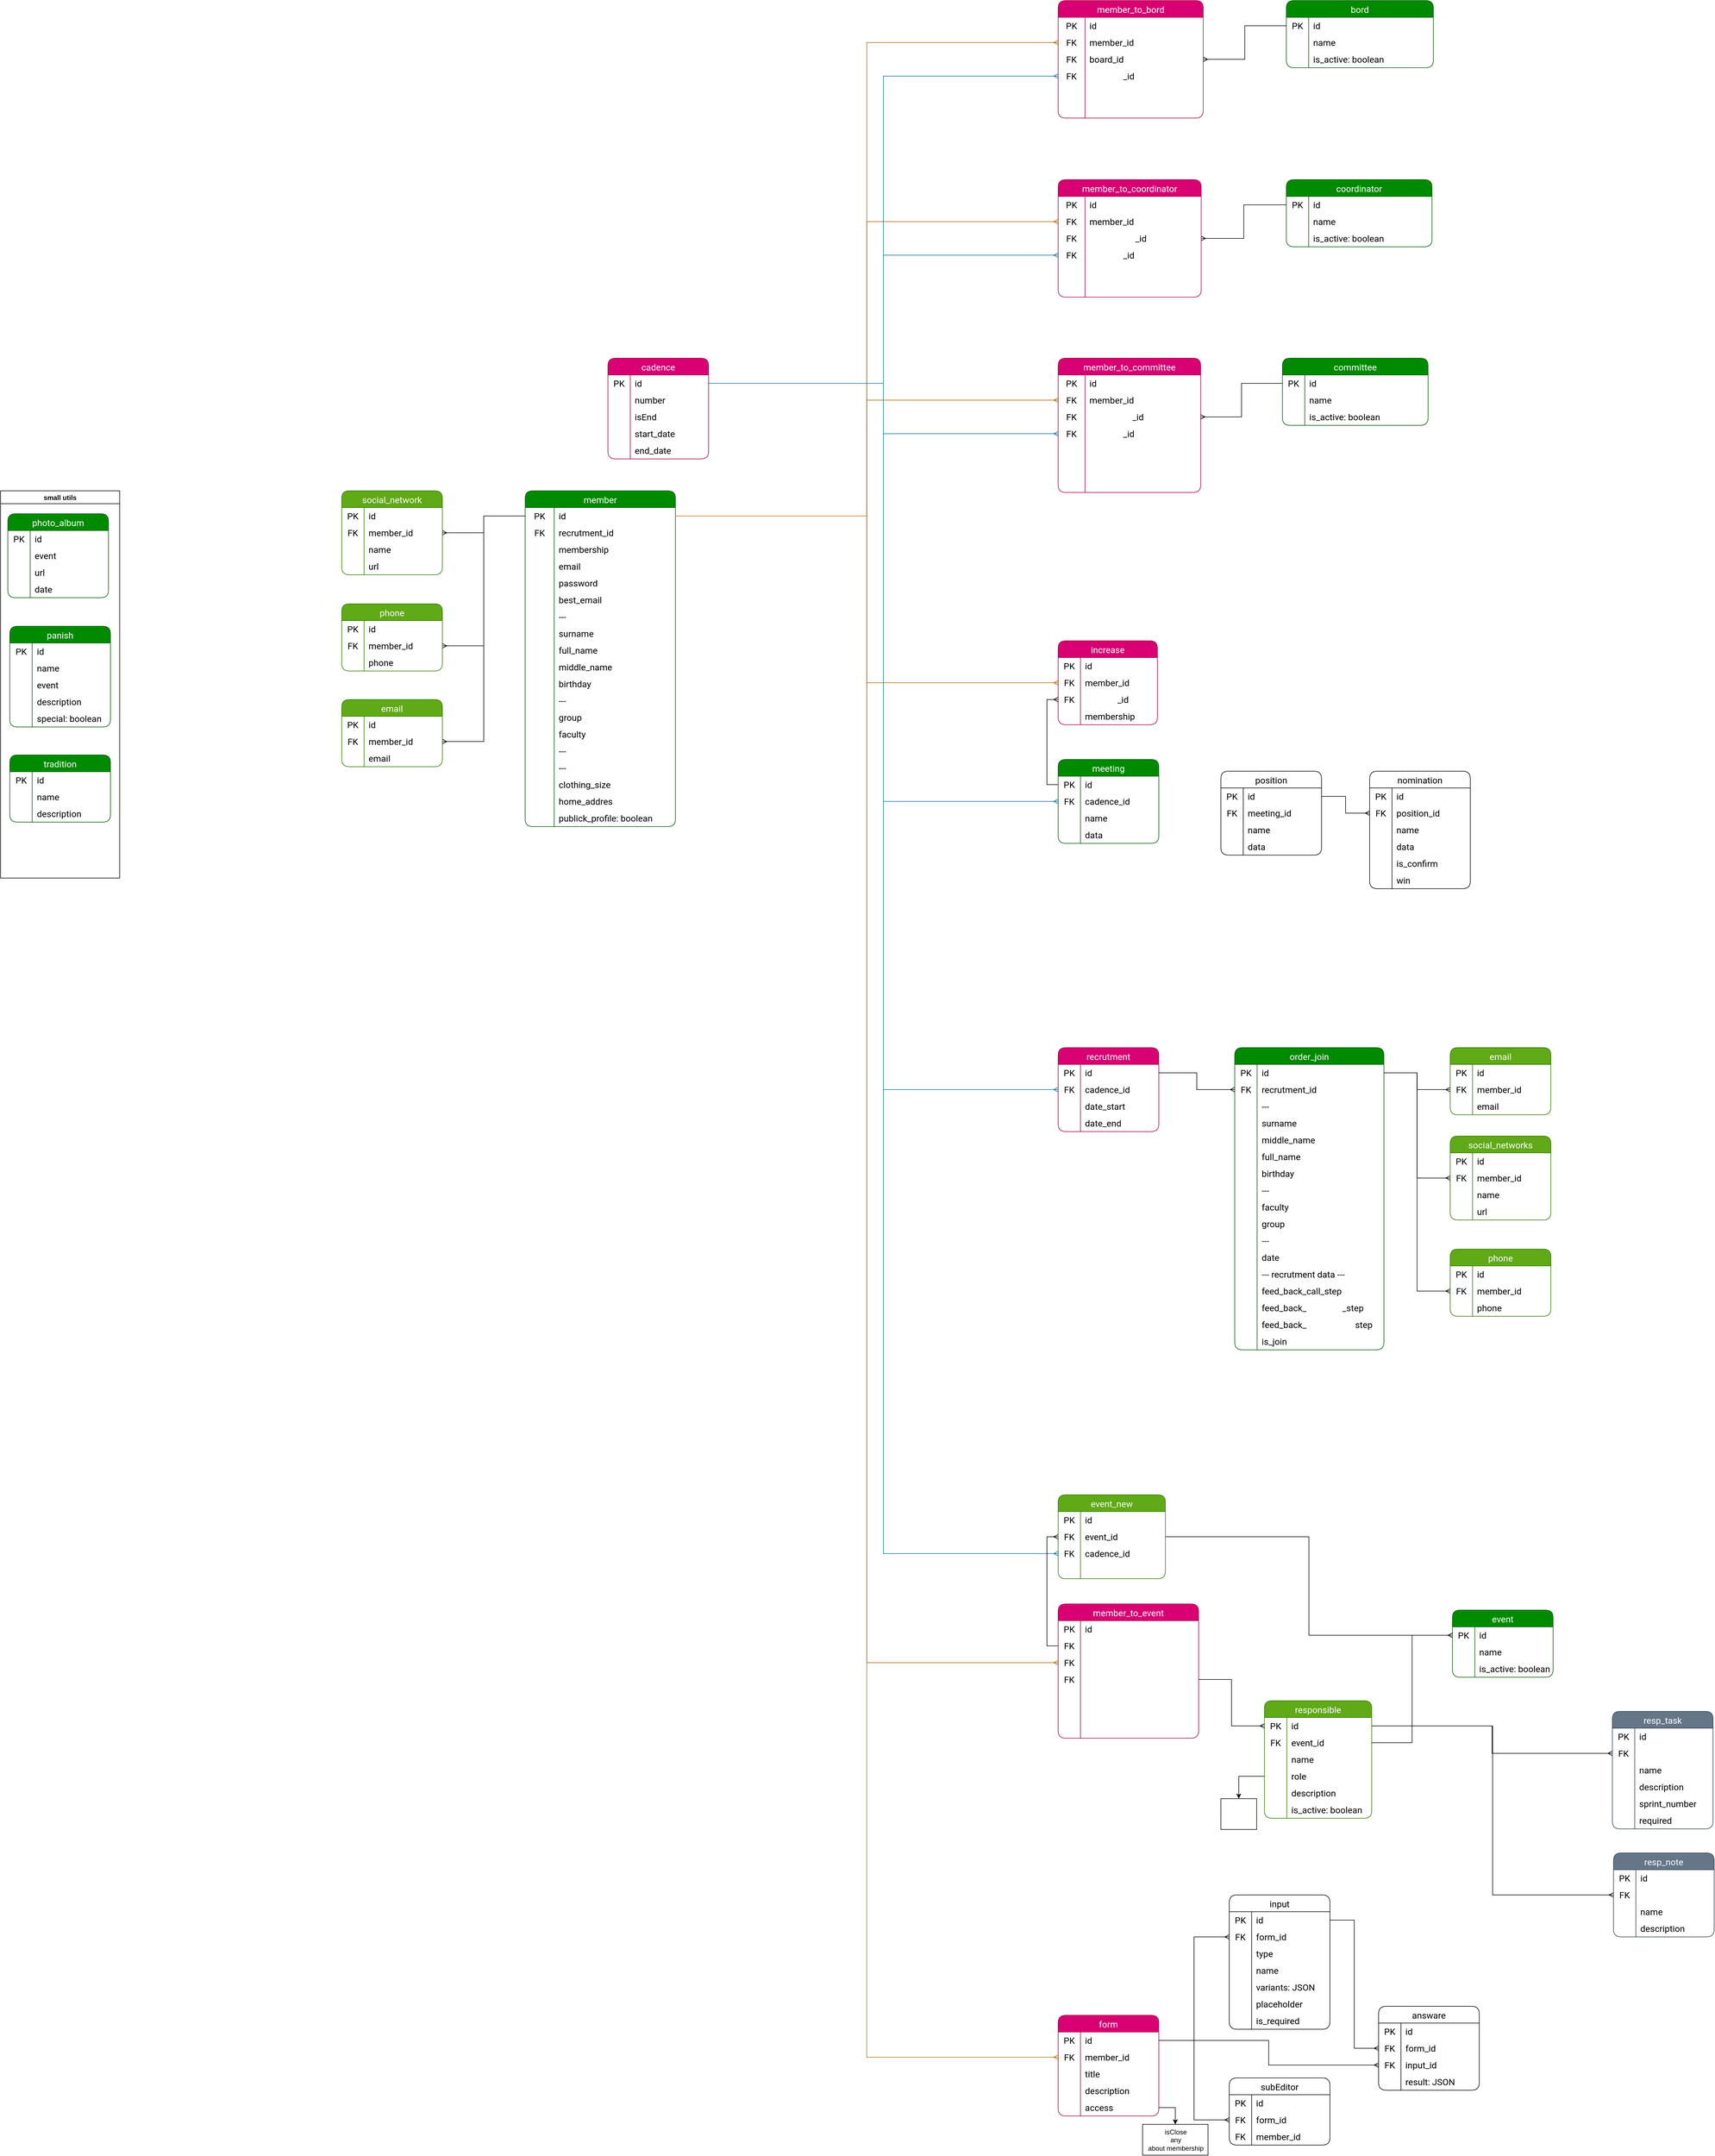 <mxfile version="20.3.0" type="device" pages="4"><diagram id="9QfQ4-OulL2GHDitcaCm" name="New DB"><mxGraphModel dx="3676" dy="4118" grid="0" gridSize="10" guides="1" tooltips="1" connect="1" arrows="1" fold="1" page="0" pageScale="1" pageWidth="827" pageHeight="1169" math="0" shadow="0"><root><mxCell id="0"/><mxCell id="1" parent="0"/><mxCell id="gzIZRad-hL9TrfMLoy2P-59" value="member" style="shape=table;startSize=30;container=1;collapsible=0;childLayout=tableLayout;fixedRows=1;rowLines=0;fontStyle=0;fontSize=16;rounded=1;swimlaneLine=1;fontFamily=Roboto;fontSource=https%3A%2F%2Ffonts.googleapis.com%2Fcss%3Ffamily%3DRoboto;fillColor=#008a00;fontColor=#ffffff;strokeColor=#005700;" parent="1" vertex="1"><mxGeometry x="-407" y="-1678" width="268.714" height="600" as="geometry"/></mxCell><mxCell id="gzIZRad-hL9TrfMLoy2P-60" value="" style="shape=tableRow;horizontal=0;startSize=0;swimlaneHead=0;swimlaneBody=0;top=0;left=0;bottom=0;right=0;collapsible=0;dropTarget=0;fillColor=none;points=[[0,0.5],[1,0.5]];portConstraint=eastwest;strokeColor=inherit;fontSize=16;fontFamily=Roboto;fontSource=https%3A%2F%2Ffonts.googleapis.com%2Fcss%3Ffamily%3DRoboto;" parent="gzIZRad-hL9TrfMLoy2P-59" vertex="1"><mxGeometry y="30" width="268.714" height="30" as="geometry"/></mxCell><mxCell id="gzIZRad-hL9TrfMLoy2P-61" value="PK" style="shape=partialRectangle;html=1;whiteSpace=wrap;connectable=0;fillColor=none;top=0;left=0;bottom=0;right=0;overflow=hidden;pointerEvents=1;strokeColor=inherit;fontSize=16;fontFamily=Roboto;fontSource=https%3A%2F%2Ffonts.googleapis.com%2Fcss%3Ffamily%3DRoboto;" parent="gzIZRad-hL9TrfMLoy2P-60" vertex="1"><mxGeometry width="52" height="30" as="geometry"><mxRectangle width="52" height="30" as="alternateBounds"/></mxGeometry></mxCell><mxCell id="gzIZRad-hL9TrfMLoy2P-62" value="id" style="shape=partialRectangle;html=1;whiteSpace=wrap;connectable=0;fillColor=none;top=0;left=0;bottom=0;right=0;align=left;spacingLeft=6;overflow=hidden;strokeColor=inherit;fontSize=16;fontFamily=Roboto;fontSource=https%3A%2F%2Ffonts.googleapis.com%2Fcss%3Ffamily%3DRoboto;" parent="gzIZRad-hL9TrfMLoy2P-60" vertex="1"><mxGeometry x="52" width="217" height="30" as="geometry"><mxRectangle width="217" height="30" as="alternateBounds"/></mxGeometry></mxCell><mxCell id="gzIZRad-hL9TrfMLoy2P-66" value="" style="shape=tableRow;horizontal=0;startSize=0;swimlaneHead=0;swimlaneBody=0;top=0;left=0;bottom=0;right=0;collapsible=0;dropTarget=0;fillColor=none;points=[[0,0.5],[1,0.5]];portConstraint=eastwest;strokeColor=inherit;fontSize=16;fontFamily=Roboto;fontSource=https%3A%2F%2Ffonts.googleapis.com%2Fcss%3Ffamily%3DRoboto;" parent="gzIZRad-hL9TrfMLoy2P-59" vertex="1"><mxGeometry y="60" width="268.714" height="30" as="geometry"/></mxCell><mxCell id="gzIZRad-hL9TrfMLoy2P-67" value="FK" style="shape=partialRectangle;html=1;whiteSpace=wrap;connectable=0;fillColor=none;top=0;left=0;bottom=0;right=0;overflow=hidden;strokeColor=inherit;fontSize=16;fontFamily=Roboto;fontSource=https%3A%2F%2Ffonts.googleapis.com%2Fcss%3Ffamily%3DRoboto;" parent="gzIZRad-hL9TrfMLoy2P-66" vertex="1"><mxGeometry width="52" height="30" as="geometry"><mxRectangle width="52" height="30" as="alternateBounds"/></mxGeometry></mxCell><mxCell id="gzIZRad-hL9TrfMLoy2P-68" value="&lt;span style=&quot;text-align: center;&quot;&gt;recrutment_id&lt;/span&gt;" style="shape=partialRectangle;html=1;whiteSpace=wrap;connectable=0;fillColor=none;top=0;left=0;bottom=0;right=0;align=left;spacingLeft=6;overflow=hidden;strokeColor=inherit;fontSize=16;fontFamily=Roboto;fontSource=https%3A%2F%2Ffonts.googleapis.com%2Fcss%3Ffamily%3DRoboto;" parent="gzIZRad-hL9TrfMLoy2P-66" vertex="1"><mxGeometry x="52" width="217" height="30" as="geometry"><mxRectangle width="217" height="30" as="alternateBounds"/></mxGeometry></mxCell><mxCell id="gzIZRad-hL9TrfMLoy2P-63" value="" style="shape=tableRow;horizontal=0;startSize=0;swimlaneHead=0;swimlaneBody=0;top=0;left=0;bottom=0;right=0;collapsible=0;dropTarget=0;fillColor=none;points=[[0,0.5],[1,0.5]];portConstraint=eastwest;strokeColor=inherit;fontSize=16;fontFamily=Roboto;fontSource=https%3A%2F%2Ffonts.googleapis.com%2Fcss%3Ffamily%3DRoboto;" parent="gzIZRad-hL9TrfMLoy2P-59" vertex="1"><mxGeometry y="90" width="268.714" height="30" as="geometry"/></mxCell><mxCell id="gzIZRad-hL9TrfMLoy2P-64" value="" style="shape=partialRectangle;html=1;whiteSpace=wrap;connectable=0;fillColor=none;top=0;left=0;bottom=0;right=0;overflow=hidden;strokeColor=inherit;fontSize=16;fontFamily=Roboto;fontSource=https%3A%2F%2Ffonts.googleapis.com%2Fcss%3Ffamily%3DRoboto;" parent="gzIZRad-hL9TrfMLoy2P-63" vertex="1"><mxGeometry width="52" height="30" as="geometry"><mxRectangle width="52" height="30" as="alternateBounds"/></mxGeometry></mxCell><mxCell id="gzIZRad-hL9TrfMLoy2P-65" value="&lt;span style=&quot;text-align: center;&quot;&gt;membership&lt;/span&gt;" style="shape=partialRectangle;html=1;whiteSpace=wrap;connectable=0;fillColor=none;top=0;left=0;bottom=0;right=0;align=left;spacingLeft=6;overflow=hidden;strokeColor=inherit;fontSize=16;fontFamily=Roboto;fontSource=https%3A%2F%2Ffonts.googleapis.com%2Fcss%3Ffamily%3DRoboto;" parent="gzIZRad-hL9TrfMLoy2P-63" vertex="1"><mxGeometry x="52" width="217" height="30" as="geometry"><mxRectangle width="217" height="30" as="alternateBounds"/></mxGeometry></mxCell><mxCell id="gzIZRad-hL9TrfMLoy2P-69" value="" style="shape=tableRow;horizontal=0;startSize=0;swimlaneHead=0;swimlaneBody=0;top=0;left=0;bottom=0;right=0;collapsible=0;dropTarget=0;fillColor=none;points=[[0,0.5],[1,0.5]];portConstraint=eastwest;strokeColor=inherit;fontSize=16;fontFamily=Roboto;fontSource=https%3A%2F%2Ffonts.googleapis.com%2Fcss%3Ffamily%3DRoboto;" parent="gzIZRad-hL9TrfMLoy2P-59" vertex="1"><mxGeometry y="120" width="268.714" height="30" as="geometry"/></mxCell><mxCell id="gzIZRad-hL9TrfMLoy2P-70" value="" style="shape=partialRectangle;html=1;whiteSpace=wrap;connectable=0;fillColor=none;top=0;left=0;bottom=0;right=0;overflow=hidden;strokeColor=inherit;fontSize=16;fontFamily=Roboto;fontSource=https%3A%2F%2Ffonts.googleapis.com%2Fcss%3Ffamily%3DRoboto;" parent="gzIZRad-hL9TrfMLoy2P-69" vertex="1"><mxGeometry width="52" height="30" as="geometry"><mxRectangle width="52" height="30" as="alternateBounds"/></mxGeometry></mxCell><mxCell id="gzIZRad-hL9TrfMLoy2P-71" value="email" style="shape=partialRectangle;html=1;whiteSpace=wrap;connectable=0;fillColor=none;top=0;left=0;bottom=0;right=0;align=left;spacingLeft=6;overflow=hidden;strokeColor=inherit;fontSize=16;fontFamily=Roboto;fontSource=https%3A%2F%2Ffonts.googleapis.com%2Fcss%3Ffamily%3DRoboto;" parent="gzIZRad-hL9TrfMLoy2P-69" vertex="1"><mxGeometry x="52" width="217" height="30" as="geometry"><mxRectangle width="217" height="30" as="alternateBounds"/></mxGeometry></mxCell><mxCell id="gzIZRad-hL9TrfMLoy2P-72" value="" style="shape=tableRow;horizontal=0;startSize=0;swimlaneHead=0;swimlaneBody=0;top=0;left=0;bottom=0;right=0;collapsible=0;dropTarget=0;fillColor=none;points=[[0,0.5],[1,0.5]];portConstraint=eastwest;strokeColor=inherit;fontSize=16;fontFamily=Roboto;fontSource=https%3A%2F%2Ffonts.googleapis.com%2Fcss%3Ffamily%3DRoboto;" parent="gzIZRad-hL9TrfMLoy2P-59" vertex="1"><mxGeometry y="150" width="268.714" height="30" as="geometry"/></mxCell><mxCell id="gzIZRad-hL9TrfMLoy2P-73" value="" style="shape=partialRectangle;html=1;whiteSpace=wrap;connectable=0;fillColor=none;top=0;left=0;bottom=0;right=0;overflow=hidden;strokeColor=inherit;fontSize=16;fontFamily=Roboto;fontSource=https%3A%2F%2Ffonts.googleapis.com%2Fcss%3Ffamily%3DRoboto;" parent="gzIZRad-hL9TrfMLoy2P-72" vertex="1"><mxGeometry width="52" height="30" as="geometry"><mxRectangle width="52" height="30" as="alternateBounds"/></mxGeometry></mxCell><mxCell id="gzIZRad-hL9TrfMLoy2P-74" value="password" style="shape=partialRectangle;html=1;whiteSpace=wrap;connectable=0;fillColor=none;top=0;left=0;bottom=0;right=0;align=left;spacingLeft=6;overflow=hidden;strokeColor=inherit;fontSize=16;fontFamily=Roboto;fontSource=https%3A%2F%2Ffonts.googleapis.com%2Fcss%3Ffamily%3DRoboto;" parent="gzIZRad-hL9TrfMLoy2P-72" vertex="1"><mxGeometry x="52" width="217" height="30" as="geometry"><mxRectangle width="217" height="30" as="alternateBounds"/></mxGeometry></mxCell><mxCell id="gzIZRad-hL9TrfMLoy2P-75" value="" style="shape=tableRow;horizontal=0;startSize=0;swimlaneHead=0;swimlaneBody=0;top=0;left=0;bottom=0;right=0;collapsible=0;dropTarget=0;fillColor=none;points=[[0,0.5],[1,0.5]];portConstraint=eastwest;strokeColor=inherit;fontSize=16;fontFamily=Roboto;fontSource=https%3A%2F%2Ffonts.googleapis.com%2Fcss%3Ffamily%3DRoboto;" parent="gzIZRad-hL9TrfMLoy2P-59" vertex="1"><mxGeometry y="180" width="268.714" height="30" as="geometry"/></mxCell><mxCell id="gzIZRad-hL9TrfMLoy2P-76" value="" style="shape=partialRectangle;html=1;whiteSpace=wrap;connectable=0;fillColor=none;top=0;left=0;bottom=0;right=0;overflow=hidden;strokeColor=inherit;fontSize=16;fontFamily=Roboto;fontSource=https%3A%2F%2Ffonts.googleapis.com%2Fcss%3Ffamily%3DRoboto;" parent="gzIZRad-hL9TrfMLoy2P-75" vertex="1"><mxGeometry width="52" height="30" as="geometry"><mxRectangle width="52" height="30" as="alternateBounds"/></mxGeometry></mxCell><mxCell id="gzIZRad-hL9TrfMLoy2P-77" value="best_email" style="shape=partialRectangle;html=1;whiteSpace=wrap;connectable=0;fillColor=none;top=0;left=0;bottom=0;right=0;align=left;spacingLeft=6;overflow=hidden;strokeColor=inherit;fontSize=16;fontFamily=Roboto;fontSource=https%3A%2F%2Ffonts.googleapis.com%2Fcss%3Ffamily%3DRoboto;" parent="gzIZRad-hL9TrfMLoy2P-75" vertex="1"><mxGeometry x="52" width="217" height="30" as="geometry"><mxRectangle width="217" height="30" as="alternateBounds"/></mxGeometry></mxCell><mxCell id="gzIZRad-hL9TrfMLoy2P-78" value="" style="shape=tableRow;horizontal=0;startSize=0;swimlaneHead=0;swimlaneBody=0;top=0;left=0;bottom=0;right=0;collapsible=0;dropTarget=0;fillColor=none;points=[[0,0.5],[1,0.5]];portConstraint=eastwest;strokeColor=inherit;fontSize=16;fontFamily=Roboto;fontSource=https%3A%2F%2Ffonts.googleapis.com%2Fcss%3Ffamily%3DRoboto;" parent="gzIZRad-hL9TrfMLoy2P-59" vertex="1"><mxGeometry y="210" width="268.714" height="30" as="geometry"/></mxCell><mxCell id="gzIZRad-hL9TrfMLoy2P-79" value="" style="shape=partialRectangle;html=1;whiteSpace=wrap;connectable=0;fillColor=none;top=0;left=0;bottom=0;right=0;overflow=hidden;strokeColor=inherit;fontSize=16;fontFamily=Roboto;fontSource=https%3A%2F%2Ffonts.googleapis.com%2Fcss%3Ffamily%3DRoboto;" parent="gzIZRad-hL9TrfMLoy2P-78" vertex="1"><mxGeometry width="52" height="30" as="geometry"><mxRectangle width="52" height="30" as="alternateBounds"/></mxGeometry></mxCell><mxCell id="gzIZRad-hL9TrfMLoy2P-80" value="---" style="shape=partialRectangle;html=1;whiteSpace=wrap;connectable=0;fillColor=none;top=0;left=0;bottom=0;right=0;align=left;spacingLeft=6;overflow=hidden;strokeColor=inherit;fontSize=16;fontFamily=Roboto;fontSource=https%3A%2F%2Ffonts.googleapis.com%2Fcss%3Ffamily%3DRoboto;" parent="gzIZRad-hL9TrfMLoy2P-78" vertex="1"><mxGeometry x="52" width="217" height="30" as="geometry"><mxRectangle width="217" height="30" as="alternateBounds"/></mxGeometry></mxCell><mxCell id="gzIZRad-hL9TrfMLoy2P-81" value="" style="shape=tableRow;horizontal=0;startSize=0;swimlaneHead=0;swimlaneBody=0;top=0;left=0;bottom=0;right=0;collapsible=0;dropTarget=0;fillColor=none;points=[[0,0.5],[1,0.5]];portConstraint=eastwest;strokeColor=inherit;fontSize=16;fontFamily=Roboto;fontSource=https%3A%2F%2Ffonts.googleapis.com%2Fcss%3Ffamily%3DRoboto;" parent="gzIZRad-hL9TrfMLoy2P-59" vertex="1"><mxGeometry y="240" width="268.714" height="30" as="geometry"/></mxCell><mxCell id="gzIZRad-hL9TrfMLoy2P-82" value="" style="shape=partialRectangle;html=1;whiteSpace=wrap;connectable=0;fillColor=none;top=0;left=0;bottom=0;right=0;overflow=hidden;strokeColor=inherit;fontSize=16;fontFamily=Roboto;fontSource=https%3A%2F%2Ffonts.googleapis.com%2Fcss%3Ffamily%3DRoboto;" parent="gzIZRad-hL9TrfMLoy2P-81" vertex="1"><mxGeometry width="52" height="30" as="geometry"><mxRectangle width="52" height="30" as="alternateBounds"/></mxGeometry></mxCell><mxCell id="gzIZRad-hL9TrfMLoy2P-83" value="surname" style="shape=partialRectangle;html=1;whiteSpace=wrap;connectable=0;fillColor=none;top=0;left=0;bottom=0;right=0;align=left;spacingLeft=6;overflow=hidden;strokeColor=inherit;fontSize=16;fontFamily=Roboto;fontSource=https%3A%2F%2Ffonts.googleapis.com%2Fcss%3Ffamily%3DRoboto;" parent="gzIZRad-hL9TrfMLoy2P-81" vertex="1"><mxGeometry x="52" width="217" height="30" as="geometry"><mxRectangle width="217" height="30" as="alternateBounds"/></mxGeometry></mxCell><mxCell id="gzIZRad-hL9TrfMLoy2P-84" value="" style="shape=tableRow;horizontal=0;startSize=0;swimlaneHead=0;swimlaneBody=0;top=0;left=0;bottom=0;right=0;collapsible=0;dropTarget=0;fillColor=none;points=[[0,0.5],[1,0.5]];portConstraint=eastwest;strokeColor=inherit;fontSize=16;fontFamily=Roboto;fontSource=https%3A%2F%2Ffonts.googleapis.com%2Fcss%3Ffamily%3DRoboto;" parent="gzIZRad-hL9TrfMLoy2P-59" vertex="1"><mxGeometry y="270" width="268.714" height="30" as="geometry"/></mxCell><mxCell id="gzIZRad-hL9TrfMLoy2P-85" value="" style="shape=partialRectangle;html=1;whiteSpace=wrap;connectable=0;fillColor=none;top=0;left=0;bottom=0;right=0;overflow=hidden;strokeColor=inherit;fontSize=16;fontFamily=Roboto;fontSource=https%3A%2F%2Ffonts.googleapis.com%2Fcss%3Ffamily%3DRoboto;" parent="gzIZRad-hL9TrfMLoy2P-84" vertex="1"><mxGeometry width="52" height="30" as="geometry"><mxRectangle width="52" height="30" as="alternateBounds"/></mxGeometry></mxCell><mxCell id="gzIZRad-hL9TrfMLoy2P-86" value="full_name" style="shape=partialRectangle;html=1;whiteSpace=wrap;connectable=0;fillColor=none;top=0;left=0;bottom=0;right=0;align=left;spacingLeft=6;overflow=hidden;strokeColor=inherit;fontSize=16;fontFamily=Roboto;fontSource=https%3A%2F%2Ffonts.googleapis.com%2Fcss%3Ffamily%3DRoboto;" parent="gzIZRad-hL9TrfMLoy2P-84" vertex="1"><mxGeometry x="52" width="217" height="30" as="geometry"><mxRectangle width="217" height="30" as="alternateBounds"/></mxGeometry></mxCell><mxCell id="gzIZRad-hL9TrfMLoy2P-87" value="" style="shape=tableRow;horizontal=0;startSize=0;swimlaneHead=0;swimlaneBody=0;top=0;left=0;bottom=0;right=0;collapsible=0;dropTarget=0;fillColor=none;points=[[0,0.5],[1,0.5]];portConstraint=eastwest;strokeColor=inherit;fontSize=16;fontFamily=Roboto;fontSource=https%3A%2F%2Ffonts.googleapis.com%2Fcss%3Ffamily%3DRoboto;" parent="gzIZRad-hL9TrfMLoy2P-59" vertex="1"><mxGeometry y="300" width="268.714" height="30" as="geometry"/></mxCell><mxCell id="gzIZRad-hL9TrfMLoy2P-88" value="" style="shape=partialRectangle;html=1;whiteSpace=wrap;connectable=0;fillColor=none;top=0;left=0;bottom=0;right=0;overflow=hidden;strokeColor=inherit;fontSize=16;fontFamily=Roboto;fontSource=https%3A%2F%2Ffonts.googleapis.com%2Fcss%3Ffamily%3DRoboto;" parent="gzIZRad-hL9TrfMLoy2P-87" vertex="1"><mxGeometry width="52" height="30" as="geometry"><mxRectangle width="52" height="30" as="alternateBounds"/></mxGeometry></mxCell><mxCell id="gzIZRad-hL9TrfMLoy2P-89" value="middle_name" style="shape=partialRectangle;html=1;whiteSpace=wrap;connectable=0;fillColor=none;top=0;left=0;bottom=0;right=0;align=left;spacingLeft=6;overflow=hidden;strokeColor=inherit;fontSize=16;fontFamily=Roboto;fontSource=https%3A%2F%2Ffonts.googleapis.com%2Fcss%3Ffamily%3DRoboto;" parent="gzIZRad-hL9TrfMLoy2P-87" vertex="1"><mxGeometry x="52" width="217" height="30" as="geometry"><mxRectangle width="217" height="30" as="alternateBounds"/></mxGeometry></mxCell><mxCell id="gzIZRad-hL9TrfMLoy2P-90" value="" style="shape=tableRow;horizontal=0;startSize=0;swimlaneHead=0;swimlaneBody=0;top=0;left=0;bottom=0;right=0;collapsible=0;dropTarget=0;fillColor=none;points=[[0,0.5],[1,0.5]];portConstraint=eastwest;strokeColor=inherit;fontSize=16;fontFamily=Roboto;fontSource=https%3A%2F%2Ffonts.googleapis.com%2Fcss%3Ffamily%3DRoboto;" parent="gzIZRad-hL9TrfMLoy2P-59" vertex="1"><mxGeometry y="330" width="268.714" height="30" as="geometry"/></mxCell><mxCell id="gzIZRad-hL9TrfMLoy2P-91" value="" style="shape=partialRectangle;html=1;whiteSpace=wrap;connectable=0;fillColor=none;top=0;left=0;bottom=0;right=0;overflow=hidden;strokeColor=inherit;fontSize=16;fontFamily=Roboto;fontSource=https%3A%2F%2Ffonts.googleapis.com%2Fcss%3Ffamily%3DRoboto;" parent="gzIZRad-hL9TrfMLoy2P-90" vertex="1"><mxGeometry width="52" height="30" as="geometry"><mxRectangle width="52" height="30" as="alternateBounds"/></mxGeometry></mxCell><mxCell id="gzIZRad-hL9TrfMLoy2P-92" value="birthday" style="shape=partialRectangle;html=1;whiteSpace=wrap;connectable=0;fillColor=none;top=0;left=0;bottom=0;right=0;align=left;spacingLeft=6;overflow=hidden;strokeColor=inherit;fontSize=16;fontFamily=Roboto;fontSource=https%3A%2F%2Ffonts.googleapis.com%2Fcss%3Ffamily%3DRoboto;" parent="gzIZRad-hL9TrfMLoy2P-90" vertex="1"><mxGeometry x="52" width="217" height="30" as="geometry"><mxRectangle width="217" height="30" as="alternateBounds"/></mxGeometry></mxCell><mxCell id="gzIZRad-hL9TrfMLoy2P-93" value="" style="shape=tableRow;horizontal=0;startSize=0;swimlaneHead=0;swimlaneBody=0;top=0;left=0;bottom=0;right=0;collapsible=0;dropTarget=0;fillColor=none;points=[[0,0.5],[1,0.5]];portConstraint=eastwest;strokeColor=inherit;fontSize=16;fontFamily=Roboto;fontSource=https%3A%2F%2Ffonts.googleapis.com%2Fcss%3Ffamily%3DRoboto;" parent="gzIZRad-hL9TrfMLoy2P-59" vertex="1"><mxGeometry y="360" width="268.714" height="30" as="geometry"/></mxCell><mxCell id="gzIZRad-hL9TrfMLoy2P-94" value="" style="shape=partialRectangle;html=1;whiteSpace=wrap;connectable=0;fillColor=none;top=0;left=0;bottom=0;right=0;overflow=hidden;strokeColor=inherit;fontSize=16;fontFamily=Roboto;fontSource=https%3A%2F%2Ffonts.googleapis.com%2Fcss%3Ffamily%3DRoboto;" parent="gzIZRad-hL9TrfMLoy2P-93" vertex="1"><mxGeometry width="52" height="30" as="geometry"><mxRectangle width="52" height="30" as="alternateBounds"/></mxGeometry></mxCell><mxCell id="gzIZRad-hL9TrfMLoy2P-95" value="---" style="shape=partialRectangle;html=1;whiteSpace=wrap;connectable=0;fillColor=none;top=0;left=0;bottom=0;right=0;align=left;spacingLeft=6;overflow=hidden;strokeColor=inherit;fontSize=16;fontFamily=Roboto;fontSource=https%3A%2F%2Ffonts.googleapis.com%2Fcss%3Ffamily%3DRoboto;" parent="gzIZRad-hL9TrfMLoy2P-93" vertex="1"><mxGeometry x="52" width="217" height="30" as="geometry"><mxRectangle width="217" height="30" as="alternateBounds"/></mxGeometry></mxCell><mxCell id="gzIZRad-hL9TrfMLoy2P-96" value="" style="shape=tableRow;horizontal=0;startSize=0;swimlaneHead=0;swimlaneBody=0;top=0;left=0;bottom=0;right=0;collapsible=0;dropTarget=0;fillColor=none;points=[[0,0.5],[1,0.5]];portConstraint=eastwest;strokeColor=inherit;fontSize=16;fontFamily=Roboto;fontSource=https%3A%2F%2Ffonts.googleapis.com%2Fcss%3Ffamily%3DRoboto;" parent="gzIZRad-hL9TrfMLoy2P-59" vertex="1"><mxGeometry y="390" width="268.714" height="30" as="geometry"/></mxCell><mxCell id="gzIZRad-hL9TrfMLoy2P-97" value="" style="shape=partialRectangle;html=1;whiteSpace=wrap;connectable=0;fillColor=none;top=0;left=0;bottom=0;right=0;overflow=hidden;strokeColor=inherit;fontSize=16;fontFamily=Roboto;fontSource=https%3A%2F%2Ffonts.googleapis.com%2Fcss%3Ffamily%3DRoboto;" parent="gzIZRad-hL9TrfMLoy2P-96" vertex="1"><mxGeometry width="52" height="30" as="geometry"><mxRectangle width="52" height="30" as="alternateBounds"/></mxGeometry></mxCell><mxCell id="gzIZRad-hL9TrfMLoy2P-98" value="group" style="shape=partialRectangle;html=1;whiteSpace=wrap;connectable=0;fillColor=none;top=0;left=0;bottom=0;right=0;align=left;spacingLeft=6;overflow=hidden;strokeColor=inherit;fontSize=16;fontFamily=Roboto;fontSource=https%3A%2F%2Ffonts.googleapis.com%2Fcss%3Ffamily%3DRoboto;" parent="gzIZRad-hL9TrfMLoy2P-96" vertex="1"><mxGeometry x="52" width="217" height="30" as="geometry"><mxRectangle width="217" height="30" as="alternateBounds"/></mxGeometry></mxCell><mxCell id="gzIZRad-hL9TrfMLoy2P-99" value="" style="shape=tableRow;horizontal=0;startSize=0;swimlaneHead=0;swimlaneBody=0;top=0;left=0;bottom=0;right=0;collapsible=0;dropTarget=0;fillColor=none;points=[[0,0.5],[1,0.5]];portConstraint=eastwest;strokeColor=inherit;fontSize=16;fontFamily=Roboto;fontSource=https%3A%2F%2Ffonts.googleapis.com%2Fcss%3Ffamily%3DRoboto;" parent="gzIZRad-hL9TrfMLoy2P-59" vertex="1"><mxGeometry y="420" width="268.714" height="30" as="geometry"/></mxCell><mxCell id="gzIZRad-hL9TrfMLoy2P-100" value="" style="shape=partialRectangle;html=1;whiteSpace=wrap;connectable=0;fillColor=none;top=0;left=0;bottom=0;right=0;overflow=hidden;strokeColor=inherit;fontSize=16;fontFamily=Roboto;fontSource=https%3A%2F%2Ffonts.googleapis.com%2Fcss%3Ffamily%3DRoboto;" parent="gzIZRad-hL9TrfMLoy2P-99" vertex="1"><mxGeometry width="52" height="30" as="geometry"><mxRectangle width="52" height="30" as="alternateBounds"/></mxGeometry></mxCell><mxCell id="gzIZRad-hL9TrfMLoy2P-101" value="faculty" style="shape=partialRectangle;html=1;whiteSpace=wrap;connectable=0;fillColor=none;top=0;left=0;bottom=0;right=0;align=left;spacingLeft=6;overflow=hidden;strokeColor=inherit;fontSize=16;fontFamily=Roboto;fontSource=https%3A%2F%2Ffonts.googleapis.com%2Fcss%3Ffamily%3DRoboto;" parent="gzIZRad-hL9TrfMLoy2P-99" vertex="1"><mxGeometry x="52" width="217" height="30" as="geometry"><mxRectangle width="217" height="30" as="alternateBounds"/></mxGeometry></mxCell><mxCell id="gzIZRad-hL9TrfMLoy2P-102" value="" style="shape=tableRow;horizontal=0;startSize=0;swimlaneHead=0;swimlaneBody=0;top=0;left=0;bottom=0;right=0;collapsible=0;dropTarget=0;fillColor=none;points=[[0,0.5],[1,0.5]];portConstraint=eastwest;strokeColor=inherit;fontSize=16;fontFamily=Roboto;fontSource=https%3A%2F%2Ffonts.googleapis.com%2Fcss%3Ffamily%3DRoboto;" parent="gzIZRad-hL9TrfMLoy2P-59" vertex="1"><mxGeometry y="450" width="268.714" height="30" as="geometry"/></mxCell><mxCell id="gzIZRad-hL9TrfMLoy2P-103" value="" style="shape=partialRectangle;html=1;whiteSpace=wrap;connectable=0;fillColor=none;top=0;left=0;bottom=0;right=0;overflow=hidden;strokeColor=inherit;fontSize=16;fontFamily=Roboto;fontSource=https%3A%2F%2Ffonts.googleapis.com%2Fcss%3Ffamily%3DRoboto;" parent="gzIZRad-hL9TrfMLoy2P-102" vertex="1"><mxGeometry width="52" height="30" as="geometry"><mxRectangle width="52" height="30" as="alternateBounds"/></mxGeometry></mxCell><mxCell id="gzIZRad-hL9TrfMLoy2P-104" value="---" style="shape=partialRectangle;html=1;whiteSpace=wrap;connectable=0;fillColor=none;top=0;left=0;bottom=0;right=0;align=left;spacingLeft=6;overflow=hidden;strokeColor=inherit;fontSize=16;fontFamily=Roboto;fontSource=https%3A%2F%2Ffonts.googleapis.com%2Fcss%3Ffamily%3DRoboto;" parent="gzIZRad-hL9TrfMLoy2P-102" vertex="1"><mxGeometry x="52" width="217" height="30" as="geometry"><mxRectangle width="217" height="30" as="alternateBounds"/></mxGeometry></mxCell><mxCell id="gzIZRad-hL9TrfMLoy2P-105" value="" style="shape=tableRow;horizontal=0;startSize=0;swimlaneHead=0;swimlaneBody=0;top=0;left=0;bottom=0;right=0;collapsible=0;dropTarget=0;fillColor=none;points=[[0,0.5],[1,0.5]];portConstraint=eastwest;strokeColor=inherit;fontSize=16;fontFamily=Roboto;fontSource=https%3A%2F%2Ffonts.googleapis.com%2Fcss%3Ffamily%3DRoboto;" parent="gzIZRad-hL9TrfMLoy2P-59" vertex="1"><mxGeometry y="480" width="268.714" height="30" as="geometry"/></mxCell><mxCell id="gzIZRad-hL9TrfMLoy2P-106" value="" style="shape=partialRectangle;html=1;whiteSpace=wrap;connectable=0;fillColor=none;top=0;left=0;bottom=0;right=0;overflow=hidden;strokeColor=inherit;fontSize=16;fontFamily=Roboto;fontSource=https%3A%2F%2Ffonts.googleapis.com%2Fcss%3Ffamily%3DRoboto;" parent="gzIZRad-hL9TrfMLoy2P-105" vertex="1"><mxGeometry width="52" height="30" as="geometry"><mxRectangle width="52" height="30" as="alternateBounds"/></mxGeometry></mxCell><mxCell id="gzIZRad-hL9TrfMLoy2P-107" value="---" style="shape=partialRectangle;html=1;whiteSpace=wrap;connectable=0;fillColor=none;top=0;left=0;bottom=0;right=0;align=left;spacingLeft=6;overflow=hidden;strokeColor=inherit;fontSize=16;fontFamily=Roboto;fontSource=https%3A%2F%2Ffonts.googleapis.com%2Fcss%3Ffamily%3DRoboto;" parent="gzIZRad-hL9TrfMLoy2P-105" vertex="1"><mxGeometry x="52" width="217" height="30" as="geometry"><mxRectangle width="217" height="30" as="alternateBounds"/></mxGeometry></mxCell><mxCell id="gzIZRad-hL9TrfMLoy2P-108" value="" style="shape=tableRow;horizontal=0;startSize=0;swimlaneHead=0;swimlaneBody=0;top=0;left=0;bottom=0;right=0;collapsible=0;dropTarget=0;fillColor=none;points=[[0,0.5],[1,0.5]];portConstraint=eastwest;strokeColor=inherit;fontSize=16;fontFamily=Roboto;fontSource=https%3A%2F%2Ffonts.googleapis.com%2Fcss%3Ffamily%3DRoboto;" parent="gzIZRad-hL9TrfMLoy2P-59" vertex="1"><mxGeometry y="510" width="268.714" height="30" as="geometry"/></mxCell><mxCell id="gzIZRad-hL9TrfMLoy2P-109" value="" style="shape=partialRectangle;html=1;whiteSpace=wrap;connectable=0;fillColor=none;top=0;left=0;bottom=0;right=0;overflow=hidden;strokeColor=inherit;fontSize=16;fontFamily=Roboto;fontSource=https%3A%2F%2Ffonts.googleapis.com%2Fcss%3Ffamily%3DRoboto;" parent="gzIZRad-hL9TrfMLoy2P-108" vertex="1"><mxGeometry width="52" height="30" as="geometry"><mxRectangle width="52" height="30" as="alternateBounds"/></mxGeometry></mxCell><mxCell id="gzIZRad-hL9TrfMLoy2P-110" value="clothing_size" style="shape=partialRectangle;html=1;whiteSpace=wrap;connectable=0;fillColor=none;top=0;left=0;bottom=0;right=0;align=left;spacingLeft=6;overflow=hidden;strokeColor=inherit;fontSize=16;fontFamily=Roboto;fontSource=https%3A%2F%2Ffonts.googleapis.com%2Fcss%3Ffamily%3DRoboto;" parent="gzIZRad-hL9TrfMLoy2P-108" vertex="1"><mxGeometry x="52" width="217" height="30" as="geometry"><mxRectangle width="217" height="30" as="alternateBounds"/></mxGeometry></mxCell><mxCell id="gzIZRad-hL9TrfMLoy2P-111" value="" style="shape=tableRow;horizontal=0;startSize=0;swimlaneHead=0;swimlaneBody=0;top=0;left=0;bottom=0;right=0;collapsible=0;dropTarget=0;fillColor=none;points=[[0,0.5],[1,0.5]];portConstraint=eastwest;strokeColor=inherit;fontSize=16;fontFamily=Roboto;fontSource=https%3A%2F%2Ffonts.googleapis.com%2Fcss%3Ffamily%3DRoboto;" parent="gzIZRad-hL9TrfMLoy2P-59" vertex="1"><mxGeometry y="540" width="268.714" height="30" as="geometry"/></mxCell><mxCell id="gzIZRad-hL9TrfMLoy2P-112" value="" style="shape=partialRectangle;html=1;whiteSpace=wrap;connectable=0;fillColor=none;top=0;left=0;bottom=0;right=0;overflow=hidden;strokeColor=inherit;fontSize=16;fontFamily=Roboto;fontSource=https%3A%2F%2Ffonts.googleapis.com%2Fcss%3Ffamily%3DRoboto;" parent="gzIZRad-hL9TrfMLoy2P-111" vertex="1"><mxGeometry width="52" height="30" as="geometry"><mxRectangle width="52" height="30" as="alternateBounds"/></mxGeometry></mxCell><mxCell id="gzIZRad-hL9TrfMLoy2P-113" value="home_addres" style="shape=partialRectangle;html=1;whiteSpace=wrap;connectable=0;fillColor=none;top=0;left=0;bottom=0;right=0;align=left;spacingLeft=6;overflow=hidden;strokeColor=inherit;fontSize=16;fontFamily=Roboto;fontSource=https%3A%2F%2Ffonts.googleapis.com%2Fcss%3Ffamily%3DRoboto;" parent="gzIZRad-hL9TrfMLoy2P-111" vertex="1"><mxGeometry x="52" width="217" height="30" as="geometry"><mxRectangle width="217" height="30" as="alternateBounds"/></mxGeometry></mxCell><mxCell id="gzIZRad-hL9TrfMLoy2P-114" value="" style="shape=tableRow;horizontal=0;startSize=0;swimlaneHead=0;swimlaneBody=0;top=0;left=0;bottom=0;right=0;collapsible=0;dropTarget=0;fillColor=none;points=[[0,0.5],[1,0.5]];portConstraint=eastwest;strokeColor=inherit;fontSize=16;fontFamily=Roboto;fontSource=https%3A%2F%2Ffonts.googleapis.com%2Fcss%3Ffamily%3DRoboto;" parent="gzIZRad-hL9TrfMLoy2P-59" vertex="1"><mxGeometry y="570" width="268.714" height="30" as="geometry"/></mxCell><mxCell id="gzIZRad-hL9TrfMLoy2P-115" value="" style="shape=partialRectangle;html=1;whiteSpace=wrap;connectable=0;fillColor=none;top=0;left=0;bottom=0;right=0;overflow=hidden;strokeColor=inherit;fontSize=16;fontFamily=Roboto;fontSource=https%3A%2F%2Ffonts.googleapis.com%2Fcss%3Ffamily%3DRoboto;" parent="gzIZRad-hL9TrfMLoy2P-114" vertex="1"><mxGeometry width="52" height="30" as="geometry"><mxRectangle width="52" height="30" as="alternateBounds"/></mxGeometry></mxCell><mxCell id="gzIZRad-hL9TrfMLoy2P-116" value="publick_profile: boolean" style="shape=partialRectangle;html=1;whiteSpace=wrap;connectable=0;fillColor=none;top=0;left=0;bottom=0;right=0;align=left;spacingLeft=6;overflow=hidden;strokeColor=inherit;fontSize=16;fontFamily=Roboto;fontSource=https%3A%2F%2Ffonts.googleapis.com%2Fcss%3Ffamily%3DRoboto;" parent="gzIZRad-hL9TrfMLoy2P-114" vertex="1"><mxGeometry x="52" width="217" height="30" as="geometry"><mxRectangle width="217" height="30" as="alternateBounds"/></mxGeometry></mxCell><mxCell id="gzIZRad-hL9TrfMLoy2P-120" value="small utils" style="swimlane;" parent="1" vertex="1"><mxGeometry x="-1345" y="-1678" width="213" height="692" as="geometry"/></mxCell><mxCell id="2x23-zcoGSxbOOCljV1s-1" value="photo_album" style="shape=table;startSize=30;container=1;collapsible=0;childLayout=tableLayout;fixedRows=1;rowLines=0;fontStyle=0;fontSize=16;rounded=1;swimlaneLine=1;fontFamily=Roboto;fontSource=https%3A%2F%2Ffonts.googleapis.com%2Fcss%3Ffamily%3DRoboto;fillColor=#008a00;fontColor=#ffffff;strokeColor=#005700;" parent="gzIZRad-hL9TrfMLoy2P-120" vertex="1"><mxGeometry x="13" y="41" width="180" height="150" as="geometry"/></mxCell><mxCell id="2x23-zcoGSxbOOCljV1s-2" value="" style="shape=tableRow;horizontal=0;startSize=0;swimlaneHead=0;swimlaneBody=0;top=0;left=0;bottom=0;right=0;collapsible=0;dropTarget=0;fillColor=none;points=[[0,0.5],[1,0.5]];portConstraint=eastwest;strokeColor=inherit;fontSize=16;fontFamily=Roboto;fontSource=https%3A%2F%2Ffonts.googleapis.com%2Fcss%3Ffamily%3DRoboto;" parent="2x23-zcoGSxbOOCljV1s-1" vertex="1"><mxGeometry y="30" width="180" height="30" as="geometry"/></mxCell><mxCell id="2x23-zcoGSxbOOCljV1s-3" value="PK" style="shape=partialRectangle;html=1;whiteSpace=wrap;connectable=0;fillColor=none;top=0;left=0;bottom=0;right=0;overflow=hidden;pointerEvents=1;strokeColor=inherit;fontSize=16;fontFamily=Roboto;fontSource=https%3A%2F%2Ffonts.googleapis.com%2Fcss%3Ffamily%3DRoboto;" parent="2x23-zcoGSxbOOCljV1s-2" vertex="1"><mxGeometry width="40" height="30" as="geometry"><mxRectangle width="40" height="30" as="alternateBounds"/></mxGeometry></mxCell><mxCell id="2x23-zcoGSxbOOCljV1s-4" value="id" style="shape=partialRectangle;html=1;whiteSpace=wrap;connectable=0;fillColor=none;top=0;left=0;bottom=0;right=0;align=left;spacingLeft=6;overflow=hidden;strokeColor=inherit;fontSize=16;fontFamily=Roboto;fontSource=https%3A%2F%2Ffonts.googleapis.com%2Fcss%3Ffamily%3DRoboto;" parent="2x23-zcoGSxbOOCljV1s-2" vertex="1"><mxGeometry x="40" width="140" height="30" as="geometry"><mxRectangle width="140" height="30" as="alternateBounds"/></mxGeometry></mxCell><mxCell id="2x23-zcoGSxbOOCljV1s-5" value="" style="shape=tableRow;horizontal=0;startSize=0;swimlaneHead=0;swimlaneBody=0;top=0;left=0;bottom=0;right=0;collapsible=0;dropTarget=0;fillColor=none;points=[[0,0.5],[1,0.5]];portConstraint=eastwest;strokeColor=inherit;fontSize=16;fontFamily=Roboto;fontSource=https%3A%2F%2Ffonts.googleapis.com%2Fcss%3Ffamily%3DRoboto;" parent="2x23-zcoGSxbOOCljV1s-1" vertex="1"><mxGeometry y="60" width="180" height="30" as="geometry"/></mxCell><mxCell id="2x23-zcoGSxbOOCljV1s-6" value="" style="shape=partialRectangle;html=1;whiteSpace=wrap;connectable=0;fillColor=none;top=0;left=0;bottom=0;right=0;overflow=hidden;strokeColor=inherit;fontSize=16;fontFamily=Roboto;fontSource=https%3A%2F%2Ffonts.googleapis.com%2Fcss%3Ffamily%3DRoboto;" parent="2x23-zcoGSxbOOCljV1s-5" vertex="1"><mxGeometry width="40" height="30" as="geometry"><mxRectangle width="40" height="30" as="alternateBounds"/></mxGeometry></mxCell><mxCell id="2x23-zcoGSxbOOCljV1s-7" value="event" style="shape=partialRectangle;html=1;whiteSpace=wrap;connectable=0;fillColor=none;top=0;left=0;bottom=0;right=0;align=left;spacingLeft=6;overflow=hidden;strokeColor=inherit;fontSize=16;fontFamily=Roboto;fontSource=https%3A%2F%2Ffonts.googleapis.com%2Fcss%3Ffamily%3DRoboto;" parent="2x23-zcoGSxbOOCljV1s-5" vertex="1"><mxGeometry x="40" width="140" height="30" as="geometry"><mxRectangle width="140" height="30" as="alternateBounds"/></mxGeometry></mxCell><mxCell id="2x23-zcoGSxbOOCljV1s-8" value="" style="shape=tableRow;horizontal=0;startSize=0;swimlaneHead=0;swimlaneBody=0;top=0;left=0;bottom=0;right=0;collapsible=0;dropTarget=0;fillColor=none;points=[[0,0.5],[1,0.5]];portConstraint=eastwest;strokeColor=inherit;fontSize=16;fontFamily=Roboto;fontSource=https%3A%2F%2Ffonts.googleapis.com%2Fcss%3Ffamily%3DRoboto;" parent="2x23-zcoGSxbOOCljV1s-1" vertex="1"><mxGeometry y="90" width="180" height="30" as="geometry"/></mxCell><mxCell id="2x23-zcoGSxbOOCljV1s-9" value="" style="shape=partialRectangle;html=1;whiteSpace=wrap;connectable=0;fillColor=none;top=0;left=0;bottom=0;right=0;overflow=hidden;strokeColor=inherit;fontSize=16;fontFamily=Roboto;fontSource=https%3A%2F%2Ffonts.googleapis.com%2Fcss%3Ffamily%3DRoboto;" parent="2x23-zcoGSxbOOCljV1s-8" vertex="1"><mxGeometry width="40" height="30" as="geometry"><mxRectangle width="40" height="30" as="alternateBounds"/></mxGeometry></mxCell><mxCell id="2x23-zcoGSxbOOCljV1s-10" value="url" style="shape=partialRectangle;html=1;whiteSpace=wrap;connectable=0;fillColor=none;top=0;left=0;bottom=0;right=0;align=left;spacingLeft=6;overflow=hidden;strokeColor=inherit;fontSize=16;fontFamily=Roboto;fontSource=https%3A%2F%2Ffonts.googleapis.com%2Fcss%3Ffamily%3DRoboto;" parent="2x23-zcoGSxbOOCljV1s-8" vertex="1"><mxGeometry x="40" width="140" height="30" as="geometry"><mxRectangle width="140" height="30" as="alternateBounds"/></mxGeometry></mxCell><mxCell id="2x23-zcoGSxbOOCljV1s-11" value="" style="shape=tableRow;horizontal=0;startSize=0;swimlaneHead=0;swimlaneBody=0;top=0;left=0;bottom=0;right=0;collapsible=0;dropTarget=0;fillColor=none;points=[[0,0.5],[1,0.5]];portConstraint=eastwest;strokeColor=inherit;fontSize=16;fontFamily=Roboto;fontSource=https%3A%2F%2Ffonts.googleapis.com%2Fcss%3Ffamily%3DRoboto;" parent="2x23-zcoGSxbOOCljV1s-1" vertex="1"><mxGeometry y="120" width="180" height="30" as="geometry"/></mxCell><mxCell id="2x23-zcoGSxbOOCljV1s-12" value="" style="shape=partialRectangle;html=1;whiteSpace=wrap;connectable=0;fillColor=none;top=0;left=0;bottom=0;right=0;overflow=hidden;strokeColor=inherit;fontSize=16;fontFamily=Roboto;fontSource=https%3A%2F%2Ffonts.googleapis.com%2Fcss%3Ffamily%3DRoboto;" parent="2x23-zcoGSxbOOCljV1s-11" vertex="1"><mxGeometry width="40" height="30" as="geometry"><mxRectangle width="40" height="30" as="alternateBounds"/></mxGeometry></mxCell><mxCell id="2x23-zcoGSxbOOCljV1s-13" value="date" style="shape=partialRectangle;html=1;whiteSpace=wrap;connectable=0;fillColor=none;top=0;left=0;bottom=0;right=0;align=left;spacingLeft=6;overflow=hidden;strokeColor=inherit;fontSize=16;fontFamily=Roboto;fontSource=https%3A%2F%2Ffonts.googleapis.com%2Fcss%3Ffamily%3DRoboto;" parent="2x23-zcoGSxbOOCljV1s-11" vertex="1"><mxGeometry x="40" width="140" height="30" as="geometry"><mxRectangle width="140" height="30" as="alternateBounds"/></mxGeometry></mxCell><mxCell id="2x23-zcoGSxbOOCljV1s-14" value="panish" style="shape=table;startSize=30;container=1;collapsible=0;childLayout=tableLayout;fixedRows=1;rowLines=0;fontStyle=0;fontSize=16;rounded=1;swimlaneLine=1;fontFamily=Roboto;fontSource=https%3A%2F%2Ffonts.googleapis.com%2Fcss%3Ffamily%3DRoboto;fillColor=#008a00;fontColor=#ffffff;strokeColor=#005700;" parent="gzIZRad-hL9TrfMLoy2P-120" vertex="1"><mxGeometry x="16.5" y="242" width="180" height="180" as="geometry"/></mxCell><mxCell id="2x23-zcoGSxbOOCljV1s-15" value="" style="shape=tableRow;horizontal=0;startSize=0;swimlaneHead=0;swimlaneBody=0;top=0;left=0;bottom=0;right=0;collapsible=0;dropTarget=0;fillColor=none;points=[[0,0.5],[1,0.5]];portConstraint=eastwest;strokeColor=inherit;fontSize=16;fontFamily=Roboto;fontSource=https%3A%2F%2Ffonts.googleapis.com%2Fcss%3Ffamily%3DRoboto;" parent="2x23-zcoGSxbOOCljV1s-14" vertex="1"><mxGeometry y="30" width="180" height="30" as="geometry"/></mxCell><mxCell id="2x23-zcoGSxbOOCljV1s-16" value="PK" style="shape=partialRectangle;html=1;whiteSpace=wrap;connectable=0;fillColor=none;top=0;left=0;bottom=0;right=0;overflow=hidden;pointerEvents=1;strokeColor=inherit;fontSize=16;fontFamily=Roboto;fontSource=https%3A%2F%2Ffonts.googleapis.com%2Fcss%3Ffamily%3DRoboto;" parent="2x23-zcoGSxbOOCljV1s-15" vertex="1"><mxGeometry width="40" height="30" as="geometry"><mxRectangle width="40" height="30" as="alternateBounds"/></mxGeometry></mxCell><mxCell id="2x23-zcoGSxbOOCljV1s-17" value="id" style="shape=partialRectangle;html=1;whiteSpace=wrap;connectable=0;fillColor=none;top=0;left=0;bottom=0;right=0;align=left;spacingLeft=6;overflow=hidden;strokeColor=inherit;fontSize=16;fontFamily=Roboto;fontSource=https%3A%2F%2Ffonts.googleapis.com%2Fcss%3Ffamily%3DRoboto;" parent="2x23-zcoGSxbOOCljV1s-15" vertex="1"><mxGeometry x="40" width="140" height="30" as="geometry"><mxRectangle width="140" height="30" as="alternateBounds"/></mxGeometry></mxCell><mxCell id="2x23-zcoGSxbOOCljV1s-18" value="" style="shape=tableRow;horizontal=0;startSize=0;swimlaneHead=0;swimlaneBody=0;top=0;left=0;bottom=0;right=0;collapsible=0;dropTarget=0;fillColor=none;points=[[0,0.5],[1,0.5]];portConstraint=eastwest;strokeColor=inherit;fontSize=16;fontFamily=Roboto;fontSource=https%3A%2F%2Ffonts.googleapis.com%2Fcss%3Ffamily%3DRoboto;" parent="2x23-zcoGSxbOOCljV1s-14" vertex="1"><mxGeometry y="60" width="180" height="30" as="geometry"/></mxCell><mxCell id="2x23-zcoGSxbOOCljV1s-19" value="" style="shape=partialRectangle;html=1;whiteSpace=wrap;connectable=0;fillColor=none;top=0;left=0;bottom=0;right=0;overflow=hidden;strokeColor=inherit;fontSize=16;fontFamily=Roboto;fontSource=https%3A%2F%2Ffonts.googleapis.com%2Fcss%3Ffamily%3DRoboto;" parent="2x23-zcoGSxbOOCljV1s-18" vertex="1"><mxGeometry width="40" height="30" as="geometry"><mxRectangle width="40" height="30" as="alternateBounds"/></mxGeometry></mxCell><mxCell id="2x23-zcoGSxbOOCljV1s-20" value="name" style="shape=partialRectangle;html=1;whiteSpace=wrap;connectable=0;fillColor=none;top=0;left=0;bottom=0;right=0;align=left;spacingLeft=6;overflow=hidden;strokeColor=inherit;fontSize=16;fontFamily=Roboto;fontSource=https%3A%2F%2Ffonts.googleapis.com%2Fcss%3Ffamily%3DRoboto;" parent="2x23-zcoGSxbOOCljV1s-18" vertex="1"><mxGeometry x="40" width="140" height="30" as="geometry"><mxRectangle width="140" height="30" as="alternateBounds"/></mxGeometry></mxCell><mxCell id="2x23-zcoGSxbOOCljV1s-21" value="" style="shape=tableRow;horizontal=0;startSize=0;swimlaneHead=0;swimlaneBody=0;top=0;left=0;bottom=0;right=0;collapsible=0;dropTarget=0;fillColor=none;points=[[0,0.5],[1,0.5]];portConstraint=eastwest;strokeColor=inherit;fontSize=16;fontFamily=Roboto;fontSource=https%3A%2F%2Ffonts.googleapis.com%2Fcss%3Ffamily%3DRoboto;" parent="2x23-zcoGSxbOOCljV1s-14" vertex="1"><mxGeometry y="90" width="180" height="30" as="geometry"/></mxCell><mxCell id="2x23-zcoGSxbOOCljV1s-22" value="" style="shape=partialRectangle;html=1;whiteSpace=wrap;connectable=0;fillColor=none;top=0;left=0;bottom=0;right=0;overflow=hidden;strokeColor=inherit;fontSize=16;fontFamily=Roboto;fontSource=https%3A%2F%2Ffonts.googleapis.com%2Fcss%3Ffamily%3DRoboto;" parent="2x23-zcoGSxbOOCljV1s-21" vertex="1"><mxGeometry width="40" height="30" as="geometry"><mxRectangle width="40" height="30" as="alternateBounds"/></mxGeometry></mxCell><mxCell id="2x23-zcoGSxbOOCljV1s-23" value="event" style="shape=partialRectangle;html=1;whiteSpace=wrap;connectable=0;fillColor=none;top=0;left=0;bottom=0;right=0;align=left;spacingLeft=6;overflow=hidden;strokeColor=inherit;fontSize=16;fontFamily=Roboto;fontSource=https%3A%2F%2Ffonts.googleapis.com%2Fcss%3Ffamily%3DRoboto;" parent="2x23-zcoGSxbOOCljV1s-21" vertex="1"><mxGeometry x="40" width="140" height="30" as="geometry"><mxRectangle width="140" height="30" as="alternateBounds"/></mxGeometry></mxCell><mxCell id="2x23-zcoGSxbOOCljV1s-24" value="" style="shape=tableRow;horizontal=0;startSize=0;swimlaneHead=0;swimlaneBody=0;top=0;left=0;bottom=0;right=0;collapsible=0;dropTarget=0;fillColor=none;points=[[0,0.5],[1,0.5]];portConstraint=eastwest;strokeColor=inherit;fontSize=16;fontFamily=Roboto;fontSource=https%3A%2F%2Ffonts.googleapis.com%2Fcss%3Ffamily%3DRoboto;" parent="2x23-zcoGSxbOOCljV1s-14" vertex="1"><mxGeometry y="120" width="180" height="30" as="geometry"/></mxCell><mxCell id="2x23-zcoGSxbOOCljV1s-25" value="" style="shape=partialRectangle;html=1;whiteSpace=wrap;connectable=0;fillColor=none;top=0;left=0;bottom=0;right=0;overflow=hidden;strokeColor=inherit;fontSize=16;fontFamily=Roboto;fontSource=https%3A%2F%2Ffonts.googleapis.com%2Fcss%3Ffamily%3DRoboto;" parent="2x23-zcoGSxbOOCljV1s-24" vertex="1"><mxGeometry width="40" height="30" as="geometry"><mxRectangle width="40" height="30" as="alternateBounds"/></mxGeometry></mxCell><mxCell id="2x23-zcoGSxbOOCljV1s-26" value="description" style="shape=partialRectangle;html=1;whiteSpace=wrap;connectable=0;fillColor=none;top=0;left=0;bottom=0;right=0;align=left;spacingLeft=6;overflow=hidden;strokeColor=inherit;fontSize=16;fontFamily=Roboto;fontSource=https%3A%2F%2Ffonts.googleapis.com%2Fcss%3Ffamily%3DRoboto;" parent="2x23-zcoGSxbOOCljV1s-24" vertex="1"><mxGeometry x="40" width="140" height="30" as="geometry"><mxRectangle width="140" height="30" as="alternateBounds"/></mxGeometry></mxCell><mxCell id="2x23-zcoGSxbOOCljV1s-27" value="" style="shape=tableRow;horizontal=0;startSize=0;swimlaneHead=0;swimlaneBody=0;top=0;left=0;bottom=0;right=0;collapsible=0;dropTarget=0;fillColor=none;points=[[0,0.5],[1,0.5]];portConstraint=eastwest;strokeColor=inherit;fontSize=16;fontFamily=Roboto;fontSource=https%3A%2F%2Ffonts.googleapis.com%2Fcss%3Ffamily%3DRoboto;" parent="2x23-zcoGSxbOOCljV1s-14" vertex="1"><mxGeometry y="150" width="180" height="30" as="geometry"/></mxCell><mxCell id="2x23-zcoGSxbOOCljV1s-28" value="" style="shape=partialRectangle;html=1;whiteSpace=wrap;connectable=0;fillColor=none;top=0;left=0;bottom=0;right=0;overflow=hidden;strokeColor=inherit;fontSize=16;fontFamily=Roboto;fontSource=https%3A%2F%2Ffonts.googleapis.com%2Fcss%3Ffamily%3DRoboto;" parent="2x23-zcoGSxbOOCljV1s-27" vertex="1"><mxGeometry width="40" height="30" as="geometry"><mxRectangle width="40" height="30" as="alternateBounds"/></mxGeometry></mxCell><mxCell id="2x23-zcoGSxbOOCljV1s-29" value="special: boolean" style="shape=partialRectangle;html=1;whiteSpace=wrap;connectable=0;fillColor=none;top=0;left=0;bottom=0;right=0;align=left;spacingLeft=6;overflow=hidden;strokeColor=inherit;fontSize=16;fontFamily=Roboto;fontSource=https%3A%2F%2Ffonts.googleapis.com%2Fcss%3Ffamily%3DRoboto;" parent="2x23-zcoGSxbOOCljV1s-27" vertex="1"><mxGeometry x="40" width="140" height="30" as="geometry"><mxRectangle width="140" height="30" as="alternateBounds"/></mxGeometry></mxCell><mxCell id="6Bha8JikSBGeLwvA_GKm-83" value="tradition" style="shape=table;startSize=30;container=1;collapsible=0;childLayout=tableLayout;fixedRows=1;rowLines=0;fontStyle=0;fontSize=16;rounded=1;swimlaneLine=1;fontFamily=Roboto;fontSource=https%3A%2F%2Ffonts.googleapis.com%2Fcss%3Ffamily%3DRoboto;fillColor=#008a00;fontColor=#ffffff;strokeColor=#005700;" parent="gzIZRad-hL9TrfMLoy2P-120" vertex="1"><mxGeometry x="16.5" y="472" width="180" height="120" as="geometry"/></mxCell><mxCell id="6Bha8JikSBGeLwvA_GKm-84" value="" style="shape=tableRow;horizontal=0;startSize=0;swimlaneHead=0;swimlaneBody=0;top=0;left=0;bottom=0;right=0;collapsible=0;dropTarget=0;fillColor=none;points=[[0,0.5],[1,0.5]];portConstraint=eastwest;strokeColor=inherit;fontSize=16;fontFamily=Roboto;fontSource=https%3A%2F%2Ffonts.googleapis.com%2Fcss%3Ffamily%3DRoboto;" parent="6Bha8JikSBGeLwvA_GKm-83" vertex="1"><mxGeometry y="30" width="180" height="30" as="geometry"/></mxCell><mxCell id="6Bha8JikSBGeLwvA_GKm-85" value="PK" style="shape=partialRectangle;html=1;whiteSpace=wrap;connectable=0;fillColor=none;top=0;left=0;bottom=0;right=0;overflow=hidden;pointerEvents=1;strokeColor=inherit;fontSize=16;fontFamily=Roboto;fontSource=https%3A%2F%2Ffonts.googleapis.com%2Fcss%3Ffamily%3DRoboto;" parent="6Bha8JikSBGeLwvA_GKm-84" vertex="1"><mxGeometry width="40" height="30" as="geometry"><mxRectangle width="40" height="30" as="alternateBounds"/></mxGeometry></mxCell><mxCell id="6Bha8JikSBGeLwvA_GKm-86" value="id" style="shape=partialRectangle;html=1;whiteSpace=wrap;connectable=0;fillColor=none;top=0;left=0;bottom=0;right=0;align=left;spacingLeft=6;overflow=hidden;strokeColor=inherit;fontSize=16;fontFamily=Roboto;fontSource=https%3A%2F%2Ffonts.googleapis.com%2Fcss%3Ffamily%3DRoboto;" parent="6Bha8JikSBGeLwvA_GKm-84" vertex="1"><mxGeometry x="40" width="140" height="30" as="geometry"><mxRectangle width="140" height="30" as="alternateBounds"/></mxGeometry></mxCell><mxCell id="6Bha8JikSBGeLwvA_GKm-87" value="" style="shape=tableRow;horizontal=0;startSize=0;swimlaneHead=0;swimlaneBody=0;top=0;left=0;bottom=0;right=0;collapsible=0;dropTarget=0;fillColor=none;points=[[0,0.5],[1,0.5]];portConstraint=eastwest;strokeColor=inherit;fontSize=16;fontFamily=Roboto;fontSource=https%3A%2F%2Ffonts.googleapis.com%2Fcss%3Ffamily%3DRoboto;" parent="6Bha8JikSBGeLwvA_GKm-83" vertex="1"><mxGeometry y="60" width="180" height="30" as="geometry"/></mxCell><mxCell id="6Bha8JikSBGeLwvA_GKm-88" value="" style="shape=partialRectangle;html=1;whiteSpace=wrap;connectable=0;fillColor=none;top=0;left=0;bottom=0;right=0;overflow=hidden;strokeColor=inherit;fontSize=16;fontFamily=Roboto;fontSource=https%3A%2F%2Ffonts.googleapis.com%2Fcss%3Ffamily%3DRoboto;" parent="6Bha8JikSBGeLwvA_GKm-87" vertex="1"><mxGeometry width="40" height="30" as="geometry"><mxRectangle width="40" height="30" as="alternateBounds"/></mxGeometry></mxCell><mxCell id="6Bha8JikSBGeLwvA_GKm-89" value="name" style="shape=partialRectangle;html=1;whiteSpace=wrap;connectable=0;fillColor=none;top=0;left=0;bottom=0;right=0;align=left;spacingLeft=6;overflow=hidden;strokeColor=inherit;fontSize=16;fontFamily=Roboto;fontSource=https%3A%2F%2Ffonts.googleapis.com%2Fcss%3Ffamily%3DRoboto;" parent="6Bha8JikSBGeLwvA_GKm-87" vertex="1"><mxGeometry x="40" width="140" height="30" as="geometry"><mxRectangle width="140" height="30" as="alternateBounds"/></mxGeometry></mxCell><mxCell id="6Bha8JikSBGeLwvA_GKm-93" value="" style="shape=tableRow;horizontal=0;startSize=0;swimlaneHead=0;swimlaneBody=0;top=0;left=0;bottom=0;right=0;collapsible=0;dropTarget=0;fillColor=none;points=[[0,0.5],[1,0.5]];portConstraint=eastwest;strokeColor=inherit;fontSize=16;fontFamily=Roboto;fontSource=https%3A%2F%2Ffonts.googleapis.com%2Fcss%3Ffamily%3DRoboto;" parent="6Bha8JikSBGeLwvA_GKm-83" vertex="1"><mxGeometry y="90" width="180" height="30" as="geometry"/></mxCell><mxCell id="6Bha8JikSBGeLwvA_GKm-94" value="" style="shape=partialRectangle;html=1;whiteSpace=wrap;connectable=0;fillColor=none;top=0;left=0;bottom=0;right=0;overflow=hidden;strokeColor=inherit;fontSize=16;fontFamily=Roboto;fontSource=https%3A%2F%2Ffonts.googleapis.com%2Fcss%3Ffamily%3DRoboto;" parent="6Bha8JikSBGeLwvA_GKm-93" vertex="1"><mxGeometry width="40" height="30" as="geometry"><mxRectangle width="40" height="30" as="alternateBounds"/></mxGeometry></mxCell><mxCell id="6Bha8JikSBGeLwvA_GKm-95" value="description" style="shape=partialRectangle;html=1;whiteSpace=wrap;connectable=0;fillColor=none;top=0;left=0;bottom=0;right=0;align=left;spacingLeft=6;overflow=hidden;strokeColor=inherit;fontSize=16;fontFamily=Roboto;fontSource=https%3A%2F%2Ffonts.googleapis.com%2Fcss%3Ffamily%3DRoboto;" parent="6Bha8JikSBGeLwvA_GKm-93" vertex="1"><mxGeometry x="40" width="140" height="30" as="geometry"><mxRectangle width="140" height="30" as="alternateBounds"/></mxGeometry></mxCell><mxCell id="qyhZBJ_lVg2ZnFdI2PiI-1" value="cadence" style="shape=table;startSize=30;container=1;collapsible=0;childLayout=tableLayout;fixedRows=1;rowLines=0;fontStyle=0;fontSize=16;rounded=1;swimlaneLine=1;fontFamily=Roboto;fontSource=https%3A%2F%2Ffonts.googleapis.com%2Fcss%3Ffamily%3DRoboto;fillColor=#d80073;fontColor=#ffffff;strokeColor=#A50040;" parent="1" vertex="1"><mxGeometry x="-259" y="-1915" width="180" height="180" as="geometry"/></mxCell><mxCell id="qyhZBJ_lVg2ZnFdI2PiI-2" value="" style="shape=tableRow;horizontal=0;startSize=0;swimlaneHead=0;swimlaneBody=0;top=0;left=0;bottom=0;right=0;collapsible=0;dropTarget=0;fillColor=none;points=[[0,0.5],[1,0.5]];portConstraint=eastwest;strokeColor=inherit;fontSize=16;fontFamily=Roboto;fontSource=https%3A%2F%2Ffonts.googleapis.com%2Fcss%3Ffamily%3DRoboto;" parent="qyhZBJ_lVg2ZnFdI2PiI-1" vertex="1"><mxGeometry y="30" width="180" height="30" as="geometry"/></mxCell><mxCell id="qyhZBJ_lVg2ZnFdI2PiI-3" value="PK" style="shape=partialRectangle;html=1;whiteSpace=wrap;connectable=0;fillColor=none;top=0;left=0;bottom=0;right=0;overflow=hidden;pointerEvents=1;strokeColor=inherit;fontSize=16;fontFamily=Roboto;fontSource=https%3A%2F%2Ffonts.googleapis.com%2Fcss%3Ffamily%3DRoboto;" parent="qyhZBJ_lVg2ZnFdI2PiI-2" vertex="1"><mxGeometry width="40" height="30" as="geometry"><mxRectangle width="40" height="30" as="alternateBounds"/></mxGeometry></mxCell><mxCell id="qyhZBJ_lVg2ZnFdI2PiI-4" value="id" style="shape=partialRectangle;html=1;whiteSpace=wrap;connectable=0;fillColor=none;top=0;left=0;bottom=0;right=0;align=left;spacingLeft=6;overflow=hidden;strokeColor=inherit;fontSize=16;fontFamily=Roboto;fontSource=https%3A%2F%2Ffonts.googleapis.com%2Fcss%3Ffamily%3DRoboto;" parent="qyhZBJ_lVg2ZnFdI2PiI-2" vertex="1"><mxGeometry x="40" width="140" height="30" as="geometry"><mxRectangle width="140" height="30" as="alternateBounds"/></mxGeometry></mxCell><mxCell id="qyhZBJ_lVg2ZnFdI2PiI-5" value="" style="shape=tableRow;horizontal=0;startSize=0;swimlaneHead=0;swimlaneBody=0;top=0;left=0;bottom=0;right=0;collapsible=0;dropTarget=0;fillColor=none;points=[[0,0.5],[1,0.5]];portConstraint=eastwest;strokeColor=inherit;fontSize=16;fontFamily=Roboto;fontSource=https%3A%2F%2Ffonts.googleapis.com%2Fcss%3Ffamily%3DRoboto;" parent="qyhZBJ_lVg2ZnFdI2PiI-1" vertex="1"><mxGeometry y="60" width="180" height="30" as="geometry"/></mxCell><mxCell id="qyhZBJ_lVg2ZnFdI2PiI-6" value="" style="shape=partialRectangle;html=1;whiteSpace=wrap;connectable=0;fillColor=none;top=0;left=0;bottom=0;right=0;overflow=hidden;strokeColor=inherit;fontSize=16;fontFamily=Roboto;fontSource=https%3A%2F%2Ffonts.googleapis.com%2Fcss%3Ffamily%3DRoboto;" parent="qyhZBJ_lVg2ZnFdI2PiI-5" vertex="1"><mxGeometry width="40" height="30" as="geometry"><mxRectangle width="40" height="30" as="alternateBounds"/></mxGeometry></mxCell><mxCell id="qyhZBJ_lVg2ZnFdI2PiI-7" value="number" style="shape=partialRectangle;html=1;whiteSpace=wrap;connectable=0;fillColor=none;top=0;left=0;bottom=0;right=0;align=left;spacingLeft=6;overflow=hidden;strokeColor=inherit;fontSize=16;fontFamily=Roboto;fontSource=https%3A%2F%2Ffonts.googleapis.com%2Fcss%3Ffamily%3DRoboto;" parent="qyhZBJ_lVg2ZnFdI2PiI-5" vertex="1"><mxGeometry x="40" width="140" height="30" as="geometry"><mxRectangle width="140" height="30" as="alternateBounds"/></mxGeometry></mxCell><mxCell id="qyhZBJ_lVg2ZnFdI2PiI-8" value="" style="shape=tableRow;horizontal=0;startSize=0;swimlaneHead=0;swimlaneBody=0;top=0;left=0;bottom=0;right=0;collapsible=0;dropTarget=0;fillColor=none;points=[[0,0.5],[1,0.5]];portConstraint=eastwest;strokeColor=inherit;fontSize=16;fontFamily=Roboto;fontSource=https%3A%2F%2Ffonts.googleapis.com%2Fcss%3Ffamily%3DRoboto;" parent="qyhZBJ_lVg2ZnFdI2PiI-1" vertex="1"><mxGeometry y="90" width="180" height="30" as="geometry"/></mxCell><mxCell id="qyhZBJ_lVg2ZnFdI2PiI-9" value="" style="shape=partialRectangle;html=1;whiteSpace=wrap;connectable=0;fillColor=none;top=0;left=0;bottom=0;right=0;overflow=hidden;strokeColor=inherit;fontSize=16;fontFamily=Roboto;fontSource=https%3A%2F%2Ffonts.googleapis.com%2Fcss%3Ffamily%3DRoboto;" parent="qyhZBJ_lVg2ZnFdI2PiI-8" vertex="1"><mxGeometry width="40" height="30" as="geometry"><mxRectangle width="40" height="30" as="alternateBounds"/></mxGeometry></mxCell><mxCell id="qyhZBJ_lVg2ZnFdI2PiI-10" value="isEnd" style="shape=partialRectangle;html=1;whiteSpace=wrap;connectable=0;fillColor=none;top=0;left=0;bottom=0;right=0;align=left;spacingLeft=6;overflow=hidden;strokeColor=inherit;fontSize=16;fontFamily=Roboto;fontSource=https%3A%2F%2Ffonts.googleapis.com%2Fcss%3Ffamily%3DRoboto;" parent="qyhZBJ_lVg2ZnFdI2PiI-8" vertex="1"><mxGeometry x="40" width="140" height="30" as="geometry"><mxRectangle width="140" height="30" as="alternateBounds"/></mxGeometry></mxCell><mxCell id="MS3CibZ29WVCeuStwzys-1" value="" style="shape=tableRow;horizontal=0;startSize=0;swimlaneHead=0;swimlaneBody=0;top=0;left=0;bottom=0;right=0;collapsible=0;dropTarget=0;fillColor=none;points=[[0,0.5],[1,0.5]];portConstraint=eastwest;strokeColor=inherit;fontSize=16;fontFamily=Roboto;fontSource=https%3A%2F%2Ffonts.googleapis.com%2Fcss%3Ffamily%3DRoboto;" parent="qyhZBJ_lVg2ZnFdI2PiI-1" vertex="1"><mxGeometry y="120" width="180" height="30" as="geometry"/></mxCell><mxCell id="MS3CibZ29WVCeuStwzys-2" value="" style="shape=partialRectangle;html=1;whiteSpace=wrap;connectable=0;fillColor=none;top=0;left=0;bottom=0;right=0;overflow=hidden;strokeColor=inherit;fontSize=16;fontFamily=Roboto;fontSource=https%3A%2F%2Ffonts.googleapis.com%2Fcss%3Ffamily%3DRoboto;" parent="MS3CibZ29WVCeuStwzys-1" vertex="1"><mxGeometry width="40" height="30" as="geometry"><mxRectangle width="40" height="30" as="alternateBounds"/></mxGeometry></mxCell><mxCell id="MS3CibZ29WVCeuStwzys-3" value="start_date" style="shape=partialRectangle;html=1;whiteSpace=wrap;connectable=0;fillColor=none;top=0;left=0;bottom=0;right=0;align=left;spacingLeft=6;overflow=hidden;strokeColor=inherit;fontSize=16;fontFamily=Roboto;fontSource=https%3A%2F%2Ffonts.googleapis.com%2Fcss%3Ffamily%3DRoboto;" parent="MS3CibZ29WVCeuStwzys-1" vertex="1"><mxGeometry x="40" width="140" height="30" as="geometry"><mxRectangle width="140" height="30" as="alternateBounds"/></mxGeometry></mxCell><mxCell id="MS3CibZ29WVCeuStwzys-4" value="" style="shape=tableRow;horizontal=0;startSize=0;swimlaneHead=0;swimlaneBody=0;top=0;left=0;bottom=0;right=0;collapsible=0;dropTarget=0;fillColor=none;points=[[0,0.5],[1,0.5]];portConstraint=eastwest;strokeColor=inherit;fontSize=16;fontFamily=Roboto;fontSource=https%3A%2F%2Ffonts.googleapis.com%2Fcss%3Ffamily%3DRoboto;" parent="qyhZBJ_lVg2ZnFdI2PiI-1" vertex="1"><mxGeometry y="150" width="180" height="30" as="geometry"/></mxCell><mxCell id="MS3CibZ29WVCeuStwzys-5" value="" style="shape=partialRectangle;html=1;whiteSpace=wrap;connectable=0;fillColor=none;top=0;left=0;bottom=0;right=0;overflow=hidden;strokeColor=inherit;fontSize=16;fontFamily=Roboto;fontSource=https%3A%2F%2Ffonts.googleapis.com%2Fcss%3Ffamily%3DRoboto;" parent="MS3CibZ29WVCeuStwzys-4" vertex="1"><mxGeometry width="40" height="30" as="geometry"><mxRectangle width="40" height="30" as="alternateBounds"/></mxGeometry></mxCell><mxCell id="MS3CibZ29WVCeuStwzys-6" value="end_date" style="shape=partialRectangle;html=1;whiteSpace=wrap;connectable=0;fillColor=none;top=0;left=0;bottom=0;right=0;align=left;spacingLeft=6;overflow=hidden;strokeColor=inherit;fontSize=16;fontFamily=Roboto;fontSource=https%3A%2F%2Ffonts.googleapis.com%2Fcss%3Ffamily%3DRoboto;" parent="MS3CibZ29WVCeuStwzys-4" vertex="1"><mxGeometry x="40" width="140" height="30" as="geometry"><mxRectangle width="140" height="30" as="alternateBounds"/></mxGeometry></mxCell><mxCell id="gi0ZRwKJGYmOi2kTccLH-1" value="member_to_committee" style="shape=table;startSize=30;container=1;collapsible=0;childLayout=tableLayout;fixedRows=1;rowLines=0;fontStyle=0;fontSize=16;rounded=1;swimlaneLine=1;fontFamily=Roboto;fontSource=https%3A%2F%2Ffonts.googleapis.com%2Fcss%3Ffamily%3DRoboto;fillColor=#d80073;fontColor=#ffffff;strokeColor=#A50040;" parent="1" vertex="1"><mxGeometry x="546" y="-1915" width="254.895" height="240" as="geometry"/></mxCell><mxCell id="gi0ZRwKJGYmOi2kTccLH-11" value="" style="shape=tableRow;horizontal=0;startSize=0;swimlaneHead=0;swimlaneBody=0;top=0;left=0;bottom=0;right=0;collapsible=0;dropTarget=0;fillColor=none;points=[[0,0.5],[1,0.5]];portConstraint=eastwest;strokeColor=inherit;fontSize=16;fontFamily=Roboto;fontSource=https%3A%2F%2Ffonts.googleapis.com%2Fcss%3Ffamily%3DRoboto;" parent="gi0ZRwKJGYmOi2kTccLH-1" vertex="1"><mxGeometry y="30" width="254.895" height="30" as="geometry"/></mxCell><mxCell id="gi0ZRwKJGYmOi2kTccLH-12" value="PK" style="shape=partialRectangle;html=1;whiteSpace=wrap;connectable=0;fillColor=none;top=0;left=0;bottom=0;right=0;overflow=hidden;pointerEvents=1;strokeColor=inherit;fontSize=16;fontFamily=Roboto;fontSource=https%3A%2F%2Ffonts.googleapis.com%2Fcss%3Ffamily%3DRoboto;" parent="gi0ZRwKJGYmOi2kTccLH-11" vertex="1"><mxGeometry width="48" height="30" as="geometry"><mxRectangle width="48" height="30" as="alternateBounds"/></mxGeometry></mxCell><mxCell id="gi0ZRwKJGYmOi2kTccLH-13" value="id" style="shape=partialRectangle;html=1;whiteSpace=wrap;connectable=0;fillColor=none;top=0;left=0;bottom=0;right=0;align=left;spacingLeft=6;overflow=hidden;strokeColor=inherit;fontSize=16;fontFamily=Roboto;fontSource=https%3A%2F%2Ffonts.googleapis.com%2Fcss%3Ffamily%3DRoboto;" parent="gi0ZRwKJGYmOi2kTccLH-11" vertex="1"><mxGeometry x="48" width="207" height="30" as="geometry"><mxRectangle width="207" height="30" as="alternateBounds"/></mxGeometry></mxCell><mxCell id="gi0ZRwKJGYmOi2kTccLH-5" value="" style="shape=tableRow;horizontal=0;startSize=0;swimlaneHead=0;swimlaneBody=0;top=0;left=0;bottom=0;right=0;collapsible=0;dropTarget=0;fillColor=none;points=[[0,0.5],[1,0.5]];portConstraint=eastwest;strokeColor=inherit;fontSize=16;fontFamily=Roboto;fontSource=https%3A%2F%2Ffonts.googleapis.com%2Fcss%3Ffamily%3DRoboto;" parent="gi0ZRwKJGYmOi2kTccLH-1" vertex="1"><mxGeometry y="60" width="254.895" height="30" as="geometry"/></mxCell><mxCell id="gi0ZRwKJGYmOi2kTccLH-6" value="FK" style="shape=partialRectangle;html=1;whiteSpace=wrap;connectable=0;fillColor=none;top=0;left=0;bottom=0;right=0;overflow=hidden;pointerEvents=1;strokeColor=inherit;fontSize=16;fontFamily=Roboto;fontSource=https%3A%2F%2Ffonts.googleapis.com%2Fcss%3Ffamily%3DRoboto;" parent="gi0ZRwKJGYmOi2kTccLH-5" vertex="1"><mxGeometry width="48" height="30" as="geometry"><mxRectangle width="48" height="30" as="alternateBounds"/></mxGeometry></mxCell><mxCell id="gi0ZRwKJGYmOi2kTccLH-7" value="member_id" style="shape=partialRectangle;html=1;whiteSpace=wrap;connectable=0;fillColor=none;top=0;left=0;bottom=0;right=0;align=left;spacingLeft=6;overflow=hidden;strokeColor=inherit;fontSize=16;fontFamily=Roboto;fontSource=https%3A%2F%2Ffonts.googleapis.com%2Fcss%3Ffamily%3DRoboto;" parent="gi0ZRwKJGYmOi2kTccLH-5" vertex="1"><mxGeometry x="48" width="207" height="30" as="geometry"><mxRectangle width="207" height="30" as="alternateBounds"/></mxGeometry></mxCell><mxCell id="gi0ZRwKJGYmOi2kTccLH-8" value="" style="shape=tableRow;horizontal=0;startSize=0;swimlaneHead=0;swimlaneBody=0;top=0;left=0;bottom=0;right=0;collapsible=0;dropTarget=0;fillColor=none;points=[[0,0.5],[1,0.5]];portConstraint=eastwest;strokeColor=inherit;fontSize=16;fontFamily=Roboto;fontSource=https%3A%2F%2Ffonts.googleapis.com%2Fcss%3Ffamily%3DRoboto;" parent="gi0ZRwKJGYmOi2kTccLH-1" vertex="1"><mxGeometry y="90" width="254.895" height="30" as="geometry"/></mxCell><mxCell id="gi0ZRwKJGYmOi2kTccLH-9" value="FK" style="shape=partialRectangle;html=1;whiteSpace=wrap;connectable=0;fillColor=none;top=0;left=0;bottom=0;right=0;overflow=hidden;strokeColor=inherit;fontSize=16;fontFamily=Roboto;fontSource=https%3A%2F%2Ffonts.googleapis.com%2Fcss%3Ffamily%3DRoboto;" parent="gi0ZRwKJGYmOi2kTccLH-8" vertex="1"><mxGeometry width="48" height="30" as="geometry"><mxRectangle width="48" height="30" as="alternateBounds"/></mxGeometry></mxCell><mxCell id="gi0ZRwKJGYmOi2kTccLH-10" value="&lt;div style=&quot;text-align: center;&quot;&gt;&lt;span style=&quot;background-color: initial;&quot;&gt;&lt;font color=&quot;#ffffff&quot;&gt;committee&lt;/font&gt;_id&lt;/span&gt;&lt;/div&gt;" style="shape=partialRectangle;html=1;whiteSpace=wrap;connectable=0;fillColor=none;top=0;left=0;bottom=0;right=0;align=left;spacingLeft=6;overflow=hidden;strokeColor=inherit;fontSize=16;fontFamily=Roboto;fontSource=https%3A%2F%2Ffonts.googleapis.com%2Fcss%3Ffamily%3DRoboto;" parent="gi0ZRwKJGYmOi2kTccLH-8" vertex="1"><mxGeometry x="48" width="207" height="30" as="geometry"><mxRectangle width="207" height="30" as="alternateBounds"/></mxGeometry></mxCell><mxCell id="gi0ZRwKJGYmOi2kTccLH-2" value="" style="shape=tableRow;horizontal=0;startSize=0;swimlaneHead=0;swimlaneBody=0;top=0;left=0;bottom=0;right=0;collapsible=0;dropTarget=0;fillColor=none;points=[[0,0.5],[1,0.5]];portConstraint=eastwest;strokeColor=inherit;fontSize=16;fontFamily=Roboto;fontSource=https%3A%2F%2Ffonts.googleapis.com%2Fcss%3Ffamily%3DRoboto;" parent="gi0ZRwKJGYmOi2kTccLH-1" vertex="1"><mxGeometry y="120" width="254.895" height="30" as="geometry"/></mxCell><mxCell id="gi0ZRwKJGYmOi2kTccLH-3" value="FK" style="shape=partialRectangle;html=1;whiteSpace=wrap;connectable=0;fillColor=none;top=0;left=0;bottom=0;right=0;overflow=hidden;strokeColor=inherit;fontSize=16;fontFamily=Roboto;fontSource=https%3A%2F%2Ffonts.googleapis.com%2Fcss%3Ffamily%3DRoboto;" parent="gi0ZRwKJGYmOi2kTccLH-2" vertex="1"><mxGeometry width="48" height="30" as="geometry"><mxRectangle width="48" height="30" as="alternateBounds"/></mxGeometry></mxCell><mxCell id="gi0ZRwKJGYmOi2kTccLH-4" value="&lt;span style=&quot;color: rgb(255, 255, 255); text-align: center;&quot;&gt;cadence&lt;/span&gt;_id" style="shape=partialRectangle;html=1;whiteSpace=wrap;connectable=0;fillColor=none;top=0;left=0;bottom=0;right=0;align=left;spacingLeft=6;overflow=hidden;strokeColor=inherit;fontSize=16;fontFamily=Roboto;fontSource=https%3A%2F%2Ffonts.googleapis.com%2Fcss%3Ffamily%3DRoboto;" parent="gi0ZRwKJGYmOi2kTccLH-2" vertex="1"><mxGeometry x="48" width="207" height="30" as="geometry"><mxRectangle width="207" height="30" as="alternateBounds"/></mxGeometry></mxCell><mxCell id="gi0ZRwKJGYmOi2kTccLH-27" value="" style="shape=tableRow;horizontal=0;startSize=0;swimlaneHead=0;swimlaneBody=0;top=0;left=0;bottom=0;right=0;collapsible=0;dropTarget=0;fillColor=none;points=[[0,0.5],[1,0.5]];portConstraint=eastwest;strokeColor=inherit;fontSize=16;fontFamily=Roboto;fontSource=https%3A%2F%2Ffonts.googleapis.com%2Fcss%3Ffamily%3DRoboto;" parent="gi0ZRwKJGYmOi2kTccLH-1" vertex="1"><mxGeometry y="150" width="254.895" height="30" as="geometry"/></mxCell><mxCell id="gi0ZRwKJGYmOi2kTccLH-28" value="" style="shape=partialRectangle;html=1;whiteSpace=wrap;connectable=0;fillColor=none;top=0;left=0;bottom=0;right=0;overflow=hidden;strokeColor=inherit;fontSize=16;fontFamily=Roboto;fontSource=https%3A%2F%2Ffonts.googleapis.com%2Fcss%3Ffamily%3DRoboto;" parent="gi0ZRwKJGYmOi2kTccLH-27" vertex="1"><mxGeometry width="48" height="30" as="geometry"><mxRectangle width="48" height="30" as="alternateBounds"/></mxGeometry></mxCell><mxCell id="gi0ZRwKJGYmOi2kTccLH-29" value="&lt;div style=&quot;text-align: center;&quot;&gt;&lt;span style=&quot;background-color: initial;&quot;&gt;&lt;font color=&quot;#ffffff&quot;&gt;is_leader&lt;/font&gt;&lt;/span&gt;&lt;/div&gt;" style="shape=partialRectangle;html=1;whiteSpace=wrap;connectable=0;fillColor=none;top=0;left=0;bottom=0;right=0;align=left;spacingLeft=6;overflow=hidden;strokeColor=inherit;fontSize=16;fontFamily=Roboto;fontSource=https%3A%2F%2Ffonts.googleapis.com%2Fcss%3Ffamily%3DRoboto;" parent="gi0ZRwKJGYmOi2kTccLH-27" vertex="1"><mxGeometry x="48" width="207" height="30" as="geometry"><mxRectangle width="207" height="30" as="alternateBounds"/></mxGeometry></mxCell><mxCell id="gi0ZRwKJGYmOi2kTccLH-45" value="" style="shape=tableRow;horizontal=0;startSize=0;swimlaneHead=0;swimlaneBody=0;top=0;left=0;bottom=0;right=0;collapsible=0;dropTarget=0;fillColor=none;points=[[0,0.5],[1,0.5]];portConstraint=eastwest;strokeColor=inherit;fontSize=16;fontFamily=Roboto;fontSource=https%3A%2F%2Ffonts.googleapis.com%2Fcss%3Ffamily%3DRoboto;" parent="gi0ZRwKJGYmOi2kTccLH-1" vertex="1"><mxGeometry y="180" width="254.895" height="30" as="geometry"/></mxCell><mxCell id="gi0ZRwKJGYmOi2kTccLH-46" value="" style="shape=partialRectangle;html=1;whiteSpace=wrap;connectable=0;fillColor=none;top=0;left=0;bottom=0;right=0;overflow=hidden;strokeColor=inherit;fontSize=16;fontFamily=Roboto;fontSource=https%3A%2F%2Ffonts.googleapis.com%2Fcss%3Ffamily%3DRoboto;" parent="gi0ZRwKJGYmOi2kTccLH-45" vertex="1"><mxGeometry width="48" height="30" as="geometry"><mxRectangle width="48" height="30" as="alternateBounds"/></mxGeometry></mxCell><mxCell id="gi0ZRwKJGYmOi2kTccLH-47" value="&lt;div style=&quot;text-align: center;&quot;&gt;&lt;span style=&quot;background-color: initial;&quot;&gt;&lt;font color=&quot;#ffffff&quot;&gt;excluded: boolean&lt;/font&gt;&lt;/span&gt;&lt;/div&gt;" style="shape=partialRectangle;html=1;whiteSpace=wrap;connectable=0;fillColor=none;top=0;left=0;bottom=0;right=0;align=left;spacingLeft=6;overflow=hidden;strokeColor=inherit;fontSize=16;fontFamily=Roboto;fontSource=https%3A%2F%2Ffonts.googleapis.com%2Fcss%3Ffamily%3DRoboto;" parent="gi0ZRwKJGYmOi2kTccLH-45" vertex="1"><mxGeometry x="48" width="207" height="30" as="geometry"><mxRectangle width="207" height="30" as="alternateBounds"/></mxGeometry></mxCell><mxCell id="gi0ZRwKJGYmOi2kTccLH-42" value="" style="shape=tableRow;horizontal=0;startSize=0;swimlaneHead=0;swimlaneBody=0;top=0;left=0;bottom=0;right=0;collapsible=0;dropTarget=0;fillColor=none;points=[[0,0.5],[1,0.5]];portConstraint=eastwest;strokeColor=inherit;fontSize=16;fontFamily=Roboto;fontSource=https%3A%2F%2Ffonts.googleapis.com%2Fcss%3Ffamily%3DRoboto;" parent="gi0ZRwKJGYmOi2kTccLH-1" vertex="1"><mxGeometry y="210" width="254.895" height="30" as="geometry"/></mxCell><mxCell id="gi0ZRwKJGYmOi2kTccLH-43" value="" style="shape=partialRectangle;html=1;whiteSpace=wrap;connectable=0;fillColor=none;top=0;left=0;bottom=0;right=0;overflow=hidden;strokeColor=inherit;fontSize=16;fontFamily=Roboto;fontSource=https%3A%2F%2Ffonts.googleapis.com%2Fcss%3Ffamily%3DRoboto;" parent="gi0ZRwKJGYmOi2kTccLH-42" vertex="1"><mxGeometry width="48" height="30" as="geometry"><mxRectangle width="48" height="30" as="alternateBounds"/></mxGeometry></mxCell><mxCell id="gi0ZRwKJGYmOi2kTccLH-44" value="&lt;div style=&quot;text-align: center;&quot;&gt;&lt;span style=&quot;background-color: initial;&quot;&gt;&lt;font color=&quot;#ffffff&quot;&gt;excluded_date: date | null&lt;/font&gt;&lt;/span&gt;&lt;/div&gt;" style="shape=partialRectangle;html=1;whiteSpace=wrap;connectable=0;fillColor=none;top=0;left=0;bottom=0;right=0;align=left;spacingLeft=6;overflow=hidden;strokeColor=inherit;fontSize=16;fontFamily=Roboto;fontSource=https%3A%2F%2Ffonts.googleapis.com%2Fcss%3Ffamily%3DRoboto;" parent="gi0ZRwKJGYmOi2kTccLH-42" vertex="1"><mxGeometry x="48" width="207" height="30" as="geometry"><mxRectangle width="207" height="30" as="alternateBounds"/></mxGeometry></mxCell><mxCell id="gi0ZRwKJGYmOi2kTccLH-17" value="committee" style="shape=table;startSize=30;container=1;collapsible=0;childLayout=tableLayout;fixedRows=1;rowLines=0;fontStyle=0;fontSize=16;rounded=1;swimlaneLine=1;fontFamily=Roboto;fontSource=https%3A%2F%2Ffonts.googleapis.com%2Fcss%3Ffamily%3DRoboto;fillColor=#008a00;fontColor=#ffffff;strokeColor=#005700;" parent="1" vertex="1"><mxGeometry x="947" y="-1915" width="260.456" height="120" as="geometry"/></mxCell><mxCell id="gi0ZRwKJGYmOi2kTccLH-18" value="" style="shape=tableRow;horizontal=0;startSize=0;swimlaneHead=0;swimlaneBody=0;top=0;left=0;bottom=0;right=0;collapsible=0;dropTarget=0;fillColor=none;points=[[0,0.5],[1,0.5]];portConstraint=eastwest;strokeColor=inherit;fontSize=16;fontFamily=Roboto;fontSource=https%3A%2F%2Ffonts.googleapis.com%2Fcss%3Ffamily%3DRoboto;" parent="gi0ZRwKJGYmOi2kTccLH-17" vertex="1"><mxGeometry y="30" width="260.456" height="30" as="geometry"/></mxCell><mxCell id="gi0ZRwKJGYmOi2kTccLH-19" value="PK" style="shape=partialRectangle;html=1;whiteSpace=wrap;connectable=0;fillColor=none;top=0;left=0;bottom=0;right=0;overflow=hidden;pointerEvents=1;strokeColor=inherit;fontSize=16;fontFamily=Roboto;fontSource=https%3A%2F%2Ffonts.googleapis.com%2Fcss%3Ffamily%3DRoboto;" parent="gi0ZRwKJGYmOi2kTccLH-18" vertex="1"><mxGeometry width="40" height="30" as="geometry"><mxRectangle width="40" height="30" as="alternateBounds"/></mxGeometry></mxCell><mxCell id="gi0ZRwKJGYmOi2kTccLH-20" value="id" style="shape=partialRectangle;html=1;whiteSpace=wrap;connectable=0;fillColor=none;top=0;left=0;bottom=0;right=0;align=left;spacingLeft=6;overflow=hidden;strokeColor=inherit;fontSize=16;fontFamily=Roboto;fontSource=https%3A%2F%2Ffonts.googleapis.com%2Fcss%3Ffamily%3DRoboto;" parent="gi0ZRwKJGYmOi2kTccLH-18" vertex="1"><mxGeometry x="40" width="220" height="30" as="geometry"><mxRectangle width="220" height="30" as="alternateBounds"/></mxGeometry></mxCell><mxCell id="gi0ZRwKJGYmOi2kTccLH-21" value="" style="shape=tableRow;horizontal=0;startSize=0;swimlaneHead=0;swimlaneBody=0;top=0;left=0;bottom=0;right=0;collapsible=0;dropTarget=0;fillColor=none;points=[[0,0.5],[1,0.5]];portConstraint=eastwest;strokeColor=inherit;fontSize=16;fontFamily=Roboto;fontSource=https%3A%2F%2Ffonts.googleapis.com%2Fcss%3Ffamily%3DRoboto;" parent="gi0ZRwKJGYmOi2kTccLH-17" vertex="1"><mxGeometry y="60" width="260.456" height="30" as="geometry"/></mxCell><mxCell id="gi0ZRwKJGYmOi2kTccLH-22" value="" style="shape=partialRectangle;html=1;whiteSpace=wrap;connectable=0;fillColor=none;top=0;left=0;bottom=0;right=0;overflow=hidden;pointerEvents=1;strokeColor=inherit;fontSize=16;fontFamily=Roboto;fontSource=https%3A%2F%2Ffonts.googleapis.com%2Fcss%3Ffamily%3DRoboto;" parent="gi0ZRwKJGYmOi2kTccLH-21" vertex="1"><mxGeometry width="40" height="30" as="geometry"><mxRectangle width="40" height="30" as="alternateBounds"/></mxGeometry></mxCell><mxCell id="gi0ZRwKJGYmOi2kTccLH-23" value="name" style="shape=partialRectangle;html=1;whiteSpace=wrap;connectable=0;fillColor=none;top=0;left=0;bottom=0;right=0;align=left;spacingLeft=6;overflow=hidden;strokeColor=inherit;fontSize=16;fontFamily=Roboto;fontSource=https%3A%2F%2Ffonts.googleapis.com%2Fcss%3Ffamily%3DRoboto;" parent="gi0ZRwKJGYmOi2kTccLH-21" vertex="1"><mxGeometry x="40" width="220" height="30" as="geometry"><mxRectangle width="220" height="30" as="alternateBounds"/></mxGeometry></mxCell><mxCell id="gi0ZRwKJGYmOi2kTccLH-24" value="" style="shape=tableRow;horizontal=0;startSize=0;swimlaneHead=0;swimlaneBody=0;top=0;left=0;bottom=0;right=0;collapsible=0;dropTarget=0;fillColor=none;points=[[0,0.5],[1,0.5]];portConstraint=eastwest;strokeColor=inherit;fontSize=16;fontFamily=Roboto;fontSource=https%3A%2F%2Ffonts.googleapis.com%2Fcss%3Ffamily%3DRoboto;" parent="gi0ZRwKJGYmOi2kTccLH-17" vertex="1"><mxGeometry y="90" width="260.456" height="30" as="geometry"/></mxCell><mxCell id="gi0ZRwKJGYmOi2kTccLH-25" value="" style="shape=partialRectangle;html=1;whiteSpace=wrap;connectable=0;fillColor=none;top=0;left=0;bottom=0;right=0;overflow=hidden;pointerEvents=1;strokeColor=inherit;fontSize=16;fontFamily=Roboto;fontSource=https%3A%2F%2Ffonts.googleapis.com%2Fcss%3Ffamily%3DRoboto;" parent="gi0ZRwKJGYmOi2kTccLH-24" vertex="1"><mxGeometry width="40" height="30" as="geometry"><mxRectangle width="40" height="30" as="alternateBounds"/></mxGeometry></mxCell><mxCell id="gi0ZRwKJGYmOi2kTccLH-26" value="is_active: boolean" style="shape=partialRectangle;html=1;whiteSpace=wrap;connectable=0;fillColor=none;top=0;left=0;bottom=0;right=0;align=left;spacingLeft=6;overflow=hidden;strokeColor=inherit;fontSize=16;fontFamily=Roboto;fontSource=https%3A%2F%2Ffonts.googleapis.com%2Fcss%3Ffamily%3DRoboto;" parent="gi0ZRwKJGYmOi2kTccLH-24" vertex="1"><mxGeometry x="40" width="220" height="30" as="geometry"><mxRectangle width="220" height="30" as="alternateBounds"/></mxGeometry></mxCell><mxCell id="un2wHiZwyGZhhYmF8P0V-4" style="edgeStyle=orthogonalEdgeStyle;rounded=0;orthogonalLoop=1;jettySize=auto;html=1;entryX=0;entryY=0.5;entryDx=0;entryDy=0;startArrow=ERmany;startFill=0;endArrow=none;endFill=0;" parent="1" source="gi0ZRwKJGYmOi2kTccLH-8" target="gi0ZRwKJGYmOi2kTccLH-18" edge="1"><mxGeometry relative="1" as="geometry"/></mxCell><mxCell id="XxkhXNMnvCQ2-VeCA56--1" value="bord" style="shape=table;startSize=30;container=1;collapsible=0;childLayout=tableLayout;fixedRows=1;rowLines=0;fontStyle=0;fontSize=16;rounded=1;swimlaneLine=1;fontFamily=Roboto;fontSource=https%3A%2F%2Ffonts.googleapis.com%2Fcss%3Ffamily%3DRoboto;fillColor=#008a00;fontColor=#ffffff;strokeColor=#005700;" parent="1" vertex="1"><mxGeometry x="954" y="-2554" width="262.952" height="120" as="geometry"/></mxCell><mxCell id="XxkhXNMnvCQ2-VeCA56--2" value="" style="shape=tableRow;horizontal=0;startSize=0;swimlaneHead=0;swimlaneBody=0;top=0;left=0;bottom=0;right=0;collapsible=0;dropTarget=0;fillColor=none;points=[[0,0.5],[1,0.5]];portConstraint=eastwest;strokeColor=inherit;fontSize=16;fontFamily=Roboto;fontSource=https%3A%2F%2Ffonts.googleapis.com%2Fcss%3Ffamily%3DRoboto;" parent="XxkhXNMnvCQ2-VeCA56--1" vertex="1"><mxGeometry y="30" width="262.952" height="30" as="geometry"/></mxCell><mxCell id="XxkhXNMnvCQ2-VeCA56--3" value="PK" style="shape=partialRectangle;html=1;whiteSpace=wrap;connectable=0;fillColor=none;top=0;left=0;bottom=0;right=0;overflow=hidden;pointerEvents=1;strokeColor=inherit;fontSize=16;fontFamily=Roboto;fontSource=https%3A%2F%2Ffonts.googleapis.com%2Fcss%3Ffamily%3DRoboto;" parent="XxkhXNMnvCQ2-VeCA56--2" vertex="1"><mxGeometry width="40" height="30" as="geometry"><mxRectangle width="40" height="30" as="alternateBounds"/></mxGeometry></mxCell><mxCell id="XxkhXNMnvCQ2-VeCA56--4" value="id" style="shape=partialRectangle;html=1;whiteSpace=wrap;connectable=0;fillColor=none;top=0;left=0;bottom=0;right=0;align=left;spacingLeft=6;overflow=hidden;strokeColor=inherit;fontSize=16;fontFamily=Roboto;fontSource=https%3A%2F%2Ffonts.googleapis.com%2Fcss%3Ffamily%3DRoboto;" parent="XxkhXNMnvCQ2-VeCA56--2" vertex="1"><mxGeometry x="40" width="223" height="30" as="geometry"><mxRectangle width="223" height="30" as="alternateBounds"/></mxGeometry></mxCell><mxCell id="XxkhXNMnvCQ2-VeCA56--5" value="" style="shape=tableRow;horizontal=0;startSize=0;swimlaneHead=0;swimlaneBody=0;top=0;left=0;bottom=0;right=0;collapsible=0;dropTarget=0;fillColor=none;points=[[0,0.5],[1,0.5]];portConstraint=eastwest;strokeColor=inherit;fontSize=16;fontFamily=Roboto;fontSource=https%3A%2F%2Ffonts.googleapis.com%2Fcss%3Ffamily%3DRoboto;" parent="XxkhXNMnvCQ2-VeCA56--1" vertex="1"><mxGeometry y="60" width="262.952" height="30" as="geometry"/></mxCell><mxCell id="XxkhXNMnvCQ2-VeCA56--6" value="" style="shape=partialRectangle;html=1;whiteSpace=wrap;connectable=0;fillColor=none;top=0;left=0;bottom=0;right=0;overflow=hidden;pointerEvents=1;strokeColor=inherit;fontSize=16;fontFamily=Roboto;fontSource=https%3A%2F%2Ffonts.googleapis.com%2Fcss%3Ffamily%3DRoboto;" parent="XxkhXNMnvCQ2-VeCA56--5" vertex="1"><mxGeometry width="40" height="30" as="geometry"><mxRectangle width="40" height="30" as="alternateBounds"/></mxGeometry></mxCell><mxCell id="XxkhXNMnvCQ2-VeCA56--7" value="name" style="shape=partialRectangle;html=1;whiteSpace=wrap;connectable=0;fillColor=none;top=0;left=0;bottom=0;right=0;align=left;spacingLeft=6;overflow=hidden;strokeColor=inherit;fontSize=16;fontFamily=Roboto;fontSource=https%3A%2F%2Ffonts.googleapis.com%2Fcss%3Ffamily%3DRoboto;" parent="XxkhXNMnvCQ2-VeCA56--5" vertex="1"><mxGeometry x="40" width="223" height="30" as="geometry"><mxRectangle width="223" height="30" as="alternateBounds"/></mxGeometry></mxCell><mxCell id="XxkhXNMnvCQ2-VeCA56--8" value="" style="shape=tableRow;horizontal=0;startSize=0;swimlaneHead=0;swimlaneBody=0;top=0;left=0;bottom=0;right=0;collapsible=0;dropTarget=0;fillColor=none;points=[[0,0.5],[1,0.5]];portConstraint=eastwest;strokeColor=inherit;fontSize=16;fontFamily=Roboto;fontSource=https%3A%2F%2Ffonts.googleapis.com%2Fcss%3Ffamily%3DRoboto;" parent="XxkhXNMnvCQ2-VeCA56--1" vertex="1"><mxGeometry y="90" width="262.952" height="30" as="geometry"/></mxCell><mxCell id="XxkhXNMnvCQ2-VeCA56--9" value="" style="shape=partialRectangle;html=1;whiteSpace=wrap;connectable=0;fillColor=none;top=0;left=0;bottom=0;right=0;overflow=hidden;pointerEvents=1;strokeColor=inherit;fontSize=16;fontFamily=Roboto;fontSource=https%3A%2F%2Ffonts.googleapis.com%2Fcss%3Ffamily%3DRoboto;" parent="XxkhXNMnvCQ2-VeCA56--8" vertex="1"><mxGeometry width="40" height="30" as="geometry"><mxRectangle width="40" height="30" as="alternateBounds"/></mxGeometry></mxCell><mxCell id="XxkhXNMnvCQ2-VeCA56--10" value="is_active: boolean" style="shape=partialRectangle;html=1;whiteSpace=wrap;connectable=0;fillColor=none;top=0;left=0;bottom=0;right=0;align=left;spacingLeft=6;overflow=hidden;strokeColor=inherit;fontSize=16;fontFamily=Roboto;fontSource=https%3A%2F%2Ffonts.googleapis.com%2Fcss%3Ffamily%3DRoboto;" parent="XxkhXNMnvCQ2-VeCA56--8" vertex="1"><mxGeometry x="40" width="223" height="30" as="geometry"><mxRectangle width="223" height="30" as="alternateBounds"/></mxGeometry></mxCell><mxCell id="wLr9wGjf_JEbH8YCJOfT-1" value="member_to_bord" style="shape=table;startSize=30;container=1;collapsible=0;childLayout=tableLayout;fixedRows=1;rowLines=0;fontStyle=0;fontSize=16;rounded=1;swimlaneLine=1;fontFamily=Roboto;fontSource=https%3A%2F%2Ffonts.googleapis.com%2Fcss%3Ffamily%3DRoboto;fillColor=#d80073;fontColor=#ffffff;strokeColor=#A50040;" parent="1" vertex="1"><mxGeometry x="546" y="-2554" width="259.446" height="210" as="geometry"/></mxCell><mxCell id="wLr9wGjf_JEbH8YCJOfT-2" value="" style="shape=tableRow;horizontal=0;startSize=0;swimlaneHead=0;swimlaneBody=0;top=0;left=0;bottom=0;right=0;collapsible=0;dropTarget=0;fillColor=none;points=[[0,0.5],[1,0.5]];portConstraint=eastwest;strokeColor=inherit;fontSize=16;fontFamily=Roboto;fontSource=https%3A%2F%2Ffonts.googleapis.com%2Fcss%3Ffamily%3DRoboto;" parent="wLr9wGjf_JEbH8YCJOfT-1" vertex="1"><mxGeometry y="30" width="259.446" height="30" as="geometry"/></mxCell><mxCell id="wLr9wGjf_JEbH8YCJOfT-3" value="PK" style="shape=partialRectangle;html=1;whiteSpace=wrap;connectable=0;fillColor=none;top=0;left=0;bottom=0;right=0;overflow=hidden;pointerEvents=1;strokeColor=inherit;fontSize=16;fontFamily=Roboto;fontSource=https%3A%2F%2Ffonts.googleapis.com%2Fcss%3Ffamily%3DRoboto;" parent="wLr9wGjf_JEbH8YCJOfT-2" vertex="1"><mxGeometry width="48" height="30" as="geometry"><mxRectangle width="48" height="30" as="alternateBounds"/></mxGeometry></mxCell><mxCell id="wLr9wGjf_JEbH8YCJOfT-4" value="id" style="shape=partialRectangle;html=1;whiteSpace=wrap;connectable=0;fillColor=none;top=0;left=0;bottom=0;right=0;align=left;spacingLeft=6;overflow=hidden;strokeColor=inherit;fontSize=16;fontFamily=Roboto;fontSource=https%3A%2F%2Ffonts.googleapis.com%2Fcss%3Ffamily%3DRoboto;" parent="wLr9wGjf_JEbH8YCJOfT-2" vertex="1"><mxGeometry x="48" width="211" height="30" as="geometry"><mxRectangle width="211" height="30" as="alternateBounds"/></mxGeometry></mxCell><mxCell id="wLr9wGjf_JEbH8YCJOfT-5" value="" style="shape=tableRow;horizontal=0;startSize=0;swimlaneHead=0;swimlaneBody=0;top=0;left=0;bottom=0;right=0;collapsible=0;dropTarget=0;fillColor=none;points=[[0,0.5],[1,0.5]];portConstraint=eastwest;strokeColor=inherit;fontSize=16;fontFamily=Roboto;fontSource=https%3A%2F%2Ffonts.googleapis.com%2Fcss%3Ffamily%3DRoboto;" parent="wLr9wGjf_JEbH8YCJOfT-1" vertex="1"><mxGeometry y="60" width="259.446" height="30" as="geometry"/></mxCell><mxCell id="wLr9wGjf_JEbH8YCJOfT-6" value="FK" style="shape=partialRectangle;html=1;whiteSpace=wrap;connectable=0;fillColor=none;top=0;left=0;bottom=0;right=0;overflow=hidden;pointerEvents=1;strokeColor=inherit;fontSize=16;fontFamily=Roboto;fontSource=https%3A%2F%2Ffonts.googleapis.com%2Fcss%3Ffamily%3DRoboto;" parent="wLr9wGjf_JEbH8YCJOfT-5" vertex="1"><mxGeometry width="48" height="30" as="geometry"><mxRectangle width="48" height="30" as="alternateBounds"/></mxGeometry></mxCell><mxCell id="wLr9wGjf_JEbH8YCJOfT-7" value="member_id" style="shape=partialRectangle;html=1;whiteSpace=wrap;connectable=0;fillColor=none;top=0;left=0;bottom=0;right=0;align=left;spacingLeft=6;overflow=hidden;strokeColor=inherit;fontSize=16;fontFamily=Roboto;fontSource=https%3A%2F%2Ffonts.googleapis.com%2Fcss%3Ffamily%3DRoboto;" parent="wLr9wGjf_JEbH8YCJOfT-5" vertex="1"><mxGeometry x="48" width="211" height="30" as="geometry"><mxRectangle width="211" height="30" as="alternateBounds"/></mxGeometry></mxCell><mxCell id="wLr9wGjf_JEbH8YCJOfT-8" value="" style="shape=tableRow;horizontal=0;startSize=0;swimlaneHead=0;swimlaneBody=0;top=0;left=0;bottom=0;right=0;collapsible=0;dropTarget=0;fillColor=none;points=[[0,0.5],[1,0.5]];portConstraint=eastwest;strokeColor=inherit;fontSize=16;fontFamily=Roboto;fontSource=https%3A%2F%2Ffonts.googleapis.com%2Fcss%3Ffamily%3DRoboto;" parent="wLr9wGjf_JEbH8YCJOfT-1" vertex="1"><mxGeometry y="90" width="259.446" height="30" as="geometry"/></mxCell><mxCell id="wLr9wGjf_JEbH8YCJOfT-9" value="FK" style="shape=partialRectangle;html=1;whiteSpace=wrap;connectable=0;fillColor=none;top=0;left=0;bottom=0;right=0;overflow=hidden;strokeColor=inherit;fontSize=16;fontFamily=Roboto;fontSource=https%3A%2F%2Ffonts.googleapis.com%2Fcss%3Ffamily%3DRoboto;" parent="wLr9wGjf_JEbH8YCJOfT-8" vertex="1"><mxGeometry width="48" height="30" as="geometry"><mxRectangle width="48" height="30" as="alternateBounds"/></mxGeometry></mxCell><mxCell id="wLr9wGjf_JEbH8YCJOfT-10" value="board_id" style="shape=partialRectangle;html=1;whiteSpace=wrap;connectable=0;fillColor=none;top=0;left=0;bottom=0;right=0;align=left;spacingLeft=6;overflow=hidden;strokeColor=inherit;fontSize=16;fontFamily=Roboto;fontSource=https%3A%2F%2Ffonts.googleapis.com%2Fcss%3Ffamily%3DRoboto;" parent="wLr9wGjf_JEbH8YCJOfT-8" vertex="1"><mxGeometry x="48" width="211" height="30" as="geometry"><mxRectangle width="211" height="30" as="alternateBounds"/></mxGeometry></mxCell><mxCell id="wLr9wGjf_JEbH8YCJOfT-11" value="" style="shape=tableRow;horizontal=0;startSize=0;swimlaneHead=0;swimlaneBody=0;top=0;left=0;bottom=0;right=0;collapsible=0;dropTarget=0;fillColor=none;points=[[0,0.5],[1,0.5]];portConstraint=eastwest;strokeColor=inherit;fontSize=16;fontFamily=Roboto;fontSource=https%3A%2F%2Ffonts.googleapis.com%2Fcss%3Ffamily%3DRoboto;" parent="wLr9wGjf_JEbH8YCJOfT-1" vertex="1"><mxGeometry y="120" width="259.446" height="30" as="geometry"/></mxCell><mxCell id="wLr9wGjf_JEbH8YCJOfT-12" value="FK" style="shape=partialRectangle;html=1;whiteSpace=wrap;connectable=0;fillColor=none;top=0;left=0;bottom=0;right=0;overflow=hidden;strokeColor=inherit;fontSize=16;fontFamily=Roboto;fontSource=https%3A%2F%2Ffonts.googleapis.com%2Fcss%3Ffamily%3DRoboto;" parent="wLr9wGjf_JEbH8YCJOfT-11" vertex="1"><mxGeometry width="48" height="30" as="geometry"><mxRectangle width="48" height="30" as="alternateBounds"/></mxGeometry></mxCell><mxCell id="wLr9wGjf_JEbH8YCJOfT-13" value="&lt;span style=&quot;color: rgb(255, 255, 255); text-align: center;&quot;&gt;cadence&lt;/span&gt;_id" style="shape=partialRectangle;html=1;whiteSpace=wrap;connectable=0;fillColor=none;top=0;left=0;bottom=0;right=0;align=left;spacingLeft=6;overflow=hidden;strokeColor=inherit;fontSize=16;fontFamily=Roboto;fontSource=https%3A%2F%2Ffonts.googleapis.com%2Fcss%3Ffamily%3DRoboto;" parent="wLr9wGjf_JEbH8YCJOfT-11" vertex="1"><mxGeometry x="48" width="211" height="30" as="geometry"><mxRectangle width="211" height="30" as="alternateBounds"/></mxGeometry></mxCell><mxCell id="gi0ZRwKJGYmOi2kTccLH-30" value="" style="shape=tableRow;horizontal=0;startSize=0;swimlaneHead=0;swimlaneBody=0;top=0;left=0;bottom=0;right=0;collapsible=0;dropTarget=0;fillColor=none;points=[[0,0.5],[1,0.5]];portConstraint=eastwest;strokeColor=inherit;fontSize=16;fontFamily=Roboto;fontSource=https%3A%2F%2Ffonts.googleapis.com%2Fcss%3Ffamily%3DRoboto;" parent="wLr9wGjf_JEbH8YCJOfT-1" vertex="1"><mxGeometry y="150" width="259.446" height="30" as="geometry"/></mxCell><mxCell id="gi0ZRwKJGYmOi2kTccLH-31" value="" style="shape=partialRectangle;html=1;whiteSpace=wrap;connectable=0;fillColor=none;top=0;left=0;bottom=0;right=0;overflow=hidden;strokeColor=inherit;fontSize=16;fontFamily=Roboto;fontSource=https%3A%2F%2Ffonts.googleapis.com%2Fcss%3Ffamily%3DRoboto;" parent="gi0ZRwKJGYmOi2kTccLH-30" vertex="1"><mxGeometry width="48" height="30" as="geometry"><mxRectangle width="48" height="30" as="alternateBounds"/></mxGeometry></mxCell><mxCell id="gi0ZRwKJGYmOi2kTccLH-32" value="&lt;div style=&quot;text-align: center;&quot;&gt;&lt;span style=&quot;background-color: initial;&quot;&gt;&lt;font color=&quot;#ffffff&quot;&gt;excluded: boolean&lt;/font&gt;&lt;/span&gt;&lt;/div&gt;" style="shape=partialRectangle;html=1;whiteSpace=wrap;connectable=0;fillColor=none;top=0;left=0;bottom=0;right=0;align=left;spacingLeft=6;overflow=hidden;strokeColor=inherit;fontSize=16;fontFamily=Roboto;fontSource=https%3A%2F%2Ffonts.googleapis.com%2Fcss%3Ffamily%3DRoboto;" parent="gi0ZRwKJGYmOi2kTccLH-30" vertex="1"><mxGeometry x="48" width="211" height="30" as="geometry"><mxRectangle width="211" height="30" as="alternateBounds"/></mxGeometry></mxCell><mxCell id="gi0ZRwKJGYmOi2kTccLH-33" value="" style="shape=tableRow;horizontal=0;startSize=0;swimlaneHead=0;swimlaneBody=0;top=0;left=0;bottom=0;right=0;collapsible=0;dropTarget=0;fillColor=none;points=[[0,0.5],[1,0.5]];portConstraint=eastwest;strokeColor=inherit;fontSize=16;fontFamily=Roboto;fontSource=https%3A%2F%2Ffonts.googleapis.com%2Fcss%3Ffamily%3DRoboto;" parent="wLr9wGjf_JEbH8YCJOfT-1" vertex="1"><mxGeometry y="180" width="259.446" height="30" as="geometry"/></mxCell><mxCell id="gi0ZRwKJGYmOi2kTccLH-34" value="" style="shape=partialRectangle;html=1;whiteSpace=wrap;connectable=0;fillColor=none;top=0;left=0;bottom=0;right=0;overflow=hidden;strokeColor=inherit;fontSize=16;fontFamily=Roboto;fontSource=https%3A%2F%2Ffonts.googleapis.com%2Fcss%3Ffamily%3DRoboto;" parent="gi0ZRwKJGYmOi2kTccLH-33" vertex="1"><mxGeometry width="48" height="30" as="geometry"><mxRectangle width="48" height="30" as="alternateBounds"/></mxGeometry></mxCell><mxCell id="gi0ZRwKJGYmOi2kTccLH-35" value="&lt;div style=&quot;text-align: center;&quot;&gt;&lt;span style=&quot;background-color: initial;&quot;&gt;&lt;font color=&quot;#ffffff&quot;&gt;excluded_date: date | null&lt;/font&gt;&lt;/span&gt;&lt;/div&gt;" style="shape=partialRectangle;html=1;whiteSpace=wrap;connectable=0;fillColor=none;top=0;left=0;bottom=0;right=0;align=left;spacingLeft=6;overflow=hidden;strokeColor=inherit;fontSize=16;fontFamily=Roboto;fontSource=https%3A%2F%2Ffonts.googleapis.com%2Fcss%3Ffamily%3DRoboto;" parent="gi0ZRwKJGYmOi2kTccLH-33" vertex="1"><mxGeometry x="48" width="211" height="30" as="geometry"><mxRectangle width="211" height="30" as="alternateBounds"/></mxGeometry></mxCell><mxCell id="Qk4xLC8DyfCT3R7_WGz2-1" value="coordinator" style="shape=table;startSize=30;container=1;collapsible=0;childLayout=tableLayout;fixedRows=1;rowLines=0;fontStyle=0;fontSize=16;rounded=1;swimlaneLine=1;fontFamily=Roboto;fontSource=https%3A%2F%2Ffonts.googleapis.com%2Fcss%3Ffamily%3DRoboto;fillColor=#008a00;fontColor=#ffffff;strokeColor=#005700;" parent="1" vertex="1"><mxGeometry x="954" y="-2234" width="260.456" height="120" as="geometry"/></mxCell><mxCell id="Qk4xLC8DyfCT3R7_WGz2-2" value="" style="shape=tableRow;horizontal=0;startSize=0;swimlaneHead=0;swimlaneBody=0;top=0;left=0;bottom=0;right=0;collapsible=0;dropTarget=0;fillColor=none;points=[[0,0.5],[1,0.5]];portConstraint=eastwest;strokeColor=inherit;fontSize=16;fontFamily=Roboto;fontSource=https%3A%2F%2Ffonts.googleapis.com%2Fcss%3Ffamily%3DRoboto;" parent="Qk4xLC8DyfCT3R7_WGz2-1" vertex="1"><mxGeometry y="30" width="260.456" height="30" as="geometry"/></mxCell><mxCell id="Qk4xLC8DyfCT3R7_WGz2-3" value="PK" style="shape=partialRectangle;html=1;whiteSpace=wrap;connectable=0;fillColor=none;top=0;left=0;bottom=0;right=0;overflow=hidden;pointerEvents=1;strokeColor=inherit;fontSize=16;fontFamily=Roboto;fontSource=https%3A%2F%2Ffonts.googleapis.com%2Fcss%3Ffamily%3DRoboto;" parent="Qk4xLC8DyfCT3R7_WGz2-2" vertex="1"><mxGeometry width="40" height="30" as="geometry"><mxRectangle width="40" height="30" as="alternateBounds"/></mxGeometry></mxCell><mxCell id="Qk4xLC8DyfCT3R7_WGz2-4" value="id" style="shape=partialRectangle;html=1;whiteSpace=wrap;connectable=0;fillColor=none;top=0;left=0;bottom=0;right=0;align=left;spacingLeft=6;overflow=hidden;strokeColor=inherit;fontSize=16;fontFamily=Roboto;fontSource=https%3A%2F%2Ffonts.googleapis.com%2Fcss%3Ffamily%3DRoboto;" parent="Qk4xLC8DyfCT3R7_WGz2-2" vertex="1"><mxGeometry x="40" width="220" height="30" as="geometry"><mxRectangle width="220" height="30" as="alternateBounds"/></mxGeometry></mxCell><mxCell id="Qk4xLC8DyfCT3R7_WGz2-5" value="" style="shape=tableRow;horizontal=0;startSize=0;swimlaneHead=0;swimlaneBody=0;top=0;left=0;bottom=0;right=0;collapsible=0;dropTarget=0;fillColor=none;points=[[0,0.5],[1,0.5]];portConstraint=eastwest;strokeColor=inherit;fontSize=16;fontFamily=Roboto;fontSource=https%3A%2F%2Ffonts.googleapis.com%2Fcss%3Ffamily%3DRoboto;" parent="Qk4xLC8DyfCT3R7_WGz2-1" vertex="1"><mxGeometry y="60" width="260.456" height="30" as="geometry"/></mxCell><mxCell id="Qk4xLC8DyfCT3R7_WGz2-6" value="" style="shape=partialRectangle;html=1;whiteSpace=wrap;connectable=0;fillColor=none;top=0;left=0;bottom=0;right=0;overflow=hidden;pointerEvents=1;strokeColor=inherit;fontSize=16;fontFamily=Roboto;fontSource=https%3A%2F%2Ffonts.googleapis.com%2Fcss%3Ffamily%3DRoboto;" parent="Qk4xLC8DyfCT3R7_WGz2-5" vertex="1"><mxGeometry width="40" height="30" as="geometry"><mxRectangle width="40" height="30" as="alternateBounds"/></mxGeometry></mxCell><mxCell id="Qk4xLC8DyfCT3R7_WGz2-7" value="name" style="shape=partialRectangle;html=1;whiteSpace=wrap;connectable=0;fillColor=none;top=0;left=0;bottom=0;right=0;align=left;spacingLeft=6;overflow=hidden;strokeColor=inherit;fontSize=16;fontFamily=Roboto;fontSource=https%3A%2F%2Ffonts.googleapis.com%2Fcss%3Ffamily%3DRoboto;" parent="Qk4xLC8DyfCT3R7_WGz2-5" vertex="1"><mxGeometry x="40" width="220" height="30" as="geometry"><mxRectangle width="220" height="30" as="alternateBounds"/></mxGeometry></mxCell><mxCell id="Qk4xLC8DyfCT3R7_WGz2-8" value="" style="shape=tableRow;horizontal=0;startSize=0;swimlaneHead=0;swimlaneBody=0;top=0;left=0;bottom=0;right=0;collapsible=0;dropTarget=0;fillColor=none;points=[[0,0.5],[1,0.5]];portConstraint=eastwest;strokeColor=inherit;fontSize=16;fontFamily=Roboto;fontSource=https%3A%2F%2Ffonts.googleapis.com%2Fcss%3Ffamily%3DRoboto;" parent="Qk4xLC8DyfCT3R7_WGz2-1" vertex="1"><mxGeometry y="90" width="260.456" height="30" as="geometry"/></mxCell><mxCell id="Qk4xLC8DyfCT3R7_WGz2-9" value="" style="shape=partialRectangle;html=1;whiteSpace=wrap;connectable=0;fillColor=none;top=0;left=0;bottom=0;right=0;overflow=hidden;pointerEvents=1;strokeColor=inherit;fontSize=16;fontFamily=Roboto;fontSource=https%3A%2F%2Ffonts.googleapis.com%2Fcss%3Ffamily%3DRoboto;" parent="Qk4xLC8DyfCT3R7_WGz2-8" vertex="1"><mxGeometry width="40" height="30" as="geometry"><mxRectangle width="40" height="30" as="alternateBounds"/></mxGeometry></mxCell><mxCell id="Qk4xLC8DyfCT3R7_WGz2-10" value="is_active: boolean" style="shape=partialRectangle;html=1;whiteSpace=wrap;connectable=0;fillColor=none;top=0;left=0;bottom=0;right=0;align=left;spacingLeft=6;overflow=hidden;strokeColor=inherit;fontSize=16;fontFamily=Roboto;fontSource=https%3A%2F%2Ffonts.googleapis.com%2Fcss%3Ffamily%3DRoboto;" parent="Qk4xLC8DyfCT3R7_WGz2-8" vertex="1"><mxGeometry x="40" width="220" height="30" as="geometry"><mxRectangle width="220" height="30" as="alternateBounds"/></mxGeometry></mxCell><mxCell id="_0oJMtYBKhiiTdTl2rNO-1" value="member_to_coordinator" style="shape=table;startSize=30;container=1;collapsible=0;childLayout=tableLayout;fixedRows=1;rowLines=0;fontStyle=0;fontSize=16;rounded=1;swimlaneLine=1;fontFamily=Roboto;fontSource=https%3A%2F%2Ffonts.googleapis.com%2Fcss%3Ffamily%3DRoboto;fillColor=#d80073;fontColor=#ffffff;strokeColor=#A50040;" parent="1" vertex="1"><mxGeometry x="546" y="-2234" width="255.791" height="210" as="geometry"/></mxCell><mxCell id="_0oJMtYBKhiiTdTl2rNO-11" value="" style="shape=tableRow;horizontal=0;startSize=0;swimlaneHead=0;swimlaneBody=0;top=0;left=0;bottom=0;right=0;collapsible=0;dropTarget=0;fillColor=none;points=[[0,0.5],[1,0.5]];portConstraint=eastwest;strokeColor=inherit;fontSize=16;fontFamily=Roboto;fontSource=https%3A%2F%2Ffonts.googleapis.com%2Fcss%3Ffamily%3DRoboto;" parent="_0oJMtYBKhiiTdTl2rNO-1" vertex="1"><mxGeometry y="30" width="255.791" height="30" as="geometry"/></mxCell><mxCell id="_0oJMtYBKhiiTdTl2rNO-12" value="PK" style="shape=partialRectangle;html=1;whiteSpace=wrap;connectable=0;fillColor=none;top=0;left=0;bottom=0;right=0;overflow=hidden;pointerEvents=1;strokeColor=inherit;fontSize=16;fontFamily=Roboto;fontSource=https%3A%2F%2Ffonts.googleapis.com%2Fcss%3Ffamily%3DRoboto;" parent="_0oJMtYBKhiiTdTl2rNO-11" vertex="1"><mxGeometry width="48" height="30" as="geometry"><mxRectangle width="48" height="30" as="alternateBounds"/></mxGeometry></mxCell><mxCell id="_0oJMtYBKhiiTdTl2rNO-13" value="id" style="shape=partialRectangle;html=1;whiteSpace=wrap;connectable=0;fillColor=none;top=0;left=0;bottom=0;right=0;align=left;spacingLeft=6;overflow=hidden;strokeColor=inherit;fontSize=16;fontFamily=Roboto;fontSource=https%3A%2F%2Ffonts.googleapis.com%2Fcss%3Ffamily%3DRoboto;" parent="_0oJMtYBKhiiTdTl2rNO-11" vertex="1"><mxGeometry x="48" width="208" height="30" as="geometry"><mxRectangle width="208" height="30" as="alternateBounds"/></mxGeometry></mxCell><mxCell id="_0oJMtYBKhiiTdTl2rNO-5" value="" style="shape=tableRow;horizontal=0;startSize=0;swimlaneHead=0;swimlaneBody=0;top=0;left=0;bottom=0;right=0;collapsible=0;dropTarget=0;fillColor=none;points=[[0,0.5],[1,0.5]];portConstraint=eastwest;strokeColor=inherit;fontSize=16;fontFamily=Roboto;fontSource=https%3A%2F%2Ffonts.googleapis.com%2Fcss%3Ffamily%3DRoboto;" parent="_0oJMtYBKhiiTdTl2rNO-1" vertex="1"><mxGeometry y="60" width="255.791" height="30" as="geometry"/></mxCell><mxCell id="_0oJMtYBKhiiTdTl2rNO-6" value="FK" style="shape=partialRectangle;html=1;whiteSpace=wrap;connectable=0;fillColor=none;top=0;left=0;bottom=0;right=0;overflow=hidden;pointerEvents=1;strokeColor=inherit;fontSize=16;fontFamily=Roboto;fontSource=https%3A%2F%2Ffonts.googleapis.com%2Fcss%3Ffamily%3DRoboto;" parent="_0oJMtYBKhiiTdTl2rNO-5" vertex="1"><mxGeometry width="48" height="30" as="geometry"><mxRectangle width="48" height="30" as="alternateBounds"/></mxGeometry></mxCell><mxCell id="_0oJMtYBKhiiTdTl2rNO-7" value="member_id" style="shape=partialRectangle;html=1;whiteSpace=wrap;connectable=0;fillColor=none;top=0;left=0;bottom=0;right=0;align=left;spacingLeft=6;overflow=hidden;strokeColor=inherit;fontSize=16;fontFamily=Roboto;fontSource=https%3A%2F%2Ffonts.googleapis.com%2Fcss%3Ffamily%3DRoboto;" parent="_0oJMtYBKhiiTdTl2rNO-5" vertex="1"><mxGeometry x="48" width="208" height="30" as="geometry"><mxRectangle width="208" height="30" as="alternateBounds"/></mxGeometry></mxCell><mxCell id="_0oJMtYBKhiiTdTl2rNO-8" value="" style="shape=tableRow;horizontal=0;startSize=0;swimlaneHead=0;swimlaneBody=0;top=0;left=0;bottom=0;right=0;collapsible=0;dropTarget=0;fillColor=none;points=[[0,0.5],[1,0.5]];portConstraint=eastwest;strokeColor=inherit;fontSize=16;fontFamily=Roboto;fontSource=https%3A%2F%2Ffonts.googleapis.com%2Fcss%3Ffamily%3DRoboto;" parent="_0oJMtYBKhiiTdTl2rNO-1" vertex="1"><mxGeometry y="90" width="255.791" height="30" as="geometry"/></mxCell><mxCell id="_0oJMtYBKhiiTdTl2rNO-9" value="FK" style="shape=partialRectangle;html=1;whiteSpace=wrap;connectable=0;fillColor=none;top=0;left=0;bottom=0;right=0;overflow=hidden;strokeColor=inherit;fontSize=16;fontFamily=Roboto;fontSource=https%3A%2F%2Ffonts.googleapis.com%2Fcss%3Ffamily%3DRoboto;" parent="_0oJMtYBKhiiTdTl2rNO-8" vertex="1"><mxGeometry width="48" height="30" as="geometry"><mxRectangle width="48" height="30" as="alternateBounds"/></mxGeometry></mxCell><mxCell id="_0oJMtYBKhiiTdTl2rNO-10" value="&lt;span style=&quot;color: rgb(255, 255, 255); text-align: center;&quot;&gt;coordinator&lt;/span&gt;_id" style="shape=partialRectangle;html=1;whiteSpace=wrap;connectable=0;fillColor=none;top=0;left=0;bottom=0;right=0;align=left;spacingLeft=6;overflow=hidden;strokeColor=inherit;fontSize=16;fontFamily=Roboto;fontSource=https%3A%2F%2Ffonts.googleapis.com%2Fcss%3Ffamily%3DRoboto;" parent="_0oJMtYBKhiiTdTl2rNO-8" vertex="1"><mxGeometry x="48" width="208" height="30" as="geometry"><mxRectangle width="208" height="30" as="alternateBounds"/></mxGeometry></mxCell><mxCell id="_0oJMtYBKhiiTdTl2rNO-2" value="" style="shape=tableRow;horizontal=0;startSize=0;swimlaneHead=0;swimlaneBody=0;top=0;left=0;bottom=0;right=0;collapsible=0;dropTarget=0;fillColor=none;points=[[0,0.5],[1,0.5]];portConstraint=eastwest;strokeColor=inherit;fontSize=16;fontFamily=Roboto;fontSource=https%3A%2F%2Ffonts.googleapis.com%2Fcss%3Ffamily%3DRoboto;" parent="_0oJMtYBKhiiTdTl2rNO-1" vertex="1"><mxGeometry y="120" width="255.791" height="30" as="geometry"/></mxCell><mxCell id="_0oJMtYBKhiiTdTl2rNO-3" value="FK" style="shape=partialRectangle;html=1;whiteSpace=wrap;connectable=0;fillColor=none;top=0;left=0;bottom=0;right=0;overflow=hidden;strokeColor=inherit;fontSize=16;fontFamily=Roboto;fontSource=https%3A%2F%2Ffonts.googleapis.com%2Fcss%3Ffamily%3DRoboto;" parent="_0oJMtYBKhiiTdTl2rNO-2" vertex="1"><mxGeometry width="48" height="30" as="geometry"><mxRectangle width="48" height="30" as="alternateBounds"/></mxGeometry></mxCell><mxCell id="_0oJMtYBKhiiTdTl2rNO-4" value="&lt;span style=&quot;color: rgb(255, 255, 255); text-align: center;&quot;&gt;cadence&lt;/span&gt;_id" style="shape=partialRectangle;html=1;whiteSpace=wrap;connectable=0;fillColor=none;top=0;left=0;bottom=0;right=0;align=left;spacingLeft=6;overflow=hidden;strokeColor=inherit;fontSize=16;fontFamily=Roboto;fontSource=https%3A%2F%2Ffonts.googleapis.com%2Fcss%3Ffamily%3DRoboto;" parent="_0oJMtYBKhiiTdTl2rNO-2" vertex="1"><mxGeometry x="48" width="208" height="30" as="geometry"><mxRectangle width="208" height="30" as="alternateBounds"/></mxGeometry></mxCell><mxCell id="gi0ZRwKJGYmOi2kTccLH-36" value="" style="shape=tableRow;horizontal=0;startSize=0;swimlaneHead=0;swimlaneBody=0;top=0;left=0;bottom=0;right=0;collapsible=0;dropTarget=0;fillColor=none;points=[[0,0.5],[1,0.5]];portConstraint=eastwest;strokeColor=inherit;fontSize=16;fontFamily=Roboto;fontSource=https%3A%2F%2Ffonts.googleapis.com%2Fcss%3Ffamily%3DRoboto;" parent="_0oJMtYBKhiiTdTl2rNO-1" vertex="1"><mxGeometry y="150" width="255.791" height="30" as="geometry"/></mxCell><mxCell id="gi0ZRwKJGYmOi2kTccLH-37" value="" style="shape=partialRectangle;html=1;whiteSpace=wrap;connectable=0;fillColor=none;top=0;left=0;bottom=0;right=0;overflow=hidden;strokeColor=inherit;fontSize=16;fontFamily=Roboto;fontSource=https%3A%2F%2Ffonts.googleapis.com%2Fcss%3Ffamily%3DRoboto;" parent="gi0ZRwKJGYmOi2kTccLH-36" vertex="1"><mxGeometry width="48" height="30" as="geometry"><mxRectangle width="48" height="30" as="alternateBounds"/></mxGeometry></mxCell><mxCell id="gi0ZRwKJGYmOi2kTccLH-38" value="&lt;div style=&quot;text-align: center;&quot;&gt;&lt;span style=&quot;background-color: initial;&quot;&gt;&lt;font color=&quot;#ffffff&quot;&gt;excluded: boolean&lt;/font&gt;&lt;/span&gt;&lt;/div&gt;" style="shape=partialRectangle;html=1;whiteSpace=wrap;connectable=0;fillColor=none;top=0;left=0;bottom=0;right=0;align=left;spacingLeft=6;overflow=hidden;strokeColor=inherit;fontSize=16;fontFamily=Roboto;fontSource=https%3A%2F%2Ffonts.googleapis.com%2Fcss%3Ffamily%3DRoboto;" parent="gi0ZRwKJGYmOi2kTccLH-36" vertex="1"><mxGeometry x="48" width="208" height="30" as="geometry"><mxRectangle width="208" height="30" as="alternateBounds"/></mxGeometry></mxCell><mxCell id="gi0ZRwKJGYmOi2kTccLH-39" value="" style="shape=tableRow;horizontal=0;startSize=0;swimlaneHead=0;swimlaneBody=0;top=0;left=0;bottom=0;right=0;collapsible=0;dropTarget=0;fillColor=none;points=[[0,0.5],[1,0.5]];portConstraint=eastwest;strokeColor=inherit;fontSize=16;fontFamily=Roboto;fontSource=https%3A%2F%2Ffonts.googleapis.com%2Fcss%3Ffamily%3DRoboto;" parent="_0oJMtYBKhiiTdTl2rNO-1" vertex="1"><mxGeometry y="180" width="255.791" height="30" as="geometry"/></mxCell><mxCell id="gi0ZRwKJGYmOi2kTccLH-40" value="" style="shape=partialRectangle;html=1;whiteSpace=wrap;connectable=0;fillColor=none;top=0;left=0;bottom=0;right=0;overflow=hidden;strokeColor=inherit;fontSize=16;fontFamily=Roboto;fontSource=https%3A%2F%2Ffonts.googleapis.com%2Fcss%3Ffamily%3DRoboto;" parent="gi0ZRwKJGYmOi2kTccLH-39" vertex="1"><mxGeometry width="48" height="30" as="geometry"><mxRectangle width="48" height="30" as="alternateBounds"/></mxGeometry></mxCell><mxCell id="gi0ZRwKJGYmOi2kTccLH-41" value="&lt;div style=&quot;text-align: center;&quot;&gt;&lt;span style=&quot;background-color: initial;&quot;&gt;&lt;font color=&quot;#ffffff&quot;&gt;excluded_date: date | null&lt;/font&gt;&lt;/span&gt;&lt;/div&gt;" style="shape=partialRectangle;html=1;whiteSpace=wrap;connectable=0;fillColor=none;top=0;left=0;bottom=0;right=0;align=left;spacingLeft=6;overflow=hidden;strokeColor=inherit;fontSize=16;fontFamily=Roboto;fontSource=https%3A%2F%2Ffonts.googleapis.com%2Fcss%3Ffamily%3DRoboto;" parent="gi0ZRwKJGYmOi2kTccLH-39" vertex="1"><mxGeometry x="48" width="208" height="30" as="geometry"><mxRectangle width="208" height="30" as="alternateBounds"/></mxGeometry></mxCell><mxCell id="un2wHiZwyGZhhYmF8P0V-1" style="edgeStyle=orthogonalEdgeStyle;rounded=0;orthogonalLoop=1;jettySize=auto;html=1;entryX=0;entryY=0.5;entryDx=0;entryDy=0;endArrow=none;endFill=0;startArrow=ERmany;startFill=0;" parent="1" source="wLr9wGjf_JEbH8YCJOfT-8" target="XxkhXNMnvCQ2-VeCA56--2" edge="1"><mxGeometry relative="1" as="geometry"/></mxCell><mxCell id="un2wHiZwyGZhhYmF8P0V-3" style="edgeStyle=orthogonalEdgeStyle;rounded=0;orthogonalLoop=1;jettySize=auto;html=1;entryX=0;entryY=0.5;entryDx=0;entryDy=0;startArrow=ERmany;startFill=0;endArrow=none;endFill=0;" parent="1" source="_0oJMtYBKhiiTdTl2rNO-8" target="Qk4xLC8DyfCT3R7_WGz2-2" edge="1"><mxGeometry relative="1" as="geometry"/></mxCell><mxCell id="un2wHiZwyGZhhYmF8P0V-5" style="edgeStyle=orthogonalEdgeStyle;rounded=0;orthogonalLoop=1;jettySize=auto;html=1;entryX=0;entryY=0.5;entryDx=0;entryDy=0;startArrow=none;startFill=0;endArrow=ERmany;endFill=0;fillColor=#fad7ac;strokeColor=#b46504;" parent="1" source="gzIZRad-hL9TrfMLoy2P-60" target="gi0ZRwKJGYmOi2kTccLH-5" edge="1"><mxGeometry relative="1" as="geometry"/></mxCell><mxCell id="un2wHiZwyGZhhYmF8P0V-6" style="edgeStyle=orthogonalEdgeStyle;rounded=0;orthogonalLoop=1;jettySize=auto;html=1;entryX=0;entryY=0.5;entryDx=0;entryDy=0;startArrow=none;startFill=0;endArrow=ERmany;endFill=0;fillColor=#fad7ac;strokeColor=#b46504;" parent="1" source="gzIZRad-hL9TrfMLoy2P-60" target="_0oJMtYBKhiiTdTl2rNO-5" edge="1"><mxGeometry relative="1" as="geometry"/></mxCell><mxCell id="un2wHiZwyGZhhYmF8P0V-7" style="edgeStyle=orthogonalEdgeStyle;rounded=0;orthogonalLoop=1;jettySize=auto;html=1;entryX=0;entryY=0.5;entryDx=0;entryDy=0;startArrow=none;startFill=0;endArrow=ERmany;endFill=0;fillColor=#fad7ac;strokeColor=#b46504;" parent="1" source="gzIZRad-hL9TrfMLoy2P-60" target="wLr9wGjf_JEbH8YCJOfT-5" edge="1"><mxGeometry relative="1" as="geometry"/></mxCell><mxCell id="un2wHiZwyGZhhYmF8P0V-8" style="edgeStyle=orthogonalEdgeStyle;rounded=0;orthogonalLoop=1;jettySize=auto;html=1;entryX=0;entryY=0.5;entryDx=0;entryDy=0;startArrow=none;startFill=0;endArrow=ERmany;endFill=0;fillColor=#b1ddf0;strokeColor=#10739e;" parent="1" source="qyhZBJ_lVg2ZnFdI2PiI-2" target="gi0ZRwKJGYmOi2kTccLH-2" edge="1"><mxGeometry relative="1" as="geometry"/></mxCell><mxCell id="un2wHiZwyGZhhYmF8P0V-9" style="edgeStyle=orthogonalEdgeStyle;rounded=0;orthogonalLoop=1;jettySize=auto;html=1;entryX=0;entryY=0.5;entryDx=0;entryDy=0;startArrow=none;startFill=0;endArrow=ERmany;endFill=0;fillColor=#b1ddf0;strokeColor=#10739e;" parent="1" source="qyhZBJ_lVg2ZnFdI2PiI-2" target="_0oJMtYBKhiiTdTl2rNO-2" edge="1"><mxGeometry relative="1" as="geometry"/></mxCell><mxCell id="un2wHiZwyGZhhYmF8P0V-10" style="edgeStyle=orthogonalEdgeStyle;rounded=0;orthogonalLoop=1;jettySize=auto;html=1;entryX=0;entryY=0.5;entryDx=0;entryDy=0;startArrow=none;startFill=0;endArrow=ERmany;endFill=0;fillColor=#b1ddf0;strokeColor=#10739e;" parent="1" source="qyhZBJ_lVg2ZnFdI2PiI-2" target="wLr9wGjf_JEbH8YCJOfT-11" edge="1"><mxGeometry relative="1" as="geometry"/></mxCell><mxCell id="Swf96ZrP-vYMmVwrhhsf-1" value="meeting" style="shape=table;startSize=30;container=1;collapsible=0;childLayout=tableLayout;fixedRows=1;rowLines=0;fontStyle=0;fontSize=16;rounded=1;swimlaneLine=1;fontFamily=Roboto;fontSource=https%3A%2F%2Ffonts.googleapis.com%2Fcss%3Ffamily%3DRoboto;fillColor=#008a00;fontColor=#ffffff;strokeColor=#005700;" parent="1" vertex="1"><mxGeometry x="546" y="-1198" width="180" height="150" as="geometry"/></mxCell><mxCell id="Swf96ZrP-vYMmVwrhhsf-2" value="" style="shape=tableRow;horizontal=0;startSize=0;swimlaneHead=0;swimlaneBody=0;top=0;left=0;bottom=0;right=0;collapsible=0;dropTarget=0;fillColor=none;points=[[0,0.5],[1,0.5]];portConstraint=eastwest;strokeColor=inherit;fontSize=16;fontFamily=Roboto;fontSource=https%3A%2F%2Ffonts.googleapis.com%2Fcss%3Ffamily%3DRoboto;" parent="Swf96ZrP-vYMmVwrhhsf-1" vertex="1"><mxGeometry y="30" width="180" height="30" as="geometry"/></mxCell><mxCell id="Swf96ZrP-vYMmVwrhhsf-3" value="PK" style="shape=partialRectangle;html=1;whiteSpace=wrap;connectable=0;fillColor=none;top=0;left=0;bottom=0;right=0;overflow=hidden;pointerEvents=1;strokeColor=inherit;fontSize=16;fontFamily=Roboto;fontSource=https%3A%2F%2Ffonts.googleapis.com%2Fcss%3Ffamily%3DRoboto;" parent="Swf96ZrP-vYMmVwrhhsf-2" vertex="1"><mxGeometry width="40" height="30" as="geometry"><mxRectangle width="40" height="30" as="alternateBounds"/></mxGeometry></mxCell><mxCell id="Swf96ZrP-vYMmVwrhhsf-4" value="id" style="shape=partialRectangle;html=1;whiteSpace=wrap;connectable=0;fillColor=none;top=0;left=0;bottom=0;right=0;align=left;spacingLeft=6;overflow=hidden;strokeColor=inherit;fontSize=16;fontFamily=Roboto;fontSource=https%3A%2F%2Ffonts.googleapis.com%2Fcss%3Ffamily%3DRoboto;" parent="Swf96ZrP-vYMmVwrhhsf-2" vertex="1"><mxGeometry x="40" width="140" height="30" as="geometry"><mxRectangle width="140" height="30" as="alternateBounds"/></mxGeometry></mxCell><mxCell id="Swf96ZrP-vYMmVwrhhsf-5" value="" style="shape=tableRow;horizontal=0;startSize=0;swimlaneHead=0;swimlaneBody=0;top=0;left=0;bottom=0;right=0;collapsible=0;dropTarget=0;fillColor=none;points=[[0,0.5],[1,0.5]];portConstraint=eastwest;strokeColor=inherit;fontSize=16;fontFamily=Roboto;fontSource=https%3A%2F%2Ffonts.googleapis.com%2Fcss%3Ffamily%3DRoboto;" parent="Swf96ZrP-vYMmVwrhhsf-1" vertex="1"><mxGeometry y="60" width="180" height="30" as="geometry"/></mxCell><mxCell id="Swf96ZrP-vYMmVwrhhsf-6" value="FK" style="shape=partialRectangle;html=1;whiteSpace=wrap;connectable=0;fillColor=none;top=0;left=0;bottom=0;right=0;overflow=hidden;strokeColor=inherit;fontSize=16;fontFamily=Roboto;fontSource=https%3A%2F%2Ffonts.googleapis.com%2Fcss%3Ffamily%3DRoboto;" parent="Swf96ZrP-vYMmVwrhhsf-5" vertex="1"><mxGeometry width="40" height="30" as="geometry"><mxRectangle width="40" height="30" as="alternateBounds"/></mxGeometry></mxCell><mxCell id="Swf96ZrP-vYMmVwrhhsf-7" value="cadence_id" style="shape=partialRectangle;html=1;whiteSpace=wrap;connectable=0;fillColor=none;top=0;left=0;bottom=0;right=0;align=left;spacingLeft=6;overflow=hidden;strokeColor=inherit;fontSize=16;fontFamily=Roboto;fontSource=https%3A%2F%2Ffonts.googleapis.com%2Fcss%3Ffamily%3DRoboto;" parent="Swf96ZrP-vYMmVwrhhsf-5" vertex="1"><mxGeometry x="40" width="140" height="30" as="geometry"><mxRectangle width="140" height="30" as="alternateBounds"/></mxGeometry></mxCell><mxCell id="Swf96ZrP-vYMmVwrhhsf-8" value="" style="shape=tableRow;horizontal=0;startSize=0;swimlaneHead=0;swimlaneBody=0;top=0;left=0;bottom=0;right=0;collapsible=0;dropTarget=0;fillColor=none;points=[[0,0.5],[1,0.5]];portConstraint=eastwest;strokeColor=inherit;fontSize=16;fontFamily=Roboto;fontSource=https%3A%2F%2Ffonts.googleapis.com%2Fcss%3Ffamily%3DRoboto;" parent="Swf96ZrP-vYMmVwrhhsf-1" vertex="1"><mxGeometry y="90" width="180" height="30" as="geometry"/></mxCell><mxCell id="Swf96ZrP-vYMmVwrhhsf-9" value="" style="shape=partialRectangle;html=1;whiteSpace=wrap;connectable=0;fillColor=none;top=0;left=0;bottom=0;right=0;overflow=hidden;strokeColor=inherit;fontSize=16;fontFamily=Roboto;fontSource=https%3A%2F%2Ffonts.googleapis.com%2Fcss%3Ffamily%3DRoboto;" parent="Swf96ZrP-vYMmVwrhhsf-8" vertex="1"><mxGeometry width="40" height="30" as="geometry"><mxRectangle width="40" height="30" as="alternateBounds"/></mxGeometry></mxCell><mxCell id="Swf96ZrP-vYMmVwrhhsf-10" value="name" style="shape=partialRectangle;html=1;whiteSpace=wrap;connectable=0;fillColor=none;top=0;left=0;bottom=0;right=0;align=left;spacingLeft=6;overflow=hidden;strokeColor=inherit;fontSize=16;fontFamily=Roboto;fontSource=https%3A%2F%2Ffonts.googleapis.com%2Fcss%3Ffamily%3DRoboto;" parent="Swf96ZrP-vYMmVwrhhsf-8" vertex="1"><mxGeometry x="40" width="140" height="30" as="geometry"><mxRectangle width="140" height="30" as="alternateBounds"/></mxGeometry></mxCell><mxCell id="Swf96ZrP-vYMmVwrhhsf-11" value="" style="shape=tableRow;horizontal=0;startSize=0;swimlaneHead=0;swimlaneBody=0;top=0;left=0;bottom=0;right=0;collapsible=0;dropTarget=0;fillColor=none;points=[[0,0.5],[1,0.5]];portConstraint=eastwest;strokeColor=inherit;fontSize=16;fontFamily=Roboto;fontSource=https%3A%2F%2Ffonts.googleapis.com%2Fcss%3Ffamily%3DRoboto;" parent="Swf96ZrP-vYMmVwrhhsf-1" vertex="1"><mxGeometry y="120" width="180" height="30" as="geometry"/></mxCell><mxCell id="Swf96ZrP-vYMmVwrhhsf-12" value="" style="shape=partialRectangle;html=1;whiteSpace=wrap;connectable=0;fillColor=none;top=0;left=0;bottom=0;right=0;overflow=hidden;strokeColor=inherit;fontSize=16;fontFamily=Roboto;fontSource=https%3A%2F%2Ffonts.googleapis.com%2Fcss%3Ffamily%3DRoboto;" parent="Swf96ZrP-vYMmVwrhhsf-11" vertex="1"><mxGeometry width="40" height="30" as="geometry"><mxRectangle width="40" height="30" as="alternateBounds"/></mxGeometry></mxCell><mxCell id="Swf96ZrP-vYMmVwrhhsf-13" value="data" style="shape=partialRectangle;html=1;whiteSpace=wrap;connectable=0;fillColor=none;top=0;left=0;bottom=0;right=0;align=left;spacingLeft=6;overflow=hidden;strokeColor=inherit;fontSize=16;fontFamily=Roboto;fontSource=https%3A%2F%2Ffonts.googleapis.com%2Fcss%3Ffamily%3DRoboto;" parent="Swf96ZrP-vYMmVwrhhsf-11" vertex="1"><mxGeometry x="40" width="140" height="30" as="geometry"><mxRectangle width="140" height="30" as="alternateBounds"/></mxGeometry></mxCell><mxCell id="HmATkSmpK5GmdIAiUHSe-13" value="increase" style="shape=table;startSize=30;container=1;collapsible=0;childLayout=tableLayout;fixedRows=1;rowLines=0;fontStyle=0;fontSize=16;rounded=1;swimlaneLine=1;fontFamily=Roboto;fontSource=https%3A%2F%2Ffonts.googleapis.com%2Fcss%3Ffamily%3DRoboto;fillColor=#d80073;fontColor=#ffffff;strokeColor=#A50040;" parent="1" vertex="1"><mxGeometry x="546" y="-1410" width="177.506" height="150" as="geometry"/></mxCell><mxCell id="HmATkSmpK5GmdIAiUHSe-14" value="" style="shape=tableRow;horizontal=0;startSize=0;swimlaneHead=0;swimlaneBody=0;top=0;left=0;bottom=0;right=0;collapsible=0;dropTarget=0;fillColor=none;points=[[0,0.5],[1,0.5]];portConstraint=eastwest;strokeColor=inherit;fontSize=16;fontFamily=Roboto;fontSource=https%3A%2F%2Ffonts.googleapis.com%2Fcss%3Ffamily%3DRoboto;" parent="HmATkSmpK5GmdIAiUHSe-13" vertex="1"><mxGeometry y="30" width="177.506" height="30" as="geometry"/></mxCell><mxCell id="HmATkSmpK5GmdIAiUHSe-15" value="PK" style="shape=partialRectangle;html=1;whiteSpace=wrap;connectable=0;fillColor=none;top=0;left=0;bottom=0;right=0;overflow=hidden;pointerEvents=1;strokeColor=inherit;fontSize=16;fontFamily=Roboto;fontSource=https%3A%2F%2Ffonts.googleapis.com%2Fcss%3Ffamily%3DRoboto;" parent="HmATkSmpK5GmdIAiUHSe-14" vertex="1"><mxGeometry width="40" height="30" as="geometry"><mxRectangle width="40" height="30" as="alternateBounds"/></mxGeometry></mxCell><mxCell id="HmATkSmpK5GmdIAiUHSe-16" value="id" style="shape=partialRectangle;html=1;whiteSpace=wrap;connectable=0;fillColor=none;top=0;left=0;bottom=0;right=0;align=left;spacingLeft=6;overflow=hidden;strokeColor=inherit;fontSize=16;fontFamily=Roboto;fontSource=https%3A%2F%2Ffonts.googleapis.com%2Fcss%3Ffamily%3DRoboto;" parent="HmATkSmpK5GmdIAiUHSe-14" vertex="1"><mxGeometry x="40" width="138" height="30" as="geometry"><mxRectangle width="138" height="30" as="alternateBounds"/></mxGeometry></mxCell><mxCell id="HmATkSmpK5GmdIAiUHSe-20" value="" style="shape=tableRow;horizontal=0;startSize=0;swimlaneHead=0;swimlaneBody=0;top=0;left=0;bottom=0;right=0;collapsible=0;dropTarget=0;fillColor=none;points=[[0,0.5],[1,0.5]];portConstraint=eastwest;strokeColor=inherit;fontSize=16;fontFamily=Roboto;fontSource=https%3A%2F%2Ffonts.googleapis.com%2Fcss%3Ffamily%3DRoboto;" parent="HmATkSmpK5GmdIAiUHSe-13" vertex="1"><mxGeometry y="60" width="177.506" height="30" as="geometry"/></mxCell><mxCell id="HmATkSmpK5GmdIAiUHSe-21" value="FK" style="shape=partialRectangle;html=1;whiteSpace=wrap;connectable=0;fillColor=none;top=0;left=0;bottom=0;right=0;overflow=hidden;strokeColor=inherit;fontSize=16;fontFamily=Roboto;fontSource=https%3A%2F%2Ffonts.googleapis.com%2Fcss%3Ffamily%3DRoboto;" parent="HmATkSmpK5GmdIAiUHSe-20" vertex="1"><mxGeometry width="40" height="30" as="geometry"><mxRectangle width="40" height="30" as="alternateBounds"/></mxGeometry></mxCell><mxCell id="HmATkSmpK5GmdIAiUHSe-22" value="member_id" style="shape=partialRectangle;html=1;whiteSpace=wrap;connectable=0;fillColor=none;top=0;left=0;bottom=0;right=0;align=left;spacingLeft=6;overflow=hidden;strokeColor=inherit;fontSize=16;fontFamily=Roboto;fontSource=https%3A%2F%2Ffonts.googleapis.com%2Fcss%3Ffamily%3DRoboto;" parent="HmATkSmpK5GmdIAiUHSe-20" vertex="1"><mxGeometry x="40" width="138" height="30" as="geometry"><mxRectangle width="138" height="30" as="alternateBounds"/></mxGeometry></mxCell><mxCell id="HmATkSmpK5GmdIAiUHSe-17" value="" style="shape=tableRow;horizontal=0;startSize=0;swimlaneHead=0;swimlaneBody=0;top=0;left=0;bottom=0;right=0;collapsible=0;dropTarget=0;fillColor=none;points=[[0,0.5],[1,0.5]];portConstraint=eastwest;strokeColor=inherit;fontSize=16;fontFamily=Roboto;fontSource=https%3A%2F%2Ffonts.googleapis.com%2Fcss%3Ffamily%3DRoboto;" parent="HmATkSmpK5GmdIAiUHSe-13" vertex="1"><mxGeometry y="90" width="177.506" height="30" as="geometry"/></mxCell><mxCell id="HmATkSmpK5GmdIAiUHSe-18" value="FK" style="shape=partialRectangle;html=1;whiteSpace=wrap;connectable=0;fillColor=none;top=0;left=0;bottom=0;right=0;overflow=hidden;strokeColor=inherit;fontSize=16;fontFamily=Roboto;fontSource=https%3A%2F%2Ffonts.googleapis.com%2Fcss%3Ffamily%3DRoboto;" parent="HmATkSmpK5GmdIAiUHSe-17" vertex="1"><mxGeometry width="40" height="30" as="geometry"><mxRectangle width="40" height="30" as="alternateBounds"/></mxGeometry></mxCell><mxCell id="HmATkSmpK5GmdIAiUHSe-19" value="&lt;span style=&quot;color: rgb(255, 255, 255); text-align: center;&quot;&gt;meeting&lt;/span&gt;_id" style="shape=partialRectangle;html=1;whiteSpace=wrap;connectable=0;fillColor=none;top=0;left=0;bottom=0;right=0;align=left;spacingLeft=6;overflow=hidden;strokeColor=inherit;fontSize=16;fontFamily=Roboto;fontSource=https%3A%2F%2Ffonts.googleapis.com%2Fcss%3Ffamily%3DRoboto;" parent="HmATkSmpK5GmdIAiUHSe-17" vertex="1"><mxGeometry x="40" width="138" height="30" as="geometry"><mxRectangle width="138" height="30" as="alternateBounds"/></mxGeometry></mxCell><mxCell id="HmATkSmpK5GmdIAiUHSe-23" value="" style="shape=tableRow;horizontal=0;startSize=0;swimlaneHead=0;swimlaneBody=0;top=0;left=0;bottom=0;right=0;collapsible=0;dropTarget=0;fillColor=none;points=[[0,0.5],[1,0.5]];portConstraint=eastwest;strokeColor=inherit;fontSize=16;fontFamily=Roboto;fontSource=https%3A%2F%2Ffonts.googleapis.com%2Fcss%3Ffamily%3DRoboto;" parent="HmATkSmpK5GmdIAiUHSe-13" vertex="1"><mxGeometry y="120" width="177.506" height="30" as="geometry"/></mxCell><mxCell id="HmATkSmpK5GmdIAiUHSe-24" value="" style="shape=partialRectangle;html=1;whiteSpace=wrap;connectable=0;fillColor=none;top=0;left=0;bottom=0;right=0;overflow=hidden;strokeColor=inherit;fontSize=16;fontFamily=Roboto;fontSource=https%3A%2F%2Ffonts.googleapis.com%2Fcss%3Ffamily%3DRoboto;" parent="HmATkSmpK5GmdIAiUHSe-23" vertex="1"><mxGeometry width="40" height="30" as="geometry"><mxRectangle width="40" height="30" as="alternateBounds"/></mxGeometry></mxCell><mxCell id="HmATkSmpK5GmdIAiUHSe-25" value="&lt;span style=&quot;text-align: center;&quot;&gt;membership&lt;/span&gt;" style="shape=partialRectangle;html=1;whiteSpace=wrap;connectable=0;fillColor=none;top=0;left=0;bottom=0;right=0;align=left;spacingLeft=6;overflow=hidden;strokeColor=inherit;fontSize=16;fontFamily=Roboto;fontSource=https%3A%2F%2Ffonts.googleapis.com%2Fcss%3Ffamily%3DRoboto;" parent="HmATkSmpK5GmdIAiUHSe-23" vertex="1"><mxGeometry x="40" width="138" height="30" as="geometry"><mxRectangle width="138" height="30" as="alternateBounds"/></mxGeometry></mxCell><mxCell id="6Bha8JikSBGeLwvA_GKm-4" value="position" style="shape=table;startSize=30;container=1;collapsible=0;childLayout=tableLayout;fixedRows=1;rowLines=0;fontStyle=0;fontSize=16;rounded=1;swimlaneLine=1;fontFamily=Roboto;fontSource=https%3A%2F%2Ffonts.googleapis.com%2Fcss%3Ffamily%3DRoboto;" parent="1" vertex="1"><mxGeometry x="837" y="-1177" width="180" height="150" as="geometry"/></mxCell><mxCell id="6Bha8JikSBGeLwvA_GKm-5" value="" style="shape=tableRow;horizontal=0;startSize=0;swimlaneHead=0;swimlaneBody=0;top=0;left=0;bottom=0;right=0;collapsible=0;dropTarget=0;fillColor=none;points=[[0,0.5],[1,0.5]];portConstraint=eastwest;strokeColor=inherit;fontSize=16;fontFamily=Roboto;fontSource=https%3A%2F%2Ffonts.googleapis.com%2Fcss%3Ffamily%3DRoboto;" parent="6Bha8JikSBGeLwvA_GKm-4" vertex="1"><mxGeometry y="30" width="180" height="30" as="geometry"/></mxCell><mxCell id="6Bha8JikSBGeLwvA_GKm-6" value="PK" style="shape=partialRectangle;html=1;whiteSpace=wrap;connectable=0;fillColor=none;top=0;left=0;bottom=0;right=0;overflow=hidden;pointerEvents=1;strokeColor=inherit;fontSize=16;fontFamily=Roboto;fontSource=https%3A%2F%2Ffonts.googleapis.com%2Fcss%3Ffamily%3DRoboto;" parent="6Bha8JikSBGeLwvA_GKm-5" vertex="1"><mxGeometry width="40" height="30" as="geometry"><mxRectangle width="40" height="30" as="alternateBounds"/></mxGeometry></mxCell><mxCell id="6Bha8JikSBGeLwvA_GKm-7" value="id" style="shape=partialRectangle;html=1;whiteSpace=wrap;connectable=0;fillColor=none;top=0;left=0;bottom=0;right=0;align=left;spacingLeft=6;overflow=hidden;strokeColor=inherit;fontSize=16;fontFamily=Roboto;fontSource=https%3A%2F%2Ffonts.googleapis.com%2Fcss%3Ffamily%3DRoboto;" parent="6Bha8JikSBGeLwvA_GKm-5" vertex="1"><mxGeometry x="40" width="140" height="30" as="geometry"><mxRectangle width="140" height="30" as="alternateBounds"/></mxGeometry></mxCell><mxCell id="6Bha8JikSBGeLwvA_GKm-80" value="" style="shape=tableRow;horizontal=0;startSize=0;swimlaneHead=0;swimlaneBody=0;top=0;left=0;bottom=0;right=0;collapsible=0;dropTarget=0;fillColor=none;points=[[0,0.5],[1,0.5]];portConstraint=eastwest;strokeColor=inherit;fontSize=16;fontFamily=Roboto;fontSource=https%3A%2F%2Ffonts.googleapis.com%2Fcss%3Ffamily%3DRoboto;" parent="6Bha8JikSBGeLwvA_GKm-4" vertex="1"><mxGeometry y="60" width="180" height="30" as="geometry"/></mxCell><mxCell id="6Bha8JikSBGeLwvA_GKm-81" value="FK" style="shape=partialRectangle;html=1;whiteSpace=wrap;connectable=0;fillColor=none;top=0;left=0;bottom=0;right=0;overflow=hidden;strokeColor=inherit;fontSize=16;fontFamily=Roboto;fontSource=https%3A%2F%2Ffonts.googleapis.com%2Fcss%3Ffamily%3DRoboto;" parent="6Bha8JikSBGeLwvA_GKm-80" vertex="1"><mxGeometry width="40" height="30" as="geometry"><mxRectangle width="40" height="30" as="alternateBounds"/></mxGeometry></mxCell><mxCell id="6Bha8JikSBGeLwvA_GKm-82" value="meeting_id" style="shape=partialRectangle;html=1;whiteSpace=wrap;connectable=0;fillColor=none;top=0;left=0;bottom=0;right=0;align=left;spacingLeft=6;overflow=hidden;strokeColor=inherit;fontSize=16;fontFamily=Roboto;fontSource=https%3A%2F%2Ffonts.googleapis.com%2Fcss%3Ffamily%3DRoboto;" parent="6Bha8JikSBGeLwvA_GKm-80" vertex="1"><mxGeometry x="40" width="140" height="30" as="geometry"><mxRectangle width="140" height="30" as="alternateBounds"/></mxGeometry></mxCell><mxCell id="6Bha8JikSBGeLwvA_GKm-11" value="" style="shape=tableRow;horizontal=0;startSize=0;swimlaneHead=0;swimlaneBody=0;top=0;left=0;bottom=0;right=0;collapsible=0;dropTarget=0;fillColor=none;points=[[0,0.5],[1,0.5]];portConstraint=eastwest;strokeColor=inherit;fontSize=16;fontFamily=Roboto;fontSource=https%3A%2F%2Ffonts.googleapis.com%2Fcss%3Ffamily%3DRoboto;" parent="6Bha8JikSBGeLwvA_GKm-4" vertex="1"><mxGeometry y="90" width="180" height="30" as="geometry"/></mxCell><mxCell id="6Bha8JikSBGeLwvA_GKm-12" value="" style="shape=partialRectangle;html=1;whiteSpace=wrap;connectable=0;fillColor=none;top=0;left=0;bottom=0;right=0;overflow=hidden;strokeColor=inherit;fontSize=16;fontFamily=Roboto;fontSource=https%3A%2F%2Ffonts.googleapis.com%2Fcss%3Ffamily%3DRoboto;" parent="6Bha8JikSBGeLwvA_GKm-11" vertex="1"><mxGeometry width="40" height="30" as="geometry"><mxRectangle width="40" height="30" as="alternateBounds"/></mxGeometry></mxCell><mxCell id="6Bha8JikSBGeLwvA_GKm-13" value="name" style="shape=partialRectangle;html=1;whiteSpace=wrap;connectable=0;fillColor=none;top=0;left=0;bottom=0;right=0;align=left;spacingLeft=6;overflow=hidden;strokeColor=inherit;fontSize=16;fontFamily=Roboto;fontSource=https%3A%2F%2Ffonts.googleapis.com%2Fcss%3Ffamily%3DRoboto;" parent="6Bha8JikSBGeLwvA_GKm-11" vertex="1"><mxGeometry x="40" width="140" height="30" as="geometry"><mxRectangle width="140" height="30" as="alternateBounds"/></mxGeometry></mxCell><mxCell id="6Bha8JikSBGeLwvA_GKm-14" value="" style="shape=tableRow;horizontal=0;startSize=0;swimlaneHead=0;swimlaneBody=0;top=0;left=0;bottom=0;right=0;collapsible=0;dropTarget=0;fillColor=none;points=[[0,0.5],[1,0.5]];portConstraint=eastwest;strokeColor=inherit;fontSize=16;fontFamily=Roboto;fontSource=https%3A%2F%2Ffonts.googleapis.com%2Fcss%3Ffamily%3DRoboto;" parent="6Bha8JikSBGeLwvA_GKm-4" vertex="1"><mxGeometry y="120" width="180" height="30" as="geometry"/></mxCell><mxCell id="6Bha8JikSBGeLwvA_GKm-15" value="" style="shape=partialRectangle;html=1;whiteSpace=wrap;connectable=0;fillColor=none;top=0;left=0;bottom=0;right=0;overflow=hidden;strokeColor=inherit;fontSize=16;fontFamily=Roboto;fontSource=https%3A%2F%2Ffonts.googleapis.com%2Fcss%3Ffamily%3DRoboto;" parent="6Bha8JikSBGeLwvA_GKm-14" vertex="1"><mxGeometry width="40" height="30" as="geometry"><mxRectangle width="40" height="30" as="alternateBounds"/></mxGeometry></mxCell><mxCell id="6Bha8JikSBGeLwvA_GKm-16" value="data" style="shape=partialRectangle;html=1;whiteSpace=wrap;connectable=0;fillColor=none;top=0;left=0;bottom=0;right=0;align=left;spacingLeft=6;overflow=hidden;strokeColor=inherit;fontSize=16;fontFamily=Roboto;fontSource=https%3A%2F%2Ffonts.googleapis.com%2Fcss%3Ffamily%3DRoboto;" parent="6Bha8JikSBGeLwvA_GKm-14" vertex="1"><mxGeometry x="40" width="140" height="30" as="geometry"><mxRectangle width="140" height="30" as="alternateBounds"/></mxGeometry></mxCell><mxCell id="6Bha8JikSBGeLwvA_GKm-67" value="nomination" style="shape=table;startSize=30;container=1;collapsible=0;childLayout=tableLayout;fixedRows=1;rowLines=0;fontStyle=0;fontSize=16;rounded=1;swimlaneLine=1;fontFamily=Roboto;fontSource=https%3A%2F%2Ffonts.googleapis.com%2Fcss%3Ffamily%3DRoboto;" parent="1" vertex="1"><mxGeometry x="1103" y="-1177" width="180" height="210" as="geometry"/></mxCell><mxCell id="6Bha8JikSBGeLwvA_GKm-68" value="" style="shape=tableRow;horizontal=0;startSize=0;swimlaneHead=0;swimlaneBody=0;top=0;left=0;bottom=0;right=0;collapsible=0;dropTarget=0;fillColor=none;points=[[0,0.5],[1,0.5]];portConstraint=eastwest;strokeColor=inherit;fontSize=16;fontFamily=Roboto;fontSource=https%3A%2F%2Ffonts.googleapis.com%2Fcss%3Ffamily%3DRoboto;" parent="6Bha8JikSBGeLwvA_GKm-67" vertex="1"><mxGeometry y="30" width="180" height="30" as="geometry"/></mxCell><mxCell id="6Bha8JikSBGeLwvA_GKm-69" value="PK" style="shape=partialRectangle;html=1;whiteSpace=wrap;connectable=0;fillColor=none;top=0;left=0;bottom=0;right=0;overflow=hidden;pointerEvents=1;strokeColor=inherit;fontSize=16;fontFamily=Roboto;fontSource=https%3A%2F%2Ffonts.googleapis.com%2Fcss%3Ffamily%3DRoboto;" parent="6Bha8JikSBGeLwvA_GKm-68" vertex="1"><mxGeometry width="40" height="30" as="geometry"><mxRectangle width="40" height="30" as="alternateBounds"/></mxGeometry></mxCell><mxCell id="6Bha8JikSBGeLwvA_GKm-70" value="id" style="shape=partialRectangle;html=1;whiteSpace=wrap;connectable=0;fillColor=none;top=0;left=0;bottom=0;right=0;align=left;spacingLeft=6;overflow=hidden;strokeColor=inherit;fontSize=16;fontFamily=Roboto;fontSource=https%3A%2F%2Ffonts.googleapis.com%2Fcss%3Ffamily%3DRoboto;" parent="6Bha8JikSBGeLwvA_GKm-68" vertex="1"><mxGeometry x="40" width="140" height="30" as="geometry"><mxRectangle width="140" height="30" as="alternateBounds"/></mxGeometry></mxCell><mxCell id="6Bha8JikSBGeLwvA_GKm-71" value="" style="shape=tableRow;horizontal=0;startSize=0;swimlaneHead=0;swimlaneBody=0;top=0;left=0;bottom=0;right=0;collapsible=0;dropTarget=0;fillColor=none;points=[[0,0.5],[1,0.5]];portConstraint=eastwest;strokeColor=inherit;fontSize=16;fontFamily=Roboto;fontSource=https%3A%2F%2Ffonts.googleapis.com%2Fcss%3Ffamily%3DRoboto;" parent="6Bha8JikSBGeLwvA_GKm-67" vertex="1"><mxGeometry y="60" width="180" height="30" as="geometry"/></mxCell><mxCell id="6Bha8JikSBGeLwvA_GKm-72" value="FK" style="shape=partialRectangle;html=1;whiteSpace=wrap;connectable=0;fillColor=none;top=0;left=0;bottom=0;right=0;overflow=hidden;strokeColor=inherit;fontSize=16;fontFamily=Roboto;fontSource=https%3A%2F%2Ffonts.googleapis.com%2Fcss%3Ffamily%3DRoboto;" parent="6Bha8JikSBGeLwvA_GKm-71" vertex="1"><mxGeometry width="40" height="30" as="geometry"><mxRectangle width="40" height="30" as="alternateBounds"/></mxGeometry></mxCell><mxCell id="6Bha8JikSBGeLwvA_GKm-73" value="position_id" style="shape=partialRectangle;html=1;whiteSpace=wrap;connectable=0;fillColor=none;top=0;left=0;bottom=0;right=0;align=left;spacingLeft=6;overflow=hidden;strokeColor=inherit;fontSize=16;fontFamily=Roboto;fontSource=https%3A%2F%2Ffonts.googleapis.com%2Fcss%3Ffamily%3DRoboto;" parent="6Bha8JikSBGeLwvA_GKm-71" vertex="1"><mxGeometry x="40" width="140" height="30" as="geometry"><mxRectangle width="140" height="30" as="alternateBounds"/></mxGeometry></mxCell><mxCell id="6Bha8JikSBGeLwvA_GKm-74" value="" style="shape=tableRow;horizontal=0;startSize=0;swimlaneHead=0;swimlaneBody=0;top=0;left=0;bottom=0;right=0;collapsible=0;dropTarget=0;fillColor=none;points=[[0,0.5],[1,0.5]];portConstraint=eastwest;strokeColor=inherit;fontSize=16;fontFamily=Roboto;fontSource=https%3A%2F%2Ffonts.googleapis.com%2Fcss%3Ffamily%3DRoboto;" parent="6Bha8JikSBGeLwvA_GKm-67" vertex="1"><mxGeometry y="90" width="180" height="30" as="geometry"/></mxCell><mxCell id="6Bha8JikSBGeLwvA_GKm-75" value="" style="shape=partialRectangle;html=1;whiteSpace=wrap;connectable=0;fillColor=none;top=0;left=0;bottom=0;right=0;overflow=hidden;strokeColor=inherit;fontSize=16;fontFamily=Roboto;fontSource=https%3A%2F%2Ffonts.googleapis.com%2Fcss%3Ffamily%3DRoboto;" parent="6Bha8JikSBGeLwvA_GKm-74" vertex="1"><mxGeometry width="40" height="30" as="geometry"><mxRectangle width="40" height="30" as="alternateBounds"/></mxGeometry></mxCell><mxCell id="6Bha8JikSBGeLwvA_GKm-76" value="name" style="shape=partialRectangle;html=1;whiteSpace=wrap;connectable=0;fillColor=none;top=0;left=0;bottom=0;right=0;align=left;spacingLeft=6;overflow=hidden;strokeColor=inherit;fontSize=16;fontFamily=Roboto;fontSource=https%3A%2F%2Ffonts.googleapis.com%2Fcss%3Ffamily%3DRoboto;" parent="6Bha8JikSBGeLwvA_GKm-74" vertex="1"><mxGeometry x="40" width="140" height="30" as="geometry"><mxRectangle width="140" height="30" as="alternateBounds"/></mxGeometry></mxCell><mxCell id="6Bha8JikSBGeLwvA_GKm-77" value="" style="shape=tableRow;horizontal=0;startSize=0;swimlaneHead=0;swimlaneBody=0;top=0;left=0;bottom=0;right=0;collapsible=0;dropTarget=0;fillColor=none;points=[[0,0.5],[1,0.5]];portConstraint=eastwest;strokeColor=inherit;fontSize=16;fontFamily=Roboto;fontSource=https%3A%2F%2Ffonts.googleapis.com%2Fcss%3Ffamily%3DRoboto;" parent="6Bha8JikSBGeLwvA_GKm-67" vertex="1"><mxGeometry y="120" width="180" height="30" as="geometry"/></mxCell><mxCell id="6Bha8JikSBGeLwvA_GKm-78" value="" style="shape=partialRectangle;html=1;whiteSpace=wrap;connectable=0;fillColor=none;top=0;left=0;bottom=0;right=0;overflow=hidden;strokeColor=inherit;fontSize=16;fontFamily=Roboto;fontSource=https%3A%2F%2Ffonts.googleapis.com%2Fcss%3Ffamily%3DRoboto;" parent="6Bha8JikSBGeLwvA_GKm-77" vertex="1"><mxGeometry width="40" height="30" as="geometry"><mxRectangle width="40" height="30" as="alternateBounds"/></mxGeometry></mxCell><mxCell id="6Bha8JikSBGeLwvA_GKm-79" value="data" style="shape=partialRectangle;html=1;whiteSpace=wrap;connectable=0;fillColor=none;top=0;left=0;bottom=0;right=0;align=left;spacingLeft=6;overflow=hidden;strokeColor=inherit;fontSize=16;fontFamily=Roboto;fontSource=https%3A%2F%2Ffonts.googleapis.com%2Fcss%3Ffamily%3DRoboto;" parent="6Bha8JikSBGeLwvA_GKm-77" vertex="1"><mxGeometry x="40" width="140" height="30" as="geometry"><mxRectangle width="140" height="30" as="alternateBounds"/></mxGeometry></mxCell><mxCell id="6Bha8JikSBGeLwvA_GKm-99" value="" style="shape=tableRow;horizontal=0;startSize=0;swimlaneHead=0;swimlaneBody=0;top=0;left=0;bottom=0;right=0;collapsible=0;dropTarget=0;fillColor=none;points=[[0,0.5],[1,0.5]];portConstraint=eastwest;strokeColor=inherit;fontSize=16;fontFamily=Roboto;fontSource=https%3A%2F%2Ffonts.googleapis.com%2Fcss%3Ffamily%3DRoboto;" parent="6Bha8JikSBGeLwvA_GKm-67" vertex="1"><mxGeometry y="150" width="180" height="30" as="geometry"/></mxCell><mxCell id="6Bha8JikSBGeLwvA_GKm-100" value="" style="shape=partialRectangle;html=1;whiteSpace=wrap;connectable=0;fillColor=none;top=0;left=0;bottom=0;right=0;overflow=hidden;strokeColor=inherit;fontSize=16;fontFamily=Roboto;fontSource=https%3A%2F%2Ffonts.googleapis.com%2Fcss%3Ffamily%3DRoboto;" parent="6Bha8JikSBGeLwvA_GKm-99" vertex="1"><mxGeometry width="40" height="30" as="geometry"><mxRectangle width="40" height="30" as="alternateBounds"/></mxGeometry></mxCell><mxCell id="6Bha8JikSBGeLwvA_GKm-101" value="is_confirm" style="shape=partialRectangle;html=1;whiteSpace=wrap;connectable=0;fillColor=none;top=0;left=0;bottom=0;right=0;align=left;spacingLeft=6;overflow=hidden;strokeColor=inherit;fontSize=16;fontFamily=Roboto;fontSource=https%3A%2F%2Ffonts.googleapis.com%2Fcss%3Ffamily%3DRoboto;" parent="6Bha8JikSBGeLwvA_GKm-99" vertex="1"><mxGeometry x="40" width="140" height="30" as="geometry"><mxRectangle width="140" height="30" as="alternateBounds"/></mxGeometry></mxCell><mxCell id="6Bha8JikSBGeLwvA_GKm-102" value="" style="shape=tableRow;horizontal=0;startSize=0;swimlaneHead=0;swimlaneBody=0;top=0;left=0;bottom=0;right=0;collapsible=0;dropTarget=0;fillColor=none;points=[[0,0.5],[1,0.5]];portConstraint=eastwest;strokeColor=inherit;fontSize=16;fontFamily=Roboto;fontSource=https%3A%2F%2Ffonts.googleapis.com%2Fcss%3Ffamily%3DRoboto;" parent="6Bha8JikSBGeLwvA_GKm-67" vertex="1"><mxGeometry y="180" width="180" height="30" as="geometry"/></mxCell><mxCell id="6Bha8JikSBGeLwvA_GKm-103" value="" style="shape=partialRectangle;html=1;whiteSpace=wrap;connectable=0;fillColor=none;top=0;left=0;bottom=0;right=0;overflow=hidden;strokeColor=inherit;fontSize=16;fontFamily=Roboto;fontSource=https%3A%2F%2Ffonts.googleapis.com%2Fcss%3Ffamily%3DRoboto;" parent="6Bha8JikSBGeLwvA_GKm-102" vertex="1"><mxGeometry width="40" height="30" as="geometry"><mxRectangle width="40" height="30" as="alternateBounds"/></mxGeometry></mxCell><mxCell id="6Bha8JikSBGeLwvA_GKm-104" value="win" style="shape=partialRectangle;html=1;whiteSpace=wrap;connectable=0;fillColor=none;top=0;left=0;bottom=0;right=0;align=left;spacingLeft=6;overflow=hidden;strokeColor=inherit;fontSize=16;fontFamily=Roboto;fontSource=https%3A%2F%2Ffonts.googleapis.com%2Fcss%3Ffamily%3DRoboto;" parent="6Bha8JikSBGeLwvA_GKm-102" vertex="1"><mxGeometry x="40" width="140" height="30" as="geometry"><mxRectangle width="140" height="30" as="alternateBounds"/></mxGeometry></mxCell><mxCell id="un2wHiZwyGZhhYmF8P0V-11" style="edgeStyle=orthogonalEdgeStyle;rounded=0;orthogonalLoop=1;jettySize=auto;html=1;entryX=0;entryY=0.5;entryDx=0;entryDy=0;startArrow=none;startFill=0;endArrow=ERmany;endFill=0;" parent="1" source="Swf96ZrP-vYMmVwrhhsf-2" target="HmATkSmpK5GmdIAiUHSe-17" edge="1"><mxGeometry relative="1" as="geometry"/></mxCell><mxCell id="un2wHiZwyGZhhYmF8P0V-13" style="edgeStyle=orthogonalEdgeStyle;rounded=0;orthogonalLoop=1;jettySize=auto;html=1;entryX=0;entryY=0.5;entryDx=0;entryDy=0;startArrow=none;startFill=0;endArrow=ERmany;endFill=0;" parent="1" source="6Bha8JikSBGeLwvA_GKm-5" target="6Bha8JikSBGeLwvA_GKm-71" edge="1"><mxGeometry relative="1" as="geometry"/></mxCell><mxCell id="un2wHiZwyGZhhYmF8P0V-14" style="edgeStyle=orthogonalEdgeStyle;rounded=0;orthogonalLoop=1;jettySize=auto;html=1;entryX=0;entryY=0.5;entryDx=0;entryDy=0;startArrow=none;startFill=0;endArrow=ERmany;endFill=0;fillColor=#b1ddf0;strokeColor=#10739e;" parent="1" source="qyhZBJ_lVg2ZnFdI2PiI-2" target="Swf96ZrP-vYMmVwrhhsf-5" edge="1"><mxGeometry relative="1" as="geometry"/></mxCell><mxCell id="un2wHiZwyGZhhYmF8P0V-15" style="edgeStyle=orthogonalEdgeStyle;rounded=0;orthogonalLoop=1;jettySize=auto;html=1;entryX=0;entryY=0.5;entryDx=0;entryDy=0;startArrow=none;startFill=0;endArrow=ERmany;endFill=0;fillColor=#fad7ac;strokeColor=#b46504;" parent="1" source="gzIZRad-hL9TrfMLoy2P-60" target="HmATkSmpK5GmdIAiUHSe-20" edge="1"><mxGeometry relative="1" as="geometry"/></mxCell><mxCell id="lvsw2lYDmZmcML4ERCXK-1" value="recrutment" style="shape=table;startSize=30;container=1;collapsible=0;childLayout=tableLayout;fixedRows=1;rowLines=0;fontStyle=0;fontSize=16;rounded=1;swimlaneLine=1;fontFamily=Roboto;fontSource=https%3A%2F%2Ffonts.googleapis.com%2Fcss%3Ffamily%3DRoboto;fillColor=#d80073;fontColor=#ffffff;strokeColor=#A50040;" parent="1" vertex="1"><mxGeometry x="546" y="-683" width="180" height="150" as="geometry"/></mxCell><mxCell id="lvsw2lYDmZmcML4ERCXK-2" value="" style="shape=tableRow;horizontal=0;startSize=0;swimlaneHead=0;swimlaneBody=0;top=0;left=0;bottom=0;right=0;collapsible=0;dropTarget=0;fillColor=none;points=[[0,0.5],[1,0.5]];portConstraint=eastwest;strokeColor=inherit;fontSize=16;fontFamily=Roboto;fontSource=https%3A%2F%2Ffonts.googleapis.com%2Fcss%3Ffamily%3DRoboto;" parent="lvsw2lYDmZmcML4ERCXK-1" vertex="1"><mxGeometry y="30" width="180" height="30" as="geometry"/></mxCell><mxCell id="lvsw2lYDmZmcML4ERCXK-3" value="PK" style="shape=partialRectangle;html=1;whiteSpace=wrap;connectable=0;fillColor=none;top=0;left=0;bottom=0;right=0;overflow=hidden;pointerEvents=1;strokeColor=inherit;fontSize=16;fontFamily=Roboto;fontSource=https%3A%2F%2Ffonts.googleapis.com%2Fcss%3Ffamily%3DRoboto;" parent="lvsw2lYDmZmcML4ERCXK-2" vertex="1"><mxGeometry width="40" height="30" as="geometry"><mxRectangle width="40" height="30" as="alternateBounds"/></mxGeometry></mxCell><mxCell id="lvsw2lYDmZmcML4ERCXK-4" value="id" style="shape=partialRectangle;html=1;whiteSpace=wrap;connectable=0;fillColor=none;top=0;left=0;bottom=0;right=0;align=left;spacingLeft=6;overflow=hidden;strokeColor=inherit;fontSize=16;fontFamily=Roboto;fontSource=https%3A%2F%2Ffonts.googleapis.com%2Fcss%3Ffamily%3DRoboto;" parent="lvsw2lYDmZmcML4ERCXK-2" vertex="1"><mxGeometry x="40" width="140" height="30" as="geometry"><mxRectangle width="140" height="30" as="alternateBounds"/></mxGeometry></mxCell><mxCell id="6Bha8JikSBGeLwvA_GKm-1" value="" style="shape=tableRow;horizontal=0;startSize=0;swimlaneHead=0;swimlaneBody=0;top=0;left=0;bottom=0;right=0;collapsible=0;dropTarget=0;fillColor=none;points=[[0,0.5],[1,0.5]];portConstraint=eastwest;strokeColor=inherit;fontSize=16;fontFamily=Roboto;fontSource=https%3A%2F%2Ffonts.googleapis.com%2Fcss%3Ffamily%3DRoboto;" parent="lvsw2lYDmZmcML4ERCXK-1" vertex="1"><mxGeometry y="60" width="180" height="30" as="geometry"/></mxCell><mxCell id="6Bha8JikSBGeLwvA_GKm-2" value="FK" style="shape=partialRectangle;html=1;whiteSpace=wrap;connectable=0;fillColor=none;top=0;left=0;bottom=0;right=0;overflow=hidden;pointerEvents=1;strokeColor=inherit;fontSize=16;fontFamily=Roboto;fontSource=https%3A%2F%2Ffonts.googleapis.com%2Fcss%3Ffamily%3DRoboto;" parent="6Bha8JikSBGeLwvA_GKm-1" vertex="1"><mxGeometry width="40" height="30" as="geometry"><mxRectangle width="40" height="30" as="alternateBounds"/></mxGeometry></mxCell><mxCell id="6Bha8JikSBGeLwvA_GKm-3" value="&lt;span style=&quot;text-align: center;&quot;&gt;cadence_id&lt;/span&gt;" style="shape=partialRectangle;html=1;whiteSpace=wrap;connectable=0;fillColor=none;top=0;left=0;bottom=0;right=0;align=left;spacingLeft=6;overflow=hidden;strokeColor=inherit;fontSize=16;fontFamily=Roboto;fontSource=https%3A%2F%2Ffonts.googleapis.com%2Fcss%3Ffamily%3DRoboto;" parent="6Bha8JikSBGeLwvA_GKm-1" vertex="1"><mxGeometry x="40" width="140" height="30" as="geometry"><mxRectangle width="140" height="30" as="alternateBounds"/></mxGeometry></mxCell><mxCell id="lvsw2lYDmZmcML4ERCXK-5" value="" style="shape=tableRow;horizontal=0;startSize=0;swimlaneHead=0;swimlaneBody=0;top=0;left=0;bottom=0;right=0;collapsible=0;dropTarget=0;fillColor=none;points=[[0,0.5],[1,0.5]];portConstraint=eastwest;strokeColor=inherit;fontSize=16;fontFamily=Roboto;fontSource=https%3A%2F%2Ffonts.googleapis.com%2Fcss%3Ffamily%3DRoboto;" parent="lvsw2lYDmZmcML4ERCXK-1" vertex="1"><mxGeometry y="90" width="180" height="30" as="geometry"/></mxCell><mxCell id="lvsw2lYDmZmcML4ERCXK-6" value="" style="shape=partialRectangle;html=1;whiteSpace=wrap;connectable=0;fillColor=none;top=0;left=0;bottom=0;right=0;overflow=hidden;strokeColor=inherit;fontSize=16;fontFamily=Roboto;fontSource=https%3A%2F%2Ffonts.googleapis.com%2Fcss%3Ffamily%3DRoboto;" parent="lvsw2lYDmZmcML4ERCXK-5" vertex="1"><mxGeometry width="40" height="30" as="geometry"><mxRectangle width="40" height="30" as="alternateBounds"/></mxGeometry></mxCell><mxCell id="lvsw2lYDmZmcML4ERCXK-7" value="date_start" style="shape=partialRectangle;html=1;whiteSpace=wrap;connectable=0;fillColor=none;top=0;left=0;bottom=0;right=0;align=left;spacingLeft=6;overflow=hidden;strokeColor=inherit;fontSize=16;fontFamily=Roboto;fontSource=https%3A%2F%2Ffonts.googleapis.com%2Fcss%3Ffamily%3DRoboto;" parent="lvsw2lYDmZmcML4ERCXK-5" vertex="1"><mxGeometry x="40" width="140" height="30" as="geometry"><mxRectangle width="140" height="30" as="alternateBounds"/></mxGeometry></mxCell><mxCell id="lvsw2lYDmZmcML4ERCXK-8" value="" style="shape=tableRow;horizontal=0;startSize=0;swimlaneHead=0;swimlaneBody=0;top=0;left=0;bottom=0;right=0;collapsible=0;dropTarget=0;fillColor=none;points=[[0,0.5],[1,0.5]];portConstraint=eastwest;strokeColor=inherit;fontSize=16;fontFamily=Roboto;fontSource=https%3A%2F%2Ffonts.googleapis.com%2Fcss%3Ffamily%3DRoboto;" parent="lvsw2lYDmZmcML4ERCXK-1" vertex="1"><mxGeometry y="120" width="180" height="30" as="geometry"/></mxCell><mxCell id="lvsw2lYDmZmcML4ERCXK-9" value="" style="shape=partialRectangle;html=1;whiteSpace=wrap;connectable=0;fillColor=none;top=0;left=0;bottom=0;right=0;overflow=hidden;strokeColor=inherit;fontSize=16;fontFamily=Roboto;fontSource=https%3A%2F%2Ffonts.googleapis.com%2Fcss%3Ffamily%3DRoboto;" parent="lvsw2lYDmZmcML4ERCXK-8" vertex="1"><mxGeometry width="40" height="30" as="geometry"><mxRectangle width="40" height="30" as="alternateBounds"/></mxGeometry></mxCell><mxCell id="lvsw2lYDmZmcML4ERCXK-10" value="date_end" style="shape=partialRectangle;html=1;whiteSpace=wrap;connectable=0;fillColor=none;top=0;left=0;bottom=0;right=0;align=left;spacingLeft=6;overflow=hidden;strokeColor=inherit;fontSize=16;fontFamily=Roboto;fontSource=https%3A%2F%2Ffonts.googleapis.com%2Fcss%3Ffamily%3DRoboto;" parent="lvsw2lYDmZmcML4ERCXK-8" vertex="1"><mxGeometry x="40" width="140" height="30" as="geometry"><mxRectangle width="140" height="30" as="alternateBounds"/></mxGeometry></mxCell><mxCell id="Q50HYS16CTiNLbQuMNW9-1" value="order_join" style="shape=table;startSize=30;container=1;collapsible=0;childLayout=tableLayout;fixedRows=1;rowLines=0;fontStyle=0;fontSize=16;rounded=1;swimlaneLine=1;fontFamily=Roboto;fontSource=https%3A%2F%2Ffonts.googleapis.com%2Fcss%3Ffamily%3DRoboto;fillColor=#008a00;fontColor=#ffffff;strokeColor=#005700;" parent="1" vertex="1"><mxGeometry x="861.76" y="-683" width="266.753" height="540" as="geometry"/></mxCell><mxCell id="Q50HYS16CTiNLbQuMNW9-2" value="" style="shape=tableRow;horizontal=0;startSize=0;swimlaneHead=0;swimlaneBody=0;top=0;left=0;bottom=0;right=0;collapsible=0;dropTarget=0;fillColor=none;points=[[0,0.5],[1,0.5]];portConstraint=eastwest;strokeColor=inherit;fontSize=16;fontFamily=Roboto;fontSource=https%3A%2F%2Ffonts.googleapis.com%2Fcss%3Ffamily%3DRoboto;" parent="Q50HYS16CTiNLbQuMNW9-1" vertex="1"><mxGeometry y="30" width="266.753" height="30" as="geometry"/></mxCell><mxCell id="Q50HYS16CTiNLbQuMNW9-3" value="PK" style="shape=partialRectangle;html=1;whiteSpace=wrap;connectable=0;fillColor=none;top=0;left=0;bottom=0;right=0;overflow=hidden;pointerEvents=1;strokeColor=inherit;fontSize=16;fontFamily=Roboto;fontSource=https%3A%2F%2Ffonts.googleapis.com%2Fcss%3Ffamily%3DRoboto;" parent="Q50HYS16CTiNLbQuMNW9-2" vertex="1"><mxGeometry width="40" height="30" as="geometry"><mxRectangle width="40" height="30" as="alternateBounds"/></mxGeometry></mxCell><mxCell id="Q50HYS16CTiNLbQuMNW9-4" value="id" style="shape=partialRectangle;html=1;whiteSpace=wrap;connectable=0;fillColor=none;top=0;left=0;bottom=0;right=0;align=left;spacingLeft=6;overflow=hidden;strokeColor=inherit;fontSize=16;fontFamily=Roboto;fontSource=https%3A%2F%2Ffonts.googleapis.com%2Fcss%3Ffamily%3DRoboto;" parent="Q50HYS16CTiNLbQuMNW9-2" vertex="1"><mxGeometry x="40" width="227" height="30" as="geometry"><mxRectangle width="227" height="30" as="alternateBounds"/></mxGeometry></mxCell><mxCell id="Q50HYS16CTiNLbQuMNW9-5" value="" style="shape=tableRow;horizontal=0;startSize=0;swimlaneHead=0;swimlaneBody=0;top=0;left=0;bottom=0;right=0;collapsible=0;dropTarget=0;fillColor=none;points=[[0,0.5],[1,0.5]];portConstraint=eastwest;strokeColor=inherit;fontSize=16;fontFamily=Roboto;fontSource=https%3A%2F%2Ffonts.googleapis.com%2Fcss%3Ffamily%3DRoboto;" parent="Q50HYS16CTiNLbQuMNW9-1" vertex="1"><mxGeometry y="60" width="266.753" height="30" as="geometry"/></mxCell><mxCell id="Q50HYS16CTiNLbQuMNW9-6" value="FK" style="shape=partialRectangle;html=1;whiteSpace=wrap;connectable=0;fillColor=none;top=0;left=0;bottom=0;right=0;overflow=hidden;pointerEvents=1;strokeColor=inherit;fontSize=16;fontFamily=Roboto;fontSource=https%3A%2F%2Ffonts.googleapis.com%2Fcss%3Ffamily%3DRoboto;" parent="Q50HYS16CTiNLbQuMNW9-5" vertex="1"><mxGeometry width="40" height="30" as="geometry"><mxRectangle width="40" height="30" as="alternateBounds"/></mxGeometry></mxCell><mxCell id="Q50HYS16CTiNLbQuMNW9-7" value="&lt;span style=&quot;text-align: center;&quot;&gt;recrutment_id&lt;/span&gt;" style="shape=partialRectangle;html=1;whiteSpace=wrap;connectable=0;fillColor=none;top=0;left=0;bottom=0;right=0;align=left;spacingLeft=6;overflow=hidden;strokeColor=inherit;fontSize=16;fontFamily=Roboto;fontSource=https%3A%2F%2Ffonts.googleapis.com%2Fcss%3Ffamily%3DRoboto;" parent="Q50HYS16CTiNLbQuMNW9-5" vertex="1"><mxGeometry x="40" width="227" height="30" as="geometry"><mxRectangle width="227" height="30" as="alternateBounds"/></mxGeometry></mxCell><mxCell id="Q50HYS16CTiNLbQuMNW9-8" value="" style="shape=tableRow;horizontal=0;startSize=0;swimlaneHead=0;swimlaneBody=0;top=0;left=0;bottom=0;right=0;collapsible=0;dropTarget=0;fillColor=none;points=[[0,0.5],[1,0.5]];portConstraint=eastwest;strokeColor=inherit;fontSize=16;fontFamily=Roboto;fontSource=https%3A%2F%2Ffonts.googleapis.com%2Fcss%3Ffamily%3DRoboto;" parent="Q50HYS16CTiNLbQuMNW9-1" vertex="1"><mxGeometry y="90" width="266.753" height="30" as="geometry"/></mxCell><mxCell id="Q50HYS16CTiNLbQuMNW9-9" value="" style="shape=partialRectangle;html=1;whiteSpace=wrap;connectable=0;fillColor=none;top=0;left=0;bottom=0;right=0;overflow=hidden;strokeColor=inherit;fontSize=16;fontFamily=Roboto;fontSource=https%3A%2F%2Ffonts.googleapis.com%2Fcss%3Ffamily%3DRoboto;" parent="Q50HYS16CTiNLbQuMNW9-8" vertex="1"><mxGeometry width="40" height="30" as="geometry"><mxRectangle width="40" height="30" as="alternateBounds"/></mxGeometry></mxCell><mxCell id="Q50HYS16CTiNLbQuMNW9-10" value="---" style="shape=partialRectangle;html=1;whiteSpace=wrap;connectable=0;fillColor=none;top=0;left=0;bottom=0;right=0;align=left;spacingLeft=6;overflow=hidden;strokeColor=inherit;fontSize=16;fontFamily=Roboto;fontSource=https%3A%2F%2Ffonts.googleapis.com%2Fcss%3Ffamily%3DRoboto;" parent="Q50HYS16CTiNLbQuMNW9-8" vertex="1"><mxGeometry x="40" width="227" height="30" as="geometry"><mxRectangle width="227" height="30" as="alternateBounds"/></mxGeometry></mxCell><mxCell id="Q50HYS16CTiNLbQuMNW9-11" value="" style="shape=tableRow;horizontal=0;startSize=0;swimlaneHead=0;swimlaneBody=0;top=0;left=0;bottom=0;right=0;collapsible=0;dropTarget=0;fillColor=none;points=[[0,0.5],[1,0.5]];portConstraint=eastwest;strokeColor=inherit;fontSize=16;fontFamily=Roboto;fontSource=https%3A%2F%2Ffonts.googleapis.com%2Fcss%3Ffamily%3DRoboto;" parent="Q50HYS16CTiNLbQuMNW9-1" vertex="1"><mxGeometry y="120" width="266.753" height="30" as="geometry"/></mxCell><mxCell id="Q50HYS16CTiNLbQuMNW9-12" value="" style="shape=partialRectangle;html=1;whiteSpace=wrap;connectable=0;fillColor=none;top=0;left=0;bottom=0;right=0;overflow=hidden;strokeColor=inherit;fontSize=16;fontFamily=Roboto;fontSource=https%3A%2F%2Ffonts.googleapis.com%2Fcss%3Ffamily%3DRoboto;" parent="Q50HYS16CTiNLbQuMNW9-11" vertex="1"><mxGeometry width="40" height="30" as="geometry"><mxRectangle width="40" height="30" as="alternateBounds"/></mxGeometry></mxCell><mxCell id="Q50HYS16CTiNLbQuMNW9-13" value="surname" style="shape=partialRectangle;html=1;whiteSpace=wrap;connectable=0;fillColor=none;top=0;left=0;bottom=0;right=0;align=left;spacingLeft=6;overflow=hidden;strokeColor=inherit;fontSize=16;fontFamily=Roboto;fontSource=https%3A%2F%2Ffonts.googleapis.com%2Fcss%3Ffamily%3DRoboto;" parent="Q50HYS16CTiNLbQuMNW9-11" vertex="1"><mxGeometry x="40" width="227" height="30" as="geometry"><mxRectangle width="227" height="30" as="alternateBounds"/></mxGeometry></mxCell><mxCell id="Q50HYS16CTiNLbQuMNW9-14" value="" style="shape=tableRow;horizontal=0;startSize=0;swimlaneHead=0;swimlaneBody=0;top=0;left=0;bottom=0;right=0;collapsible=0;dropTarget=0;fillColor=none;points=[[0,0.5],[1,0.5]];portConstraint=eastwest;strokeColor=inherit;fontSize=16;fontFamily=Roboto;fontSource=https%3A%2F%2Ffonts.googleapis.com%2Fcss%3Ffamily%3DRoboto;" parent="Q50HYS16CTiNLbQuMNW9-1" vertex="1"><mxGeometry y="150" width="266.753" height="30" as="geometry"/></mxCell><mxCell id="Q50HYS16CTiNLbQuMNW9-15" value="" style="shape=partialRectangle;html=1;whiteSpace=wrap;connectable=0;fillColor=none;top=0;left=0;bottom=0;right=0;overflow=hidden;strokeColor=inherit;fontSize=16;fontFamily=Roboto;fontSource=https%3A%2F%2Ffonts.googleapis.com%2Fcss%3Ffamily%3DRoboto;" parent="Q50HYS16CTiNLbQuMNW9-14" vertex="1"><mxGeometry width="40" height="30" as="geometry"><mxRectangle width="40" height="30" as="alternateBounds"/></mxGeometry></mxCell><mxCell id="Q50HYS16CTiNLbQuMNW9-16" value="middle_name" style="shape=partialRectangle;html=1;whiteSpace=wrap;connectable=0;fillColor=none;top=0;left=0;bottom=0;right=0;align=left;spacingLeft=6;overflow=hidden;strokeColor=inherit;fontSize=16;fontFamily=Roboto;fontSource=https%3A%2F%2Ffonts.googleapis.com%2Fcss%3Ffamily%3DRoboto;" parent="Q50HYS16CTiNLbQuMNW9-14" vertex="1"><mxGeometry x="40" width="227" height="30" as="geometry"><mxRectangle width="227" height="30" as="alternateBounds"/></mxGeometry></mxCell><mxCell id="Q50HYS16CTiNLbQuMNW9-17" value="" style="shape=tableRow;horizontal=0;startSize=0;swimlaneHead=0;swimlaneBody=0;top=0;left=0;bottom=0;right=0;collapsible=0;dropTarget=0;fillColor=none;points=[[0,0.5],[1,0.5]];portConstraint=eastwest;strokeColor=inherit;fontSize=16;fontFamily=Roboto;fontSource=https%3A%2F%2Ffonts.googleapis.com%2Fcss%3Ffamily%3DRoboto;" parent="Q50HYS16CTiNLbQuMNW9-1" vertex="1"><mxGeometry y="180" width="266.753" height="30" as="geometry"/></mxCell><mxCell id="Q50HYS16CTiNLbQuMNW9-18" value="" style="shape=partialRectangle;html=1;whiteSpace=wrap;connectable=0;fillColor=none;top=0;left=0;bottom=0;right=0;overflow=hidden;strokeColor=inherit;fontSize=16;fontFamily=Roboto;fontSource=https%3A%2F%2Ffonts.googleapis.com%2Fcss%3Ffamily%3DRoboto;" parent="Q50HYS16CTiNLbQuMNW9-17" vertex="1"><mxGeometry width="40" height="30" as="geometry"><mxRectangle width="40" height="30" as="alternateBounds"/></mxGeometry></mxCell><mxCell id="Q50HYS16CTiNLbQuMNW9-19" value="full_name" style="shape=partialRectangle;html=1;whiteSpace=wrap;connectable=0;fillColor=none;top=0;left=0;bottom=0;right=0;align=left;spacingLeft=6;overflow=hidden;strokeColor=inherit;fontSize=16;fontFamily=Roboto;fontSource=https%3A%2F%2Ffonts.googleapis.com%2Fcss%3Ffamily%3DRoboto;" parent="Q50HYS16CTiNLbQuMNW9-17" vertex="1"><mxGeometry x="40" width="227" height="30" as="geometry"><mxRectangle width="227" height="30" as="alternateBounds"/></mxGeometry></mxCell><mxCell id="Q50HYS16CTiNLbQuMNW9-20" value="" style="shape=tableRow;horizontal=0;startSize=0;swimlaneHead=0;swimlaneBody=0;top=0;left=0;bottom=0;right=0;collapsible=0;dropTarget=0;fillColor=none;points=[[0,0.5],[1,0.5]];portConstraint=eastwest;strokeColor=inherit;fontSize=16;fontFamily=Roboto;fontSource=https%3A%2F%2Ffonts.googleapis.com%2Fcss%3Ffamily%3DRoboto;" parent="Q50HYS16CTiNLbQuMNW9-1" vertex="1"><mxGeometry y="210" width="266.753" height="30" as="geometry"/></mxCell><mxCell id="Q50HYS16CTiNLbQuMNW9-21" value="" style="shape=partialRectangle;html=1;whiteSpace=wrap;connectable=0;fillColor=none;top=0;left=0;bottom=0;right=0;overflow=hidden;strokeColor=inherit;fontSize=16;fontFamily=Roboto;fontSource=https%3A%2F%2Ffonts.googleapis.com%2Fcss%3Ffamily%3DRoboto;" parent="Q50HYS16CTiNLbQuMNW9-20" vertex="1"><mxGeometry width="40" height="30" as="geometry"><mxRectangle width="40" height="30" as="alternateBounds"/></mxGeometry></mxCell><mxCell id="Q50HYS16CTiNLbQuMNW9-22" value="birthday" style="shape=partialRectangle;html=1;whiteSpace=wrap;connectable=0;fillColor=none;top=0;left=0;bottom=0;right=0;align=left;spacingLeft=6;overflow=hidden;strokeColor=inherit;fontSize=16;fontFamily=Roboto;fontSource=https%3A%2F%2Ffonts.googleapis.com%2Fcss%3Ffamily%3DRoboto;" parent="Q50HYS16CTiNLbQuMNW9-20" vertex="1"><mxGeometry x="40" width="227" height="30" as="geometry"><mxRectangle width="227" height="30" as="alternateBounds"/></mxGeometry></mxCell><mxCell id="Q50HYS16CTiNLbQuMNW9-23" value="" style="shape=tableRow;horizontal=0;startSize=0;swimlaneHead=0;swimlaneBody=0;top=0;left=0;bottom=0;right=0;collapsible=0;dropTarget=0;fillColor=none;points=[[0,0.5],[1,0.5]];portConstraint=eastwest;strokeColor=inherit;fontSize=16;fontFamily=Roboto;fontSource=https%3A%2F%2Ffonts.googleapis.com%2Fcss%3Ffamily%3DRoboto;" parent="Q50HYS16CTiNLbQuMNW9-1" vertex="1"><mxGeometry y="240" width="266.753" height="30" as="geometry"/></mxCell><mxCell id="Q50HYS16CTiNLbQuMNW9-24" value="" style="shape=partialRectangle;html=1;whiteSpace=wrap;connectable=0;fillColor=none;top=0;left=0;bottom=0;right=0;overflow=hidden;strokeColor=inherit;fontSize=16;fontFamily=Roboto;fontSource=https%3A%2F%2Ffonts.googleapis.com%2Fcss%3Ffamily%3DRoboto;" parent="Q50HYS16CTiNLbQuMNW9-23" vertex="1"><mxGeometry width="40" height="30" as="geometry"><mxRectangle width="40" height="30" as="alternateBounds"/></mxGeometry></mxCell><mxCell id="Q50HYS16CTiNLbQuMNW9-25" value="---" style="shape=partialRectangle;html=1;whiteSpace=wrap;connectable=0;fillColor=none;top=0;left=0;bottom=0;right=0;align=left;spacingLeft=6;overflow=hidden;strokeColor=inherit;fontSize=16;fontFamily=Roboto;fontSource=https%3A%2F%2Ffonts.googleapis.com%2Fcss%3Ffamily%3DRoboto;" parent="Q50HYS16CTiNLbQuMNW9-23" vertex="1"><mxGeometry x="40" width="227" height="30" as="geometry"><mxRectangle width="227" height="30" as="alternateBounds"/></mxGeometry></mxCell><mxCell id="Q50HYS16CTiNLbQuMNW9-26" value="" style="shape=tableRow;horizontal=0;startSize=0;swimlaneHead=0;swimlaneBody=0;top=0;left=0;bottom=0;right=0;collapsible=0;dropTarget=0;fillColor=none;points=[[0,0.5],[1,0.5]];portConstraint=eastwest;strokeColor=inherit;fontSize=16;fontFamily=Roboto;fontSource=https%3A%2F%2Ffonts.googleapis.com%2Fcss%3Ffamily%3DRoboto;" parent="Q50HYS16CTiNLbQuMNW9-1" vertex="1"><mxGeometry y="270" width="266.753" height="30" as="geometry"/></mxCell><mxCell id="Q50HYS16CTiNLbQuMNW9-27" value="" style="shape=partialRectangle;html=1;whiteSpace=wrap;connectable=0;fillColor=none;top=0;left=0;bottom=0;right=0;overflow=hidden;strokeColor=inherit;fontSize=16;fontFamily=Roboto;fontSource=https%3A%2F%2Ffonts.googleapis.com%2Fcss%3Ffamily%3DRoboto;" parent="Q50HYS16CTiNLbQuMNW9-26" vertex="1"><mxGeometry width="40" height="30" as="geometry"><mxRectangle width="40" height="30" as="alternateBounds"/></mxGeometry></mxCell><mxCell id="Q50HYS16CTiNLbQuMNW9-28" value="faculty" style="shape=partialRectangle;html=1;whiteSpace=wrap;connectable=0;fillColor=none;top=0;left=0;bottom=0;right=0;align=left;spacingLeft=6;overflow=hidden;strokeColor=inherit;fontSize=16;fontFamily=Roboto;fontSource=https%3A%2F%2Ffonts.googleapis.com%2Fcss%3Ffamily%3DRoboto;" parent="Q50HYS16CTiNLbQuMNW9-26" vertex="1"><mxGeometry x="40" width="227" height="30" as="geometry"><mxRectangle width="227" height="30" as="alternateBounds"/></mxGeometry></mxCell><mxCell id="Q50HYS16CTiNLbQuMNW9-29" value="" style="shape=tableRow;horizontal=0;startSize=0;swimlaneHead=0;swimlaneBody=0;top=0;left=0;bottom=0;right=0;collapsible=0;dropTarget=0;fillColor=none;points=[[0,0.5],[1,0.5]];portConstraint=eastwest;strokeColor=inherit;fontSize=16;fontFamily=Roboto;fontSource=https%3A%2F%2Ffonts.googleapis.com%2Fcss%3Ffamily%3DRoboto;" parent="Q50HYS16CTiNLbQuMNW9-1" vertex="1"><mxGeometry y="300" width="266.753" height="30" as="geometry"/></mxCell><mxCell id="Q50HYS16CTiNLbQuMNW9-30" value="" style="shape=partialRectangle;html=1;whiteSpace=wrap;connectable=0;fillColor=none;top=0;left=0;bottom=0;right=0;overflow=hidden;strokeColor=inherit;fontSize=16;fontFamily=Roboto;fontSource=https%3A%2F%2Ffonts.googleapis.com%2Fcss%3Ffamily%3DRoboto;" parent="Q50HYS16CTiNLbQuMNW9-29" vertex="1"><mxGeometry width="40" height="30" as="geometry"><mxRectangle width="40" height="30" as="alternateBounds"/></mxGeometry></mxCell><mxCell id="Q50HYS16CTiNLbQuMNW9-31" value="group" style="shape=partialRectangle;html=1;whiteSpace=wrap;connectable=0;fillColor=none;top=0;left=0;bottom=0;right=0;align=left;spacingLeft=6;overflow=hidden;strokeColor=inherit;fontSize=16;fontFamily=Roboto;fontSource=https%3A%2F%2Ffonts.googleapis.com%2Fcss%3Ffamily%3DRoboto;" parent="Q50HYS16CTiNLbQuMNW9-29" vertex="1"><mxGeometry x="40" width="227" height="30" as="geometry"><mxRectangle width="227" height="30" as="alternateBounds"/></mxGeometry></mxCell><mxCell id="Q50HYS16CTiNLbQuMNW9-32" value="" style="shape=tableRow;horizontal=0;startSize=0;swimlaneHead=0;swimlaneBody=0;top=0;left=0;bottom=0;right=0;collapsible=0;dropTarget=0;fillColor=none;points=[[0,0.5],[1,0.5]];portConstraint=eastwest;strokeColor=inherit;fontSize=16;fontFamily=Roboto;fontSource=https%3A%2F%2Ffonts.googleapis.com%2Fcss%3Ffamily%3DRoboto;" parent="Q50HYS16CTiNLbQuMNW9-1" vertex="1"><mxGeometry y="330" width="266.753" height="30" as="geometry"/></mxCell><mxCell id="Q50HYS16CTiNLbQuMNW9-33" value="" style="shape=partialRectangle;html=1;whiteSpace=wrap;connectable=0;fillColor=none;top=0;left=0;bottom=0;right=0;overflow=hidden;strokeColor=inherit;fontSize=16;fontFamily=Roboto;fontSource=https%3A%2F%2Ffonts.googleapis.com%2Fcss%3Ffamily%3DRoboto;" parent="Q50HYS16CTiNLbQuMNW9-32" vertex="1"><mxGeometry width="40" height="30" as="geometry"><mxRectangle width="40" height="30" as="alternateBounds"/></mxGeometry></mxCell><mxCell id="Q50HYS16CTiNLbQuMNW9-34" value="---" style="shape=partialRectangle;html=1;whiteSpace=wrap;connectable=0;fillColor=none;top=0;left=0;bottom=0;right=0;align=left;spacingLeft=6;overflow=hidden;strokeColor=inherit;fontSize=16;fontFamily=Roboto;fontSource=https%3A%2F%2Ffonts.googleapis.com%2Fcss%3Ffamily%3DRoboto;" parent="Q50HYS16CTiNLbQuMNW9-32" vertex="1"><mxGeometry x="40" width="227" height="30" as="geometry"><mxRectangle width="227" height="30" as="alternateBounds"/></mxGeometry></mxCell><mxCell id="Q50HYS16CTiNLbQuMNW9-35" value="" style="shape=tableRow;horizontal=0;startSize=0;swimlaneHead=0;swimlaneBody=0;top=0;left=0;bottom=0;right=0;collapsible=0;dropTarget=0;fillColor=none;points=[[0,0.5],[1,0.5]];portConstraint=eastwest;strokeColor=inherit;fontSize=16;fontFamily=Roboto;fontSource=https%3A%2F%2Ffonts.googleapis.com%2Fcss%3Ffamily%3DRoboto;" parent="Q50HYS16CTiNLbQuMNW9-1" vertex="1"><mxGeometry y="360" width="266.753" height="30" as="geometry"/></mxCell><mxCell id="Q50HYS16CTiNLbQuMNW9-36" value="" style="shape=partialRectangle;html=1;whiteSpace=wrap;connectable=0;fillColor=none;top=0;left=0;bottom=0;right=0;overflow=hidden;strokeColor=inherit;fontSize=16;fontFamily=Roboto;fontSource=https%3A%2F%2Ffonts.googleapis.com%2Fcss%3Ffamily%3DRoboto;" parent="Q50HYS16CTiNLbQuMNW9-35" vertex="1"><mxGeometry width="40" height="30" as="geometry"><mxRectangle width="40" height="30" as="alternateBounds"/></mxGeometry></mxCell><mxCell id="Q50HYS16CTiNLbQuMNW9-37" value="date" style="shape=partialRectangle;html=1;whiteSpace=wrap;connectable=0;fillColor=none;top=0;left=0;bottom=0;right=0;align=left;spacingLeft=6;overflow=hidden;strokeColor=inherit;fontSize=16;fontFamily=Roboto;fontSource=https%3A%2F%2Ffonts.googleapis.com%2Fcss%3Ffamily%3DRoboto;" parent="Q50HYS16CTiNLbQuMNW9-35" vertex="1"><mxGeometry x="40" width="227" height="30" as="geometry"><mxRectangle width="227" height="30" as="alternateBounds"/></mxGeometry></mxCell><mxCell id="URTcaOi_s07hcAtgz7Ue-1" value="" style="shape=tableRow;horizontal=0;startSize=0;swimlaneHead=0;swimlaneBody=0;top=0;left=0;bottom=0;right=0;collapsible=0;dropTarget=0;fillColor=none;points=[[0,0.5],[1,0.5]];portConstraint=eastwest;strokeColor=inherit;fontSize=16;fontFamily=Roboto;fontSource=https%3A%2F%2Ffonts.googleapis.com%2Fcss%3Ffamily%3DRoboto;" parent="Q50HYS16CTiNLbQuMNW9-1" vertex="1"><mxGeometry y="390" width="266.753" height="30" as="geometry"/></mxCell><mxCell id="URTcaOi_s07hcAtgz7Ue-2" value="" style="shape=partialRectangle;html=1;whiteSpace=wrap;connectable=0;fillColor=none;top=0;left=0;bottom=0;right=0;overflow=hidden;strokeColor=inherit;fontSize=16;fontFamily=Roboto;fontSource=https%3A%2F%2Ffonts.googleapis.com%2Fcss%3Ffamily%3DRoboto;" parent="URTcaOi_s07hcAtgz7Ue-1" vertex="1"><mxGeometry width="40" height="30" as="geometry"><mxRectangle width="40" height="30" as="alternateBounds"/></mxGeometry></mxCell><mxCell id="URTcaOi_s07hcAtgz7Ue-3" value="--- recrutment data ---" style="shape=partialRectangle;html=1;whiteSpace=wrap;connectable=0;fillColor=none;top=0;left=0;bottom=0;right=0;align=left;spacingLeft=6;overflow=hidden;strokeColor=inherit;fontSize=16;fontFamily=Roboto;fontSource=https%3A%2F%2Ffonts.googleapis.com%2Fcss%3Ffamily%3DRoboto;" parent="URTcaOi_s07hcAtgz7Ue-1" vertex="1"><mxGeometry x="40" width="227" height="30" as="geometry"><mxRectangle width="227" height="30" as="alternateBounds"/></mxGeometry></mxCell><mxCell id="URTcaOi_s07hcAtgz7Ue-4" value="" style="shape=tableRow;horizontal=0;startSize=0;swimlaneHead=0;swimlaneBody=0;top=0;left=0;bottom=0;right=0;collapsible=0;dropTarget=0;fillColor=none;points=[[0,0.5],[1,0.5]];portConstraint=eastwest;strokeColor=inherit;fontSize=16;fontFamily=Roboto;fontSource=https%3A%2F%2Ffonts.googleapis.com%2Fcss%3Ffamily%3DRoboto;" parent="Q50HYS16CTiNLbQuMNW9-1" vertex="1"><mxGeometry y="420" width="266.753" height="30" as="geometry"/></mxCell><mxCell id="URTcaOi_s07hcAtgz7Ue-5" value="" style="shape=partialRectangle;html=1;whiteSpace=wrap;connectable=0;fillColor=none;top=0;left=0;bottom=0;right=0;overflow=hidden;strokeColor=inherit;fontSize=16;fontFamily=Roboto;fontSource=https%3A%2F%2Ffonts.googleapis.com%2Fcss%3Ffamily%3DRoboto;" parent="URTcaOi_s07hcAtgz7Ue-4" vertex="1"><mxGeometry width="40" height="30" as="geometry"><mxRectangle width="40" height="30" as="alternateBounds"/></mxGeometry></mxCell><mxCell id="URTcaOi_s07hcAtgz7Ue-6" value="feed_back_call_step" style="shape=partialRectangle;html=1;whiteSpace=wrap;connectable=0;fillColor=none;top=0;left=0;bottom=0;right=0;align=left;spacingLeft=6;overflow=hidden;strokeColor=inherit;fontSize=16;fontFamily=Roboto;fontSource=https%3A%2F%2Ffonts.googleapis.com%2Fcss%3Ffamily%3DRoboto;" parent="URTcaOi_s07hcAtgz7Ue-4" vertex="1"><mxGeometry x="40" width="227" height="30" as="geometry"><mxRectangle width="227" height="30" as="alternateBounds"/></mxGeometry></mxCell><mxCell id="BmUX7ESmybdgTqoKar2P-1" value="" style="shape=tableRow;horizontal=0;startSize=0;swimlaneHead=0;swimlaneBody=0;top=0;left=0;bottom=0;right=0;collapsible=0;dropTarget=0;fillColor=none;points=[[0,0.5],[1,0.5]];portConstraint=eastwest;strokeColor=inherit;fontSize=16;fontFamily=Roboto;fontSource=https%3A%2F%2Ffonts.googleapis.com%2Fcss%3Ffamily%3DRoboto;" parent="Q50HYS16CTiNLbQuMNW9-1" vertex="1"><mxGeometry y="450" width="266.753" height="30" as="geometry"/></mxCell><mxCell id="BmUX7ESmybdgTqoKar2P-2" value="" style="shape=partialRectangle;html=1;whiteSpace=wrap;connectable=0;fillColor=none;top=0;left=0;bottom=0;right=0;overflow=hidden;strokeColor=inherit;fontSize=16;fontFamily=Roboto;fontSource=https%3A%2F%2Ffonts.googleapis.com%2Fcss%3Ffamily%3DRoboto;" parent="BmUX7ESmybdgTqoKar2P-1" vertex="1"><mxGeometry width="40" height="30" as="geometry"><mxRectangle width="40" height="30" as="alternateBounds"/></mxGeometry></mxCell><mxCell id="BmUX7ESmybdgTqoKar2P-3" value="feed_back_&lt;span style=&quot;color: rgb(255, 255, 255); text-align: center;&quot;&gt;interview&lt;/span&gt;_step" style="shape=partialRectangle;html=1;whiteSpace=wrap;connectable=0;fillColor=none;top=0;left=0;bottom=0;right=0;align=left;spacingLeft=6;overflow=hidden;strokeColor=inherit;fontSize=16;fontFamily=Roboto;fontSource=https%3A%2F%2Ffonts.googleapis.com%2Fcss%3Ffamily%3DRoboto;" parent="BmUX7ESmybdgTqoKar2P-1" vertex="1"><mxGeometry x="40" width="227" height="30" as="geometry"><mxRectangle width="227" height="30" as="alternateBounds"/></mxGeometry></mxCell><mxCell id="MLspa0xiBneI6GS63keA-1" value="" style="shape=tableRow;horizontal=0;startSize=0;swimlaneHead=0;swimlaneBody=0;top=0;left=0;bottom=0;right=0;collapsible=0;dropTarget=0;fillColor=none;points=[[0,0.5],[1,0.5]];portConstraint=eastwest;strokeColor=inherit;fontSize=16;fontFamily=Roboto;fontSource=https%3A%2F%2Ffonts.googleapis.com%2Fcss%3Ffamily%3DRoboto;" parent="Q50HYS16CTiNLbQuMNW9-1" vertex="1"><mxGeometry y="480" width="266.753" height="30" as="geometry"/></mxCell><mxCell id="MLspa0xiBneI6GS63keA-2" value="" style="shape=partialRectangle;html=1;whiteSpace=wrap;connectable=0;fillColor=none;top=0;left=0;bottom=0;right=0;overflow=hidden;strokeColor=inherit;fontSize=16;fontFamily=Roboto;fontSource=https%3A%2F%2Ffonts.googleapis.com%2Fcss%3Ffamily%3DRoboto;" parent="MLspa0xiBneI6GS63keA-1" vertex="1"><mxGeometry width="40" height="30" as="geometry"><mxRectangle width="40" height="30" as="alternateBounds"/></mxGeometry></mxCell><mxCell id="MLspa0xiBneI6GS63keA-3" value="feed_back_&lt;span style=&quot;color: rgb(255, 255, 255); text-align: center;&quot;&gt;case_study_&lt;/span&gt;step" style="shape=partialRectangle;html=1;whiteSpace=wrap;connectable=0;fillColor=none;top=0;left=0;bottom=0;right=0;align=left;spacingLeft=6;overflow=hidden;strokeColor=inherit;fontSize=16;fontFamily=Roboto;fontSource=https%3A%2F%2Ffonts.googleapis.com%2Fcss%3Ffamily%3DRoboto;" parent="MLspa0xiBneI6GS63keA-1" vertex="1"><mxGeometry x="40" width="227" height="30" as="geometry"><mxRectangle width="227" height="30" as="alternateBounds"/></mxGeometry></mxCell><mxCell id="MLspa0xiBneI6GS63keA-4" value="" style="shape=tableRow;horizontal=0;startSize=0;swimlaneHead=0;swimlaneBody=0;top=0;left=0;bottom=0;right=0;collapsible=0;dropTarget=0;fillColor=none;points=[[0,0.5],[1,0.5]];portConstraint=eastwest;strokeColor=inherit;fontSize=16;fontFamily=Roboto;fontSource=https%3A%2F%2Ffonts.googleapis.com%2Fcss%3Ffamily%3DRoboto;" parent="Q50HYS16CTiNLbQuMNW9-1" vertex="1"><mxGeometry y="510" width="266.753" height="30" as="geometry"/></mxCell><mxCell id="MLspa0xiBneI6GS63keA-5" value="" style="shape=partialRectangle;html=1;whiteSpace=wrap;connectable=0;fillColor=none;top=0;left=0;bottom=0;right=0;overflow=hidden;strokeColor=inherit;fontSize=16;fontFamily=Roboto;fontSource=https%3A%2F%2Ffonts.googleapis.com%2Fcss%3Ffamily%3DRoboto;" parent="MLspa0xiBneI6GS63keA-4" vertex="1"><mxGeometry width="40" height="30" as="geometry"><mxRectangle width="40" height="30" as="alternateBounds"/></mxGeometry></mxCell><mxCell id="MLspa0xiBneI6GS63keA-6" value="is_join" style="shape=partialRectangle;html=1;whiteSpace=wrap;connectable=0;fillColor=none;top=0;left=0;bottom=0;right=0;align=left;spacingLeft=6;overflow=hidden;strokeColor=inherit;fontSize=16;fontFamily=Roboto;fontSource=https%3A%2F%2Ffonts.googleapis.com%2Fcss%3Ffamily%3DRoboto;" parent="MLspa0xiBneI6GS63keA-4" vertex="1"><mxGeometry x="40" width="227" height="30" as="geometry"><mxRectangle width="227" height="30" as="alternateBounds"/></mxGeometry></mxCell><mxCell id="Rh3cHszQlMMjydI461eX-24" value="email" style="shape=table;startSize=30;container=1;collapsible=0;childLayout=tableLayout;fixedRows=1;rowLines=0;fontStyle=0;fontSize=16;rounded=1;swimlaneLine=1;fontFamily=Roboto;fontSource=https%3A%2F%2Ffonts.googleapis.com%2Fcss%3Ffamily%3DRoboto;fillColor=#60a917;fontColor=#ffffff;strokeColor=#2D7600;" parent="1" vertex="1"><mxGeometry x="1247" y="-683" width="180" height="120" as="geometry"/></mxCell><mxCell id="Rh3cHszQlMMjydI461eX-25" value="" style="shape=tableRow;horizontal=0;startSize=0;swimlaneHead=0;swimlaneBody=0;top=0;left=0;bottom=0;right=0;collapsible=0;dropTarget=0;fillColor=none;points=[[0,0.5],[1,0.5]];portConstraint=eastwest;strokeColor=inherit;fontSize=16;fontFamily=Roboto;fontSource=https%3A%2F%2Ffonts.googleapis.com%2Fcss%3Ffamily%3DRoboto;" parent="Rh3cHszQlMMjydI461eX-24" vertex="1"><mxGeometry y="30" width="180" height="30" as="geometry"/></mxCell><mxCell id="Rh3cHszQlMMjydI461eX-26" value="PK" style="shape=partialRectangle;html=1;whiteSpace=wrap;connectable=0;fillColor=none;top=0;left=0;bottom=0;right=0;overflow=hidden;pointerEvents=1;strokeColor=inherit;fontSize=16;fontFamily=Roboto;fontSource=https%3A%2F%2Ffonts.googleapis.com%2Fcss%3Ffamily%3DRoboto;" parent="Rh3cHszQlMMjydI461eX-25" vertex="1"><mxGeometry width="40" height="30" as="geometry"><mxRectangle width="40" height="30" as="alternateBounds"/></mxGeometry></mxCell><mxCell id="Rh3cHszQlMMjydI461eX-27" value="id" style="shape=partialRectangle;html=1;whiteSpace=wrap;connectable=0;fillColor=none;top=0;left=0;bottom=0;right=0;align=left;spacingLeft=6;overflow=hidden;strokeColor=inherit;fontSize=16;fontFamily=Roboto;fontSource=https%3A%2F%2Ffonts.googleapis.com%2Fcss%3Ffamily%3DRoboto;" parent="Rh3cHszQlMMjydI461eX-25" vertex="1"><mxGeometry x="40" width="140" height="30" as="geometry"><mxRectangle width="140" height="30" as="alternateBounds"/></mxGeometry></mxCell><mxCell id="Rh3cHszQlMMjydI461eX-28" value="" style="shape=tableRow;horizontal=0;startSize=0;swimlaneHead=0;swimlaneBody=0;top=0;left=0;bottom=0;right=0;collapsible=0;dropTarget=0;fillColor=none;points=[[0,0.5],[1,0.5]];portConstraint=eastwest;strokeColor=inherit;fontSize=16;fontFamily=Roboto;fontSource=https%3A%2F%2Ffonts.googleapis.com%2Fcss%3Ffamily%3DRoboto;" parent="Rh3cHszQlMMjydI461eX-24" vertex="1"><mxGeometry y="60" width="180" height="30" as="geometry"/></mxCell><mxCell id="Rh3cHszQlMMjydI461eX-29" value="FK" style="shape=partialRectangle;html=1;whiteSpace=wrap;connectable=0;fillColor=none;top=0;left=0;bottom=0;right=0;overflow=hidden;pointerEvents=1;strokeColor=inherit;fontSize=16;fontFamily=Roboto;fontSource=https%3A%2F%2Ffonts.googleapis.com%2Fcss%3Ffamily%3DRoboto;" parent="Rh3cHszQlMMjydI461eX-28" vertex="1"><mxGeometry width="40" height="30" as="geometry"><mxRectangle width="40" height="30" as="alternateBounds"/></mxGeometry></mxCell><mxCell id="Rh3cHszQlMMjydI461eX-30" value="member_id" style="shape=partialRectangle;html=1;whiteSpace=wrap;connectable=0;fillColor=none;top=0;left=0;bottom=0;right=0;align=left;spacingLeft=6;overflow=hidden;strokeColor=inherit;fontSize=16;fontFamily=Roboto;fontSource=https%3A%2F%2Ffonts.googleapis.com%2Fcss%3Ffamily%3DRoboto;" parent="Rh3cHszQlMMjydI461eX-28" vertex="1"><mxGeometry x="40" width="140" height="30" as="geometry"><mxRectangle width="140" height="30" as="alternateBounds"/></mxGeometry></mxCell><mxCell id="Rh3cHszQlMMjydI461eX-31" value="" style="shape=tableRow;horizontal=0;startSize=0;swimlaneHead=0;swimlaneBody=0;top=0;left=0;bottom=0;right=0;collapsible=0;dropTarget=0;fillColor=none;points=[[0,0.5],[1,0.5]];portConstraint=eastwest;strokeColor=inherit;fontSize=16;fontFamily=Roboto;fontSource=https%3A%2F%2Ffonts.googleapis.com%2Fcss%3Ffamily%3DRoboto;" parent="Rh3cHszQlMMjydI461eX-24" vertex="1"><mxGeometry y="90" width="180" height="30" as="geometry"/></mxCell><mxCell id="Rh3cHszQlMMjydI461eX-32" value="" style="shape=partialRectangle;html=1;whiteSpace=wrap;connectable=0;fillColor=none;top=0;left=0;bottom=0;right=0;overflow=hidden;strokeColor=inherit;fontSize=16;fontFamily=Roboto;fontSource=https%3A%2F%2Ffonts.googleapis.com%2Fcss%3Ffamily%3DRoboto;" parent="Rh3cHszQlMMjydI461eX-31" vertex="1"><mxGeometry width="40" height="30" as="geometry"><mxRectangle width="40" height="30" as="alternateBounds"/></mxGeometry></mxCell><mxCell id="Rh3cHszQlMMjydI461eX-33" value="email" style="shape=partialRectangle;html=1;whiteSpace=wrap;connectable=0;fillColor=none;top=0;left=0;bottom=0;right=0;align=left;spacingLeft=6;overflow=hidden;strokeColor=inherit;fontSize=16;fontFamily=Roboto;fontSource=https%3A%2F%2Ffonts.googleapis.com%2Fcss%3Ffamily%3DRoboto;" parent="Rh3cHszQlMMjydI461eX-31" vertex="1"><mxGeometry x="40" width="140" height="30" as="geometry"><mxRectangle width="140" height="30" as="alternateBounds"/></mxGeometry></mxCell><mxCell id="Rh3cHszQlMMjydI461eX-1" value="social_networks" style="shape=table;startSize=30;container=1;collapsible=0;childLayout=tableLayout;fixedRows=1;rowLines=0;fontStyle=0;fontSize=16;rounded=1;swimlaneLine=1;fontFamily=Roboto;fontSource=https%3A%2F%2Ffonts.googleapis.com%2Fcss%3Ffamily%3DRoboto;fillColor=#60a917;fontColor=#ffffff;strokeColor=#2D7600;" parent="1" vertex="1"><mxGeometry x="1247" y="-525" width="180" height="150" as="geometry"/></mxCell><mxCell id="Rh3cHszQlMMjydI461eX-2" value="" style="shape=tableRow;horizontal=0;startSize=0;swimlaneHead=0;swimlaneBody=0;top=0;left=0;bottom=0;right=0;collapsible=0;dropTarget=0;fillColor=none;points=[[0,0.5],[1,0.5]];portConstraint=eastwest;strokeColor=inherit;fontSize=16;fontFamily=Roboto;fontSource=https%3A%2F%2Ffonts.googleapis.com%2Fcss%3Ffamily%3DRoboto;" parent="Rh3cHszQlMMjydI461eX-1" vertex="1"><mxGeometry y="30" width="180" height="30" as="geometry"/></mxCell><mxCell id="Rh3cHszQlMMjydI461eX-3" value="PK" style="shape=partialRectangle;html=1;whiteSpace=wrap;connectable=0;fillColor=none;top=0;left=0;bottom=0;right=0;overflow=hidden;pointerEvents=1;strokeColor=inherit;fontSize=16;fontFamily=Roboto;fontSource=https%3A%2F%2Ffonts.googleapis.com%2Fcss%3Ffamily%3DRoboto;" parent="Rh3cHszQlMMjydI461eX-2" vertex="1"><mxGeometry width="40" height="30" as="geometry"><mxRectangle width="40" height="30" as="alternateBounds"/></mxGeometry></mxCell><mxCell id="Rh3cHszQlMMjydI461eX-4" value="id" style="shape=partialRectangle;html=1;whiteSpace=wrap;connectable=0;fillColor=none;top=0;left=0;bottom=0;right=0;align=left;spacingLeft=6;overflow=hidden;strokeColor=inherit;fontSize=16;fontFamily=Roboto;fontSource=https%3A%2F%2Ffonts.googleapis.com%2Fcss%3Ffamily%3DRoboto;" parent="Rh3cHszQlMMjydI461eX-2" vertex="1"><mxGeometry x="40" width="140" height="30" as="geometry"><mxRectangle width="140" height="30" as="alternateBounds"/></mxGeometry></mxCell><mxCell id="Rh3cHszQlMMjydI461eX-5" value="" style="shape=tableRow;horizontal=0;startSize=0;swimlaneHead=0;swimlaneBody=0;top=0;left=0;bottom=0;right=0;collapsible=0;dropTarget=0;fillColor=none;points=[[0,0.5],[1,0.5]];portConstraint=eastwest;strokeColor=inherit;fontSize=16;fontFamily=Roboto;fontSource=https%3A%2F%2Ffonts.googleapis.com%2Fcss%3Ffamily%3DRoboto;" parent="Rh3cHszQlMMjydI461eX-1" vertex="1"><mxGeometry y="60" width="180" height="30" as="geometry"/></mxCell><mxCell id="Rh3cHszQlMMjydI461eX-6" value="FK" style="shape=partialRectangle;html=1;whiteSpace=wrap;connectable=0;fillColor=none;top=0;left=0;bottom=0;right=0;overflow=hidden;pointerEvents=1;strokeColor=inherit;fontSize=16;fontFamily=Roboto;fontSource=https%3A%2F%2Ffonts.googleapis.com%2Fcss%3Ffamily%3DRoboto;" parent="Rh3cHszQlMMjydI461eX-5" vertex="1"><mxGeometry width="40" height="30" as="geometry"><mxRectangle width="40" height="30" as="alternateBounds"/></mxGeometry></mxCell><mxCell id="Rh3cHszQlMMjydI461eX-7" value="member_id" style="shape=partialRectangle;html=1;whiteSpace=wrap;connectable=0;fillColor=none;top=0;left=0;bottom=0;right=0;align=left;spacingLeft=6;overflow=hidden;strokeColor=inherit;fontSize=16;fontFamily=Roboto;fontSource=https%3A%2F%2Ffonts.googleapis.com%2Fcss%3Ffamily%3DRoboto;" parent="Rh3cHszQlMMjydI461eX-5" vertex="1"><mxGeometry x="40" width="140" height="30" as="geometry"><mxRectangle width="140" height="30" as="alternateBounds"/></mxGeometry></mxCell><mxCell id="Rh3cHszQlMMjydI461eX-8" value="" style="shape=tableRow;horizontal=0;startSize=0;swimlaneHead=0;swimlaneBody=0;top=0;left=0;bottom=0;right=0;collapsible=0;dropTarget=0;fillColor=none;points=[[0,0.5],[1,0.5]];portConstraint=eastwest;strokeColor=inherit;fontSize=16;fontFamily=Roboto;fontSource=https%3A%2F%2Ffonts.googleapis.com%2Fcss%3Ffamily%3DRoboto;" parent="Rh3cHszQlMMjydI461eX-1" vertex="1"><mxGeometry y="90" width="180" height="30" as="geometry"/></mxCell><mxCell id="Rh3cHszQlMMjydI461eX-9" value="" style="shape=partialRectangle;html=1;whiteSpace=wrap;connectable=0;fillColor=none;top=0;left=0;bottom=0;right=0;overflow=hidden;strokeColor=inherit;fontSize=16;fontFamily=Roboto;fontSource=https%3A%2F%2Ffonts.googleapis.com%2Fcss%3Ffamily%3DRoboto;" parent="Rh3cHszQlMMjydI461eX-8" vertex="1"><mxGeometry width="40" height="30" as="geometry"><mxRectangle width="40" height="30" as="alternateBounds"/></mxGeometry></mxCell><mxCell id="Rh3cHszQlMMjydI461eX-10" value="name" style="shape=partialRectangle;html=1;whiteSpace=wrap;connectable=0;fillColor=none;top=0;left=0;bottom=0;right=0;align=left;spacingLeft=6;overflow=hidden;strokeColor=inherit;fontSize=16;fontFamily=Roboto;fontSource=https%3A%2F%2Ffonts.googleapis.com%2Fcss%3Ffamily%3DRoboto;" parent="Rh3cHszQlMMjydI461eX-8" vertex="1"><mxGeometry x="40" width="140" height="30" as="geometry"><mxRectangle width="140" height="30" as="alternateBounds"/></mxGeometry></mxCell><mxCell id="Rh3cHszQlMMjydI461eX-11" value="" style="shape=tableRow;horizontal=0;startSize=0;swimlaneHead=0;swimlaneBody=0;top=0;left=0;bottom=0;right=0;collapsible=0;dropTarget=0;fillColor=none;points=[[0,0.5],[1,0.5]];portConstraint=eastwest;strokeColor=inherit;fontSize=16;fontFamily=Roboto;fontSource=https%3A%2F%2Ffonts.googleapis.com%2Fcss%3Ffamily%3DRoboto;" parent="Rh3cHszQlMMjydI461eX-1" vertex="1"><mxGeometry y="120" width="180" height="30" as="geometry"/></mxCell><mxCell id="Rh3cHszQlMMjydI461eX-12" value="" style="shape=partialRectangle;html=1;whiteSpace=wrap;connectable=0;fillColor=none;top=0;left=0;bottom=0;right=0;overflow=hidden;strokeColor=inherit;fontSize=16;fontFamily=Roboto;fontSource=https%3A%2F%2Ffonts.googleapis.com%2Fcss%3Ffamily%3DRoboto;" parent="Rh3cHszQlMMjydI461eX-11" vertex="1"><mxGeometry width="40" height="30" as="geometry"><mxRectangle width="40" height="30" as="alternateBounds"/></mxGeometry></mxCell><mxCell id="Rh3cHszQlMMjydI461eX-13" value="url" style="shape=partialRectangle;html=1;whiteSpace=wrap;connectable=0;fillColor=none;top=0;left=0;bottom=0;right=0;align=left;spacingLeft=6;overflow=hidden;strokeColor=inherit;fontSize=16;fontFamily=Roboto;fontSource=https%3A%2F%2Ffonts.googleapis.com%2Fcss%3Ffamily%3DRoboto;" parent="Rh3cHszQlMMjydI461eX-11" vertex="1"><mxGeometry x="40" width="140" height="30" as="geometry"><mxRectangle width="140" height="30" as="alternateBounds"/></mxGeometry></mxCell><mxCell id="Rh3cHszQlMMjydI461eX-14" value="phone" style="shape=table;startSize=30;container=1;collapsible=0;childLayout=tableLayout;fixedRows=1;rowLines=0;fontStyle=0;fontSize=16;rounded=1;swimlaneLine=1;fontFamily=Roboto;fontSource=https%3A%2F%2Ffonts.googleapis.com%2Fcss%3Ffamily%3DRoboto;fillColor=#60a917;fontColor=#ffffff;strokeColor=#2D7600;" parent="1" vertex="1"><mxGeometry x="1247" y="-323" width="180" height="120" as="geometry"/></mxCell><mxCell id="Rh3cHszQlMMjydI461eX-15" value="" style="shape=tableRow;horizontal=0;startSize=0;swimlaneHead=0;swimlaneBody=0;top=0;left=0;bottom=0;right=0;collapsible=0;dropTarget=0;fillColor=none;points=[[0,0.5],[1,0.5]];portConstraint=eastwest;strokeColor=inherit;fontSize=16;fontFamily=Roboto;fontSource=https%3A%2F%2Ffonts.googleapis.com%2Fcss%3Ffamily%3DRoboto;" parent="Rh3cHszQlMMjydI461eX-14" vertex="1"><mxGeometry y="30" width="180" height="30" as="geometry"/></mxCell><mxCell id="Rh3cHszQlMMjydI461eX-16" value="PK" style="shape=partialRectangle;html=1;whiteSpace=wrap;connectable=0;fillColor=none;top=0;left=0;bottom=0;right=0;overflow=hidden;pointerEvents=1;strokeColor=inherit;fontSize=16;fontFamily=Roboto;fontSource=https%3A%2F%2Ffonts.googleapis.com%2Fcss%3Ffamily%3DRoboto;" parent="Rh3cHszQlMMjydI461eX-15" vertex="1"><mxGeometry width="40" height="30" as="geometry"><mxRectangle width="40" height="30" as="alternateBounds"/></mxGeometry></mxCell><mxCell id="Rh3cHszQlMMjydI461eX-17" value="id" style="shape=partialRectangle;html=1;whiteSpace=wrap;connectable=0;fillColor=none;top=0;left=0;bottom=0;right=0;align=left;spacingLeft=6;overflow=hidden;strokeColor=inherit;fontSize=16;fontFamily=Roboto;fontSource=https%3A%2F%2Ffonts.googleapis.com%2Fcss%3Ffamily%3DRoboto;" parent="Rh3cHszQlMMjydI461eX-15" vertex="1"><mxGeometry x="40" width="140" height="30" as="geometry"><mxRectangle width="140" height="30" as="alternateBounds"/></mxGeometry></mxCell><mxCell id="Rh3cHszQlMMjydI461eX-18" value="" style="shape=tableRow;horizontal=0;startSize=0;swimlaneHead=0;swimlaneBody=0;top=0;left=0;bottom=0;right=0;collapsible=0;dropTarget=0;fillColor=none;points=[[0,0.5],[1,0.5]];portConstraint=eastwest;strokeColor=inherit;fontSize=16;fontFamily=Roboto;fontSource=https%3A%2F%2Ffonts.googleapis.com%2Fcss%3Ffamily%3DRoboto;" parent="Rh3cHszQlMMjydI461eX-14" vertex="1"><mxGeometry y="60" width="180" height="30" as="geometry"/></mxCell><mxCell id="Rh3cHszQlMMjydI461eX-19" value="FK" style="shape=partialRectangle;html=1;whiteSpace=wrap;connectable=0;fillColor=none;top=0;left=0;bottom=0;right=0;overflow=hidden;pointerEvents=1;strokeColor=inherit;fontSize=16;fontFamily=Roboto;fontSource=https%3A%2F%2Ffonts.googleapis.com%2Fcss%3Ffamily%3DRoboto;" parent="Rh3cHszQlMMjydI461eX-18" vertex="1"><mxGeometry width="40" height="30" as="geometry"><mxRectangle width="40" height="30" as="alternateBounds"/></mxGeometry></mxCell><mxCell id="Rh3cHszQlMMjydI461eX-20" value="member_id" style="shape=partialRectangle;html=1;whiteSpace=wrap;connectable=0;fillColor=none;top=0;left=0;bottom=0;right=0;align=left;spacingLeft=6;overflow=hidden;strokeColor=inherit;fontSize=16;fontFamily=Roboto;fontSource=https%3A%2F%2Ffonts.googleapis.com%2Fcss%3Ffamily%3DRoboto;" parent="Rh3cHszQlMMjydI461eX-18" vertex="1"><mxGeometry x="40" width="140" height="30" as="geometry"><mxRectangle width="140" height="30" as="alternateBounds"/></mxGeometry></mxCell><mxCell id="Rh3cHszQlMMjydI461eX-21" value="" style="shape=tableRow;horizontal=0;startSize=0;swimlaneHead=0;swimlaneBody=0;top=0;left=0;bottom=0;right=0;collapsible=0;dropTarget=0;fillColor=none;points=[[0,0.5],[1,0.5]];portConstraint=eastwest;strokeColor=inherit;fontSize=16;fontFamily=Roboto;fontSource=https%3A%2F%2Ffonts.googleapis.com%2Fcss%3Ffamily%3DRoboto;" parent="Rh3cHszQlMMjydI461eX-14" vertex="1"><mxGeometry y="90" width="180" height="30" as="geometry"/></mxCell><mxCell id="Rh3cHszQlMMjydI461eX-22" value="" style="shape=partialRectangle;html=1;whiteSpace=wrap;connectable=0;fillColor=none;top=0;left=0;bottom=0;right=0;overflow=hidden;strokeColor=inherit;fontSize=16;fontFamily=Roboto;fontSource=https%3A%2F%2Ffonts.googleapis.com%2Fcss%3Ffamily%3DRoboto;" parent="Rh3cHszQlMMjydI461eX-21" vertex="1"><mxGeometry width="40" height="30" as="geometry"><mxRectangle width="40" height="30" as="alternateBounds"/></mxGeometry></mxCell><mxCell id="Rh3cHszQlMMjydI461eX-23" value="phone" style="shape=partialRectangle;html=1;whiteSpace=wrap;connectable=0;fillColor=none;top=0;left=0;bottom=0;right=0;align=left;spacingLeft=6;overflow=hidden;strokeColor=inherit;fontSize=16;fontFamily=Roboto;fontSource=https%3A%2F%2Ffonts.googleapis.com%2Fcss%3Ffamily%3DRoboto;" parent="Rh3cHszQlMMjydI461eX-21" vertex="1"><mxGeometry x="40" width="140" height="30" as="geometry"><mxRectangle width="140" height="30" as="alternateBounds"/></mxGeometry></mxCell><mxCell id="un2wHiZwyGZhhYmF8P0V-16" style="edgeStyle=orthogonalEdgeStyle;rounded=0;orthogonalLoop=1;jettySize=auto;html=1;entryX=0;entryY=0.5;entryDx=0;entryDy=0;startArrow=none;startFill=0;endArrow=ERmany;endFill=0;" parent="1" source="Q50HYS16CTiNLbQuMNW9-2" target="Rh3cHszQlMMjydI461eX-28" edge="1"><mxGeometry relative="1" as="geometry"/></mxCell><mxCell id="un2wHiZwyGZhhYmF8P0V-17" style="edgeStyle=orthogonalEdgeStyle;rounded=0;orthogonalLoop=1;jettySize=auto;html=1;entryX=0;entryY=0.5;entryDx=0;entryDy=0;startArrow=none;startFill=0;endArrow=ERmany;endFill=0;" parent="1" source="Q50HYS16CTiNLbQuMNW9-2" target="Rh3cHszQlMMjydI461eX-5" edge="1"><mxGeometry relative="1" as="geometry"/></mxCell><mxCell id="un2wHiZwyGZhhYmF8P0V-18" style="edgeStyle=orthogonalEdgeStyle;rounded=0;orthogonalLoop=1;jettySize=auto;html=1;entryX=0;entryY=0.5;entryDx=0;entryDy=0;startArrow=none;startFill=0;endArrow=ERmany;endFill=0;" parent="1" source="Q50HYS16CTiNLbQuMNW9-2" target="Rh3cHszQlMMjydI461eX-18" edge="1"><mxGeometry relative="1" as="geometry"/></mxCell><mxCell id="un2wHiZwyGZhhYmF8P0V-19" style="edgeStyle=orthogonalEdgeStyle;rounded=0;orthogonalLoop=1;jettySize=auto;html=1;entryX=0;entryY=0.5;entryDx=0;entryDy=0;startArrow=none;startFill=0;endArrow=ERmany;endFill=0;" parent="1" source="lvsw2lYDmZmcML4ERCXK-2" target="Q50HYS16CTiNLbQuMNW9-5" edge="1"><mxGeometry relative="1" as="geometry"/></mxCell><mxCell id="un2wHiZwyGZhhYmF8P0V-20" style="edgeStyle=orthogonalEdgeStyle;rounded=0;orthogonalLoop=1;jettySize=auto;html=1;entryX=0;entryY=0.5;entryDx=0;entryDy=0;startArrow=none;startFill=0;endArrow=ERmany;endFill=0;fillColor=#b1ddf0;strokeColor=#10739e;" parent="1" source="qyhZBJ_lVg2ZnFdI2PiI-2" target="6Bha8JikSBGeLwvA_GKm-1" edge="1"><mxGeometry relative="1" as="geometry"/></mxCell><mxCell id="UMAhZr4vN5IEnmmNDIWG-1" value="event" style="shape=table;startSize=30;container=1;collapsible=0;childLayout=tableLayout;fixedRows=1;rowLines=0;fontStyle=0;fontSize=16;rounded=1;swimlaneLine=1;fontFamily=Roboto;fontSource=https%3A%2F%2Ffonts.googleapis.com%2Fcss%3Ffamily%3DRoboto;fillColor=#008a00;fontColor=#ffffff;strokeColor=#005700;" parent="1" vertex="1"><mxGeometry x="1251" y="322" width="180" height="120" as="geometry"/></mxCell><mxCell id="UMAhZr4vN5IEnmmNDIWG-2" value="" style="shape=tableRow;horizontal=0;startSize=0;swimlaneHead=0;swimlaneBody=0;top=0;left=0;bottom=0;right=0;collapsible=0;dropTarget=0;fillColor=none;points=[[0,0.5],[1,0.5]];portConstraint=eastwest;strokeColor=inherit;fontSize=16;fontFamily=Roboto;fontSource=https%3A%2F%2Ffonts.googleapis.com%2Fcss%3Ffamily%3DRoboto;" parent="UMAhZr4vN5IEnmmNDIWG-1" vertex="1"><mxGeometry y="30" width="180" height="30" as="geometry"/></mxCell><mxCell id="UMAhZr4vN5IEnmmNDIWG-3" value="PK" style="shape=partialRectangle;html=1;whiteSpace=wrap;connectable=0;fillColor=none;top=0;left=0;bottom=0;right=0;overflow=hidden;pointerEvents=1;strokeColor=inherit;fontSize=16;fontFamily=Roboto;fontSource=https%3A%2F%2Ffonts.googleapis.com%2Fcss%3Ffamily%3DRoboto;" parent="UMAhZr4vN5IEnmmNDIWG-2" vertex="1"><mxGeometry width="40" height="30" as="geometry"><mxRectangle width="40" height="30" as="alternateBounds"/></mxGeometry></mxCell><mxCell id="UMAhZr4vN5IEnmmNDIWG-4" value="id" style="shape=partialRectangle;html=1;whiteSpace=wrap;connectable=0;fillColor=none;top=0;left=0;bottom=0;right=0;align=left;spacingLeft=6;overflow=hidden;strokeColor=inherit;fontSize=16;fontFamily=Roboto;fontSource=https%3A%2F%2Ffonts.googleapis.com%2Fcss%3Ffamily%3DRoboto;" parent="UMAhZr4vN5IEnmmNDIWG-2" vertex="1"><mxGeometry x="40" width="140" height="30" as="geometry"><mxRectangle width="140" height="30" as="alternateBounds"/></mxGeometry></mxCell><mxCell id="UMAhZr4vN5IEnmmNDIWG-5" value="" style="shape=tableRow;horizontal=0;startSize=0;swimlaneHead=0;swimlaneBody=0;top=0;left=0;bottom=0;right=0;collapsible=0;dropTarget=0;fillColor=none;points=[[0,0.5],[1,0.5]];portConstraint=eastwest;strokeColor=inherit;fontSize=16;fontFamily=Roboto;fontSource=https%3A%2F%2Ffonts.googleapis.com%2Fcss%3Ffamily%3DRoboto;" parent="UMAhZr4vN5IEnmmNDIWG-1" vertex="1"><mxGeometry y="60" width="180" height="30" as="geometry"/></mxCell><mxCell id="UMAhZr4vN5IEnmmNDIWG-6" value="" style="shape=partialRectangle;html=1;whiteSpace=wrap;connectable=0;fillColor=none;top=0;left=0;bottom=0;right=0;overflow=hidden;strokeColor=inherit;fontSize=16;fontFamily=Roboto;fontSource=https%3A%2F%2Ffonts.googleapis.com%2Fcss%3Ffamily%3DRoboto;" parent="UMAhZr4vN5IEnmmNDIWG-5" vertex="1"><mxGeometry width="40" height="30" as="geometry"><mxRectangle width="40" height="30" as="alternateBounds"/></mxGeometry></mxCell><mxCell id="UMAhZr4vN5IEnmmNDIWG-7" value="name" style="shape=partialRectangle;html=1;whiteSpace=wrap;connectable=0;fillColor=none;top=0;left=0;bottom=0;right=0;align=left;spacingLeft=6;overflow=hidden;strokeColor=inherit;fontSize=16;fontFamily=Roboto;fontSource=https%3A%2F%2Ffonts.googleapis.com%2Fcss%3Ffamily%3DRoboto;" parent="UMAhZr4vN5IEnmmNDIWG-5" vertex="1"><mxGeometry x="40" width="140" height="30" as="geometry"><mxRectangle width="140" height="30" as="alternateBounds"/></mxGeometry></mxCell><mxCell id="UMAhZr4vN5IEnmmNDIWG-8" value="" style="shape=tableRow;horizontal=0;startSize=0;swimlaneHead=0;swimlaneBody=0;top=0;left=0;bottom=0;right=0;collapsible=0;dropTarget=0;fillColor=none;points=[[0,0.5],[1,0.5]];portConstraint=eastwest;strokeColor=inherit;fontSize=16;fontFamily=Roboto;fontSource=https%3A%2F%2Ffonts.googleapis.com%2Fcss%3Ffamily%3DRoboto;" parent="UMAhZr4vN5IEnmmNDIWG-1" vertex="1"><mxGeometry y="90" width="180" height="30" as="geometry"/></mxCell><mxCell id="UMAhZr4vN5IEnmmNDIWG-9" value="" style="shape=partialRectangle;html=1;whiteSpace=wrap;connectable=0;fillColor=none;top=0;left=0;bottom=0;right=0;overflow=hidden;strokeColor=inherit;fontSize=16;fontFamily=Roboto;fontSource=https%3A%2F%2Ffonts.googleapis.com%2Fcss%3Ffamily%3DRoboto;" parent="UMAhZr4vN5IEnmmNDIWG-8" vertex="1"><mxGeometry width="40" height="30" as="geometry"><mxRectangle width="40" height="30" as="alternateBounds"/></mxGeometry></mxCell><mxCell id="UMAhZr4vN5IEnmmNDIWG-10" value="is_active: boolean" style="shape=partialRectangle;html=1;whiteSpace=wrap;connectable=0;fillColor=none;top=0;left=0;bottom=0;right=0;align=left;spacingLeft=6;overflow=hidden;strokeColor=inherit;fontSize=16;fontFamily=Roboto;fontSource=https%3A%2F%2Ffonts.googleapis.com%2Fcss%3Ffamily%3DRoboto;" parent="UMAhZr4vN5IEnmmNDIWG-8" vertex="1"><mxGeometry x="40" width="140" height="30" as="geometry"><mxRectangle width="140" height="30" as="alternateBounds"/></mxGeometry></mxCell><mxCell id="6OU_0JEq0mCo7R5V01jm-1" value="member_to_event" style="shape=table;startSize=30;container=1;collapsible=0;childLayout=tableLayout;fixedRows=1;rowLines=0;fontStyle=0;fontSize=16;rounded=1;swimlaneLine=1;fontFamily=Roboto;fontSource=https%3A%2F%2Ffonts.googleapis.com%2Fcss%3Ffamily%3DRoboto;fillColor=#d80073;fontColor=#ffffff;strokeColor=#A50040;" parent="1" vertex="1"><mxGeometry x="546" y="311" width="251.188" height="240" as="geometry"/></mxCell><mxCell id="6OU_0JEq0mCo7R5V01jm-2" value="" style="shape=tableRow;horizontal=0;startSize=0;swimlaneHead=0;swimlaneBody=0;top=0;left=0;bottom=0;right=0;collapsible=0;dropTarget=0;fillColor=none;points=[[0,0.5],[1,0.5]];portConstraint=eastwest;strokeColor=inherit;fontSize=16;fontFamily=Roboto;fontSource=https%3A%2F%2Ffonts.googleapis.com%2Fcss%3Ffamily%3DRoboto;" parent="6OU_0JEq0mCo7R5V01jm-1" vertex="1"><mxGeometry y="30" width="251.188" height="30" as="geometry"/></mxCell><mxCell id="6OU_0JEq0mCo7R5V01jm-3" value="PK" style="shape=partialRectangle;html=1;whiteSpace=wrap;connectable=0;fillColor=none;top=0;left=0;bottom=0;right=0;overflow=hidden;pointerEvents=1;strokeColor=inherit;fontSize=16;fontFamily=Roboto;fontSource=https%3A%2F%2Ffonts.googleapis.com%2Fcss%3Ffamily%3DRoboto;" parent="6OU_0JEq0mCo7R5V01jm-2" vertex="1"><mxGeometry width="40" height="30" as="geometry"><mxRectangle width="40" height="30" as="alternateBounds"/></mxGeometry></mxCell><mxCell id="6OU_0JEq0mCo7R5V01jm-4" value="id" style="shape=partialRectangle;html=1;whiteSpace=wrap;connectable=0;fillColor=none;top=0;left=0;bottom=0;right=0;align=left;spacingLeft=6;overflow=hidden;strokeColor=inherit;fontSize=16;fontFamily=Roboto;fontSource=https%3A%2F%2Ffonts.googleapis.com%2Fcss%3Ffamily%3DRoboto;" parent="6OU_0JEq0mCo7R5V01jm-2" vertex="1"><mxGeometry x="40" width="211" height="30" as="geometry"><mxRectangle width="211" height="30" as="alternateBounds"/></mxGeometry></mxCell><mxCell id="6OU_0JEq0mCo7R5V01jm-8" value="" style="shape=tableRow;horizontal=0;startSize=0;swimlaneHead=0;swimlaneBody=0;top=0;left=0;bottom=0;right=0;collapsible=0;dropTarget=0;fillColor=none;points=[[0,0.5],[1,0.5]];portConstraint=eastwest;strokeColor=inherit;fontSize=16;fontFamily=Roboto;fontSource=https%3A%2F%2Ffonts.googleapis.com%2Fcss%3Ffamily%3DRoboto;" parent="6OU_0JEq0mCo7R5V01jm-1" vertex="1"><mxGeometry y="60" width="251.188" height="30" as="geometry"/></mxCell><mxCell id="6OU_0JEq0mCo7R5V01jm-9" value="FK" style="shape=partialRectangle;html=1;whiteSpace=wrap;connectable=0;fillColor=none;top=0;left=0;bottom=0;right=0;overflow=hidden;strokeColor=inherit;fontSize=16;fontFamily=Roboto;fontSource=https%3A%2F%2Ffonts.googleapis.com%2Fcss%3Ffamily%3DRoboto;" parent="6OU_0JEq0mCo7R5V01jm-8" vertex="1"><mxGeometry width="40" height="30" as="geometry"><mxRectangle width="40" height="30" as="alternateBounds"/></mxGeometry></mxCell><mxCell id="6OU_0JEq0mCo7R5V01jm-10" value="&lt;div style=&quot;text-align: center;&quot;&gt;&lt;span style=&quot;color: rgb(255, 255, 255); background-color: initial;&quot;&gt;event_new_id&lt;/span&gt;&lt;br&gt;&lt;/div&gt;" style="shape=partialRectangle;html=1;whiteSpace=wrap;connectable=0;fillColor=none;top=0;left=0;bottom=0;right=0;align=left;spacingLeft=6;overflow=hidden;strokeColor=inherit;fontSize=16;fontFamily=Roboto;fontSource=https%3A%2F%2Ffonts.googleapis.com%2Fcss%3Ffamily%3DRoboto;" parent="6OU_0JEq0mCo7R5V01jm-8" vertex="1"><mxGeometry x="40" width="211" height="30" as="geometry"><mxRectangle width="211" height="30" as="alternateBounds"/></mxGeometry></mxCell><mxCell id="6OU_0JEq0mCo7R5V01jm-11" value="" style="shape=tableRow;horizontal=0;startSize=0;swimlaneHead=0;swimlaneBody=0;top=0;left=0;bottom=0;right=0;collapsible=0;dropTarget=0;fillColor=none;points=[[0,0.5],[1,0.5]];portConstraint=eastwest;strokeColor=inherit;fontSize=16;fontFamily=Roboto;fontSource=https%3A%2F%2Ffonts.googleapis.com%2Fcss%3Ffamily%3DRoboto;" parent="6OU_0JEq0mCo7R5V01jm-1" vertex="1"><mxGeometry y="90" width="251.188" height="30" as="geometry"/></mxCell><mxCell id="6OU_0JEq0mCo7R5V01jm-12" value="FK" style="shape=partialRectangle;html=1;whiteSpace=wrap;connectable=0;fillColor=none;top=0;left=0;bottom=0;right=0;overflow=hidden;strokeColor=inherit;fontSize=16;fontFamily=Roboto;fontSource=https%3A%2F%2Ffonts.googleapis.com%2Fcss%3Ffamily%3DRoboto;" parent="6OU_0JEq0mCo7R5V01jm-11" vertex="1"><mxGeometry width="40" height="30" as="geometry"><mxRectangle width="40" height="30" as="alternateBounds"/></mxGeometry></mxCell><mxCell id="6OU_0JEq0mCo7R5V01jm-13" value="&lt;span style=&quot;color: rgb(255, 255, 255); text-align: center; background-color: initial;&quot;&gt;member_id&lt;/span&gt;&lt;span style=&quot;color: rgb(255, 255, 255); text-align: center;&quot;&gt;&lt;br&gt;&lt;/span&gt;" style="shape=partialRectangle;html=1;whiteSpace=wrap;connectable=0;fillColor=none;top=0;left=0;bottom=0;right=0;align=left;spacingLeft=6;overflow=hidden;strokeColor=inherit;fontSize=16;fontFamily=Roboto;fontSource=https%3A%2F%2Ffonts.googleapis.com%2Fcss%3Ffamily%3DRoboto;" parent="6OU_0JEq0mCo7R5V01jm-11" vertex="1"><mxGeometry x="40" width="211" height="30" as="geometry"><mxRectangle width="211" height="30" as="alternateBounds"/></mxGeometry></mxCell><mxCell id="6OU_0JEq0mCo7R5V01jm-5" value="" style="shape=tableRow;horizontal=0;startSize=0;swimlaneHead=0;swimlaneBody=0;top=0;left=0;bottom=0;right=0;collapsible=0;dropTarget=0;fillColor=none;points=[[0,0.5],[1,0.5]];portConstraint=eastwest;strokeColor=inherit;fontSize=16;fontFamily=Roboto;fontSource=https%3A%2F%2Ffonts.googleapis.com%2Fcss%3Ffamily%3DRoboto;" parent="6OU_0JEq0mCo7R5V01jm-1" vertex="1"><mxGeometry y="120" width="251.188" height="30" as="geometry"/></mxCell><mxCell id="6OU_0JEq0mCo7R5V01jm-6" value="FK" style="shape=partialRectangle;html=1;whiteSpace=wrap;connectable=0;fillColor=none;top=0;left=0;bottom=0;right=0;overflow=hidden;strokeColor=inherit;fontSize=16;fontFamily=Roboto;fontSource=https%3A%2F%2Ffonts.googleapis.com%2Fcss%3Ffamily%3DRoboto;" parent="6OU_0JEq0mCo7R5V01jm-5" vertex="1"><mxGeometry width="40" height="30" as="geometry"><mxRectangle width="40" height="30" as="alternateBounds"/></mxGeometry></mxCell><mxCell id="6OU_0JEq0mCo7R5V01jm-7" value="&lt;span style=&quot;color: rgb(255, 255, 255); text-align: center;&quot;&gt;responsible&lt;/span&gt;&lt;span style=&quot;color: rgb(255, 255, 255); text-align: center; background-color: initial;&quot;&gt;_id&lt;/span&gt;&lt;span style=&quot;color: rgb(255, 255, 255); text-align: center;&quot;&gt;&lt;br&gt;&lt;/span&gt;" style="shape=partialRectangle;html=1;whiteSpace=wrap;connectable=0;fillColor=none;top=0;left=0;bottom=0;right=0;align=left;spacingLeft=6;overflow=hidden;strokeColor=inherit;fontSize=16;fontFamily=Roboto;fontSource=https%3A%2F%2Ffonts.googleapis.com%2Fcss%3Ffamily%3DRoboto;" parent="6OU_0JEq0mCo7R5V01jm-5" vertex="1"><mxGeometry x="40" width="211" height="30" as="geometry"><mxRectangle width="211" height="30" as="alternateBounds"/></mxGeometry></mxCell><mxCell id="6OU_0JEq0mCo7R5V01jm-14" value="" style="shape=tableRow;horizontal=0;startSize=0;swimlaneHead=0;swimlaneBody=0;top=0;left=0;bottom=0;right=0;collapsible=0;dropTarget=0;fillColor=none;points=[[0,0.5],[1,0.5]];portConstraint=eastwest;strokeColor=inherit;fontSize=16;fontFamily=Roboto;fontSource=https%3A%2F%2Ffonts.googleapis.com%2Fcss%3Ffamily%3DRoboto;" parent="6OU_0JEq0mCo7R5V01jm-1" vertex="1"><mxGeometry y="150" width="251.188" height="30" as="geometry"/></mxCell><mxCell id="6OU_0JEq0mCo7R5V01jm-15" value="" style="shape=partialRectangle;html=1;whiteSpace=wrap;connectable=0;fillColor=none;top=0;left=0;bottom=0;right=0;overflow=hidden;strokeColor=inherit;fontSize=16;fontFamily=Roboto;fontSource=https%3A%2F%2Ffonts.googleapis.com%2Fcss%3Ffamily%3DRoboto;" parent="6OU_0JEq0mCo7R5V01jm-14" vertex="1"><mxGeometry width="40" height="30" as="geometry"><mxRectangle width="40" height="30" as="alternateBounds"/></mxGeometry></mxCell><mxCell id="6OU_0JEq0mCo7R5V01jm-16" value="&lt;div style=&quot;text-align: center;&quot;&gt;&lt;font color=&quot;#ffffff&quot;&gt;date&lt;/font&gt;&lt;/div&gt;" style="shape=partialRectangle;html=1;whiteSpace=wrap;connectable=0;fillColor=none;top=0;left=0;bottom=0;right=0;align=left;spacingLeft=6;overflow=hidden;strokeColor=inherit;fontSize=16;fontFamily=Roboto;fontSource=https%3A%2F%2Ffonts.googleapis.com%2Fcss%3Ffamily%3DRoboto;" parent="6OU_0JEq0mCo7R5V01jm-14" vertex="1"><mxGeometry x="40" width="211" height="30" as="geometry"><mxRectangle width="211" height="30" as="alternateBounds"/></mxGeometry></mxCell><mxCell id="6Bha8JikSBGeLwvA_GKm-105" value="" style="shape=tableRow;horizontal=0;startSize=0;swimlaneHead=0;swimlaneBody=0;top=0;left=0;bottom=0;right=0;collapsible=0;dropTarget=0;fillColor=none;points=[[0,0.5],[1,0.5]];portConstraint=eastwest;strokeColor=inherit;fontSize=16;fontFamily=Roboto;fontSource=https%3A%2F%2Ffonts.googleapis.com%2Fcss%3Ffamily%3DRoboto;" parent="6OU_0JEq0mCo7R5V01jm-1" vertex="1"><mxGeometry y="180" width="251.188" height="30" as="geometry"/></mxCell><mxCell id="6Bha8JikSBGeLwvA_GKm-106" value="" style="shape=partialRectangle;html=1;whiteSpace=wrap;connectable=0;fillColor=none;top=0;left=0;bottom=0;right=0;overflow=hidden;strokeColor=inherit;fontSize=16;fontFamily=Roboto;fontSource=https%3A%2F%2Ffonts.googleapis.com%2Fcss%3Ffamily%3DRoboto;" parent="6Bha8JikSBGeLwvA_GKm-105" vertex="1"><mxGeometry width="40" height="30" as="geometry"><mxRectangle width="40" height="30" as="alternateBounds"/></mxGeometry></mxCell><mxCell id="6Bha8JikSBGeLwvA_GKm-107" value="&lt;div style=&quot;text-align: center;&quot;&gt;&lt;span style=&quot;background-color: initial;&quot;&gt;&lt;font color=&quot;#ffffff&quot;&gt;excluded: boolean&lt;/font&gt;&lt;/span&gt;&lt;/div&gt;" style="shape=partialRectangle;html=1;whiteSpace=wrap;connectable=0;fillColor=none;top=0;left=0;bottom=0;right=0;align=left;spacingLeft=6;overflow=hidden;strokeColor=inherit;fontSize=16;fontFamily=Roboto;fontSource=https%3A%2F%2Ffonts.googleapis.com%2Fcss%3Ffamily%3DRoboto;" parent="6Bha8JikSBGeLwvA_GKm-105" vertex="1"><mxGeometry x="40" width="211" height="30" as="geometry"><mxRectangle width="211" height="30" as="alternateBounds"/></mxGeometry></mxCell><mxCell id="6Bha8JikSBGeLwvA_GKm-108" value="" style="shape=tableRow;horizontal=0;startSize=0;swimlaneHead=0;swimlaneBody=0;top=0;left=0;bottom=0;right=0;collapsible=0;dropTarget=0;fillColor=none;points=[[0,0.5],[1,0.5]];portConstraint=eastwest;strokeColor=inherit;fontSize=16;fontFamily=Roboto;fontSource=https%3A%2F%2Ffonts.googleapis.com%2Fcss%3Ffamily%3DRoboto;" parent="6OU_0JEq0mCo7R5V01jm-1" vertex="1"><mxGeometry y="210" width="251.188" height="30" as="geometry"/></mxCell><mxCell id="6Bha8JikSBGeLwvA_GKm-109" value="" style="shape=partialRectangle;html=1;whiteSpace=wrap;connectable=0;fillColor=none;top=0;left=0;bottom=0;right=0;overflow=hidden;strokeColor=inherit;fontSize=16;fontFamily=Roboto;fontSource=https%3A%2F%2Ffonts.googleapis.com%2Fcss%3Ffamily%3DRoboto;" parent="6Bha8JikSBGeLwvA_GKm-108" vertex="1"><mxGeometry width="40" height="30" as="geometry"><mxRectangle width="40" height="30" as="alternateBounds"/></mxGeometry></mxCell><mxCell id="6Bha8JikSBGeLwvA_GKm-110" value="&lt;div style=&quot;text-align: center;&quot;&gt;&lt;span style=&quot;background-color: initial;&quot;&gt;&lt;font color=&quot;#ffffff&quot;&gt;excluded_date: date | null&lt;/font&gt;&lt;/span&gt;&lt;/div&gt;" style="shape=partialRectangle;html=1;whiteSpace=wrap;connectable=0;fillColor=none;top=0;left=0;bottom=0;right=0;align=left;spacingLeft=6;overflow=hidden;strokeColor=inherit;fontSize=16;fontFamily=Roboto;fontSource=https%3A%2F%2Ffonts.googleapis.com%2Fcss%3Ffamily%3DRoboto;" parent="6Bha8JikSBGeLwvA_GKm-108" vertex="1"><mxGeometry x="40" width="211" height="30" as="geometry"><mxRectangle width="211" height="30" as="alternateBounds"/></mxGeometry></mxCell><mxCell id="C1vxQzekEjszdjSpFBbk-1" value="responsible" style="shape=table;startSize=30;container=1;collapsible=0;childLayout=tableLayout;fixedRows=1;rowLines=0;fontStyle=0;fontSize=16;rounded=1;swimlaneLine=1;fontFamily=Roboto;fontSource=https%3A%2F%2Ffonts.googleapis.com%2Fcss%3Ffamily%3DRoboto;fillColor=#60a917;fontColor=#ffffff;strokeColor=#2D7600;" parent="1" vertex="1"><mxGeometry x="914.84" y="484" width="191.852" height="210" as="geometry"/></mxCell><mxCell id="C1vxQzekEjszdjSpFBbk-2" value="" style="shape=tableRow;horizontal=0;startSize=0;swimlaneHead=0;swimlaneBody=0;top=0;left=0;bottom=0;right=0;collapsible=0;dropTarget=0;fillColor=none;points=[[0,0.5],[1,0.5]];portConstraint=eastwest;strokeColor=inherit;fontSize=16;fontFamily=Roboto;fontSource=https%3A%2F%2Ffonts.googleapis.com%2Fcss%3Ffamily%3DRoboto;" parent="C1vxQzekEjszdjSpFBbk-1" vertex="1"><mxGeometry y="30" width="191.852" height="30" as="geometry"/></mxCell><mxCell id="C1vxQzekEjszdjSpFBbk-3" value="PK" style="shape=partialRectangle;html=1;whiteSpace=wrap;connectable=0;fillColor=none;top=0;left=0;bottom=0;right=0;overflow=hidden;pointerEvents=1;strokeColor=inherit;fontSize=16;fontFamily=Roboto;fontSource=https%3A%2F%2Ffonts.googleapis.com%2Fcss%3Ffamily%3DRoboto;" parent="C1vxQzekEjszdjSpFBbk-2" vertex="1"><mxGeometry width="40" height="30" as="geometry"><mxRectangle width="40" height="30" as="alternateBounds"/></mxGeometry></mxCell><mxCell id="C1vxQzekEjszdjSpFBbk-4" value="id" style="shape=partialRectangle;html=1;whiteSpace=wrap;connectable=0;fillColor=none;top=0;left=0;bottom=0;right=0;align=left;spacingLeft=6;overflow=hidden;strokeColor=inherit;fontSize=16;fontFamily=Roboto;fontSource=https%3A%2F%2Ffonts.googleapis.com%2Fcss%3Ffamily%3DRoboto;" parent="C1vxQzekEjszdjSpFBbk-2" vertex="1"><mxGeometry x="40" width="152" height="30" as="geometry"><mxRectangle width="152" height="30" as="alternateBounds"/></mxGeometry></mxCell><mxCell id="C1vxQzekEjszdjSpFBbk-5" value="" style="shape=tableRow;horizontal=0;startSize=0;swimlaneHead=0;swimlaneBody=0;top=0;left=0;bottom=0;right=0;collapsible=0;dropTarget=0;fillColor=none;points=[[0,0.5],[1,0.5]];portConstraint=eastwest;strokeColor=inherit;fontSize=16;fontFamily=Roboto;fontSource=https%3A%2F%2Ffonts.googleapis.com%2Fcss%3Ffamily%3DRoboto;" parent="C1vxQzekEjszdjSpFBbk-1" vertex="1"><mxGeometry y="60" width="191.852" height="30" as="geometry"/></mxCell><mxCell id="C1vxQzekEjszdjSpFBbk-6" value="FK" style="shape=partialRectangle;html=1;whiteSpace=wrap;connectable=0;fillColor=none;top=0;left=0;bottom=0;right=0;overflow=hidden;pointerEvents=1;strokeColor=inherit;fontSize=16;fontFamily=Roboto;fontSource=https%3A%2F%2Ffonts.googleapis.com%2Fcss%3Ffamily%3DRoboto;" parent="C1vxQzekEjszdjSpFBbk-5" vertex="1"><mxGeometry width="40" height="30" as="geometry"><mxRectangle width="40" height="30" as="alternateBounds"/></mxGeometry></mxCell><mxCell id="C1vxQzekEjszdjSpFBbk-7" value="event_id" style="shape=partialRectangle;html=1;whiteSpace=wrap;connectable=0;fillColor=none;top=0;left=0;bottom=0;right=0;align=left;spacingLeft=6;overflow=hidden;strokeColor=inherit;fontSize=16;fontFamily=Roboto;fontSource=https%3A%2F%2Ffonts.googleapis.com%2Fcss%3Ffamily%3DRoboto;" parent="C1vxQzekEjszdjSpFBbk-5" vertex="1"><mxGeometry x="40" width="152" height="30" as="geometry"><mxRectangle width="152" height="30" as="alternateBounds"/></mxGeometry></mxCell><mxCell id="C1vxQzekEjszdjSpFBbk-8" value="" style="shape=tableRow;horizontal=0;startSize=0;swimlaneHead=0;swimlaneBody=0;top=0;left=0;bottom=0;right=0;collapsible=0;dropTarget=0;fillColor=none;points=[[0,0.5],[1,0.5]];portConstraint=eastwest;strokeColor=inherit;fontSize=16;fontFamily=Roboto;fontSource=https%3A%2F%2Ffonts.googleapis.com%2Fcss%3Ffamily%3DRoboto;" parent="C1vxQzekEjszdjSpFBbk-1" vertex="1"><mxGeometry y="90" width="191.852" height="30" as="geometry"/></mxCell><mxCell id="C1vxQzekEjszdjSpFBbk-9" value="" style="shape=partialRectangle;html=1;whiteSpace=wrap;connectable=0;fillColor=none;top=0;left=0;bottom=0;right=0;overflow=hidden;strokeColor=inherit;fontSize=16;fontFamily=Roboto;fontSource=https%3A%2F%2Ffonts.googleapis.com%2Fcss%3Ffamily%3DRoboto;" parent="C1vxQzekEjszdjSpFBbk-8" vertex="1"><mxGeometry width="40" height="30" as="geometry"><mxRectangle width="40" height="30" as="alternateBounds"/></mxGeometry></mxCell><mxCell id="C1vxQzekEjszdjSpFBbk-10" value="name" style="shape=partialRectangle;html=1;whiteSpace=wrap;connectable=0;fillColor=none;top=0;left=0;bottom=0;right=0;align=left;spacingLeft=6;overflow=hidden;strokeColor=inherit;fontSize=16;fontFamily=Roboto;fontSource=https%3A%2F%2Ffonts.googleapis.com%2Fcss%3Ffamily%3DRoboto;" parent="C1vxQzekEjszdjSpFBbk-8" vertex="1"><mxGeometry x="40" width="152" height="30" as="geometry"><mxRectangle width="152" height="30" as="alternateBounds"/></mxGeometry></mxCell><mxCell id="C1vxQzekEjszdjSpFBbk-11" value="" style="shape=tableRow;horizontal=0;startSize=0;swimlaneHead=0;swimlaneBody=0;top=0;left=0;bottom=0;right=0;collapsible=0;dropTarget=0;fillColor=none;points=[[0,0.5],[1,0.5]];portConstraint=eastwest;strokeColor=inherit;fontSize=16;fontFamily=Roboto;fontSource=https%3A%2F%2Ffonts.googleapis.com%2Fcss%3Ffamily%3DRoboto;" parent="C1vxQzekEjszdjSpFBbk-1" vertex="1"><mxGeometry y="120" width="191.852" height="30" as="geometry"/></mxCell><mxCell id="C1vxQzekEjszdjSpFBbk-12" value="" style="shape=partialRectangle;html=1;whiteSpace=wrap;connectable=0;fillColor=none;top=0;left=0;bottom=0;right=0;overflow=hidden;strokeColor=inherit;fontSize=16;fontFamily=Roboto;fontSource=https%3A%2F%2Ffonts.googleapis.com%2Fcss%3Ffamily%3DRoboto;" parent="C1vxQzekEjszdjSpFBbk-11" vertex="1"><mxGeometry width="40" height="30" as="geometry"><mxRectangle width="40" height="30" as="alternateBounds"/></mxGeometry></mxCell><mxCell id="C1vxQzekEjszdjSpFBbk-13" value="role" style="shape=partialRectangle;html=1;whiteSpace=wrap;connectable=0;fillColor=none;top=0;left=0;bottom=0;right=0;align=left;spacingLeft=6;overflow=hidden;strokeColor=inherit;fontSize=16;fontFamily=Roboto;fontSource=https%3A%2F%2Ffonts.googleapis.com%2Fcss%3Ffamily%3DRoboto;" parent="C1vxQzekEjszdjSpFBbk-11" vertex="1"><mxGeometry x="40" width="152" height="30" as="geometry"><mxRectangle width="152" height="30" as="alternateBounds"/></mxGeometry></mxCell><mxCell id="C1vxQzekEjszdjSpFBbk-14" value="" style="shape=tableRow;horizontal=0;startSize=0;swimlaneHead=0;swimlaneBody=0;top=0;left=0;bottom=0;right=0;collapsible=0;dropTarget=0;fillColor=none;points=[[0,0.5],[1,0.5]];portConstraint=eastwest;strokeColor=inherit;fontSize=16;fontFamily=Roboto;fontSource=https%3A%2F%2Ffonts.googleapis.com%2Fcss%3Ffamily%3DRoboto;" parent="C1vxQzekEjszdjSpFBbk-1" vertex="1"><mxGeometry y="150" width="191.852" height="30" as="geometry"/></mxCell><mxCell id="C1vxQzekEjszdjSpFBbk-15" value="" style="shape=partialRectangle;html=1;whiteSpace=wrap;connectable=0;fillColor=none;top=0;left=0;bottom=0;right=0;overflow=hidden;strokeColor=inherit;fontSize=16;fontFamily=Roboto;fontSource=https%3A%2F%2Ffonts.googleapis.com%2Fcss%3Ffamily%3DRoboto;" parent="C1vxQzekEjszdjSpFBbk-14" vertex="1"><mxGeometry width="40" height="30" as="geometry"><mxRectangle width="40" height="30" as="alternateBounds"/></mxGeometry></mxCell><mxCell id="C1vxQzekEjszdjSpFBbk-16" value="description" style="shape=partialRectangle;html=1;whiteSpace=wrap;connectable=0;fillColor=none;top=0;left=0;bottom=0;right=0;align=left;spacingLeft=6;overflow=hidden;strokeColor=inherit;fontSize=16;fontFamily=Roboto;fontSource=https%3A%2F%2Ffonts.googleapis.com%2Fcss%3Ffamily%3DRoboto;" parent="C1vxQzekEjszdjSpFBbk-14" vertex="1"><mxGeometry x="40" width="152" height="30" as="geometry"><mxRectangle width="152" height="30" as="alternateBounds"/></mxGeometry></mxCell><mxCell id="C1vxQzekEjszdjSpFBbk-17" value="" style="shape=tableRow;horizontal=0;startSize=0;swimlaneHead=0;swimlaneBody=0;top=0;left=0;bottom=0;right=0;collapsible=0;dropTarget=0;fillColor=none;points=[[0,0.5],[1,0.5]];portConstraint=eastwest;strokeColor=inherit;fontSize=16;fontFamily=Roboto;fontSource=https%3A%2F%2Ffonts.googleapis.com%2Fcss%3Ffamily%3DRoboto;" parent="C1vxQzekEjszdjSpFBbk-1" vertex="1"><mxGeometry y="180" width="191.852" height="30" as="geometry"/></mxCell><mxCell id="C1vxQzekEjszdjSpFBbk-18" value="" style="shape=partialRectangle;html=1;whiteSpace=wrap;connectable=0;fillColor=none;top=0;left=0;bottom=0;right=0;overflow=hidden;strokeColor=inherit;fontSize=16;fontFamily=Roboto;fontSource=https%3A%2F%2Ffonts.googleapis.com%2Fcss%3Ffamily%3DRoboto;" parent="C1vxQzekEjszdjSpFBbk-17" vertex="1"><mxGeometry width="40" height="30" as="geometry"><mxRectangle width="40" height="30" as="alternateBounds"/></mxGeometry></mxCell><mxCell id="C1vxQzekEjszdjSpFBbk-19" value="is_active: boolean" style="shape=partialRectangle;html=1;whiteSpace=wrap;connectable=0;fillColor=none;top=0;left=0;bottom=0;right=0;align=left;spacingLeft=6;overflow=hidden;strokeColor=inherit;fontSize=16;fontFamily=Roboto;fontSource=https%3A%2F%2Ffonts.googleapis.com%2Fcss%3Ffamily%3DRoboto;" parent="C1vxQzekEjszdjSpFBbk-17" vertex="1"><mxGeometry x="40" width="152" height="30" as="geometry"><mxRectangle width="152" height="30" as="alternateBounds"/></mxGeometry></mxCell><mxCell id="C1vxQzekEjszdjSpFBbk-20" value="event_new" style="shape=table;startSize=30;container=1;collapsible=0;childLayout=tableLayout;fixedRows=1;rowLines=0;fontStyle=0;fontSize=16;rounded=1;swimlaneLine=1;fontFamily=Roboto;fontSource=https%3A%2F%2Ffonts.googleapis.com%2Fcss%3Ffamily%3DRoboto;fillColor=#60a917;fontColor=#ffffff;strokeColor=#2D7600;" parent="1" vertex="1"><mxGeometry x="546" y="116" width="191.778" height="150" as="geometry"/></mxCell><mxCell id="C1vxQzekEjszdjSpFBbk-21" value="" style="shape=tableRow;horizontal=0;startSize=0;swimlaneHead=0;swimlaneBody=0;top=0;left=0;bottom=0;right=0;collapsible=0;dropTarget=0;fillColor=none;points=[[0,0.5],[1,0.5]];portConstraint=eastwest;strokeColor=inherit;fontSize=16;fontFamily=Roboto;fontSource=https%3A%2F%2Ffonts.googleapis.com%2Fcss%3Ffamily%3DRoboto;" parent="C1vxQzekEjszdjSpFBbk-20" vertex="1"><mxGeometry y="30" width="191.778" height="30" as="geometry"/></mxCell><mxCell id="C1vxQzekEjszdjSpFBbk-22" value="PK" style="shape=partialRectangle;html=1;whiteSpace=wrap;connectable=0;fillColor=none;top=0;left=0;bottom=0;right=0;overflow=hidden;pointerEvents=1;strokeColor=inherit;fontSize=16;fontFamily=Roboto;fontSource=https%3A%2F%2Ffonts.googleapis.com%2Fcss%3Ffamily%3DRoboto;" parent="C1vxQzekEjszdjSpFBbk-21" vertex="1"><mxGeometry width="40" height="30" as="geometry"><mxRectangle width="40" height="30" as="alternateBounds"/></mxGeometry></mxCell><mxCell id="C1vxQzekEjszdjSpFBbk-23" value="id" style="shape=partialRectangle;html=1;whiteSpace=wrap;connectable=0;fillColor=none;top=0;left=0;bottom=0;right=0;align=left;spacingLeft=6;overflow=hidden;strokeColor=inherit;fontSize=16;fontFamily=Roboto;fontSource=https%3A%2F%2Ffonts.googleapis.com%2Fcss%3Ffamily%3DRoboto;" parent="C1vxQzekEjszdjSpFBbk-21" vertex="1"><mxGeometry x="40" width="152" height="30" as="geometry"><mxRectangle width="152" height="30" as="alternateBounds"/></mxGeometry></mxCell><mxCell id="C1vxQzekEjszdjSpFBbk-24" value="" style="shape=tableRow;horizontal=0;startSize=0;swimlaneHead=0;swimlaneBody=0;top=0;left=0;bottom=0;right=0;collapsible=0;dropTarget=0;fillColor=none;points=[[0,0.5],[1,0.5]];portConstraint=eastwest;strokeColor=inherit;fontSize=16;fontFamily=Roboto;fontSource=https%3A%2F%2Ffonts.googleapis.com%2Fcss%3Ffamily%3DRoboto;" parent="C1vxQzekEjszdjSpFBbk-20" vertex="1"><mxGeometry y="60" width="191.778" height="30" as="geometry"/></mxCell><mxCell id="C1vxQzekEjszdjSpFBbk-25" value="FK" style="shape=partialRectangle;html=1;whiteSpace=wrap;connectable=0;fillColor=none;top=0;left=0;bottom=0;right=0;overflow=hidden;pointerEvents=1;strokeColor=inherit;fontSize=16;fontFamily=Roboto;fontSource=https%3A%2F%2Ffonts.googleapis.com%2Fcss%3Ffamily%3DRoboto;" parent="C1vxQzekEjszdjSpFBbk-24" vertex="1"><mxGeometry width="40" height="30" as="geometry"><mxRectangle width="40" height="30" as="alternateBounds"/></mxGeometry></mxCell><mxCell id="C1vxQzekEjszdjSpFBbk-26" value="event_id" style="shape=partialRectangle;html=1;whiteSpace=wrap;connectable=0;fillColor=none;top=0;left=0;bottom=0;right=0;align=left;spacingLeft=6;overflow=hidden;strokeColor=inherit;fontSize=16;fontFamily=Roboto;fontSource=https%3A%2F%2Ffonts.googleapis.com%2Fcss%3Ffamily%3DRoboto;" parent="C1vxQzekEjszdjSpFBbk-24" vertex="1"><mxGeometry x="40" width="152" height="30" as="geometry"><mxRectangle width="152" height="30" as="alternateBounds"/></mxGeometry></mxCell><mxCell id="MULhZ0GMv8AVRwX5iatN-14" value="" style="shape=tableRow;horizontal=0;startSize=0;swimlaneHead=0;swimlaneBody=0;top=0;left=0;bottom=0;right=0;collapsible=0;dropTarget=0;fillColor=none;points=[[0,0.5],[1,0.5]];portConstraint=eastwest;strokeColor=inherit;fontSize=16;fontFamily=Roboto;fontSource=https%3A%2F%2Ffonts.googleapis.com%2Fcss%3Ffamily%3DRoboto;" parent="C1vxQzekEjszdjSpFBbk-20" vertex="1"><mxGeometry y="90" width="191.778" height="30" as="geometry"/></mxCell><mxCell id="MULhZ0GMv8AVRwX5iatN-15" value="FK" style="shape=partialRectangle;html=1;whiteSpace=wrap;connectable=0;fillColor=none;top=0;left=0;bottom=0;right=0;overflow=hidden;strokeColor=inherit;fontSize=16;fontFamily=Roboto;fontSource=https%3A%2F%2Ffonts.googleapis.com%2Fcss%3Ffamily%3DRoboto;" parent="MULhZ0GMv8AVRwX5iatN-14" vertex="1"><mxGeometry width="40" height="30" as="geometry"><mxRectangle width="40" height="30" as="alternateBounds"/></mxGeometry></mxCell><mxCell id="MULhZ0GMv8AVRwX5iatN-16" value="cadence_id" style="shape=partialRectangle;html=1;whiteSpace=wrap;connectable=0;fillColor=none;top=0;left=0;bottom=0;right=0;align=left;spacingLeft=6;overflow=hidden;strokeColor=inherit;fontSize=16;fontFamily=Roboto;fontSource=https%3A%2F%2Ffonts.googleapis.com%2Fcss%3Ffamily%3DRoboto;" parent="MULhZ0GMv8AVRwX5iatN-14" vertex="1"><mxGeometry x="40" width="152" height="30" as="geometry"><mxRectangle width="152" height="30" as="alternateBounds"/></mxGeometry></mxCell><mxCell id="C1vxQzekEjszdjSpFBbk-40" value="" style="shape=tableRow;horizontal=0;startSize=0;swimlaneHead=0;swimlaneBody=0;top=0;left=0;bottom=0;right=0;collapsible=0;dropTarget=0;fillColor=none;points=[[0,0.5],[1,0.5]];portConstraint=eastwest;strokeColor=inherit;fontSize=16;fontFamily=Roboto;fontSource=https%3A%2F%2Ffonts.googleapis.com%2Fcss%3Ffamily%3DRoboto;" parent="C1vxQzekEjszdjSpFBbk-20" vertex="1"><mxGeometry y="120" width="191.778" height="30" as="geometry"/></mxCell><mxCell id="C1vxQzekEjszdjSpFBbk-41" value="" style="shape=partialRectangle;html=1;whiteSpace=wrap;connectable=0;fillColor=none;top=0;left=0;bottom=0;right=0;overflow=hidden;strokeColor=inherit;fontSize=16;fontFamily=Roboto;fontSource=https%3A%2F%2Ffonts.googleapis.com%2Fcss%3Ffamily%3DRoboto;" parent="C1vxQzekEjszdjSpFBbk-40" vertex="1"><mxGeometry width="40" height="30" as="geometry"><mxRectangle width="40" height="30" as="alternateBounds"/></mxGeometry></mxCell><mxCell id="C1vxQzekEjszdjSpFBbk-42" value="&lt;div style=&quot;text-align: center;&quot;&gt;&lt;font color=&quot;#ffffff&quot;&gt;date&lt;/font&gt;&lt;/div&gt;" style="shape=partialRectangle;html=1;whiteSpace=wrap;connectable=0;fillColor=none;top=0;left=0;bottom=0;right=0;align=left;spacingLeft=6;overflow=hidden;strokeColor=inherit;fontSize=16;fontFamily=Roboto;fontSource=https%3A%2F%2Ffonts.googleapis.com%2Fcss%3Ffamily%3DRoboto;" parent="C1vxQzekEjszdjSpFBbk-40" vertex="1"><mxGeometry x="40" width="152" height="30" as="geometry"><mxRectangle width="152" height="30" as="alternateBounds"/></mxGeometry></mxCell><mxCell id="RGb6gLzeQLlxpWzT4yCd-1" value="&lt;div style=&quot;text-align: left;&quot;&gt;&lt;font face=&quot;Titillium Web, sans-serif&quot; color=&quot;#ffffff&quot;&gt;resp&lt;/font&gt;&lt;/div&gt;&lt;div style=&quot;text-align: left;&quot;&gt;&lt;font face=&quot;Titillium Web, sans-serif&quot; color=&quot;#ffffff&quot;&gt;wg&lt;/font&gt;&lt;/div&gt;&lt;div style=&quot;text-align: left;&quot;&gt;&lt;font face=&quot;Titillium Web, sans-serif&quot; color=&quot;#ffffff&quot;&gt;day resp&lt;/font&gt;&lt;/div&gt;" style="text;html=1;align=center;verticalAlign=middle;resizable=0;points=[];autosize=1;strokeColor=default;fillColor=none;" parent="1" vertex="1"><mxGeometry x="837" y="659" width="64" height="55" as="geometry"/></mxCell><mxCell id="RGb6gLzeQLlxpWzT4yCd-2" style="edgeStyle=orthogonalEdgeStyle;rounded=0;orthogonalLoop=1;jettySize=auto;html=1;" parent="1" source="C1vxQzekEjszdjSpFBbk-11" target="RGb6gLzeQLlxpWzT4yCd-1" edge="1"><mxGeometry relative="1" as="geometry"/></mxCell><mxCell id="un2wHiZwyGZhhYmF8P0V-22" style="edgeStyle=orthogonalEdgeStyle;rounded=0;orthogonalLoop=1;jettySize=auto;html=1;entryX=0;entryY=0.5;entryDx=0;entryDy=0;startArrow=none;startFill=0;endArrow=ERmany;endFill=0;" parent="1" source="C1vxQzekEjszdjSpFBbk-24" target="UMAhZr4vN5IEnmmNDIWG-2" edge="1"><mxGeometry relative="1" as="geometry"/></mxCell><mxCell id="un2wHiZwyGZhhYmF8P0V-23" style="edgeStyle=orthogonalEdgeStyle;rounded=0;orthogonalLoop=1;jettySize=auto;html=1;entryX=0;entryY=0.5;entryDx=0;entryDy=0;startArrow=none;startFill=0;endArrow=ERmany;endFill=0;" parent="1" source="C1vxQzekEjszdjSpFBbk-5" target="UMAhZr4vN5IEnmmNDIWG-2" edge="1"><mxGeometry relative="1" as="geometry"/></mxCell><mxCell id="un2wHiZwyGZhhYmF8P0V-24" style="edgeStyle=orthogonalEdgeStyle;rounded=0;orthogonalLoop=1;jettySize=auto;html=1;entryX=0;entryY=0.5;entryDx=0;entryDy=0;startArrow=none;startFill=0;endArrow=ERmany;endFill=0;" parent="1" source="6OU_0JEq0mCo7R5V01jm-5" target="C1vxQzekEjszdjSpFBbk-2" edge="1"><mxGeometry relative="1" as="geometry"/></mxCell><mxCell id="un2wHiZwyGZhhYmF8P0V-25" style="edgeStyle=orthogonalEdgeStyle;rounded=0;orthogonalLoop=1;jettySize=auto;html=1;entryX=0;entryY=0.5;entryDx=0;entryDy=0;startArrow=none;startFill=0;endArrow=ERmany;endFill=0;fillColor=#fad7ac;strokeColor=#b46504;" parent="1" source="gzIZRad-hL9TrfMLoy2P-60" target="6OU_0JEq0mCo7R5V01jm-11" edge="1"><mxGeometry relative="1" as="geometry"/></mxCell><mxCell id="un2wHiZwyGZhhYmF8P0V-26" style="edgeStyle=orthogonalEdgeStyle;rounded=0;orthogonalLoop=1;jettySize=auto;html=1;entryX=0;entryY=0.5;entryDx=0;entryDy=0;startArrow=none;startFill=0;endArrow=ERmany;endFill=0;fillColor=#b1ddf0;strokeColor=#10739e;" parent="1" source="qyhZBJ_lVg2ZnFdI2PiI-2" target="MULhZ0GMv8AVRwX5iatN-14" edge="1"><mxGeometry relative="1" as="geometry"/></mxCell><mxCell id="W5naKJseZzj5IsI2hZC1-1" value="social_network" style="shape=table;startSize=30;container=1;collapsible=0;childLayout=tableLayout;fixedRows=1;rowLines=0;fontStyle=0;fontSize=16;rounded=1;swimlaneLine=1;fontFamily=Roboto;fontSource=https%3A%2F%2Ffonts.googleapis.com%2Fcss%3Ffamily%3DRoboto;fillColor=#60a917;fontColor=#ffffff;strokeColor=#2D7600;" parent="1" vertex="1"><mxGeometry x="-735" y="-1678" width="180" height="150" as="geometry"/></mxCell><mxCell id="W5naKJseZzj5IsI2hZC1-2" value="" style="shape=tableRow;horizontal=0;startSize=0;swimlaneHead=0;swimlaneBody=0;top=0;left=0;bottom=0;right=0;collapsible=0;dropTarget=0;fillColor=none;points=[[0,0.5],[1,0.5]];portConstraint=eastwest;strokeColor=inherit;fontSize=16;fontFamily=Roboto;fontSource=https%3A%2F%2Ffonts.googleapis.com%2Fcss%3Ffamily%3DRoboto;" parent="W5naKJseZzj5IsI2hZC1-1" vertex="1"><mxGeometry y="30" width="180" height="30" as="geometry"/></mxCell><mxCell id="W5naKJseZzj5IsI2hZC1-3" value="PK" style="shape=partialRectangle;html=1;whiteSpace=wrap;connectable=0;fillColor=none;top=0;left=0;bottom=0;right=0;overflow=hidden;pointerEvents=1;strokeColor=inherit;fontSize=16;fontFamily=Roboto;fontSource=https%3A%2F%2Ffonts.googleapis.com%2Fcss%3Ffamily%3DRoboto;" parent="W5naKJseZzj5IsI2hZC1-2" vertex="1"><mxGeometry width="40" height="30" as="geometry"><mxRectangle width="40" height="30" as="alternateBounds"/></mxGeometry></mxCell><mxCell id="W5naKJseZzj5IsI2hZC1-4" value="id" style="shape=partialRectangle;html=1;whiteSpace=wrap;connectable=0;fillColor=none;top=0;left=0;bottom=0;right=0;align=left;spacingLeft=6;overflow=hidden;strokeColor=inherit;fontSize=16;fontFamily=Roboto;fontSource=https%3A%2F%2Ffonts.googleapis.com%2Fcss%3Ffamily%3DRoboto;" parent="W5naKJseZzj5IsI2hZC1-2" vertex="1"><mxGeometry x="40" width="140" height="30" as="geometry"><mxRectangle width="140" height="30" as="alternateBounds"/></mxGeometry></mxCell><mxCell id="W5naKJseZzj5IsI2hZC1-5" value="" style="shape=tableRow;horizontal=0;startSize=0;swimlaneHead=0;swimlaneBody=0;top=0;left=0;bottom=0;right=0;collapsible=0;dropTarget=0;fillColor=none;points=[[0,0.5],[1,0.5]];portConstraint=eastwest;strokeColor=inherit;fontSize=16;fontFamily=Roboto;fontSource=https%3A%2F%2Ffonts.googleapis.com%2Fcss%3Ffamily%3DRoboto;" parent="W5naKJseZzj5IsI2hZC1-1" vertex="1"><mxGeometry y="60" width="180" height="30" as="geometry"/></mxCell><mxCell id="W5naKJseZzj5IsI2hZC1-6" value="FK" style="shape=partialRectangle;html=1;whiteSpace=wrap;connectable=0;fillColor=none;top=0;left=0;bottom=0;right=0;overflow=hidden;pointerEvents=1;strokeColor=inherit;fontSize=16;fontFamily=Roboto;fontSource=https%3A%2F%2Ffonts.googleapis.com%2Fcss%3Ffamily%3DRoboto;" parent="W5naKJseZzj5IsI2hZC1-5" vertex="1"><mxGeometry width="40" height="30" as="geometry"><mxRectangle width="40" height="30" as="alternateBounds"/></mxGeometry></mxCell><mxCell id="W5naKJseZzj5IsI2hZC1-7" value="member_id" style="shape=partialRectangle;html=1;whiteSpace=wrap;connectable=0;fillColor=none;top=0;left=0;bottom=0;right=0;align=left;spacingLeft=6;overflow=hidden;strokeColor=inherit;fontSize=16;fontFamily=Roboto;fontSource=https%3A%2F%2Ffonts.googleapis.com%2Fcss%3Ffamily%3DRoboto;" parent="W5naKJseZzj5IsI2hZC1-5" vertex="1"><mxGeometry x="40" width="140" height="30" as="geometry"><mxRectangle width="140" height="30" as="alternateBounds"/></mxGeometry></mxCell><mxCell id="W5naKJseZzj5IsI2hZC1-8" value="" style="shape=tableRow;horizontal=0;startSize=0;swimlaneHead=0;swimlaneBody=0;top=0;left=0;bottom=0;right=0;collapsible=0;dropTarget=0;fillColor=none;points=[[0,0.5],[1,0.5]];portConstraint=eastwest;strokeColor=inherit;fontSize=16;fontFamily=Roboto;fontSource=https%3A%2F%2Ffonts.googleapis.com%2Fcss%3Ffamily%3DRoboto;" parent="W5naKJseZzj5IsI2hZC1-1" vertex="1"><mxGeometry y="90" width="180" height="30" as="geometry"/></mxCell><mxCell id="W5naKJseZzj5IsI2hZC1-9" value="" style="shape=partialRectangle;html=1;whiteSpace=wrap;connectable=0;fillColor=none;top=0;left=0;bottom=0;right=0;overflow=hidden;strokeColor=inherit;fontSize=16;fontFamily=Roboto;fontSource=https%3A%2F%2Ffonts.googleapis.com%2Fcss%3Ffamily%3DRoboto;" parent="W5naKJseZzj5IsI2hZC1-8" vertex="1"><mxGeometry width="40" height="30" as="geometry"><mxRectangle width="40" height="30" as="alternateBounds"/></mxGeometry></mxCell><mxCell id="W5naKJseZzj5IsI2hZC1-10" value="name" style="shape=partialRectangle;html=1;whiteSpace=wrap;connectable=0;fillColor=none;top=0;left=0;bottom=0;right=0;align=left;spacingLeft=6;overflow=hidden;strokeColor=inherit;fontSize=16;fontFamily=Roboto;fontSource=https%3A%2F%2Ffonts.googleapis.com%2Fcss%3Ffamily%3DRoboto;" parent="W5naKJseZzj5IsI2hZC1-8" vertex="1"><mxGeometry x="40" width="140" height="30" as="geometry"><mxRectangle width="140" height="30" as="alternateBounds"/></mxGeometry></mxCell><mxCell id="W5naKJseZzj5IsI2hZC1-11" value="" style="shape=tableRow;horizontal=0;startSize=0;swimlaneHead=0;swimlaneBody=0;top=0;left=0;bottom=0;right=0;collapsible=0;dropTarget=0;fillColor=none;points=[[0,0.5],[1,0.5]];portConstraint=eastwest;strokeColor=inherit;fontSize=16;fontFamily=Roboto;fontSource=https%3A%2F%2Ffonts.googleapis.com%2Fcss%3Ffamily%3DRoboto;" parent="W5naKJseZzj5IsI2hZC1-1" vertex="1"><mxGeometry y="120" width="180" height="30" as="geometry"/></mxCell><mxCell id="W5naKJseZzj5IsI2hZC1-12" value="" style="shape=partialRectangle;html=1;whiteSpace=wrap;connectable=0;fillColor=none;top=0;left=0;bottom=0;right=0;overflow=hidden;strokeColor=inherit;fontSize=16;fontFamily=Roboto;fontSource=https%3A%2F%2Ffonts.googleapis.com%2Fcss%3Ffamily%3DRoboto;" parent="W5naKJseZzj5IsI2hZC1-11" vertex="1"><mxGeometry width="40" height="30" as="geometry"><mxRectangle width="40" height="30" as="alternateBounds"/></mxGeometry></mxCell><mxCell id="W5naKJseZzj5IsI2hZC1-13" value="url" style="shape=partialRectangle;html=1;whiteSpace=wrap;connectable=0;fillColor=none;top=0;left=0;bottom=0;right=0;align=left;spacingLeft=6;overflow=hidden;strokeColor=inherit;fontSize=16;fontFamily=Roboto;fontSource=https%3A%2F%2Ffonts.googleapis.com%2Fcss%3Ffamily%3DRoboto;" parent="W5naKJseZzj5IsI2hZC1-11" vertex="1"><mxGeometry x="40" width="140" height="30" as="geometry"><mxRectangle width="140" height="30" as="alternateBounds"/></mxGeometry></mxCell><mxCell id="W5naKJseZzj5IsI2hZC1-14" value="phone" style="shape=table;startSize=30;container=1;collapsible=0;childLayout=tableLayout;fixedRows=1;rowLines=0;fontStyle=0;fontSize=16;rounded=1;swimlaneLine=1;fontFamily=Roboto;fontSource=https%3A%2F%2Ffonts.googleapis.com%2Fcss%3Ffamily%3DRoboto;fillColor=#60a917;fontColor=#ffffff;strokeColor=#2D7600;" parent="1" vertex="1"><mxGeometry x="-735" y="-1476" width="180" height="120" as="geometry"/></mxCell><mxCell id="W5naKJseZzj5IsI2hZC1-15" value="" style="shape=tableRow;horizontal=0;startSize=0;swimlaneHead=0;swimlaneBody=0;top=0;left=0;bottom=0;right=0;collapsible=0;dropTarget=0;fillColor=none;points=[[0,0.5],[1,0.5]];portConstraint=eastwest;strokeColor=inherit;fontSize=16;fontFamily=Roboto;fontSource=https%3A%2F%2Ffonts.googleapis.com%2Fcss%3Ffamily%3DRoboto;" parent="W5naKJseZzj5IsI2hZC1-14" vertex="1"><mxGeometry y="30" width="180" height="30" as="geometry"/></mxCell><mxCell id="W5naKJseZzj5IsI2hZC1-16" value="PK" style="shape=partialRectangle;html=1;whiteSpace=wrap;connectable=0;fillColor=none;top=0;left=0;bottom=0;right=0;overflow=hidden;pointerEvents=1;strokeColor=inherit;fontSize=16;fontFamily=Roboto;fontSource=https%3A%2F%2Ffonts.googleapis.com%2Fcss%3Ffamily%3DRoboto;" parent="W5naKJseZzj5IsI2hZC1-15" vertex="1"><mxGeometry width="40" height="30" as="geometry"><mxRectangle width="40" height="30" as="alternateBounds"/></mxGeometry></mxCell><mxCell id="W5naKJseZzj5IsI2hZC1-17" value="id" style="shape=partialRectangle;html=1;whiteSpace=wrap;connectable=0;fillColor=none;top=0;left=0;bottom=0;right=0;align=left;spacingLeft=6;overflow=hidden;strokeColor=inherit;fontSize=16;fontFamily=Roboto;fontSource=https%3A%2F%2Ffonts.googleapis.com%2Fcss%3Ffamily%3DRoboto;" parent="W5naKJseZzj5IsI2hZC1-15" vertex="1"><mxGeometry x="40" width="140" height="30" as="geometry"><mxRectangle width="140" height="30" as="alternateBounds"/></mxGeometry></mxCell><mxCell id="W5naKJseZzj5IsI2hZC1-18" value="" style="shape=tableRow;horizontal=0;startSize=0;swimlaneHead=0;swimlaneBody=0;top=0;left=0;bottom=0;right=0;collapsible=0;dropTarget=0;fillColor=none;points=[[0,0.5],[1,0.5]];portConstraint=eastwest;strokeColor=inherit;fontSize=16;fontFamily=Roboto;fontSource=https%3A%2F%2Ffonts.googleapis.com%2Fcss%3Ffamily%3DRoboto;" parent="W5naKJseZzj5IsI2hZC1-14" vertex="1"><mxGeometry y="60" width="180" height="30" as="geometry"/></mxCell><mxCell id="W5naKJseZzj5IsI2hZC1-19" value="FK" style="shape=partialRectangle;html=1;whiteSpace=wrap;connectable=0;fillColor=none;top=0;left=0;bottom=0;right=0;overflow=hidden;pointerEvents=1;strokeColor=inherit;fontSize=16;fontFamily=Roboto;fontSource=https%3A%2F%2Ffonts.googleapis.com%2Fcss%3Ffamily%3DRoboto;" parent="W5naKJseZzj5IsI2hZC1-18" vertex="1"><mxGeometry width="40" height="30" as="geometry"><mxRectangle width="40" height="30" as="alternateBounds"/></mxGeometry></mxCell><mxCell id="W5naKJseZzj5IsI2hZC1-20" value="member_id" style="shape=partialRectangle;html=1;whiteSpace=wrap;connectable=0;fillColor=none;top=0;left=0;bottom=0;right=0;align=left;spacingLeft=6;overflow=hidden;strokeColor=inherit;fontSize=16;fontFamily=Roboto;fontSource=https%3A%2F%2Ffonts.googleapis.com%2Fcss%3Ffamily%3DRoboto;" parent="W5naKJseZzj5IsI2hZC1-18" vertex="1"><mxGeometry x="40" width="140" height="30" as="geometry"><mxRectangle width="140" height="30" as="alternateBounds"/></mxGeometry></mxCell><mxCell id="W5naKJseZzj5IsI2hZC1-21" value="" style="shape=tableRow;horizontal=0;startSize=0;swimlaneHead=0;swimlaneBody=0;top=0;left=0;bottom=0;right=0;collapsible=0;dropTarget=0;fillColor=none;points=[[0,0.5],[1,0.5]];portConstraint=eastwest;strokeColor=inherit;fontSize=16;fontFamily=Roboto;fontSource=https%3A%2F%2Ffonts.googleapis.com%2Fcss%3Ffamily%3DRoboto;" parent="W5naKJseZzj5IsI2hZC1-14" vertex="1"><mxGeometry y="90" width="180" height="30" as="geometry"/></mxCell><mxCell id="W5naKJseZzj5IsI2hZC1-22" value="" style="shape=partialRectangle;html=1;whiteSpace=wrap;connectable=0;fillColor=none;top=0;left=0;bottom=0;right=0;overflow=hidden;strokeColor=inherit;fontSize=16;fontFamily=Roboto;fontSource=https%3A%2F%2Ffonts.googleapis.com%2Fcss%3Ffamily%3DRoboto;" parent="W5naKJseZzj5IsI2hZC1-21" vertex="1"><mxGeometry width="40" height="30" as="geometry"><mxRectangle width="40" height="30" as="alternateBounds"/></mxGeometry></mxCell><mxCell id="W5naKJseZzj5IsI2hZC1-23" value="phone" style="shape=partialRectangle;html=1;whiteSpace=wrap;connectable=0;fillColor=none;top=0;left=0;bottom=0;right=0;align=left;spacingLeft=6;overflow=hidden;strokeColor=inherit;fontSize=16;fontFamily=Roboto;fontSource=https%3A%2F%2Ffonts.googleapis.com%2Fcss%3Ffamily%3DRoboto;" parent="W5naKJseZzj5IsI2hZC1-21" vertex="1"><mxGeometry x="40" width="140" height="30" as="geometry"><mxRectangle width="140" height="30" as="alternateBounds"/></mxGeometry></mxCell><mxCell id="W5naKJseZzj5IsI2hZC1-24" value="email" style="shape=table;startSize=30;container=1;collapsible=0;childLayout=tableLayout;fixedRows=1;rowLines=0;fontStyle=0;fontSize=16;rounded=1;swimlaneLine=1;fontFamily=Roboto;fontSource=https%3A%2F%2Ffonts.googleapis.com%2Fcss%3Ffamily%3DRoboto;fillColor=#60a917;fontColor=#ffffff;strokeColor=#2D7600;" parent="1" vertex="1"><mxGeometry x="-735" y="-1305" width="180" height="120" as="geometry"/></mxCell><mxCell id="W5naKJseZzj5IsI2hZC1-25" value="" style="shape=tableRow;horizontal=0;startSize=0;swimlaneHead=0;swimlaneBody=0;top=0;left=0;bottom=0;right=0;collapsible=0;dropTarget=0;fillColor=none;points=[[0,0.5],[1,0.5]];portConstraint=eastwest;strokeColor=inherit;fontSize=16;fontFamily=Roboto;fontSource=https%3A%2F%2Ffonts.googleapis.com%2Fcss%3Ffamily%3DRoboto;" parent="W5naKJseZzj5IsI2hZC1-24" vertex="1"><mxGeometry y="30" width="180" height="30" as="geometry"/></mxCell><mxCell id="W5naKJseZzj5IsI2hZC1-26" value="PK" style="shape=partialRectangle;html=1;whiteSpace=wrap;connectable=0;fillColor=none;top=0;left=0;bottom=0;right=0;overflow=hidden;pointerEvents=1;strokeColor=inherit;fontSize=16;fontFamily=Roboto;fontSource=https%3A%2F%2Ffonts.googleapis.com%2Fcss%3Ffamily%3DRoboto;" parent="W5naKJseZzj5IsI2hZC1-25" vertex="1"><mxGeometry width="40" height="30" as="geometry"><mxRectangle width="40" height="30" as="alternateBounds"/></mxGeometry></mxCell><mxCell id="W5naKJseZzj5IsI2hZC1-27" value="id" style="shape=partialRectangle;html=1;whiteSpace=wrap;connectable=0;fillColor=none;top=0;left=0;bottom=0;right=0;align=left;spacingLeft=6;overflow=hidden;strokeColor=inherit;fontSize=16;fontFamily=Roboto;fontSource=https%3A%2F%2Ffonts.googleapis.com%2Fcss%3Ffamily%3DRoboto;" parent="W5naKJseZzj5IsI2hZC1-25" vertex="1"><mxGeometry x="40" width="140" height="30" as="geometry"><mxRectangle width="140" height="30" as="alternateBounds"/></mxGeometry></mxCell><mxCell id="W5naKJseZzj5IsI2hZC1-28" value="" style="shape=tableRow;horizontal=0;startSize=0;swimlaneHead=0;swimlaneBody=0;top=0;left=0;bottom=0;right=0;collapsible=0;dropTarget=0;fillColor=none;points=[[0,0.5],[1,0.5]];portConstraint=eastwest;strokeColor=inherit;fontSize=16;fontFamily=Roboto;fontSource=https%3A%2F%2Ffonts.googleapis.com%2Fcss%3Ffamily%3DRoboto;" parent="W5naKJseZzj5IsI2hZC1-24" vertex="1"><mxGeometry y="60" width="180" height="30" as="geometry"/></mxCell><mxCell id="W5naKJseZzj5IsI2hZC1-29" value="FK" style="shape=partialRectangle;html=1;whiteSpace=wrap;connectable=0;fillColor=none;top=0;left=0;bottom=0;right=0;overflow=hidden;pointerEvents=1;strokeColor=inherit;fontSize=16;fontFamily=Roboto;fontSource=https%3A%2F%2Ffonts.googleapis.com%2Fcss%3Ffamily%3DRoboto;" parent="W5naKJseZzj5IsI2hZC1-28" vertex="1"><mxGeometry width="40" height="30" as="geometry"><mxRectangle width="40" height="30" as="alternateBounds"/></mxGeometry></mxCell><mxCell id="W5naKJseZzj5IsI2hZC1-30" value="member_id" style="shape=partialRectangle;html=1;whiteSpace=wrap;connectable=0;fillColor=none;top=0;left=0;bottom=0;right=0;align=left;spacingLeft=6;overflow=hidden;strokeColor=inherit;fontSize=16;fontFamily=Roboto;fontSource=https%3A%2F%2Ffonts.googleapis.com%2Fcss%3Ffamily%3DRoboto;" parent="W5naKJseZzj5IsI2hZC1-28" vertex="1"><mxGeometry x="40" width="140" height="30" as="geometry"><mxRectangle width="140" height="30" as="alternateBounds"/></mxGeometry></mxCell><mxCell id="W5naKJseZzj5IsI2hZC1-31" value="" style="shape=tableRow;horizontal=0;startSize=0;swimlaneHead=0;swimlaneBody=0;top=0;left=0;bottom=0;right=0;collapsible=0;dropTarget=0;fillColor=none;points=[[0,0.5],[1,0.5]];portConstraint=eastwest;strokeColor=inherit;fontSize=16;fontFamily=Roboto;fontSource=https%3A%2F%2Ffonts.googleapis.com%2Fcss%3Ffamily%3DRoboto;" parent="W5naKJseZzj5IsI2hZC1-24" vertex="1"><mxGeometry y="90" width="180" height="30" as="geometry"/></mxCell><mxCell id="W5naKJseZzj5IsI2hZC1-32" value="" style="shape=partialRectangle;html=1;whiteSpace=wrap;connectable=0;fillColor=none;top=0;left=0;bottom=0;right=0;overflow=hidden;strokeColor=inherit;fontSize=16;fontFamily=Roboto;fontSource=https%3A%2F%2Ffonts.googleapis.com%2Fcss%3Ffamily%3DRoboto;" parent="W5naKJseZzj5IsI2hZC1-31" vertex="1"><mxGeometry width="40" height="30" as="geometry"><mxRectangle width="40" height="30" as="alternateBounds"/></mxGeometry></mxCell><mxCell id="W5naKJseZzj5IsI2hZC1-33" value="email" style="shape=partialRectangle;html=1;whiteSpace=wrap;connectable=0;fillColor=none;top=0;left=0;bottom=0;right=0;align=left;spacingLeft=6;overflow=hidden;strokeColor=inherit;fontSize=16;fontFamily=Roboto;fontSource=https%3A%2F%2Ffonts.googleapis.com%2Fcss%3Ffamily%3DRoboto;" parent="W5naKJseZzj5IsI2hZC1-31" vertex="1"><mxGeometry x="40" width="140" height="30" as="geometry"><mxRectangle width="140" height="30" as="alternateBounds"/></mxGeometry></mxCell><mxCell id="un2wHiZwyGZhhYmF8P0V-27" style="edgeStyle=orthogonalEdgeStyle;rounded=0;orthogonalLoop=1;jettySize=auto;html=1;startArrow=none;startFill=0;endArrow=ERmany;endFill=0;exitX=0;exitY=0.5;exitDx=0;exitDy=0;" parent="1" source="gzIZRad-hL9TrfMLoy2P-60" target="W5naKJseZzj5IsI2hZC1-5" edge="1"><mxGeometry relative="1" as="geometry"/></mxCell><mxCell id="un2wHiZwyGZhhYmF8P0V-28" style="edgeStyle=orthogonalEdgeStyle;rounded=0;orthogonalLoop=1;jettySize=auto;html=1;startArrow=none;startFill=0;endArrow=ERmany;endFill=0;exitX=0;exitY=0.5;exitDx=0;exitDy=0;" parent="1" source="gzIZRad-hL9TrfMLoy2P-60" target="W5naKJseZzj5IsI2hZC1-18" edge="1"><mxGeometry relative="1" as="geometry"/></mxCell><mxCell id="un2wHiZwyGZhhYmF8P0V-29" style="edgeStyle=orthogonalEdgeStyle;rounded=0;orthogonalLoop=1;jettySize=auto;html=1;startArrow=none;startFill=0;endArrow=ERmany;endFill=0;exitX=0;exitY=0.5;exitDx=0;exitDy=0;" parent="1" source="gzIZRad-hL9TrfMLoy2P-60" target="W5naKJseZzj5IsI2hZC1-28" edge="1"><mxGeometry relative="1" as="geometry"/></mxCell><mxCell id="un2wHiZwyGZhhYmF8P0V-30" style="edgeStyle=orthogonalEdgeStyle;rounded=0;orthogonalLoop=1;jettySize=auto;html=1;entryX=0;entryY=0.5;entryDx=0;entryDy=0;startArrow=none;startFill=0;endArrow=ERmany;endFill=0;" parent="1" source="6OU_0JEq0mCo7R5V01jm-8" target="C1vxQzekEjszdjSpFBbk-24" edge="1"><mxGeometry relative="1" as="geometry"/></mxCell><mxCell id="eh247JiACEGxinrfElbr-1" value="resp_task" style="shape=table;startSize=30;container=1;collapsible=0;childLayout=tableLayout;fixedRows=1;rowLines=0;fontStyle=0;fontSize=16;rounded=1;swimlaneLine=1;fontFamily=Roboto;fontSource=https%3A%2F%2Ffonts.googleapis.com%2Fcss%3Ffamily%3DRoboto;fillColor=#647687;fontColor=#ffffff;strokeColor=#314354;" parent="1" vertex="1"><mxGeometry x="1537" y="503" width="180" height="210" as="geometry"/></mxCell><mxCell id="eh247JiACEGxinrfElbr-2" value="" style="shape=tableRow;horizontal=0;startSize=0;swimlaneHead=0;swimlaneBody=0;top=0;left=0;bottom=0;right=0;collapsible=0;dropTarget=0;fillColor=none;points=[[0,0.5],[1,0.5]];portConstraint=eastwest;strokeColor=inherit;fontSize=16;fontFamily=Roboto;fontSource=https%3A%2F%2Ffonts.googleapis.com%2Fcss%3Ffamily%3DRoboto;" parent="eh247JiACEGxinrfElbr-1" vertex="1"><mxGeometry y="30" width="180" height="30" as="geometry"/></mxCell><mxCell id="eh247JiACEGxinrfElbr-3" value="PK" style="shape=partialRectangle;html=1;whiteSpace=wrap;connectable=0;fillColor=none;top=0;left=0;bottom=0;right=0;overflow=hidden;pointerEvents=1;strokeColor=inherit;fontSize=16;fontFamily=Roboto;fontSource=https%3A%2F%2Ffonts.googleapis.com%2Fcss%3Ffamily%3DRoboto;" parent="eh247JiACEGxinrfElbr-2" vertex="1"><mxGeometry width="40" height="30" as="geometry"><mxRectangle width="40" height="30" as="alternateBounds"/></mxGeometry></mxCell><mxCell id="eh247JiACEGxinrfElbr-4" value="id" style="shape=partialRectangle;html=1;whiteSpace=wrap;connectable=0;fillColor=none;top=0;left=0;bottom=0;right=0;align=left;spacingLeft=6;overflow=hidden;strokeColor=inherit;fontSize=16;fontFamily=Roboto;fontSource=https%3A%2F%2Ffonts.googleapis.com%2Fcss%3Ffamily%3DRoboto;" parent="eh247JiACEGxinrfElbr-2" vertex="1"><mxGeometry x="40" width="140" height="30" as="geometry"><mxRectangle width="140" height="30" as="alternateBounds"/></mxGeometry></mxCell><mxCell id="eh247JiACEGxinrfElbr-5" value="" style="shape=tableRow;horizontal=0;startSize=0;swimlaneHead=0;swimlaneBody=0;top=0;left=0;bottom=0;right=0;collapsible=0;dropTarget=0;fillColor=none;points=[[0,0.5],[1,0.5]];portConstraint=eastwest;strokeColor=inherit;fontSize=16;fontFamily=Roboto;fontSource=https%3A%2F%2Ffonts.googleapis.com%2Fcss%3Ffamily%3DRoboto;" parent="eh247JiACEGxinrfElbr-1" vertex="1"><mxGeometry y="60" width="180" height="30" as="geometry"/></mxCell><mxCell id="eh247JiACEGxinrfElbr-6" value="FK" style="shape=partialRectangle;html=1;whiteSpace=wrap;connectable=0;fillColor=none;top=0;left=0;bottom=0;right=0;overflow=hidden;pointerEvents=1;strokeColor=inherit;fontSize=16;fontFamily=Roboto;fontSource=https%3A%2F%2Ffonts.googleapis.com%2Fcss%3Ffamily%3DRoboto;" parent="eh247JiACEGxinrfElbr-5" vertex="1"><mxGeometry width="40" height="30" as="geometry"><mxRectangle width="40" height="30" as="alternateBounds"/></mxGeometry></mxCell><mxCell id="eh247JiACEGxinrfElbr-7" value="&lt;span style=&quot;color: rgb(255, 255, 255); text-align: center;&quot;&gt;responsible_id&lt;/span&gt;" style="shape=partialRectangle;html=1;whiteSpace=wrap;connectable=0;fillColor=none;top=0;left=0;bottom=0;right=0;align=left;spacingLeft=6;overflow=hidden;strokeColor=inherit;fontSize=16;fontFamily=Roboto;fontSource=https%3A%2F%2Ffonts.googleapis.com%2Fcss%3Ffamily%3DRoboto;" parent="eh247JiACEGxinrfElbr-5" vertex="1"><mxGeometry x="40" width="140" height="30" as="geometry"><mxRectangle width="140" height="30" as="alternateBounds"/></mxGeometry></mxCell><mxCell id="eh247JiACEGxinrfElbr-8" value="" style="shape=tableRow;horizontal=0;startSize=0;swimlaneHead=0;swimlaneBody=0;top=0;left=0;bottom=0;right=0;collapsible=0;dropTarget=0;fillColor=none;points=[[0,0.5],[1,0.5]];portConstraint=eastwest;strokeColor=inherit;fontSize=16;fontFamily=Roboto;fontSource=https%3A%2F%2Ffonts.googleapis.com%2Fcss%3Ffamily%3DRoboto;" parent="eh247JiACEGxinrfElbr-1" vertex="1"><mxGeometry y="90" width="180" height="30" as="geometry"/></mxCell><mxCell id="eh247JiACEGxinrfElbr-9" value="" style="shape=partialRectangle;html=1;whiteSpace=wrap;connectable=0;fillColor=none;top=0;left=0;bottom=0;right=0;overflow=hidden;strokeColor=inherit;fontSize=16;fontFamily=Roboto;fontSource=https%3A%2F%2Ffonts.googleapis.com%2Fcss%3Ffamily%3DRoboto;" parent="eh247JiACEGxinrfElbr-8" vertex="1"><mxGeometry width="40" height="30" as="geometry"><mxRectangle width="40" height="30" as="alternateBounds"/></mxGeometry></mxCell><mxCell id="eh247JiACEGxinrfElbr-10" value="name" style="shape=partialRectangle;html=1;whiteSpace=wrap;connectable=0;fillColor=none;top=0;left=0;bottom=0;right=0;align=left;spacingLeft=6;overflow=hidden;strokeColor=inherit;fontSize=16;fontFamily=Roboto;fontSource=https%3A%2F%2Ffonts.googleapis.com%2Fcss%3Ffamily%3DRoboto;" parent="eh247JiACEGxinrfElbr-8" vertex="1"><mxGeometry x="40" width="140" height="30" as="geometry"><mxRectangle width="140" height="30" as="alternateBounds"/></mxGeometry></mxCell><mxCell id="eh247JiACEGxinrfElbr-11" value="" style="shape=tableRow;horizontal=0;startSize=0;swimlaneHead=0;swimlaneBody=0;top=0;left=0;bottom=0;right=0;collapsible=0;dropTarget=0;fillColor=none;points=[[0,0.5],[1,0.5]];portConstraint=eastwest;strokeColor=inherit;fontSize=16;fontFamily=Roboto;fontSource=https%3A%2F%2Ffonts.googleapis.com%2Fcss%3Ffamily%3DRoboto;" parent="eh247JiACEGxinrfElbr-1" vertex="1"><mxGeometry y="120" width="180" height="30" as="geometry"/></mxCell><mxCell id="eh247JiACEGxinrfElbr-12" value="" style="shape=partialRectangle;html=1;whiteSpace=wrap;connectable=0;fillColor=none;top=0;left=0;bottom=0;right=0;overflow=hidden;strokeColor=inherit;fontSize=16;fontFamily=Roboto;fontSource=https%3A%2F%2Ffonts.googleapis.com%2Fcss%3Ffamily%3DRoboto;" parent="eh247JiACEGxinrfElbr-11" vertex="1"><mxGeometry width="40" height="30" as="geometry"><mxRectangle width="40" height="30" as="alternateBounds"/></mxGeometry></mxCell><mxCell id="eh247JiACEGxinrfElbr-13" value="description" style="shape=partialRectangle;html=1;whiteSpace=wrap;connectable=0;fillColor=none;top=0;left=0;bottom=0;right=0;align=left;spacingLeft=6;overflow=hidden;strokeColor=inherit;fontSize=16;fontFamily=Roboto;fontSource=https%3A%2F%2Ffonts.googleapis.com%2Fcss%3Ffamily%3DRoboto;" parent="eh247JiACEGxinrfElbr-11" vertex="1"><mxGeometry x="40" width="140" height="30" as="geometry"><mxRectangle width="140" height="30" as="alternateBounds"/></mxGeometry></mxCell><mxCell id="eh247JiACEGxinrfElbr-14" value="" style="shape=tableRow;horizontal=0;startSize=0;swimlaneHead=0;swimlaneBody=0;top=0;left=0;bottom=0;right=0;collapsible=0;dropTarget=0;fillColor=none;points=[[0,0.5],[1,0.5]];portConstraint=eastwest;strokeColor=inherit;fontSize=16;fontFamily=Roboto;fontSource=https%3A%2F%2Ffonts.googleapis.com%2Fcss%3Ffamily%3DRoboto;" parent="eh247JiACEGxinrfElbr-1" vertex="1"><mxGeometry y="150" width="180" height="30" as="geometry"/></mxCell><mxCell id="eh247JiACEGxinrfElbr-15" value="" style="shape=partialRectangle;html=1;whiteSpace=wrap;connectable=0;fillColor=none;top=0;left=0;bottom=0;right=0;overflow=hidden;strokeColor=inherit;fontSize=16;fontFamily=Roboto;fontSource=https%3A%2F%2Ffonts.googleapis.com%2Fcss%3Ffamily%3DRoboto;" parent="eh247JiACEGxinrfElbr-14" vertex="1"><mxGeometry width="40" height="30" as="geometry"><mxRectangle width="40" height="30" as="alternateBounds"/></mxGeometry></mxCell><mxCell id="eh247JiACEGxinrfElbr-16" value="sprint_number" style="shape=partialRectangle;html=1;whiteSpace=wrap;connectable=0;fillColor=none;top=0;left=0;bottom=0;right=0;align=left;spacingLeft=6;overflow=hidden;strokeColor=inherit;fontSize=16;fontFamily=Roboto;fontSource=https%3A%2F%2Ffonts.googleapis.com%2Fcss%3Ffamily%3DRoboto;" parent="eh247JiACEGxinrfElbr-14" vertex="1"><mxGeometry x="40" width="140" height="30" as="geometry"><mxRectangle width="140" height="30" as="alternateBounds"/></mxGeometry></mxCell><mxCell id="eh247JiACEGxinrfElbr-17" value="" style="shape=tableRow;horizontal=0;startSize=0;swimlaneHead=0;swimlaneBody=0;top=0;left=0;bottom=0;right=0;collapsible=0;dropTarget=0;fillColor=none;points=[[0,0.5],[1,0.5]];portConstraint=eastwest;strokeColor=inherit;fontSize=16;fontFamily=Roboto;fontSource=https%3A%2F%2Ffonts.googleapis.com%2Fcss%3Ffamily%3DRoboto;" parent="eh247JiACEGxinrfElbr-1" vertex="1"><mxGeometry y="180" width="180" height="30" as="geometry"/></mxCell><mxCell id="eh247JiACEGxinrfElbr-18" value="" style="shape=partialRectangle;html=1;whiteSpace=wrap;connectable=0;fillColor=none;top=0;left=0;bottom=0;right=0;overflow=hidden;strokeColor=inherit;fontSize=16;fontFamily=Roboto;fontSource=https%3A%2F%2Ffonts.googleapis.com%2Fcss%3Ffamily%3DRoboto;" parent="eh247JiACEGxinrfElbr-17" vertex="1"><mxGeometry width="40" height="30" as="geometry"><mxRectangle width="40" height="30" as="alternateBounds"/></mxGeometry></mxCell><mxCell id="eh247JiACEGxinrfElbr-19" value="required" style="shape=partialRectangle;html=1;whiteSpace=wrap;connectable=0;fillColor=none;top=0;left=0;bottom=0;right=0;align=left;spacingLeft=6;overflow=hidden;strokeColor=inherit;fontSize=16;fontFamily=Roboto;fontSource=https%3A%2F%2Ffonts.googleapis.com%2Fcss%3Ffamily%3DRoboto;" parent="eh247JiACEGxinrfElbr-17" vertex="1"><mxGeometry x="40" width="140" height="30" as="geometry"><mxRectangle width="140" height="30" as="alternateBounds"/></mxGeometry></mxCell><mxCell id="eh247JiACEGxinrfElbr-20" value="resp_note" style="shape=table;startSize=30;container=1;collapsible=0;childLayout=tableLayout;fixedRows=1;rowLines=0;fontStyle=0;fontSize=16;rounded=1;swimlaneLine=1;fontFamily=Roboto;fontSource=https%3A%2F%2Ffonts.googleapis.com%2Fcss%3Ffamily%3DRoboto;fillColor=#647687;fontColor=#ffffff;strokeColor=#314354;" parent="1" vertex="1"><mxGeometry x="1539" y="756" width="180" height="150" as="geometry"/></mxCell><mxCell id="eh247JiACEGxinrfElbr-21" value="" style="shape=tableRow;horizontal=0;startSize=0;swimlaneHead=0;swimlaneBody=0;top=0;left=0;bottom=0;right=0;collapsible=0;dropTarget=0;fillColor=none;points=[[0,0.5],[1,0.5]];portConstraint=eastwest;strokeColor=inherit;fontSize=16;fontFamily=Roboto;fontSource=https%3A%2F%2Ffonts.googleapis.com%2Fcss%3Ffamily%3DRoboto;" parent="eh247JiACEGxinrfElbr-20" vertex="1"><mxGeometry y="30" width="180" height="30" as="geometry"/></mxCell><mxCell id="eh247JiACEGxinrfElbr-22" value="PK" style="shape=partialRectangle;html=1;whiteSpace=wrap;connectable=0;fillColor=none;top=0;left=0;bottom=0;right=0;overflow=hidden;pointerEvents=1;strokeColor=inherit;fontSize=16;fontFamily=Roboto;fontSource=https%3A%2F%2Ffonts.googleapis.com%2Fcss%3Ffamily%3DRoboto;" parent="eh247JiACEGxinrfElbr-21" vertex="1"><mxGeometry width="40" height="30" as="geometry"><mxRectangle width="40" height="30" as="alternateBounds"/></mxGeometry></mxCell><mxCell id="eh247JiACEGxinrfElbr-23" value="id" style="shape=partialRectangle;html=1;whiteSpace=wrap;connectable=0;fillColor=none;top=0;left=0;bottom=0;right=0;align=left;spacingLeft=6;overflow=hidden;strokeColor=inherit;fontSize=16;fontFamily=Roboto;fontSource=https%3A%2F%2Ffonts.googleapis.com%2Fcss%3Ffamily%3DRoboto;" parent="eh247JiACEGxinrfElbr-21" vertex="1"><mxGeometry x="40" width="140" height="30" as="geometry"><mxRectangle width="140" height="30" as="alternateBounds"/></mxGeometry></mxCell><mxCell id="eh247JiACEGxinrfElbr-24" value="" style="shape=tableRow;horizontal=0;startSize=0;swimlaneHead=0;swimlaneBody=0;top=0;left=0;bottom=0;right=0;collapsible=0;dropTarget=0;fillColor=none;points=[[0,0.5],[1,0.5]];portConstraint=eastwest;strokeColor=inherit;fontSize=16;fontFamily=Roboto;fontSource=https%3A%2F%2Ffonts.googleapis.com%2Fcss%3Ffamily%3DRoboto;" parent="eh247JiACEGxinrfElbr-20" vertex="1"><mxGeometry y="60" width="180" height="30" as="geometry"/></mxCell><mxCell id="eh247JiACEGxinrfElbr-25" value="FK" style="shape=partialRectangle;html=1;whiteSpace=wrap;connectable=0;fillColor=none;top=0;left=0;bottom=0;right=0;overflow=hidden;pointerEvents=1;strokeColor=inherit;fontSize=16;fontFamily=Roboto;fontSource=https%3A%2F%2Ffonts.googleapis.com%2Fcss%3Ffamily%3DRoboto;" parent="eh247JiACEGxinrfElbr-24" vertex="1"><mxGeometry width="40" height="30" as="geometry"><mxRectangle width="40" height="30" as="alternateBounds"/></mxGeometry></mxCell><mxCell id="eh247JiACEGxinrfElbr-26" value="&lt;span style=&quot;color: rgb(255, 255, 255); text-align: center;&quot;&gt;responsible_id&lt;/span&gt;" style="shape=partialRectangle;html=1;whiteSpace=wrap;connectable=0;fillColor=none;top=0;left=0;bottom=0;right=0;align=left;spacingLeft=6;overflow=hidden;strokeColor=inherit;fontSize=16;fontFamily=Roboto;fontSource=https%3A%2F%2Ffonts.googleapis.com%2Fcss%3Ffamily%3DRoboto;" parent="eh247JiACEGxinrfElbr-24" vertex="1"><mxGeometry x="40" width="140" height="30" as="geometry"><mxRectangle width="140" height="30" as="alternateBounds"/></mxGeometry></mxCell><mxCell id="eh247JiACEGxinrfElbr-27" value="" style="shape=tableRow;horizontal=0;startSize=0;swimlaneHead=0;swimlaneBody=0;top=0;left=0;bottom=0;right=0;collapsible=0;dropTarget=0;fillColor=none;points=[[0,0.5],[1,0.5]];portConstraint=eastwest;strokeColor=inherit;fontSize=16;fontFamily=Roboto;fontSource=https%3A%2F%2Ffonts.googleapis.com%2Fcss%3Ffamily%3DRoboto;" parent="eh247JiACEGxinrfElbr-20" vertex="1"><mxGeometry y="90" width="180" height="30" as="geometry"/></mxCell><mxCell id="eh247JiACEGxinrfElbr-28" value="" style="shape=partialRectangle;html=1;whiteSpace=wrap;connectable=0;fillColor=none;top=0;left=0;bottom=0;right=0;overflow=hidden;strokeColor=inherit;fontSize=16;fontFamily=Roboto;fontSource=https%3A%2F%2Ffonts.googleapis.com%2Fcss%3Ffamily%3DRoboto;" parent="eh247JiACEGxinrfElbr-27" vertex="1"><mxGeometry width="40" height="30" as="geometry"><mxRectangle width="40" height="30" as="alternateBounds"/></mxGeometry></mxCell><mxCell id="eh247JiACEGxinrfElbr-29" value="name" style="shape=partialRectangle;html=1;whiteSpace=wrap;connectable=0;fillColor=none;top=0;left=0;bottom=0;right=0;align=left;spacingLeft=6;overflow=hidden;strokeColor=inherit;fontSize=16;fontFamily=Roboto;fontSource=https%3A%2F%2Ffonts.googleapis.com%2Fcss%3Ffamily%3DRoboto;" parent="eh247JiACEGxinrfElbr-27" vertex="1"><mxGeometry x="40" width="140" height="30" as="geometry"><mxRectangle width="140" height="30" as="alternateBounds"/></mxGeometry></mxCell><mxCell id="eh247JiACEGxinrfElbr-30" value="" style="shape=tableRow;horizontal=0;startSize=0;swimlaneHead=0;swimlaneBody=0;top=0;left=0;bottom=0;right=0;collapsible=0;dropTarget=0;fillColor=none;points=[[0,0.5],[1,0.5]];portConstraint=eastwest;strokeColor=inherit;fontSize=16;fontFamily=Roboto;fontSource=https%3A%2F%2Ffonts.googleapis.com%2Fcss%3Ffamily%3DRoboto;" parent="eh247JiACEGxinrfElbr-20" vertex="1"><mxGeometry y="120" width="180" height="30" as="geometry"/></mxCell><mxCell id="eh247JiACEGxinrfElbr-31" value="" style="shape=partialRectangle;html=1;whiteSpace=wrap;connectable=0;fillColor=none;top=0;left=0;bottom=0;right=0;overflow=hidden;strokeColor=inherit;fontSize=16;fontFamily=Roboto;fontSource=https%3A%2F%2Ffonts.googleapis.com%2Fcss%3Ffamily%3DRoboto;" parent="eh247JiACEGxinrfElbr-30" vertex="1"><mxGeometry width="40" height="30" as="geometry"><mxRectangle width="40" height="30" as="alternateBounds"/></mxGeometry></mxCell><mxCell id="eh247JiACEGxinrfElbr-32" value="description" style="shape=partialRectangle;html=1;whiteSpace=wrap;connectable=0;fillColor=none;top=0;left=0;bottom=0;right=0;align=left;spacingLeft=6;overflow=hidden;strokeColor=inherit;fontSize=16;fontFamily=Roboto;fontSource=https%3A%2F%2Ffonts.googleapis.com%2Fcss%3Ffamily%3DRoboto;" parent="eh247JiACEGxinrfElbr-30" vertex="1"><mxGeometry x="40" width="140" height="30" as="geometry"><mxRectangle width="140" height="30" as="alternateBounds"/></mxGeometry></mxCell><mxCell id="eh247JiACEGxinrfElbr-33" style="edgeStyle=orthogonalEdgeStyle;rounded=0;orthogonalLoop=1;jettySize=auto;html=1;startArrow=none;startFill=0;endArrow=ERmany;endFill=0;entryX=0;entryY=0.5;entryDx=0;entryDy=0;" parent="1" source="C1vxQzekEjszdjSpFBbk-2" target="eh247JiACEGxinrfElbr-5" edge="1"><mxGeometry relative="1" as="geometry"><mxPoint x="1443.238" y="565.333" as="targetPoint"/></mxGeometry></mxCell><mxCell id="eh247JiACEGxinrfElbr-34" style="edgeStyle=orthogonalEdgeStyle;rounded=0;orthogonalLoop=1;jettySize=auto;html=1;entryX=0;entryY=0.5;entryDx=0;entryDy=0;startArrow=none;startFill=0;endArrow=ERmany;endFill=0;" parent="1" source="C1vxQzekEjszdjSpFBbk-2" target="eh247JiACEGxinrfElbr-24" edge="1"><mxGeometry relative="1" as="geometry"/></mxCell><mxCell id="pDYNDV96rkt-fhhLZ-py-1" value="form" style="shape=table;startSize=30;container=1;collapsible=0;childLayout=tableLayout;fixedRows=1;rowLines=0;fontStyle=0;fontSize=16;rounded=1;swimlaneLine=1;fontFamily=Roboto;fontSource=https%3A%2F%2Ffonts.googleapis.com%2Fcss%3Ffamily%3DRoboto;fillColor=#d80073;fontColor=#ffffff;strokeColor=#A50040;" vertex="1" parent="1"><mxGeometry x="546" y="1046" width="180" height="180" as="geometry"/></mxCell><mxCell id="pDYNDV96rkt-fhhLZ-py-2" value="" style="shape=tableRow;horizontal=0;startSize=0;swimlaneHead=0;swimlaneBody=0;top=0;left=0;bottom=0;right=0;collapsible=0;dropTarget=0;fillColor=none;points=[[0,0.5],[1,0.5]];portConstraint=eastwest;strokeColor=inherit;fontSize=16;fontFamily=Roboto;fontSource=https%3A%2F%2Ffonts.googleapis.com%2Fcss%3Ffamily%3DRoboto;" vertex="1" parent="pDYNDV96rkt-fhhLZ-py-1"><mxGeometry y="30" width="180" height="30" as="geometry"/></mxCell><mxCell id="pDYNDV96rkt-fhhLZ-py-3" value="PK" style="shape=partialRectangle;html=1;whiteSpace=wrap;connectable=0;fillColor=none;top=0;left=0;bottom=0;right=0;overflow=hidden;pointerEvents=1;strokeColor=inherit;fontSize=16;fontFamily=Roboto;fontSource=https%3A%2F%2Ffonts.googleapis.com%2Fcss%3Ffamily%3DRoboto;" vertex="1" parent="pDYNDV96rkt-fhhLZ-py-2"><mxGeometry width="40" height="30" as="geometry"><mxRectangle width="40" height="30" as="alternateBounds"/></mxGeometry></mxCell><mxCell id="pDYNDV96rkt-fhhLZ-py-4" value="id" style="shape=partialRectangle;html=1;whiteSpace=wrap;connectable=0;fillColor=none;top=0;left=0;bottom=0;right=0;align=left;spacingLeft=6;overflow=hidden;strokeColor=inherit;fontSize=16;fontFamily=Roboto;fontSource=https%3A%2F%2Ffonts.googleapis.com%2Fcss%3Ffamily%3DRoboto;" vertex="1" parent="pDYNDV96rkt-fhhLZ-py-2"><mxGeometry x="40" width="140" height="30" as="geometry"><mxRectangle width="140" height="30" as="alternateBounds"/></mxGeometry></mxCell><mxCell id="pDYNDV96rkt-fhhLZ-py-5" value="" style="shape=tableRow;horizontal=0;startSize=0;swimlaneHead=0;swimlaneBody=0;top=0;left=0;bottom=0;right=0;collapsible=0;dropTarget=0;fillColor=none;points=[[0,0.5],[1,0.5]];portConstraint=eastwest;strokeColor=inherit;fontSize=16;fontFamily=Roboto;fontSource=https%3A%2F%2Ffonts.googleapis.com%2Fcss%3Ffamily%3DRoboto;" vertex="1" parent="pDYNDV96rkt-fhhLZ-py-1"><mxGeometry y="60" width="180" height="30" as="geometry"/></mxCell><mxCell id="pDYNDV96rkt-fhhLZ-py-6" value="FK" style="shape=partialRectangle;html=1;whiteSpace=wrap;connectable=0;fillColor=none;top=0;left=0;bottom=0;right=0;overflow=hidden;pointerEvents=1;strokeColor=inherit;fontSize=16;fontFamily=Roboto;fontSource=https%3A%2F%2Ffonts.googleapis.com%2Fcss%3Ffamily%3DRoboto;" vertex="1" parent="pDYNDV96rkt-fhhLZ-py-5"><mxGeometry width="40" height="30" as="geometry"><mxRectangle width="40" height="30" as="alternateBounds"/></mxGeometry></mxCell><mxCell id="pDYNDV96rkt-fhhLZ-py-7" value="&lt;span style=&quot;text-align: center;&quot;&gt;member_id&lt;/span&gt;" style="shape=partialRectangle;html=1;whiteSpace=wrap;connectable=0;fillColor=none;top=0;left=0;bottom=0;right=0;align=left;spacingLeft=6;overflow=hidden;strokeColor=inherit;fontSize=16;fontFamily=Roboto;fontSource=https%3A%2F%2Ffonts.googleapis.com%2Fcss%3Ffamily%3DRoboto;" vertex="1" parent="pDYNDV96rkt-fhhLZ-py-5"><mxGeometry x="40" width="140" height="30" as="geometry"><mxRectangle width="140" height="30" as="alternateBounds"/></mxGeometry></mxCell><mxCell id="pDYNDV96rkt-fhhLZ-py-32" value="" style="shape=tableRow;horizontal=0;startSize=0;swimlaneHead=0;swimlaneBody=0;top=0;left=0;bottom=0;right=0;collapsible=0;dropTarget=0;fillColor=none;points=[[0,0.5],[1,0.5]];portConstraint=eastwest;strokeColor=inherit;fontSize=16;fontFamily=Roboto;fontSource=https%3A%2F%2Ffonts.googleapis.com%2Fcss%3Ffamily%3DRoboto;" vertex="1" parent="pDYNDV96rkt-fhhLZ-py-1"><mxGeometry y="90" width="180" height="30" as="geometry"/></mxCell><mxCell id="pDYNDV96rkt-fhhLZ-py-33" value="" style="shape=partialRectangle;html=1;whiteSpace=wrap;connectable=0;fillColor=none;top=0;left=0;bottom=0;right=0;overflow=hidden;pointerEvents=1;strokeColor=inherit;fontSize=16;fontFamily=Roboto;fontSource=https%3A%2F%2Ffonts.googleapis.com%2Fcss%3Ffamily%3DRoboto;" vertex="1" parent="pDYNDV96rkt-fhhLZ-py-32"><mxGeometry width="40" height="30" as="geometry"><mxRectangle width="40" height="30" as="alternateBounds"/></mxGeometry></mxCell><mxCell id="pDYNDV96rkt-fhhLZ-py-34" value="&lt;span style=&quot;text-align: center;&quot;&gt;title&lt;/span&gt;" style="shape=partialRectangle;html=1;whiteSpace=wrap;connectable=0;fillColor=none;top=0;left=0;bottom=0;right=0;align=left;spacingLeft=6;overflow=hidden;strokeColor=inherit;fontSize=16;fontFamily=Roboto;fontSource=https%3A%2F%2Ffonts.googleapis.com%2Fcss%3Ffamily%3DRoboto;" vertex="1" parent="pDYNDV96rkt-fhhLZ-py-32"><mxGeometry x="40" width="140" height="30" as="geometry"><mxRectangle width="140" height="30" as="alternateBounds"/></mxGeometry></mxCell><mxCell id="pDYNDV96rkt-fhhLZ-py-35" value="" style="shape=tableRow;horizontal=0;startSize=0;swimlaneHead=0;swimlaneBody=0;top=0;left=0;bottom=0;right=0;collapsible=0;dropTarget=0;fillColor=none;points=[[0,0.5],[1,0.5]];portConstraint=eastwest;strokeColor=inherit;fontSize=16;fontFamily=Roboto;fontSource=https%3A%2F%2Ffonts.googleapis.com%2Fcss%3Ffamily%3DRoboto;" vertex="1" parent="pDYNDV96rkt-fhhLZ-py-1"><mxGeometry y="120" width="180" height="30" as="geometry"/></mxCell><mxCell id="pDYNDV96rkt-fhhLZ-py-36" value="" style="shape=partialRectangle;html=1;whiteSpace=wrap;connectable=0;fillColor=none;top=0;left=0;bottom=0;right=0;overflow=hidden;pointerEvents=1;strokeColor=inherit;fontSize=16;fontFamily=Roboto;fontSource=https%3A%2F%2Ffonts.googleapis.com%2Fcss%3Ffamily%3DRoboto;" vertex="1" parent="pDYNDV96rkt-fhhLZ-py-35"><mxGeometry width="40" height="30" as="geometry"><mxRectangle width="40" height="30" as="alternateBounds"/></mxGeometry></mxCell><mxCell id="pDYNDV96rkt-fhhLZ-py-37" value="&lt;span style=&quot;text-align: center;&quot;&gt;description&lt;/span&gt;" style="shape=partialRectangle;html=1;whiteSpace=wrap;connectable=0;fillColor=none;top=0;left=0;bottom=0;right=0;align=left;spacingLeft=6;overflow=hidden;strokeColor=inherit;fontSize=16;fontFamily=Roboto;fontSource=https%3A%2F%2Ffonts.googleapis.com%2Fcss%3Ffamily%3DRoboto;" vertex="1" parent="pDYNDV96rkt-fhhLZ-py-35"><mxGeometry x="40" width="140" height="30" as="geometry"><mxRectangle width="140" height="30" as="alternateBounds"/></mxGeometry></mxCell><mxCell id="pDYNDV96rkt-fhhLZ-py-22" value="" style="shape=tableRow;horizontal=0;startSize=0;swimlaneHead=0;swimlaneBody=0;top=0;left=0;bottom=0;right=0;collapsible=0;dropTarget=0;fillColor=none;points=[[0,0.5],[1,0.5]];portConstraint=eastwest;strokeColor=inherit;fontSize=16;fontFamily=Roboto;fontSource=https%3A%2F%2Ffonts.googleapis.com%2Fcss%3Ffamily%3DRoboto;" vertex="1" parent="pDYNDV96rkt-fhhLZ-py-1"><mxGeometry y="150" width="180" height="30" as="geometry"/></mxCell><mxCell id="pDYNDV96rkt-fhhLZ-py-23" value="" style="shape=partialRectangle;html=1;whiteSpace=wrap;connectable=0;fillColor=none;top=0;left=0;bottom=0;right=0;overflow=hidden;pointerEvents=1;strokeColor=inherit;fontSize=16;fontFamily=Roboto;fontSource=https%3A%2F%2Ffonts.googleapis.com%2Fcss%3Ffamily%3DRoboto;" vertex="1" parent="pDYNDV96rkt-fhhLZ-py-22"><mxGeometry width="40" height="30" as="geometry"><mxRectangle width="40" height="30" as="alternateBounds"/></mxGeometry></mxCell><mxCell id="pDYNDV96rkt-fhhLZ-py-24" value="&lt;span style=&quot;text-align: center;&quot;&gt;access&lt;/span&gt;" style="shape=partialRectangle;html=1;whiteSpace=wrap;connectable=0;fillColor=none;top=0;left=0;bottom=0;right=0;align=left;spacingLeft=6;overflow=hidden;strokeColor=inherit;fontSize=16;fontFamily=Roboto;fontSource=https%3A%2F%2Ffonts.googleapis.com%2Fcss%3Ffamily%3DRoboto;" vertex="1" parent="pDYNDV96rkt-fhhLZ-py-22"><mxGeometry x="40" width="140" height="30" as="geometry"><mxRectangle width="140" height="30" as="alternateBounds"/></mxGeometry></mxCell><mxCell id="pDYNDV96rkt-fhhLZ-py-14" value="subEditor" style="shape=table;startSize=30;container=1;collapsible=0;childLayout=tableLayout;fixedRows=1;rowLines=0;fontStyle=0;fontSize=16;rounded=1;swimlaneLine=1;fontFamily=Roboto;fontSource=https%3A%2F%2Ffonts.googleapis.com%2Fcss%3Ffamily%3DRoboto;" vertex="1" parent="1"><mxGeometry x="852" y="1158" width="180" height="120" as="geometry"/></mxCell><mxCell id="pDYNDV96rkt-fhhLZ-py-15" value="" style="shape=tableRow;horizontal=0;startSize=0;swimlaneHead=0;swimlaneBody=0;top=0;left=0;bottom=0;right=0;collapsible=0;dropTarget=0;fillColor=none;points=[[0,0.5],[1,0.5]];portConstraint=eastwest;strokeColor=inherit;fontSize=16;fontFamily=Roboto;fontSource=https%3A%2F%2Ffonts.googleapis.com%2Fcss%3Ffamily%3DRoboto;" vertex="1" parent="pDYNDV96rkt-fhhLZ-py-14"><mxGeometry y="30" width="180" height="30" as="geometry"/></mxCell><mxCell id="pDYNDV96rkt-fhhLZ-py-16" value="PK" style="shape=partialRectangle;html=1;whiteSpace=wrap;connectable=0;fillColor=none;top=0;left=0;bottom=0;right=0;overflow=hidden;pointerEvents=1;strokeColor=inherit;fontSize=16;fontFamily=Roboto;fontSource=https%3A%2F%2Ffonts.googleapis.com%2Fcss%3Ffamily%3DRoboto;" vertex="1" parent="pDYNDV96rkt-fhhLZ-py-15"><mxGeometry width="40" height="30" as="geometry"><mxRectangle width="40" height="30" as="alternateBounds"/></mxGeometry></mxCell><mxCell id="pDYNDV96rkt-fhhLZ-py-17" value="id" style="shape=partialRectangle;html=1;whiteSpace=wrap;connectable=0;fillColor=none;top=0;left=0;bottom=0;right=0;align=left;spacingLeft=6;overflow=hidden;strokeColor=inherit;fontSize=16;fontFamily=Roboto;fontSource=https%3A%2F%2Ffonts.googleapis.com%2Fcss%3Ffamily%3DRoboto;" vertex="1" parent="pDYNDV96rkt-fhhLZ-py-15"><mxGeometry x="40" width="140" height="30" as="geometry"><mxRectangle width="140" height="30" as="alternateBounds"/></mxGeometry></mxCell><mxCell id="pDYNDV96rkt-fhhLZ-py-18" value="" style="shape=tableRow;horizontal=0;startSize=0;swimlaneHead=0;swimlaneBody=0;top=0;left=0;bottom=0;right=0;collapsible=0;dropTarget=0;fillColor=none;points=[[0,0.5],[1,0.5]];portConstraint=eastwest;strokeColor=inherit;fontSize=16;fontFamily=Roboto;fontSource=https%3A%2F%2Ffonts.googleapis.com%2Fcss%3Ffamily%3DRoboto;" vertex="1" parent="pDYNDV96rkt-fhhLZ-py-14"><mxGeometry y="60" width="180" height="30" as="geometry"/></mxCell><mxCell id="pDYNDV96rkt-fhhLZ-py-19" value="FK" style="shape=partialRectangle;html=1;whiteSpace=wrap;connectable=0;fillColor=none;top=0;left=0;bottom=0;right=0;overflow=hidden;pointerEvents=1;strokeColor=inherit;fontSize=16;fontFamily=Roboto;fontSource=https%3A%2F%2Ffonts.googleapis.com%2Fcss%3Ffamily%3DRoboto;" vertex="1" parent="pDYNDV96rkt-fhhLZ-py-18"><mxGeometry width="40" height="30" as="geometry"><mxRectangle width="40" height="30" as="alternateBounds"/></mxGeometry></mxCell><mxCell id="pDYNDV96rkt-fhhLZ-py-20" value="&lt;span style=&quot;text-align: center;&quot;&gt;form_id&lt;/span&gt;" style="shape=partialRectangle;html=1;whiteSpace=wrap;connectable=0;fillColor=none;top=0;left=0;bottom=0;right=0;align=left;spacingLeft=6;overflow=hidden;strokeColor=inherit;fontSize=16;fontFamily=Roboto;fontSource=https%3A%2F%2Ffonts.googleapis.com%2Fcss%3Ffamily%3DRoboto;" vertex="1" parent="pDYNDV96rkt-fhhLZ-py-18"><mxGeometry x="40" width="140" height="30" as="geometry"><mxRectangle width="140" height="30" as="alternateBounds"/></mxGeometry></mxCell><mxCell id="pDYNDV96rkt-fhhLZ-py-28" value="" style="shape=tableRow;horizontal=0;startSize=0;swimlaneHead=0;swimlaneBody=0;top=0;left=0;bottom=0;right=0;collapsible=0;dropTarget=0;fillColor=none;points=[[0,0.5],[1,0.5]];portConstraint=eastwest;strokeColor=inherit;fontSize=16;fontFamily=Roboto;fontSource=https%3A%2F%2Ffonts.googleapis.com%2Fcss%3Ffamily%3DRoboto;" vertex="1" parent="pDYNDV96rkt-fhhLZ-py-14"><mxGeometry y="90" width="180" height="30" as="geometry"/></mxCell><mxCell id="pDYNDV96rkt-fhhLZ-py-29" value="FK" style="shape=partialRectangle;html=1;whiteSpace=wrap;connectable=0;fillColor=none;top=0;left=0;bottom=0;right=0;overflow=hidden;pointerEvents=1;strokeColor=inherit;fontSize=16;fontFamily=Roboto;fontSource=https%3A%2F%2Ffonts.googleapis.com%2Fcss%3Ffamily%3DRoboto;" vertex="1" parent="pDYNDV96rkt-fhhLZ-py-28"><mxGeometry width="40" height="30" as="geometry"><mxRectangle width="40" height="30" as="alternateBounds"/></mxGeometry></mxCell><mxCell id="pDYNDV96rkt-fhhLZ-py-30" value="&lt;span style=&quot;text-align: center;&quot;&gt;member_id&lt;/span&gt;" style="shape=partialRectangle;html=1;whiteSpace=wrap;connectable=0;fillColor=none;top=0;left=0;bottom=0;right=0;align=left;spacingLeft=6;overflow=hidden;strokeColor=inherit;fontSize=16;fontFamily=Roboto;fontSource=https%3A%2F%2Ffonts.googleapis.com%2Fcss%3Ffamily%3DRoboto;" vertex="1" parent="pDYNDV96rkt-fhhLZ-py-28"><mxGeometry x="40" width="140" height="30" as="geometry"><mxRectangle width="140" height="30" as="alternateBounds"/></mxGeometry></mxCell><mxCell id="pDYNDV96rkt-fhhLZ-py-21" style="edgeStyle=orthogonalEdgeStyle;rounded=0;orthogonalLoop=1;jettySize=auto;html=1;entryX=0;entryY=0.5;entryDx=0;entryDy=0;endArrow=ERmany;endFill=0;fillColor=#f0a30a;strokeColor=#BD7000;" edge="1" parent="1" source="gzIZRad-hL9TrfMLoy2P-60" target="pDYNDV96rkt-fhhLZ-py-5"><mxGeometry relative="1" as="geometry"/></mxCell><mxCell id="pDYNDV96rkt-fhhLZ-py-25" value="isClose&lt;br&gt;any&lt;br&gt;about membership" style="text;html=1;align=center;verticalAlign=middle;resizable=0;points=[];autosize=1;strokeColor=default;fillColor=none;" vertex="1" parent="1"><mxGeometry x="697" y="1241" width="117" height="55" as="geometry"/></mxCell><mxCell id="pDYNDV96rkt-fhhLZ-py-27" style="edgeStyle=orthogonalEdgeStyle;rounded=0;orthogonalLoop=1;jettySize=auto;html=1;endArrow=classic;endFill=1;" edge="1" parent="1" source="pDYNDV96rkt-fhhLZ-py-22" target="pDYNDV96rkt-fhhLZ-py-25"><mxGeometry relative="1" as="geometry"/></mxCell><mxCell id="pDYNDV96rkt-fhhLZ-py-31" style="edgeStyle=orthogonalEdgeStyle;rounded=0;orthogonalLoop=1;jettySize=auto;html=1;entryX=0;entryY=0.5;entryDx=0;entryDy=0;endArrow=ERmany;endFill=0;" edge="1" parent="1" source="pDYNDV96rkt-fhhLZ-py-2" target="pDYNDV96rkt-fhhLZ-py-18"><mxGeometry relative="1" as="geometry"/></mxCell><mxCell id="pDYNDV96rkt-fhhLZ-py-38" value="input" style="shape=table;startSize=30;container=1;collapsible=0;childLayout=tableLayout;fixedRows=1;rowLines=0;fontStyle=0;fontSize=16;rounded=1;swimlaneLine=1;fontFamily=Roboto;fontSource=https%3A%2F%2Ffonts.googleapis.com%2Fcss%3Ffamily%3DRoboto;" vertex="1" parent="1"><mxGeometry x="852" y="831" width="180" height="240" as="geometry"/></mxCell><mxCell id="pDYNDV96rkt-fhhLZ-py-39" value="" style="shape=tableRow;horizontal=0;startSize=0;swimlaneHead=0;swimlaneBody=0;top=0;left=0;bottom=0;right=0;collapsible=0;dropTarget=0;fillColor=none;points=[[0,0.5],[1,0.5]];portConstraint=eastwest;strokeColor=inherit;fontSize=16;fontFamily=Roboto;fontSource=https%3A%2F%2Ffonts.googleapis.com%2Fcss%3Ffamily%3DRoboto;" vertex="1" parent="pDYNDV96rkt-fhhLZ-py-38"><mxGeometry y="30" width="180" height="30" as="geometry"/></mxCell><mxCell id="pDYNDV96rkt-fhhLZ-py-40" value="PK" style="shape=partialRectangle;html=1;whiteSpace=wrap;connectable=0;fillColor=none;top=0;left=0;bottom=0;right=0;overflow=hidden;pointerEvents=1;strokeColor=inherit;fontSize=16;fontFamily=Roboto;fontSource=https%3A%2F%2Ffonts.googleapis.com%2Fcss%3Ffamily%3DRoboto;" vertex="1" parent="pDYNDV96rkt-fhhLZ-py-39"><mxGeometry width="40" height="30" as="geometry"><mxRectangle width="40" height="30" as="alternateBounds"/></mxGeometry></mxCell><mxCell id="pDYNDV96rkt-fhhLZ-py-41" value="id" style="shape=partialRectangle;html=1;whiteSpace=wrap;connectable=0;fillColor=none;top=0;left=0;bottom=0;right=0;align=left;spacingLeft=6;overflow=hidden;strokeColor=inherit;fontSize=16;fontFamily=Roboto;fontSource=https%3A%2F%2Ffonts.googleapis.com%2Fcss%3Ffamily%3DRoboto;" vertex="1" parent="pDYNDV96rkt-fhhLZ-py-39"><mxGeometry x="40" width="140" height="30" as="geometry"><mxRectangle width="140" height="30" as="alternateBounds"/></mxGeometry></mxCell><mxCell id="pDYNDV96rkt-fhhLZ-py-42" value="" style="shape=tableRow;horizontal=0;startSize=0;swimlaneHead=0;swimlaneBody=0;top=0;left=0;bottom=0;right=0;collapsible=0;dropTarget=0;fillColor=none;points=[[0,0.5],[1,0.5]];portConstraint=eastwest;strokeColor=inherit;fontSize=16;fontFamily=Roboto;fontSource=https%3A%2F%2Ffonts.googleapis.com%2Fcss%3Ffamily%3DRoboto;" vertex="1" parent="pDYNDV96rkt-fhhLZ-py-38"><mxGeometry y="60" width="180" height="30" as="geometry"/></mxCell><mxCell id="pDYNDV96rkt-fhhLZ-py-43" value="FK" style="shape=partialRectangle;html=1;whiteSpace=wrap;connectable=0;fillColor=none;top=0;left=0;bottom=0;right=0;overflow=hidden;pointerEvents=1;strokeColor=inherit;fontSize=16;fontFamily=Roboto;fontSource=https%3A%2F%2Ffonts.googleapis.com%2Fcss%3Ffamily%3DRoboto;" vertex="1" parent="pDYNDV96rkt-fhhLZ-py-42"><mxGeometry width="40" height="30" as="geometry"><mxRectangle width="40" height="30" as="alternateBounds"/></mxGeometry></mxCell><mxCell id="pDYNDV96rkt-fhhLZ-py-44" value="&lt;span style=&quot;text-align: center;&quot;&gt;form_id&lt;/span&gt;" style="shape=partialRectangle;html=1;whiteSpace=wrap;connectable=0;fillColor=none;top=0;left=0;bottom=0;right=0;align=left;spacingLeft=6;overflow=hidden;strokeColor=inherit;fontSize=16;fontFamily=Roboto;fontSource=https%3A%2F%2Ffonts.googleapis.com%2Fcss%3Ffamily%3DRoboto;" vertex="1" parent="pDYNDV96rkt-fhhLZ-py-42"><mxGeometry x="40" width="140" height="30" as="geometry"><mxRectangle width="140" height="30" as="alternateBounds"/></mxGeometry></mxCell><mxCell id="pDYNDV96rkt-fhhLZ-py-58" value="" style="shape=tableRow;horizontal=0;startSize=0;swimlaneHead=0;swimlaneBody=0;top=0;left=0;bottom=0;right=0;collapsible=0;dropTarget=0;fillColor=none;points=[[0,0.5],[1,0.5]];portConstraint=eastwest;strokeColor=inherit;fontSize=16;fontFamily=Roboto;fontSource=https%3A%2F%2Ffonts.googleapis.com%2Fcss%3Ffamily%3DRoboto;" vertex="1" parent="pDYNDV96rkt-fhhLZ-py-38"><mxGeometry y="90" width="180" height="30" as="geometry"/></mxCell><mxCell id="pDYNDV96rkt-fhhLZ-py-59" value="" style="shape=partialRectangle;html=1;whiteSpace=wrap;connectable=0;fillColor=none;top=0;left=0;bottom=0;right=0;overflow=hidden;pointerEvents=1;strokeColor=inherit;fontSize=16;fontFamily=Roboto;fontSource=https%3A%2F%2Ffonts.googleapis.com%2Fcss%3Ffamily%3DRoboto;" vertex="1" parent="pDYNDV96rkt-fhhLZ-py-58"><mxGeometry width="40" height="30" as="geometry"><mxRectangle width="40" height="30" as="alternateBounds"/></mxGeometry></mxCell><mxCell id="pDYNDV96rkt-fhhLZ-py-60" value="&lt;span style=&quot;text-align: center;&quot;&gt;type&lt;/span&gt;" style="shape=partialRectangle;html=1;whiteSpace=wrap;connectable=0;fillColor=none;top=0;left=0;bottom=0;right=0;align=left;spacingLeft=6;overflow=hidden;strokeColor=inherit;fontSize=16;fontFamily=Roboto;fontSource=https%3A%2F%2Ffonts.googleapis.com%2Fcss%3Ffamily%3DRoboto;" vertex="1" parent="pDYNDV96rkt-fhhLZ-py-58"><mxGeometry x="40" width="140" height="30" as="geometry"><mxRectangle width="140" height="30" as="alternateBounds"/></mxGeometry></mxCell><mxCell id="pDYNDV96rkt-fhhLZ-py-45" value="" style="shape=tableRow;horizontal=0;startSize=0;swimlaneHead=0;swimlaneBody=0;top=0;left=0;bottom=0;right=0;collapsible=0;dropTarget=0;fillColor=none;points=[[0,0.5],[1,0.5]];portConstraint=eastwest;strokeColor=inherit;fontSize=16;fontFamily=Roboto;fontSource=https%3A%2F%2Ffonts.googleapis.com%2Fcss%3Ffamily%3DRoboto;" vertex="1" parent="pDYNDV96rkt-fhhLZ-py-38"><mxGeometry y="120" width="180" height="30" as="geometry"/></mxCell><mxCell id="pDYNDV96rkt-fhhLZ-py-46" value="" style="shape=partialRectangle;html=1;whiteSpace=wrap;connectable=0;fillColor=none;top=0;left=0;bottom=0;right=0;overflow=hidden;pointerEvents=1;strokeColor=inherit;fontSize=16;fontFamily=Roboto;fontSource=https%3A%2F%2Ffonts.googleapis.com%2Fcss%3Ffamily%3DRoboto;" vertex="1" parent="pDYNDV96rkt-fhhLZ-py-45"><mxGeometry width="40" height="30" as="geometry"><mxRectangle width="40" height="30" as="alternateBounds"/></mxGeometry></mxCell><mxCell id="pDYNDV96rkt-fhhLZ-py-47" value="&lt;span style=&quot;text-align: center;&quot;&gt;name&lt;/span&gt;" style="shape=partialRectangle;html=1;whiteSpace=wrap;connectable=0;fillColor=none;top=0;left=0;bottom=0;right=0;align=left;spacingLeft=6;overflow=hidden;strokeColor=inherit;fontSize=16;fontFamily=Roboto;fontSource=https%3A%2F%2Ffonts.googleapis.com%2Fcss%3Ffamily%3DRoboto;" vertex="1" parent="pDYNDV96rkt-fhhLZ-py-45"><mxGeometry x="40" width="140" height="30" as="geometry"><mxRectangle width="140" height="30" as="alternateBounds"/></mxGeometry></mxCell><mxCell id="pDYNDV96rkt-fhhLZ-py-64" value="" style="shape=tableRow;horizontal=0;startSize=0;swimlaneHead=0;swimlaneBody=0;top=0;left=0;bottom=0;right=0;collapsible=0;dropTarget=0;fillColor=none;points=[[0,0.5],[1,0.5]];portConstraint=eastwest;strokeColor=inherit;fontSize=16;fontFamily=Roboto;fontSource=https%3A%2F%2Ffonts.googleapis.com%2Fcss%3Ffamily%3DRoboto;" vertex="1" parent="pDYNDV96rkt-fhhLZ-py-38"><mxGeometry y="150" width="180" height="30" as="geometry"/></mxCell><mxCell id="pDYNDV96rkt-fhhLZ-py-65" value="" style="shape=partialRectangle;html=1;whiteSpace=wrap;connectable=0;fillColor=none;top=0;left=0;bottom=0;right=0;overflow=hidden;pointerEvents=1;strokeColor=inherit;fontSize=16;fontFamily=Roboto;fontSource=https%3A%2F%2Ffonts.googleapis.com%2Fcss%3Ffamily%3DRoboto;" vertex="1" parent="pDYNDV96rkt-fhhLZ-py-64"><mxGeometry width="40" height="30" as="geometry"><mxRectangle width="40" height="30" as="alternateBounds"/></mxGeometry></mxCell><mxCell id="pDYNDV96rkt-fhhLZ-py-66" value="&lt;span style=&quot;text-align: center;&quot;&gt;variants: JSON&lt;/span&gt;" style="shape=partialRectangle;html=1;whiteSpace=wrap;connectable=0;fillColor=none;top=0;left=0;bottom=0;right=0;align=left;spacingLeft=6;overflow=hidden;strokeColor=inherit;fontSize=16;fontFamily=Roboto;fontSource=https%3A%2F%2Ffonts.googleapis.com%2Fcss%3Ffamily%3DRoboto;" vertex="1" parent="pDYNDV96rkt-fhhLZ-py-64"><mxGeometry x="40" width="140" height="30" as="geometry"><mxRectangle width="140" height="30" as="alternateBounds"/></mxGeometry></mxCell><mxCell id="pDYNDV96rkt-fhhLZ-py-49" value="" style="shape=tableRow;horizontal=0;startSize=0;swimlaneHead=0;swimlaneBody=0;top=0;left=0;bottom=0;right=0;collapsible=0;dropTarget=0;fillColor=none;points=[[0,0.5],[1,0.5]];portConstraint=eastwest;strokeColor=inherit;fontSize=16;fontFamily=Roboto;fontSource=https%3A%2F%2Ffonts.googleapis.com%2Fcss%3Ffamily%3DRoboto;" vertex="1" parent="pDYNDV96rkt-fhhLZ-py-38"><mxGeometry y="180" width="180" height="30" as="geometry"/></mxCell><mxCell id="pDYNDV96rkt-fhhLZ-py-50" value="" style="shape=partialRectangle;html=1;whiteSpace=wrap;connectable=0;fillColor=none;top=0;left=0;bottom=0;right=0;overflow=hidden;pointerEvents=1;strokeColor=inherit;fontSize=16;fontFamily=Roboto;fontSource=https%3A%2F%2Ffonts.googleapis.com%2Fcss%3Ffamily%3DRoboto;" vertex="1" parent="pDYNDV96rkt-fhhLZ-py-49"><mxGeometry width="40" height="30" as="geometry"><mxRectangle width="40" height="30" as="alternateBounds"/></mxGeometry></mxCell><mxCell id="pDYNDV96rkt-fhhLZ-py-51" value="&lt;span style=&quot;text-align: center;&quot;&gt;placeholder&lt;/span&gt;" style="shape=partialRectangle;html=1;whiteSpace=wrap;connectable=0;fillColor=none;top=0;left=0;bottom=0;right=0;align=left;spacingLeft=6;overflow=hidden;strokeColor=inherit;fontSize=16;fontFamily=Roboto;fontSource=https%3A%2F%2Ffonts.googleapis.com%2Fcss%3Ffamily%3DRoboto;" vertex="1" parent="pDYNDV96rkt-fhhLZ-py-49"><mxGeometry x="40" width="140" height="30" as="geometry"><mxRectangle width="140" height="30" as="alternateBounds"/></mxGeometry></mxCell><mxCell id="pDYNDV96rkt-fhhLZ-py-52" value="" style="shape=tableRow;horizontal=0;startSize=0;swimlaneHead=0;swimlaneBody=0;top=0;left=0;bottom=0;right=0;collapsible=0;dropTarget=0;fillColor=none;points=[[0,0.5],[1,0.5]];portConstraint=eastwest;strokeColor=inherit;fontSize=16;fontFamily=Roboto;fontSource=https%3A%2F%2Ffonts.googleapis.com%2Fcss%3Ffamily%3DRoboto;" vertex="1" parent="pDYNDV96rkt-fhhLZ-py-38"><mxGeometry y="210" width="180" height="30" as="geometry"/></mxCell><mxCell id="pDYNDV96rkt-fhhLZ-py-53" value="" style="shape=partialRectangle;html=1;whiteSpace=wrap;connectable=0;fillColor=none;top=0;left=0;bottom=0;right=0;overflow=hidden;pointerEvents=1;strokeColor=inherit;fontSize=16;fontFamily=Roboto;fontSource=https%3A%2F%2Ffonts.googleapis.com%2Fcss%3Ffamily%3DRoboto;" vertex="1" parent="pDYNDV96rkt-fhhLZ-py-52"><mxGeometry width="40" height="30" as="geometry"><mxRectangle width="40" height="30" as="alternateBounds"/></mxGeometry></mxCell><mxCell id="pDYNDV96rkt-fhhLZ-py-54" value="&lt;span style=&quot;text-align: center;&quot;&gt;is_required&lt;/span&gt;" style="shape=partialRectangle;html=1;whiteSpace=wrap;connectable=0;fillColor=none;top=0;left=0;bottom=0;right=0;align=left;spacingLeft=6;overflow=hidden;strokeColor=inherit;fontSize=16;fontFamily=Roboto;fontSource=https%3A%2F%2Ffonts.googleapis.com%2Fcss%3Ffamily%3DRoboto;" vertex="1" parent="pDYNDV96rkt-fhhLZ-py-52"><mxGeometry x="40" width="140" height="30" as="geometry"><mxRectangle width="140" height="30" as="alternateBounds"/></mxGeometry></mxCell><mxCell id="pDYNDV96rkt-fhhLZ-py-48" style="edgeStyle=orthogonalEdgeStyle;rounded=0;orthogonalLoop=1;jettySize=auto;html=1;entryX=0;entryY=0.5;entryDx=0;entryDy=0;endArrow=ERmany;endFill=0;" edge="1" parent="1" source="pDYNDV96rkt-fhhLZ-py-2" target="pDYNDV96rkt-fhhLZ-py-42"><mxGeometry relative="1" as="geometry"/></mxCell><mxCell id="pDYNDV96rkt-fhhLZ-py-67" value="answare" style="shape=table;startSize=30;container=1;collapsible=0;childLayout=tableLayout;fixedRows=1;rowLines=0;fontStyle=0;fontSize=16;rounded=1;swimlaneLine=1;fontFamily=Roboto;fontSource=https%3A%2F%2Ffonts.googleapis.com%2Fcss%3Ffamily%3DRoboto;" vertex="1" parent="1"><mxGeometry x="1119" y="1030" width="180" height="150" as="geometry"/></mxCell><mxCell id="pDYNDV96rkt-fhhLZ-py-68" value="" style="shape=tableRow;horizontal=0;startSize=0;swimlaneHead=0;swimlaneBody=0;top=0;left=0;bottom=0;right=0;collapsible=0;dropTarget=0;fillColor=none;points=[[0,0.5],[1,0.5]];portConstraint=eastwest;strokeColor=inherit;fontSize=16;fontFamily=Roboto;fontSource=https%3A%2F%2Ffonts.googleapis.com%2Fcss%3Ffamily%3DRoboto;" vertex="1" parent="pDYNDV96rkt-fhhLZ-py-67"><mxGeometry y="30" width="180" height="30" as="geometry"/></mxCell><mxCell id="pDYNDV96rkt-fhhLZ-py-69" value="PK" style="shape=partialRectangle;html=1;whiteSpace=wrap;connectable=0;fillColor=none;top=0;left=0;bottom=0;right=0;overflow=hidden;pointerEvents=1;strokeColor=inherit;fontSize=16;fontFamily=Roboto;fontSource=https%3A%2F%2Ffonts.googleapis.com%2Fcss%3Ffamily%3DRoboto;" vertex="1" parent="pDYNDV96rkt-fhhLZ-py-68"><mxGeometry width="40" height="30" as="geometry"><mxRectangle width="40" height="30" as="alternateBounds"/></mxGeometry></mxCell><mxCell id="pDYNDV96rkt-fhhLZ-py-70" value="id" style="shape=partialRectangle;html=1;whiteSpace=wrap;connectable=0;fillColor=none;top=0;left=0;bottom=0;right=0;align=left;spacingLeft=6;overflow=hidden;strokeColor=inherit;fontSize=16;fontFamily=Roboto;fontSource=https%3A%2F%2Ffonts.googleapis.com%2Fcss%3Ffamily%3DRoboto;" vertex="1" parent="pDYNDV96rkt-fhhLZ-py-68"><mxGeometry x="40" width="140" height="30" as="geometry"><mxRectangle width="140" height="30" as="alternateBounds"/></mxGeometry></mxCell><mxCell id="pDYNDV96rkt-fhhLZ-py-71" value="" style="shape=tableRow;horizontal=0;startSize=0;swimlaneHead=0;swimlaneBody=0;top=0;left=0;bottom=0;right=0;collapsible=0;dropTarget=0;fillColor=none;points=[[0,0.5],[1,0.5]];portConstraint=eastwest;strokeColor=inherit;fontSize=16;fontFamily=Roboto;fontSource=https%3A%2F%2Ffonts.googleapis.com%2Fcss%3Ffamily%3DRoboto;" vertex="1" parent="pDYNDV96rkt-fhhLZ-py-67"><mxGeometry y="60" width="180" height="30" as="geometry"/></mxCell><mxCell id="pDYNDV96rkt-fhhLZ-py-72" value="FK" style="shape=partialRectangle;html=1;whiteSpace=wrap;connectable=0;fillColor=none;top=0;left=0;bottom=0;right=0;overflow=hidden;pointerEvents=1;strokeColor=inherit;fontSize=16;fontFamily=Roboto;fontSource=https%3A%2F%2Ffonts.googleapis.com%2Fcss%3Ffamily%3DRoboto;" vertex="1" parent="pDYNDV96rkt-fhhLZ-py-71"><mxGeometry width="40" height="30" as="geometry"><mxRectangle width="40" height="30" as="alternateBounds"/></mxGeometry></mxCell><mxCell id="pDYNDV96rkt-fhhLZ-py-73" value="&lt;span style=&quot;text-align: center;&quot;&gt;form_id&lt;/span&gt;" style="shape=partialRectangle;html=1;whiteSpace=wrap;connectable=0;fillColor=none;top=0;left=0;bottom=0;right=0;align=left;spacingLeft=6;overflow=hidden;strokeColor=inherit;fontSize=16;fontFamily=Roboto;fontSource=https%3A%2F%2Ffonts.googleapis.com%2Fcss%3Ffamily%3DRoboto;" vertex="1" parent="pDYNDV96rkt-fhhLZ-py-71"><mxGeometry x="40" width="140" height="30" as="geometry"><mxRectangle width="140" height="30" as="alternateBounds"/></mxGeometry></mxCell><mxCell id="pDYNDV96rkt-fhhLZ-py-74" value="" style="shape=tableRow;horizontal=0;startSize=0;swimlaneHead=0;swimlaneBody=0;top=0;left=0;bottom=0;right=0;collapsible=0;dropTarget=0;fillColor=none;points=[[0,0.5],[1,0.5]];portConstraint=eastwest;strokeColor=inherit;fontSize=16;fontFamily=Roboto;fontSource=https%3A%2F%2Ffonts.googleapis.com%2Fcss%3Ffamily%3DRoboto;" vertex="1" parent="pDYNDV96rkt-fhhLZ-py-67"><mxGeometry y="90" width="180" height="30" as="geometry"/></mxCell><mxCell id="pDYNDV96rkt-fhhLZ-py-75" value="FK" style="shape=partialRectangle;html=1;whiteSpace=wrap;connectable=0;fillColor=none;top=0;left=0;bottom=0;right=0;overflow=hidden;pointerEvents=1;strokeColor=inherit;fontSize=16;fontFamily=Roboto;fontSource=https%3A%2F%2Ffonts.googleapis.com%2Fcss%3Ffamily%3DRoboto;" vertex="1" parent="pDYNDV96rkt-fhhLZ-py-74"><mxGeometry width="40" height="30" as="geometry"><mxRectangle width="40" height="30" as="alternateBounds"/></mxGeometry></mxCell><mxCell id="pDYNDV96rkt-fhhLZ-py-76" value="&lt;span style=&quot;text-align: center;&quot;&gt;input&lt;/span&gt;&lt;span style=&quot;text-align: center;&quot;&gt;_id&lt;/span&gt;" style="shape=partialRectangle;html=1;whiteSpace=wrap;connectable=0;fillColor=none;top=0;left=0;bottom=0;right=0;align=left;spacingLeft=6;overflow=hidden;strokeColor=inherit;fontSize=16;fontFamily=Roboto;fontSource=https%3A%2F%2Ffonts.googleapis.com%2Fcss%3Ffamily%3DRoboto;" vertex="1" parent="pDYNDV96rkt-fhhLZ-py-74"><mxGeometry x="40" width="140" height="30" as="geometry"><mxRectangle width="140" height="30" as="alternateBounds"/></mxGeometry></mxCell><mxCell id="pDYNDV96rkt-fhhLZ-py-79" value="" style="shape=tableRow;horizontal=0;startSize=0;swimlaneHead=0;swimlaneBody=0;top=0;left=0;bottom=0;right=0;collapsible=0;dropTarget=0;fillColor=none;points=[[0,0.5],[1,0.5]];portConstraint=eastwest;strokeColor=inherit;fontSize=16;fontFamily=Roboto;fontSource=https%3A%2F%2Ffonts.googleapis.com%2Fcss%3Ffamily%3DRoboto;" vertex="1" parent="pDYNDV96rkt-fhhLZ-py-67"><mxGeometry y="120" width="180" height="30" as="geometry"/></mxCell><mxCell id="pDYNDV96rkt-fhhLZ-py-80" value="" style="shape=partialRectangle;html=1;whiteSpace=wrap;connectable=0;fillColor=none;top=0;left=0;bottom=0;right=0;overflow=hidden;pointerEvents=1;strokeColor=inherit;fontSize=16;fontFamily=Roboto;fontSource=https%3A%2F%2Ffonts.googleapis.com%2Fcss%3Ffamily%3DRoboto;" vertex="1" parent="pDYNDV96rkt-fhhLZ-py-79"><mxGeometry width="40" height="30" as="geometry"><mxRectangle width="40" height="30" as="alternateBounds"/></mxGeometry></mxCell><mxCell id="pDYNDV96rkt-fhhLZ-py-81" value="&lt;div style=&quot;text-align: center;&quot;&gt;&lt;span style=&quot;background-color: initial;&quot;&gt;result: JSON&lt;/span&gt;&lt;/div&gt;" style="shape=partialRectangle;html=1;whiteSpace=wrap;connectable=0;fillColor=none;top=0;left=0;bottom=0;right=0;align=left;spacingLeft=6;overflow=hidden;strokeColor=inherit;fontSize=16;fontFamily=Roboto;fontSource=https%3A%2F%2Ffonts.googleapis.com%2Fcss%3Ffamily%3DRoboto;" vertex="1" parent="pDYNDV96rkt-fhhLZ-py-79"><mxGeometry x="40" width="140" height="30" as="geometry"><mxRectangle width="140" height="30" as="alternateBounds"/></mxGeometry></mxCell><mxCell id="pDYNDV96rkt-fhhLZ-py-77" style="edgeStyle=orthogonalEdgeStyle;rounded=0;orthogonalLoop=1;jettySize=auto;html=1;entryX=0;entryY=0.5;entryDx=0;entryDy=0;endArrow=ERmany;endFill=0;" edge="1" parent="1" source="pDYNDV96rkt-fhhLZ-py-39" target="pDYNDV96rkt-fhhLZ-py-71"><mxGeometry relative="1" as="geometry"/></mxCell><mxCell id="pDYNDV96rkt-fhhLZ-py-78" style="edgeStyle=orthogonalEdgeStyle;rounded=0;orthogonalLoop=1;jettySize=auto;html=1;entryX=0;entryY=0.5;entryDx=0;entryDy=0;endArrow=ERmany;endFill=0;" edge="1" parent="1" source="pDYNDV96rkt-fhhLZ-py-2" target="pDYNDV96rkt-fhhLZ-py-74"><mxGeometry relative="1" as="geometry"/></mxCell></root></mxGraphModel></diagram><diagram id="zLxm5CKZPMRZC1QC3CEi" name="NEST middlewares"><mxGraphModel dx="1038" dy="659" grid="0" gridSize="10" guides="1" tooltips="1" connect="1" arrows="1" fold="1" page="0" pageScale="1" pageWidth="827" pageHeight="1169" math="0" shadow="0"><root><mxCell id="0"/><mxCell id="1" parent="0"/><mxCell id="OAMSOfBHhbxfUW5v_k0K-4" style="edgeStyle=orthogonalEdgeStyle;rounded=0;orthogonalLoop=1;jettySize=auto;html=1;entryX=0;entryY=0.5;entryDx=0;entryDy=0;" parent="1" source="OAMSOfBHhbxfUW5v_k0K-1" target="OAMSOfBHhbxfUW5v_k0K-3" edge="1"><mxGeometry relative="1" as="geometry"/></mxCell><mxCell id="OAMSOfBHhbxfUW5v_k0K-1" value="user request" style="rounded=0;whiteSpace=wrap;html=1;" parent="1" vertex="1"><mxGeometry x="109" y="422" width="120" height="60" as="geometry"/></mxCell><mxCell id="OAMSOfBHhbxfUW5v_k0K-84" style="edgeStyle=orthogonalEdgeStyle;rounded=0;orthogonalLoop=1;jettySize=auto;html=1;entryX=0;entryY=0.5;entryDx=0;entryDy=0;" parent="1" source="OAMSOfBHhbxfUW5v_k0K-3" target="OAMSOfBHhbxfUW5v_k0K-13" edge="1"><mxGeometry relative="1" as="geometry"/></mxCell><mxCell id="OAMSOfBHhbxfUW5v_k0K-85" style="edgeStyle=orthogonalEdgeStyle;rounded=0;orthogonalLoop=1;jettySize=auto;html=1;entryX=0;entryY=0.5;entryDx=0;entryDy=0;" parent="1" source="OAMSOfBHhbxfUW5v_k0K-3" target="OAMSOfBHhbxfUW5v_k0K-60" edge="1"><mxGeometry relative="1" as="geometry"/></mxCell><mxCell id="OAMSOfBHhbxfUW5v_k0K-86" style="edgeStyle=orthogonalEdgeStyle;rounded=0;orthogonalLoop=1;jettySize=auto;html=1;entryX=0;entryY=0.5;entryDx=0;entryDy=0;" parent="1" source="OAMSOfBHhbxfUW5v_k0K-3" target="OAMSOfBHhbxfUW5v_k0K-61" edge="1"><mxGeometry relative="1" as="geometry"/></mxCell><mxCell id="OAMSOfBHhbxfUW5v_k0K-87" style="edgeStyle=orthogonalEdgeStyle;rounded=0;orthogonalLoop=1;jettySize=auto;html=1;entryX=0;entryY=0.5;entryDx=0;entryDy=0;" parent="1" source="OAMSOfBHhbxfUW5v_k0K-3" target="OAMSOfBHhbxfUW5v_k0K-62" edge="1"><mxGeometry relative="1" as="geometry"/></mxCell><mxCell id="OAMSOfBHhbxfUW5v_k0K-88" style="edgeStyle=orthogonalEdgeStyle;rounded=0;orthogonalLoop=1;jettySize=auto;html=1;entryX=0;entryY=0.5;entryDx=0;entryDy=0;" parent="1" source="OAMSOfBHhbxfUW5v_k0K-3" target="OAMSOfBHhbxfUW5v_k0K-63" edge="1"><mxGeometry relative="1" as="geometry"/></mxCell><mxCell id="OAMSOfBHhbxfUW5v_k0K-89" style="edgeStyle=orthogonalEdgeStyle;rounded=0;orthogonalLoop=1;jettySize=auto;html=1;entryX=0;entryY=0.5;entryDx=0;entryDy=0;" parent="1" source="OAMSOfBHhbxfUW5v_k0K-3" target="OAMSOfBHhbxfUW5v_k0K-64" edge="1"><mxGeometry relative="1" as="geometry"/></mxCell><mxCell id="OAMSOfBHhbxfUW5v_k0K-90" style="edgeStyle=orthogonalEdgeStyle;rounded=0;orthogonalLoop=1;jettySize=auto;html=1;entryX=0;entryY=0.5;entryDx=0;entryDy=0;" parent="1" source="OAMSOfBHhbxfUW5v_k0K-3" target="OAMSOfBHhbxfUW5v_k0K-65" edge="1"><mxGeometry relative="1" as="geometry"/></mxCell><mxCell id="OAMSOfBHhbxfUW5v_k0K-91" style="edgeStyle=orthogonalEdgeStyle;rounded=0;orthogonalLoop=1;jettySize=auto;html=1;entryX=0;entryY=0.5;entryDx=0;entryDy=0;" parent="1" source="OAMSOfBHhbxfUW5v_k0K-3" target="OAMSOfBHhbxfUW5v_k0K-66" edge="1"><mxGeometry relative="1" as="geometry"/></mxCell><mxCell id="OAMSOfBHhbxfUW5v_k0K-3" value="server" style="whiteSpace=wrap;html=1;" parent="1" vertex="1"><mxGeometry x="260" y="422" width="120" height="60" as="geometry"/></mxCell><mxCell id="OAMSOfBHhbxfUW5v_k0K-5" value="login" style="whiteSpace=wrap;html=1;" parent="1" vertex="1"><mxGeometry x="1102" y="131" width="120" height="60" as="geometry"/></mxCell><mxCell id="OAMSOfBHhbxfUW5v_k0K-7" value="refresh token" style="whiteSpace=wrap;html=1;" parent="1" vertex="1"><mxGeometry x="1102" y="210" width="120" height="60" as="geometry"/></mxCell><mxCell id="OAMSOfBHhbxfUW5v_k0K-8" value="update token" style="whiteSpace=wrap;html=1;" parent="1" vertex="1"><mxGeometry x="1102" y="289" width="120" height="60" as="geometry"/></mxCell><mxCell id="OAMSOfBHhbxfUW5v_k0K-9" value="board route" style="whiteSpace=wrap;html=1;" parent="1" vertex="1"><mxGeometry x="1102" y="447" width="120" height="60" as="geometry"/></mxCell><mxCell id="OAMSOfBHhbxfUW5v_k0K-10" value="coordinator route" style="whiteSpace=wrap;html=1;" parent="1" vertex="1"><mxGeometry x="1102" y="526" width="120" height="60" as="geometry"/></mxCell><mxCell id="OAMSOfBHhbxfUW5v_k0K-11" value="membership route" style="whiteSpace=wrap;html=1;" parent="1" vertex="1"><mxGeometry x="1102" y="605" width="120" height="60" as="geometry"/></mxCell><mxCell id="OAMSOfBHhbxfUW5v_k0K-12" value="setting route" style="whiteSpace=wrap;html=1;" parent="1" vertex="1"><mxGeometry x="1102" y="684" width="120" height="60" as="geometry"/></mxCell><mxCell id="OAMSOfBHhbxfUW5v_k0K-74" style="edgeStyle=orthogonalEdgeStyle;rounded=0;orthogonalLoop=1;jettySize=auto;html=1;entryX=0;entryY=0.5;entryDx=0;entryDy=0;" parent="1" source="OAMSOfBHhbxfUW5v_k0K-13" target="OAMSOfBHhbxfUW5v_k0K-20" edge="1"><mxGeometry relative="1" as="geometry"/></mxCell><mxCell id="OAMSOfBHhbxfUW5v_k0K-13" value="at guard" style="rounded=1;whiteSpace=wrap;html=1;" parent="1" vertex="1"><mxGeometry x="534" y="131" width="120" height="60" as="geometry"/></mxCell><mxCell id="OAMSOfBHhbxfUW5v_k0K-18" style="edgeStyle=orthogonalEdgeStyle;rounded=0;orthogonalLoop=1;jettySize=auto;html=1;entryX=0;entryY=0.5;entryDx=0;entryDy=0;exitX=1;exitY=0.5;exitDx=0;exitDy=0;" parent="1" source="OAMSOfBHhbxfUW5v_k0K-20" target="OAMSOfBHhbxfUW5v_k0K-5" edge="1"><mxGeometry relative="1" as="geometry"><mxPoint x="762" y="161" as="sourcePoint"/></mxGeometry></mxCell><mxCell id="OAMSOfBHhbxfUW5v_k0K-26" style="edgeStyle=orthogonalEdgeStyle;rounded=0;orthogonalLoop=1;jettySize=auto;html=1;entryX=0;entryY=0.5;entryDx=0;entryDy=0;" parent="1" source="OAMSOfBHhbxfUW5v_k0K-17" target="OAMSOfBHhbxfUW5v_k0K-25" edge="1"><mxGeometry relative="1" as="geometry"/></mxCell><mxCell id="OAMSOfBHhbxfUW5v_k0K-17" value="rt guard" style="rounded=1;whiteSpace=wrap;html=1;" parent="1" vertex="1"><mxGeometry x="820" y="210" width="120" height="60" as="geometry"/></mxCell><mxCell id="OAMSOfBHhbxfUW5v_k0K-20" value="is public&lt;br&gt;decorator" style="shape=process;whiteSpace=wrap;html=1;backgroundOutline=1;" parent="1" vertex="1"><mxGeometry x="676" y="131" width="120" height="60" as="geometry"/></mxCell><mxCell id="OAMSOfBHhbxfUW5v_k0K-23" style="edgeStyle=orthogonalEdgeStyle;rounded=0;orthogonalLoop=1;jettySize=auto;html=1;entryX=0;entryY=0.5;entryDx=0;entryDy=0;" parent="1" source="OAMSOfBHhbxfUW5v_k0K-21" target="OAMSOfBHhbxfUW5v_k0K-17" edge="1"><mxGeometry relative="1" as="geometry"/></mxCell><mxCell id="OAMSOfBHhbxfUW5v_k0K-21" value="is public&lt;br&gt;decorator" style="shape=process;whiteSpace=wrap;html=1;backgroundOutline=1;" parent="1" vertex="1"><mxGeometry x="676" y="210" width="120" height="60" as="geometry"/></mxCell><mxCell id="OAMSOfBHhbxfUW5v_k0K-27" style="edgeStyle=orthogonalEdgeStyle;rounded=0;orthogonalLoop=1;jettySize=auto;html=1;entryX=0;entryY=0.5;entryDx=0;entryDy=0;" parent="1" source="OAMSOfBHhbxfUW5v_k0K-25" target="OAMSOfBHhbxfUW5v_k0K-7" edge="1"><mxGeometry relative="1" as="geometry"/></mxCell><mxCell id="OAMSOfBHhbxfUW5v_k0K-25" value="check token guard" style="rounded=1;whiteSpace=wrap;html=1;" parent="1" vertex="1"><mxGeometry x="962" y="210" width="120" height="60" as="geometry"/></mxCell><mxCell id="OAMSOfBHhbxfUW5v_k0K-28" style="edgeStyle=orthogonalEdgeStyle;rounded=0;orthogonalLoop=1;jettySize=auto;html=1;entryX=0;entryY=0.5;entryDx=0;entryDy=0;" parent="1" source="OAMSOfBHhbxfUW5v_k0K-29" target="OAMSOfBHhbxfUW5v_k0K-32" edge="1"><mxGeometry relative="1" as="geometry"/></mxCell><mxCell id="OAMSOfBHhbxfUW5v_k0K-29" value="rt guard" style="rounded=1;whiteSpace=wrap;html=1;" parent="1" vertex="1"><mxGeometry x="821" y="289" width="120" height="60" as="geometry"/></mxCell><mxCell id="OAMSOfBHhbxfUW5v_k0K-30" style="edgeStyle=orthogonalEdgeStyle;rounded=0;orthogonalLoop=1;jettySize=auto;html=1;entryX=0;entryY=0.5;entryDx=0;entryDy=0;" parent="1" source="OAMSOfBHhbxfUW5v_k0K-31" target="OAMSOfBHhbxfUW5v_k0K-29" edge="1"><mxGeometry relative="1" as="geometry"/></mxCell><mxCell id="OAMSOfBHhbxfUW5v_k0K-31" value="is public&lt;br&gt;decorator" style="shape=process;whiteSpace=wrap;html=1;backgroundOutline=1;" parent="1" vertex="1"><mxGeometry x="677" y="289" width="120" height="60" as="geometry"/></mxCell><mxCell id="OAMSOfBHhbxfUW5v_k0K-33" style="edgeStyle=orthogonalEdgeStyle;rounded=0;orthogonalLoop=1;jettySize=auto;html=1;entryX=0;entryY=0.5;entryDx=0;entryDy=0;" parent="1" source="OAMSOfBHhbxfUW5v_k0K-32" target="OAMSOfBHhbxfUW5v_k0K-8" edge="1"><mxGeometry relative="1" as="geometry"/></mxCell><mxCell id="OAMSOfBHhbxfUW5v_k0K-32" value="check token for update guard" style="rounded=1;whiteSpace=wrap;html=1;" parent="1" vertex="1"><mxGeometry x="963" y="289" width="120" height="60" as="geometry"/></mxCell><mxCell id="OAMSOfBHhbxfUW5v_k0K-43" style="edgeStyle=orthogonalEdgeStyle;rounded=0;orthogonalLoop=1;jettySize=auto;html=1;entryX=0;entryY=0.5;entryDx=0;entryDy=0;" parent="1" source="OAMSOfBHhbxfUW5v_k0K-35" target="OAMSOfBHhbxfUW5v_k0K-9" edge="1"><mxGeometry relative="1" as="geometry"/></mxCell><mxCell id="OAMSOfBHhbxfUW5v_k0K-35" value="board guard" style="rounded=1;whiteSpace=wrap;html=1;" parent="1" vertex="1"><mxGeometry x="821" y="447" width="120" height="60" as="geometry"/></mxCell><mxCell id="OAMSOfBHhbxfUW5v_k0K-44" style="edgeStyle=orthogonalEdgeStyle;rounded=0;orthogonalLoop=1;jettySize=auto;html=1;entryX=0;entryY=0.5;entryDx=0;entryDy=0;" parent="1" source="OAMSOfBHhbxfUW5v_k0K-36" target="OAMSOfBHhbxfUW5v_k0K-10" edge="1"><mxGeometry relative="1" as="geometry"/></mxCell><mxCell id="OAMSOfBHhbxfUW5v_k0K-36" value="coordinator guard" style="rounded=1;whiteSpace=wrap;html=1;" parent="1" vertex="1"><mxGeometry x="824" y="526" width="120" height="60" as="geometry"/></mxCell><mxCell id="OAMSOfBHhbxfUW5v_k0K-45" style="edgeStyle=orthogonalEdgeStyle;rounded=0;orthogonalLoop=1;jettySize=auto;html=1;entryX=0;entryY=0.5;entryDx=0;entryDy=0;" parent="1" source="OAMSOfBHhbxfUW5v_k0K-37" target="OAMSOfBHhbxfUW5v_k0K-11" edge="1"><mxGeometry relative="1" as="geometry"/></mxCell><mxCell id="OAMSOfBHhbxfUW5v_k0K-37" value="membership guard" style="rounded=1;whiteSpace=wrap;html=1;" parent="1" vertex="1"><mxGeometry x="824" y="605" width="120" height="60" as="geometry"/></mxCell><mxCell id="OAMSOfBHhbxfUW5v_k0K-46" style="edgeStyle=orthogonalEdgeStyle;rounded=0;orthogonalLoop=1;jettySize=auto;html=1;entryX=0;entryY=0.5;entryDx=0;entryDy=0;" parent="1" source="OAMSOfBHhbxfUW5v_k0K-41" target="OAMSOfBHhbxfUW5v_k0K-12" edge="1"><mxGeometry relative="1" as="geometry"/></mxCell><mxCell id="OAMSOfBHhbxfUW5v_k0K-41" value="is public&lt;br&gt;decorator" style="shape=process;whiteSpace=wrap;html=1;backgroundOutline=1;" parent="1" vertex="1"><mxGeometry x="676" y="684" width="120" height="60" as="geometry"/></mxCell><mxCell id="OAMSOfBHhbxfUW5v_k0K-48" value="logout" style="whiteSpace=wrap;html=1;" parent="1" vertex="1"><mxGeometry x="1102" y="368" width="120" height="60" as="geometry"/></mxCell><mxCell id="OAMSOfBHhbxfUW5v_k0K-73" style="edgeStyle=orthogonalEdgeStyle;rounded=0;orthogonalLoop=1;jettySize=auto;html=1;entryX=0;entryY=0.5;entryDx=0;entryDy=0;" parent="1" source="OAMSOfBHhbxfUW5v_k0K-60" target="OAMSOfBHhbxfUW5v_k0K-21" edge="1"><mxGeometry relative="1" as="geometry"/></mxCell><mxCell id="OAMSOfBHhbxfUW5v_k0K-60" value="at guard" style="rounded=1;whiteSpace=wrap;html=1;" parent="1" vertex="1"><mxGeometry x="534" y="210" width="120" height="60" as="geometry"/></mxCell><mxCell id="OAMSOfBHhbxfUW5v_k0K-72" style="edgeStyle=orthogonalEdgeStyle;rounded=0;orthogonalLoop=1;jettySize=auto;html=1;entryX=0;entryY=0.5;entryDx=0;entryDy=0;" parent="1" source="OAMSOfBHhbxfUW5v_k0K-61" target="OAMSOfBHhbxfUW5v_k0K-31" edge="1"><mxGeometry relative="1" as="geometry"/></mxCell><mxCell id="OAMSOfBHhbxfUW5v_k0K-61" value="at guard" style="rounded=1;whiteSpace=wrap;html=1;" parent="1" vertex="1"><mxGeometry x="534" y="289" width="120" height="60" as="geometry"/></mxCell><mxCell id="OAMSOfBHhbxfUW5v_k0K-67" style="edgeStyle=orthogonalEdgeStyle;rounded=0;orthogonalLoop=1;jettySize=auto;html=1;entryX=0;entryY=0.5;entryDx=0;entryDy=0;" parent="1" source="OAMSOfBHhbxfUW5v_k0K-62" target="OAMSOfBHhbxfUW5v_k0K-48" edge="1"><mxGeometry relative="1" as="geometry"/></mxCell><mxCell id="OAMSOfBHhbxfUW5v_k0K-62" value="at guard" style="rounded=1;whiteSpace=wrap;html=1;" parent="1" vertex="1"><mxGeometry x="534" y="368" width="120" height="60" as="geometry"/></mxCell><mxCell id="OAMSOfBHhbxfUW5v_k0K-83" style="edgeStyle=orthogonalEdgeStyle;rounded=0;orthogonalLoop=1;jettySize=auto;html=1;entryX=0;entryY=0.5;entryDx=0;entryDy=0;" parent="1" source="OAMSOfBHhbxfUW5v_k0K-63" target="OAMSOfBHhbxfUW5v_k0K-77" edge="1"><mxGeometry relative="1" as="geometry"/></mxCell><mxCell id="OAMSOfBHhbxfUW5v_k0K-63" value="at guard" style="rounded=1;whiteSpace=wrap;html=1;" parent="1" vertex="1"><mxGeometry x="534" y="447" width="120" height="60" as="geometry"/></mxCell><mxCell id="OAMSOfBHhbxfUW5v_k0K-82" style="edgeStyle=orthogonalEdgeStyle;rounded=0;orthogonalLoop=1;jettySize=auto;html=1;entryX=0;entryY=0.5;entryDx=0;entryDy=0;" parent="1" source="OAMSOfBHhbxfUW5v_k0K-64" target="OAMSOfBHhbxfUW5v_k0K-76" edge="1"><mxGeometry relative="1" as="geometry"/></mxCell><mxCell id="OAMSOfBHhbxfUW5v_k0K-64" value="at guard" style="rounded=1;whiteSpace=wrap;html=1;" parent="1" vertex="1"><mxGeometry x="534" y="526" width="120" height="60" as="geometry"/></mxCell><mxCell id="OAMSOfBHhbxfUW5v_k0K-81" style="edgeStyle=orthogonalEdgeStyle;rounded=0;orthogonalLoop=1;jettySize=auto;html=1;entryX=0;entryY=0.5;entryDx=0;entryDy=0;" parent="1" source="OAMSOfBHhbxfUW5v_k0K-65" target="OAMSOfBHhbxfUW5v_k0K-75" edge="1"><mxGeometry relative="1" as="geometry"/></mxCell><mxCell id="OAMSOfBHhbxfUW5v_k0K-65" value="at guard" style="rounded=1;whiteSpace=wrap;html=1;" parent="1" vertex="1"><mxGeometry x="534" y="605" width="120" height="60" as="geometry"/></mxCell><mxCell id="OAMSOfBHhbxfUW5v_k0K-71" style="edgeStyle=orthogonalEdgeStyle;rounded=0;orthogonalLoop=1;jettySize=auto;html=1;entryX=0;entryY=0.5;entryDx=0;entryDy=0;" parent="1" source="OAMSOfBHhbxfUW5v_k0K-66" target="OAMSOfBHhbxfUW5v_k0K-41" edge="1"><mxGeometry relative="1" as="geometry"/></mxCell><mxCell id="OAMSOfBHhbxfUW5v_k0K-66" value="at guard" style="rounded=1;whiteSpace=wrap;html=1;" parent="1" vertex="1"><mxGeometry x="534" y="684" width="120" height="60" as="geometry"/></mxCell><mxCell id="OAMSOfBHhbxfUW5v_k0K-80" style="edgeStyle=orthogonalEdgeStyle;rounded=0;orthogonalLoop=1;jettySize=auto;html=1;entryX=0;entryY=0.5;entryDx=0;entryDy=0;" parent="1" source="OAMSOfBHhbxfUW5v_k0K-75" target="OAMSOfBHhbxfUW5v_k0K-37" edge="1"><mxGeometry relative="1" as="geometry"/></mxCell><mxCell id="OAMSOfBHhbxfUW5v_k0K-75" value="membership claim&lt;br&gt;decorator" style="shape=process;whiteSpace=wrap;html=1;backgroundOutline=1;" parent="1" vertex="1"><mxGeometry x="677" y="605" width="120" height="60" as="geometry"/></mxCell><mxCell id="OAMSOfBHhbxfUW5v_k0K-79" style="edgeStyle=orthogonalEdgeStyle;rounded=0;orthogonalLoop=1;jettySize=auto;html=1;entryX=0;entryY=0.5;entryDx=0;entryDy=0;" parent="1" source="OAMSOfBHhbxfUW5v_k0K-76" target="OAMSOfBHhbxfUW5v_k0K-36" edge="1"><mxGeometry relative="1" as="geometry"/></mxCell><mxCell id="OAMSOfBHhbxfUW5v_k0K-76" value="coordinator claim&lt;br&gt;decorator" style="shape=process;whiteSpace=wrap;html=1;backgroundOutline=1;" parent="1" vertex="1"><mxGeometry x="676" y="526" width="120" height="60" as="geometry"/></mxCell><mxCell id="OAMSOfBHhbxfUW5v_k0K-78" style="edgeStyle=orthogonalEdgeStyle;rounded=0;orthogonalLoop=1;jettySize=auto;html=1;entryX=0;entryY=0.5;entryDx=0;entryDy=0;" parent="1" source="OAMSOfBHhbxfUW5v_k0K-77" target="OAMSOfBHhbxfUW5v_k0K-35" edge="1"><mxGeometry relative="1" as="geometry"/></mxCell><mxCell id="OAMSOfBHhbxfUW5v_k0K-77" value="board claim&lt;br&gt;decorator" style="shape=process;whiteSpace=wrap;html=1;backgroundOutline=1;" parent="1" vertex="1"><mxGeometry x="677" y="447" width="120" height="60" as="geometry"/></mxCell></root></mxGraphModel></diagram><diagram id="uaWuMp2JBYjLBGsJBm-R" name="interaction services"><mxGraphModel dx="1038" dy="659" grid="0" gridSize="10" guides="1" tooltips="1" connect="1" arrows="1" fold="1" page="0" pageScale="1" pageWidth="827" pageHeight="1169" math="0" shadow="0"><root><mxCell id="0"/><mxCell id="1" parent="0"/><mxCell id="MfHUNR94ZWvyooDtkwjz-1" value="auth" style="whiteSpace=wrap;html=1;strokeColor=default;" vertex="1" parent="1"><mxGeometry x="19" y="95" width="120" height="60" as="geometry"/></mxCell><mxCell id="MfHUNR94ZWvyooDtkwjz-2" value="app" style="whiteSpace=wrap;html=1;strokeColor=default;" vertex="1" parent="1"><mxGeometry x="19" y="23" width="120" height="60" as="geometry"/></mxCell><mxCell id="MfHUNR94ZWvyooDtkwjz-3" value="prisma" style="whiteSpace=wrap;html=1;strokeColor=default;" vertex="1" parent="1"><mxGeometry x="19" y="167" width="120" height="60" as="geometry"/></mxCell><mxCell id="MfHUNR94ZWvyooDtkwjz-4" value="member" style="whiteSpace=wrap;html=1;strokeColor=default;" vertex="1" parent="1"><mxGeometry x="19" y="266" width="120" height="60" as="geometry"/></mxCell><mxCell id="MfHUNR94ZWvyooDtkwjz-5" value="board" style="whiteSpace=wrap;html=1;strokeColor=default;" vertex="1" parent="1"><mxGeometry x="19" y="449" width="120" height="60" as="geometry"/></mxCell><mxCell id="MfHUNR94ZWvyooDtkwjz-6" value="coordinator" style="whiteSpace=wrap;html=1;strokeColor=default;" vertex="1" parent="1"><mxGeometry x="19" y="524" width="120" height="60" as="geometry"/></mxCell><mxCell id="MfHUNR94ZWvyooDtkwjz-7" value="committee" style="whiteSpace=wrap;html=1;strokeColor=default;" vertex="1" parent="1"><mxGeometry x="19" y="597" width="120" height="60" as="geometry"/></mxCell><mxCell id="a_zJgjkgF7aUnjTjUX4e-1" value="cadence" style="whiteSpace=wrap;html=1;strokeColor=default;" vertex="1" parent="1"><mxGeometry x="19" y="356" width="120" height="60" as="geometry"/></mxCell><mxCell id="a_zJgjkgF7aUnjTjUX4e-2" value="member email" style="whiteSpace=wrap;html=1;strokeColor=default;" vertex="1" parent="1"><mxGeometry x="150" y="266" width="120" height="60" as="geometry"/></mxCell><mxCell id="a_zJgjkgF7aUnjTjUX4e-3" value="member phone" style="whiteSpace=wrap;html=1;strokeColor=default;" vertex="1" parent="1"><mxGeometry x="281" y="266" width="120" height="60" as="geometry"/></mxCell><mxCell id="a_zJgjkgF7aUnjTjUX4e-4" value="member&lt;br&gt;social network" style="whiteSpace=wrap;html=1;strokeColor=default;" vertex="1" parent="1"><mxGeometry x="412" y="266" width="120" height="60" as="geometry"/></mxCell><mxCell id="a_zJgjkgF7aUnjTjUX4e-5" value="member to board" style="whiteSpace=wrap;html=1;strokeColor=default;" vertex="1" parent="1"><mxGeometry x="151" y="449" width="120" height="60" as="geometry"/></mxCell><mxCell id="a_zJgjkgF7aUnjTjUX4e-6" value="member to coordinator" style="whiteSpace=wrap;html=1;strokeColor=default;" vertex="1" parent="1"><mxGeometry x="151" y="524" width="120" height="60" as="geometry"/></mxCell><mxCell id="a_zJgjkgF7aUnjTjUX4e-7" value="member to &lt;br&gt;committee" style="whiteSpace=wrap;html=1;strokeColor=default;" vertex="1" parent="1"><mxGeometry x="149" y="597" width="120" height="60" as="geometry"/></mxCell><mxCell id="a_zJgjkgF7aUnjTjUX4e-8" value="event" style="whiteSpace=wrap;html=1;strokeColor=default;" vertex="1" parent="1"><mxGeometry x="19" y="670" width="120" height="60" as="geometry"/></mxCell><mxCell id="a_zJgjkgF7aUnjTjUX4e-9" value="new event" style="whiteSpace=wrap;html=1;strokeColor=default;" vertex="1" parent="1"><mxGeometry x="149" y="670" width="120" height="60" as="geometry"/></mxCell><mxCell id="a_zJgjkgF7aUnjTjUX4e-10" value="member to event (new event)" style="whiteSpace=wrap;html=1;strokeColor=default;" vertex="1" parent="1"><mxGeometry x="279" y="670" width="120" height="60" as="geometry"/></mxCell><mxCell id="a_zJgjkgF7aUnjTjUX4e-11" value="responsible" style="whiteSpace=wrap;html=1;strokeColor=default;" vertex="1" parent="1"><mxGeometry x="409" y="670" width="120" height="60" as="geometry"/></mxCell></root></mxGraphModel></diagram><diagram id="W0Tkhibq9P3SmwjxYxvB" name="old"><mxGraphModel dx="4130" dy="3098" grid="0" gridSize="10" guides="1" tooltips="1" connect="1" arrows="1" fold="1" page="0" pageScale="1" pageWidth="827" pageHeight="1169" math="0" shadow="0"><root><mxCell id="0"/><mxCell id="1" parent="0"/><mxCell id="te5aeRh95MpXIMlRIilX-1" value="member" style="shape=table;startSize=30;container=1;collapsible=0;childLayout=tableLayout;fixedRows=1;rowLines=0;fontStyle=0;fontSize=16;rounded=1;swimlaneLine=1;fontFamily=Roboto;fontSource=https%3A%2F%2Ffonts.googleapis.com%2Fcss%3Ffamily%3DRoboto;fillColor=#008a00;fontColor=#ffffff;strokeColor=#005700;" vertex="1" parent="1"><mxGeometry x="-417" y="-1688" width="268.714" height="600" as="geometry"/></mxCell><mxCell id="te5aeRh95MpXIMlRIilX-2" value="" style="shape=tableRow;horizontal=0;startSize=0;swimlaneHead=0;swimlaneBody=0;top=0;left=0;bottom=0;right=0;collapsible=0;dropTarget=0;fillColor=none;points=[[0,0.5],[1,0.5]];portConstraint=eastwest;strokeColor=inherit;fontSize=16;fontFamily=Roboto;fontSource=https%3A%2F%2Ffonts.googleapis.com%2Fcss%3Ffamily%3DRoboto;" vertex="1" parent="te5aeRh95MpXIMlRIilX-1"><mxGeometry y="30" width="268.714" height="30" as="geometry"/></mxCell><mxCell id="te5aeRh95MpXIMlRIilX-3" value="PK" style="shape=partialRectangle;html=1;whiteSpace=wrap;connectable=0;fillColor=none;top=0;left=0;bottom=0;right=0;overflow=hidden;pointerEvents=1;strokeColor=inherit;fontSize=16;fontFamily=Roboto;fontSource=https%3A%2F%2Ffonts.googleapis.com%2Fcss%3Ffamily%3DRoboto;" vertex="1" parent="te5aeRh95MpXIMlRIilX-2"><mxGeometry width="52" height="30" as="geometry"><mxRectangle width="52" height="30" as="alternateBounds"/></mxGeometry></mxCell><mxCell id="te5aeRh95MpXIMlRIilX-4" value="id" style="shape=partialRectangle;html=1;whiteSpace=wrap;connectable=0;fillColor=none;top=0;left=0;bottom=0;right=0;align=left;spacingLeft=6;overflow=hidden;strokeColor=inherit;fontSize=16;fontFamily=Roboto;fontSource=https%3A%2F%2Ffonts.googleapis.com%2Fcss%3Ffamily%3DRoboto;" vertex="1" parent="te5aeRh95MpXIMlRIilX-2"><mxGeometry x="52" width="217" height="30" as="geometry"><mxRectangle width="217" height="30" as="alternateBounds"/></mxGeometry></mxCell><mxCell id="te5aeRh95MpXIMlRIilX-5" value="" style="shape=tableRow;horizontal=0;startSize=0;swimlaneHead=0;swimlaneBody=0;top=0;left=0;bottom=0;right=0;collapsible=0;dropTarget=0;fillColor=none;points=[[0,0.5],[1,0.5]];portConstraint=eastwest;strokeColor=inherit;fontSize=16;fontFamily=Roboto;fontSource=https%3A%2F%2Ffonts.googleapis.com%2Fcss%3Ffamily%3DRoboto;" vertex="1" parent="te5aeRh95MpXIMlRIilX-1"><mxGeometry y="60" width="268.714" height="30" as="geometry"/></mxCell><mxCell id="te5aeRh95MpXIMlRIilX-6" value="FK" style="shape=partialRectangle;html=1;whiteSpace=wrap;connectable=0;fillColor=none;top=0;left=0;bottom=0;right=0;overflow=hidden;strokeColor=inherit;fontSize=16;fontFamily=Roboto;fontSource=https%3A%2F%2Ffonts.googleapis.com%2Fcss%3Ffamily%3DRoboto;" vertex="1" parent="te5aeRh95MpXIMlRIilX-5"><mxGeometry width="52" height="30" as="geometry"><mxRectangle width="52" height="30" as="alternateBounds"/></mxGeometry></mxCell><mxCell id="te5aeRh95MpXIMlRIilX-7" value="&lt;span style=&quot;text-align: center;&quot;&gt;membership&lt;/span&gt;_id" style="shape=partialRectangle;html=1;whiteSpace=wrap;connectable=0;fillColor=none;top=0;left=0;bottom=0;right=0;align=left;spacingLeft=6;overflow=hidden;strokeColor=inherit;fontSize=16;fontFamily=Roboto;fontSource=https%3A%2F%2Ffonts.googleapis.com%2Fcss%3Ffamily%3DRoboto;" vertex="1" parent="te5aeRh95MpXIMlRIilX-5"><mxGeometry x="52" width="217" height="30" as="geometry"><mxRectangle width="217" height="30" as="alternateBounds"/></mxGeometry></mxCell><mxCell id="te5aeRh95MpXIMlRIilX-8" value="" style="shape=tableRow;horizontal=0;startSize=0;swimlaneHead=0;swimlaneBody=0;top=0;left=0;bottom=0;right=0;collapsible=0;dropTarget=0;fillColor=none;points=[[0,0.5],[1,0.5]];portConstraint=eastwest;strokeColor=inherit;fontSize=16;fontFamily=Roboto;fontSource=https%3A%2F%2Ffonts.googleapis.com%2Fcss%3Ffamily%3DRoboto;" vertex="1" parent="te5aeRh95MpXIMlRIilX-1"><mxGeometry y="90" width="268.714" height="30" as="geometry"/></mxCell><mxCell id="te5aeRh95MpXIMlRIilX-9" value="FK" style="shape=partialRectangle;html=1;whiteSpace=wrap;connectable=0;fillColor=none;top=0;left=0;bottom=0;right=0;overflow=hidden;strokeColor=inherit;fontSize=16;fontFamily=Roboto;fontSource=https%3A%2F%2Ffonts.googleapis.com%2Fcss%3Ffamily%3DRoboto;" vertex="1" parent="te5aeRh95MpXIMlRIilX-8"><mxGeometry width="52" height="30" as="geometry"><mxRectangle width="52" height="30" as="alternateBounds"/></mxGeometry></mxCell><mxCell id="te5aeRh95MpXIMlRIilX-10" value="&lt;span style=&quot;text-align: center;&quot;&gt;recrutment_id&lt;/span&gt;" style="shape=partialRectangle;html=1;whiteSpace=wrap;connectable=0;fillColor=none;top=0;left=0;bottom=0;right=0;align=left;spacingLeft=6;overflow=hidden;strokeColor=inherit;fontSize=16;fontFamily=Roboto;fontSource=https%3A%2F%2Ffonts.googleapis.com%2Fcss%3Ffamily%3DRoboto;" vertex="1" parent="te5aeRh95MpXIMlRIilX-8"><mxGeometry x="52" width="217" height="30" as="geometry"><mxRectangle width="217" height="30" as="alternateBounds"/></mxGeometry></mxCell><mxCell id="te5aeRh95MpXIMlRIilX-11" value="" style="shape=tableRow;horizontal=0;startSize=0;swimlaneHead=0;swimlaneBody=0;top=0;left=0;bottom=0;right=0;collapsible=0;dropTarget=0;fillColor=none;points=[[0,0.5],[1,0.5]];portConstraint=eastwest;strokeColor=inherit;fontSize=16;fontFamily=Roboto;fontSource=https%3A%2F%2Ffonts.googleapis.com%2Fcss%3Ffamily%3DRoboto;" vertex="1" parent="te5aeRh95MpXIMlRIilX-1"><mxGeometry y="120" width="268.714" height="30" as="geometry"/></mxCell><mxCell id="te5aeRh95MpXIMlRIilX-12" value="" style="shape=partialRectangle;html=1;whiteSpace=wrap;connectable=0;fillColor=none;top=0;left=0;bottom=0;right=0;overflow=hidden;strokeColor=inherit;fontSize=16;fontFamily=Roboto;fontSource=https%3A%2F%2Ffonts.googleapis.com%2Fcss%3Ffamily%3DRoboto;" vertex="1" parent="te5aeRh95MpXIMlRIilX-11"><mxGeometry width="52" height="30" as="geometry"><mxRectangle width="52" height="30" as="alternateBounds"/></mxGeometry></mxCell><mxCell id="te5aeRh95MpXIMlRIilX-13" value="email" style="shape=partialRectangle;html=1;whiteSpace=wrap;connectable=0;fillColor=none;top=0;left=0;bottom=0;right=0;align=left;spacingLeft=6;overflow=hidden;strokeColor=inherit;fontSize=16;fontFamily=Roboto;fontSource=https%3A%2F%2Ffonts.googleapis.com%2Fcss%3Ffamily%3DRoboto;" vertex="1" parent="te5aeRh95MpXIMlRIilX-11"><mxGeometry x="52" width="217" height="30" as="geometry"><mxRectangle width="217" height="30" as="alternateBounds"/></mxGeometry></mxCell><mxCell id="te5aeRh95MpXIMlRIilX-14" value="" style="shape=tableRow;horizontal=0;startSize=0;swimlaneHead=0;swimlaneBody=0;top=0;left=0;bottom=0;right=0;collapsible=0;dropTarget=0;fillColor=none;points=[[0,0.5],[1,0.5]];portConstraint=eastwest;strokeColor=inherit;fontSize=16;fontFamily=Roboto;fontSource=https%3A%2F%2Ffonts.googleapis.com%2Fcss%3Ffamily%3DRoboto;" vertex="1" parent="te5aeRh95MpXIMlRIilX-1"><mxGeometry y="150" width="268.714" height="30" as="geometry"/></mxCell><mxCell id="te5aeRh95MpXIMlRIilX-15" value="" style="shape=partialRectangle;html=1;whiteSpace=wrap;connectable=0;fillColor=none;top=0;left=0;bottom=0;right=0;overflow=hidden;strokeColor=inherit;fontSize=16;fontFamily=Roboto;fontSource=https%3A%2F%2Ffonts.googleapis.com%2Fcss%3Ffamily%3DRoboto;" vertex="1" parent="te5aeRh95MpXIMlRIilX-14"><mxGeometry width="52" height="30" as="geometry"><mxRectangle width="52" height="30" as="alternateBounds"/></mxGeometry></mxCell><mxCell id="te5aeRh95MpXIMlRIilX-16" value="password" style="shape=partialRectangle;html=1;whiteSpace=wrap;connectable=0;fillColor=none;top=0;left=0;bottom=0;right=0;align=left;spacingLeft=6;overflow=hidden;strokeColor=inherit;fontSize=16;fontFamily=Roboto;fontSource=https%3A%2F%2Ffonts.googleapis.com%2Fcss%3Ffamily%3DRoboto;" vertex="1" parent="te5aeRh95MpXIMlRIilX-14"><mxGeometry x="52" width="217" height="30" as="geometry"><mxRectangle width="217" height="30" as="alternateBounds"/></mxGeometry></mxCell><mxCell id="te5aeRh95MpXIMlRIilX-17" value="" style="shape=tableRow;horizontal=0;startSize=0;swimlaneHead=0;swimlaneBody=0;top=0;left=0;bottom=0;right=0;collapsible=0;dropTarget=0;fillColor=none;points=[[0,0.5],[1,0.5]];portConstraint=eastwest;strokeColor=inherit;fontSize=16;fontFamily=Roboto;fontSource=https%3A%2F%2Ffonts.googleapis.com%2Fcss%3Ffamily%3DRoboto;" vertex="1" parent="te5aeRh95MpXIMlRIilX-1"><mxGeometry y="180" width="268.714" height="30" as="geometry"/></mxCell><mxCell id="te5aeRh95MpXIMlRIilX-18" value="" style="shape=partialRectangle;html=1;whiteSpace=wrap;connectable=0;fillColor=none;top=0;left=0;bottom=0;right=0;overflow=hidden;strokeColor=inherit;fontSize=16;fontFamily=Roboto;fontSource=https%3A%2F%2Ffonts.googleapis.com%2Fcss%3Ffamily%3DRoboto;" vertex="1" parent="te5aeRh95MpXIMlRIilX-17"><mxGeometry width="52" height="30" as="geometry"><mxRectangle width="52" height="30" as="alternateBounds"/></mxGeometry></mxCell><mxCell id="te5aeRh95MpXIMlRIilX-19" value="best_email" style="shape=partialRectangle;html=1;whiteSpace=wrap;connectable=0;fillColor=none;top=0;left=0;bottom=0;right=0;align=left;spacingLeft=6;overflow=hidden;strokeColor=inherit;fontSize=16;fontFamily=Roboto;fontSource=https%3A%2F%2Ffonts.googleapis.com%2Fcss%3Ffamily%3DRoboto;" vertex="1" parent="te5aeRh95MpXIMlRIilX-17"><mxGeometry x="52" width="217" height="30" as="geometry"><mxRectangle width="217" height="30" as="alternateBounds"/></mxGeometry></mxCell><mxCell id="te5aeRh95MpXIMlRIilX-20" value="" style="shape=tableRow;horizontal=0;startSize=0;swimlaneHead=0;swimlaneBody=0;top=0;left=0;bottom=0;right=0;collapsible=0;dropTarget=0;fillColor=none;points=[[0,0.5],[1,0.5]];portConstraint=eastwest;strokeColor=inherit;fontSize=16;fontFamily=Roboto;fontSource=https%3A%2F%2Ffonts.googleapis.com%2Fcss%3Ffamily%3DRoboto;" vertex="1" parent="te5aeRh95MpXIMlRIilX-1"><mxGeometry y="210" width="268.714" height="30" as="geometry"/></mxCell><mxCell id="te5aeRh95MpXIMlRIilX-21" value="" style="shape=partialRectangle;html=1;whiteSpace=wrap;connectable=0;fillColor=none;top=0;left=0;bottom=0;right=0;overflow=hidden;strokeColor=inherit;fontSize=16;fontFamily=Roboto;fontSource=https%3A%2F%2Ffonts.googleapis.com%2Fcss%3Ffamily%3DRoboto;" vertex="1" parent="te5aeRh95MpXIMlRIilX-20"><mxGeometry width="52" height="30" as="geometry"><mxRectangle width="52" height="30" as="alternateBounds"/></mxGeometry></mxCell><mxCell id="te5aeRh95MpXIMlRIilX-22" value="---" style="shape=partialRectangle;html=1;whiteSpace=wrap;connectable=0;fillColor=none;top=0;left=0;bottom=0;right=0;align=left;spacingLeft=6;overflow=hidden;strokeColor=inherit;fontSize=16;fontFamily=Roboto;fontSource=https%3A%2F%2Ffonts.googleapis.com%2Fcss%3Ffamily%3DRoboto;" vertex="1" parent="te5aeRh95MpXIMlRIilX-20"><mxGeometry x="52" width="217" height="30" as="geometry"><mxRectangle width="217" height="30" as="alternateBounds"/></mxGeometry></mxCell><mxCell id="te5aeRh95MpXIMlRIilX-23" value="" style="shape=tableRow;horizontal=0;startSize=0;swimlaneHead=0;swimlaneBody=0;top=0;left=0;bottom=0;right=0;collapsible=0;dropTarget=0;fillColor=none;points=[[0,0.5],[1,0.5]];portConstraint=eastwest;strokeColor=inherit;fontSize=16;fontFamily=Roboto;fontSource=https%3A%2F%2Ffonts.googleapis.com%2Fcss%3Ffamily%3DRoboto;" vertex="1" parent="te5aeRh95MpXIMlRIilX-1"><mxGeometry y="240" width="268.714" height="30" as="geometry"/></mxCell><mxCell id="te5aeRh95MpXIMlRIilX-24" value="" style="shape=partialRectangle;html=1;whiteSpace=wrap;connectable=0;fillColor=none;top=0;left=0;bottom=0;right=0;overflow=hidden;strokeColor=inherit;fontSize=16;fontFamily=Roboto;fontSource=https%3A%2F%2Ffonts.googleapis.com%2Fcss%3Ffamily%3DRoboto;" vertex="1" parent="te5aeRh95MpXIMlRIilX-23"><mxGeometry width="52" height="30" as="geometry"><mxRectangle width="52" height="30" as="alternateBounds"/></mxGeometry></mxCell><mxCell id="te5aeRh95MpXIMlRIilX-25" value="surname" style="shape=partialRectangle;html=1;whiteSpace=wrap;connectable=0;fillColor=none;top=0;left=0;bottom=0;right=0;align=left;spacingLeft=6;overflow=hidden;strokeColor=inherit;fontSize=16;fontFamily=Roboto;fontSource=https%3A%2F%2Ffonts.googleapis.com%2Fcss%3Ffamily%3DRoboto;" vertex="1" parent="te5aeRh95MpXIMlRIilX-23"><mxGeometry x="52" width="217" height="30" as="geometry"><mxRectangle width="217" height="30" as="alternateBounds"/></mxGeometry></mxCell><mxCell id="te5aeRh95MpXIMlRIilX-26" value="" style="shape=tableRow;horizontal=0;startSize=0;swimlaneHead=0;swimlaneBody=0;top=0;left=0;bottom=0;right=0;collapsible=0;dropTarget=0;fillColor=none;points=[[0,0.5],[1,0.5]];portConstraint=eastwest;strokeColor=inherit;fontSize=16;fontFamily=Roboto;fontSource=https%3A%2F%2Ffonts.googleapis.com%2Fcss%3Ffamily%3DRoboto;" vertex="1" parent="te5aeRh95MpXIMlRIilX-1"><mxGeometry y="270" width="268.714" height="30" as="geometry"/></mxCell><mxCell id="te5aeRh95MpXIMlRIilX-27" value="" style="shape=partialRectangle;html=1;whiteSpace=wrap;connectable=0;fillColor=none;top=0;left=0;bottom=0;right=0;overflow=hidden;strokeColor=inherit;fontSize=16;fontFamily=Roboto;fontSource=https%3A%2F%2Ffonts.googleapis.com%2Fcss%3Ffamily%3DRoboto;" vertex="1" parent="te5aeRh95MpXIMlRIilX-26"><mxGeometry width="52" height="30" as="geometry"><mxRectangle width="52" height="30" as="alternateBounds"/></mxGeometry></mxCell><mxCell id="te5aeRh95MpXIMlRIilX-28" value="full_name" style="shape=partialRectangle;html=1;whiteSpace=wrap;connectable=0;fillColor=none;top=0;left=0;bottom=0;right=0;align=left;spacingLeft=6;overflow=hidden;strokeColor=inherit;fontSize=16;fontFamily=Roboto;fontSource=https%3A%2F%2Ffonts.googleapis.com%2Fcss%3Ffamily%3DRoboto;" vertex="1" parent="te5aeRh95MpXIMlRIilX-26"><mxGeometry x="52" width="217" height="30" as="geometry"><mxRectangle width="217" height="30" as="alternateBounds"/></mxGeometry></mxCell><mxCell id="te5aeRh95MpXIMlRIilX-29" value="" style="shape=tableRow;horizontal=0;startSize=0;swimlaneHead=0;swimlaneBody=0;top=0;left=0;bottom=0;right=0;collapsible=0;dropTarget=0;fillColor=none;points=[[0,0.5],[1,0.5]];portConstraint=eastwest;strokeColor=inherit;fontSize=16;fontFamily=Roboto;fontSource=https%3A%2F%2Ffonts.googleapis.com%2Fcss%3Ffamily%3DRoboto;" vertex="1" parent="te5aeRh95MpXIMlRIilX-1"><mxGeometry y="300" width="268.714" height="30" as="geometry"/></mxCell><mxCell id="te5aeRh95MpXIMlRIilX-30" value="" style="shape=partialRectangle;html=1;whiteSpace=wrap;connectable=0;fillColor=none;top=0;left=0;bottom=0;right=0;overflow=hidden;strokeColor=inherit;fontSize=16;fontFamily=Roboto;fontSource=https%3A%2F%2Ffonts.googleapis.com%2Fcss%3Ffamily%3DRoboto;" vertex="1" parent="te5aeRh95MpXIMlRIilX-29"><mxGeometry width="52" height="30" as="geometry"><mxRectangle width="52" height="30" as="alternateBounds"/></mxGeometry></mxCell><mxCell id="te5aeRh95MpXIMlRIilX-31" value="middle_name" style="shape=partialRectangle;html=1;whiteSpace=wrap;connectable=0;fillColor=none;top=0;left=0;bottom=0;right=0;align=left;spacingLeft=6;overflow=hidden;strokeColor=inherit;fontSize=16;fontFamily=Roboto;fontSource=https%3A%2F%2Ffonts.googleapis.com%2Fcss%3Ffamily%3DRoboto;" vertex="1" parent="te5aeRh95MpXIMlRIilX-29"><mxGeometry x="52" width="217" height="30" as="geometry"><mxRectangle width="217" height="30" as="alternateBounds"/></mxGeometry></mxCell><mxCell id="te5aeRh95MpXIMlRIilX-32" value="" style="shape=tableRow;horizontal=0;startSize=0;swimlaneHead=0;swimlaneBody=0;top=0;left=0;bottom=0;right=0;collapsible=0;dropTarget=0;fillColor=none;points=[[0,0.5],[1,0.5]];portConstraint=eastwest;strokeColor=inherit;fontSize=16;fontFamily=Roboto;fontSource=https%3A%2F%2Ffonts.googleapis.com%2Fcss%3Ffamily%3DRoboto;" vertex="1" parent="te5aeRh95MpXIMlRIilX-1"><mxGeometry y="330" width="268.714" height="30" as="geometry"/></mxCell><mxCell id="te5aeRh95MpXIMlRIilX-33" value="" style="shape=partialRectangle;html=1;whiteSpace=wrap;connectable=0;fillColor=none;top=0;left=0;bottom=0;right=0;overflow=hidden;strokeColor=inherit;fontSize=16;fontFamily=Roboto;fontSource=https%3A%2F%2Ffonts.googleapis.com%2Fcss%3Ffamily%3DRoboto;" vertex="1" parent="te5aeRh95MpXIMlRIilX-32"><mxGeometry width="52" height="30" as="geometry"><mxRectangle width="52" height="30" as="alternateBounds"/></mxGeometry></mxCell><mxCell id="te5aeRh95MpXIMlRIilX-34" value="birthday" style="shape=partialRectangle;html=1;whiteSpace=wrap;connectable=0;fillColor=none;top=0;left=0;bottom=0;right=0;align=left;spacingLeft=6;overflow=hidden;strokeColor=inherit;fontSize=16;fontFamily=Roboto;fontSource=https%3A%2F%2Ffonts.googleapis.com%2Fcss%3Ffamily%3DRoboto;" vertex="1" parent="te5aeRh95MpXIMlRIilX-32"><mxGeometry x="52" width="217" height="30" as="geometry"><mxRectangle width="217" height="30" as="alternateBounds"/></mxGeometry></mxCell><mxCell id="te5aeRh95MpXIMlRIilX-35" value="" style="shape=tableRow;horizontal=0;startSize=0;swimlaneHead=0;swimlaneBody=0;top=0;left=0;bottom=0;right=0;collapsible=0;dropTarget=0;fillColor=none;points=[[0,0.5],[1,0.5]];portConstraint=eastwest;strokeColor=inherit;fontSize=16;fontFamily=Roboto;fontSource=https%3A%2F%2Ffonts.googleapis.com%2Fcss%3Ffamily%3DRoboto;" vertex="1" parent="te5aeRh95MpXIMlRIilX-1"><mxGeometry y="360" width="268.714" height="30" as="geometry"/></mxCell><mxCell id="te5aeRh95MpXIMlRIilX-36" value="" style="shape=partialRectangle;html=1;whiteSpace=wrap;connectable=0;fillColor=none;top=0;left=0;bottom=0;right=0;overflow=hidden;strokeColor=inherit;fontSize=16;fontFamily=Roboto;fontSource=https%3A%2F%2Ffonts.googleapis.com%2Fcss%3Ffamily%3DRoboto;" vertex="1" parent="te5aeRh95MpXIMlRIilX-35"><mxGeometry width="52" height="30" as="geometry"><mxRectangle width="52" height="30" as="alternateBounds"/></mxGeometry></mxCell><mxCell id="te5aeRh95MpXIMlRIilX-37" value="---" style="shape=partialRectangle;html=1;whiteSpace=wrap;connectable=0;fillColor=none;top=0;left=0;bottom=0;right=0;align=left;spacingLeft=6;overflow=hidden;strokeColor=inherit;fontSize=16;fontFamily=Roboto;fontSource=https%3A%2F%2Ffonts.googleapis.com%2Fcss%3Ffamily%3DRoboto;" vertex="1" parent="te5aeRh95MpXIMlRIilX-35"><mxGeometry x="52" width="217" height="30" as="geometry"><mxRectangle width="217" height="30" as="alternateBounds"/></mxGeometry></mxCell><mxCell id="te5aeRh95MpXIMlRIilX-38" value="" style="shape=tableRow;horizontal=0;startSize=0;swimlaneHead=0;swimlaneBody=0;top=0;left=0;bottom=0;right=0;collapsible=0;dropTarget=0;fillColor=none;points=[[0,0.5],[1,0.5]];portConstraint=eastwest;strokeColor=inherit;fontSize=16;fontFamily=Roboto;fontSource=https%3A%2F%2Ffonts.googleapis.com%2Fcss%3Ffamily%3DRoboto;" vertex="1" parent="te5aeRh95MpXIMlRIilX-1"><mxGeometry y="390" width="268.714" height="30" as="geometry"/></mxCell><mxCell id="te5aeRh95MpXIMlRIilX-39" value="" style="shape=partialRectangle;html=1;whiteSpace=wrap;connectable=0;fillColor=none;top=0;left=0;bottom=0;right=0;overflow=hidden;strokeColor=inherit;fontSize=16;fontFamily=Roboto;fontSource=https%3A%2F%2Ffonts.googleapis.com%2Fcss%3Ffamily%3DRoboto;" vertex="1" parent="te5aeRh95MpXIMlRIilX-38"><mxGeometry width="52" height="30" as="geometry"><mxRectangle width="52" height="30" as="alternateBounds"/></mxGeometry></mxCell><mxCell id="te5aeRh95MpXIMlRIilX-40" value="group" style="shape=partialRectangle;html=1;whiteSpace=wrap;connectable=0;fillColor=none;top=0;left=0;bottom=0;right=0;align=left;spacingLeft=6;overflow=hidden;strokeColor=inherit;fontSize=16;fontFamily=Roboto;fontSource=https%3A%2F%2Ffonts.googleapis.com%2Fcss%3Ffamily%3DRoboto;" vertex="1" parent="te5aeRh95MpXIMlRIilX-38"><mxGeometry x="52" width="217" height="30" as="geometry"><mxRectangle width="217" height="30" as="alternateBounds"/></mxGeometry></mxCell><mxCell id="te5aeRh95MpXIMlRIilX-41" value="" style="shape=tableRow;horizontal=0;startSize=0;swimlaneHead=0;swimlaneBody=0;top=0;left=0;bottom=0;right=0;collapsible=0;dropTarget=0;fillColor=none;points=[[0,0.5],[1,0.5]];portConstraint=eastwest;strokeColor=inherit;fontSize=16;fontFamily=Roboto;fontSource=https%3A%2F%2Ffonts.googleapis.com%2Fcss%3Ffamily%3DRoboto;" vertex="1" parent="te5aeRh95MpXIMlRIilX-1"><mxGeometry y="420" width="268.714" height="30" as="geometry"/></mxCell><mxCell id="te5aeRh95MpXIMlRIilX-42" value="" style="shape=partialRectangle;html=1;whiteSpace=wrap;connectable=0;fillColor=none;top=0;left=0;bottom=0;right=0;overflow=hidden;strokeColor=inherit;fontSize=16;fontFamily=Roboto;fontSource=https%3A%2F%2Ffonts.googleapis.com%2Fcss%3Ffamily%3DRoboto;" vertex="1" parent="te5aeRh95MpXIMlRIilX-41"><mxGeometry width="52" height="30" as="geometry"><mxRectangle width="52" height="30" as="alternateBounds"/></mxGeometry></mxCell><mxCell id="te5aeRh95MpXIMlRIilX-43" value="faculty" style="shape=partialRectangle;html=1;whiteSpace=wrap;connectable=0;fillColor=none;top=0;left=0;bottom=0;right=0;align=left;spacingLeft=6;overflow=hidden;strokeColor=inherit;fontSize=16;fontFamily=Roboto;fontSource=https%3A%2F%2Ffonts.googleapis.com%2Fcss%3Ffamily%3DRoboto;" vertex="1" parent="te5aeRh95MpXIMlRIilX-41"><mxGeometry x="52" width="217" height="30" as="geometry"><mxRectangle width="217" height="30" as="alternateBounds"/></mxGeometry></mxCell><mxCell id="te5aeRh95MpXIMlRIilX-44" value="" style="shape=tableRow;horizontal=0;startSize=0;swimlaneHead=0;swimlaneBody=0;top=0;left=0;bottom=0;right=0;collapsible=0;dropTarget=0;fillColor=none;points=[[0,0.5],[1,0.5]];portConstraint=eastwest;strokeColor=inherit;fontSize=16;fontFamily=Roboto;fontSource=https%3A%2F%2Ffonts.googleapis.com%2Fcss%3Ffamily%3DRoboto;" vertex="1" parent="te5aeRh95MpXIMlRIilX-1"><mxGeometry y="450" width="268.714" height="30" as="geometry"/></mxCell><mxCell id="te5aeRh95MpXIMlRIilX-45" value="" style="shape=partialRectangle;html=1;whiteSpace=wrap;connectable=0;fillColor=none;top=0;left=0;bottom=0;right=0;overflow=hidden;strokeColor=inherit;fontSize=16;fontFamily=Roboto;fontSource=https%3A%2F%2Ffonts.googleapis.com%2Fcss%3Ffamily%3DRoboto;" vertex="1" parent="te5aeRh95MpXIMlRIilX-44"><mxGeometry width="52" height="30" as="geometry"><mxRectangle width="52" height="30" as="alternateBounds"/></mxGeometry></mxCell><mxCell id="te5aeRh95MpXIMlRIilX-46" value="---" style="shape=partialRectangle;html=1;whiteSpace=wrap;connectable=0;fillColor=none;top=0;left=0;bottom=0;right=0;align=left;spacingLeft=6;overflow=hidden;strokeColor=inherit;fontSize=16;fontFamily=Roboto;fontSource=https%3A%2F%2Ffonts.googleapis.com%2Fcss%3Ffamily%3DRoboto;" vertex="1" parent="te5aeRh95MpXIMlRIilX-44"><mxGeometry x="52" width="217" height="30" as="geometry"><mxRectangle width="217" height="30" as="alternateBounds"/></mxGeometry></mxCell><mxCell id="te5aeRh95MpXIMlRIilX-47" value="" style="shape=tableRow;horizontal=0;startSize=0;swimlaneHead=0;swimlaneBody=0;top=0;left=0;bottom=0;right=0;collapsible=0;dropTarget=0;fillColor=none;points=[[0,0.5],[1,0.5]];portConstraint=eastwest;strokeColor=inherit;fontSize=16;fontFamily=Roboto;fontSource=https%3A%2F%2Ffonts.googleapis.com%2Fcss%3Ffamily%3DRoboto;" vertex="1" parent="te5aeRh95MpXIMlRIilX-1"><mxGeometry y="480" width="268.714" height="30" as="geometry"/></mxCell><mxCell id="te5aeRh95MpXIMlRIilX-48" value="" style="shape=partialRectangle;html=1;whiteSpace=wrap;connectable=0;fillColor=none;top=0;left=0;bottom=0;right=0;overflow=hidden;strokeColor=inherit;fontSize=16;fontFamily=Roboto;fontSource=https%3A%2F%2Ffonts.googleapis.com%2Fcss%3Ffamily%3DRoboto;" vertex="1" parent="te5aeRh95MpXIMlRIilX-47"><mxGeometry width="52" height="30" as="geometry"><mxRectangle width="52" height="30" as="alternateBounds"/></mxGeometry></mxCell><mxCell id="te5aeRh95MpXIMlRIilX-49" value="---" style="shape=partialRectangle;html=1;whiteSpace=wrap;connectable=0;fillColor=none;top=0;left=0;bottom=0;right=0;align=left;spacingLeft=6;overflow=hidden;strokeColor=inherit;fontSize=16;fontFamily=Roboto;fontSource=https%3A%2F%2Ffonts.googleapis.com%2Fcss%3Ffamily%3DRoboto;" vertex="1" parent="te5aeRh95MpXIMlRIilX-47"><mxGeometry x="52" width="217" height="30" as="geometry"><mxRectangle width="217" height="30" as="alternateBounds"/></mxGeometry></mxCell><mxCell id="te5aeRh95MpXIMlRIilX-50" value="" style="shape=tableRow;horizontal=0;startSize=0;swimlaneHead=0;swimlaneBody=0;top=0;left=0;bottom=0;right=0;collapsible=0;dropTarget=0;fillColor=none;points=[[0,0.5],[1,0.5]];portConstraint=eastwest;strokeColor=inherit;fontSize=16;fontFamily=Roboto;fontSource=https%3A%2F%2Ffonts.googleapis.com%2Fcss%3Ffamily%3DRoboto;" vertex="1" parent="te5aeRh95MpXIMlRIilX-1"><mxGeometry y="510" width="268.714" height="30" as="geometry"/></mxCell><mxCell id="te5aeRh95MpXIMlRIilX-51" value="" style="shape=partialRectangle;html=1;whiteSpace=wrap;connectable=0;fillColor=none;top=0;left=0;bottom=0;right=0;overflow=hidden;strokeColor=inherit;fontSize=16;fontFamily=Roboto;fontSource=https%3A%2F%2Ffonts.googleapis.com%2Fcss%3Ffamily%3DRoboto;" vertex="1" parent="te5aeRh95MpXIMlRIilX-50"><mxGeometry width="52" height="30" as="geometry"><mxRectangle width="52" height="30" as="alternateBounds"/></mxGeometry></mxCell><mxCell id="te5aeRh95MpXIMlRIilX-52" value="clothing_size" style="shape=partialRectangle;html=1;whiteSpace=wrap;connectable=0;fillColor=none;top=0;left=0;bottom=0;right=0;align=left;spacingLeft=6;overflow=hidden;strokeColor=inherit;fontSize=16;fontFamily=Roboto;fontSource=https%3A%2F%2Ffonts.googleapis.com%2Fcss%3Ffamily%3DRoboto;" vertex="1" parent="te5aeRh95MpXIMlRIilX-50"><mxGeometry x="52" width="217" height="30" as="geometry"><mxRectangle width="217" height="30" as="alternateBounds"/></mxGeometry></mxCell><mxCell id="te5aeRh95MpXIMlRIilX-53" value="" style="shape=tableRow;horizontal=0;startSize=0;swimlaneHead=0;swimlaneBody=0;top=0;left=0;bottom=0;right=0;collapsible=0;dropTarget=0;fillColor=none;points=[[0,0.5],[1,0.5]];portConstraint=eastwest;strokeColor=inherit;fontSize=16;fontFamily=Roboto;fontSource=https%3A%2F%2Ffonts.googleapis.com%2Fcss%3Ffamily%3DRoboto;" vertex="1" parent="te5aeRh95MpXIMlRIilX-1"><mxGeometry y="540" width="268.714" height="30" as="geometry"/></mxCell><mxCell id="te5aeRh95MpXIMlRIilX-54" value="" style="shape=partialRectangle;html=1;whiteSpace=wrap;connectable=0;fillColor=none;top=0;left=0;bottom=0;right=0;overflow=hidden;strokeColor=inherit;fontSize=16;fontFamily=Roboto;fontSource=https%3A%2F%2Ffonts.googleapis.com%2Fcss%3Ffamily%3DRoboto;" vertex="1" parent="te5aeRh95MpXIMlRIilX-53"><mxGeometry width="52" height="30" as="geometry"><mxRectangle width="52" height="30" as="alternateBounds"/></mxGeometry></mxCell><mxCell id="te5aeRh95MpXIMlRIilX-55" value="home_addres" style="shape=partialRectangle;html=1;whiteSpace=wrap;connectable=0;fillColor=none;top=0;left=0;bottom=0;right=0;align=left;spacingLeft=6;overflow=hidden;strokeColor=inherit;fontSize=16;fontFamily=Roboto;fontSource=https%3A%2F%2Ffonts.googleapis.com%2Fcss%3Ffamily%3DRoboto;" vertex="1" parent="te5aeRh95MpXIMlRIilX-53"><mxGeometry x="52" width="217" height="30" as="geometry"><mxRectangle width="217" height="30" as="alternateBounds"/></mxGeometry></mxCell><mxCell id="te5aeRh95MpXIMlRIilX-56" value="" style="shape=tableRow;horizontal=0;startSize=0;swimlaneHead=0;swimlaneBody=0;top=0;left=0;bottom=0;right=0;collapsible=0;dropTarget=0;fillColor=none;points=[[0,0.5],[1,0.5]];portConstraint=eastwest;strokeColor=inherit;fontSize=16;fontFamily=Roboto;fontSource=https%3A%2F%2Ffonts.googleapis.com%2Fcss%3Ffamily%3DRoboto;" vertex="1" parent="te5aeRh95MpXIMlRIilX-1"><mxGeometry y="570" width="268.714" height="30" as="geometry"/></mxCell><mxCell id="te5aeRh95MpXIMlRIilX-57" value="" style="shape=partialRectangle;html=1;whiteSpace=wrap;connectable=0;fillColor=none;top=0;left=0;bottom=0;right=0;overflow=hidden;strokeColor=inherit;fontSize=16;fontFamily=Roboto;fontSource=https%3A%2F%2Ffonts.googleapis.com%2Fcss%3Ffamily%3DRoboto;" vertex="1" parent="te5aeRh95MpXIMlRIilX-56"><mxGeometry width="52" height="30" as="geometry"><mxRectangle width="52" height="30" as="alternateBounds"/></mxGeometry></mxCell><mxCell id="te5aeRh95MpXIMlRIilX-58" value="publick_profile: boolean" style="shape=partialRectangle;html=1;whiteSpace=wrap;connectable=0;fillColor=none;top=0;left=0;bottom=0;right=0;align=left;spacingLeft=6;overflow=hidden;strokeColor=inherit;fontSize=16;fontFamily=Roboto;fontSource=https%3A%2F%2Ffonts.googleapis.com%2Fcss%3Ffamily%3DRoboto;" vertex="1" parent="te5aeRh95MpXIMlRIilX-56"><mxGeometry x="52" width="217" height="30" as="geometry"><mxRectangle width="217" height="30" as="alternateBounds"/></mxGeometry></mxCell><mxCell id="te5aeRh95MpXIMlRIilX-59" value="можливо розділити місто, вулиця, дім" style="text;html=1;align=center;verticalAlign=middle;resizable=0;points=[];autosize=1;strokeColor=none;fillColor=none;" vertex="1" parent="1"><mxGeometry x="-552" y="-1063" width="227" height="26" as="geometry"/></mxCell><mxCell id="te5aeRh95MpXIMlRIilX-60" value="Info" style="swimlane;rounded=0;" vertex="1" parent="1"><mxGeometry x="240" y="-1688" width="708" height="562" as="geometry"/></mxCell><mxCell id="te5aeRh95MpXIMlRIilX-61" value="social_networks" style="shape=table;startSize=30;container=1;collapsible=0;childLayout=tableLayout;fixedRows=1;rowLines=0;fontStyle=0;fontSize=16;rounded=1;swimlaneLine=1;fontFamily=Roboto;fontSource=https%3A%2F%2Ffonts.googleapis.com%2Fcss%3Ffamily%3DRoboto;fillColor=#008a00;fontColor=#ffffff;strokeColor=#005700;" vertex="1" parent="te5aeRh95MpXIMlRIilX-60"><mxGeometry x="394" y="42" width="180" height="150" as="geometry"/></mxCell><mxCell id="te5aeRh95MpXIMlRIilX-62" value="" style="shape=tableRow;horizontal=0;startSize=0;swimlaneHead=0;swimlaneBody=0;top=0;left=0;bottom=0;right=0;collapsible=0;dropTarget=0;fillColor=none;points=[[0,0.5],[1,0.5]];portConstraint=eastwest;strokeColor=inherit;fontSize=16;fontFamily=Roboto;fontSource=https%3A%2F%2Ffonts.googleapis.com%2Fcss%3Ffamily%3DRoboto;" vertex="1" parent="te5aeRh95MpXIMlRIilX-61"><mxGeometry y="30" width="180" height="30" as="geometry"/></mxCell><mxCell id="te5aeRh95MpXIMlRIilX-63" value="PK" style="shape=partialRectangle;html=1;whiteSpace=wrap;connectable=0;fillColor=none;top=0;left=0;bottom=0;right=0;overflow=hidden;pointerEvents=1;strokeColor=inherit;fontSize=16;fontFamily=Roboto;fontSource=https%3A%2F%2Ffonts.googleapis.com%2Fcss%3Ffamily%3DRoboto;" vertex="1" parent="te5aeRh95MpXIMlRIilX-62"><mxGeometry width="40" height="30" as="geometry"><mxRectangle width="40" height="30" as="alternateBounds"/></mxGeometry></mxCell><mxCell id="te5aeRh95MpXIMlRIilX-64" value="id" style="shape=partialRectangle;html=1;whiteSpace=wrap;connectable=0;fillColor=none;top=0;left=0;bottom=0;right=0;align=left;spacingLeft=6;overflow=hidden;strokeColor=inherit;fontSize=16;fontFamily=Roboto;fontSource=https%3A%2F%2Ffonts.googleapis.com%2Fcss%3Ffamily%3DRoboto;" vertex="1" parent="te5aeRh95MpXIMlRIilX-62"><mxGeometry x="40" width="140" height="30" as="geometry"><mxRectangle width="140" height="30" as="alternateBounds"/></mxGeometry></mxCell><mxCell id="te5aeRh95MpXIMlRIilX-65" value="" style="shape=tableRow;horizontal=0;startSize=0;swimlaneHead=0;swimlaneBody=0;top=0;left=0;bottom=0;right=0;collapsible=0;dropTarget=0;fillColor=none;points=[[0,0.5],[1,0.5]];portConstraint=eastwest;strokeColor=inherit;fontSize=16;fontFamily=Roboto;fontSource=https%3A%2F%2Ffonts.googleapis.com%2Fcss%3Ffamily%3DRoboto;" vertex="1" parent="te5aeRh95MpXIMlRIilX-61"><mxGeometry y="60" width="180" height="30" as="geometry"/></mxCell><mxCell id="te5aeRh95MpXIMlRIilX-66" value="FK" style="shape=partialRectangle;html=1;whiteSpace=wrap;connectable=0;fillColor=none;top=0;left=0;bottom=0;right=0;overflow=hidden;pointerEvents=1;strokeColor=inherit;fontSize=16;fontFamily=Roboto;fontSource=https%3A%2F%2Ffonts.googleapis.com%2Fcss%3Ffamily%3DRoboto;" vertex="1" parent="te5aeRh95MpXIMlRIilX-65"><mxGeometry width="40" height="30" as="geometry"><mxRectangle width="40" height="30" as="alternateBounds"/></mxGeometry></mxCell><mxCell id="te5aeRh95MpXIMlRIilX-67" value="member_id" style="shape=partialRectangle;html=1;whiteSpace=wrap;connectable=0;fillColor=none;top=0;left=0;bottom=0;right=0;align=left;spacingLeft=6;overflow=hidden;strokeColor=inherit;fontSize=16;fontFamily=Roboto;fontSource=https%3A%2F%2Ffonts.googleapis.com%2Fcss%3Ffamily%3DRoboto;" vertex="1" parent="te5aeRh95MpXIMlRIilX-65"><mxGeometry x="40" width="140" height="30" as="geometry"><mxRectangle width="140" height="30" as="alternateBounds"/></mxGeometry></mxCell><mxCell id="te5aeRh95MpXIMlRIilX-68" value="" style="shape=tableRow;horizontal=0;startSize=0;swimlaneHead=0;swimlaneBody=0;top=0;left=0;bottom=0;right=0;collapsible=0;dropTarget=0;fillColor=none;points=[[0,0.5],[1,0.5]];portConstraint=eastwest;strokeColor=inherit;fontSize=16;fontFamily=Roboto;fontSource=https%3A%2F%2Ffonts.googleapis.com%2Fcss%3Ffamily%3DRoboto;" vertex="1" parent="te5aeRh95MpXIMlRIilX-61"><mxGeometry y="90" width="180" height="30" as="geometry"/></mxCell><mxCell id="te5aeRh95MpXIMlRIilX-69" value="" style="shape=partialRectangle;html=1;whiteSpace=wrap;connectable=0;fillColor=none;top=0;left=0;bottom=0;right=0;overflow=hidden;strokeColor=inherit;fontSize=16;fontFamily=Roboto;fontSource=https%3A%2F%2Ffonts.googleapis.com%2Fcss%3Ffamily%3DRoboto;" vertex="1" parent="te5aeRh95MpXIMlRIilX-68"><mxGeometry width="40" height="30" as="geometry"><mxRectangle width="40" height="30" as="alternateBounds"/></mxGeometry></mxCell><mxCell id="te5aeRh95MpXIMlRIilX-70" value="name" style="shape=partialRectangle;html=1;whiteSpace=wrap;connectable=0;fillColor=none;top=0;left=0;bottom=0;right=0;align=left;spacingLeft=6;overflow=hidden;strokeColor=inherit;fontSize=16;fontFamily=Roboto;fontSource=https%3A%2F%2Ffonts.googleapis.com%2Fcss%3Ffamily%3DRoboto;" vertex="1" parent="te5aeRh95MpXIMlRIilX-68"><mxGeometry x="40" width="140" height="30" as="geometry"><mxRectangle width="140" height="30" as="alternateBounds"/></mxGeometry></mxCell><mxCell id="te5aeRh95MpXIMlRIilX-71" value="" style="shape=tableRow;horizontal=0;startSize=0;swimlaneHead=0;swimlaneBody=0;top=0;left=0;bottom=0;right=0;collapsible=0;dropTarget=0;fillColor=none;points=[[0,0.5],[1,0.5]];portConstraint=eastwest;strokeColor=inherit;fontSize=16;fontFamily=Roboto;fontSource=https%3A%2F%2Ffonts.googleapis.com%2Fcss%3Ffamily%3DRoboto;" vertex="1" parent="te5aeRh95MpXIMlRIilX-61"><mxGeometry y="120" width="180" height="30" as="geometry"/></mxCell><mxCell id="te5aeRh95MpXIMlRIilX-72" value="" style="shape=partialRectangle;html=1;whiteSpace=wrap;connectable=0;fillColor=none;top=0;left=0;bottom=0;right=0;overflow=hidden;strokeColor=inherit;fontSize=16;fontFamily=Roboto;fontSource=https%3A%2F%2Ffonts.googleapis.com%2Fcss%3Ffamily%3DRoboto;" vertex="1" parent="te5aeRh95MpXIMlRIilX-71"><mxGeometry width="40" height="30" as="geometry"><mxRectangle width="40" height="30" as="alternateBounds"/></mxGeometry></mxCell><mxCell id="te5aeRh95MpXIMlRIilX-73" value="url" style="shape=partialRectangle;html=1;whiteSpace=wrap;connectable=0;fillColor=none;top=0;left=0;bottom=0;right=0;align=left;spacingLeft=6;overflow=hidden;strokeColor=inherit;fontSize=16;fontFamily=Roboto;fontSource=https%3A%2F%2Ffonts.googleapis.com%2Fcss%3Ffamily%3DRoboto;" vertex="1" parent="te5aeRh95MpXIMlRIilX-71"><mxGeometry x="40" width="140" height="30" as="geometry"><mxRectangle width="140" height="30" as="alternateBounds"/></mxGeometry></mxCell><mxCell id="te5aeRh95MpXIMlRIilX-74" value="&lt;div style=&quot;text-align: left;&quot;&gt;&lt;font face=&quot;Titillium Web, sans-serif&quot; color=&quot;#ffffff&quot;&gt;Telegram&lt;/font&gt;&lt;/div&gt;&lt;div style=&quot;text-align: left;&quot;&gt;&lt;font face=&quot;Titillium Web, sans-serif&quot; color=&quot;#ffffff&quot;&gt;Discord&lt;/font&gt;&lt;/div&gt;&lt;div style=&quot;text-align: left;&quot;&gt;&lt;font face=&quot;Titillium Web, sans-serif&quot; color=&quot;#ffffff&quot;&gt;Linkidin&lt;/font&gt;&lt;/div&gt;&lt;div style=&quot;text-align: left;&quot;&gt;&lt;font face=&quot;Titillium Web, sans-serif&quot; color=&quot;#ffffff&quot;&gt;...&lt;/font&gt;&lt;/div&gt;" style="text;html=1;align=center;verticalAlign=middle;resizable=0;points=[];autosize=1;strokeColor=default;fillColor=none;" vertex="1" parent="te5aeRh95MpXIMlRIilX-60"><mxGeometry x="608" y="112" width="67" height="70" as="geometry"/></mxCell><mxCell id="te5aeRh95MpXIMlRIilX-75" style="edgeStyle=orthogonalEdgeStyle;rounded=0;orthogonalLoop=1;jettySize=auto;html=1;fontSize=12;" edge="1" parent="te5aeRh95MpXIMlRIilX-60" source="te5aeRh95MpXIMlRIilX-68" target="te5aeRh95MpXIMlRIilX-74"><mxGeometry relative="1" as="geometry"/></mxCell><mxCell id="te5aeRh95MpXIMlRIilX-76" style="edgeStyle=orthogonalEdgeStyle;rounded=0;orthogonalLoop=1;jettySize=auto;html=1;fontSize=12;entryX=1;entryY=0.5;entryDx=0;entryDy=0;" edge="1" parent="te5aeRh95MpXIMlRIilX-60" source="te5aeRh95MpXIMlRIilX-65" target="te5aeRh95MpXIMlRIilX-89"><mxGeometry relative="1" as="geometry"><mxPoint x="268.0" y="-238.75" as="targetPoint"/></mxGeometry></mxCell><mxCell id="te5aeRh95MpXIMlRIilX-77" value="phone" style="shape=table;startSize=30;container=1;collapsible=0;childLayout=tableLayout;fixedRows=1;rowLines=0;fontStyle=0;fontSize=16;rounded=1;swimlaneLine=1;fontFamily=Roboto;fontSource=https%3A%2F%2Ffonts.googleapis.com%2Fcss%3Ffamily%3DRoboto;fillColor=#008a00;fontColor=#ffffff;strokeColor=#005700;" vertex="1" parent="te5aeRh95MpXIMlRIilX-60"><mxGeometry x="394" y="251" width="180" height="120" as="geometry"/></mxCell><mxCell id="te5aeRh95MpXIMlRIilX-78" value="" style="shape=tableRow;horizontal=0;startSize=0;swimlaneHead=0;swimlaneBody=0;top=0;left=0;bottom=0;right=0;collapsible=0;dropTarget=0;fillColor=none;points=[[0,0.5],[1,0.5]];portConstraint=eastwest;strokeColor=inherit;fontSize=16;fontFamily=Roboto;fontSource=https%3A%2F%2Ffonts.googleapis.com%2Fcss%3Ffamily%3DRoboto;" vertex="1" parent="te5aeRh95MpXIMlRIilX-77"><mxGeometry y="30" width="180" height="30" as="geometry"/></mxCell><mxCell id="te5aeRh95MpXIMlRIilX-79" value="PK" style="shape=partialRectangle;html=1;whiteSpace=wrap;connectable=0;fillColor=none;top=0;left=0;bottom=0;right=0;overflow=hidden;pointerEvents=1;strokeColor=inherit;fontSize=16;fontFamily=Roboto;fontSource=https%3A%2F%2Ffonts.googleapis.com%2Fcss%3Ffamily%3DRoboto;" vertex="1" parent="te5aeRh95MpXIMlRIilX-78"><mxGeometry width="40" height="30" as="geometry"><mxRectangle width="40" height="30" as="alternateBounds"/></mxGeometry></mxCell><mxCell id="te5aeRh95MpXIMlRIilX-80" value="id" style="shape=partialRectangle;html=1;whiteSpace=wrap;connectable=0;fillColor=none;top=0;left=0;bottom=0;right=0;align=left;spacingLeft=6;overflow=hidden;strokeColor=inherit;fontSize=16;fontFamily=Roboto;fontSource=https%3A%2F%2Ffonts.googleapis.com%2Fcss%3Ffamily%3DRoboto;" vertex="1" parent="te5aeRh95MpXIMlRIilX-78"><mxGeometry x="40" width="140" height="30" as="geometry"><mxRectangle width="140" height="30" as="alternateBounds"/></mxGeometry></mxCell><mxCell id="te5aeRh95MpXIMlRIilX-81" value="" style="shape=tableRow;horizontal=0;startSize=0;swimlaneHead=0;swimlaneBody=0;top=0;left=0;bottom=0;right=0;collapsible=0;dropTarget=0;fillColor=none;points=[[0,0.5],[1,0.5]];portConstraint=eastwest;strokeColor=inherit;fontSize=16;fontFamily=Roboto;fontSource=https%3A%2F%2Ffonts.googleapis.com%2Fcss%3Ffamily%3DRoboto;" vertex="1" parent="te5aeRh95MpXIMlRIilX-77"><mxGeometry y="60" width="180" height="30" as="geometry"/></mxCell><mxCell id="te5aeRh95MpXIMlRIilX-82" value="FK" style="shape=partialRectangle;html=1;whiteSpace=wrap;connectable=0;fillColor=none;top=0;left=0;bottom=0;right=0;overflow=hidden;pointerEvents=1;strokeColor=inherit;fontSize=16;fontFamily=Roboto;fontSource=https%3A%2F%2Ffonts.googleapis.com%2Fcss%3Ffamily%3DRoboto;" vertex="1" parent="te5aeRh95MpXIMlRIilX-81"><mxGeometry width="40" height="30" as="geometry"><mxRectangle width="40" height="30" as="alternateBounds"/></mxGeometry></mxCell><mxCell id="te5aeRh95MpXIMlRIilX-83" value="member_id" style="shape=partialRectangle;html=1;whiteSpace=wrap;connectable=0;fillColor=none;top=0;left=0;bottom=0;right=0;align=left;spacingLeft=6;overflow=hidden;strokeColor=inherit;fontSize=16;fontFamily=Roboto;fontSource=https%3A%2F%2Ffonts.googleapis.com%2Fcss%3Ffamily%3DRoboto;" vertex="1" parent="te5aeRh95MpXIMlRIilX-81"><mxGeometry x="40" width="140" height="30" as="geometry"><mxRectangle width="140" height="30" as="alternateBounds"/></mxGeometry></mxCell><mxCell id="te5aeRh95MpXIMlRIilX-84" value="" style="shape=tableRow;horizontal=0;startSize=0;swimlaneHead=0;swimlaneBody=0;top=0;left=0;bottom=0;right=0;collapsible=0;dropTarget=0;fillColor=none;points=[[0,0.5],[1,0.5]];portConstraint=eastwest;strokeColor=inherit;fontSize=16;fontFamily=Roboto;fontSource=https%3A%2F%2Ffonts.googleapis.com%2Fcss%3Ffamily%3DRoboto;" vertex="1" parent="te5aeRh95MpXIMlRIilX-77"><mxGeometry y="90" width="180" height="30" as="geometry"/></mxCell><mxCell id="te5aeRh95MpXIMlRIilX-85" value="" style="shape=partialRectangle;html=1;whiteSpace=wrap;connectable=0;fillColor=none;top=0;left=0;bottom=0;right=0;overflow=hidden;strokeColor=inherit;fontSize=16;fontFamily=Roboto;fontSource=https%3A%2F%2Ffonts.googleapis.com%2Fcss%3Ffamily%3DRoboto;" vertex="1" parent="te5aeRh95MpXIMlRIilX-84"><mxGeometry width="40" height="30" as="geometry"><mxRectangle width="40" height="30" as="alternateBounds"/></mxGeometry></mxCell><mxCell id="te5aeRh95MpXIMlRIilX-86" value="phone" style="shape=partialRectangle;html=1;whiteSpace=wrap;connectable=0;fillColor=none;top=0;left=0;bottom=0;right=0;align=left;spacingLeft=6;overflow=hidden;strokeColor=inherit;fontSize=16;fontFamily=Roboto;fontSource=https%3A%2F%2Ffonts.googleapis.com%2Fcss%3Ffamily%3DRoboto;" vertex="1" parent="te5aeRh95MpXIMlRIilX-84"><mxGeometry x="40" width="140" height="30" as="geometry"><mxRectangle width="140" height="30" as="alternateBounds"/></mxGeometry></mxCell><mxCell id="te5aeRh95MpXIMlRIilX-87" style="edgeStyle=orthogonalEdgeStyle;rounded=0;orthogonalLoop=1;jettySize=auto;html=1;entryX=1;entryY=0.5;entryDx=0;entryDy=0;fontSize=12;" edge="1" parent="te5aeRh95MpXIMlRIilX-60" source="te5aeRh95MpXIMlRIilX-81" target="te5aeRh95MpXIMlRIilX-93"><mxGeometry relative="1" as="geometry"/></mxCell><mxCell id="te5aeRh95MpXIMlRIilX-88" value="member" style="shape=table;startSize=30;container=1;collapsible=0;childLayout=tableLayout;fixedRows=1;rowLines=0;fontStyle=0;fontSize=16;rounded=1;swimlaneLine=1;fontFamily=Roboto;fontSource=https%3A%2F%2Ffonts.googleapis.com%2Fcss%3Ffamily%3DRoboto;fillColor=#0050ef;fontColor=#ffffff;strokeColor=#001DBC;" vertex="1" parent="te5aeRh95MpXIMlRIilX-60"><mxGeometry x="13" y="71" width="180" height="60" as="geometry"/></mxCell><mxCell id="te5aeRh95MpXIMlRIilX-89" value="" style="shape=tableRow;horizontal=0;startSize=0;swimlaneHead=0;swimlaneBody=0;top=0;left=0;bottom=0;right=0;collapsible=0;dropTarget=0;fillColor=none;points=[[0,0.5],[1,0.5]];portConstraint=eastwest;strokeColor=inherit;fontSize=16;fontFamily=Roboto;fontSource=https%3A%2F%2Ffonts.googleapis.com%2Fcss%3Ffamily%3DRoboto;" vertex="1" parent="te5aeRh95MpXIMlRIilX-88"><mxGeometry y="30" width="180" height="30" as="geometry"/></mxCell><mxCell id="te5aeRh95MpXIMlRIilX-90" value="PK" style="shape=partialRectangle;html=1;whiteSpace=wrap;connectable=0;fillColor=none;top=0;left=0;bottom=0;right=0;overflow=hidden;pointerEvents=1;strokeColor=inherit;fontSize=16;fontFamily=Roboto;fontSource=https%3A%2F%2Ffonts.googleapis.com%2Fcss%3Ffamily%3DRoboto;" vertex="1" parent="te5aeRh95MpXIMlRIilX-89"><mxGeometry width="40" height="30" as="geometry"><mxRectangle width="40" height="30" as="alternateBounds"/></mxGeometry></mxCell><mxCell id="te5aeRh95MpXIMlRIilX-91" value="id" style="shape=partialRectangle;html=1;whiteSpace=wrap;connectable=0;fillColor=none;top=0;left=0;bottom=0;right=0;align=left;spacingLeft=6;overflow=hidden;strokeColor=inherit;fontSize=16;fontFamily=Roboto;fontSource=https%3A%2F%2Ffonts.googleapis.com%2Fcss%3Ffamily%3DRoboto;" vertex="1" parent="te5aeRh95MpXIMlRIilX-89"><mxGeometry x="40" width="140" height="30" as="geometry"><mxRectangle width="140" height="30" as="alternateBounds"/></mxGeometry></mxCell><mxCell id="te5aeRh95MpXIMlRIilX-92" value="member" style="shape=table;startSize=30;container=1;collapsible=0;childLayout=tableLayout;fixedRows=1;rowLines=0;fontStyle=0;fontSize=16;rounded=1;swimlaneLine=1;fontFamily=Roboto;fontSource=https%3A%2F%2Ffonts.googleapis.com%2Fcss%3Ffamily%3DRoboto;fillColor=#0050ef;fontColor=#ffffff;strokeColor=#001DBC;" vertex="1" parent="te5aeRh95MpXIMlRIilX-60"><mxGeometry x="13" y="281" width="180" height="60" as="geometry"/></mxCell><mxCell id="te5aeRh95MpXIMlRIilX-93" value="" style="shape=tableRow;horizontal=0;startSize=0;swimlaneHead=0;swimlaneBody=0;top=0;left=0;bottom=0;right=0;collapsible=0;dropTarget=0;fillColor=none;points=[[0,0.5],[1,0.5]];portConstraint=eastwest;strokeColor=inherit;fontSize=16;fontFamily=Roboto;fontSource=https%3A%2F%2Ffonts.googleapis.com%2Fcss%3Ffamily%3DRoboto;" vertex="1" parent="te5aeRh95MpXIMlRIilX-92"><mxGeometry y="30" width="180" height="30" as="geometry"/></mxCell><mxCell id="te5aeRh95MpXIMlRIilX-94" value="PK" style="shape=partialRectangle;html=1;whiteSpace=wrap;connectable=0;fillColor=none;top=0;left=0;bottom=0;right=0;overflow=hidden;pointerEvents=1;strokeColor=inherit;fontSize=16;fontFamily=Roboto;fontSource=https%3A%2F%2Ffonts.googleapis.com%2Fcss%3Ffamily%3DRoboto;" vertex="1" parent="te5aeRh95MpXIMlRIilX-93"><mxGeometry width="40" height="30" as="geometry"><mxRectangle width="40" height="30" as="alternateBounds"/></mxGeometry></mxCell><mxCell id="te5aeRh95MpXIMlRIilX-95" value="id" style="shape=partialRectangle;html=1;whiteSpace=wrap;connectable=0;fillColor=none;top=0;left=0;bottom=0;right=0;align=left;spacingLeft=6;overflow=hidden;strokeColor=inherit;fontSize=16;fontFamily=Roboto;fontSource=https%3A%2F%2Ffonts.googleapis.com%2Fcss%3Ffamily%3DRoboto;" vertex="1" parent="te5aeRh95MpXIMlRIilX-93"><mxGeometry x="40" width="140" height="30" as="geometry"><mxRectangle width="140" height="30" as="alternateBounds"/></mxGeometry></mxCell><mxCell id="te5aeRh95MpXIMlRIilX-96" value="email" style="shape=table;startSize=30;container=1;collapsible=0;childLayout=tableLayout;fixedRows=1;rowLines=0;fontStyle=0;fontSize=16;rounded=1;swimlaneLine=1;fontFamily=Roboto;fontSource=https%3A%2F%2Ffonts.googleapis.com%2Fcss%3Ffamily%3DRoboto;fillColor=#008a00;fontColor=#ffffff;strokeColor=#005700;" vertex="1" parent="te5aeRh95MpXIMlRIilX-60"><mxGeometry x="394" y="415" width="180" height="120" as="geometry"/></mxCell><mxCell id="te5aeRh95MpXIMlRIilX-97" value="" style="shape=tableRow;horizontal=0;startSize=0;swimlaneHead=0;swimlaneBody=0;top=0;left=0;bottom=0;right=0;collapsible=0;dropTarget=0;fillColor=none;points=[[0,0.5],[1,0.5]];portConstraint=eastwest;strokeColor=inherit;fontSize=16;fontFamily=Roboto;fontSource=https%3A%2F%2Ffonts.googleapis.com%2Fcss%3Ffamily%3DRoboto;" vertex="1" parent="te5aeRh95MpXIMlRIilX-96"><mxGeometry y="30" width="180" height="30" as="geometry"/></mxCell><mxCell id="te5aeRh95MpXIMlRIilX-98" value="PK" style="shape=partialRectangle;html=1;whiteSpace=wrap;connectable=0;fillColor=none;top=0;left=0;bottom=0;right=0;overflow=hidden;pointerEvents=1;strokeColor=inherit;fontSize=16;fontFamily=Roboto;fontSource=https%3A%2F%2Ffonts.googleapis.com%2Fcss%3Ffamily%3DRoboto;" vertex="1" parent="te5aeRh95MpXIMlRIilX-97"><mxGeometry width="40" height="30" as="geometry"><mxRectangle width="40" height="30" as="alternateBounds"/></mxGeometry></mxCell><mxCell id="te5aeRh95MpXIMlRIilX-99" value="id" style="shape=partialRectangle;html=1;whiteSpace=wrap;connectable=0;fillColor=none;top=0;left=0;bottom=0;right=0;align=left;spacingLeft=6;overflow=hidden;strokeColor=inherit;fontSize=16;fontFamily=Roboto;fontSource=https%3A%2F%2Ffonts.googleapis.com%2Fcss%3Ffamily%3DRoboto;" vertex="1" parent="te5aeRh95MpXIMlRIilX-97"><mxGeometry x="40" width="140" height="30" as="geometry"><mxRectangle width="140" height="30" as="alternateBounds"/></mxGeometry></mxCell><mxCell id="te5aeRh95MpXIMlRIilX-100" value="" style="shape=tableRow;horizontal=0;startSize=0;swimlaneHead=0;swimlaneBody=0;top=0;left=0;bottom=0;right=0;collapsible=0;dropTarget=0;fillColor=none;points=[[0,0.5],[1,0.5]];portConstraint=eastwest;strokeColor=inherit;fontSize=16;fontFamily=Roboto;fontSource=https%3A%2F%2Ffonts.googleapis.com%2Fcss%3Ffamily%3DRoboto;" vertex="1" parent="te5aeRh95MpXIMlRIilX-96"><mxGeometry y="60" width="180" height="30" as="geometry"/></mxCell><mxCell id="te5aeRh95MpXIMlRIilX-101" value="FK" style="shape=partialRectangle;html=1;whiteSpace=wrap;connectable=0;fillColor=none;top=0;left=0;bottom=0;right=0;overflow=hidden;pointerEvents=1;strokeColor=inherit;fontSize=16;fontFamily=Roboto;fontSource=https%3A%2F%2Ffonts.googleapis.com%2Fcss%3Ffamily%3DRoboto;" vertex="1" parent="te5aeRh95MpXIMlRIilX-100"><mxGeometry width="40" height="30" as="geometry"><mxRectangle width="40" height="30" as="alternateBounds"/></mxGeometry></mxCell><mxCell id="te5aeRh95MpXIMlRIilX-102" value="member_id" style="shape=partialRectangle;html=1;whiteSpace=wrap;connectable=0;fillColor=none;top=0;left=0;bottom=0;right=0;align=left;spacingLeft=6;overflow=hidden;strokeColor=inherit;fontSize=16;fontFamily=Roboto;fontSource=https%3A%2F%2Ffonts.googleapis.com%2Fcss%3Ffamily%3DRoboto;" vertex="1" parent="te5aeRh95MpXIMlRIilX-100"><mxGeometry x="40" width="140" height="30" as="geometry"><mxRectangle width="140" height="30" as="alternateBounds"/></mxGeometry></mxCell><mxCell id="te5aeRh95MpXIMlRIilX-103" value="" style="shape=tableRow;horizontal=0;startSize=0;swimlaneHead=0;swimlaneBody=0;top=0;left=0;bottom=0;right=0;collapsible=0;dropTarget=0;fillColor=none;points=[[0,0.5],[1,0.5]];portConstraint=eastwest;strokeColor=inherit;fontSize=16;fontFamily=Roboto;fontSource=https%3A%2F%2Ffonts.googleapis.com%2Fcss%3Ffamily%3DRoboto;" vertex="1" parent="te5aeRh95MpXIMlRIilX-96"><mxGeometry y="90" width="180" height="30" as="geometry"/></mxCell><mxCell id="te5aeRh95MpXIMlRIilX-104" value="" style="shape=partialRectangle;html=1;whiteSpace=wrap;connectable=0;fillColor=none;top=0;left=0;bottom=0;right=0;overflow=hidden;strokeColor=inherit;fontSize=16;fontFamily=Roboto;fontSource=https%3A%2F%2Ffonts.googleapis.com%2Fcss%3Ffamily%3DRoboto;" vertex="1" parent="te5aeRh95MpXIMlRIilX-103"><mxGeometry width="40" height="30" as="geometry"><mxRectangle width="40" height="30" as="alternateBounds"/></mxGeometry></mxCell><mxCell id="te5aeRh95MpXIMlRIilX-105" value="email" style="shape=partialRectangle;html=1;whiteSpace=wrap;connectable=0;fillColor=none;top=0;left=0;bottom=0;right=0;align=left;spacingLeft=6;overflow=hidden;strokeColor=inherit;fontSize=16;fontFamily=Roboto;fontSource=https%3A%2F%2Ffonts.googleapis.com%2Fcss%3Ffamily%3DRoboto;" vertex="1" parent="te5aeRh95MpXIMlRIilX-103"><mxGeometry x="40" width="140" height="30" as="geometry"><mxRectangle width="140" height="30" as="alternateBounds"/></mxGeometry></mxCell><mxCell id="te5aeRh95MpXIMlRIilX-106" style="edgeStyle=orthogonalEdgeStyle;rounded=0;orthogonalLoop=1;jettySize=auto;html=1;entryX=1;entryY=0.5;entryDx=0;entryDy=0;fontSize=12;" edge="1" parent="te5aeRh95MpXIMlRIilX-60" source="te5aeRh95MpXIMlRIilX-100" target="te5aeRh95MpXIMlRIilX-108"><mxGeometry relative="1" as="geometry"/></mxCell><mxCell id="te5aeRh95MpXIMlRIilX-107" value="member" style="shape=table;startSize=30;container=1;collapsible=0;childLayout=tableLayout;fixedRows=1;rowLines=0;fontStyle=0;fontSize=16;rounded=1;swimlaneLine=1;fontFamily=Roboto;fontSource=https%3A%2F%2Ffonts.googleapis.com%2Fcss%3Ffamily%3DRoboto;fillColor=#0050ef;fontColor=#ffffff;strokeColor=#001DBC;" vertex="1" parent="te5aeRh95MpXIMlRIilX-60"><mxGeometry x="13" y="445" width="180" height="60" as="geometry"/></mxCell><mxCell id="te5aeRh95MpXIMlRIilX-108" value="" style="shape=tableRow;horizontal=0;startSize=0;swimlaneHead=0;swimlaneBody=0;top=0;left=0;bottom=0;right=0;collapsible=0;dropTarget=0;fillColor=none;points=[[0,0.5],[1,0.5]];portConstraint=eastwest;strokeColor=inherit;fontSize=16;fontFamily=Roboto;fontSource=https%3A%2F%2Ffonts.googleapis.com%2Fcss%3Ffamily%3DRoboto;" vertex="1" parent="te5aeRh95MpXIMlRIilX-107"><mxGeometry y="30" width="180" height="30" as="geometry"/></mxCell><mxCell id="te5aeRh95MpXIMlRIilX-109" value="PK" style="shape=partialRectangle;html=1;whiteSpace=wrap;connectable=0;fillColor=none;top=0;left=0;bottom=0;right=0;overflow=hidden;pointerEvents=1;strokeColor=inherit;fontSize=16;fontFamily=Roboto;fontSource=https%3A%2F%2Ffonts.googleapis.com%2Fcss%3Ffamily%3DRoboto;" vertex="1" parent="te5aeRh95MpXIMlRIilX-108"><mxGeometry width="40" height="30" as="geometry"><mxRectangle width="40" height="30" as="alternateBounds"/></mxGeometry></mxCell><mxCell id="te5aeRh95MpXIMlRIilX-110" value="id" style="shape=partialRectangle;html=1;whiteSpace=wrap;connectable=0;fillColor=none;top=0;left=0;bottom=0;right=0;align=left;spacingLeft=6;overflow=hidden;strokeColor=inherit;fontSize=16;fontFamily=Roboto;fontSource=https%3A%2F%2Ffonts.googleapis.com%2Fcss%3Ffamily%3DRoboto;" vertex="1" parent="te5aeRh95MpXIMlRIilX-108"><mxGeometry x="40" width="140" height="30" as="geometry"><mxRectangle width="140" height="30" as="alternateBounds"/></mxGeometry></mxCell><mxCell id="te5aeRh95MpXIMlRIilX-111" value="famile" style="swimlane;" vertex="1" parent="1"><mxGeometry x="240" y="-564" width="841" height="349" as="geometry"/></mxCell><mxCell id="te5aeRh95MpXIMlRIilX-112" value="family" style="shape=table;startSize=30;container=1;collapsible=0;childLayout=tableLayout;fixedRows=1;rowLines=0;fontStyle=0;fontSize=16;rounded=1;swimlaneLine=1;fontFamily=Roboto;fontSource=https%3A%2F%2Ffonts.googleapis.com%2Fcss%3Ffamily%3DRoboto;fillColor=#008a00;fontColor=#ffffff;strokeColor=#005700;" vertex="1" parent="te5aeRh95MpXIMlRIilX-111"><mxGeometry x="391" y="36" width="180" height="90" as="geometry"/></mxCell><mxCell id="te5aeRh95MpXIMlRIilX-113" value="" style="shape=tableRow;horizontal=0;startSize=0;swimlaneHead=0;swimlaneBody=0;top=0;left=0;bottom=0;right=0;collapsible=0;dropTarget=0;fillColor=none;points=[[0,0.5],[1,0.5]];portConstraint=eastwest;strokeColor=inherit;fontSize=16;fontFamily=Roboto;fontSource=https%3A%2F%2Ffonts.googleapis.com%2Fcss%3Ffamily%3DRoboto;" vertex="1" parent="te5aeRh95MpXIMlRIilX-112"><mxGeometry y="30" width="180" height="30" as="geometry"/></mxCell><mxCell id="te5aeRh95MpXIMlRIilX-114" value="PK" style="shape=partialRectangle;html=1;whiteSpace=wrap;connectable=0;fillColor=none;top=0;left=0;bottom=0;right=0;overflow=hidden;pointerEvents=1;strokeColor=inherit;fontSize=16;fontFamily=Roboto;fontSource=https%3A%2F%2Ffonts.googleapis.com%2Fcss%3Ffamily%3DRoboto;" vertex="1" parent="te5aeRh95MpXIMlRIilX-113"><mxGeometry width="40" height="30" as="geometry"><mxRectangle width="40" height="30" as="alternateBounds"/></mxGeometry></mxCell><mxCell id="te5aeRh95MpXIMlRIilX-115" value="id" style="shape=partialRectangle;html=1;whiteSpace=wrap;connectable=0;fillColor=none;top=0;left=0;bottom=0;right=0;align=left;spacingLeft=6;overflow=hidden;strokeColor=inherit;fontSize=16;fontFamily=Roboto;fontSource=https%3A%2F%2Ffonts.googleapis.com%2Fcss%3Ffamily%3DRoboto;" vertex="1" parent="te5aeRh95MpXIMlRIilX-113"><mxGeometry x="40" width="140" height="30" as="geometry"><mxRectangle width="140" height="30" as="alternateBounds"/></mxGeometry></mxCell><mxCell id="te5aeRh95MpXIMlRIilX-116" value="" style="shape=tableRow;horizontal=0;startSize=0;swimlaneHead=0;swimlaneBody=0;top=0;left=0;bottom=0;right=0;collapsible=0;dropTarget=0;fillColor=none;points=[[0,0.5],[1,0.5]];portConstraint=eastwest;strokeColor=inherit;fontSize=16;fontFamily=Roboto;fontSource=https%3A%2F%2Ffonts.googleapis.com%2Fcss%3Ffamily%3DRoboto;" vertex="1" parent="te5aeRh95MpXIMlRIilX-112"><mxGeometry y="60" width="180" height="30" as="geometry"/></mxCell><mxCell id="te5aeRh95MpXIMlRIilX-117" value="" style="shape=partialRectangle;html=1;whiteSpace=wrap;connectable=0;fillColor=none;top=0;left=0;bottom=0;right=0;overflow=hidden;pointerEvents=1;strokeColor=inherit;fontSize=16;fontFamily=Roboto;fontSource=https%3A%2F%2Ffonts.googleapis.com%2Fcss%3Ffamily%3DRoboto;" vertex="1" parent="te5aeRh95MpXIMlRIilX-116"><mxGeometry width="40" height="30" as="geometry"><mxRectangle width="40" height="30" as="alternateBounds"/></mxGeometry></mxCell><mxCell id="te5aeRh95MpXIMlRIilX-118" value="created" style="shape=partialRectangle;html=1;whiteSpace=wrap;connectable=0;fillColor=none;top=0;left=0;bottom=0;right=0;align=left;spacingLeft=6;overflow=hidden;strokeColor=inherit;fontSize=16;fontFamily=Roboto;fontSource=https%3A%2F%2Ffonts.googleapis.com%2Fcss%3Ffamily%3DRoboto;" vertex="1" parent="te5aeRh95MpXIMlRIilX-116"><mxGeometry x="40" width="140" height="30" as="geometry"><mxRectangle width="140" height="30" as="alternateBounds"/></mxGeometry></mxCell><mxCell id="te5aeRh95MpXIMlRIilX-119" value="family_to_member" style="shape=table;startSize=30;container=1;collapsible=0;childLayout=tableLayout;fixedRows=1;rowLines=0;fontStyle=0;fontSize=16;rounded=1;swimlaneLine=1;fontFamily=Roboto;fontSource=https%3A%2F%2Ffonts.googleapis.com%2Fcss%3Ffamily%3DRoboto;fillColor=#d80073;fontColor=#ffffff;strokeColor=#A50040;" vertex="1" parent="te5aeRh95MpXIMlRIilX-111"><mxGeometry x="641.4" y="94" width="180" height="240" as="geometry"/></mxCell><mxCell id="te5aeRh95MpXIMlRIilX-120" value="" style="shape=tableRow;horizontal=0;startSize=0;swimlaneHead=0;swimlaneBody=0;top=0;left=0;bottom=0;right=0;collapsible=0;dropTarget=0;fillColor=none;points=[[0,0.5],[1,0.5]];portConstraint=eastwest;strokeColor=inherit;fontSize=16;fontFamily=Roboto;fontSource=https%3A%2F%2Ffonts.googleapis.com%2Fcss%3Ffamily%3DRoboto;" vertex="1" parent="te5aeRh95MpXIMlRIilX-119"><mxGeometry y="30" width="180" height="30" as="geometry"/></mxCell><mxCell id="te5aeRh95MpXIMlRIilX-121" value="PK" style="shape=partialRectangle;html=1;whiteSpace=wrap;connectable=0;fillColor=none;top=0;left=0;bottom=0;right=0;overflow=hidden;pointerEvents=1;strokeColor=inherit;fontSize=16;fontFamily=Roboto;fontSource=https%3A%2F%2Ffonts.googleapis.com%2Fcss%3Ffamily%3DRoboto;" vertex="1" parent="te5aeRh95MpXIMlRIilX-120"><mxGeometry width="40" height="30" as="geometry"><mxRectangle width="40" height="30" as="alternateBounds"/></mxGeometry></mxCell><mxCell id="te5aeRh95MpXIMlRIilX-122" value="id" style="shape=partialRectangle;html=1;whiteSpace=wrap;connectable=0;fillColor=none;top=0;left=0;bottom=0;right=0;align=left;spacingLeft=6;overflow=hidden;strokeColor=inherit;fontSize=16;fontFamily=Roboto;fontSource=https%3A%2F%2Ffonts.googleapis.com%2Fcss%3Ffamily%3DRoboto;" vertex="1" parent="te5aeRh95MpXIMlRIilX-120"><mxGeometry x="40" width="140" height="30" as="geometry"><mxRectangle width="140" height="30" as="alternateBounds"/></mxGeometry></mxCell><mxCell id="te5aeRh95MpXIMlRIilX-123" value="" style="shape=tableRow;horizontal=0;startSize=0;swimlaneHead=0;swimlaneBody=0;top=0;left=0;bottom=0;right=0;collapsible=0;dropTarget=0;fillColor=none;points=[[0,0.5],[1,0.5]];portConstraint=eastwest;strokeColor=inherit;fontSize=16;fontFamily=Roboto;fontSource=https%3A%2F%2Ffonts.googleapis.com%2Fcss%3Ffamily%3DRoboto;" vertex="1" parent="te5aeRh95MpXIMlRIilX-119"><mxGeometry y="60" width="180" height="30" as="geometry"/></mxCell><mxCell id="te5aeRh95MpXIMlRIilX-124" value="FK" style="shape=partialRectangle;html=1;whiteSpace=wrap;connectable=0;fillColor=none;top=0;left=0;bottom=0;right=0;overflow=hidden;pointerEvents=1;strokeColor=inherit;fontSize=16;fontFamily=Roboto;fontSource=https%3A%2F%2Ffonts.googleapis.com%2Fcss%3Ffamily%3DRoboto;" vertex="1" parent="te5aeRh95MpXIMlRIilX-123"><mxGeometry width="40" height="30" as="geometry"><mxRectangle width="40" height="30" as="alternateBounds"/></mxGeometry></mxCell><mxCell id="te5aeRh95MpXIMlRIilX-125" value="family_id" style="shape=partialRectangle;html=1;whiteSpace=wrap;connectable=0;fillColor=none;top=0;left=0;bottom=0;right=0;align=left;spacingLeft=6;overflow=hidden;strokeColor=inherit;fontSize=16;fontFamily=Roboto;fontSource=https%3A%2F%2Ffonts.googleapis.com%2Fcss%3Ffamily%3DRoboto;" vertex="1" parent="te5aeRh95MpXIMlRIilX-123"><mxGeometry x="40" width="140" height="30" as="geometry"><mxRectangle width="140" height="30" as="alternateBounds"/></mxGeometry></mxCell><mxCell id="te5aeRh95MpXIMlRIilX-126" value="" style="shape=tableRow;horizontal=0;startSize=0;swimlaneHead=0;swimlaneBody=0;top=0;left=0;bottom=0;right=0;collapsible=0;dropTarget=0;fillColor=none;points=[[0,0.5],[1,0.5]];portConstraint=eastwest;strokeColor=inherit;fontSize=16;fontFamily=Roboto;fontSource=https%3A%2F%2Ffonts.googleapis.com%2Fcss%3Ffamily%3DRoboto;" vertex="1" parent="te5aeRh95MpXIMlRIilX-119"><mxGeometry y="90" width="180" height="30" as="geometry"/></mxCell><mxCell id="te5aeRh95MpXIMlRIilX-127" value="FK" style="shape=partialRectangle;html=1;whiteSpace=wrap;connectable=0;fillColor=none;top=0;left=0;bottom=0;right=0;overflow=hidden;strokeColor=inherit;fontSize=16;fontFamily=Roboto;fontSource=https%3A%2F%2Ffonts.googleapis.com%2Fcss%3Ffamily%3DRoboto;" vertex="1" parent="te5aeRh95MpXIMlRIilX-126"><mxGeometry width="40" height="30" as="geometry"><mxRectangle width="40" height="30" as="alternateBounds"/></mxGeometry></mxCell><mxCell id="te5aeRh95MpXIMlRIilX-128" value="&lt;span style=&quot;color: rgb(255, 255, 255); text-align: center;&quot;&gt;member_id&lt;/span&gt;" style="shape=partialRectangle;html=1;whiteSpace=wrap;connectable=0;fillColor=none;top=0;left=0;bottom=0;right=0;align=left;spacingLeft=6;overflow=hidden;strokeColor=inherit;fontSize=16;fontFamily=Roboto;fontSource=https%3A%2F%2Ffonts.googleapis.com%2Fcss%3Ffamily%3DRoboto;" vertex="1" parent="te5aeRh95MpXIMlRIilX-126"><mxGeometry x="40" width="140" height="30" as="geometry"><mxRectangle width="140" height="30" as="alternateBounds"/></mxGeometry></mxCell><mxCell id="te5aeRh95MpXIMlRIilX-129" value="" style="shape=tableRow;horizontal=0;startSize=0;swimlaneHead=0;swimlaneBody=0;top=0;left=0;bottom=0;right=0;collapsible=0;dropTarget=0;fillColor=none;points=[[0,0.5],[1,0.5]];portConstraint=eastwest;strokeColor=inherit;fontSize=16;fontFamily=Roboto;fontSource=https%3A%2F%2Ffonts.googleapis.com%2Fcss%3Ffamily%3DRoboto;" vertex="1" parent="te5aeRh95MpXIMlRIilX-119"><mxGeometry y="120" width="180" height="30" as="geometry"/></mxCell><mxCell id="te5aeRh95MpXIMlRIilX-130" value="" style="shape=partialRectangle;html=1;whiteSpace=wrap;connectable=0;fillColor=none;top=0;left=0;bottom=0;right=0;overflow=hidden;strokeColor=inherit;fontSize=16;fontFamily=Roboto;fontSource=https%3A%2F%2Ffonts.googleapis.com%2Fcss%3Ffamily%3DRoboto;" vertex="1" parent="te5aeRh95MpXIMlRIilX-129"><mxGeometry width="40" height="30" as="geometry"><mxRectangle width="40" height="30" as="alternateBounds"/></mxGeometry></mxCell><mxCell id="te5aeRh95MpXIMlRIilX-131" value="&lt;span style=&quot;color: rgb(255, 255, 255); text-align: center;&quot;&gt;parent_date&lt;/span&gt;" style="shape=partialRectangle;html=1;whiteSpace=wrap;connectable=0;fillColor=none;top=0;left=0;bottom=0;right=0;align=left;spacingLeft=6;overflow=hidden;strokeColor=inherit;fontSize=16;fontFamily=Roboto;fontSource=https%3A%2F%2Ffonts.googleapis.com%2Fcss%3Ffamily%3DRoboto;" vertex="1" parent="te5aeRh95MpXIMlRIilX-129"><mxGeometry x="40" width="140" height="30" as="geometry"><mxRectangle width="140" height="30" as="alternateBounds"/></mxGeometry></mxCell><mxCell id="te5aeRh95MpXIMlRIilX-132" value="" style="shape=tableRow;horizontal=0;startSize=0;swimlaneHead=0;swimlaneBody=0;top=0;left=0;bottom=0;right=0;collapsible=0;dropTarget=0;fillColor=none;points=[[0,0.5],[1,0.5]];portConstraint=eastwest;strokeColor=inherit;fontSize=16;fontFamily=Roboto;fontSource=https%3A%2F%2Ffonts.googleapis.com%2Fcss%3Ffamily%3DRoboto;" vertex="1" parent="te5aeRh95MpXIMlRIilX-119"><mxGeometry y="150" width="180" height="30" as="geometry"/></mxCell><mxCell id="te5aeRh95MpXIMlRIilX-133" value="" style="shape=partialRectangle;html=1;whiteSpace=wrap;connectable=0;fillColor=none;top=0;left=0;bottom=0;right=0;overflow=hidden;strokeColor=inherit;fontSize=16;fontFamily=Roboto;fontSource=https%3A%2F%2Ffonts.googleapis.com%2Fcss%3Ffamily%3DRoboto;" vertex="1" parent="te5aeRh95MpXIMlRIilX-132"><mxGeometry width="40" height="30" as="geometry"><mxRectangle width="40" height="30" as="alternateBounds"/></mxGeometry></mxCell><mxCell id="te5aeRh95MpXIMlRIilX-134" value="&lt;span style=&quot;color: rgb(255, 255, 255); text-align: center;&quot;&gt;parent: boolean&lt;/span&gt;" style="shape=partialRectangle;html=1;whiteSpace=wrap;connectable=0;fillColor=none;top=0;left=0;bottom=0;right=0;align=left;spacingLeft=6;overflow=hidden;strokeColor=inherit;fontSize=16;fontFamily=Roboto;fontSource=https%3A%2F%2Ffonts.googleapis.com%2Fcss%3Ffamily%3DRoboto;" vertex="1" parent="te5aeRh95MpXIMlRIilX-132"><mxGeometry x="40" width="140" height="30" as="geometry"><mxRectangle width="140" height="30" as="alternateBounds"/></mxGeometry></mxCell><mxCell id="te5aeRh95MpXIMlRIilX-135" value="" style="shape=tableRow;horizontal=0;startSize=0;swimlaneHead=0;swimlaneBody=0;top=0;left=0;bottom=0;right=0;collapsible=0;dropTarget=0;fillColor=none;points=[[0,0.5],[1,0.5]];portConstraint=eastwest;strokeColor=inherit;fontSize=16;fontFamily=Roboto;fontSource=https%3A%2F%2Ffonts.googleapis.com%2Fcss%3Ffamily%3DRoboto;" vertex="1" parent="te5aeRh95MpXIMlRIilX-119"><mxGeometry y="180" width="180" height="30" as="geometry"/></mxCell><mxCell id="te5aeRh95MpXIMlRIilX-136" value="" style="shape=partialRectangle;html=1;whiteSpace=wrap;connectable=0;fillColor=none;top=0;left=0;bottom=0;right=0;overflow=hidden;strokeColor=inherit;fontSize=16;fontFamily=Roboto;fontSource=https%3A%2F%2Ffonts.googleapis.com%2Fcss%3Ffamily%3DRoboto;" vertex="1" parent="te5aeRh95MpXIMlRIilX-135"><mxGeometry width="40" height="30" as="geometry"><mxRectangle width="40" height="30" as="alternateBounds"/></mxGeometry></mxCell><mxCell id="te5aeRh95MpXIMlRIilX-137" value="&lt;div style=&quot;text-align: center;&quot;&gt;&lt;span style=&quot;background-color: initial;&quot;&gt;&lt;font color=&quot;#ffffff&quot;&gt;retired_date&lt;/font&gt;&lt;/span&gt;&lt;/div&gt;" style="shape=partialRectangle;html=1;whiteSpace=wrap;connectable=0;fillColor=none;top=0;left=0;bottom=0;right=0;align=left;spacingLeft=6;overflow=hidden;strokeColor=inherit;fontSize=16;fontFamily=Roboto;fontSource=https%3A%2F%2Ffonts.googleapis.com%2Fcss%3Ffamily%3DRoboto;" vertex="1" parent="te5aeRh95MpXIMlRIilX-135"><mxGeometry x="40" width="140" height="30" as="geometry"><mxRectangle width="140" height="30" as="alternateBounds"/></mxGeometry></mxCell><mxCell id="te5aeRh95MpXIMlRIilX-138" value="" style="shape=tableRow;horizontal=0;startSize=0;swimlaneHead=0;swimlaneBody=0;top=0;left=0;bottom=0;right=0;collapsible=0;dropTarget=0;fillColor=none;points=[[0,0.5],[1,0.5]];portConstraint=eastwest;strokeColor=inherit;fontSize=16;fontFamily=Roboto;fontSource=https%3A%2F%2Ffonts.googleapis.com%2Fcss%3Ffamily%3DRoboto;" vertex="1" parent="te5aeRh95MpXIMlRIilX-119"><mxGeometry y="210" width="180" height="30" as="geometry"/></mxCell><mxCell id="te5aeRh95MpXIMlRIilX-139" value="" style="shape=partialRectangle;html=1;whiteSpace=wrap;connectable=0;fillColor=none;top=0;left=0;bottom=0;right=0;overflow=hidden;strokeColor=inherit;fontSize=16;fontFamily=Roboto;fontSource=https%3A%2F%2Ffonts.googleapis.com%2Fcss%3Ffamily%3DRoboto;" vertex="1" parent="te5aeRh95MpXIMlRIilX-138"><mxGeometry width="40" height="30" as="geometry"><mxRectangle width="40" height="30" as="alternateBounds"/></mxGeometry></mxCell><mxCell id="te5aeRh95MpXIMlRIilX-140" value="&lt;div style=&quot;text-align: center;&quot;&gt;&lt;span style=&quot;background-color: initial;&quot;&gt;&lt;font color=&quot;#ffffff&quot;&gt;retired: boolean&lt;/font&gt;&lt;/span&gt;&lt;/div&gt;" style="shape=partialRectangle;html=1;whiteSpace=wrap;connectable=0;fillColor=none;top=0;left=0;bottom=0;right=0;align=left;spacingLeft=6;overflow=hidden;strokeColor=inherit;fontSize=16;fontFamily=Roboto;fontSource=https%3A%2F%2Ffonts.googleapis.com%2Fcss%3Ffamily%3DRoboto;" vertex="1" parent="te5aeRh95MpXIMlRIilX-138"><mxGeometry x="40" width="140" height="30" as="geometry"><mxRectangle width="140" height="30" as="alternateBounds"/></mxGeometry></mxCell><mxCell id="te5aeRh95MpXIMlRIilX-141" style="edgeStyle=orthogonalEdgeStyle;rounded=0;orthogonalLoop=1;jettySize=auto;html=1;entryX=1;entryY=0.5;entryDx=0;entryDy=0;" edge="1" parent="te5aeRh95MpXIMlRIilX-111" source="te5aeRh95MpXIMlRIilX-123" target="te5aeRh95MpXIMlRIilX-113"><mxGeometry relative="1" as="geometry"/></mxCell><mxCell id="te5aeRh95MpXIMlRIilX-142" value="member" style="shape=table;startSize=30;container=1;collapsible=0;childLayout=tableLayout;fixedRows=1;rowLines=0;fontStyle=0;fontSize=16;rounded=1;swimlaneLine=1;fontFamily=Roboto;fontSource=https%3A%2F%2Ffonts.googleapis.com%2Fcss%3Ffamily%3DRoboto;fillColor=#0050ef;fontColor=#ffffff;strokeColor=#001DBC;" vertex="1" parent="te5aeRh95MpXIMlRIilX-111"><mxGeometry x="10" y="155" width="180" height="60" as="geometry"/></mxCell><mxCell id="te5aeRh95MpXIMlRIilX-143" value="" style="shape=tableRow;horizontal=0;startSize=0;swimlaneHead=0;swimlaneBody=0;top=0;left=0;bottom=0;right=0;collapsible=0;dropTarget=0;fillColor=none;points=[[0,0.5],[1,0.5]];portConstraint=eastwest;strokeColor=inherit;fontSize=16;fontFamily=Roboto;fontSource=https%3A%2F%2Ffonts.googleapis.com%2Fcss%3Ffamily%3DRoboto;" vertex="1" parent="te5aeRh95MpXIMlRIilX-142"><mxGeometry y="30" width="180" height="30" as="geometry"/></mxCell><mxCell id="te5aeRh95MpXIMlRIilX-144" value="PK" style="shape=partialRectangle;html=1;whiteSpace=wrap;connectable=0;fillColor=none;top=0;left=0;bottom=0;right=0;overflow=hidden;pointerEvents=1;strokeColor=inherit;fontSize=16;fontFamily=Roboto;fontSource=https%3A%2F%2Ffonts.googleapis.com%2Fcss%3Ffamily%3DRoboto;" vertex="1" parent="te5aeRh95MpXIMlRIilX-143"><mxGeometry width="40" height="30" as="geometry"><mxRectangle width="40" height="30" as="alternateBounds"/></mxGeometry></mxCell><mxCell id="te5aeRh95MpXIMlRIilX-145" value="id" style="shape=partialRectangle;html=1;whiteSpace=wrap;connectable=0;fillColor=none;top=0;left=0;bottom=0;right=0;align=left;spacingLeft=6;overflow=hidden;strokeColor=inherit;fontSize=16;fontFamily=Roboto;fontSource=https%3A%2F%2Ffonts.googleapis.com%2Fcss%3Ffamily%3DRoboto;" vertex="1" parent="te5aeRh95MpXIMlRIilX-143"><mxGeometry x="40" width="140" height="30" as="geometry"><mxRectangle width="140" height="30" as="alternateBounds"/></mxGeometry></mxCell><mxCell id="te5aeRh95MpXIMlRIilX-146" style="edgeStyle=orthogonalEdgeStyle;rounded=0;orthogonalLoop=1;jettySize=auto;html=1;entryX=1;entryY=0.5;entryDx=0;entryDy=0;" edge="1" parent="te5aeRh95MpXIMlRIilX-111" source="te5aeRh95MpXIMlRIilX-126" target="te5aeRh95MpXIMlRIilX-143"><mxGeometry relative="1" as="geometry"/></mxCell><mxCell id="te5aeRh95MpXIMlRIilX-147" value="other" style="swimlane;" vertex="1" parent="1"><mxGeometry x="240" y="-1113" width="758" height="537" as="geometry"/></mxCell><mxCell id="te5aeRh95MpXIMlRIilX-148" value="photo_album" style="shape=table;startSize=30;container=1;collapsible=0;childLayout=tableLayout;fixedRows=1;rowLines=0;fontStyle=0;fontSize=16;rounded=1;swimlaneLine=1;fontFamily=Roboto;fontSource=https%3A%2F%2Ffonts.googleapis.com%2Fcss%3Ffamily%3DRoboto;fillColor=#008a00;fontColor=#ffffff;strokeColor=#005700;" vertex="1" parent="te5aeRh95MpXIMlRIilX-147"><mxGeometry x="391" y="64" width="180" height="150" as="geometry"/></mxCell><mxCell id="te5aeRh95MpXIMlRIilX-149" value="" style="shape=tableRow;horizontal=0;startSize=0;swimlaneHead=0;swimlaneBody=0;top=0;left=0;bottom=0;right=0;collapsible=0;dropTarget=0;fillColor=none;points=[[0,0.5],[1,0.5]];portConstraint=eastwest;strokeColor=inherit;fontSize=16;fontFamily=Roboto;fontSource=https%3A%2F%2Ffonts.googleapis.com%2Fcss%3Ffamily%3DRoboto;" vertex="1" parent="te5aeRh95MpXIMlRIilX-148"><mxGeometry y="30" width="180" height="30" as="geometry"/></mxCell><mxCell id="te5aeRh95MpXIMlRIilX-150" value="PK" style="shape=partialRectangle;html=1;whiteSpace=wrap;connectable=0;fillColor=none;top=0;left=0;bottom=0;right=0;overflow=hidden;pointerEvents=1;strokeColor=inherit;fontSize=16;fontFamily=Roboto;fontSource=https%3A%2F%2Ffonts.googleapis.com%2Fcss%3Ffamily%3DRoboto;" vertex="1" parent="te5aeRh95MpXIMlRIilX-149"><mxGeometry width="40" height="30" as="geometry"><mxRectangle width="40" height="30" as="alternateBounds"/></mxGeometry></mxCell><mxCell id="te5aeRh95MpXIMlRIilX-151" value="id" style="shape=partialRectangle;html=1;whiteSpace=wrap;connectable=0;fillColor=none;top=0;left=0;bottom=0;right=0;align=left;spacingLeft=6;overflow=hidden;strokeColor=inherit;fontSize=16;fontFamily=Roboto;fontSource=https%3A%2F%2Ffonts.googleapis.com%2Fcss%3Ffamily%3DRoboto;" vertex="1" parent="te5aeRh95MpXIMlRIilX-149"><mxGeometry x="40" width="140" height="30" as="geometry"><mxRectangle width="140" height="30" as="alternateBounds"/></mxGeometry></mxCell><mxCell id="te5aeRh95MpXIMlRIilX-152" value="" style="shape=tableRow;horizontal=0;startSize=0;swimlaneHead=0;swimlaneBody=0;top=0;left=0;bottom=0;right=0;collapsible=0;dropTarget=0;fillColor=none;points=[[0,0.5],[1,0.5]];portConstraint=eastwest;strokeColor=inherit;fontSize=16;fontFamily=Roboto;fontSource=https%3A%2F%2Ffonts.googleapis.com%2Fcss%3Ffamily%3DRoboto;" vertex="1" parent="te5aeRh95MpXIMlRIilX-148"><mxGeometry y="60" width="180" height="30" as="geometry"/></mxCell><mxCell id="te5aeRh95MpXIMlRIilX-153" value="" style="shape=partialRectangle;html=1;whiteSpace=wrap;connectable=0;fillColor=none;top=0;left=0;bottom=0;right=0;overflow=hidden;strokeColor=inherit;fontSize=16;fontFamily=Roboto;fontSource=https%3A%2F%2Ffonts.googleapis.com%2Fcss%3Ffamily%3DRoboto;" vertex="1" parent="te5aeRh95MpXIMlRIilX-152"><mxGeometry width="40" height="30" as="geometry"><mxRectangle width="40" height="30" as="alternateBounds"/></mxGeometry></mxCell><mxCell id="te5aeRh95MpXIMlRIilX-154" value="event" style="shape=partialRectangle;html=1;whiteSpace=wrap;connectable=0;fillColor=none;top=0;left=0;bottom=0;right=0;align=left;spacingLeft=6;overflow=hidden;strokeColor=inherit;fontSize=16;fontFamily=Roboto;fontSource=https%3A%2F%2Ffonts.googleapis.com%2Fcss%3Ffamily%3DRoboto;" vertex="1" parent="te5aeRh95MpXIMlRIilX-152"><mxGeometry x="40" width="140" height="30" as="geometry"><mxRectangle width="140" height="30" as="alternateBounds"/></mxGeometry></mxCell><mxCell id="te5aeRh95MpXIMlRIilX-155" value="" style="shape=tableRow;horizontal=0;startSize=0;swimlaneHead=0;swimlaneBody=0;top=0;left=0;bottom=0;right=0;collapsible=0;dropTarget=0;fillColor=none;points=[[0,0.5],[1,0.5]];portConstraint=eastwest;strokeColor=inherit;fontSize=16;fontFamily=Roboto;fontSource=https%3A%2F%2Ffonts.googleapis.com%2Fcss%3Ffamily%3DRoboto;" vertex="1" parent="te5aeRh95MpXIMlRIilX-148"><mxGeometry y="90" width="180" height="30" as="geometry"/></mxCell><mxCell id="te5aeRh95MpXIMlRIilX-156" value="" style="shape=partialRectangle;html=1;whiteSpace=wrap;connectable=0;fillColor=none;top=0;left=0;bottom=0;right=0;overflow=hidden;strokeColor=inherit;fontSize=16;fontFamily=Roboto;fontSource=https%3A%2F%2Ffonts.googleapis.com%2Fcss%3Ffamily%3DRoboto;" vertex="1" parent="te5aeRh95MpXIMlRIilX-155"><mxGeometry width="40" height="30" as="geometry"><mxRectangle width="40" height="30" as="alternateBounds"/></mxGeometry></mxCell><mxCell id="te5aeRh95MpXIMlRIilX-157" value="url" style="shape=partialRectangle;html=1;whiteSpace=wrap;connectable=0;fillColor=none;top=0;left=0;bottom=0;right=0;align=left;spacingLeft=6;overflow=hidden;strokeColor=inherit;fontSize=16;fontFamily=Roboto;fontSource=https%3A%2F%2Ffonts.googleapis.com%2Fcss%3Ffamily%3DRoboto;" vertex="1" parent="te5aeRh95MpXIMlRIilX-155"><mxGeometry x="40" width="140" height="30" as="geometry"><mxRectangle width="140" height="30" as="alternateBounds"/></mxGeometry></mxCell><mxCell id="te5aeRh95MpXIMlRIilX-158" value="" style="shape=tableRow;horizontal=0;startSize=0;swimlaneHead=0;swimlaneBody=0;top=0;left=0;bottom=0;right=0;collapsible=0;dropTarget=0;fillColor=none;points=[[0,0.5],[1,0.5]];portConstraint=eastwest;strokeColor=inherit;fontSize=16;fontFamily=Roboto;fontSource=https%3A%2F%2Ffonts.googleapis.com%2Fcss%3Ffamily%3DRoboto;" vertex="1" parent="te5aeRh95MpXIMlRIilX-148"><mxGeometry y="120" width="180" height="30" as="geometry"/></mxCell><mxCell id="te5aeRh95MpXIMlRIilX-159" value="" style="shape=partialRectangle;html=1;whiteSpace=wrap;connectable=0;fillColor=none;top=0;left=0;bottom=0;right=0;overflow=hidden;strokeColor=inherit;fontSize=16;fontFamily=Roboto;fontSource=https%3A%2F%2Ffonts.googleapis.com%2Fcss%3Ffamily%3DRoboto;" vertex="1" parent="te5aeRh95MpXIMlRIilX-158"><mxGeometry width="40" height="30" as="geometry"><mxRectangle width="40" height="30" as="alternateBounds"/></mxGeometry></mxCell><mxCell id="te5aeRh95MpXIMlRIilX-160" value="date" style="shape=partialRectangle;html=1;whiteSpace=wrap;connectable=0;fillColor=none;top=0;left=0;bottom=0;right=0;align=left;spacingLeft=6;overflow=hidden;strokeColor=inherit;fontSize=16;fontFamily=Roboto;fontSource=https%3A%2F%2Ffonts.googleapis.com%2Fcss%3Ffamily%3DRoboto;" vertex="1" parent="te5aeRh95MpXIMlRIilX-158"><mxGeometry x="40" width="140" height="30" as="geometry"><mxRectangle width="140" height="30" as="alternateBounds"/></mxGeometry></mxCell><mxCell id="te5aeRh95MpXIMlRIilX-161" value="panish" style="shape=table;startSize=30;container=1;collapsible=0;childLayout=tableLayout;fixedRows=1;rowLines=0;fontStyle=0;fontSize=16;rounded=1;swimlaneLine=1;fontFamily=Roboto;fontSource=https%3A%2F%2Ffonts.googleapis.com%2Fcss%3Ffamily%3DRoboto;fillColor=#008a00;fontColor=#ffffff;strokeColor=#005700;" vertex="1" parent="te5aeRh95MpXIMlRIilX-147"><mxGeometry x="396" y="282" width="180" height="180" as="geometry"/></mxCell><mxCell id="te5aeRh95MpXIMlRIilX-162" value="" style="shape=tableRow;horizontal=0;startSize=0;swimlaneHead=0;swimlaneBody=0;top=0;left=0;bottom=0;right=0;collapsible=0;dropTarget=0;fillColor=none;points=[[0,0.5],[1,0.5]];portConstraint=eastwest;strokeColor=inherit;fontSize=16;fontFamily=Roboto;fontSource=https%3A%2F%2Ffonts.googleapis.com%2Fcss%3Ffamily%3DRoboto;" vertex="1" parent="te5aeRh95MpXIMlRIilX-161"><mxGeometry y="30" width="180" height="30" as="geometry"/></mxCell><mxCell id="te5aeRh95MpXIMlRIilX-163" value="PK" style="shape=partialRectangle;html=1;whiteSpace=wrap;connectable=0;fillColor=none;top=0;left=0;bottom=0;right=0;overflow=hidden;pointerEvents=1;strokeColor=inherit;fontSize=16;fontFamily=Roboto;fontSource=https%3A%2F%2Ffonts.googleapis.com%2Fcss%3Ffamily%3DRoboto;" vertex="1" parent="te5aeRh95MpXIMlRIilX-162"><mxGeometry width="40" height="30" as="geometry"><mxRectangle width="40" height="30" as="alternateBounds"/></mxGeometry></mxCell><mxCell id="te5aeRh95MpXIMlRIilX-164" value="id" style="shape=partialRectangle;html=1;whiteSpace=wrap;connectable=0;fillColor=none;top=0;left=0;bottom=0;right=0;align=left;spacingLeft=6;overflow=hidden;strokeColor=inherit;fontSize=16;fontFamily=Roboto;fontSource=https%3A%2F%2Ffonts.googleapis.com%2Fcss%3Ffamily%3DRoboto;" vertex="1" parent="te5aeRh95MpXIMlRIilX-162"><mxGeometry x="40" width="140" height="30" as="geometry"><mxRectangle width="140" height="30" as="alternateBounds"/></mxGeometry></mxCell><mxCell id="te5aeRh95MpXIMlRIilX-165" value="" style="shape=tableRow;horizontal=0;startSize=0;swimlaneHead=0;swimlaneBody=0;top=0;left=0;bottom=0;right=0;collapsible=0;dropTarget=0;fillColor=none;points=[[0,0.5],[1,0.5]];portConstraint=eastwest;strokeColor=inherit;fontSize=16;fontFamily=Roboto;fontSource=https%3A%2F%2Ffonts.googleapis.com%2Fcss%3Ffamily%3DRoboto;" vertex="1" parent="te5aeRh95MpXIMlRIilX-161"><mxGeometry y="60" width="180" height="30" as="geometry"/></mxCell><mxCell id="te5aeRh95MpXIMlRIilX-166" value="" style="shape=partialRectangle;html=1;whiteSpace=wrap;connectable=0;fillColor=none;top=0;left=0;bottom=0;right=0;overflow=hidden;strokeColor=inherit;fontSize=16;fontFamily=Roboto;fontSource=https%3A%2F%2Ffonts.googleapis.com%2Fcss%3Ffamily%3DRoboto;" vertex="1" parent="te5aeRh95MpXIMlRIilX-165"><mxGeometry width="40" height="30" as="geometry"><mxRectangle width="40" height="30" as="alternateBounds"/></mxGeometry></mxCell><mxCell id="te5aeRh95MpXIMlRIilX-167" value="name" style="shape=partialRectangle;html=1;whiteSpace=wrap;connectable=0;fillColor=none;top=0;left=0;bottom=0;right=0;align=left;spacingLeft=6;overflow=hidden;strokeColor=inherit;fontSize=16;fontFamily=Roboto;fontSource=https%3A%2F%2Ffonts.googleapis.com%2Fcss%3Ffamily%3DRoboto;" vertex="1" parent="te5aeRh95MpXIMlRIilX-165"><mxGeometry x="40" width="140" height="30" as="geometry"><mxRectangle width="140" height="30" as="alternateBounds"/></mxGeometry></mxCell><mxCell id="te5aeRh95MpXIMlRIilX-168" value="" style="shape=tableRow;horizontal=0;startSize=0;swimlaneHead=0;swimlaneBody=0;top=0;left=0;bottom=0;right=0;collapsible=0;dropTarget=0;fillColor=none;points=[[0,0.5],[1,0.5]];portConstraint=eastwest;strokeColor=inherit;fontSize=16;fontFamily=Roboto;fontSource=https%3A%2F%2Ffonts.googleapis.com%2Fcss%3Ffamily%3DRoboto;" vertex="1" parent="te5aeRh95MpXIMlRIilX-161"><mxGeometry y="90" width="180" height="30" as="geometry"/></mxCell><mxCell id="te5aeRh95MpXIMlRIilX-169" value="" style="shape=partialRectangle;html=1;whiteSpace=wrap;connectable=0;fillColor=none;top=0;left=0;bottom=0;right=0;overflow=hidden;strokeColor=inherit;fontSize=16;fontFamily=Roboto;fontSource=https%3A%2F%2Ffonts.googleapis.com%2Fcss%3Ffamily%3DRoboto;" vertex="1" parent="te5aeRh95MpXIMlRIilX-168"><mxGeometry width="40" height="30" as="geometry"><mxRectangle width="40" height="30" as="alternateBounds"/></mxGeometry></mxCell><mxCell id="te5aeRh95MpXIMlRIilX-170" value="event" style="shape=partialRectangle;html=1;whiteSpace=wrap;connectable=0;fillColor=none;top=0;left=0;bottom=0;right=0;align=left;spacingLeft=6;overflow=hidden;strokeColor=inherit;fontSize=16;fontFamily=Roboto;fontSource=https%3A%2F%2Ffonts.googleapis.com%2Fcss%3Ffamily%3DRoboto;" vertex="1" parent="te5aeRh95MpXIMlRIilX-168"><mxGeometry x="40" width="140" height="30" as="geometry"><mxRectangle width="140" height="30" as="alternateBounds"/></mxGeometry></mxCell><mxCell id="te5aeRh95MpXIMlRIilX-171" value="" style="shape=tableRow;horizontal=0;startSize=0;swimlaneHead=0;swimlaneBody=0;top=0;left=0;bottom=0;right=0;collapsible=0;dropTarget=0;fillColor=none;points=[[0,0.5],[1,0.5]];portConstraint=eastwest;strokeColor=inherit;fontSize=16;fontFamily=Roboto;fontSource=https%3A%2F%2Ffonts.googleapis.com%2Fcss%3Ffamily%3DRoboto;" vertex="1" parent="te5aeRh95MpXIMlRIilX-161"><mxGeometry y="120" width="180" height="30" as="geometry"/></mxCell><mxCell id="te5aeRh95MpXIMlRIilX-172" value="" style="shape=partialRectangle;html=1;whiteSpace=wrap;connectable=0;fillColor=none;top=0;left=0;bottom=0;right=0;overflow=hidden;strokeColor=inherit;fontSize=16;fontFamily=Roboto;fontSource=https%3A%2F%2Ffonts.googleapis.com%2Fcss%3Ffamily%3DRoboto;" vertex="1" parent="te5aeRh95MpXIMlRIilX-171"><mxGeometry width="40" height="30" as="geometry"><mxRectangle width="40" height="30" as="alternateBounds"/></mxGeometry></mxCell><mxCell id="te5aeRh95MpXIMlRIilX-173" value="description" style="shape=partialRectangle;html=1;whiteSpace=wrap;connectable=0;fillColor=none;top=0;left=0;bottom=0;right=0;align=left;spacingLeft=6;overflow=hidden;strokeColor=inherit;fontSize=16;fontFamily=Roboto;fontSource=https%3A%2F%2Ffonts.googleapis.com%2Fcss%3Ffamily%3DRoboto;" vertex="1" parent="te5aeRh95MpXIMlRIilX-171"><mxGeometry x="40" width="140" height="30" as="geometry"><mxRectangle width="140" height="30" as="alternateBounds"/></mxGeometry></mxCell><mxCell id="te5aeRh95MpXIMlRIilX-174" value="" style="shape=tableRow;horizontal=0;startSize=0;swimlaneHead=0;swimlaneBody=0;top=0;left=0;bottom=0;right=0;collapsible=0;dropTarget=0;fillColor=none;points=[[0,0.5],[1,0.5]];portConstraint=eastwest;strokeColor=inherit;fontSize=16;fontFamily=Roboto;fontSource=https%3A%2F%2Ffonts.googleapis.com%2Fcss%3Ffamily%3DRoboto;" vertex="1" parent="te5aeRh95MpXIMlRIilX-161"><mxGeometry y="150" width="180" height="30" as="geometry"/></mxCell><mxCell id="te5aeRh95MpXIMlRIilX-175" value="" style="shape=partialRectangle;html=1;whiteSpace=wrap;connectable=0;fillColor=none;top=0;left=0;bottom=0;right=0;overflow=hidden;strokeColor=inherit;fontSize=16;fontFamily=Roboto;fontSource=https%3A%2F%2Ffonts.googleapis.com%2Fcss%3Ffamily%3DRoboto;" vertex="1" parent="te5aeRh95MpXIMlRIilX-174"><mxGeometry width="40" height="30" as="geometry"><mxRectangle width="40" height="30" as="alternateBounds"/></mxGeometry></mxCell><mxCell id="te5aeRh95MpXIMlRIilX-176" value="special: boolean" style="shape=partialRectangle;html=1;whiteSpace=wrap;connectable=0;fillColor=none;top=0;left=0;bottom=0;right=0;align=left;spacingLeft=6;overflow=hidden;strokeColor=inherit;fontSize=16;fontFamily=Roboto;fontSource=https%3A%2F%2Ffonts.googleapis.com%2Fcss%3Ffamily%3DRoboto;" vertex="1" parent="te5aeRh95MpXIMlRIilX-174"><mxGeometry x="40" width="140" height="30" as="geometry"><mxRectangle width="140" height="30" as="alternateBounds"/></mxGeometry></mxCell><mxCell id="te5aeRh95MpXIMlRIilX-177" value="&lt;div style=&quot;text-align: left;&quot;&gt;&lt;span style=&quot;background-color: initial;&quot;&gt;&lt;font face=&quot;Titillium Web, sans-serif&quot; color=&quot;#ffffff&quot;&gt;Anniversary&lt;/font&gt;&lt;/span&gt;&lt;/div&gt;&lt;div style=&quot;text-align: left;&quot;&gt;&lt;span style=&quot;background-color: initial;&quot;&gt;&lt;font face=&quot;Titillium Web, sans-serif&quot; color=&quot;#ffffff&quot;&gt;MW&lt;/font&gt;&lt;/span&gt;&lt;/div&gt;&lt;div style=&quot;text-align: left;&quot;&gt;&lt;span style=&quot;background-color: initial;&quot;&gt;&lt;font face=&quot;Titillium Web, sans-serif&quot; color=&quot;#ffffff&quot;&gt;LGA&lt;/font&gt;&lt;/span&gt;&lt;/div&gt;&lt;div style=&quot;text-align: left;&quot;&gt;&lt;span style=&quot;background-color: initial;&quot;&gt;&lt;font face=&quot;Titillium Web, sans-serif&quot; color=&quot;#ffffff&quot;&gt;...&lt;/font&gt;&lt;/span&gt;&lt;/div&gt;" style="text;html=1;align=center;verticalAlign=middle;resizable=0;points=[];autosize=1;strokeColor=default;fillColor=none;" vertex="1" parent="te5aeRh95MpXIMlRIilX-147"><mxGeometry x="610" y="382" width="81" height="70" as="geometry"/></mxCell><mxCell id="te5aeRh95MpXIMlRIilX-178" style="edgeStyle=orthogonalEdgeStyle;rounded=0;orthogonalLoop=1;jettySize=auto;html=1;fontSize=12;" edge="1" parent="te5aeRh95MpXIMlRIilX-147" source="te5aeRh95MpXIMlRIilX-168" target="te5aeRh95MpXIMlRIilX-177"><mxGeometry relative="1" as="geometry"/></mxCell><mxCell id="te5aeRh95MpXIMlRIilX-179" value="&lt;div style=&quot;text-align: left;&quot;&gt;&lt;span style=&quot;background-color: initial;&quot;&gt;&lt;font face=&quot;Titillium Web, sans-serif&quot; color=&quot;#ffffff&quot;&gt;Anniversary&lt;/font&gt;&lt;/span&gt;&lt;/div&gt;&lt;div style=&quot;text-align: left;&quot;&gt;&lt;span style=&quot;background-color: initial;&quot;&gt;&lt;font face=&quot;Titillium Web, sans-serif&quot; color=&quot;#ffffff&quot;&gt;MW&lt;/font&gt;&lt;/span&gt;&lt;/div&gt;&lt;div style=&quot;text-align: left;&quot;&gt;&lt;span style=&quot;background-color: initial;&quot;&gt;&lt;font face=&quot;Titillium Web, sans-serif&quot; color=&quot;#ffffff&quot;&gt;LGA&lt;/font&gt;&lt;/span&gt;&lt;/div&gt;&lt;div style=&quot;text-align: left;&quot;&gt;&lt;span style=&quot;background-color: initial;&quot;&gt;&lt;font face=&quot;Titillium Web, sans-serif&quot; color=&quot;#ffffff&quot;&gt;...&lt;/font&gt;&lt;/span&gt;&lt;/div&gt;" style="text;html=1;align=center;verticalAlign=middle;resizable=0;points=[];autosize=1;strokeColor=default;fillColor=none;" vertex="1" parent="te5aeRh95MpXIMlRIilX-147"><mxGeometry x="618" y="106" width="81" height="70" as="geometry"/></mxCell><mxCell id="te5aeRh95MpXIMlRIilX-180" style="edgeStyle=orthogonalEdgeStyle;rounded=0;orthogonalLoop=1;jettySize=auto;html=1;fontSize=12;" edge="1" parent="te5aeRh95MpXIMlRIilX-147" source="te5aeRh95MpXIMlRIilX-152" target="te5aeRh95MpXIMlRIilX-179"><mxGeometry relative="1" as="geometry"/></mxCell><mxCell id="te5aeRh95MpXIMlRIilX-181" value="&lt;div style=&quot;text-align: left;&quot;&gt;&lt;font face=&quot;Titillium Web, sans-serif&quot; color=&quot;#ffffff&quot;&gt;дата проведення&lt;/font&gt;&lt;/div&gt;" style="text;html=1;align=center;verticalAlign=middle;resizable=0;points=[];autosize=1;strokeColor=default;fillColor=none;" vertex="1" parent="te5aeRh95MpXIMlRIilX-147"><mxGeometry x="618" y="188" width="113" height="26" as="geometry"/></mxCell><mxCell id="te5aeRh95MpXIMlRIilX-182" style="edgeStyle=orthogonalEdgeStyle;rounded=0;orthogonalLoop=1;jettySize=auto;html=1;fontSize=12;" edge="1" parent="te5aeRh95MpXIMlRIilX-147" source="te5aeRh95MpXIMlRIilX-158" target="te5aeRh95MpXIMlRIilX-181"><mxGeometry relative="1" as="geometry"/></mxCell><mxCell id="eoAEg5VvGj7oBSseNyqn-1" value="LGA &amp; GM &amp; commettees" style="swimlane;rounded=0;" vertex="1" parent="1"><mxGeometry x="1722" y="-1692" width="2329" height="3258" as="geometry"/></mxCell><mxCell id="eoAEg5VvGj7oBSseNyqn-2" value="meeting" style="shape=table;startSize=30;container=1;collapsible=0;childLayout=tableLayout;fixedRows=1;rowLines=0;fontStyle=0;fontSize=16;rounded=1;swimlaneLine=1;fontFamily=Roboto;fontSource=https%3A%2F%2Ffonts.googleapis.com%2Fcss%3Ffamily%3DRoboto;fillColor=#008a00;fontColor=#ffffff;strokeColor=#005700;" vertex="1" parent="eoAEg5VvGj7oBSseNyqn-1"><mxGeometry x="355" y="1779" width="180" height="150" as="geometry"/></mxCell><mxCell id="eoAEg5VvGj7oBSseNyqn-3" value="" style="shape=tableRow;horizontal=0;startSize=0;swimlaneHead=0;swimlaneBody=0;top=0;left=0;bottom=0;right=0;collapsible=0;dropTarget=0;fillColor=none;points=[[0,0.5],[1,0.5]];portConstraint=eastwest;strokeColor=inherit;fontSize=16;fontFamily=Roboto;fontSource=https%3A%2F%2Ffonts.googleapis.com%2Fcss%3Ffamily%3DRoboto;" vertex="1" parent="eoAEg5VvGj7oBSseNyqn-2"><mxGeometry y="30" width="180" height="30" as="geometry"/></mxCell><mxCell id="eoAEg5VvGj7oBSseNyqn-4" value="PK" style="shape=partialRectangle;html=1;whiteSpace=wrap;connectable=0;fillColor=none;top=0;left=0;bottom=0;right=0;overflow=hidden;pointerEvents=1;strokeColor=inherit;fontSize=16;fontFamily=Roboto;fontSource=https%3A%2F%2Ffonts.googleapis.com%2Fcss%3Ffamily%3DRoboto;" vertex="1" parent="eoAEg5VvGj7oBSseNyqn-3"><mxGeometry width="40" height="30" as="geometry"><mxRectangle width="40" height="30" as="alternateBounds"/></mxGeometry></mxCell><mxCell id="eoAEg5VvGj7oBSseNyqn-5" value="id" style="shape=partialRectangle;html=1;whiteSpace=wrap;connectable=0;fillColor=none;top=0;left=0;bottom=0;right=0;align=left;spacingLeft=6;overflow=hidden;strokeColor=inherit;fontSize=16;fontFamily=Roboto;fontSource=https%3A%2F%2Ffonts.googleapis.com%2Fcss%3Ffamily%3DRoboto;" vertex="1" parent="eoAEg5VvGj7oBSseNyqn-3"><mxGeometry x="40" width="140" height="30" as="geometry"><mxRectangle width="140" height="30" as="alternateBounds"/></mxGeometry></mxCell><mxCell id="eoAEg5VvGj7oBSseNyqn-6" value="" style="shape=tableRow;horizontal=0;startSize=0;swimlaneHead=0;swimlaneBody=0;top=0;left=0;bottom=0;right=0;collapsible=0;dropTarget=0;fillColor=none;points=[[0,0.5],[1,0.5]];portConstraint=eastwest;strokeColor=inherit;fontSize=16;fontFamily=Roboto;fontSource=https%3A%2F%2Ffonts.googleapis.com%2Fcss%3Ffamily%3DRoboto;" vertex="1" parent="eoAEg5VvGj7oBSseNyqn-2"><mxGeometry y="60" width="180" height="30" as="geometry"/></mxCell><mxCell id="eoAEg5VvGj7oBSseNyqn-7" value="FK" style="shape=partialRectangle;html=1;whiteSpace=wrap;connectable=0;fillColor=none;top=0;left=0;bottom=0;right=0;overflow=hidden;strokeColor=inherit;fontSize=16;fontFamily=Roboto;fontSource=https%3A%2F%2Ffonts.googleapis.com%2Fcss%3Ffamily%3DRoboto;" vertex="1" parent="eoAEg5VvGj7oBSseNyqn-6"><mxGeometry width="40" height="30" as="geometry"><mxRectangle width="40" height="30" as="alternateBounds"/></mxGeometry></mxCell><mxCell id="eoAEg5VvGj7oBSseNyqn-8" value="cadence_id" style="shape=partialRectangle;html=1;whiteSpace=wrap;connectable=0;fillColor=none;top=0;left=0;bottom=0;right=0;align=left;spacingLeft=6;overflow=hidden;strokeColor=inherit;fontSize=16;fontFamily=Roboto;fontSource=https%3A%2F%2Ffonts.googleapis.com%2Fcss%3Ffamily%3DRoboto;" vertex="1" parent="eoAEg5VvGj7oBSseNyqn-6"><mxGeometry x="40" width="140" height="30" as="geometry"><mxRectangle width="140" height="30" as="alternateBounds"/></mxGeometry></mxCell><mxCell id="eoAEg5VvGj7oBSseNyqn-9" value="" style="shape=tableRow;horizontal=0;startSize=0;swimlaneHead=0;swimlaneBody=0;top=0;left=0;bottom=0;right=0;collapsible=0;dropTarget=0;fillColor=none;points=[[0,0.5],[1,0.5]];portConstraint=eastwest;strokeColor=inherit;fontSize=16;fontFamily=Roboto;fontSource=https%3A%2F%2Ffonts.googleapis.com%2Fcss%3Ffamily%3DRoboto;" vertex="1" parent="eoAEg5VvGj7oBSseNyqn-2"><mxGeometry y="90" width="180" height="30" as="geometry"/></mxCell><mxCell id="eoAEg5VvGj7oBSseNyqn-10" value="" style="shape=partialRectangle;html=1;whiteSpace=wrap;connectable=0;fillColor=none;top=0;left=0;bottom=0;right=0;overflow=hidden;strokeColor=inherit;fontSize=16;fontFamily=Roboto;fontSource=https%3A%2F%2Ffonts.googleapis.com%2Fcss%3Ffamily%3DRoboto;" vertex="1" parent="eoAEg5VvGj7oBSseNyqn-9"><mxGeometry width="40" height="30" as="geometry"><mxRectangle width="40" height="30" as="alternateBounds"/></mxGeometry></mxCell><mxCell id="eoAEg5VvGj7oBSseNyqn-11" value="name" style="shape=partialRectangle;html=1;whiteSpace=wrap;connectable=0;fillColor=none;top=0;left=0;bottom=0;right=0;align=left;spacingLeft=6;overflow=hidden;strokeColor=inherit;fontSize=16;fontFamily=Roboto;fontSource=https%3A%2F%2Ffonts.googleapis.com%2Fcss%3Ffamily%3DRoboto;" vertex="1" parent="eoAEg5VvGj7oBSseNyqn-9"><mxGeometry x="40" width="140" height="30" as="geometry"><mxRectangle width="140" height="30" as="alternateBounds"/></mxGeometry></mxCell><mxCell id="eoAEg5VvGj7oBSseNyqn-12" value="" style="shape=tableRow;horizontal=0;startSize=0;swimlaneHead=0;swimlaneBody=0;top=0;left=0;bottom=0;right=0;collapsible=0;dropTarget=0;fillColor=none;points=[[0,0.5],[1,0.5]];portConstraint=eastwest;strokeColor=inherit;fontSize=16;fontFamily=Roboto;fontSource=https%3A%2F%2Ffonts.googleapis.com%2Fcss%3Ffamily%3DRoboto;" vertex="1" parent="eoAEg5VvGj7oBSseNyqn-2"><mxGeometry y="120" width="180" height="30" as="geometry"/></mxCell><mxCell id="eoAEg5VvGj7oBSseNyqn-13" value="" style="shape=partialRectangle;html=1;whiteSpace=wrap;connectable=0;fillColor=none;top=0;left=0;bottom=0;right=0;overflow=hidden;strokeColor=inherit;fontSize=16;fontFamily=Roboto;fontSource=https%3A%2F%2Ffonts.googleapis.com%2Fcss%3Ffamily%3DRoboto;" vertex="1" parent="eoAEg5VvGj7oBSseNyqn-12"><mxGeometry width="40" height="30" as="geometry"><mxRectangle width="40" height="30" as="alternateBounds"/></mxGeometry></mxCell><mxCell id="eoAEg5VvGj7oBSseNyqn-14" value="data" style="shape=partialRectangle;html=1;whiteSpace=wrap;connectable=0;fillColor=none;top=0;left=0;bottom=0;right=0;align=left;spacingLeft=6;overflow=hidden;strokeColor=inherit;fontSize=16;fontFamily=Roboto;fontSource=https%3A%2F%2Ffonts.googleapis.com%2Fcss%3Ffamily%3DRoboto;" vertex="1" parent="eoAEg5VvGj7oBSseNyqn-12"><mxGeometry x="40" width="140" height="30" as="geometry"><mxRectangle width="140" height="30" as="alternateBounds"/></mxGeometry></mxCell><mxCell id="eoAEg5VvGj7oBSseNyqn-15" value="membership" style="shape=table;startSize=30;container=1;collapsible=0;childLayout=tableLayout;fixedRows=1;rowLines=0;fontStyle=0;fontSize=16;rounded=1;swimlaneLine=1;fontFamily=Roboto;fontSource=https%3A%2F%2Ffonts.googleapis.com%2Fcss%3Ffamily%3DRoboto;fillColor=#008a00;fontColor=#ffffff;strokeColor=#005700;" vertex="1" parent="eoAEg5VvGj7oBSseNyqn-1"><mxGeometry x="1761" y="324" width="180" height="120" as="geometry"/></mxCell><mxCell id="eoAEg5VvGj7oBSseNyqn-16" value="" style="shape=tableRow;horizontal=0;startSize=0;swimlaneHead=0;swimlaneBody=0;top=0;left=0;bottom=0;right=0;collapsible=0;dropTarget=0;fillColor=none;points=[[0,0.5],[1,0.5]];portConstraint=eastwest;strokeColor=inherit;fontSize=16;fontFamily=Roboto;fontSource=https%3A%2F%2Ffonts.googleapis.com%2Fcss%3Ffamily%3DRoboto;" vertex="1" parent="eoAEg5VvGj7oBSseNyqn-15"><mxGeometry y="30" width="180" height="30" as="geometry"/></mxCell><mxCell id="eoAEg5VvGj7oBSseNyqn-17" value="PK" style="shape=partialRectangle;html=1;whiteSpace=wrap;connectable=0;fillColor=none;top=0;left=0;bottom=0;right=0;overflow=hidden;pointerEvents=1;strokeColor=inherit;fontSize=16;fontFamily=Roboto;fontSource=https%3A%2F%2Ffonts.googleapis.com%2Fcss%3Ffamily%3DRoboto;" vertex="1" parent="eoAEg5VvGj7oBSseNyqn-16"><mxGeometry width="40" height="30" as="geometry"><mxRectangle width="40" height="30" as="alternateBounds"/></mxGeometry></mxCell><mxCell id="eoAEg5VvGj7oBSseNyqn-18" value="id" style="shape=partialRectangle;html=1;whiteSpace=wrap;connectable=0;fillColor=none;top=0;left=0;bottom=0;right=0;align=left;spacingLeft=6;overflow=hidden;strokeColor=inherit;fontSize=16;fontFamily=Roboto;fontSource=https%3A%2F%2Ffonts.googleapis.com%2Fcss%3Ffamily%3DRoboto;" vertex="1" parent="eoAEg5VvGj7oBSseNyqn-16"><mxGeometry x="40" width="140" height="30" as="geometry"><mxRectangle width="140" height="30" as="alternateBounds"/></mxGeometry></mxCell><mxCell id="eoAEg5VvGj7oBSseNyqn-19" value="" style="shape=tableRow;horizontal=0;startSize=0;swimlaneHead=0;swimlaneBody=0;top=0;left=0;bottom=0;right=0;collapsible=0;dropTarget=0;fillColor=none;points=[[0,0.5],[1,0.5]];portConstraint=eastwest;strokeColor=inherit;fontSize=16;fontFamily=Roboto;fontSource=https%3A%2F%2Ffonts.googleapis.com%2Fcss%3Ffamily%3DRoboto;" vertex="1" parent="eoAEg5VvGj7oBSseNyqn-15"><mxGeometry y="60" width="180" height="30" as="geometry"/></mxCell><mxCell id="eoAEg5VvGj7oBSseNyqn-20" value="" style="shape=partialRectangle;html=1;whiteSpace=wrap;connectable=0;fillColor=none;top=0;left=0;bottom=0;right=0;overflow=hidden;strokeColor=inherit;fontSize=16;fontFamily=Roboto;fontSource=https%3A%2F%2Ffonts.googleapis.com%2Fcss%3Ffamily%3DRoboto;" vertex="1" parent="eoAEg5VvGj7oBSseNyqn-19"><mxGeometry width="40" height="30" as="geometry"><mxRectangle width="40" height="30" as="alternateBounds"/></mxGeometry></mxCell><mxCell id="eoAEg5VvGj7oBSseNyqn-21" value="name" style="shape=partialRectangle;html=1;whiteSpace=wrap;connectable=0;fillColor=none;top=0;left=0;bottom=0;right=0;align=left;spacingLeft=6;overflow=hidden;strokeColor=inherit;fontSize=16;fontFamily=Roboto;fontSource=https%3A%2F%2Ffonts.googleapis.com%2Fcss%3Ffamily%3DRoboto;" vertex="1" parent="eoAEg5VvGj7oBSseNyqn-19"><mxGeometry x="40" width="140" height="30" as="geometry"><mxRectangle width="140" height="30" as="alternateBounds"/></mxGeometry></mxCell><mxCell id="eoAEg5VvGj7oBSseNyqn-22" value="" style="shape=tableRow;horizontal=0;startSize=0;swimlaneHead=0;swimlaneBody=0;top=0;left=0;bottom=0;right=0;collapsible=0;dropTarget=0;fillColor=none;points=[[0,0.5],[1,0.5]];portConstraint=eastwest;strokeColor=inherit;fontSize=16;fontFamily=Roboto;fontSource=https%3A%2F%2Ffonts.googleapis.com%2Fcss%3Ffamily%3DRoboto;" vertex="1" parent="eoAEg5VvGj7oBSseNyqn-15"><mxGeometry y="90" width="180" height="30" as="geometry"/></mxCell><mxCell id="eoAEg5VvGj7oBSseNyqn-23" value="" style="shape=partialRectangle;html=1;whiteSpace=wrap;connectable=0;fillColor=none;top=0;left=0;bottom=0;right=0;overflow=hidden;strokeColor=inherit;fontSize=16;fontFamily=Roboto;fontSource=https%3A%2F%2Ffonts.googleapis.com%2Fcss%3Ffamily%3DRoboto;" vertex="1" parent="eoAEg5VvGj7oBSseNyqn-22"><mxGeometry width="40" height="30" as="geometry"><mxRectangle width="40" height="30" as="alternateBounds"/></mxGeometry></mxCell><mxCell id="eoAEg5VvGj7oBSseNyqn-24" value="status: boolean" style="shape=partialRectangle;html=1;whiteSpace=wrap;connectable=0;fillColor=none;top=0;left=0;bottom=0;right=0;align=left;spacingLeft=6;overflow=hidden;strokeColor=inherit;fontSize=16;fontFamily=Roboto;fontSource=https%3A%2F%2Ffonts.googleapis.com%2Fcss%3Ffamily%3DRoboto;" vertex="1" parent="eoAEg5VvGj7oBSseNyqn-22"><mxGeometry x="40" width="140" height="30" as="geometry"><mxRectangle width="140" height="30" as="alternateBounds"/></mxGeometry></mxCell><mxCell id="eoAEg5VvGj7oBSseNyqn-25" value="&lt;span style=&quot;color: rgb(255, 255, 255); font-family: &amp;quot;Titillium Web&amp;quot;, sans-serif; text-align: left;&quot;&gt;Excluded&lt;br&gt;&lt;br&gt;&lt;/span&gt;&lt;div style=&quot;text-align: left;&quot;&gt;&lt;font face=&quot;Titillium Web, sans-serif&quot; color=&quot;#ffffff&quot;&gt;Observer&lt;/font&gt;&lt;/div&gt;&lt;div style=&quot;text-align: left;&quot;&gt;&lt;font face=&quot;Titillium Web, sans-serif&quot; color=&quot;#ffffff&quot;&gt;Baby&lt;/font&gt;&lt;/div&gt;&lt;div style=&quot;text-align: left;&quot;&gt;&lt;font face=&quot;Titillium Web, sans-serif&quot; color=&quot;#ffffff&quot;&gt;Full&lt;/font&gt;&lt;/div&gt;&lt;div style=&quot;text-align: left;&quot;&gt;&lt;font face=&quot;Titillium Web, sans-serif&quot; color=&quot;#ffffff&quot;&gt;Alumni&lt;/font&gt;&lt;/div&gt;" style="text;html=1;align=center;verticalAlign=middle;resizable=0;points=[];autosize=1;strokeColor=default;fillColor=none;" vertex="1" parent="eoAEg5VvGj7oBSseNyqn-1"><mxGeometry x="1682" y="456" width="67" height="98" as="geometry"/></mxCell><mxCell id="eoAEg5VvGj7oBSseNyqn-26" style="edgeStyle=orthogonalEdgeStyle;rounded=0;orthogonalLoop=1;jettySize=auto;html=1;" edge="1" parent="eoAEg5VvGj7oBSseNyqn-1" source="eoAEg5VvGj7oBSseNyqn-19" target="eoAEg5VvGj7oBSseNyqn-25"><mxGeometry relative="1" as="geometry"/></mxCell><mxCell id="eoAEg5VvGj7oBSseNyqn-27" value="translation" style="shape=table;startSize=30;container=1;collapsible=0;childLayout=tableLayout;fixedRows=1;rowLines=0;fontStyle=0;fontSize=16;rounded=1;swimlaneLine=1;fontFamily=Roboto;fontSource=https%3A%2F%2Ffonts.googleapis.com%2Fcss%3Ffamily%3DRoboto;fillColor=#d80073;fontColor=#ffffff;strokeColor=#A50040;" vertex="1" parent="eoAEg5VvGj7oBSseNyqn-1"><mxGeometry x="1483" y="73" width="220.543" height="150" as="geometry"/></mxCell><mxCell id="eoAEg5VvGj7oBSseNyqn-28" value="" style="shape=tableRow;horizontal=0;startSize=0;swimlaneHead=0;swimlaneBody=0;top=0;left=0;bottom=0;right=0;collapsible=0;dropTarget=0;fillColor=none;points=[[0,0.5],[1,0.5]];portConstraint=eastwest;strokeColor=inherit;fontSize=16;fontFamily=Roboto;fontSource=https%3A%2F%2Ffonts.googleapis.com%2Fcss%3Ffamily%3DRoboto;" vertex="1" parent="eoAEg5VvGj7oBSseNyqn-27"><mxGeometry y="30" width="220.543" height="30" as="geometry"/></mxCell><mxCell id="eoAEg5VvGj7oBSseNyqn-29" value="PK" style="shape=partialRectangle;html=1;whiteSpace=wrap;connectable=0;fillColor=none;top=0;left=0;bottom=0;right=0;overflow=hidden;pointerEvents=1;strokeColor=inherit;fontSize=16;fontFamily=Roboto;fontSource=https%3A%2F%2Ffonts.googleapis.com%2Fcss%3Ffamily%3DRoboto;" vertex="1" parent="eoAEg5VvGj7oBSseNyqn-28"><mxGeometry width="40" height="30" as="geometry"><mxRectangle width="40" height="30" as="alternateBounds"/></mxGeometry></mxCell><mxCell id="eoAEg5VvGj7oBSseNyqn-30" value="id" style="shape=partialRectangle;html=1;whiteSpace=wrap;connectable=0;fillColor=none;top=0;left=0;bottom=0;right=0;align=left;spacingLeft=6;overflow=hidden;strokeColor=inherit;fontSize=16;fontFamily=Roboto;fontSource=https%3A%2F%2Ffonts.googleapis.com%2Fcss%3Ffamily%3DRoboto;" vertex="1" parent="eoAEg5VvGj7oBSseNyqn-28"><mxGeometry x="40" width="181" height="30" as="geometry"><mxRectangle width="181" height="30" as="alternateBounds"/></mxGeometry></mxCell><mxCell id="eoAEg5VvGj7oBSseNyqn-31" value="" style="shape=tableRow;horizontal=0;startSize=0;swimlaneHead=0;swimlaneBody=0;top=0;left=0;bottom=0;right=0;collapsible=0;dropTarget=0;fillColor=none;points=[[0,0.5],[1,0.5]];portConstraint=eastwest;strokeColor=inherit;fontSize=16;fontFamily=Roboto;fontSource=https%3A%2F%2Ffonts.googleapis.com%2Fcss%3Ffamily%3DRoboto;" vertex="1" parent="eoAEg5VvGj7oBSseNyqn-27"><mxGeometry y="60" width="220.543" height="30" as="geometry"/></mxCell><mxCell id="eoAEg5VvGj7oBSseNyqn-32" value="FK" style="shape=partialRectangle;html=1;whiteSpace=wrap;connectable=0;fillColor=none;top=0;left=0;bottom=0;right=0;overflow=hidden;strokeColor=inherit;fontSize=16;fontFamily=Roboto;fontSource=https%3A%2F%2Ffonts.googleapis.com%2Fcss%3Ffamily%3DRoboto;" vertex="1" parent="eoAEg5VvGj7oBSseNyqn-31"><mxGeometry width="40" height="30" as="geometry"><mxRectangle width="40" height="30" as="alternateBounds"/></mxGeometry></mxCell><mxCell id="eoAEg5VvGj7oBSseNyqn-33" value="&lt;span style=&quot;color: rgb(255, 255, 255); text-align: center;&quot;&gt;meeting&lt;/span&gt;_id" style="shape=partialRectangle;html=1;whiteSpace=wrap;connectable=0;fillColor=none;top=0;left=0;bottom=0;right=0;align=left;spacingLeft=6;overflow=hidden;strokeColor=inherit;fontSize=16;fontFamily=Roboto;fontSource=https%3A%2F%2Ffonts.googleapis.com%2Fcss%3Ffamily%3DRoboto;" vertex="1" parent="eoAEg5VvGj7oBSseNyqn-31"><mxGeometry x="40" width="181" height="30" as="geometry"><mxRectangle width="181" height="30" as="alternateBounds"/></mxGeometry></mxCell><mxCell id="eoAEg5VvGj7oBSseNyqn-34" value="" style="shape=tableRow;horizontal=0;startSize=0;swimlaneHead=0;swimlaneBody=0;top=0;left=0;bottom=0;right=0;collapsible=0;dropTarget=0;fillColor=none;points=[[0,0.5],[1,0.5]];portConstraint=eastwest;strokeColor=inherit;fontSize=16;fontFamily=Roboto;fontSource=https%3A%2F%2Ffonts.googleapis.com%2Fcss%3Ffamily%3DRoboto;" vertex="1" parent="eoAEg5VvGj7oBSseNyqn-27"><mxGeometry y="90" width="220.543" height="30" as="geometry"/></mxCell><mxCell id="eoAEg5VvGj7oBSseNyqn-35" value="FK" style="shape=partialRectangle;html=1;whiteSpace=wrap;connectable=0;fillColor=none;top=0;left=0;bottom=0;right=0;overflow=hidden;strokeColor=inherit;fontSize=16;fontFamily=Roboto;fontSource=https%3A%2F%2Ffonts.googleapis.com%2Fcss%3Ffamily%3DRoboto;" vertex="1" parent="eoAEg5VvGj7oBSseNyqn-34"><mxGeometry width="40" height="30" as="geometry"><mxRectangle width="40" height="30" as="alternateBounds"/></mxGeometry></mxCell><mxCell id="eoAEg5VvGj7oBSseNyqn-36" value="member_id" style="shape=partialRectangle;html=1;whiteSpace=wrap;connectable=0;fillColor=none;top=0;left=0;bottom=0;right=0;align=left;spacingLeft=6;overflow=hidden;strokeColor=inherit;fontSize=16;fontFamily=Roboto;fontSource=https%3A%2F%2Ffonts.googleapis.com%2Fcss%3Ffamily%3DRoboto;" vertex="1" parent="eoAEg5VvGj7oBSseNyqn-34"><mxGeometry x="40" width="181" height="30" as="geometry"><mxRectangle width="181" height="30" as="alternateBounds"/></mxGeometry></mxCell><mxCell id="eoAEg5VvGj7oBSseNyqn-37" value="" style="shape=tableRow;horizontal=0;startSize=0;swimlaneHead=0;swimlaneBody=0;top=0;left=0;bottom=0;right=0;collapsible=0;dropTarget=0;fillColor=none;points=[[0,0.5],[1,0.5]];portConstraint=eastwest;strokeColor=inherit;fontSize=16;fontFamily=Roboto;fontSource=https%3A%2F%2Ffonts.googleapis.com%2Fcss%3Ffamily%3DRoboto;" vertex="1" parent="eoAEg5VvGj7oBSseNyqn-27"><mxGeometry y="120" width="220.543" height="30" as="geometry"/></mxCell><mxCell id="eoAEg5VvGj7oBSseNyqn-38" value="FK" style="shape=partialRectangle;html=1;whiteSpace=wrap;connectable=0;fillColor=none;top=0;left=0;bottom=0;right=0;overflow=hidden;strokeColor=inherit;fontSize=16;fontFamily=Roboto;fontSource=https%3A%2F%2Ffonts.googleapis.com%2Fcss%3Ffamily%3DRoboto;" vertex="1" parent="eoAEg5VvGj7oBSseNyqn-37"><mxGeometry width="40" height="30" as="geometry"><mxRectangle width="40" height="30" as="alternateBounds"/></mxGeometry></mxCell><mxCell id="eoAEg5VvGj7oBSseNyqn-39" value="&lt;span style=&quot;text-align: center;&quot;&gt;membership&lt;/span&gt;_id" style="shape=partialRectangle;html=1;whiteSpace=wrap;connectable=0;fillColor=none;top=0;left=0;bottom=0;right=0;align=left;spacingLeft=6;overflow=hidden;strokeColor=inherit;fontSize=16;fontFamily=Roboto;fontSource=https%3A%2F%2Ffonts.googleapis.com%2Fcss%3Ffamily%3DRoboto;" vertex="1" parent="eoAEg5VvGj7oBSseNyqn-37"><mxGeometry x="40" width="181" height="30" as="geometry"><mxRectangle width="181" height="30" as="alternateBounds"/></mxGeometry></mxCell><mxCell id="eoAEg5VvGj7oBSseNyqn-40" value="claim_membership" style="shape=table;startSize=30;container=1;collapsible=0;childLayout=tableLayout;fixedRows=1;rowLines=0;fontStyle=0;fontSize=16;rounded=1;swimlaneLine=1;fontFamily=Roboto;fontSource=https%3A%2F%2Ffonts.googleapis.com%2Fcss%3Ffamily%3DRoboto;fillColor=#fa6800;fontColor=#000000;strokeColor=#C73500;" vertex="1" parent="eoAEg5VvGj7oBSseNyqn-1"><mxGeometry x="1376" y="324" width="180" height="240" as="geometry"/></mxCell><mxCell id="eoAEg5VvGj7oBSseNyqn-41" value="" style="shape=tableRow;horizontal=0;startSize=0;swimlaneHead=0;swimlaneBody=0;top=0;left=0;bottom=0;right=0;collapsible=0;dropTarget=0;fillColor=none;points=[[0,0.5],[1,0.5]];portConstraint=eastwest;strokeColor=inherit;fontSize=16;fontFamily=Roboto;fontSource=https%3A%2F%2Ffonts.googleapis.com%2Fcss%3Ffamily%3DRoboto;" vertex="1" parent="eoAEg5VvGj7oBSseNyqn-40"><mxGeometry y="30" width="180" height="30" as="geometry"/></mxCell><mxCell id="eoAEg5VvGj7oBSseNyqn-42" value="PK" style="shape=partialRectangle;html=1;whiteSpace=wrap;connectable=0;fillColor=none;top=0;left=0;bottom=0;right=0;overflow=hidden;pointerEvents=1;strokeColor=inherit;fontSize=16;fontFamily=Roboto;fontSource=https%3A%2F%2Ffonts.googleapis.com%2Fcss%3Ffamily%3DRoboto;" vertex="1" parent="eoAEg5VvGj7oBSseNyqn-41"><mxGeometry width="40" height="30" as="geometry"><mxRectangle width="40" height="30" as="alternateBounds"/></mxGeometry></mxCell><mxCell id="eoAEg5VvGj7oBSseNyqn-43" value="id" style="shape=partialRectangle;html=1;whiteSpace=wrap;connectable=0;fillColor=none;top=0;left=0;bottom=0;right=0;align=left;spacingLeft=6;overflow=hidden;strokeColor=inherit;fontSize=16;fontFamily=Roboto;fontSource=https%3A%2F%2Ffonts.googleapis.com%2Fcss%3Ffamily%3DRoboto;" vertex="1" parent="eoAEg5VvGj7oBSseNyqn-41"><mxGeometry x="40" width="140" height="30" as="geometry"><mxRectangle width="140" height="30" as="alternateBounds"/></mxGeometry></mxCell><mxCell id="eoAEg5VvGj7oBSseNyqn-44" value="" style="shape=tableRow;horizontal=0;startSize=0;swimlaneHead=0;swimlaneBody=0;top=0;left=0;bottom=0;right=0;collapsible=0;dropTarget=0;fillColor=none;points=[[0,0.5],[1,0.5]];portConstraint=eastwest;strokeColor=inherit;fontSize=16;fontFamily=Roboto;fontSource=https%3A%2F%2Ffonts.googleapis.com%2Fcss%3Ffamily%3DRoboto;" vertex="1" parent="eoAEg5VvGj7oBSseNyqn-40"><mxGeometry y="60" width="180" height="30" as="geometry"/></mxCell><mxCell id="eoAEg5VvGj7oBSseNyqn-45" value="" style="shape=partialRectangle;html=1;whiteSpace=wrap;connectable=0;fillColor=none;top=0;left=0;bottom=0;right=0;overflow=hidden;strokeColor=inherit;fontSize=16;fontFamily=Roboto;fontSource=https%3A%2F%2Ffonts.googleapis.com%2Fcss%3Ffamily%3DRoboto;" vertex="1" parent="eoAEg5VvGj7oBSseNyqn-44"><mxGeometry width="40" height="30" as="geometry"><mxRectangle width="40" height="30" as="alternateBounds"/></mxGeometry></mxCell><mxCell id="eoAEg5VvGj7oBSseNyqn-46" value="&lt;span style=&quot;color: rgb(255, 255, 255); text-align: center;&quot;&gt;membership_id&lt;/span&gt;" style="shape=partialRectangle;html=1;whiteSpace=wrap;connectable=0;fillColor=none;top=0;left=0;bottom=0;right=0;align=left;spacingLeft=6;overflow=hidden;strokeColor=inherit;fontSize=16;fontFamily=Roboto;fontSource=https%3A%2F%2Ffonts.googleapis.com%2Fcss%3Ffamily%3DRoboto;" vertex="1" parent="eoAEg5VvGj7oBSseNyqn-44"><mxGeometry x="40" width="140" height="30" as="geometry"><mxRectangle width="140" height="30" as="alternateBounds"/></mxGeometry></mxCell><mxCell id="eoAEg5VvGj7oBSseNyqn-47" value="" style="shape=tableRow;horizontal=0;startSize=0;swimlaneHead=0;swimlaneBody=0;top=0;left=0;bottom=0;right=0;collapsible=0;dropTarget=0;fillColor=none;points=[[0,0.5],[1,0.5]];portConstraint=eastwest;strokeColor=inherit;fontSize=16;fontFamily=Roboto;fontSource=https%3A%2F%2Ffonts.googleapis.com%2Fcss%3Ffamily%3DRoboto;" vertex="1" parent="eoAEg5VvGj7oBSseNyqn-40"><mxGeometry y="90" width="180" height="30" as="geometry"/></mxCell><mxCell id="eoAEg5VvGj7oBSseNyqn-48" value="" style="shape=partialRectangle;html=1;whiteSpace=wrap;connectable=0;fillColor=none;top=0;left=0;bottom=0;right=0;overflow=hidden;strokeColor=inherit;fontSize=16;fontFamily=Roboto;fontSource=https%3A%2F%2Ffonts.googleapis.com%2Fcss%3Ffamily%3DRoboto;" vertex="1" parent="eoAEg5VvGj7oBSseNyqn-47"><mxGeometry width="40" height="30" as="geometry"><mxRectangle width="40" height="30" as="alternateBounds"/></mxGeometry></mxCell><mxCell id="eoAEg5VvGj7oBSseNyqn-49" value="&lt;span style=&quot;color: rgb(255, 255, 255); text-align: center;&quot;&gt;claim&lt;/span&gt;" style="shape=partialRectangle;html=1;whiteSpace=wrap;connectable=0;fillColor=none;top=0;left=0;bottom=0;right=0;align=left;spacingLeft=6;overflow=hidden;strokeColor=inherit;fontSize=16;fontFamily=Roboto;fontSource=https%3A%2F%2Ffonts.googleapis.com%2Fcss%3Ffamily%3DRoboto;" vertex="1" parent="eoAEg5VvGj7oBSseNyqn-47"><mxGeometry x="40" width="140" height="30" as="geometry"><mxRectangle width="140" height="30" as="alternateBounds"/></mxGeometry></mxCell><mxCell id="eoAEg5VvGj7oBSseNyqn-50" value="" style="shape=tableRow;horizontal=0;startSize=0;swimlaneHead=0;swimlaneBody=0;top=0;left=0;bottom=0;right=0;collapsible=0;dropTarget=0;fillColor=none;points=[[0,0.5],[1,0.5]];portConstraint=eastwest;strokeColor=inherit;fontSize=16;fontFamily=Roboto;fontSource=https%3A%2F%2Ffonts.googleapis.com%2Fcss%3Ffamily%3DRoboto;" vertex="1" parent="eoAEg5VvGj7oBSseNyqn-40"><mxGeometry y="120" width="180" height="30" as="geometry"/></mxCell><mxCell id="eoAEg5VvGj7oBSseNyqn-51" value="" style="shape=partialRectangle;html=1;whiteSpace=wrap;connectable=0;fillColor=none;top=0;left=0;bottom=0;right=0;overflow=hidden;strokeColor=inherit;fontSize=16;fontFamily=Roboto;fontSource=https%3A%2F%2Ffonts.googleapis.com%2Fcss%3Ffamily%3DRoboto;" vertex="1" parent="eoAEg5VvGj7oBSseNyqn-50"><mxGeometry width="40" height="30" as="geometry"><mxRectangle width="40" height="30" as="alternateBounds"/></mxGeometry></mxCell><mxCell id="eoAEg5VvGj7oBSseNyqn-52" value="&lt;span style=&quot;color: rgb(255, 255, 255); text-align: center;&quot;&gt;name_en&lt;/span&gt;" style="shape=partialRectangle;html=1;whiteSpace=wrap;connectable=0;fillColor=none;top=0;left=0;bottom=0;right=0;align=left;spacingLeft=6;overflow=hidden;strokeColor=inherit;fontSize=16;fontFamily=Roboto;fontSource=https%3A%2F%2Ffonts.googleapis.com%2Fcss%3Ffamily%3DRoboto;" vertex="1" parent="eoAEg5VvGj7oBSseNyqn-50"><mxGeometry x="40" width="140" height="30" as="geometry"><mxRectangle width="140" height="30" as="alternateBounds"/></mxGeometry></mxCell><mxCell id="eoAEg5VvGj7oBSseNyqn-53" value="" style="shape=tableRow;horizontal=0;startSize=0;swimlaneHead=0;swimlaneBody=0;top=0;left=0;bottom=0;right=0;collapsible=0;dropTarget=0;fillColor=none;points=[[0,0.5],[1,0.5]];portConstraint=eastwest;strokeColor=inherit;fontSize=16;fontFamily=Roboto;fontSource=https%3A%2F%2Ffonts.googleapis.com%2Fcss%3Ffamily%3DRoboto;" vertex="1" parent="eoAEg5VvGj7oBSseNyqn-40"><mxGeometry y="150" width="180" height="30" as="geometry"/></mxCell><mxCell id="eoAEg5VvGj7oBSseNyqn-54" value="" style="shape=partialRectangle;html=1;whiteSpace=wrap;connectable=0;fillColor=none;top=0;left=0;bottom=0;right=0;overflow=hidden;strokeColor=inherit;fontSize=16;fontFamily=Roboto;fontSource=https%3A%2F%2Ffonts.googleapis.com%2Fcss%3Ffamily%3DRoboto;" vertex="1" parent="eoAEg5VvGj7oBSseNyqn-53"><mxGeometry width="40" height="30" as="geometry"><mxRectangle width="40" height="30" as="alternateBounds"/></mxGeometry></mxCell><mxCell id="eoAEg5VvGj7oBSseNyqn-55" value="&lt;span style=&quot;color: rgb(255, 255, 255); text-align: center;&quot;&gt;name_ua&lt;/span&gt;" style="shape=partialRectangle;html=1;whiteSpace=wrap;connectable=0;fillColor=none;top=0;left=0;bottom=0;right=0;align=left;spacingLeft=6;overflow=hidden;strokeColor=inherit;fontSize=16;fontFamily=Roboto;fontSource=https%3A%2F%2Ffonts.googleapis.com%2Fcss%3Ffamily%3DRoboto;" vertex="1" parent="eoAEg5VvGj7oBSseNyqn-53"><mxGeometry x="40" width="140" height="30" as="geometry"><mxRectangle width="140" height="30" as="alternateBounds"/></mxGeometry></mxCell><mxCell id="eoAEg5VvGj7oBSseNyqn-56" value="" style="shape=tableRow;horizontal=0;startSize=0;swimlaneHead=0;swimlaneBody=0;top=0;left=0;bottom=0;right=0;collapsible=0;dropTarget=0;fillColor=none;points=[[0,0.5],[1,0.5]];portConstraint=eastwest;strokeColor=inherit;fontSize=16;fontFamily=Roboto;fontSource=https%3A%2F%2Ffonts.googleapis.com%2Fcss%3Ffamily%3DRoboto;" vertex="1" parent="eoAEg5VvGj7oBSseNyqn-40"><mxGeometry y="180" width="180" height="30" as="geometry"/></mxCell><mxCell id="eoAEg5VvGj7oBSseNyqn-57" value="" style="shape=partialRectangle;html=1;whiteSpace=wrap;connectable=0;fillColor=none;top=0;left=0;bottom=0;right=0;overflow=hidden;strokeColor=inherit;fontSize=16;fontFamily=Roboto;fontSource=https%3A%2F%2Ffonts.googleapis.com%2Fcss%3Ffamily%3DRoboto;" vertex="1" parent="eoAEg5VvGj7oBSseNyqn-56"><mxGeometry width="40" height="30" as="geometry"><mxRectangle width="40" height="30" as="alternateBounds"/></mxGeometry></mxCell><mxCell id="eoAEg5VvGj7oBSseNyqn-58" value="&lt;span style=&quot;color: rgb(255, 255, 255); text-align: center;&quot;&gt;description_en&lt;/span&gt;" style="shape=partialRectangle;html=1;whiteSpace=wrap;connectable=0;fillColor=none;top=0;left=0;bottom=0;right=0;align=left;spacingLeft=6;overflow=hidden;strokeColor=inherit;fontSize=16;fontFamily=Roboto;fontSource=https%3A%2F%2Ffonts.googleapis.com%2Fcss%3Ffamily%3DRoboto;" vertex="1" parent="eoAEg5VvGj7oBSseNyqn-56"><mxGeometry x="40" width="140" height="30" as="geometry"><mxRectangle width="140" height="30" as="alternateBounds"/></mxGeometry></mxCell><mxCell id="eoAEg5VvGj7oBSseNyqn-59" value="" style="shape=tableRow;horizontal=0;startSize=0;swimlaneHead=0;swimlaneBody=0;top=0;left=0;bottom=0;right=0;collapsible=0;dropTarget=0;fillColor=none;points=[[0,0.5],[1,0.5]];portConstraint=eastwest;strokeColor=inherit;fontSize=16;fontFamily=Roboto;fontSource=https%3A%2F%2Ffonts.googleapis.com%2Fcss%3Ffamily%3DRoboto;" vertex="1" parent="eoAEg5VvGj7oBSseNyqn-40"><mxGeometry y="210" width="180" height="30" as="geometry"/></mxCell><mxCell id="eoAEg5VvGj7oBSseNyqn-60" value="" style="shape=partialRectangle;html=1;whiteSpace=wrap;connectable=0;fillColor=none;top=0;left=0;bottom=0;right=0;overflow=hidden;strokeColor=inherit;fontSize=16;fontFamily=Roboto;fontSource=https%3A%2F%2Ffonts.googleapis.com%2Fcss%3Ffamily%3DRoboto;" vertex="1" parent="eoAEg5VvGj7oBSseNyqn-59"><mxGeometry width="40" height="30" as="geometry"><mxRectangle width="40" height="30" as="alternateBounds"/></mxGeometry></mxCell><mxCell id="eoAEg5VvGj7oBSseNyqn-61" value="&lt;span style=&quot;color: rgb(255, 255, 255); text-align: center;&quot;&gt;description&lt;/span&gt;&lt;span style=&quot;color: rgb(255, 255, 255); text-align: center;&quot;&gt;_ua&lt;/span&gt;" style="shape=partialRectangle;html=1;whiteSpace=wrap;connectable=0;fillColor=none;top=0;left=0;bottom=0;right=0;align=left;spacingLeft=6;overflow=hidden;strokeColor=inherit;fontSize=16;fontFamily=Roboto;fontSource=https%3A%2F%2Ffonts.googleapis.com%2Fcss%3Ffamily%3DRoboto;" vertex="1" parent="eoAEg5VvGj7oBSseNyqn-59"><mxGeometry x="40" width="140" height="30" as="geometry"><mxRectangle width="140" height="30" as="alternateBounds"/></mxGeometry></mxCell><mxCell id="eoAEg5VvGj7oBSseNyqn-62" style="edgeStyle=orthogonalEdgeStyle;rounded=0;orthogonalLoop=1;jettySize=auto;html=1;entryX=0;entryY=0.5;entryDx=0;entryDy=0;" edge="1" parent="eoAEg5VvGj7oBSseNyqn-1" source="eoAEg5VvGj7oBSseNyqn-44" target="eoAEg5VvGj7oBSseNyqn-16"><mxGeometry relative="1" as="geometry"/></mxCell><mxCell id="eoAEg5VvGj7oBSseNyqn-63" style="edgeStyle=orthogonalEdgeStyle;rounded=0;orthogonalLoop=1;jettySize=auto;html=1;entryX=0;entryY=0.5;entryDx=0;entryDy=0;" edge="1" parent="eoAEg5VvGj7oBSseNyqn-1" source="eoAEg5VvGj7oBSseNyqn-34" target="eoAEg5VvGj7oBSseNyqn-65"><mxGeometry relative="1" as="geometry"/></mxCell><mxCell id="eoAEg5VvGj7oBSseNyqn-64" value="member" style="shape=table;startSize=30;container=1;collapsible=0;childLayout=tableLayout;fixedRows=1;rowLines=0;fontStyle=0;fontSize=16;rounded=1;swimlaneLine=1;fontFamily=Roboto;fontSource=https%3A%2F%2Ffonts.googleapis.com%2Fcss%3Ffamily%3DRoboto;fillColor=#0050ef;fontColor=#ffffff;strokeColor=#001DBC;" vertex="1" parent="eoAEg5VvGj7oBSseNyqn-1"><mxGeometry x="2042" y="73" width="180" height="90" as="geometry"/></mxCell><mxCell id="eoAEg5VvGj7oBSseNyqn-65" value="" style="shape=tableRow;horizontal=0;startSize=0;swimlaneHead=0;swimlaneBody=0;top=0;left=0;bottom=0;right=0;collapsible=0;dropTarget=0;fillColor=none;points=[[0,0.5],[1,0.5]];portConstraint=eastwest;strokeColor=inherit;fontSize=16;fontFamily=Roboto;fontSource=https%3A%2F%2Ffonts.googleapis.com%2Fcss%3Ffamily%3DRoboto;" vertex="1" parent="eoAEg5VvGj7oBSseNyqn-64"><mxGeometry y="30" width="180" height="30" as="geometry"/></mxCell><mxCell id="eoAEg5VvGj7oBSseNyqn-66" value="PK" style="shape=partialRectangle;html=1;whiteSpace=wrap;connectable=0;fillColor=none;top=0;left=0;bottom=0;right=0;overflow=hidden;pointerEvents=1;strokeColor=inherit;fontSize=16;fontFamily=Roboto;fontSource=https%3A%2F%2Ffonts.googleapis.com%2Fcss%3Ffamily%3DRoboto;" vertex="1" parent="eoAEg5VvGj7oBSseNyqn-65"><mxGeometry width="40" height="30" as="geometry"><mxRectangle width="40" height="30" as="alternateBounds"/></mxGeometry></mxCell><mxCell id="eoAEg5VvGj7oBSseNyqn-67" value="id" style="shape=partialRectangle;html=1;whiteSpace=wrap;connectable=0;fillColor=none;top=0;left=0;bottom=0;right=0;align=left;spacingLeft=6;overflow=hidden;strokeColor=inherit;fontSize=16;fontFamily=Roboto;fontSource=https%3A%2F%2Ffonts.googleapis.com%2Fcss%3Ffamily%3DRoboto;" vertex="1" parent="eoAEg5VvGj7oBSseNyqn-65"><mxGeometry x="40" width="140" height="30" as="geometry"><mxRectangle width="140" height="30" as="alternateBounds"/></mxGeometry></mxCell><mxCell id="eoAEg5VvGj7oBSseNyqn-68" value="" style="shape=tableRow;horizontal=0;startSize=0;swimlaneHead=0;swimlaneBody=0;top=0;left=0;bottom=0;right=0;collapsible=0;dropTarget=0;fillColor=none;points=[[0,0.5],[1,0.5]];portConstraint=eastwest;strokeColor=inherit;fontSize=16;fontFamily=Roboto;fontSource=https%3A%2F%2Ffonts.googleapis.com%2Fcss%3Ffamily%3DRoboto;" vertex="1" parent="eoAEg5VvGj7oBSseNyqn-64"><mxGeometry y="60" width="180" height="30" as="geometry"/></mxCell><mxCell id="eoAEg5VvGj7oBSseNyqn-69" value="FK" style="shape=partialRectangle;html=1;whiteSpace=wrap;connectable=0;fillColor=none;top=0;left=0;bottom=0;right=0;overflow=hidden;pointerEvents=1;strokeColor=inherit;fontSize=16;fontFamily=Roboto;fontSource=https%3A%2F%2Ffonts.googleapis.com%2Fcss%3Ffamily%3DRoboto;" vertex="1" parent="eoAEg5VvGj7oBSseNyqn-68"><mxGeometry width="40" height="30" as="geometry"><mxRectangle width="40" height="30" as="alternateBounds"/></mxGeometry></mxCell><mxCell id="eoAEg5VvGj7oBSseNyqn-70" value="&lt;span style=&quot;text-align: center;&quot;&gt;membership&lt;/span&gt;_id" style="shape=partialRectangle;html=1;whiteSpace=wrap;connectable=0;fillColor=none;top=0;left=0;bottom=0;right=0;align=left;spacingLeft=6;overflow=hidden;strokeColor=inherit;fontSize=16;fontFamily=Roboto;fontSource=https%3A%2F%2Ffonts.googleapis.com%2Fcss%3Ffamily%3DRoboto;" vertex="1" parent="eoAEg5VvGj7oBSseNyqn-68"><mxGeometry x="40" width="140" height="30" as="geometry"><mxRectangle width="140" height="30" as="alternateBounds"/></mxGeometry></mxCell><mxCell id="eoAEg5VvGj7oBSseNyqn-71" style="edgeStyle=orthogonalEdgeStyle;rounded=0;orthogonalLoop=1;jettySize=auto;html=1;entryX=1;entryY=0.5;entryDx=0;entryDy=0;" edge="1" parent="eoAEg5VvGj7oBSseNyqn-1" source="eoAEg5VvGj7oBSseNyqn-31" target="eoAEg5VvGj7oBSseNyqn-3"><mxGeometry relative="1" as="geometry"><Array as="points"><mxPoint x="571" y="148"/><mxPoint x="571" y="1825"/></Array></mxGeometry></mxCell><mxCell id="eoAEg5VvGj7oBSseNyqn-72" value="member_to_bord" style="shape=table;startSize=30;container=1;collapsible=0;childLayout=tableLayout;fixedRows=1;rowLines=0;fontStyle=0;fontSize=16;rounded=1;swimlaneLine=1;fontFamily=Roboto;fontSource=https%3A%2F%2Ffonts.googleapis.com%2Fcss%3Ffamily%3DRoboto;fillColor=#d80073;fontColor=#ffffff;strokeColor=#A50040;" vertex="1" parent="eoAEg5VvGj7oBSseNyqn-1"><mxGeometry x="1463" y="1420" width="200.377" height="180" as="geometry"/></mxCell><mxCell id="eoAEg5VvGj7oBSseNyqn-73" value="" style="shape=tableRow;horizontal=0;startSize=0;swimlaneHead=0;swimlaneBody=0;top=0;left=0;bottom=0;right=0;collapsible=0;dropTarget=0;fillColor=none;points=[[0,0.5],[1,0.5]];portConstraint=eastwest;strokeColor=inherit;fontSize=16;fontFamily=Roboto;fontSource=https%3A%2F%2Ffonts.googleapis.com%2Fcss%3Ffamily%3DRoboto;" vertex="1" parent="eoAEg5VvGj7oBSseNyqn-72"><mxGeometry y="30" width="200.377" height="30" as="geometry"/></mxCell><mxCell id="eoAEg5VvGj7oBSseNyqn-74" value="PK" style="shape=partialRectangle;html=1;whiteSpace=wrap;connectable=0;fillColor=none;top=0;left=0;bottom=0;right=0;overflow=hidden;pointerEvents=1;strokeColor=inherit;fontSize=16;fontFamily=Roboto;fontSource=https%3A%2F%2Ffonts.googleapis.com%2Fcss%3Ffamily%3DRoboto;" vertex="1" parent="eoAEg5VvGj7oBSseNyqn-73"><mxGeometry width="48" height="30" as="geometry"><mxRectangle width="48" height="30" as="alternateBounds"/></mxGeometry></mxCell><mxCell id="eoAEg5VvGj7oBSseNyqn-75" value="id" style="shape=partialRectangle;html=1;whiteSpace=wrap;connectable=0;fillColor=none;top=0;left=0;bottom=0;right=0;align=left;spacingLeft=6;overflow=hidden;strokeColor=inherit;fontSize=16;fontFamily=Roboto;fontSource=https%3A%2F%2Ffonts.googleapis.com%2Fcss%3Ffamily%3DRoboto;" vertex="1" parent="eoAEg5VvGj7oBSseNyqn-73"><mxGeometry x="48" width="152" height="30" as="geometry"><mxRectangle width="152" height="30" as="alternateBounds"/></mxGeometry></mxCell><mxCell id="eoAEg5VvGj7oBSseNyqn-76" value="" style="shape=tableRow;horizontal=0;startSize=0;swimlaneHead=0;swimlaneBody=0;top=0;left=0;bottom=0;right=0;collapsible=0;dropTarget=0;fillColor=none;points=[[0,0.5],[1,0.5]];portConstraint=eastwest;strokeColor=inherit;fontSize=16;fontFamily=Roboto;fontSource=https%3A%2F%2Ffonts.googleapis.com%2Fcss%3Ffamily%3DRoboto;" vertex="1" parent="eoAEg5VvGj7oBSseNyqn-72"><mxGeometry y="60" width="200.377" height="30" as="geometry"/></mxCell><mxCell id="eoAEg5VvGj7oBSseNyqn-77" value="FK" style="shape=partialRectangle;html=1;whiteSpace=wrap;connectable=0;fillColor=none;top=0;left=0;bottom=0;right=0;overflow=hidden;pointerEvents=1;strokeColor=inherit;fontSize=16;fontFamily=Roboto;fontSource=https%3A%2F%2Ffonts.googleapis.com%2Fcss%3Ffamily%3DRoboto;" vertex="1" parent="eoAEg5VvGj7oBSseNyqn-76"><mxGeometry width="48" height="30" as="geometry"><mxRectangle width="48" height="30" as="alternateBounds"/></mxGeometry></mxCell><mxCell id="eoAEg5VvGj7oBSseNyqn-78" value="member_id" style="shape=partialRectangle;html=1;whiteSpace=wrap;connectable=0;fillColor=none;top=0;left=0;bottom=0;right=0;align=left;spacingLeft=6;overflow=hidden;strokeColor=inherit;fontSize=16;fontFamily=Roboto;fontSource=https%3A%2F%2Ffonts.googleapis.com%2Fcss%3Ffamily%3DRoboto;" vertex="1" parent="eoAEg5VvGj7oBSseNyqn-76"><mxGeometry x="48" width="152" height="30" as="geometry"><mxRectangle width="152" height="30" as="alternateBounds"/></mxGeometry></mxCell><mxCell id="eoAEg5VvGj7oBSseNyqn-79" value="" style="shape=tableRow;horizontal=0;startSize=0;swimlaneHead=0;swimlaneBody=0;top=0;left=0;bottom=0;right=0;collapsible=0;dropTarget=0;fillColor=none;points=[[0,0.5],[1,0.5]];portConstraint=eastwest;strokeColor=inherit;fontSize=16;fontFamily=Roboto;fontSource=https%3A%2F%2Ffonts.googleapis.com%2Fcss%3Ffamily%3DRoboto;" vertex="1" parent="eoAEg5VvGj7oBSseNyqn-72"><mxGeometry y="90" width="200.377" height="30" as="geometry"/></mxCell><mxCell id="eoAEg5VvGj7oBSseNyqn-80" value="FK" style="shape=partialRectangle;html=1;whiteSpace=wrap;connectable=0;fillColor=none;top=0;left=0;bottom=0;right=0;overflow=hidden;strokeColor=inherit;fontSize=16;fontFamily=Roboto;fontSource=https%3A%2F%2Ffonts.googleapis.com%2Fcss%3Ffamily%3DRoboto;" vertex="1" parent="eoAEg5VvGj7oBSseNyqn-79"><mxGeometry width="48" height="30" as="geometry"><mxRectangle width="48" height="30" as="alternateBounds"/></mxGeometry></mxCell><mxCell id="eoAEg5VvGj7oBSseNyqn-81" value="board_id" style="shape=partialRectangle;html=1;whiteSpace=wrap;connectable=0;fillColor=none;top=0;left=0;bottom=0;right=0;align=left;spacingLeft=6;overflow=hidden;strokeColor=inherit;fontSize=16;fontFamily=Roboto;fontSource=https%3A%2F%2Ffonts.googleapis.com%2Fcss%3Ffamily%3DRoboto;" vertex="1" parent="eoAEg5VvGj7oBSseNyqn-79"><mxGeometry x="48" width="152" height="30" as="geometry"><mxRectangle width="152" height="30" as="alternateBounds"/></mxGeometry></mxCell><mxCell id="eoAEg5VvGj7oBSseNyqn-82" value="" style="shape=tableRow;horizontal=0;startSize=0;swimlaneHead=0;swimlaneBody=0;top=0;left=0;bottom=0;right=0;collapsible=0;dropTarget=0;fillColor=none;points=[[0,0.5],[1,0.5]];portConstraint=eastwest;strokeColor=inherit;fontSize=16;fontFamily=Roboto;fontSource=https%3A%2F%2Ffonts.googleapis.com%2Fcss%3Ffamily%3DRoboto;" vertex="1" parent="eoAEg5VvGj7oBSseNyqn-72"><mxGeometry y="120" width="200.377" height="30" as="geometry"/></mxCell><mxCell id="eoAEg5VvGj7oBSseNyqn-83" value="FK" style="shape=partialRectangle;html=1;whiteSpace=wrap;connectable=0;fillColor=none;top=0;left=0;bottom=0;right=0;overflow=hidden;strokeColor=inherit;fontSize=16;fontFamily=Roboto;fontSource=https%3A%2F%2Ffonts.googleapis.com%2Fcss%3Ffamily%3DRoboto;" vertex="1" parent="eoAEg5VvGj7oBSseNyqn-82"><mxGeometry width="48" height="30" as="geometry"><mxRectangle width="48" height="30" as="alternateBounds"/></mxGeometry></mxCell><mxCell id="eoAEg5VvGj7oBSseNyqn-84" value="&lt;span style=&quot;color: rgb(255, 255, 255); text-align: center;&quot;&gt;cadence&lt;/span&gt;_id" style="shape=partialRectangle;html=1;whiteSpace=wrap;connectable=0;fillColor=none;top=0;left=0;bottom=0;right=0;align=left;spacingLeft=6;overflow=hidden;strokeColor=inherit;fontSize=16;fontFamily=Roboto;fontSource=https%3A%2F%2Ffonts.googleapis.com%2Fcss%3Ffamily%3DRoboto;" vertex="1" parent="eoAEg5VvGj7oBSseNyqn-82"><mxGeometry x="48" width="152" height="30" as="geometry"><mxRectangle width="152" height="30" as="alternateBounds"/></mxGeometry></mxCell><mxCell id="eoAEg5VvGj7oBSseNyqn-85" value="" style="shape=tableRow;horizontal=0;startSize=0;swimlaneHead=0;swimlaneBody=0;top=0;left=0;bottom=0;right=0;collapsible=0;dropTarget=0;fillColor=none;points=[[0,0.5],[1,0.5]];portConstraint=eastwest;strokeColor=inherit;fontSize=16;fontFamily=Roboto;fontSource=https%3A%2F%2Ffonts.googleapis.com%2Fcss%3Ffamily%3DRoboto;" vertex="1" parent="eoAEg5VvGj7oBSseNyqn-72"><mxGeometry y="150" width="200.377" height="30" as="geometry"/></mxCell><mxCell id="eoAEg5VvGj7oBSseNyqn-86" value="" style="shape=partialRectangle;html=1;whiteSpace=wrap;connectable=0;fillColor=none;top=0;left=0;bottom=0;right=0;overflow=hidden;strokeColor=inherit;fontSize=16;fontFamily=Roboto;fontSource=https%3A%2F%2Ffonts.googleapis.com%2Fcss%3Ffamily%3DRoboto;" vertex="1" parent="eoAEg5VvGj7oBSseNyqn-85"><mxGeometry width="48" height="30" as="geometry"><mxRectangle width="48" height="30" as="alternateBounds"/></mxGeometry></mxCell><mxCell id="eoAEg5VvGj7oBSseNyqn-87" value="&lt;div style=&quot;text-align: center;&quot;&gt;&lt;span style=&quot;background-color: initial;&quot;&gt;&lt;font color=&quot;#ffffff&quot;&gt;is_leader: boolean&lt;/font&gt;&lt;/span&gt;&lt;/div&gt;" style="shape=partialRectangle;html=1;whiteSpace=wrap;connectable=0;fillColor=none;top=0;left=0;bottom=0;right=0;align=left;spacingLeft=6;overflow=hidden;strokeColor=inherit;fontSize=16;fontFamily=Roboto;fontSource=https%3A%2F%2Ffonts.googleapis.com%2Fcss%3Ffamily%3DRoboto;" vertex="1" parent="eoAEg5VvGj7oBSseNyqn-85"><mxGeometry x="48" width="152" height="30" as="geometry"><mxRectangle width="152" height="30" as="alternateBounds"/></mxGeometry></mxCell><mxCell id="eoAEg5VvGj7oBSseNyqn-88" value="bord" style="shape=table;startSize=30;container=1;collapsible=0;childLayout=tableLayout;fixedRows=1;rowLines=0;fontStyle=0;fontSize=16;rounded=1;swimlaneLine=1;fontFamily=Roboto;fontSource=https%3A%2F%2Ffonts.googleapis.com%2Fcss%3Ffamily%3DRoboto;fillColor=#008a00;fontColor=#ffffff;strokeColor=#005700;" vertex="1" parent="eoAEg5VvGj7oBSseNyqn-1"><mxGeometry x="981.5" y="1207" width="262.952" height="150" as="geometry"/></mxCell><mxCell id="eoAEg5VvGj7oBSseNyqn-89" value="" style="shape=tableRow;horizontal=0;startSize=0;swimlaneHead=0;swimlaneBody=0;top=0;left=0;bottom=0;right=0;collapsible=0;dropTarget=0;fillColor=none;points=[[0,0.5],[1,0.5]];portConstraint=eastwest;strokeColor=inherit;fontSize=16;fontFamily=Roboto;fontSource=https%3A%2F%2Ffonts.googleapis.com%2Fcss%3Ffamily%3DRoboto;" vertex="1" parent="eoAEg5VvGj7oBSseNyqn-88"><mxGeometry y="30" width="262.952" height="30" as="geometry"/></mxCell><mxCell id="eoAEg5VvGj7oBSseNyqn-90" value="PK" style="shape=partialRectangle;html=1;whiteSpace=wrap;connectable=0;fillColor=none;top=0;left=0;bottom=0;right=0;overflow=hidden;pointerEvents=1;strokeColor=inherit;fontSize=16;fontFamily=Roboto;fontSource=https%3A%2F%2Ffonts.googleapis.com%2Fcss%3Ffamily%3DRoboto;" vertex="1" parent="eoAEg5VvGj7oBSseNyqn-89"><mxGeometry width="40" height="30" as="geometry"><mxRectangle width="40" height="30" as="alternateBounds"/></mxGeometry></mxCell><mxCell id="eoAEg5VvGj7oBSseNyqn-91" value="id" style="shape=partialRectangle;html=1;whiteSpace=wrap;connectable=0;fillColor=none;top=0;left=0;bottom=0;right=0;align=left;spacingLeft=6;overflow=hidden;strokeColor=inherit;fontSize=16;fontFamily=Roboto;fontSource=https%3A%2F%2Ffonts.googleapis.com%2Fcss%3Ffamily%3DRoboto;" vertex="1" parent="eoAEg5VvGj7oBSseNyqn-89"><mxGeometry x="40" width="223" height="30" as="geometry"><mxRectangle width="223" height="30" as="alternateBounds"/></mxGeometry></mxCell><mxCell id="eoAEg5VvGj7oBSseNyqn-92" value="" style="shape=tableRow;horizontal=0;startSize=0;swimlaneHead=0;swimlaneBody=0;top=0;left=0;bottom=0;right=0;collapsible=0;dropTarget=0;fillColor=none;points=[[0,0.5],[1,0.5]];portConstraint=eastwest;strokeColor=inherit;fontSize=16;fontFamily=Roboto;fontSource=https%3A%2F%2Ffonts.googleapis.com%2Fcss%3Ffamily%3DRoboto;" vertex="1" parent="eoAEg5VvGj7oBSseNyqn-88"><mxGeometry y="60" width="262.952" height="30" as="geometry"/></mxCell><mxCell id="eoAEg5VvGj7oBSseNyqn-93" value="" style="shape=partialRectangle;html=1;whiteSpace=wrap;connectable=0;fillColor=none;top=0;left=0;bottom=0;right=0;overflow=hidden;pointerEvents=1;strokeColor=inherit;fontSize=16;fontFamily=Roboto;fontSource=https%3A%2F%2Ffonts.googleapis.com%2Fcss%3Ffamily%3DRoboto;" vertex="1" parent="eoAEg5VvGj7oBSseNyqn-92"><mxGeometry width="40" height="30" as="geometry"><mxRectangle width="40" height="30" as="alternateBounds"/></mxGeometry></mxCell><mxCell id="eoAEg5VvGj7oBSseNyqn-94" value="name" style="shape=partialRectangle;html=1;whiteSpace=wrap;connectable=0;fillColor=none;top=0;left=0;bottom=0;right=0;align=left;spacingLeft=6;overflow=hidden;strokeColor=inherit;fontSize=16;fontFamily=Roboto;fontSource=https%3A%2F%2Ffonts.googleapis.com%2Fcss%3Ffamily%3DRoboto;" vertex="1" parent="eoAEg5VvGj7oBSseNyqn-92"><mxGeometry x="40" width="223" height="30" as="geometry"><mxRectangle width="223" height="30" as="alternateBounds"/></mxGeometry></mxCell><mxCell id="eoAEg5VvGj7oBSseNyqn-95" value="" style="shape=tableRow;horizontal=0;startSize=0;swimlaneHead=0;swimlaneBody=0;top=0;left=0;bottom=0;right=0;collapsible=0;dropTarget=0;fillColor=none;points=[[0,0.5],[1,0.5]];portConstraint=eastwest;strokeColor=inherit;fontSize=16;fontFamily=Roboto;fontSource=https%3A%2F%2Ffonts.googleapis.com%2Fcss%3Ffamily%3DRoboto;" vertex="1" parent="eoAEg5VvGj7oBSseNyqn-88"><mxGeometry y="90" width="262.952" height="30" as="geometry"/></mxCell><mxCell id="eoAEg5VvGj7oBSseNyqn-96" value="" style="shape=partialRectangle;html=1;whiteSpace=wrap;connectable=0;fillColor=none;top=0;left=0;bottom=0;right=0;overflow=hidden;pointerEvents=1;strokeColor=inherit;fontSize=16;fontFamily=Roboto;fontSource=https%3A%2F%2Ffonts.googleapis.com%2Fcss%3Ffamily%3DRoboto;" vertex="1" parent="eoAEg5VvGj7oBSseNyqn-95"><mxGeometry width="40" height="30" as="geometry"><mxRectangle width="40" height="30" as="alternateBounds"/></mxGeometry></mxCell><mxCell id="eoAEg5VvGj7oBSseNyqn-97" value="is_active: boolean" style="shape=partialRectangle;html=1;whiteSpace=wrap;connectable=0;fillColor=none;top=0;left=0;bottom=0;right=0;align=left;spacingLeft=6;overflow=hidden;strokeColor=inherit;fontSize=16;fontFamily=Roboto;fontSource=https%3A%2F%2Ffonts.googleapis.com%2Fcss%3Ffamily%3DRoboto;" vertex="1" parent="eoAEg5VvGj7oBSseNyqn-95"><mxGeometry x="40" width="223" height="30" as="geometry"><mxRectangle width="223" height="30" as="alternateBounds"/></mxGeometry></mxCell><mxCell id="eoAEg5VvGj7oBSseNyqn-98" value="" style="shape=tableRow;horizontal=0;startSize=0;swimlaneHead=0;swimlaneBody=0;top=0;left=0;bottom=0;right=0;collapsible=0;dropTarget=0;fillColor=none;points=[[0,0.5],[1,0.5]];portConstraint=eastwest;strokeColor=inherit;fontSize=16;fontFamily=Roboto;fontSource=https%3A%2F%2Ffonts.googleapis.com%2Fcss%3Ffamily%3DRoboto;" vertex="1" parent="eoAEg5VvGj7oBSseNyqn-88"><mxGeometry y="120" width="262.952" height="30" as="geometry"/></mxCell><mxCell id="eoAEg5VvGj7oBSseNyqn-99" value="" style="shape=partialRectangle;html=1;whiteSpace=wrap;connectable=0;fillColor=none;top=0;left=0;bottom=0;right=0;overflow=hidden;pointerEvents=1;strokeColor=inherit;fontSize=16;fontFamily=Roboto;fontSource=https%3A%2F%2Ffonts.googleapis.com%2Fcss%3Ffamily%3DRoboto;" vertex="1" parent="eoAEg5VvGj7oBSseNyqn-98"><mxGeometry width="40" height="30" as="geometry"><mxRectangle width="40" height="30" as="alternateBounds"/></mxGeometry></mxCell><mxCell id="eoAEg5VvGj7oBSseNyqn-100" value="committee_active: boolean" style="shape=partialRectangle;html=1;whiteSpace=wrap;connectable=0;fillColor=none;top=0;left=0;bottom=0;right=0;align=left;spacingLeft=6;overflow=hidden;strokeColor=inherit;fontSize=16;fontFamily=Roboto;fontSource=https%3A%2F%2Ffonts.googleapis.com%2Fcss%3Ffamily%3DRoboto;" vertex="1" parent="eoAEg5VvGj7oBSseNyqn-98"><mxGeometry x="40" width="223" height="30" as="geometry"><mxRectangle width="223" height="30" as="alternateBounds"/></mxGeometry></mxCell><mxCell id="eoAEg5VvGj7oBSseNyqn-101" value="&lt;div style=&quot;text-align: left;&quot;&gt;&lt;font face=&quot;Titillium Web, sans-serif&quot; color=&quot;#ffffff&quot;&gt;President&lt;/font&gt;&lt;/div&gt;&lt;div style=&quot;text-align: left;&quot;&gt;&lt;font face=&quot;Titillium Web, sans-serif&quot; color=&quot;#ffffff&quot;&gt;VP4HR&lt;/font&gt;&lt;/div&gt;&lt;div style=&quot;text-align: left;&quot;&gt;&lt;span style=&quot;color: rgb(255, 255, 255); font-family: &amp;quot;Titillium Web&amp;quot;, sans-serif;&quot;&gt;VP4PR&lt;/span&gt;&lt;font face=&quot;Titillium Web, sans-serif&quot; color=&quot;#ffffff&quot;&gt;&lt;br&gt;&lt;/font&gt;&lt;/div&gt;&lt;div style=&quot;text-align: left;&quot;&gt;&lt;span style=&quot;color: rgb(255, 255, 255); font-family: &amp;quot;Titillium Web&amp;quot;, sans-serif;&quot;&gt;VP4FR&lt;/span&gt;&lt;span style=&quot;color: rgb(255, 255, 255); font-family: &amp;quot;Titillium Web&amp;quot;, sans-serif;&quot;&gt;&lt;br&gt;&lt;/span&gt;&lt;/div&gt;&lt;div style=&quot;text-align: left;&quot;&gt;&lt;span style=&quot;color: rgb(255, 255, 255); font-family: &amp;quot;Titillium Web&amp;quot;, sans-serif;&quot;&gt;Secretar&lt;/span&gt;&lt;/div&gt;&lt;div style=&quot;text-align: left;&quot;&gt;&lt;span style=&quot;color: rgb(255, 255, 255); font-family: &amp;quot;Titillium Web&amp;quot;, sans-serif;&quot;&gt;Trasher&lt;/span&gt;&lt;/div&gt;" style="text;html=1;align=center;verticalAlign=middle;resizable=0;points=[];autosize=1;strokeColor=default;fillColor=none;" vertex="1" parent="eoAEg5VvGj7oBSseNyqn-1"><mxGeometry x="904" y="1370" width="69" height="98" as="geometry"/></mxCell><mxCell id="eoAEg5VvGj7oBSseNyqn-102" style="edgeStyle=orthogonalEdgeStyle;rounded=0;orthogonalLoop=1;jettySize=auto;html=1;fontSize=12;" edge="1" parent="eoAEg5VvGj7oBSseNyqn-1" source="eoAEg5VvGj7oBSseNyqn-92" target="eoAEg5VvGj7oBSseNyqn-101"><mxGeometry relative="1" as="geometry"/></mxCell><mxCell id="eoAEg5VvGj7oBSseNyqn-103" value="claim_bord" style="shape=table;startSize=30;container=1;collapsible=0;childLayout=tableLayout;fixedRows=1;rowLines=0;fontStyle=0;fontSize=16;rounded=1;swimlaneLine=1;fontFamily=Roboto;fontSource=https%3A%2F%2Ffonts.googleapis.com%2Fcss%3Ffamily%3DRoboto;fillColor=#fa6800;fontColor=#000000;strokeColor=#C73500;" vertex="1" parent="eoAEg5VvGj7oBSseNyqn-1"><mxGeometry x="634" y="1275" width="180" height="240" as="geometry"/></mxCell><mxCell id="eoAEg5VvGj7oBSseNyqn-104" value="" style="shape=tableRow;horizontal=0;startSize=0;swimlaneHead=0;swimlaneBody=0;top=0;left=0;bottom=0;right=0;collapsible=0;dropTarget=0;fillColor=none;points=[[0,0.5],[1,0.5]];portConstraint=eastwest;strokeColor=inherit;fontSize=16;fontFamily=Roboto;fontSource=https%3A%2F%2Ffonts.googleapis.com%2Fcss%3Ffamily%3DRoboto;" vertex="1" parent="eoAEg5VvGj7oBSseNyqn-103"><mxGeometry y="30" width="180" height="30" as="geometry"/></mxCell><mxCell id="eoAEg5VvGj7oBSseNyqn-105" value="PK" style="shape=partialRectangle;html=1;whiteSpace=wrap;connectable=0;fillColor=none;top=0;left=0;bottom=0;right=0;overflow=hidden;pointerEvents=1;strokeColor=inherit;fontSize=16;fontFamily=Roboto;fontSource=https%3A%2F%2Ffonts.googleapis.com%2Fcss%3Ffamily%3DRoboto;" vertex="1" parent="eoAEg5VvGj7oBSseNyqn-104"><mxGeometry width="40" height="30" as="geometry"><mxRectangle width="40" height="30" as="alternateBounds"/></mxGeometry></mxCell><mxCell id="eoAEg5VvGj7oBSseNyqn-106" value="id" style="shape=partialRectangle;html=1;whiteSpace=wrap;connectable=0;fillColor=none;top=0;left=0;bottom=0;right=0;align=left;spacingLeft=6;overflow=hidden;strokeColor=inherit;fontSize=16;fontFamily=Roboto;fontSource=https%3A%2F%2Ffonts.googleapis.com%2Fcss%3Ffamily%3DRoboto;" vertex="1" parent="eoAEg5VvGj7oBSseNyqn-104"><mxGeometry x="40" width="140" height="30" as="geometry"><mxRectangle width="140" height="30" as="alternateBounds"/></mxGeometry></mxCell><mxCell id="eoAEg5VvGj7oBSseNyqn-107" value="" style="shape=tableRow;horizontal=0;startSize=0;swimlaneHead=0;swimlaneBody=0;top=0;left=0;bottom=0;right=0;collapsible=0;dropTarget=0;fillColor=none;points=[[0,0.5],[1,0.5]];portConstraint=eastwest;strokeColor=inherit;fontSize=16;fontFamily=Roboto;fontSource=https%3A%2F%2Ffonts.googleapis.com%2Fcss%3Ffamily%3DRoboto;" vertex="1" parent="eoAEg5VvGj7oBSseNyqn-103"><mxGeometry y="60" width="180" height="30" as="geometry"/></mxCell><mxCell id="eoAEg5VvGj7oBSseNyqn-108" value="" style="shape=partialRectangle;html=1;whiteSpace=wrap;connectable=0;fillColor=none;top=0;left=0;bottom=0;right=0;overflow=hidden;strokeColor=inherit;fontSize=16;fontFamily=Roboto;fontSource=https%3A%2F%2Ffonts.googleapis.com%2Fcss%3Ffamily%3DRoboto;" vertex="1" parent="eoAEg5VvGj7oBSseNyqn-107"><mxGeometry width="40" height="30" as="geometry"><mxRectangle width="40" height="30" as="alternateBounds"/></mxGeometry></mxCell><mxCell id="eoAEg5VvGj7oBSseNyqn-109" value="&lt;span style=&quot;color: rgb(255, 255, 255); text-align: center;&quot;&gt;bord&lt;/span&gt;&lt;span style=&quot;color: rgb(255, 255, 255); text-align: center;&quot;&gt;_id&lt;/span&gt;" style="shape=partialRectangle;html=1;whiteSpace=wrap;connectable=0;fillColor=none;top=0;left=0;bottom=0;right=0;align=left;spacingLeft=6;overflow=hidden;strokeColor=inherit;fontSize=16;fontFamily=Roboto;fontSource=https%3A%2F%2Ffonts.googleapis.com%2Fcss%3Ffamily%3DRoboto;" vertex="1" parent="eoAEg5VvGj7oBSseNyqn-107"><mxGeometry x="40" width="140" height="30" as="geometry"><mxRectangle width="140" height="30" as="alternateBounds"/></mxGeometry></mxCell><mxCell id="eoAEg5VvGj7oBSseNyqn-110" value="" style="shape=tableRow;horizontal=0;startSize=0;swimlaneHead=0;swimlaneBody=0;top=0;left=0;bottom=0;right=0;collapsible=0;dropTarget=0;fillColor=none;points=[[0,0.5],[1,0.5]];portConstraint=eastwest;strokeColor=inherit;fontSize=16;fontFamily=Roboto;fontSource=https%3A%2F%2Ffonts.googleapis.com%2Fcss%3Ffamily%3DRoboto;" vertex="1" parent="eoAEg5VvGj7oBSseNyqn-103"><mxGeometry y="90" width="180" height="30" as="geometry"/></mxCell><mxCell id="eoAEg5VvGj7oBSseNyqn-111" value="" style="shape=partialRectangle;html=1;whiteSpace=wrap;connectable=0;fillColor=none;top=0;left=0;bottom=0;right=0;overflow=hidden;strokeColor=inherit;fontSize=16;fontFamily=Roboto;fontSource=https%3A%2F%2Ffonts.googleapis.com%2Fcss%3Ffamily%3DRoboto;" vertex="1" parent="eoAEg5VvGj7oBSseNyqn-110"><mxGeometry width="40" height="30" as="geometry"><mxRectangle width="40" height="30" as="alternateBounds"/></mxGeometry></mxCell><mxCell id="eoAEg5VvGj7oBSseNyqn-112" value="&lt;span style=&quot;color: rgb(255, 255, 255); text-align: center;&quot;&gt;claim&lt;/span&gt;" style="shape=partialRectangle;html=1;whiteSpace=wrap;connectable=0;fillColor=none;top=0;left=0;bottom=0;right=0;align=left;spacingLeft=6;overflow=hidden;strokeColor=inherit;fontSize=16;fontFamily=Roboto;fontSource=https%3A%2F%2Ffonts.googleapis.com%2Fcss%3Ffamily%3DRoboto;" vertex="1" parent="eoAEg5VvGj7oBSseNyqn-110"><mxGeometry x="40" width="140" height="30" as="geometry"><mxRectangle width="140" height="30" as="alternateBounds"/></mxGeometry></mxCell><mxCell id="eoAEg5VvGj7oBSseNyqn-113" value="" style="shape=tableRow;horizontal=0;startSize=0;swimlaneHead=0;swimlaneBody=0;top=0;left=0;bottom=0;right=0;collapsible=0;dropTarget=0;fillColor=none;points=[[0,0.5],[1,0.5]];portConstraint=eastwest;strokeColor=inherit;fontSize=16;fontFamily=Roboto;fontSource=https%3A%2F%2Ffonts.googleapis.com%2Fcss%3Ffamily%3DRoboto;" vertex="1" parent="eoAEg5VvGj7oBSseNyqn-103"><mxGeometry y="120" width="180" height="30" as="geometry"/></mxCell><mxCell id="eoAEg5VvGj7oBSseNyqn-114" value="" style="shape=partialRectangle;html=1;whiteSpace=wrap;connectable=0;fillColor=none;top=0;left=0;bottom=0;right=0;overflow=hidden;strokeColor=inherit;fontSize=16;fontFamily=Roboto;fontSource=https%3A%2F%2Ffonts.googleapis.com%2Fcss%3Ffamily%3DRoboto;" vertex="1" parent="eoAEg5VvGj7oBSseNyqn-113"><mxGeometry width="40" height="30" as="geometry"><mxRectangle width="40" height="30" as="alternateBounds"/></mxGeometry></mxCell><mxCell id="eoAEg5VvGj7oBSseNyqn-115" value="&lt;span style=&quot;color: rgb(255, 255, 255); text-align: center;&quot;&gt;name_en&lt;/span&gt;" style="shape=partialRectangle;html=1;whiteSpace=wrap;connectable=0;fillColor=none;top=0;left=0;bottom=0;right=0;align=left;spacingLeft=6;overflow=hidden;strokeColor=inherit;fontSize=16;fontFamily=Roboto;fontSource=https%3A%2F%2Ffonts.googleapis.com%2Fcss%3Ffamily%3DRoboto;" vertex="1" parent="eoAEg5VvGj7oBSseNyqn-113"><mxGeometry x="40" width="140" height="30" as="geometry"><mxRectangle width="140" height="30" as="alternateBounds"/></mxGeometry></mxCell><mxCell id="eoAEg5VvGj7oBSseNyqn-116" value="" style="shape=tableRow;horizontal=0;startSize=0;swimlaneHead=0;swimlaneBody=0;top=0;left=0;bottom=0;right=0;collapsible=0;dropTarget=0;fillColor=none;points=[[0,0.5],[1,0.5]];portConstraint=eastwest;strokeColor=inherit;fontSize=16;fontFamily=Roboto;fontSource=https%3A%2F%2Ffonts.googleapis.com%2Fcss%3Ffamily%3DRoboto;" vertex="1" parent="eoAEg5VvGj7oBSseNyqn-103"><mxGeometry y="150" width="180" height="30" as="geometry"/></mxCell><mxCell id="eoAEg5VvGj7oBSseNyqn-117" value="" style="shape=partialRectangle;html=1;whiteSpace=wrap;connectable=0;fillColor=none;top=0;left=0;bottom=0;right=0;overflow=hidden;strokeColor=inherit;fontSize=16;fontFamily=Roboto;fontSource=https%3A%2F%2Ffonts.googleapis.com%2Fcss%3Ffamily%3DRoboto;" vertex="1" parent="eoAEg5VvGj7oBSseNyqn-116"><mxGeometry width="40" height="30" as="geometry"><mxRectangle width="40" height="30" as="alternateBounds"/></mxGeometry></mxCell><mxCell id="eoAEg5VvGj7oBSseNyqn-118" value="&lt;span style=&quot;color: rgb(255, 255, 255); text-align: center;&quot;&gt;name_ua&lt;/span&gt;" style="shape=partialRectangle;html=1;whiteSpace=wrap;connectable=0;fillColor=none;top=0;left=0;bottom=0;right=0;align=left;spacingLeft=6;overflow=hidden;strokeColor=inherit;fontSize=16;fontFamily=Roboto;fontSource=https%3A%2F%2Ffonts.googleapis.com%2Fcss%3Ffamily%3DRoboto;" vertex="1" parent="eoAEg5VvGj7oBSseNyqn-116"><mxGeometry x="40" width="140" height="30" as="geometry"><mxRectangle width="140" height="30" as="alternateBounds"/></mxGeometry></mxCell><mxCell id="eoAEg5VvGj7oBSseNyqn-119" value="" style="shape=tableRow;horizontal=0;startSize=0;swimlaneHead=0;swimlaneBody=0;top=0;left=0;bottom=0;right=0;collapsible=0;dropTarget=0;fillColor=none;points=[[0,0.5],[1,0.5]];portConstraint=eastwest;strokeColor=inherit;fontSize=16;fontFamily=Roboto;fontSource=https%3A%2F%2Ffonts.googleapis.com%2Fcss%3Ffamily%3DRoboto;" vertex="1" parent="eoAEg5VvGj7oBSseNyqn-103"><mxGeometry y="180" width="180" height="30" as="geometry"/></mxCell><mxCell id="eoAEg5VvGj7oBSseNyqn-120" value="" style="shape=partialRectangle;html=1;whiteSpace=wrap;connectable=0;fillColor=none;top=0;left=0;bottom=0;right=0;overflow=hidden;strokeColor=inherit;fontSize=16;fontFamily=Roboto;fontSource=https%3A%2F%2Ffonts.googleapis.com%2Fcss%3Ffamily%3DRoboto;" vertex="1" parent="eoAEg5VvGj7oBSseNyqn-119"><mxGeometry width="40" height="30" as="geometry"><mxRectangle width="40" height="30" as="alternateBounds"/></mxGeometry></mxCell><mxCell id="eoAEg5VvGj7oBSseNyqn-121" value="&lt;span style=&quot;color: rgb(255, 255, 255); text-align: center;&quot;&gt;description_en&lt;/span&gt;" style="shape=partialRectangle;html=1;whiteSpace=wrap;connectable=0;fillColor=none;top=0;left=0;bottom=0;right=0;align=left;spacingLeft=6;overflow=hidden;strokeColor=inherit;fontSize=16;fontFamily=Roboto;fontSource=https%3A%2F%2Ffonts.googleapis.com%2Fcss%3Ffamily%3DRoboto;" vertex="1" parent="eoAEg5VvGj7oBSseNyqn-119"><mxGeometry x="40" width="140" height="30" as="geometry"><mxRectangle width="140" height="30" as="alternateBounds"/></mxGeometry></mxCell><mxCell id="eoAEg5VvGj7oBSseNyqn-122" value="" style="shape=tableRow;horizontal=0;startSize=0;swimlaneHead=0;swimlaneBody=0;top=0;left=0;bottom=0;right=0;collapsible=0;dropTarget=0;fillColor=none;points=[[0,0.5],[1,0.5]];portConstraint=eastwest;strokeColor=inherit;fontSize=16;fontFamily=Roboto;fontSource=https%3A%2F%2Ffonts.googleapis.com%2Fcss%3Ffamily%3DRoboto;" vertex="1" parent="eoAEg5VvGj7oBSseNyqn-103"><mxGeometry y="210" width="180" height="30" as="geometry"/></mxCell><mxCell id="eoAEg5VvGj7oBSseNyqn-123" value="" style="shape=partialRectangle;html=1;whiteSpace=wrap;connectable=0;fillColor=none;top=0;left=0;bottom=0;right=0;overflow=hidden;strokeColor=inherit;fontSize=16;fontFamily=Roboto;fontSource=https%3A%2F%2Ffonts.googleapis.com%2Fcss%3Ffamily%3DRoboto;" vertex="1" parent="eoAEg5VvGj7oBSseNyqn-122"><mxGeometry width="40" height="30" as="geometry"><mxRectangle width="40" height="30" as="alternateBounds"/></mxGeometry></mxCell><mxCell id="eoAEg5VvGj7oBSseNyqn-124" value="&lt;span style=&quot;color: rgb(255, 255, 255); text-align: center;&quot;&gt;description&lt;/span&gt;&lt;span style=&quot;color: rgb(255, 255, 255); text-align: center;&quot;&gt;_ua&lt;/span&gt;" style="shape=partialRectangle;html=1;whiteSpace=wrap;connectable=0;fillColor=none;top=0;left=0;bottom=0;right=0;align=left;spacingLeft=6;overflow=hidden;strokeColor=inherit;fontSize=16;fontFamily=Roboto;fontSource=https%3A%2F%2Ffonts.googleapis.com%2Fcss%3Ffamily%3DRoboto;" vertex="1" parent="eoAEg5VvGj7oBSseNyqn-122"><mxGeometry x="40" width="140" height="30" as="geometry"><mxRectangle width="140" height="30" as="alternateBounds"/></mxGeometry></mxCell><mxCell id="eoAEg5VvGj7oBSseNyqn-125" value="member" style="shape=table;startSize=30;container=1;collapsible=0;childLayout=tableLayout;fixedRows=1;rowLines=0;fontStyle=0;fontSize=16;rounded=1;swimlaneLine=1;fontFamily=Roboto;fontSource=https%3A%2F%2Ffonts.googleapis.com%2Fcss%3Ffamily%3DRoboto;fillColor=#0050ef;fontColor=#ffffff;strokeColor=#001DBC;" vertex="1" parent="eoAEg5VvGj7oBSseNyqn-1"><mxGeometry x="2050" y="1768" width="180" height="60" as="geometry"/></mxCell><mxCell id="eoAEg5VvGj7oBSseNyqn-126" value="" style="shape=tableRow;horizontal=0;startSize=0;swimlaneHead=0;swimlaneBody=0;top=0;left=0;bottom=0;right=0;collapsible=0;dropTarget=0;fillColor=none;points=[[0,0.5],[1,0.5]];portConstraint=eastwest;strokeColor=inherit;fontSize=16;fontFamily=Roboto;fontSource=https%3A%2F%2Ffonts.googleapis.com%2Fcss%3Ffamily%3DRoboto;" vertex="1" parent="eoAEg5VvGj7oBSseNyqn-125"><mxGeometry y="30" width="180" height="30" as="geometry"/></mxCell><mxCell id="eoAEg5VvGj7oBSseNyqn-127" value="PK" style="shape=partialRectangle;html=1;whiteSpace=wrap;connectable=0;fillColor=none;top=0;left=0;bottom=0;right=0;overflow=hidden;pointerEvents=1;strokeColor=inherit;fontSize=16;fontFamily=Roboto;fontSource=https%3A%2F%2Ffonts.googleapis.com%2Fcss%3Ffamily%3DRoboto;" vertex="1" parent="eoAEg5VvGj7oBSseNyqn-126"><mxGeometry width="40" height="30" as="geometry"><mxRectangle width="40" height="30" as="alternateBounds"/></mxGeometry></mxCell><mxCell id="eoAEg5VvGj7oBSseNyqn-128" value="id" style="shape=partialRectangle;html=1;whiteSpace=wrap;connectable=0;fillColor=none;top=0;left=0;bottom=0;right=0;align=left;spacingLeft=6;overflow=hidden;strokeColor=inherit;fontSize=16;fontFamily=Roboto;fontSource=https%3A%2F%2Ffonts.googleapis.com%2Fcss%3Ffamily%3DRoboto;" vertex="1" parent="eoAEg5VvGj7oBSseNyqn-126"><mxGeometry x="40" width="140" height="30" as="geometry"><mxRectangle width="140" height="30" as="alternateBounds"/></mxGeometry></mxCell><mxCell id="eoAEg5VvGj7oBSseNyqn-129" value="cadence" style="shape=table;startSize=30;container=1;collapsible=0;childLayout=tableLayout;fixedRows=1;rowLines=0;fontStyle=0;fontSize=16;rounded=1;swimlaneLine=1;fontFamily=Roboto;fontSource=https%3A%2F%2Ffonts.googleapis.com%2Fcss%3Ffamily%3DRoboto;fillColor=#d80073;fontColor=#ffffff;strokeColor=#A50040;" vertex="1" parent="eoAEg5VvGj7oBSseNyqn-1"><mxGeometry x="1010" y="1888" width="180" height="120" as="geometry"/></mxCell><mxCell id="eoAEg5VvGj7oBSseNyqn-130" value="" style="shape=tableRow;horizontal=0;startSize=0;swimlaneHead=0;swimlaneBody=0;top=0;left=0;bottom=0;right=0;collapsible=0;dropTarget=0;fillColor=none;points=[[0,0.5],[1,0.5]];portConstraint=eastwest;strokeColor=inherit;fontSize=16;fontFamily=Roboto;fontSource=https%3A%2F%2Ffonts.googleapis.com%2Fcss%3Ffamily%3DRoboto;" vertex="1" parent="eoAEg5VvGj7oBSseNyqn-129"><mxGeometry y="30" width="180" height="30" as="geometry"/></mxCell><mxCell id="eoAEg5VvGj7oBSseNyqn-131" value="PK" style="shape=partialRectangle;html=1;whiteSpace=wrap;connectable=0;fillColor=none;top=0;left=0;bottom=0;right=0;overflow=hidden;pointerEvents=1;strokeColor=inherit;fontSize=16;fontFamily=Roboto;fontSource=https%3A%2F%2Ffonts.googleapis.com%2Fcss%3Ffamily%3DRoboto;" vertex="1" parent="eoAEg5VvGj7oBSseNyqn-130"><mxGeometry width="40" height="30" as="geometry"><mxRectangle width="40" height="30" as="alternateBounds"/></mxGeometry></mxCell><mxCell id="eoAEg5VvGj7oBSseNyqn-132" value="id" style="shape=partialRectangle;html=1;whiteSpace=wrap;connectable=0;fillColor=none;top=0;left=0;bottom=0;right=0;align=left;spacingLeft=6;overflow=hidden;strokeColor=inherit;fontSize=16;fontFamily=Roboto;fontSource=https%3A%2F%2Ffonts.googleapis.com%2Fcss%3Ffamily%3DRoboto;" vertex="1" parent="eoAEg5VvGj7oBSseNyqn-130"><mxGeometry x="40" width="140" height="30" as="geometry"><mxRectangle width="140" height="30" as="alternateBounds"/></mxGeometry></mxCell><mxCell id="eoAEg5VvGj7oBSseNyqn-133" value="" style="shape=tableRow;horizontal=0;startSize=0;swimlaneHead=0;swimlaneBody=0;top=0;left=0;bottom=0;right=0;collapsible=0;dropTarget=0;fillColor=none;points=[[0,0.5],[1,0.5]];portConstraint=eastwest;strokeColor=inherit;fontSize=16;fontFamily=Roboto;fontSource=https%3A%2F%2Ffonts.googleapis.com%2Fcss%3Ffamily%3DRoboto;" vertex="1" parent="eoAEg5VvGj7oBSseNyqn-129"><mxGeometry y="60" width="180" height="30" as="geometry"/></mxCell><mxCell id="eoAEg5VvGj7oBSseNyqn-134" value="" style="shape=partialRectangle;html=1;whiteSpace=wrap;connectable=0;fillColor=none;top=0;left=0;bottom=0;right=0;overflow=hidden;strokeColor=inherit;fontSize=16;fontFamily=Roboto;fontSource=https%3A%2F%2Ffonts.googleapis.com%2Fcss%3Ffamily%3DRoboto;" vertex="1" parent="eoAEg5VvGj7oBSseNyqn-133"><mxGeometry width="40" height="30" as="geometry"><mxRectangle width="40" height="30" as="alternateBounds"/></mxGeometry></mxCell><mxCell id="eoAEg5VvGj7oBSseNyqn-135" value="number" style="shape=partialRectangle;html=1;whiteSpace=wrap;connectable=0;fillColor=none;top=0;left=0;bottom=0;right=0;align=left;spacingLeft=6;overflow=hidden;strokeColor=inherit;fontSize=16;fontFamily=Roboto;fontSource=https%3A%2F%2Ffonts.googleapis.com%2Fcss%3Ffamily%3DRoboto;" vertex="1" parent="eoAEg5VvGj7oBSseNyqn-133"><mxGeometry x="40" width="140" height="30" as="geometry"><mxRectangle width="140" height="30" as="alternateBounds"/></mxGeometry></mxCell><mxCell id="eoAEg5VvGj7oBSseNyqn-136" value="" style="shape=tableRow;horizontal=0;startSize=0;swimlaneHead=0;swimlaneBody=0;top=0;left=0;bottom=0;right=0;collapsible=0;dropTarget=0;fillColor=none;points=[[0,0.5],[1,0.5]];portConstraint=eastwest;strokeColor=inherit;fontSize=16;fontFamily=Roboto;fontSource=https%3A%2F%2Ffonts.googleapis.com%2Fcss%3Ffamily%3DRoboto;" vertex="1" parent="eoAEg5VvGj7oBSseNyqn-129"><mxGeometry y="90" width="180" height="30" as="geometry"/></mxCell><mxCell id="eoAEg5VvGj7oBSseNyqn-137" value="" style="shape=partialRectangle;html=1;whiteSpace=wrap;connectable=0;fillColor=none;top=0;left=0;bottom=0;right=0;overflow=hidden;strokeColor=inherit;fontSize=16;fontFamily=Roboto;fontSource=https%3A%2F%2Ffonts.googleapis.com%2Fcss%3Ffamily%3DRoboto;" vertex="1" parent="eoAEg5VvGj7oBSseNyqn-136"><mxGeometry width="40" height="30" as="geometry"><mxRectangle width="40" height="30" as="alternateBounds"/></mxGeometry></mxCell><mxCell id="eoAEg5VvGj7oBSseNyqn-138" value="data" style="shape=partialRectangle;html=1;whiteSpace=wrap;connectable=0;fillColor=none;top=0;left=0;bottom=0;right=0;align=left;spacingLeft=6;overflow=hidden;strokeColor=inherit;fontSize=16;fontFamily=Roboto;fontSource=https%3A%2F%2Ffonts.googleapis.com%2Fcss%3Ffamily%3DRoboto;" vertex="1" parent="eoAEg5VvGj7oBSseNyqn-136"><mxGeometry x="40" width="140" height="30" as="geometry"><mxRectangle width="140" height="30" as="alternateBounds"/></mxGeometry></mxCell><mxCell id="eoAEg5VvGj7oBSseNyqn-139" style="edgeStyle=orthogonalEdgeStyle;rounded=0;orthogonalLoop=1;jettySize=auto;html=1;entryX=1;entryY=0.5;entryDx=0;entryDy=0;" edge="1" parent="eoAEg5VvGj7oBSseNyqn-1" source="eoAEg5VvGj7oBSseNyqn-68" target="eoAEg5VvGj7oBSseNyqn-16"><mxGeometry relative="1" as="geometry"/></mxCell><mxCell id="eoAEg5VvGj7oBSseNyqn-140" style="edgeStyle=orthogonalEdgeStyle;rounded=0;orthogonalLoop=1;jettySize=auto;html=1;entryX=0;entryY=0.5;entryDx=0;entryDy=0;" edge="1" parent="eoAEg5VvGj7oBSseNyqn-1" source="eoAEg5VvGj7oBSseNyqn-37" target="eoAEg5VvGj7oBSseNyqn-16"><mxGeometry relative="1" as="geometry"/></mxCell><mxCell id="eoAEg5VvGj7oBSseNyqn-141" value="" style="endArrow=none;html=1;rounded=0;" edge="1" parent="eoAEg5VvGj7oBSseNyqn-1"><mxGeometry width="50" height="50" relative="1" as="geometry"><mxPoint x="1350" y="603" as="sourcePoint"/><mxPoint x="2222" y="606" as="targetPoint"/></mxGeometry></mxCell><mxCell id="eoAEg5VvGj7oBSseNyqn-142" style="edgeStyle=orthogonalEdgeStyle;rounded=0;orthogonalLoop=1;jettySize=auto;html=1;entryX=0;entryY=0.5;entryDx=0;entryDy=0;" edge="1" parent="eoAEg5VvGj7oBSseNyqn-1" source="eoAEg5VvGj7oBSseNyqn-76" target="eoAEg5VvGj7oBSseNyqn-126"><mxGeometry relative="1" as="geometry"/></mxCell><mxCell id="eoAEg5VvGj7oBSseNyqn-143" style="edgeStyle=orthogonalEdgeStyle;rounded=0;orthogonalLoop=1;jettySize=auto;html=1;entryX=1;entryY=0.5;entryDx=0;entryDy=0;" edge="1" parent="eoAEg5VvGj7oBSseNyqn-1" source="eoAEg5VvGj7oBSseNyqn-79" target="eoAEg5VvGj7oBSseNyqn-89"><mxGeometry relative="1" as="geometry"/></mxCell><mxCell id="eoAEg5VvGj7oBSseNyqn-144" value="member_to_committee_board" style="shape=table;startSize=30;container=1;collapsible=0;childLayout=tableLayout;fixedRows=1;rowLines=0;fontStyle=0;fontSize=16;rounded=1;swimlaneLine=1;fontFamily=Roboto;fontSource=https%3A%2F%2Ffonts.googleapis.com%2Fcss%3Ffamily%3DRoboto;" vertex="1" parent="eoAEg5VvGj7oBSseNyqn-1"><mxGeometry x="1458" y="1018" width="230" height="150" as="geometry"/></mxCell><mxCell id="eoAEg5VvGj7oBSseNyqn-145" value="" style="shape=tableRow;horizontal=0;startSize=0;swimlaneHead=0;swimlaneBody=0;top=0;left=0;bottom=0;right=0;collapsible=0;dropTarget=0;fillColor=none;points=[[0,0.5],[1,0.5]];portConstraint=eastwest;strokeColor=inherit;fontSize=16;fontFamily=Roboto;fontSource=https%3A%2F%2Ffonts.googleapis.com%2Fcss%3Ffamily%3DRoboto;" vertex="1" parent="eoAEg5VvGj7oBSseNyqn-144"><mxGeometry y="30" width="230" height="30" as="geometry"/></mxCell><mxCell id="eoAEg5VvGj7oBSseNyqn-146" value="PK" style="shape=partialRectangle;html=1;whiteSpace=wrap;connectable=0;fillColor=none;top=0;left=0;bottom=0;right=0;overflow=hidden;pointerEvents=1;strokeColor=inherit;fontSize=16;fontFamily=Roboto;fontSource=https%3A%2F%2Ffonts.googleapis.com%2Fcss%3Ffamily%3DRoboto;" vertex="1" parent="eoAEg5VvGj7oBSseNyqn-145"><mxGeometry width="38" height="30" as="geometry"><mxRectangle width="38" height="30" as="alternateBounds"/></mxGeometry></mxCell><mxCell id="eoAEg5VvGj7oBSseNyqn-147" value="id" style="shape=partialRectangle;html=1;whiteSpace=wrap;connectable=0;fillColor=none;top=0;left=0;bottom=0;right=0;align=left;spacingLeft=6;overflow=hidden;strokeColor=inherit;fontSize=16;fontFamily=Roboto;fontSource=https%3A%2F%2Ffonts.googleapis.com%2Fcss%3Ffamily%3DRoboto;" vertex="1" parent="eoAEg5VvGj7oBSseNyqn-145"><mxGeometry x="38" width="192" height="30" as="geometry"><mxRectangle width="192" height="30" as="alternateBounds"/></mxGeometry></mxCell><mxCell id="eoAEg5VvGj7oBSseNyqn-148" value="" style="shape=tableRow;horizontal=0;startSize=0;swimlaneHead=0;swimlaneBody=0;top=0;left=0;bottom=0;right=0;collapsible=0;dropTarget=0;fillColor=none;points=[[0,0.5],[1,0.5]];portConstraint=eastwest;strokeColor=inherit;fontSize=16;fontFamily=Roboto;fontSource=https%3A%2F%2Ffonts.googleapis.com%2Fcss%3Ffamily%3DRoboto;" vertex="1" parent="eoAEg5VvGj7oBSseNyqn-144"><mxGeometry y="60" width="230" height="30" as="geometry"/></mxCell><mxCell id="eoAEg5VvGj7oBSseNyqn-149" value="FK" style="shape=partialRectangle;html=1;whiteSpace=wrap;connectable=0;fillColor=none;top=0;left=0;bottom=0;right=0;overflow=hidden;pointerEvents=1;strokeColor=inherit;fontSize=16;fontFamily=Roboto;fontSource=https%3A%2F%2Ffonts.googleapis.com%2Fcss%3Ffamily%3DRoboto;" vertex="1" parent="eoAEg5VvGj7oBSseNyqn-148"><mxGeometry width="38" height="30" as="geometry"><mxRectangle width="38" height="30" as="alternateBounds"/></mxGeometry></mxCell><mxCell id="eoAEg5VvGj7oBSseNyqn-150" value="&lt;span style=&quot;color: rgb(255, 255, 255); text-align: center;&quot;&gt;board&lt;/span&gt;_id" style="shape=partialRectangle;html=1;whiteSpace=wrap;connectable=0;fillColor=none;top=0;left=0;bottom=0;right=0;align=left;spacingLeft=6;overflow=hidden;strokeColor=inherit;fontSize=16;fontFamily=Roboto;fontSource=https%3A%2F%2Ffonts.googleapis.com%2Fcss%3Ffamily%3DRoboto;" vertex="1" parent="eoAEg5VvGj7oBSseNyqn-148"><mxGeometry x="38" width="192" height="30" as="geometry"><mxRectangle width="192" height="30" as="alternateBounds"/></mxGeometry></mxCell><mxCell id="eoAEg5VvGj7oBSseNyqn-151" value="" style="shape=tableRow;horizontal=0;startSize=0;swimlaneHead=0;swimlaneBody=0;top=0;left=0;bottom=0;right=0;collapsible=0;dropTarget=0;fillColor=none;points=[[0,0.5],[1,0.5]];portConstraint=eastwest;strokeColor=inherit;fontSize=16;fontFamily=Roboto;fontSource=https%3A%2F%2Ffonts.googleapis.com%2Fcss%3Ffamily%3DRoboto;" vertex="1" parent="eoAEg5VvGj7oBSseNyqn-144"><mxGeometry y="90" width="230" height="30" as="geometry"/></mxCell><mxCell id="eoAEg5VvGj7oBSseNyqn-152" value="FK" style="shape=partialRectangle;html=1;whiteSpace=wrap;connectable=0;fillColor=none;top=0;left=0;bottom=0;right=0;overflow=hidden;pointerEvents=1;strokeColor=inherit;fontSize=16;fontFamily=Roboto;fontSource=https%3A%2F%2Ffonts.googleapis.com%2Fcss%3Ffamily%3DRoboto;" vertex="1" parent="eoAEg5VvGj7oBSseNyqn-151"><mxGeometry width="38" height="30" as="geometry"><mxRectangle width="38" height="30" as="alternateBounds"/></mxGeometry></mxCell><mxCell id="eoAEg5VvGj7oBSseNyqn-153" value="&lt;div style=&quot;text-align: center;&quot;&gt;&lt;span style=&quot;background-color: initial;&quot;&gt;&lt;font color=&quot;#ffffff&quot;&gt;member&lt;/font&gt;_id&lt;/span&gt;&lt;/div&gt;" style="shape=partialRectangle;html=1;whiteSpace=wrap;connectable=0;fillColor=none;top=0;left=0;bottom=0;right=0;align=left;spacingLeft=6;overflow=hidden;strokeColor=inherit;fontSize=16;fontFamily=Roboto;fontSource=https%3A%2F%2Ffonts.googleapis.com%2Fcss%3Ffamily%3DRoboto;" vertex="1" parent="eoAEg5VvGj7oBSseNyqn-151"><mxGeometry x="38" width="192" height="30" as="geometry"><mxRectangle width="192" height="30" as="alternateBounds"/></mxGeometry></mxCell><mxCell id="eoAEg5VvGj7oBSseNyqn-154" value="" style="shape=tableRow;horizontal=0;startSize=0;swimlaneHead=0;swimlaneBody=0;top=0;left=0;bottom=0;right=0;collapsible=0;dropTarget=0;fillColor=none;points=[[0,0.5],[1,0.5]];portConstraint=eastwest;strokeColor=inherit;fontSize=16;fontFamily=Roboto;fontSource=https%3A%2F%2Ffonts.googleapis.com%2Fcss%3Ffamily%3DRoboto;" vertex="1" parent="eoAEg5VvGj7oBSseNyqn-144"><mxGeometry y="120" width="230" height="30" as="geometry"/></mxCell><mxCell id="eoAEg5VvGj7oBSseNyqn-155" value="FK" style="shape=partialRectangle;html=1;whiteSpace=wrap;connectable=0;fillColor=none;top=0;left=0;bottom=0;right=0;overflow=hidden;strokeColor=inherit;fontSize=16;fontFamily=Roboto;fontSource=https%3A%2F%2Ffonts.googleapis.com%2Fcss%3Ffamily%3DRoboto;" vertex="1" parent="eoAEg5VvGj7oBSseNyqn-154"><mxGeometry width="38" height="30" as="geometry"><mxRectangle width="38" height="30" as="alternateBounds"/></mxGeometry></mxCell><mxCell id="eoAEg5VvGj7oBSseNyqn-156" value="&lt;span style=&quot;color: rgb(255, 255, 255); text-align: center;&quot;&gt;cadence&lt;/span&gt;_id" style="shape=partialRectangle;html=1;whiteSpace=wrap;connectable=0;fillColor=none;top=0;left=0;bottom=0;right=0;align=left;spacingLeft=6;overflow=hidden;strokeColor=inherit;fontSize=16;fontFamily=Roboto;fontSource=https%3A%2F%2Ffonts.googleapis.com%2Fcss%3Ffamily%3DRoboto;" vertex="1" parent="eoAEg5VvGj7oBSseNyqn-154"><mxGeometry x="38" width="192" height="30" as="geometry"><mxRectangle width="192" height="30" as="alternateBounds"/></mxGeometry></mxCell><mxCell id="eoAEg5VvGj7oBSseNyqn-157" style="edgeStyle=orthogonalEdgeStyle;rounded=0;orthogonalLoop=1;jettySize=auto;html=1;entryX=0;entryY=0.5;entryDx=0;entryDy=0;" edge="1" parent="eoAEg5VvGj7oBSseNyqn-1" source="eoAEg5VvGj7oBSseNyqn-130" target="eoAEg5VvGj7oBSseNyqn-82"><mxGeometry relative="1" as="geometry"/></mxCell><mxCell id="eoAEg5VvGj7oBSseNyqn-158" style="edgeStyle=orthogonalEdgeStyle;rounded=0;orthogonalLoop=1;jettySize=auto;html=1;entryX=0;entryY=0.5;entryDx=0;entryDy=0;" edge="1" parent="eoAEg5VvGj7oBSseNyqn-1" source="eoAEg5VvGj7oBSseNyqn-107" target="eoAEg5VvGj7oBSseNyqn-89"><mxGeometry relative="1" as="geometry"/></mxCell><mxCell id="eoAEg5VvGj7oBSseNyqn-159" value="claim_committee_board" style="shape=table;startSize=30;container=1;collapsible=0;childLayout=tableLayout;fixedRows=1;rowLines=0;fontStyle=0;fontSize=16;rounded=1;swimlaneLine=1;fontFamily=Roboto;fontSource=https%3A%2F%2Ffonts.googleapis.com%2Fcss%3Ffamily%3DRoboto;fillColor=#fa6800;fontColor=#000000;strokeColor=#C73500;" vertex="1" parent="eoAEg5VvGj7oBSseNyqn-1"><mxGeometry x="592.46" y="973" width="220.915" height="240" as="geometry"/></mxCell><mxCell id="eoAEg5VvGj7oBSseNyqn-160" value="" style="shape=tableRow;horizontal=0;startSize=0;swimlaneHead=0;swimlaneBody=0;top=0;left=0;bottom=0;right=0;collapsible=0;dropTarget=0;fillColor=none;points=[[0,0.5],[1,0.5]];portConstraint=eastwest;strokeColor=inherit;fontSize=16;fontFamily=Roboto;fontSource=https%3A%2F%2Ffonts.googleapis.com%2Fcss%3Ffamily%3DRoboto;" vertex="1" parent="eoAEg5VvGj7oBSseNyqn-159"><mxGeometry y="30" width="220.915" height="30" as="geometry"/></mxCell><mxCell id="eoAEg5VvGj7oBSseNyqn-161" value="PK" style="shape=partialRectangle;html=1;whiteSpace=wrap;connectable=0;fillColor=none;top=0;left=0;bottom=0;right=0;overflow=hidden;pointerEvents=1;strokeColor=inherit;fontSize=16;fontFamily=Roboto;fontSource=https%3A%2F%2Ffonts.googleapis.com%2Fcss%3Ffamily%3DRoboto;" vertex="1" parent="eoAEg5VvGj7oBSseNyqn-160"><mxGeometry width="42" height="30" as="geometry"><mxRectangle width="42" height="30" as="alternateBounds"/></mxGeometry></mxCell><mxCell id="eoAEg5VvGj7oBSseNyqn-162" value="id" style="shape=partialRectangle;html=1;whiteSpace=wrap;connectable=0;fillColor=none;top=0;left=0;bottom=0;right=0;align=left;spacingLeft=6;overflow=hidden;strokeColor=inherit;fontSize=16;fontFamily=Roboto;fontSource=https%3A%2F%2Ffonts.googleapis.com%2Fcss%3Ffamily%3DRoboto;" vertex="1" parent="eoAEg5VvGj7oBSseNyqn-160"><mxGeometry x="42" width="179" height="30" as="geometry"><mxRectangle width="179" height="30" as="alternateBounds"/></mxGeometry></mxCell><mxCell id="eoAEg5VvGj7oBSseNyqn-163" value="" style="shape=tableRow;horizontal=0;startSize=0;swimlaneHead=0;swimlaneBody=0;top=0;left=0;bottom=0;right=0;collapsible=0;dropTarget=0;fillColor=none;points=[[0,0.5],[1,0.5]];portConstraint=eastwest;strokeColor=inherit;fontSize=16;fontFamily=Roboto;fontSource=https%3A%2F%2Ffonts.googleapis.com%2Fcss%3Ffamily%3DRoboto;" vertex="1" parent="eoAEg5VvGj7oBSseNyqn-159"><mxGeometry y="60" width="220.915" height="30" as="geometry"/></mxCell><mxCell id="eoAEg5VvGj7oBSseNyqn-164" value="FK" style="shape=partialRectangle;html=1;whiteSpace=wrap;connectable=0;fillColor=none;top=0;left=0;bottom=0;right=0;overflow=hidden;strokeColor=inherit;fontSize=16;fontFamily=Roboto;fontSource=https%3A%2F%2Ffonts.googleapis.com%2Fcss%3Ffamily%3DRoboto;" vertex="1" parent="eoAEg5VvGj7oBSseNyqn-163"><mxGeometry width="42" height="30" as="geometry"><mxRectangle width="42" height="30" as="alternateBounds"/></mxGeometry></mxCell><mxCell id="eoAEg5VvGj7oBSseNyqn-165" value="&lt;span style=&quot;color: rgb(255, 255, 255); text-align: center;&quot;&gt;bord&lt;/span&gt;&lt;span style=&quot;color: rgb(255, 255, 255); text-align: center;&quot;&gt;_id&lt;/span&gt;" style="shape=partialRectangle;html=1;whiteSpace=wrap;connectable=0;fillColor=none;top=0;left=0;bottom=0;right=0;align=left;spacingLeft=6;overflow=hidden;strokeColor=inherit;fontSize=16;fontFamily=Roboto;fontSource=https%3A%2F%2Ffonts.googleapis.com%2Fcss%3Ffamily%3DRoboto;" vertex="1" parent="eoAEg5VvGj7oBSseNyqn-163"><mxGeometry x="42" width="179" height="30" as="geometry"><mxRectangle width="179" height="30" as="alternateBounds"/></mxGeometry></mxCell><mxCell id="eoAEg5VvGj7oBSseNyqn-166" value="" style="shape=tableRow;horizontal=0;startSize=0;swimlaneHead=0;swimlaneBody=0;top=0;left=0;bottom=0;right=0;collapsible=0;dropTarget=0;fillColor=none;points=[[0,0.5],[1,0.5]];portConstraint=eastwest;strokeColor=inherit;fontSize=16;fontFamily=Roboto;fontSource=https%3A%2F%2Ffonts.googleapis.com%2Fcss%3Ffamily%3DRoboto;" vertex="1" parent="eoAEg5VvGj7oBSseNyqn-159"><mxGeometry y="90" width="220.915" height="30" as="geometry"/></mxCell><mxCell id="eoAEg5VvGj7oBSseNyqn-167" value="" style="shape=partialRectangle;html=1;whiteSpace=wrap;connectable=0;fillColor=none;top=0;left=0;bottom=0;right=0;overflow=hidden;strokeColor=inherit;fontSize=16;fontFamily=Roboto;fontSource=https%3A%2F%2Ffonts.googleapis.com%2Fcss%3Ffamily%3DRoboto;" vertex="1" parent="eoAEg5VvGj7oBSseNyqn-166"><mxGeometry width="42" height="30" as="geometry"><mxRectangle width="42" height="30" as="alternateBounds"/></mxGeometry></mxCell><mxCell id="eoAEg5VvGj7oBSseNyqn-168" value="&lt;span style=&quot;color: rgb(255, 255, 255); text-align: center;&quot;&gt;claim&lt;/span&gt;" style="shape=partialRectangle;html=1;whiteSpace=wrap;connectable=0;fillColor=none;top=0;left=0;bottom=0;right=0;align=left;spacingLeft=6;overflow=hidden;strokeColor=inherit;fontSize=16;fontFamily=Roboto;fontSource=https%3A%2F%2Ffonts.googleapis.com%2Fcss%3Ffamily%3DRoboto;" vertex="1" parent="eoAEg5VvGj7oBSseNyqn-166"><mxGeometry x="42" width="179" height="30" as="geometry"><mxRectangle width="179" height="30" as="alternateBounds"/></mxGeometry></mxCell><mxCell id="eoAEg5VvGj7oBSseNyqn-169" value="" style="shape=tableRow;horizontal=0;startSize=0;swimlaneHead=0;swimlaneBody=0;top=0;left=0;bottom=0;right=0;collapsible=0;dropTarget=0;fillColor=none;points=[[0,0.5],[1,0.5]];portConstraint=eastwest;strokeColor=inherit;fontSize=16;fontFamily=Roboto;fontSource=https%3A%2F%2Ffonts.googleapis.com%2Fcss%3Ffamily%3DRoboto;" vertex="1" parent="eoAEg5VvGj7oBSseNyqn-159"><mxGeometry y="120" width="220.915" height="30" as="geometry"/></mxCell><mxCell id="eoAEg5VvGj7oBSseNyqn-170" value="" style="shape=partialRectangle;html=1;whiteSpace=wrap;connectable=0;fillColor=none;top=0;left=0;bottom=0;right=0;overflow=hidden;strokeColor=inherit;fontSize=16;fontFamily=Roboto;fontSource=https%3A%2F%2Ffonts.googleapis.com%2Fcss%3Ffamily%3DRoboto;" vertex="1" parent="eoAEg5VvGj7oBSseNyqn-169"><mxGeometry width="42" height="30" as="geometry"><mxRectangle width="42" height="30" as="alternateBounds"/></mxGeometry></mxCell><mxCell id="eoAEg5VvGj7oBSseNyqn-171" value="&lt;span style=&quot;color: rgb(255, 255, 255); text-align: center;&quot;&gt;name_en&lt;/span&gt;" style="shape=partialRectangle;html=1;whiteSpace=wrap;connectable=0;fillColor=none;top=0;left=0;bottom=0;right=0;align=left;spacingLeft=6;overflow=hidden;strokeColor=inherit;fontSize=16;fontFamily=Roboto;fontSource=https%3A%2F%2Ffonts.googleapis.com%2Fcss%3Ffamily%3DRoboto;" vertex="1" parent="eoAEg5VvGj7oBSseNyqn-169"><mxGeometry x="42" width="179" height="30" as="geometry"><mxRectangle width="179" height="30" as="alternateBounds"/></mxGeometry></mxCell><mxCell id="eoAEg5VvGj7oBSseNyqn-172" value="" style="shape=tableRow;horizontal=0;startSize=0;swimlaneHead=0;swimlaneBody=0;top=0;left=0;bottom=0;right=0;collapsible=0;dropTarget=0;fillColor=none;points=[[0,0.5],[1,0.5]];portConstraint=eastwest;strokeColor=inherit;fontSize=16;fontFamily=Roboto;fontSource=https%3A%2F%2Ffonts.googleapis.com%2Fcss%3Ffamily%3DRoboto;" vertex="1" parent="eoAEg5VvGj7oBSseNyqn-159"><mxGeometry y="150" width="220.915" height="30" as="geometry"/></mxCell><mxCell id="eoAEg5VvGj7oBSseNyqn-173" value="" style="shape=partialRectangle;html=1;whiteSpace=wrap;connectable=0;fillColor=none;top=0;left=0;bottom=0;right=0;overflow=hidden;strokeColor=inherit;fontSize=16;fontFamily=Roboto;fontSource=https%3A%2F%2Ffonts.googleapis.com%2Fcss%3Ffamily%3DRoboto;" vertex="1" parent="eoAEg5VvGj7oBSseNyqn-172"><mxGeometry width="42" height="30" as="geometry"><mxRectangle width="42" height="30" as="alternateBounds"/></mxGeometry></mxCell><mxCell id="eoAEg5VvGj7oBSseNyqn-174" value="&lt;span style=&quot;color: rgb(255, 255, 255); text-align: center;&quot;&gt;name_ua&lt;/span&gt;" style="shape=partialRectangle;html=1;whiteSpace=wrap;connectable=0;fillColor=none;top=0;left=0;bottom=0;right=0;align=left;spacingLeft=6;overflow=hidden;strokeColor=inherit;fontSize=16;fontFamily=Roboto;fontSource=https%3A%2F%2Ffonts.googleapis.com%2Fcss%3Ffamily%3DRoboto;" vertex="1" parent="eoAEg5VvGj7oBSseNyqn-172"><mxGeometry x="42" width="179" height="30" as="geometry"><mxRectangle width="179" height="30" as="alternateBounds"/></mxGeometry></mxCell><mxCell id="eoAEg5VvGj7oBSseNyqn-175" value="" style="shape=tableRow;horizontal=0;startSize=0;swimlaneHead=0;swimlaneBody=0;top=0;left=0;bottom=0;right=0;collapsible=0;dropTarget=0;fillColor=none;points=[[0,0.5],[1,0.5]];portConstraint=eastwest;strokeColor=inherit;fontSize=16;fontFamily=Roboto;fontSource=https%3A%2F%2Ffonts.googleapis.com%2Fcss%3Ffamily%3DRoboto;" vertex="1" parent="eoAEg5VvGj7oBSseNyqn-159"><mxGeometry y="180" width="220.915" height="30" as="geometry"/></mxCell><mxCell id="eoAEg5VvGj7oBSseNyqn-176" value="" style="shape=partialRectangle;html=1;whiteSpace=wrap;connectable=0;fillColor=none;top=0;left=0;bottom=0;right=0;overflow=hidden;strokeColor=inherit;fontSize=16;fontFamily=Roboto;fontSource=https%3A%2F%2Ffonts.googleapis.com%2Fcss%3Ffamily%3DRoboto;" vertex="1" parent="eoAEg5VvGj7oBSseNyqn-175"><mxGeometry width="42" height="30" as="geometry"><mxRectangle width="42" height="30" as="alternateBounds"/></mxGeometry></mxCell><mxCell id="eoAEg5VvGj7oBSseNyqn-177" value="&lt;span style=&quot;color: rgb(255, 255, 255); text-align: center;&quot;&gt;description_en&lt;/span&gt;" style="shape=partialRectangle;html=1;whiteSpace=wrap;connectable=0;fillColor=none;top=0;left=0;bottom=0;right=0;align=left;spacingLeft=6;overflow=hidden;strokeColor=inherit;fontSize=16;fontFamily=Roboto;fontSource=https%3A%2F%2Ffonts.googleapis.com%2Fcss%3Ffamily%3DRoboto;" vertex="1" parent="eoAEg5VvGj7oBSseNyqn-175"><mxGeometry x="42" width="179" height="30" as="geometry"><mxRectangle width="179" height="30" as="alternateBounds"/></mxGeometry></mxCell><mxCell id="eoAEg5VvGj7oBSseNyqn-178" value="" style="shape=tableRow;horizontal=0;startSize=0;swimlaneHead=0;swimlaneBody=0;top=0;left=0;bottom=0;right=0;collapsible=0;dropTarget=0;fillColor=none;points=[[0,0.5],[1,0.5]];portConstraint=eastwest;strokeColor=inherit;fontSize=16;fontFamily=Roboto;fontSource=https%3A%2F%2Ffonts.googleapis.com%2Fcss%3Ffamily%3DRoboto;" vertex="1" parent="eoAEg5VvGj7oBSseNyqn-159"><mxGeometry y="210" width="220.915" height="30" as="geometry"/></mxCell><mxCell id="eoAEg5VvGj7oBSseNyqn-179" value="" style="shape=partialRectangle;html=1;whiteSpace=wrap;connectable=0;fillColor=none;top=0;left=0;bottom=0;right=0;overflow=hidden;strokeColor=inherit;fontSize=16;fontFamily=Roboto;fontSource=https%3A%2F%2Ffonts.googleapis.com%2Fcss%3Ffamily%3DRoboto;" vertex="1" parent="eoAEg5VvGj7oBSseNyqn-178"><mxGeometry width="42" height="30" as="geometry"><mxRectangle width="42" height="30" as="alternateBounds"/></mxGeometry></mxCell><mxCell id="eoAEg5VvGj7oBSseNyqn-180" value="&lt;span style=&quot;color: rgb(255, 255, 255); text-align: center;&quot;&gt;description&lt;/span&gt;&lt;span style=&quot;color: rgb(255, 255, 255); text-align: center;&quot;&gt;_ua&lt;/span&gt;" style="shape=partialRectangle;html=1;whiteSpace=wrap;connectable=0;fillColor=none;top=0;left=0;bottom=0;right=0;align=left;spacingLeft=6;overflow=hidden;strokeColor=inherit;fontSize=16;fontFamily=Roboto;fontSource=https%3A%2F%2Ffonts.googleapis.com%2Fcss%3Ffamily%3DRoboto;" vertex="1" parent="eoAEg5VvGj7oBSseNyqn-178"><mxGeometry x="42" width="179" height="30" as="geometry"><mxRectangle width="179" height="30" as="alternateBounds"/></mxGeometry></mxCell><mxCell id="eoAEg5VvGj7oBSseNyqn-181" value="member_to_coordinator" style="shape=table;startSize=30;container=1;collapsible=0;childLayout=tableLayout;fixedRows=1;rowLines=0;fontStyle=0;fontSize=16;rounded=1;swimlaneLine=1;fontFamily=Roboto;fontSource=https%3A%2F%2Ffonts.googleapis.com%2Fcss%3Ffamily%3DRoboto;fillColor=#d80073;fontColor=#ffffff;strokeColor=#A50040;" vertex="1" parent="eoAEg5VvGj7oBSseNyqn-1"><mxGeometry x="1463" y="2125" width="200.377" height="180" as="geometry"/></mxCell><mxCell id="eoAEg5VvGj7oBSseNyqn-182" value="" style="shape=tableRow;horizontal=0;startSize=0;swimlaneHead=0;swimlaneBody=0;top=0;left=0;bottom=0;right=0;collapsible=0;dropTarget=0;fillColor=none;points=[[0,0.5],[1,0.5]];portConstraint=eastwest;strokeColor=inherit;fontSize=16;fontFamily=Roboto;fontSource=https%3A%2F%2Ffonts.googleapis.com%2Fcss%3Ffamily%3DRoboto;" vertex="1" parent="eoAEg5VvGj7oBSseNyqn-181"><mxGeometry y="30" width="200.377" height="30" as="geometry"/></mxCell><mxCell id="eoAEg5VvGj7oBSseNyqn-183" value="FK" style="shape=partialRectangle;html=1;whiteSpace=wrap;connectable=0;fillColor=none;top=0;left=0;bottom=0;right=0;overflow=hidden;strokeColor=inherit;fontSize=16;fontFamily=Roboto;fontSource=https%3A%2F%2Ffonts.googleapis.com%2Fcss%3Ffamily%3DRoboto;" vertex="1" parent="eoAEg5VvGj7oBSseNyqn-182"><mxGeometry width="48" height="30" as="geometry"><mxRectangle width="48" height="30" as="alternateBounds"/></mxGeometry></mxCell><mxCell id="eoAEg5VvGj7oBSseNyqn-184" value="&lt;span style=&quot;color: rgb(255, 255, 255); text-align: center;&quot;&gt;cadence&lt;/span&gt;_id" style="shape=partialRectangle;html=1;whiteSpace=wrap;connectable=0;fillColor=none;top=0;left=0;bottom=0;right=0;align=left;spacingLeft=6;overflow=hidden;strokeColor=inherit;fontSize=16;fontFamily=Roboto;fontSource=https%3A%2F%2Ffonts.googleapis.com%2Fcss%3Ffamily%3DRoboto;" vertex="1" parent="eoAEg5VvGj7oBSseNyqn-182"><mxGeometry x="48" width="152" height="30" as="geometry"><mxRectangle width="152" height="30" as="alternateBounds"/></mxGeometry></mxCell><mxCell id="eoAEg5VvGj7oBSseNyqn-185" value="" style="shape=tableRow;horizontal=0;startSize=0;swimlaneHead=0;swimlaneBody=0;top=0;left=0;bottom=0;right=0;collapsible=0;dropTarget=0;fillColor=none;points=[[0,0.5],[1,0.5]];portConstraint=eastwest;strokeColor=inherit;fontSize=16;fontFamily=Roboto;fontSource=https%3A%2F%2Ffonts.googleapis.com%2Fcss%3Ffamily%3DRoboto;" vertex="1" parent="eoAEg5VvGj7oBSseNyqn-181"><mxGeometry y="60" width="200.377" height="30" as="geometry"/></mxCell><mxCell id="eoAEg5VvGj7oBSseNyqn-186" value="FK" style="shape=partialRectangle;html=1;whiteSpace=wrap;connectable=0;fillColor=none;top=0;left=0;bottom=0;right=0;overflow=hidden;pointerEvents=1;strokeColor=inherit;fontSize=16;fontFamily=Roboto;fontSource=https%3A%2F%2Ffonts.googleapis.com%2Fcss%3Ffamily%3DRoboto;" vertex="1" parent="eoAEg5VvGj7oBSseNyqn-185"><mxGeometry width="48" height="30" as="geometry"><mxRectangle width="48" height="30" as="alternateBounds"/></mxGeometry></mxCell><mxCell id="eoAEg5VvGj7oBSseNyqn-187" value="member_id" style="shape=partialRectangle;html=1;whiteSpace=wrap;connectable=0;fillColor=none;top=0;left=0;bottom=0;right=0;align=left;spacingLeft=6;overflow=hidden;strokeColor=inherit;fontSize=16;fontFamily=Roboto;fontSource=https%3A%2F%2Ffonts.googleapis.com%2Fcss%3Ffamily%3DRoboto;" vertex="1" parent="eoAEg5VvGj7oBSseNyqn-185"><mxGeometry x="48" width="152" height="30" as="geometry"><mxRectangle width="152" height="30" as="alternateBounds"/></mxGeometry></mxCell><mxCell id="eoAEg5VvGj7oBSseNyqn-188" value="" style="shape=tableRow;horizontal=0;startSize=0;swimlaneHead=0;swimlaneBody=0;top=0;left=0;bottom=0;right=0;collapsible=0;dropTarget=0;fillColor=none;points=[[0,0.5],[1,0.5]];portConstraint=eastwest;strokeColor=inherit;fontSize=16;fontFamily=Roboto;fontSource=https%3A%2F%2Ffonts.googleapis.com%2Fcss%3Ffamily%3DRoboto;" vertex="1" parent="eoAEg5VvGj7oBSseNyqn-181"><mxGeometry y="90" width="200.377" height="30" as="geometry"/></mxCell><mxCell id="eoAEg5VvGj7oBSseNyqn-189" value="FK" style="shape=partialRectangle;html=1;whiteSpace=wrap;connectable=0;fillColor=none;top=0;left=0;bottom=0;right=0;overflow=hidden;strokeColor=inherit;fontSize=16;fontFamily=Roboto;fontSource=https%3A%2F%2Ffonts.googleapis.com%2Fcss%3Ffamily%3DRoboto;" vertex="1" parent="eoAEg5VvGj7oBSseNyqn-188"><mxGeometry width="48" height="30" as="geometry"><mxRectangle width="48" height="30" as="alternateBounds"/></mxGeometry></mxCell><mxCell id="eoAEg5VvGj7oBSseNyqn-190" value="&lt;span style=&quot;color: rgb(255, 255, 255); text-align: center;&quot;&gt;coordinator&lt;/span&gt;_id" style="shape=partialRectangle;html=1;whiteSpace=wrap;connectable=0;fillColor=none;top=0;left=0;bottom=0;right=0;align=left;spacingLeft=6;overflow=hidden;strokeColor=inherit;fontSize=16;fontFamily=Roboto;fontSource=https%3A%2F%2Ffonts.googleapis.com%2Fcss%3Ffamily%3DRoboto;" vertex="1" parent="eoAEg5VvGj7oBSseNyqn-188"><mxGeometry x="48" width="152" height="30" as="geometry"><mxRectangle width="152" height="30" as="alternateBounds"/></mxGeometry></mxCell><mxCell id="eoAEg5VvGj7oBSseNyqn-191" value="" style="shape=tableRow;horizontal=0;startSize=0;swimlaneHead=0;swimlaneBody=0;top=0;left=0;bottom=0;right=0;collapsible=0;dropTarget=0;fillColor=none;points=[[0,0.5],[1,0.5]];portConstraint=eastwest;strokeColor=inherit;fontSize=16;fontFamily=Roboto;fontSource=https%3A%2F%2Ffonts.googleapis.com%2Fcss%3Ffamily%3DRoboto;" vertex="1" parent="eoAEg5VvGj7oBSseNyqn-181"><mxGeometry y="120" width="200.377" height="30" as="geometry"/></mxCell><mxCell id="eoAEg5VvGj7oBSseNyqn-192" value="PK" style="shape=partialRectangle;html=1;whiteSpace=wrap;connectable=0;fillColor=none;top=0;left=0;bottom=0;right=0;overflow=hidden;pointerEvents=1;strokeColor=inherit;fontSize=16;fontFamily=Roboto;fontSource=https%3A%2F%2Ffonts.googleapis.com%2Fcss%3Ffamily%3DRoboto;" vertex="1" parent="eoAEg5VvGj7oBSseNyqn-191"><mxGeometry width="48" height="30" as="geometry"><mxRectangle width="48" height="30" as="alternateBounds"/></mxGeometry></mxCell><mxCell id="eoAEg5VvGj7oBSseNyqn-193" value="id" style="shape=partialRectangle;html=1;whiteSpace=wrap;connectable=0;fillColor=none;top=0;left=0;bottom=0;right=0;align=left;spacingLeft=6;overflow=hidden;strokeColor=inherit;fontSize=16;fontFamily=Roboto;fontSource=https%3A%2F%2Ffonts.googleapis.com%2Fcss%3Ffamily%3DRoboto;" vertex="1" parent="eoAEg5VvGj7oBSseNyqn-191"><mxGeometry x="48" width="152" height="30" as="geometry"><mxRectangle width="152" height="30" as="alternateBounds"/></mxGeometry></mxCell><mxCell id="eoAEg5VvGj7oBSseNyqn-194" value="" style="shape=tableRow;horizontal=0;startSize=0;swimlaneHead=0;swimlaneBody=0;top=0;left=0;bottom=0;right=0;collapsible=0;dropTarget=0;fillColor=none;points=[[0,0.5],[1,0.5]];portConstraint=eastwest;strokeColor=inherit;fontSize=16;fontFamily=Roboto;fontSource=https%3A%2F%2Ffonts.googleapis.com%2Fcss%3Ffamily%3DRoboto;" vertex="1" parent="eoAEg5VvGj7oBSseNyqn-181"><mxGeometry y="150" width="200.377" height="30" as="geometry"/></mxCell><mxCell id="eoAEg5VvGj7oBSseNyqn-195" value="" style="shape=partialRectangle;html=1;whiteSpace=wrap;connectable=0;fillColor=none;top=0;left=0;bottom=0;right=0;overflow=hidden;strokeColor=inherit;fontSize=16;fontFamily=Roboto;fontSource=https%3A%2F%2Ffonts.googleapis.com%2Fcss%3Ffamily%3DRoboto;" vertex="1" parent="eoAEg5VvGj7oBSseNyqn-194"><mxGeometry width="48" height="30" as="geometry"><mxRectangle width="48" height="30" as="alternateBounds"/></mxGeometry></mxCell><mxCell id="eoAEg5VvGj7oBSseNyqn-196" value="&lt;div style=&quot;text-align: center;&quot;&gt;&lt;span style=&quot;background-color: initial;&quot;&gt;&lt;font color=&quot;#ffffff&quot;&gt;is_leader: boolean&lt;/font&gt;&lt;/span&gt;&lt;/div&gt;" style="shape=partialRectangle;html=1;whiteSpace=wrap;connectable=0;fillColor=none;top=0;left=0;bottom=0;right=0;align=left;spacingLeft=6;overflow=hidden;strokeColor=inherit;fontSize=16;fontFamily=Roboto;fontSource=https%3A%2F%2Ffonts.googleapis.com%2Fcss%3Ffamily%3DRoboto;" vertex="1" parent="eoAEg5VvGj7oBSseNyqn-194"><mxGeometry x="48" width="152" height="30" as="geometry"><mxRectangle width="152" height="30" as="alternateBounds"/></mxGeometry></mxCell><mxCell id="eoAEg5VvGj7oBSseNyqn-197" value="coordinator" style="shape=table;startSize=30;container=1;collapsible=0;childLayout=tableLayout;fixedRows=1;rowLines=0;fontStyle=0;fontSize=16;rounded=1;swimlaneLine=1;fontFamily=Roboto;fontSource=https%3A%2F%2Ffonts.googleapis.com%2Fcss%3Ffamily%3DRoboto;fillColor=#008a00;fontColor=#ffffff;strokeColor=#005700;" vertex="1" parent="eoAEg5VvGj7oBSseNyqn-1"><mxGeometry x="922.04" y="2314" width="252.491" height="150" as="geometry"/></mxCell><mxCell id="eoAEg5VvGj7oBSseNyqn-198" value="" style="shape=tableRow;horizontal=0;startSize=0;swimlaneHead=0;swimlaneBody=0;top=0;left=0;bottom=0;right=0;collapsible=0;dropTarget=0;fillColor=none;points=[[0,0.5],[1,0.5]];portConstraint=eastwest;strokeColor=inherit;fontSize=16;fontFamily=Roboto;fontSource=https%3A%2F%2Ffonts.googleapis.com%2Fcss%3Ffamily%3DRoboto;" vertex="1" parent="eoAEg5VvGj7oBSseNyqn-197"><mxGeometry y="30" width="252.491" height="30" as="geometry"/></mxCell><mxCell id="eoAEg5VvGj7oBSseNyqn-199" value="PK" style="shape=partialRectangle;html=1;whiteSpace=wrap;connectable=0;fillColor=none;top=0;left=0;bottom=0;right=0;overflow=hidden;pointerEvents=1;strokeColor=inherit;fontSize=16;fontFamily=Roboto;fontSource=https%3A%2F%2Ffonts.googleapis.com%2Fcss%3Ffamily%3DRoboto;" vertex="1" parent="eoAEg5VvGj7oBSseNyqn-198"><mxGeometry width="40" height="30" as="geometry"><mxRectangle width="40" height="30" as="alternateBounds"/></mxGeometry></mxCell><mxCell id="eoAEg5VvGj7oBSseNyqn-200" value="id" style="shape=partialRectangle;html=1;whiteSpace=wrap;connectable=0;fillColor=none;top=0;left=0;bottom=0;right=0;align=left;spacingLeft=6;overflow=hidden;strokeColor=inherit;fontSize=16;fontFamily=Roboto;fontSource=https%3A%2F%2Ffonts.googleapis.com%2Fcss%3Ffamily%3DRoboto;" vertex="1" parent="eoAEg5VvGj7oBSseNyqn-198"><mxGeometry x="40" width="212" height="30" as="geometry"><mxRectangle width="212" height="30" as="alternateBounds"/></mxGeometry></mxCell><mxCell id="eoAEg5VvGj7oBSseNyqn-201" value="" style="shape=tableRow;horizontal=0;startSize=0;swimlaneHead=0;swimlaneBody=0;top=0;left=0;bottom=0;right=0;collapsible=0;dropTarget=0;fillColor=none;points=[[0,0.5],[1,0.5]];portConstraint=eastwest;strokeColor=inherit;fontSize=16;fontFamily=Roboto;fontSource=https%3A%2F%2Ffonts.googleapis.com%2Fcss%3Ffamily%3DRoboto;" vertex="1" parent="eoAEg5VvGj7oBSseNyqn-197"><mxGeometry y="60" width="252.491" height="30" as="geometry"/></mxCell><mxCell id="eoAEg5VvGj7oBSseNyqn-202" value="" style="shape=partialRectangle;html=1;whiteSpace=wrap;connectable=0;fillColor=none;top=0;left=0;bottom=0;right=0;overflow=hidden;pointerEvents=1;strokeColor=inherit;fontSize=16;fontFamily=Roboto;fontSource=https%3A%2F%2Ffonts.googleapis.com%2Fcss%3Ffamily%3DRoboto;" vertex="1" parent="eoAEg5VvGj7oBSseNyqn-201"><mxGeometry width="40" height="30" as="geometry"><mxRectangle width="40" height="30" as="alternateBounds"/></mxGeometry></mxCell><mxCell id="eoAEg5VvGj7oBSseNyqn-203" value="name" style="shape=partialRectangle;html=1;whiteSpace=wrap;connectable=0;fillColor=none;top=0;left=0;bottom=0;right=0;align=left;spacingLeft=6;overflow=hidden;strokeColor=inherit;fontSize=16;fontFamily=Roboto;fontSource=https%3A%2F%2Ffonts.googleapis.com%2Fcss%3Ffamily%3DRoboto;" vertex="1" parent="eoAEg5VvGj7oBSseNyqn-201"><mxGeometry x="40" width="212" height="30" as="geometry"><mxRectangle width="212" height="30" as="alternateBounds"/></mxGeometry></mxCell><mxCell id="eoAEg5VvGj7oBSseNyqn-204" value="" style="shape=tableRow;horizontal=0;startSize=0;swimlaneHead=0;swimlaneBody=0;top=0;left=0;bottom=0;right=0;collapsible=0;dropTarget=0;fillColor=none;points=[[0,0.5],[1,0.5]];portConstraint=eastwest;strokeColor=inherit;fontSize=16;fontFamily=Roboto;fontSource=https%3A%2F%2Ffonts.googleapis.com%2Fcss%3Ffamily%3DRoboto;" vertex="1" parent="eoAEg5VvGj7oBSseNyqn-197"><mxGeometry y="90" width="252.491" height="30" as="geometry"/></mxCell><mxCell id="eoAEg5VvGj7oBSseNyqn-205" value="" style="shape=partialRectangle;html=1;whiteSpace=wrap;connectable=0;fillColor=none;top=0;left=0;bottom=0;right=0;overflow=hidden;pointerEvents=1;strokeColor=inherit;fontSize=16;fontFamily=Roboto;fontSource=https%3A%2F%2Ffonts.googleapis.com%2Fcss%3Ffamily%3DRoboto;" vertex="1" parent="eoAEg5VvGj7oBSseNyqn-204"><mxGeometry width="40" height="30" as="geometry"><mxRectangle width="40" height="30" as="alternateBounds"/></mxGeometry></mxCell><mxCell id="eoAEg5VvGj7oBSseNyqn-206" value="is_active: boolean" style="shape=partialRectangle;html=1;whiteSpace=wrap;connectable=0;fillColor=none;top=0;left=0;bottom=0;right=0;align=left;spacingLeft=6;overflow=hidden;strokeColor=inherit;fontSize=16;fontFamily=Roboto;fontSource=https%3A%2F%2Ffonts.googleapis.com%2Fcss%3Ffamily%3DRoboto;" vertex="1" parent="eoAEg5VvGj7oBSseNyqn-204"><mxGeometry x="40" width="212" height="30" as="geometry"><mxRectangle width="212" height="30" as="alternateBounds"/></mxGeometry></mxCell><mxCell id="eoAEg5VvGj7oBSseNyqn-207" value="" style="shape=tableRow;horizontal=0;startSize=0;swimlaneHead=0;swimlaneBody=0;top=0;left=0;bottom=0;right=0;collapsible=0;dropTarget=0;fillColor=none;points=[[0,0.5],[1,0.5]];portConstraint=eastwest;strokeColor=inherit;fontSize=16;fontFamily=Roboto;fontSource=https%3A%2F%2Ffonts.googleapis.com%2Fcss%3Ffamily%3DRoboto;" vertex="1" parent="eoAEg5VvGj7oBSseNyqn-197"><mxGeometry y="120" width="252.491" height="30" as="geometry"/></mxCell><mxCell id="eoAEg5VvGj7oBSseNyqn-208" value="" style="shape=partialRectangle;html=1;whiteSpace=wrap;connectable=0;fillColor=none;top=0;left=0;bottom=0;right=0;overflow=hidden;pointerEvents=1;strokeColor=inherit;fontSize=16;fontFamily=Roboto;fontSource=https%3A%2F%2Ffonts.googleapis.com%2Fcss%3Ffamily%3DRoboto;" vertex="1" parent="eoAEg5VvGj7oBSseNyqn-207"><mxGeometry width="40" height="30" as="geometry"><mxRectangle width="40" height="30" as="alternateBounds"/></mxGeometry></mxCell><mxCell id="eoAEg5VvGj7oBSseNyqn-209" value="committee_active: boolean" style="shape=partialRectangle;html=1;whiteSpace=wrap;connectable=0;fillColor=none;top=0;left=0;bottom=0;right=0;align=left;spacingLeft=6;overflow=hidden;strokeColor=inherit;fontSize=16;fontFamily=Roboto;fontSource=https%3A%2F%2Ffonts.googleapis.com%2Fcss%3Ffamily%3DRoboto;" vertex="1" parent="eoAEg5VvGj7oBSseNyqn-207"><mxGeometry x="40" width="212" height="30" as="geometry"><mxRectangle width="212" height="30" as="alternateBounds"/></mxGeometry></mxCell><mxCell id="eoAEg5VvGj7oBSseNyqn-210" value="&lt;div style=&quot;text-align: left;&quot;&gt;&lt;div&gt;&lt;font face=&quot;Titillium Web, sans-serif&quot; color=&quot;#ffffff&quot;&gt;KM&lt;/font&gt;&lt;/div&gt;&lt;div&gt;&lt;font face=&quot;Titillium Web, sans-serif&quot; color=&quot;#ffffff&quot;&gt;IT&lt;/font&gt;&lt;/div&gt;&lt;div&gt;&lt;font face=&quot;Titillium Web, sans-serif&quot; color=&quot;#ffffff&quot;&gt;Designer&lt;/font&gt;&lt;/div&gt;&lt;div&gt;&lt;font face=&quot;Titillium Web, sans-serif&quot; color=&quot;#ffffff&quot;&gt;Vivaldi&lt;/font&gt;&lt;/div&gt;&lt;div&gt;&lt;font face=&quot;Titillium Web, sans-serif&quot; color=&quot;#ffffff&quot;&gt;Grand&lt;/font&gt;&lt;/div&gt;&lt;/div&gt;" style="text;html=1;align=center;verticalAlign=middle;resizable=0;points=[];autosize=1;strokeColor=default;fillColor=none;" vertex="1" parent="eoAEg5VvGj7oBSseNyqn-1"><mxGeometry x="866.0" y="2479" width="66" height="84" as="geometry"/></mxCell><mxCell id="eoAEg5VvGj7oBSseNyqn-211" style="edgeStyle=orthogonalEdgeStyle;rounded=0;orthogonalLoop=1;jettySize=auto;html=1;fontSize=12;" edge="1" parent="eoAEg5VvGj7oBSseNyqn-1" source="eoAEg5VvGj7oBSseNyqn-201" target="eoAEg5VvGj7oBSseNyqn-210"><mxGeometry relative="1" as="geometry"/></mxCell><mxCell id="eoAEg5VvGj7oBSseNyqn-212" value="claim_coordinator" style="shape=table;startSize=30;container=1;collapsible=0;childLayout=tableLayout;fixedRows=1;rowLines=0;fontStyle=0;fontSize=16;rounded=1;swimlaneLine=1;fontFamily=Roboto;fontSource=https%3A%2F%2Ffonts.googleapis.com%2Fcss%3Ffamily%3DRoboto;fillColor=#fa6800;fontColor=#000000;strokeColor=#C73500;" vertex="1" parent="eoAEg5VvGj7oBSseNyqn-1"><mxGeometry x="592.46" y="2133" width="180" height="240" as="geometry"/></mxCell><mxCell id="eoAEg5VvGj7oBSseNyqn-213" value="" style="shape=tableRow;horizontal=0;startSize=0;swimlaneHead=0;swimlaneBody=0;top=0;left=0;bottom=0;right=0;collapsible=0;dropTarget=0;fillColor=none;points=[[0,0.5],[1,0.5]];portConstraint=eastwest;strokeColor=inherit;fontSize=16;fontFamily=Roboto;fontSource=https%3A%2F%2Ffonts.googleapis.com%2Fcss%3Ffamily%3DRoboto;" vertex="1" parent="eoAEg5VvGj7oBSseNyqn-212"><mxGeometry y="30" width="180" height="30" as="geometry"/></mxCell><mxCell id="eoAEg5VvGj7oBSseNyqn-214" value="PK" style="shape=partialRectangle;html=1;whiteSpace=wrap;connectable=0;fillColor=none;top=0;left=0;bottom=0;right=0;overflow=hidden;pointerEvents=1;strokeColor=inherit;fontSize=16;fontFamily=Roboto;fontSource=https%3A%2F%2Ffonts.googleapis.com%2Fcss%3Ffamily%3DRoboto;" vertex="1" parent="eoAEg5VvGj7oBSseNyqn-213"><mxGeometry width="40" height="30" as="geometry"><mxRectangle width="40" height="30" as="alternateBounds"/></mxGeometry></mxCell><mxCell id="eoAEg5VvGj7oBSseNyqn-215" value="id" style="shape=partialRectangle;html=1;whiteSpace=wrap;connectable=0;fillColor=none;top=0;left=0;bottom=0;right=0;align=left;spacingLeft=6;overflow=hidden;strokeColor=inherit;fontSize=16;fontFamily=Roboto;fontSource=https%3A%2F%2Ffonts.googleapis.com%2Fcss%3Ffamily%3DRoboto;" vertex="1" parent="eoAEg5VvGj7oBSseNyqn-213"><mxGeometry x="40" width="140" height="30" as="geometry"><mxRectangle width="140" height="30" as="alternateBounds"/></mxGeometry></mxCell><mxCell id="eoAEg5VvGj7oBSseNyqn-216" value="" style="shape=tableRow;horizontal=0;startSize=0;swimlaneHead=0;swimlaneBody=0;top=0;left=0;bottom=0;right=0;collapsible=0;dropTarget=0;fillColor=none;points=[[0,0.5],[1,0.5]];portConstraint=eastwest;strokeColor=inherit;fontSize=16;fontFamily=Roboto;fontSource=https%3A%2F%2Ffonts.googleapis.com%2Fcss%3Ffamily%3DRoboto;" vertex="1" parent="eoAEg5VvGj7oBSseNyqn-212"><mxGeometry y="60" width="180" height="30" as="geometry"/></mxCell><mxCell id="eoAEg5VvGj7oBSseNyqn-217" value="" style="shape=partialRectangle;html=1;whiteSpace=wrap;connectable=0;fillColor=none;top=0;left=0;bottom=0;right=0;overflow=hidden;strokeColor=inherit;fontSize=16;fontFamily=Roboto;fontSource=https%3A%2F%2Ffonts.googleapis.com%2Fcss%3Ffamily%3DRoboto;" vertex="1" parent="eoAEg5VvGj7oBSseNyqn-216"><mxGeometry width="40" height="30" as="geometry"><mxRectangle width="40" height="30" as="alternateBounds"/></mxGeometry></mxCell><mxCell id="eoAEg5VvGj7oBSseNyqn-218" value="&lt;span style=&quot;color: rgb(255, 255, 255); text-align: center;&quot;&gt;coordinator&lt;/span&gt;&lt;span style=&quot;color: rgb(255, 255, 255); text-align: center;&quot;&gt;_id&lt;/span&gt;" style="shape=partialRectangle;html=1;whiteSpace=wrap;connectable=0;fillColor=none;top=0;left=0;bottom=0;right=0;align=left;spacingLeft=6;overflow=hidden;strokeColor=inherit;fontSize=16;fontFamily=Roboto;fontSource=https%3A%2F%2Ffonts.googleapis.com%2Fcss%3Ffamily%3DRoboto;" vertex="1" parent="eoAEg5VvGj7oBSseNyqn-216"><mxGeometry x="40" width="140" height="30" as="geometry"><mxRectangle width="140" height="30" as="alternateBounds"/></mxGeometry></mxCell><mxCell id="eoAEg5VvGj7oBSseNyqn-219" value="" style="shape=tableRow;horizontal=0;startSize=0;swimlaneHead=0;swimlaneBody=0;top=0;left=0;bottom=0;right=0;collapsible=0;dropTarget=0;fillColor=none;points=[[0,0.5],[1,0.5]];portConstraint=eastwest;strokeColor=inherit;fontSize=16;fontFamily=Roboto;fontSource=https%3A%2F%2Ffonts.googleapis.com%2Fcss%3Ffamily%3DRoboto;" vertex="1" parent="eoAEg5VvGj7oBSseNyqn-212"><mxGeometry y="90" width="180" height="30" as="geometry"/></mxCell><mxCell id="eoAEg5VvGj7oBSseNyqn-220" value="" style="shape=partialRectangle;html=1;whiteSpace=wrap;connectable=0;fillColor=none;top=0;left=0;bottom=0;right=0;overflow=hidden;strokeColor=inherit;fontSize=16;fontFamily=Roboto;fontSource=https%3A%2F%2Ffonts.googleapis.com%2Fcss%3Ffamily%3DRoboto;" vertex="1" parent="eoAEg5VvGj7oBSseNyqn-219"><mxGeometry width="40" height="30" as="geometry"><mxRectangle width="40" height="30" as="alternateBounds"/></mxGeometry></mxCell><mxCell id="eoAEg5VvGj7oBSseNyqn-221" value="&lt;span style=&quot;color: rgb(255, 255, 255); text-align: center;&quot;&gt;claim&lt;/span&gt;" style="shape=partialRectangle;html=1;whiteSpace=wrap;connectable=0;fillColor=none;top=0;left=0;bottom=0;right=0;align=left;spacingLeft=6;overflow=hidden;strokeColor=inherit;fontSize=16;fontFamily=Roboto;fontSource=https%3A%2F%2Ffonts.googleapis.com%2Fcss%3Ffamily%3DRoboto;" vertex="1" parent="eoAEg5VvGj7oBSseNyqn-219"><mxGeometry x="40" width="140" height="30" as="geometry"><mxRectangle width="140" height="30" as="alternateBounds"/></mxGeometry></mxCell><mxCell id="eoAEg5VvGj7oBSseNyqn-222" value="" style="shape=tableRow;horizontal=0;startSize=0;swimlaneHead=0;swimlaneBody=0;top=0;left=0;bottom=0;right=0;collapsible=0;dropTarget=0;fillColor=none;points=[[0,0.5],[1,0.5]];portConstraint=eastwest;strokeColor=inherit;fontSize=16;fontFamily=Roboto;fontSource=https%3A%2F%2Ffonts.googleapis.com%2Fcss%3Ffamily%3DRoboto;" vertex="1" parent="eoAEg5VvGj7oBSseNyqn-212"><mxGeometry y="120" width="180" height="30" as="geometry"/></mxCell><mxCell id="eoAEg5VvGj7oBSseNyqn-223" value="" style="shape=partialRectangle;html=1;whiteSpace=wrap;connectable=0;fillColor=none;top=0;left=0;bottom=0;right=0;overflow=hidden;strokeColor=inherit;fontSize=16;fontFamily=Roboto;fontSource=https%3A%2F%2Ffonts.googleapis.com%2Fcss%3Ffamily%3DRoboto;" vertex="1" parent="eoAEg5VvGj7oBSseNyqn-222"><mxGeometry width="40" height="30" as="geometry"><mxRectangle width="40" height="30" as="alternateBounds"/></mxGeometry></mxCell><mxCell id="eoAEg5VvGj7oBSseNyqn-224" value="&lt;span style=&quot;color: rgb(255, 255, 255); text-align: center;&quot;&gt;name_en&lt;/span&gt;" style="shape=partialRectangle;html=1;whiteSpace=wrap;connectable=0;fillColor=none;top=0;left=0;bottom=0;right=0;align=left;spacingLeft=6;overflow=hidden;strokeColor=inherit;fontSize=16;fontFamily=Roboto;fontSource=https%3A%2F%2Ffonts.googleapis.com%2Fcss%3Ffamily%3DRoboto;" vertex="1" parent="eoAEg5VvGj7oBSseNyqn-222"><mxGeometry x="40" width="140" height="30" as="geometry"><mxRectangle width="140" height="30" as="alternateBounds"/></mxGeometry></mxCell><mxCell id="eoAEg5VvGj7oBSseNyqn-225" value="" style="shape=tableRow;horizontal=0;startSize=0;swimlaneHead=0;swimlaneBody=0;top=0;left=0;bottom=0;right=0;collapsible=0;dropTarget=0;fillColor=none;points=[[0,0.5],[1,0.5]];portConstraint=eastwest;strokeColor=inherit;fontSize=16;fontFamily=Roboto;fontSource=https%3A%2F%2Ffonts.googleapis.com%2Fcss%3Ffamily%3DRoboto;" vertex="1" parent="eoAEg5VvGj7oBSseNyqn-212"><mxGeometry y="150" width="180" height="30" as="geometry"/></mxCell><mxCell id="eoAEg5VvGj7oBSseNyqn-226" value="" style="shape=partialRectangle;html=1;whiteSpace=wrap;connectable=0;fillColor=none;top=0;left=0;bottom=0;right=0;overflow=hidden;strokeColor=inherit;fontSize=16;fontFamily=Roboto;fontSource=https%3A%2F%2Ffonts.googleapis.com%2Fcss%3Ffamily%3DRoboto;" vertex="1" parent="eoAEg5VvGj7oBSseNyqn-225"><mxGeometry width="40" height="30" as="geometry"><mxRectangle width="40" height="30" as="alternateBounds"/></mxGeometry></mxCell><mxCell id="eoAEg5VvGj7oBSseNyqn-227" value="&lt;span style=&quot;color: rgb(255, 255, 255); text-align: center;&quot;&gt;name_ua&lt;/span&gt;" style="shape=partialRectangle;html=1;whiteSpace=wrap;connectable=0;fillColor=none;top=0;left=0;bottom=0;right=0;align=left;spacingLeft=6;overflow=hidden;strokeColor=inherit;fontSize=16;fontFamily=Roboto;fontSource=https%3A%2F%2Ffonts.googleapis.com%2Fcss%3Ffamily%3DRoboto;" vertex="1" parent="eoAEg5VvGj7oBSseNyqn-225"><mxGeometry x="40" width="140" height="30" as="geometry"><mxRectangle width="140" height="30" as="alternateBounds"/></mxGeometry></mxCell><mxCell id="eoAEg5VvGj7oBSseNyqn-228" value="" style="shape=tableRow;horizontal=0;startSize=0;swimlaneHead=0;swimlaneBody=0;top=0;left=0;bottom=0;right=0;collapsible=0;dropTarget=0;fillColor=none;points=[[0,0.5],[1,0.5]];portConstraint=eastwest;strokeColor=inherit;fontSize=16;fontFamily=Roboto;fontSource=https%3A%2F%2Ffonts.googleapis.com%2Fcss%3Ffamily%3DRoboto;" vertex="1" parent="eoAEg5VvGj7oBSseNyqn-212"><mxGeometry y="180" width="180" height="30" as="geometry"/></mxCell><mxCell id="eoAEg5VvGj7oBSseNyqn-229" value="" style="shape=partialRectangle;html=1;whiteSpace=wrap;connectable=0;fillColor=none;top=0;left=0;bottom=0;right=0;overflow=hidden;strokeColor=inherit;fontSize=16;fontFamily=Roboto;fontSource=https%3A%2F%2Ffonts.googleapis.com%2Fcss%3Ffamily%3DRoboto;" vertex="1" parent="eoAEg5VvGj7oBSseNyqn-228"><mxGeometry width="40" height="30" as="geometry"><mxRectangle width="40" height="30" as="alternateBounds"/></mxGeometry></mxCell><mxCell id="eoAEg5VvGj7oBSseNyqn-230" value="&lt;span style=&quot;color: rgb(255, 255, 255); text-align: center;&quot;&gt;description_en&lt;/span&gt;" style="shape=partialRectangle;html=1;whiteSpace=wrap;connectable=0;fillColor=none;top=0;left=0;bottom=0;right=0;align=left;spacingLeft=6;overflow=hidden;strokeColor=inherit;fontSize=16;fontFamily=Roboto;fontSource=https%3A%2F%2Ffonts.googleapis.com%2Fcss%3Ffamily%3DRoboto;" vertex="1" parent="eoAEg5VvGj7oBSseNyqn-228"><mxGeometry x="40" width="140" height="30" as="geometry"><mxRectangle width="140" height="30" as="alternateBounds"/></mxGeometry></mxCell><mxCell id="eoAEg5VvGj7oBSseNyqn-231" value="" style="shape=tableRow;horizontal=0;startSize=0;swimlaneHead=0;swimlaneBody=0;top=0;left=0;bottom=0;right=0;collapsible=0;dropTarget=0;fillColor=none;points=[[0,0.5],[1,0.5]];portConstraint=eastwest;strokeColor=inherit;fontSize=16;fontFamily=Roboto;fontSource=https%3A%2F%2Ffonts.googleapis.com%2Fcss%3Ffamily%3DRoboto;" vertex="1" parent="eoAEg5VvGj7oBSseNyqn-212"><mxGeometry y="210" width="180" height="30" as="geometry"/></mxCell><mxCell id="eoAEg5VvGj7oBSseNyqn-232" value="" style="shape=partialRectangle;html=1;whiteSpace=wrap;connectable=0;fillColor=none;top=0;left=0;bottom=0;right=0;overflow=hidden;strokeColor=inherit;fontSize=16;fontFamily=Roboto;fontSource=https%3A%2F%2Ffonts.googleapis.com%2Fcss%3Ffamily%3DRoboto;" vertex="1" parent="eoAEg5VvGj7oBSseNyqn-231"><mxGeometry width="40" height="30" as="geometry"><mxRectangle width="40" height="30" as="alternateBounds"/></mxGeometry></mxCell><mxCell id="eoAEg5VvGj7oBSseNyqn-233" value="&lt;span style=&quot;color: rgb(255, 255, 255); text-align: center;&quot;&gt;description&lt;/span&gt;&lt;span style=&quot;color: rgb(255, 255, 255); text-align: center;&quot;&gt;_ua&lt;/span&gt;" style="shape=partialRectangle;html=1;whiteSpace=wrap;connectable=0;fillColor=none;top=0;left=0;bottom=0;right=0;align=left;spacingLeft=6;overflow=hidden;strokeColor=inherit;fontSize=16;fontFamily=Roboto;fontSource=https%3A%2F%2Ffonts.googleapis.com%2Fcss%3Ffamily%3DRoboto;" vertex="1" parent="eoAEg5VvGj7oBSseNyqn-231"><mxGeometry x="40" width="140" height="30" as="geometry"><mxRectangle width="140" height="30" as="alternateBounds"/></mxGeometry></mxCell><mxCell id="eoAEg5VvGj7oBSseNyqn-234" style="edgeStyle=orthogonalEdgeStyle;rounded=0;orthogonalLoop=1;jettySize=auto;html=1;entryX=1;entryY=0.5;entryDx=0;entryDy=0;" edge="1" parent="eoAEg5VvGj7oBSseNyqn-1" source="eoAEg5VvGj7oBSseNyqn-188" target="eoAEg5VvGj7oBSseNyqn-198"><mxGeometry relative="1" as="geometry"/></mxCell><mxCell id="eoAEg5VvGj7oBSseNyqn-235" value="member_to_committee_coordinator" style="shape=table;startSize=30;container=1;collapsible=0;childLayout=tableLayout;fixedRows=1;rowLines=0;fontStyle=0;fontSize=16;rounded=1;swimlaneLine=1;fontFamily=Roboto;fontSource=https%3A%2F%2Ffonts.googleapis.com%2Fcss%3Ffamily%3DRoboto;" vertex="1" parent="eoAEg5VvGj7oBSseNyqn-1"><mxGeometry x="1463" y="2588" width="230" height="150" as="geometry"/></mxCell><mxCell id="eoAEg5VvGj7oBSseNyqn-236" value="" style="shape=tableRow;horizontal=0;startSize=0;swimlaneHead=0;swimlaneBody=0;top=0;left=0;bottom=0;right=0;collapsible=0;dropTarget=0;fillColor=none;points=[[0,0.5],[1,0.5]];portConstraint=eastwest;strokeColor=inherit;fontSize=16;fontFamily=Roboto;fontSource=https%3A%2F%2Ffonts.googleapis.com%2Fcss%3Ffamily%3DRoboto;" vertex="1" parent="eoAEg5VvGj7oBSseNyqn-235"><mxGeometry y="30" width="230" height="30" as="geometry"/></mxCell><mxCell id="eoAEg5VvGj7oBSseNyqn-237" value="PK" style="shape=partialRectangle;html=1;whiteSpace=wrap;connectable=0;fillColor=none;top=0;left=0;bottom=0;right=0;overflow=hidden;pointerEvents=1;strokeColor=inherit;fontSize=16;fontFamily=Roboto;fontSource=https%3A%2F%2Ffonts.googleapis.com%2Fcss%3Ffamily%3DRoboto;" vertex="1" parent="eoAEg5VvGj7oBSseNyqn-236"><mxGeometry width="38" height="30" as="geometry"><mxRectangle width="38" height="30" as="alternateBounds"/></mxGeometry></mxCell><mxCell id="eoAEg5VvGj7oBSseNyqn-238" value="id" style="shape=partialRectangle;html=1;whiteSpace=wrap;connectable=0;fillColor=none;top=0;left=0;bottom=0;right=0;align=left;spacingLeft=6;overflow=hidden;strokeColor=inherit;fontSize=16;fontFamily=Roboto;fontSource=https%3A%2F%2Ffonts.googleapis.com%2Fcss%3Ffamily%3DRoboto;" vertex="1" parent="eoAEg5VvGj7oBSseNyqn-236"><mxGeometry x="38" width="192" height="30" as="geometry"><mxRectangle width="192" height="30" as="alternateBounds"/></mxGeometry></mxCell><mxCell id="eoAEg5VvGj7oBSseNyqn-239" value="" style="shape=tableRow;horizontal=0;startSize=0;swimlaneHead=0;swimlaneBody=0;top=0;left=0;bottom=0;right=0;collapsible=0;dropTarget=0;fillColor=none;points=[[0,0.5],[1,0.5]];portConstraint=eastwest;strokeColor=inherit;fontSize=16;fontFamily=Roboto;fontSource=https%3A%2F%2Ffonts.googleapis.com%2Fcss%3Ffamily%3DRoboto;" vertex="1" parent="eoAEg5VvGj7oBSseNyqn-235"><mxGeometry y="60" width="230" height="30" as="geometry"/></mxCell><mxCell id="eoAEg5VvGj7oBSseNyqn-240" value="FK" style="shape=partialRectangle;html=1;whiteSpace=wrap;connectable=0;fillColor=none;top=0;left=0;bottom=0;right=0;overflow=hidden;strokeColor=inherit;fontSize=16;fontFamily=Roboto;fontSource=https%3A%2F%2Ffonts.googleapis.com%2Fcss%3Ffamily%3DRoboto;" vertex="1" parent="eoAEg5VvGj7oBSseNyqn-239"><mxGeometry width="38" height="30" as="geometry"><mxRectangle width="38" height="30" as="alternateBounds"/></mxGeometry></mxCell><mxCell id="eoAEg5VvGj7oBSseNyqn-241" value="&lt;span style=&quot;color: rgb(255, 255, 255); text-align: center;&quot;&gt;coordinator&lt;/span&gt;_id" style="shape=partialRectangle;html=1;whiteSpace=wrap;connectable=0;fillColor=none;top=0;left=0;bottom=0;right=0;align=left;spacingLeft=6;overflow=hidden;strokeColor=inherit;fontSize=16;fontFamily=Roboto;fontSource=https%3A%2F%2Ffonts.googleapis.com%2Fcss%3Ffamily%3DRoboto;" vertex="1" parent="eoAEg5VvGj7oBSseNyqn-239"><mxGeometry x="38" width="192" height="30" as="geometry"><mxRectangle width="192" height="30" as="alternateBounds"/></mxGeometry></mxCell><mxCell id="eoAEg5VvGj7oBSseNyqn-242" value="" style="shape=tableRow;horizontal=0;startSize=0;swimlaneHead=0;swimlaneBody=0;top=0;left=0;bottom=0;right=0;collapsible=0;dropTarget=0;fillColor=none;points=[[0,0.5],[1,0.5]];portConstraint=eastwest;strokeColor=inherit;fontSize=16;fontFamily=Roboto;fontSource=https%3A%2F%2Ffonts.googleapis.com%2Fcss%3Ffamily%3DRoboto;" vertex="1" parent="eoAEg5VvGj7oBSseNyqn-235"><mxGeometry y="90" width="230" height="30" as="geometry"/></mxCell><mxCell id="eoAEg5VvGj7oBSseNyqn-243" value="FK" style="shape=partialRectangle;html=1;whiteSpace=wrap;connectable=0;fillColor=none;top=0;left=0;bottom=0;right=0;overflow=hidden;pointerEvents=1;strokeColor=inherit;fontSize=16;fontFamily=Roboto;fontSource=https%3A%2F%2Ffonts.googleapis.com%2Fcss%3Ffamily%3DRoboto;" vertex="1" parent="eoAEg5VvGj7oBSseNyqn-242"><mxGeometry width="38" height="30" as="geometry"><mxRectangle width="38" height="30" as="alternateBounds"/></mxGeometry></mxCell><mxCell id="eoAEg5VvGj7oBSseNyqn-244" value="&lt;div style=&quot;text-align: center;&quot;&gt;&lt;span style=&quot;background-color: initial;&quot;&gt;&lt;font color=&quot;#ffffff&quot;&gt;member&lt;/font&gt;_id&lt;/span&gt;&lt;/div&gt;" style="shape=partialRectangle;html=1;whiteSpace=wrap;connectable=0;fillColor=none;top=0;left=0;bottom=0;right=0;align=left;spacingLeft=6;overflow=hidden;strokeColor=inherit;fontSize=16;fontFamily=Roboto;fontSource=https%3A%2F%2Ffonts.googleapis.com%2Fcss%3Ffamily%3DRoboto;" vertex="1" parent="eoAEg5VvGj7oBSseNyqn-242"><mxGeometry x="38" width="192" height="30" as="geometry"><mxRectangle width="192" height="30" as="alternateBounds"/></mxGeometry></mxCell><mxCell id="eoAEg5VvGj7oBSseNyqn-245" value="" style="shape=tableRow;horizontal=0;startSize=0;swimlaneHead=0;swimlaneBody=0;top=0;left=0;bottom=0;right=0;collapsible=0;dropTarget=0;fillColor=none;points=[[0,0.5],[1,0.5]];portConstraint=eastwest;strokeColor=inherit;fontSize=16;fontFamily=Roboto;fontSource=https%3A%2F%2Ffonts.googleapis.com%2Fcss%3Ffamily%3DRoboto;" vertex="1" parent="eoAEg5VvGj7oBSseNyqn-235"><mxGeometry y="120" width="230" height="30" as="geometry"/></mxCell><mxCell id="eoAEg5VvGj7oBSseNyqn-246" value="FK" style="shape=partialRectangle;html=1;whiteSpace=wrap;connectable=0;fillColor=none;top=0;left=0;bottom=0;right=0;overflow=hidden;strokeColor=inherit;fontSize=16;fontFamily=Roboto;fontSource=https%3A%2F%2Ffonts.googleapis.com%2Fcss%3Ffamily%3DRoboto;" vertex="1" parent="eoAEg5VvGj7oBSseNyqn-245"><mxGeometry width="38" height="30" as="geometry"><mxRectangle width="38" height="30" as="alternateBounds"/></mxGeometry></mxCell><mxCell id="eoAEg5VvGj7oBSseNyqn-247" value="&lt;span style=&quot;color: rgb(255, 255, 255); text-align: center;&quot;&gt;cadence&lt;/span&gt;_id" style="shape=partialRectangle;html=1;whiteSpace=wrap;connectable=0;fillColor=none;top=0;left=0;bottom=0;right=0;align=left;spacingLeft=6;overflow=hidden;strokeColor=inherit;fontSize=16;fontFamily=Roboto;fontSource=https%3A%2F%2Ffonts.googleapis.com%2Fcss%3Ffamily%3DRoboto;" vertex="1" parent="eoAEg5VvGj7oBSseNyqn-245"><mxGeometry x="38" width="192" height="30" as="geometry"><mxRectangle width="192" height="30" as="alternateBounds"/></mxGeometry></mxCell><mxCell id="eoAEg5VvGj7oBSseNyqn-248" style="edgeStyle=orthogonalEdgeStyle;rounded=0;orthogonalLoop=1;jettySize=auto;html=1;entryX=0;entryY=0.5;entryDx=0;entryDy=0;" edge="1" parent="eoAEg5VvGj7oBSseNyqn-1" source="eoAEg5VvGj7oBSseNyqn-216" target="eoAEg5VvGj7oBSseNyqn-198"><mxGeometry relative="1" as="geometry"/></mxCell><mxCell id="eoAEg5VvGj7oBSseNyqn-249" value="claim_committee_coordinator" style="shape=table;startSize=30;container=1;collapsible=0;childLayout=tableLayout;fixedRows=1;rowLines=0;fontStyle=0;fontSize=16;rounded=1;swimlaneLine=1;fontFamily=Roboto;fontSource=https%3A%2F%2Ffonts.googleapis.com%2Fcss%3Ffamily%3DRoboto;fillColor=#fa6800;fontColor=#000000;strokeColor=#C73500;" vertex="1" parent="eoAEg5VvGj7oBSseNyqn-1"><mxGeometry x="551.54" y="2401" width="220.915" height="240" as="geometry"/></mxCell><mxCell id="eoAEg5VvGj7oBSseNyqn-250" value="" style="shape=tableRow;horizontal=0;startSize=0;swimlaneHead=0;swimlaneBody=0;top=0;left=0;bottom=0;right=0;collapsible=0;dropTarget=0;fillColor=none;points=[[0,0.5],[1,0.5]];portConstraint=eastwest;strokeColor=inherit;fontSize=16;fontFamily=Roboto;fontSource=https%3A%2F%2Ffonts.googleapis.com%2Fcss%3Ffamily%3DRoboto;" vertex="1" parent="eoAEg5VvGj7oBSseNyqn-249"><mxGeometry y="30" width="220.915" height="30" as="geometry"/></mxCell><mxCell id="eoAEg5VvGj7oBSseNyqn-251" value="PK" style="shape=partialRectangle;html=1;whiteSpace=wrap;connectable=0;fillColor=none;top=0;left=0;bottom=0;right=0;overflow=hidden;pointerEvents=1;strokeColor=inherit;fontSize=16;fontFamily=Roboto;fontSource=https%3A%2F%2Ffonts.googleapis.com%2Fcss%3Ffamily%3DRoboto;" vertex="1" parent="eoAEg5VvGj7oBSseNyqn-250"><mxGeometry width="42" height="30" as="geometry"><mxRectangle width="42" height="30" as="alternateBounds"/></mxGeometry></mxCell><mxCell id="eoAEg5VvGj7oBSseNyqn-252" value="id" style="shape=partialRectangle;html=1;whiteSpace=wrap;connectable=0;fillColor=none;top=0;left=0;bottom=0;right=0;align=left;spacingLeft=6;overflow=hidden;strokeColor=inherit;fontSize=16;fontFamily=Roboto;fontSource=https%3A%2F%2Ffonts.googleapis.com%2Fcss%3Ffamily%3DRoboto;" vertex="1" parent="eoAEg5VvGj7oBSseNyqn-250"><mxGeometry x="42" width="179" height="30" as="geometry"><mxRectangle width="179" height="30" as="alternateBounds"/></mxGeometry></mxCell><mxCell id="eoAEg5VvGj7oBSseNyqn-253" value="" style="shape=tableRow;horizontal=0;startSize=0;swimlaneHead=0;swimlaneBody=0;top=0;left=0;bottom=0;right=0;collapsible=0;dropTarget=0;fillColor=none;points=[[0,0.5],[1,0.5]];portConstraint=eastwest;strokeColor=inherit;fontSize=16;fontFamily=Roboto;fontSource=https%3A%2F%2Ffonts.googleapis.com%2Fcss%3Ffamily%3DRoboto;" vertex="1" parent="eoAEg5VvGj7oBSseNyqn-249"><mxGeometry y="60" width="220.915" height="30" as="geometry"/></mxCell><mxCell id="eoAEg5VvGj7oBSseNyqn-254" value="FK" style="shape=partialRectangle;html=1;whiteSpace=wrap;connectable=0;fillColor=none;top=0;left=0;bottom=0;right=0;overflow=hidden;strokeColor=inherit;fontSize=16;fontFamily=Roboto;fontSource=https%3A%2F%2Ffonts.googleapis.com%2Fcss%3Ffamily%3DRoboto;" vertex="1" parent="eoAEg5VvGj7oBSseNyqn-253"><mxGeometry width="42" height="30" as="geometry"><mxRectangle width="42" height="30" as="alternateBounds"/></mxGeometry></mxCell><mxCell id="eoAEg5VvGj7oBSseNyqn-255" value="&lt;span style=&quot;color: rgb(255, 255, 255); text-align: center;&quot;&gt;committee_&lt;/span&gt;&lt;span style=&quot;color: rgb(255, 255, 255); text-align: center;&quot;&gt;coordinator&lt;/span&gt;&lt;span style=&quot;color: rgb(255, 255, 255); text-align: center;&quot;&gt;_id&lt;/span&gt;" style="shape=partialRectangle;html=1;whiteSpace=wrap;connectable=0;fillColor=none;top=0;left=0;bottom=0;right=0;align=left;spacingLeft=6;overflow=hidden;strokeColor=inherit;fontSize=16;fontFamily=Roboto;fontSource=https%3A%2F%2Ffonts.googleapis.com%2Fcss%3Ffamily%3DRoboto;" vertex="1" parent="eoAEg5VvGj7oBSseNyqn-253"><mxGeometry x="42" width="179" height="30" as="geometry"><mxRectangle width="179" height="30" as="alternateBounds"/></mxGeometry></mxCell><mxCell id="eoAEg5VvGj7oBSseNyqn-256" value="" style="shape=tableRow;horizontal=0;startSize=0;swimlaneHead=0;swimlaneBody=0;top=0;left=0;bottom=0;right=0;collapsible=0;dropTarget=0;fillColor=none;points=[[0,0.5],[1,0.5]];portConstraint=eastwest;strokeColor=inherit;fontSize=16;fontFamily=Roboto;fontSource=https%3A%2F%2Ffonts.googleapis.com%2Fcss%3Ffamily%3DRoboto;" vertex="1" parent="eoAEg5VvGj7oBSseNyqn-249"><mxGeometry y="90" width="220.915" height="30" as="geometry"/></mxCell><mxCell id="eoAEg5VvGj7oBSseNyqn-257" value="" style="shape=partialRectangle;html=1;whiteSpace=wrap;connectable=0;fillColor=none;top=0;left=0;bottom=0;right=0;overflow=hidden;strokeColor=inherit;fontSize=16;fontFamily=Roboto;fontSource=https%3A%2F%2Ffonts.googleapis.com%2Fcss%3Ffamily%3DRoboto;" vertex="1" parent="eoAEg5VvGj7oBSseNyqn-256"><mxGeometry width="42" height="30" as="geometry"><mxRectangle width="42" height="30" as="alternateBounds"/></mxGeometry></mxCell><mxCell id="eoAEg5VvGj7oBSseNyqn-258" value="&lt;span style=&quot;color: rgb(255, 255, 255); text-align: center;&quot;&gt;claim&lt;/span&gt;" style="shape=partialRectangle;html=1;whiteSpace=wrap;connectable=0;fillColor=none;top=0;left=0;bottom=0;right=0;align=left;spacingLeft=6;overflow=hidden;strokeColor=inherit;fontSize=16;fontFamily=Roboto;fontSource=https%3A%2F%2Ffonts.googleapis.com%2Fcss%3Ffamily%3DRoboto;" vertex="1" parent="eoAEg5VvGj7oBSseNyqn-256"><mxGeometry x="42" width="179" height="30" as="geometry"><mxRectangle width="179" height="30" as="alternateBounds"/></mxGeometry></mxCell><mxCell id="eoAEg5VvGj7oBSseNyqn-259" value="" style="shape=tableRow;horizontal=0;startSize=0;swimlaneHead=0;swimlaneBody=0;top=0;left=0;bottom=0;right=0;collapsible=0;dropTarget=0;fillColor=none;points=[[0,0.5],[1,0.5]];portConstraint=eastwest;strokeColor=inherit;fontSize=16;fontFamily=Roboto;fontSource=https%3A%2F%2Ffonts.googleapis.com%2Fcss%3Ffamily%3DRoboto;" vertex="1" parent="eoAEg5VvGj7oBSseNyqn-249"><mxGeometry y="120" width="220.915" height="30" as="geometry"/></mxCell><mxCell id="eoAEg5VvGj7oBSseNyqn-260" value="" style="shape=partialRectangle;html=1;whiteSpace=wrap;connectable=0;fillColor=none;top=0;left=0;bottom=0;right=0;overflow=hidden;strokeColor=inherit;fontSize=16;fontFamily=Roboto;fontSource=https%3A%2F%2Ffonts.googleapis.com%2Fcss%3Ffamily%3DRoboto;" vertex="1" parent="eoAEg5VvGj7oBSseNyqn-259"><mxGeometry width="42" height="30" as="geometry"><mxRectangle width="42" height="30" as="alternateBounds"/></mxGeometry></mxCell><mxCell id="eoAEg5VvGj7oBSseNyqn-261" value="&lt;span style=&quot;color: rgb(255, 255, 255); text-align: center;&quot;&gt;name_en&lt;/span&gt;" style="shape=partialRectangle;html=1;whiteSpace=wrap;connectable=0;fillColor=none;top=0;left=0;bottom=0;right=0;align=left;spacingLeft=6;overflow=hidden;strokeColor=inherit;fontSize=16;fontFamily=Roboto;fontSource=https%3A%2F%2Ffonts.googleapis.com%2Fcss%3Ffamily%3DRoboto;" vertex="1" parent="eoAEg5VvGj7oBSseNyqn-259"><mxGeometry x="42" width="179" height="30" as="geometry"><mxRectangle width="179" height="30" as="alternateBounds"/></mxGeometry></mxCell><mxCell id="eoAEg5VvGj7oBSseNyqn-262" value="" style="shape=tableRow;horizontal=0;startSize=0;swimlaneHead=0;swimlaneBody=0;top=0;left=0;bottom=0;right=0;collapsible=0;dropTarget=0;fillColor=none;points=[[0,0.5],[1,0.5]];portConstraint=eastwest;strokeColor=inherit;fontSize=16;fontFamily=Roboto;fontSource=https%3A%2F%2Ffonts.googleapis.com%2Fcss%3Ffamily%3DRoboto;" vertex="1" parent="eoAEg5VvGj7oBSseNyqn-249"><mxGeometry y="150" width="220.915" height="30" as="geometry"/></mxCell><mxCell id="eoAEg5VvGj7oBSseNyqn-263" value="" style="shape=partialRectangle;html=1;whiteSpace=wrap;connectable=0;fillColor=none;top=0;left=0;bottom=0;right=0;overflow=hidden;strokeColor=inherit;fontSize=16;fontFamily=Roboto;fontSource=https%3A%2F%2Ffonts.googleapis.com%2Fcss%3Ffamily%3DRoboto;" vertex="1" parent="eoAEg5VvGj7oBSseNyqn-262"><mxGeometry width="42" height="30" as="geometry"><mxRectangle width="42" height="30" as="alternateBounds"/></mxGeometry></mxCell><mxCell id="eoAEg5VvGj7oBSseNyqn-264" value="&lt;span style=&quot;color: rgb(255, 255, 255); text-align: center;&quot;&gt;name_ua&lt;/span&gt;" style="shape=partialRectangle;html=1;whiteSpace=wrap;connectable=0;fillColor=none;top=0;left=0;bottom=0;right=0;align=left;spacingLeft=6;overflow=hidden;strokeColor=inherit;fontSize=16;fontFamily=Roboto;fontSource=https%3A%2F%2Ffonts.googleapis.com%2Fcss%3Ffamily%3DRoboto;" vertex="1" parent="eoAEg5VvGj7oBSseNyqn-262"><mxGeometry x="42" width="179" height="30" as="geometry"><mxRectangle width="179" height="30" as="alternateBounds"/></mxGeometry></mxCell><mxCell id="eoAEg5VvGj7oBSseNyqn-265" value="" style="shape=tableRow;horizontal=0;startSize=0;swimlaneHead=0;swimlaneBody=0;top=0;left=0;bottom=0;right=0;collapsible=0;dropTarget=0;fillColor=none;points=[[0,0.5],[1,0.5]];portConstraint=eastwest;strokeColor=inherit;fontSize=16;fontFamily=Roboto;fontSource=https%3A%2F%2Ffonts.googleapis.com%2Fcss%3Ffamily%3DRoboto;" vertex="1" parent="eoAEg5VvGj7oBSseNyqn-249"><mxGeometry y="180" width="220.915" height="30" as="geometry"/></mxCell><mxCell id="eoAEg5VvGj7oBSseNyqn-266" value="" style="shape=partialRectangle;html=1;whiteSpace=wrap;connectable=0;fillColor=none;top=0;left=0;bottom=0;right=0;overflow=hidden;strokeColor=inherit;fontSize=16;fontFamily=Roboto;fontSource=https%3A%2F%2Ffonts.googleapis.com%2Fcss%3Ffamily%3DRoboto;" vertex="1" parent="eoAEg5VvGj7oBSseNyqn-265"><mxGeometry width="42" height="30" as="geometry"><mxRectangle width="42" height="30" as="alternateBounds"/></mxGeometry></mxCell><mxCell id="eoAEg5VvGj7oBSseNyqn-267" value="&lt;span style=&quot;color: rgb(255, 255, 255); text-align: center;&quot;&gt;description_en&lt;/span&gt;" style="shape=partialRectangle;html=1;whiteSpace=wrap;connectable=0;fillColor=none;top=0;left=0;bottom=0;right=0;align=left;spacingLeft=6;overflow=hidden;strokeColor=inherit;fontSize=16;fontFamily=Roboto;fontSource=https%3A%2F%2Ffonts.googleapis.com%2Fcss%3Ffamily%3DRoboto;" vertex="1" parent="eoAEg5VvGj7oBSseNyqn-265"><mxGeometry x="42" width="179" height="30" as="geometry"><mxRectangle width="179" height="30" as="alternateBounds"/></mxGeometry></mxCell><mxCell id="eoAEg5VvGj7oBSseNyqn-268" value="" style="shape=tableRow;horizontal=0;startSize=0;swimlaneHead=0;swimlaneBody=0;top=0;left=0;bottom=0;right=0;collapsible=0;dropTarget=0;fillColor=none;points=[[0,0.5],[1,0.5]];portConstraint=eastwest;strokeColor=inherit;fontSize=16;fontFamily=Roboto;fontSource=https%3A%2F%2Ffonts.googleapis.com%2Fcss%3Ffamily%3DRoboto;" vertex="1" parent="eoAEg5VvGj7oBSseNyqn-249"><mxGeometry y="210" width="220.915" height="30" as="geometry"/></mxCell><mxCell id="eoAEg5VvGj7oBSseNyqn-269" value="" style="shape=partialRectangle;html=1;whiteSpace=wrap;connectable=0;fillColor=none;top=0;left=0;bottom=0;right=0;overflow=hidden;strokeColor=inherit;fontSize=16;fontFamily=Roboto;fontSource=https%3A%2F%2Ffonts.googleapis.com%2Fcss%3Ffamily%3DRoboto;" vertex="1" parent="eoAEg5VvGj7oBSseNyqn-268"><mxGeometry width="42" height="30" as="geometry"><mxRectangle width="42" height="30" as="alternateBounds"/></mxGeometry></mxCell><mxCell id="eoAEg5VvGj7oBSseNyqn-270" value="&lt;span style=&quot;color: rgb(255, 255, 255); text-align: center;&quot;&gt;description&lt;/span&gt;&lt;span style=&quot;color: rgb(255, 255, 255); text-align: center;&quot;&gt;_ua&lt;/span&gt;" style="shape=partialRectangle;html=1;whiteSpace=wrap;connectable=0;fillColor=none;top=0;left=0;bottom=0;right=0;align=left;spacingLeft=6;overflow=hidden;strokeColor=inherit;fontSize=16;fontFamily=Roboto;fontSource=https%3A%2F%2Ffonts.googleapis.com%2Fcss%3Ffamily%3DRoboto;" vertex="1" parent="eoAEg5VvGj7oBSseNyqn-268"><mxGeometry x="42" width="179" height="30" as="geometry"><mxRectangle width="179" height="30" as="alternateBounds"/></mxGeometry></mxCell><mxCell id="eoAEg5VvGj7oBSseNyqn-271" style="edgeStyle=orthogonalEdgeStyle;rounded=0;orthogonalLoop=1;jettySize=auto;html=1;entryX=0;entryY=0.5;entryDx=0;entryDy=0;" edge="1" parent="eoAEg5VvGj7oBSseNyqn-1" source="eoAEg5VvGj7oBSseNyqn-253" target="eoAEg5VvGj7oBSseNyqn-198"><mxGeometry relative="1" as="geometry"><mxPoint x="1204" y="2640.0" as="targetPoint"/></mxGeometry></mxCell><mxCell id="eoAEg5VvGj7oBSseNyqn-272" style="edgeStyle=orthogonalEdgeStyle;rounded=0;orthogonalLoop=1;jettySize=auto;html=1;entryX=0;entryY=0.5;entryDx=0;entryDy=0;" edge="1" parent="eoAEg5VvGj7oBSseNyqn-1" source="eoAEg5VvGj7oBSseNyqn-185" target="eoAEg5VvGj7oBSseNyqn-126"><mxGeometry relative="1" as="geometry"><mxPoint x="2038.8" y="1617.6" as="targetPoint"/></mxGeometry></mxCell><mxCell id="eoAEg5VvGj7oBSseNyqn-273" style="edgeStyle=orthogonalEdgeStyle;rounded=0;orthogonalLoop=1;jettySize=auto;html=1;entryX=1;entryY=0.5;entryDx=0;entryDy=0;" edge="1" parent="eoAEg5VvGj7oBSseNyqn-1" source="eoAEg5VvGj7oBSseNyqn-182" target="eoAEg5VvGj7oBSseNyqn-130"><mxGeometry relative="1" as="geometry"/></mxCell><mxCell id="eoAEg5VvGj7oBSseNyqn-274" style="edgeStyle=orthogonalEdgeStyle;rounded=0;orthogonalLoop=1;jettySize=auto;html=1;entryX=0;entryY=0.5;entryDx=0;entryDy=0;" edge="1" parent="eoAEg5VvGj7oBSseNyqn-1" source="eoAEg5VvGj7oBSseNyqn-163" target="eoAEg5VvGj7oBSseNyqn-89"><mxGeometry relative="1" as="geometry"/></mxCell><mxCell id="eoAEg5VvGj7oBSseNyqn-275" style="edgeStyle=orthogonalEdgeStyle;rounded=0;orthogonalLoop=1;jettySize=auto;html=1;entryX=1;entryY=0.5;entryDx=0;entryDy=0;" edge="1" parent="eoAEg5VvGj7oBSseNyqn-1" source="eoAEg5VvGj7oBSseNyqn-130" target="eoAEg5VvGj7oBSseNyqn-6"><mxGeometry relative="1" as="geometry"/></mxCell><mxCell id="Uk6bLwJ1JHpSFmEJFIRr-1" value="recrutment" style="swimlane;rounded=0;" vertex="1" parent="1"><mxGeometry x="1729" y="1659" width="1762" height="884" as="geometry"/></mxCell><mxCell id="Uk6bLwJ1JHpSFmEJFIRr-2" value="recrutment" style="shape=table;startSize=30;container=1;collapsible=0;childLayout=tableLayout;fixedRows=1;rowLines=0;fontStyle=0;fontSize=16;rounded=1;swimlaneLine=1;fontFamily=Roboto;fontSource=https%3A%2F%2Ffonts.googleapis.com%2Fcss%3Ffamily%3DRoboto;fillColor=#d80073;fontColor=#ffffff;strokeColor=#A50040;" vertex="1" parent="Uk6bLwJ1JHpSFmEJFIRr-1"><mxGeometry x="1271" y="50" width="180" height="120" as="geometry"/></mxCell><mxCell id="Uk6bLwJ1JHpSFmEJFIRr-3" value="" style="shape=tableRow;horizontal=0;startSize=0;swimlaneHead=0;swimlaneBody=0;top=0;left=0;bottom=0;right=0;collapsible=0;dropTarget=0;fillColor=none;points=[[0,0.5],[1,0.5]];portConstraint=eastwest;strokeColor=inherit;fontSize=16;fontFamily=Roboto;fontSource=https%3A%2F%2Ffonts.googleapis.com%2Fcss%3Ffamily%3DRoboto;" vertex="1" parent="Uk6bLwJ1JHpSFmEJFIRr-2"><mxGeometry y="30" width="180" height="30" as="geometry"/></mxCell><mxCell id="Uk6bLwJ1JHpSFmEJFIRr-4" value="PK" style="shape=partialRectangle;html=1;whiteSpace=wrap;connectable=0;fillColor=none;top=0;left=0;bottom=0;right=0;overflow=hidden;pointerEvents=1;strokeColor=inherit;fontSize=16;fontFamily=Roboto;fontSource=https%3A%2F%2Ffonts.googleapis.com%2Fcss%3Ffamily%3DRoboto;" vertex="1" parent="Uk6bLwJ1JHpSFmEJFIRr-3"><mxGeometry width="40" height="30" as="geometry"><mxRectangle width="40" height="30" as="alternateBounds"/></mxGeometry></mxCell><mxCell id="Uk6bLwJ1JHpSFmEJFIRr-5" value="id" style="shape=partialRectangle;html=1;whiteSpace=wrap;connectable=0;fillColor=none;top=0;left=0;bottom=0;right=0;align=left;spacingLeft=6;overflow=hidden;strokeColor=inherit;fontSize=16;fontFamily=Roboto;fontSource=https%3A%2F%2Ffonts.googleapis.com%2Fcss%3Ffamily%3DRoboto;" vertex="1" parent="Uk6bLwJ1JHpSFmEJFIRr-3"><mxGeometry x="40" width="140" height="30" as="geometry"><mxRectangle width="140" height="30" as="alternateBounds"/></mxGeometry></mxCell><mxCell id="Uk6bLwJ1JHpSFmEJFIRr-6" value="" style="shape=tableRow;horizontal=0;startSize=0;swimlaneHead=0;swimlaneBody=0;top=0;left=0;bottom=0;right=0;collapsible=0;dropTarget=0;fillColor=none;points=[[0,0.5],[1,0.5]];portConstraint=eastwest;strokeColor=inherit;fontSize=16;fontFamily=Roboto;fontSource=https%3A%2F%2Ffonts.googleapis.com%2Fcss%3Ffamily%3DRoboto;" vertex="1" parent="Uk6bLwJ1JHpSFmEJFIRr-2"><mxGeometry y="60" width="180" height="30" as="geometry"/></mxCell><mxCell id="Uk6bLwJ1JHpSFmEJFIRr-7" value="" style="shape=partialRectangle;html=1;whiteSpace=wrap;connectable=0;fillColor=none;top=0;left=0;bottom=0;right=0;overflow=hidden;strokeColor=inherit;fontSize=16;fontFamily=Roboto;fontSource=https%3A%2F%2Ffonts.googleapis.com%2Fcss%3Ffamily%3DRoboto;" vertex="1" parent="Uk6bLwJ1JHpSFmEJFIRr-6"><mxGeometry width="40" height="30" as="geometry"><mxRectangle width="40" height="30" as="alternateBounds"/></mxGeometry></mxCell><mxCell id="Uk6bLwJ1JHpSFmEJFIRr-8" value="date_start" style="shape=partialRectangle;html=1;whiteSpace=wrap;connectable=0;fillColor=none;top=0;left=0;bottom=0;right=0;align=left;spacingLeft=6;overflow=hidden;strokeColor=inherit;fontSize=16;fontFamily=Roboto;fontSource=https%3A%2F%2Ffonts.googleapis.com%2Fcss%3Ffamily%3DRoboto;" vertex="1" parent="Uk6bLwJ1JHpSFmEJFIRr-6"><mxGeometry x="40" width="140" height="30" as="geometry"><mxRectangle width="140" height="30" as="alternateBounds"/></mxGeometry></mxCell><mxCell id="Uk6bLwJ1JHpSFmEJFIRr-9" value="" style="shape=tableRow;horizontal=0;startSize=0;swimlaneHead=0;swimlaneBody=0;top=0;left=0;bottom=0;right=0;collapsible=0;dropTarget=0;fillColor=none;points=[[0,0.5],[1,0.5]];portConstraint=eastwest;strokeColor=inherit;fontSize=16;fontFamily=Roboto;fontSource=https%3A%2F%2Ffonts.googleapis.com%2Fcss%3Ffamily%3DRoboto;" vertex="1" parent="Uk6bLwJ1JHpSFmEJFIRr-2"><mxGeometry y="90" width="180" height="30" as="geometry"/></mxCell><mxCell id="Uk6bLwJ1JHpSFmEJFIRr-10" value="" style="shape=partialRectangle;html=1;whiteSpace=wrap;connectable=0;fillColor=none;top=0;left=0;bottom=0;right=0;overflow=hidden;strokeColor=inherit;fontSize=16;fontFamily=Roboto;fontSource=https%3A%2F%2Ffonts.googleapis.com%2Fcss%3Ffamily%3DRoboto;" vertex="1" parent="Uk6bLwJ1JHpSFmEJFIRr-9"><mxGeometry width="40" height="30" as="geometry"><mxRectangle width="40" height="30" as="alternateBounds"/></mxGeometry></mxCell><mxCell id="Uk6bLwJ1JHpSFmEJFIRr-11" value="date_end" style="shape=partialRectangle;html=1;whiteSpace=wrap;connectable=0;fillColor=none;top=0;left=0;bottom=0;right=0;align=left;spacingLeft=6;overflow=hidden;strokeColor=inherit;fontSize=16;fontFamily=Roboto;fontSource=https%3A%2F%2Ffonts.googleapis.com%2Fcss%3Ffamily%3DRoboto;" vertex="1" parent="Uk6bLwJ1JHpSFmEJFIRr-9"><mxGeometry x="40" width="140" height="30" as="geometry"><mxRectangle width="140" height="30" as="alternateBounds"/></mxGeometry></mxCell><mxCell id="Uk6bLwJ1JHpSFmEJFIRr-12" value="order_join" style="shape=table;startSize=30;container=1;collapsible=0;childLayout=tableLayout;fixedRows=1;rowLines=0;fontStyle=0;fontSize=16;rounded=1;swimlaneLine=1;fontFamily=Roboto;fontSource=https%3A%2F%2Ffonts.googleapis.com%2Fcss%3Ffamily%3DRoboto;fillColor=#008a00;fontColor=#ffffff;strokeColor=#005700;" vertex="1" parent="Uk6bLwJ1JHpSFmEJFIRr-1"><mxGeometry x="914.0" y="50" width="214.478" height="390" as="geometry"/></mxCell><mxCell id="Uk6bLwJ1JHpSFmEJFIRr-13" value="" style="shape=tableRow;horizontal=0;startSize=0;swimlaneHead=0;swimlaneBody=0;top=0;left=0;bottom=0;right=0;collapsible=0;dropTarget=0;fillColor=none;points=[[0,0.5],[1,0.5]];portConstraint=eastwest;strokeColor=inherit;fontSize=16;fontFamily=Roboto;fontSource=https%3A%2F%2Ffonts.googleapis.com%2Fcss%3Ffamily%3DRoboto;" vertex="1" parent="Uk6bLwJ1JHpSFmEJFIRr-12"><mxGeometry y="30" width="214.478" height="30" as="geometry"/></mxCell><mxCell id="Uk6bLwJ1JHpSFmEJFIRr-14" value="PK" style="shape=partialRectangle;html=1;whiteSpace=wrap;connectable=0;fillColor=none;top=0;left=0;bottom=0;right=0;overflow=hidden;pointerEvents=1;strokeColor=inherit;fontSize=16;fontFamily=Roboto;fontSource=https%3A%2F%2Ffonts.googleapis.com%2Fcss%3Ffamily%3DRoboto;" vertex="1" parent="Uk6bLwJ1JHpSFmEJFIRr-13"><mxGeometry width="40" height="30" as="geometry"><mxRectangle width="40" height="30" as="alternateBounds"/></mxGeometry></mxCell><mxCell id="Uk6bLwJ1JHpSFmEJFIRr-15" value="id" style="shape=partialRectangle;html=1;whiteSpace=wrap;connectable=0;fillColor=none;top=0;left=0;bottom=0;right=0;align=left;spacingLeft=6;overflow=hidden;strokeColor=inherit;fontSize=16;fontFamily=Roboto;fontSource=https%3A%2F%2Ffonts.googleapis.com%2Fcss%3Ffamily%3DRoboto;" vertex="1" parent="Uk6bLwJ1JHpSFmEJFIRr-13"><mxGeometry x="40" width="174" height="30" as="geometry"><mxRectangle width="174" height="30" as="alternateBounds"/></mxGeometry></mxCell><mxCell id="Uk6bLwJ1JHpSFmEJFIRr-16" value="" style="shape=tableRow;horizontal=0;startSize=0;swimlaneHead=0;swimlaneBody=0;top=0;left=0;bottom=0;right=0;collapsible=0;dropTarget=0;fillColor=none;points=[[0,0.5],[1,0.5]];portConstraint=eastwest;strokeColor=inherit;fontSize=16;fontFamily=Roboto;fontSource=https%3A%2F%2Ffonts.googleapis.com%2Fcss%3Ffamily%3DRoboto;" vertex="1" parent="Uk6bLwJ1JHpSFmEJFIRr-12"><mxGeometry y="60" width="214.478" height="30" as="geometry"/></mxCell><mxCell id="Uk6bLwJ1JHpSFmEJFIRr-17" value="FK" style="shape=partialRectangle;html=1;whiteSpace=wrap;connectable=0;fillColor=none;top=0;left=0;bottom=0;right=0;overflow=hidden;pointerEvents=1;strokeColor=inherit;fontSize=16;fontFamily=Roboto;fontSource=https%3A%2F%2Ffonts.googleapis.com%2Fcss%3Ffamily%3DRoboto;" vertex="1" parent="Uk6bLwJ1JHpSFmEJFIRr-16"><mxGeometry width="40" height="30" as="geometry"><mxRectangle width="40" height="30" as="alternateBounds"/></mxGeometry></mxCell><mxCell id="Uk6bLwJ1JHpSFmEJFIRr-18" value="&lt;span style=&quot;text-align: center;&quot;&gt;recrutment_id&lt;/span&gt;" style="shape=partialRectangle;html=1;whiteSpace=wrap;connectable=0;fillColor=none;top=0;left=0;bottom=0;right=0;align=left;spacingLeft=6;overflow=hidden;strokeColor=inherit;fontSize=16;fontFamily=Roboto;fontSource=https%3A%2F%2Ffonts.googleapis.com%2Fcss%3Ffamily%3DRoboto;" vertex="1" parent="Uk6bLwJ1JHpSFmEJFIRr-16"><mxGeometry x="40" width="174" height="30" as="geometry"><mxRectangle width="174" height="30" as="alternateBounds"/></mxGeometry></mxCell><mxCell id="Uk6bLwJ1JHpSFmEJFIRr-19" value="" style="shape=tableRow;horizontal=0;startSize=0;swimlaneHead=0;swimlaneBody=0;top=0;left=0;bottom=0;right=0;collapsible=0;dropTarget=0;fillColor=none;points=[[0,0.5],[1,0.5]];portConstraint=eastwest;strokeColor=inherit;fontSize=16;fontFamily=Roboto;fontSource=https%3A%2F%2Ffonts.googleapis.com%2Fcss%3Ffamily%3DRoboto;" vertex="1" parent="Uk6bLwJ1JHpSFmEJFIRr-12"><mxGeometry y="90" width="214.478" height="30" as="geometry"/></mxCell><mxCell id="Uk6bLwJ1JHpSFmEJFIRr-20" value="" style="shape=partialRectangle;html=1;whiteSpace=wrap;connectable=0;fillColor=none;top=0;left=0;bottom=0;right=0;overflow=hidden;strokeColor=inherit;fontSize=16;fontFamily=Roboto;fontSource=https%3A%2F%2Ffonts.googleapis.com%2Fcss%3Ffamily%3DRoboto;" vertex="1" parent="Uk6bLwJ1JHpSFmEJFIRr-19"><mxGeometry width="40" height="30" as="geometry"><mxRectangle width="40" height="30" as="alternateBounds"/></mxGeometry></mxCell><mxCell id="Uk6bLwJ1JHpSFmEJFIRr-21" value="---" style="shape=partialRectangle;html=1;whiteSpace=wrap;connectable=0;fillColor=none;top=0;left=0;bottom=0;right=0;align=left;spacingLeft=6;overflow=hidden;strokeColor=inherit;fontSize=16;fontFamily=Roboto;fontSource=https%3A%2F%2Ffonts.googleapis.com%2Fcss%3Ffamily%3DRoboto;" vertex="1" parent="Uk6bLwJ1JHpSFmEJFIRr-19"><mxGeometry x="40" width="174" height="30" as="geometry"><mxRectangle width="174" height="30" as="alternateBounds"/></mxGeometry></mxCell><mxCell id="Uk6bLwJ1JHpSFmEJFIRr-22" value="" style="shape=tableRow;horizontal=0;startSize=0;swimlaneHead=0;swimlaneBody=0;top=0;left=0;bottom=0;right=0;collapsible=0;dropTarget=0;fillColor=none;points=[[0,0.5],[1,0.5]];portConstraint=eastwest;strokeColor=inherit;fontSize=16;fontFamily=Roboto;fontSource=https%3A%2F%2Ffonts.googleapis.com%2Fcss%3Ffamily%3DRoboto;" vertex="1" parent="Uk6bLwJ1JHpSFmEJFIRr-12"><mxGeometry y="120" width="214.478" height="30" as="geometry"/></mxCell><mxCell id="Uk6bLwJ1JHpSFmEJFIRr-23" value="" style="shape=partialRectangle;html=1;whiteSpace=wrap;connectable=0;fillColor=none;top=0;left=0;bottom=0;right=0;overflow=hidden;strokeColor=inherit;fontSize=16;fontFamily=Roboto;fontSource=https%3A%2F%2Ffonts.googleapis.com%2Fcss%3Ffamily%3DRoboto;" vertex="1" parent="Uk6bLwJ1JHpSFmEJFIRr-22"><mxGeometry width="40" height="30" as="geometry"><mxRectangle width="40" height="30" as="alternateBounds"/></mxGeometry></mxCell><mxCell id="Uk6bLwJ1JHpSFmEJFIRr-24" value="surname" style="shape=partialRectangle;html=1;whiteSpace=wrap;connectable=0;fillColor=none;top=0;left=0;bottom=0;right=0;align=left;spacingLeft=6;overflow=hidden;strokeColor=inherit;fontSize=16;fontFamily=Roboto;fontSource=https%3A%2F%2Ffonts.googleapis.com%2Fcss%3Ffamily%3DRoboto;" vertex="1" parent="Uk6bLwJ1JHpSFmEJFIRr-22"><mxGeometry x="40" width="174" height="30" as="geometry"><mxRectangle width="174" height="30" as="alternateBounds"/></mxGeometry></mxCell><mxCell id="Uk6bLwJ1JHpSFmEJFIRr-25" value="" style="shape=tableRow;horizontal=0;startSize=0;swimlaneHead=0;swimlaneBody=0;top=0;left=0;bottom=0;right=0;collapsible=0;dropTarget=0;fillColor=none;points=[[0,0.5],[1,0.5]];portConstraint=eastwest;strokeColor=inherit;fontSize=16;fontFamily=Roboto;fontSource=https%3A%2F%2Ffonts.googleapis.com%2Fcss%3Ffamily%3DRoboto;" vertex="1" parent="Uk6bLwJ1JHpSFmEJFIRr-12"><mxGeometry y="150" width="214.478" height="30" as="geometry"/></mxCell><mxCell id="Uk6bLwJ1JHpSFmEJFIRr-26" value="" style="shape=partialRectangle;html=1;whiteSpace=wrap;connectable=0;fillColor=none;top=0;left=0;bottom=0;right=0;overflow=hidden;strokeColor=inherit;fontSize=16;fontFamily=Roboto;fontSource=https%3A%2F%2Ffonts.googleapis.com%2Fcss%3Ffamily%3DRoboto;" vertex="1" parent="Uk6bLwJ1JHpSFmEJFIRr-25"><mxGeometry width="40" height="30" as="geometry"><mxRectangle width="40" height="30" as="alternateBounds"/></mxGeometry></mxCell><mxCell id="Uk6bLwJ1JHpSFmEJFIRr-27" value="middle_name" style="shape=partialRectangle;html=1;whiteSpace=wrap;connectable=0;fillColor=none;top=0;left=0;bottom=0;right=0;align=left;spacingLeft=6;overflow=hidden;strokeColor=inherit;fontSize=16;fontFamily=Roboto;fontSource=https%3A%2F%2Ffonts.googleapis.com%2Fcss%3Ffamily%3DRoboto;" vertex="1" parent="Uk6bLwJ1JHpSFmEJFIRr-25"><mxGeometry x="40" width="174" height="30" as="geometry"><mxRectangle width="174" height="30" as="alternateBounds"/></mxGeometry></mxCell><mxCell id="Uk6bLwJ1JHpSFmEJFIRr-28" value="" style="shape=tableRow;horizontal=0;startSize=0;swimlaneHead=0;swimlaneBody=0;top=0;left=0;bottom=0;right=0;collapsible=0;dropTarget=0;fillColor=none;points=[[0,0.5],[1,0.5]];portConstraint=eastwest;strokeColor=inherit;fontSize=16;fontFamily=Roboto;fontSource=https%3A%2F%2Ffonts.googleapis.com%2Fcss%3Ffamily%3DRoboto;" vertex="1" parent="Uk6bLwJ1JHpSFmEJFIRr-12"><mxGeometry y="180" width="214.478" height="30" as="geometry"/></mxCell><mxCell id="Uk6bLwJ1JHpSFmEJFIRr-29" value="" style="shape=partialRectangle;html=1;whiteSpace=wrap;connectable=0;fillColor=none;top=0;left=0;bottom=0;right=0;overflow=hidden;strokeColor=inherit;fontSize=16;fontFamily=Roboto;fontSource=https%3A%2F%2Ffonts.googleapis.com%2Fcss%3Ffamily%3DRoboto;" vertex="1" parent="Uk6bLwJ1JHpSFmEJFIRr-28"><mxGeometry width="40" height="30" as="geometry"><mxRectangle width="40" height="30" as="alternateBounds"/></mxGeometry></mxCell><mxCell id="Uk6bLwJ1JHpSFmEJFIRr-30" value="full_name" style="shape=partialRectangle;html=1;whiteSpace=wrap;connectable=0;fillColor=none;top=0;left=0;bottom=0;right=0;align=left;spacingLeft=6;overflow=hidden;strokeColor=inherit;fontSize=16;fontFamily=Roboto;fontSource=https%3A%2F%2Ffonts.googleapis.com%2Fcss%3Ffamily%3DRoboto;" vertex="1" parent="Uk6bLwJ1JHpSFmEJFIRr-28"><mxGeometry x="40" width="174" height="30" as="geometry"><mxRectangle width="174" height="30" as="alternateBounds"/></mxGeometry></mxCell><mxCell id="Uk6bLwJ1JHpSFmEJFIRr-31" value="" style="shape=tableRow;horizontal=0;startSize=0;swimlaneHead=0;swimlaneBody=0;top=0;left=0;bottom=0;right=0;collapsible=0;dropTarget=0;fillColor=none;points=[[0,0.5],[1,0.5]];portConstraint=eastwest;strokeColor=inherit;fontSize=16;fontFamily=Roboto;fontSource=https%3A%2F%2Ffonts.googleapis.com%2Fcss%3Ffamily%3DRoboto;" vertex="1" parent="Uk6bLwJ1JHpSFmEJFIRr-12"><mxGeometry y="210" width="214.478" height="30" as="geometry"/></mxCell><mxCell id="Uk6bLwJ1JHpSFmEJFIRr-32" value="" style="shape=partialRectangle;html=1;whiteSpace=wrap;connectable=0;fillColor=none;top=0;left=0;bottom=0;right=0;overflow=hidden;strokeColor=inherit;fontSize=16;fontFamily=Roboto;fontSource=https%3A%2F%2Ffonts.googleapis.com%2Fcss%3Ffamily%3DRoboto;" vertex="1" parent="Uk6bLwJ1JHpSFmEJFIRr-31"><mxGeometry width="40" height="30" as="geometry"><mxRectangle width="40" height="30" as="alternateBounds"/></mxGeometry></mxCell><mxCell id="Uk6bLwJ1JHpSFmEJFIRr-33" value="birthday" style="shape=partialRectangle;html=1;whiteSpace=wrap;connectable=0;fillColor=none;top=0;left=0;bottom=0;right=0;align=left;spacingLeft=6;overflow=hidden;strokeColor=inherit;fontSize=16;fontFamily=Roboto;fontSource=https%3A%2F%2Ffonts.googleapis.com%2Fcss%3Ffamily%3DRoboto;" vertex="1" parent="Uk6bLwJ1JHpSFmEJFIRr-31"><mxGeometry x="40" width="174" height="30" as="geometry"><mxRectangle width="174" height="30" as="alternateBounds"/></mxGeometry></mxCell><mxCell id="Uk6bLwJ1JHpSFmEJFIRr-34" value="" style="shape=tableRow;horizontal=0;startSize=0;swimlaneHead=0;swimlaneBody=0;top=0;left=0;bottom=0;right=0;collapsible=0;dropTarget=0;fillColor=none;points=[[0,0.5],[1,0.5]];portConstraint=eastwest;strokeColor=inherit;fontSize=16;fontFamily=Roboto;fontSource=https%3A%2F%2Ffonts.googleapis.com%2Fcss%3Ffamily%3DRoboto;" vertex="1" parent="Uk6bLwJ1JHpSFmEJFIRr-12"><mxGeometry y="240" width="214.478" height="30" as="geometry"/></mxCell><mxCell id="Uk6bLwJ1JHpSFmEJFIRr-35" value="" style="shape=partialRectangle;html=1;whiteSpace=wrap;connectable=0;fillColor=none;top=0;left=0;bottom=0;right=0;overflow=hidden;strokeColor=inherit;fontSize=16;fontFamily=Roboto;fontSource=https%3A%2F%2Ffonts.googleapis.com%2Fcss%3Ffamily%3DRoboto;" vertex="1" parent="Uk6bLwJ1JHpSFmEJFIRr-34"><mxGeometry width="40" height="30" as="geometry"><mxRectangle width="40" height="30" as="alternateBounds"/></mxGeometry></mxCell><mxCell id="Uk6bLwJ1JHpSFmEJFIRr-36" value="---" style="shape=partialRectangle;html=1;whiteSpace=wrap;connectable=0;fillColor=none;top=0;left=0;bottom=0;right=0;align=left;spacingLeft=6;overflow=hidden;strokeColor=inherit;fontSize=16;fontFamily=Roboto;fontSource=https%3A%2F%2Ffonts.googleapis.com%2Fcss%3Ffamily%3DRoboto;" vertex="1" parent="Uk6bLwJ1JHpSFmEJFIRr-34"><mxGeometry x="40" width="174" height="30" as="geometry"><mxRectangle width="174" height="30" as="alternateBounds"/></mxGeometry></mxCell><mxCell id="Uk6bLwJ1JHpSFmEJFIRr-37" value="" style="shape=tableRow;horizontal=0;startSize=0;swimlaneHead=0;swimlaneBody=0;top=0;left=0;bottom=0;right=0;collapsible=0;dropTarget=0;fillColor=none;points=[[0,0.5],[1,0.5]];portConstraint=eastwest;strokeColor=inherit;fontSize=16;fontFamily=Roboto;fontSource=https%3A%2F%2Ffonts.googleapis.com%2Fcss%3Ffamily%3DRoboto;" vertex="1" parent="Uk6bLwJ1JHpSFmEJFIRr-12"><mxGeometry y="270" width="214.478" height="30" as="geometry"/></mxCell><mxCell id="Uk6bLwJ1JHpSFmEJFIRr-38" value="" style="shape=partialRectangle;html=1;whiteSpace=wrap;connectable=0;fillColor=none;top=0;left=0;bottom=0;right=0;overflow=hidden;strokeColor=inherit;fontSize=16;fontFamily=Roboto;fontSource=https%3A%2F%2Ffonts.googleapis.com%2Fcss%3Ffamily%3DRoboto;" vertex="1" parent="Uk6bLwJ1JHpSFmEJFIRr-37"><mxGeometry width="40" height="30" as="geometry"><mxRectangle width="40" height="30" as="alternateBounds"/></mxGeometry></mxCell><mxCell id="Uk6bLwJ1JHpSFmEJFIRr-39" value="faculty" style="shape=partialRectangle;html=1;whiteSpace=wrap;connectable=0;fillColor=none;top=0;left=0;bottom=0;right=0;align=left;spacingLeft=6;overflow=hidden;strokeColor=inherit;fontSize=16;fontFamily=Roboto;fontSource=https%3A%2F%2Ffonts.googleapis.com%2Fcss%3Ffamily%3DRoboto;" vertex="1" parent="Uk6bLwJ1JHpSFmEJFIRr-37"><mxGeometry x="40" width="174" height="30" as="geometry"><mxRectangle width="174" height="30" as="alternateBounds"/></mxGeometry></mxCell><mxCell id="Uk6bLwJ1JHpSFmEJFIRr-40" value="" style="shape=tableRow;horizontal=0;startSize=0;swimlaneHead=0;swimlaneBody=0;top=0;left=0;bottom=0;right=0;collapsible=0;dropTarget=0;fillColor=none;points=[[0,0.5],[1,0.5]];portConstraint=eastwest;strokeColor=inherit;fontSize=16;fontFamily=Roboto;fontSource=https%3A%2F%2Ffonts.googleapis.com%2Fcss%3Ffamily%3DRoboto;" vertex="1" parent="Uk6bLwJ1JHpSFmEJFIRr-12"><mxGeometry y="300" width="214.478" height="30" as="geometry"/></mxCell><mxCell id="Uk6bLwJ1JHpSFmEJFIRr-41" value="" style="shape=partialRectangle;html=1;whiteSpace=wrap;connectable=0;fillColor=none;top=0;left=0;bottom=0;right=0;overflow=hidden;strokeColor=inherit;fontSize=16;fontFamily=Roboto;fontSource=https%3A%2F%2Ffonts.googleapis.com%2Fcss%3Ffamily%3DRoboto;" vertex="1" parent="Uk6bLwJ1JHpSFmEJFIRr-40"><mxGeometry width="40" height="30" as="geometry"><mxRectangle width="40" height="30" as="alternateBounds"/></mxGeometry></mxCell><mxCell id="Uk6bLwJ1JHpSFmEJFIRr-42" value="group" style="shape=partialRectangle;html=1;whiteSpace=wrap;connectable=0;fillColor=none;top=0;left=0;bottom=0;right=0;align=left;spacingLeft=6;overflow=hidden;strokeColor=inherit;fontSize=16;fontFamily=Roboto;fontSource=https%3A%2F%2Ffonts.googleapis.com%2Fcss%3Ffamily%3DRoboto;" vertex="1" parent="Uk6bLwJ1JHpSFmEJFIRr-40"><mxGeometry x="40" width="174" height="30" as="geometry"><mxRectangle width="174" height="30" as="alternateBounds"/></mxGeometry></mxCell><mxCell id="Uk6bLwJ1JHpSFmEJFIRr-43" value="" style="shape=tableRow;horizontal=0;startSize=0;swimlaneHead=0;swimlaneBody=0;top=0;left=0;bottom=0;right=0;collapsible=0;dropTarget=0;fillColor=none;points=[[0,0.5],[1,0.5]];portConstraint=eastwest;strokeColor=inherit;fontSize=16;fontFamily=Roboto;fontSource=https%3A%2F%2Ffonts.googleapis.com%2Fcss%3Ffamily%3DRoboto;" vertex="1" parent="Uk6bLwJ1JHpSFmEJFIRr-12"><mxGeometry y="330" width="214.478" height="30" as="geometry"/></mxCell><mxCell id="Uk6bLwJ1JHpSFmEJFIRr-44" value="" style="shape=partialRectangle;html=1;whiteSpace=wrap;connectable=0;fillColor=none;top=0;left=0;bottom=0;right=0;overflow=hidden;strokeColor=inherit;fontSize=16;fontFamily=Roboto;fontSource=https%3A%2F%2Ffonts.googleapis.com%2Fcss%3Ffamily%3DRoboto;" vertex="1" parent="Uk6bLwJ1JHpSFmEJFIRr-43"><mxGeometry width="40" height="30" as="geometry"><mxRectangle width="40" height="30" as="alternateBounds"/></mxGeometry></mxCell><mxCell id="Uk6bLwJ1JHpSFmEJFIRr-45" value="---" style="shape=partialRectangle;html=1;whiteSpace=wrap;connectable=0;fillColor=none;top=0;left=0;bottom=0;right=0;align=left;spacingLeft=6;overflow=hidden;strokeColor=inherit;fontSize=16;fontFamily=Roboto;fontSource=https%3A%2F%2Ffonts.googleapis.com%2Fcss%3Ffamily%3DRoboto;" vertex="1" parent="Uk6bLwJ1JHpSFmEJFIRr-43"><mxGeometry x="40" width="174" height="30" as="geometry"><mxRectangle width="174" height="30" as="alternateBounds"/></mxGeometry></mxCell><mxCell id="Uk6bLwJ1JHpSFmEJFIRr-46" value="" style="shape=tableRow;horizontal=0;startSize=0;swimlaneHead=0;swimlaneBody=0;top=0;left=0;bottom=0;right=0;collapsible=0;dropTarget=0;fillColor=none;points=[[0,0.5],[1,0.5]];portConstraint=eastwest;strokeColor=inherit;fontSize=16;fontFamily=Roboto;fontSource=https%3A%2F%2Ffonts.googleapis.com%2Fcss%3Ffamily%3DRoboto;" vertex="1" parent="Uk6bLwJ1JHpSFmEJFIRr-12"><mxGeometry y="360" width="214.478" height="30" as="geometry"/></mxCell><mxCell id="Uk6bLwJ1JHpSFmEJFIRr-47" value="" style="shape=partialRectangle;html=1;whiteSpace=wrap;connectable=0;fillColor=none;top=0;left=0;bottom=0;right=0;overflow=hidden;strokeColor=inherit;fontSize=16;fontFamily=Roboto;fontSource=https%3A%2F%2Ffonts.googleapis.com%2Fcss%3Ffamily%3DRoboto;" vertex="1" parent="Uk6bLwJ1JHpSFmEJFIRr-46"><mxGeometry width="40" height="30" as="geometry"><mxRectangle width="40" height="30" as="alternateBounds"/></mxGeometry></mxCell><mxCell id="Uk6bLwJ1JHpSFmEJFIRr-48" value="date" style="shape=partialRectangle;html=1;whiteSpace=wrap;connectable=0;fillColor=none;top=0;left=0;bottom=0;right=0;align=left;spacingLeft=6;overflow=hidden;strokeColor=inherit;fontSize=16;fontFamily=Roboto;fontSource=https%3A%2F%2Ffonts.googleapis.com%2Fcss%3Ffamily%3DRoboto;" vertex="1" parent="Uk6bLwJ1JHpSFmEJFIRr-46"><mxGeometry x="40" width="174" height="30" as="geometry"><mxRectangle width="174" height="30" as="alternateBounds"/></mxGeometry></mxCell><mxCell id="Uk6bLwJ1JHpSFmEJFIRr-49" value="social_networks" style="shape=table;startSize=30;container=1;collapsible=0;childLayout=tableLayout;fixedRows=1;rowLines=0;fontStyle=0;fontSize=16;rounded=1;swimlaneLine=1;fontFamily=Roboto;fontSource=https%3A%2F%2Ffonts.googleapis.com%2Fcss%3Ffamily%3DRoboto;fillColor=#60a917;fontColor=#ffffff;strokeColor=#2D7600;" vertex="1" parent="Uk6bLwJ1JHpSFmEJFIRr-1"><mxGeometry x="229" y="54" width="180" height="150" as="geometry"/></mxCell><mxCell id="Uk6bLwJ1JHpSFmEJFIRr-50" value="" style="shape=tableRow;horizontal=0;startSize=0;swimlaneHead=0;swimlaneBody=0;top=0;left=0;bottom=0;right=0;collapsible=0;dropTarget=0;fillColor=none;points=[[0,0.5],[1,0.5]];portConstraint=eastwest;strokeColor=inherit;fontSize=16;fontFamily=Roboto;fontSource=https%3A%2F%2Ffonts.googleapis.com%2Fcss%3Ffamily%3DRoboto;" vertex="1" parent="Uk6bLwJ1JHpSFmEJFIRr-49"><mxGeometry y="30" width="180" height="30" as="geometry"/></mxCell><mxCell id="Uk6bLwJ1JHpSFmEJFIRr-51" value="PK" style="shape=partialRectangle;html=1;whiteSpace=wrap;connectable=0;fillColor=none;top=0;left=0;bottom=0;right=0;overflow=hidden;pointerEvents=1;strokeColor=inherit;fontSize=16;fontFamily=Roboto;fontSource=https%3A%2F%2Ffonts.googleapis.com%2Fcss%3Ffamily%3DRoboto;" vertex="1" parent="Uk6bLwJ1JHpSFmEJFIRr-50"><mxGeometry width="40" height="30" as="geometry"><mxRectangle width="40" height="30" as="alternateBounds"/></mxGeometry></mxCell><mxCell id="Uk6bLwJ1JHpSFmEJFIRr-52" value="id" style="shape=partialRectangle;html=1;whiteSpace=wrap;connectable=0;fillColor=none;top=0;left=0;bottom=0;right=0;align=left;spacingLeft=6;overflow=hidden;strokeColor=inherit;fontSize=16;fontFamily=Roboto;fontSource=https%3A%2F%2Ffonts.googleapis.com%2Fcss%3Ffamily%3DRoboto;" vertex="1" parent="Uk6bLwJ1JHpSFmEJFIRr-50"><mxGeometry x="40" width="140" height="30" as="geometry"><mxRectangle width="140" height="30" as="alternateBounds"/></mxGeometry></mxCell><mxCell id="Uk6bLwJ1JHpSFmEJFIRr-53" value="" style="shape=tableRow;horizontal=0;startSize=0;swimlaneHead=0;swimlaneBody=0;top=0;left=0;bottom=0;right=0;collapsible=0;dropTarget=0;fillColor=none;points=[[0,0.5],[1,0.5]];portConstraint=eastwest;strokeColor=inherit;fontSize=16;fontFamily=Roboto;fontSource=https%3A%2F%2Ffonts.googleapis.com%2Fcss%3Ffamily%3DRoboto;" vertex="1" parent="Uk6bLwJ1JHpSFmEJFIRr-49"><mxGeometry y="60" width="180" height="30" as="geometry"/></mxCell><mxCell id="Uk6bLwJ1JHpSFmEJFIRr-54" value="FK" style="shape=partialRectangle;html=1;whiteSpace=wrap;connectable=0;fillColor=none;top=0;left=0;bottom=0;right=0;overflow=hidden;pointerEvents=1;strokeColor=inherit;fontSize=16;fontFamily=Roboto;fontSource=https%3A%2F%2Ffonts.googleapis.com%2Fcss%3Ffamily%3DRoboto;" vertex="1" parent="Uk6bLwJ1JHpSFmEJFIRr-53"><mxGeometry width="40" height="30" as="geometry"><mxRectangle width="40" height="30" as="alternateBounds"/></mxGeometry></mxCell><mxCell id="Uk6bLwJ1JHpSFmEJFIRr-55" value="&lt;span style=&quot;color: rgb(255, 255, 255); text-align: center;&quot;&gt;order_join_id&lt;/span&gt;" style="shape=partialRectangle;html=1;whiteSpace=wrap;connectable=0;fillColor=none;top=0;left=0;bottom=0;right=0;align=left;spacingLeft=6;overflow=hidden;strokeColor=inherit;fontSize=16;fontFamily=Roboto;fontSource=https%3A%2F%2Ffonts.googleapis.com%2Fcss%3Ffamily%3DRoboto;" vertex="1" parent="Uk6bLwJ1JHpSFmEJFIRr-53"><mxGeometry x="40" width="140" height="30" as="geometry"><mxRectangle width="140" height="30" as="alternateBounds"/></mxGeometry></mxCell><mxCell id="Uk6bLwJ1JHpSFmEJFIRr-56" value="" style="shape=tableRow;horizontal=0;startSize=0;swimlaneHead=0;swimlaneBody=0;top=0;left=0;bottom=0;right=0;collapsible=0;dropTarget=0;fillColor=none;points=[[0,0.5],[1,0.5]];portConstraint=eastwest;strokeColor=inherit;fontSize=16;fontFamily=Roboto;fontSource=https%3A%2F%2Ffonts.googleapis.com%2Fcss%3Ffamily%3DRoboto;" vertex="1" parent="Uk6bLwJ1JHpSFmEJFIRr-49"><mxGeometry y="90" width="180" height="30" as="geometry"/></mxCell><mxCell id="Uk6bLwJ1JHpSFmEJFIRr-57" value="" style="shape=partialRectangle;html=1;whiteSpace=wrap;connectable=0;fillColor=none;top=0;left=0;bottom=0;right=0;overflow=hidden;strokeColor=inherit;fontSize=16;fontFamily=Roboto;fontSource=https%3A%2F%2Ffonts.googleapis.com%2Fcss%3Ffamily%3DRoboto;" vertex="1" parent="Uk6bLwJ1JHpSFmEJFIRr-56"><mxGeometry width="40" height="30" as="geometry"><mxRectangle width="40" height="30" as="alternateBounds"/></mxGeometry></mxCell><mxCell id="Uk6bLwJ1JHpSFmEJFIRr-58" value="name" style="shape=partialRectangle;html=1;whiteSpace=wrap;connectable=0;fillColor=none;top=0;left=0;bottom=0;right=0;align=left;spacingLeft=6;overflow=hidden;strokeColor=inherit;fontSize=16;fontFamily=Roboto;fontSource=https%3A%2F%2Ffonts.googleapis.com%2Fcss%3Ffamily%3DRoboto;" vertex="1" parent="Uk6bLwJ1JHpSFmEJFIRr-56"><mxGeometry x="40" width="140" height="30" as="geometry"><mxRectangle width="140" height="30" as="alternateBounds"/></mxGeometry></mxCell><mxCell id="Uk6bLwJ1JHpSFmEJFIRr-59" value="" style="shape=tableRow;horizontal=0;startSize=0;swimlaneHead=0;swimlaneBody=0;top=0;left=0;bottom=0;right=0;collapsible=0;dropTarget=0;fillColor=none;points=[[0,0.5],[1,0.5]];portConstraint=eastwest;strokeColor=inherit;fontSize=16;fontFamily=Roboto;fontSource=https%3A%2F%2Ffonts.googleapis.com%2Fcss%3Ffamily%3DRoboto;" vertex="1" parent="Uk6bLwJ1JHpSFmEJFIRr-49"><mxGeometry y="120" width="180" height="30" as="geometry"/></mxCell><mxCell id="Uk6bLwJ1JHpSFmEJFIRr-60" value="" style="shape=partialRectangle;html=1;whiteSpace=wrap;connectable=0;fillColor=none;top=0;left=0;bottom=0;right=0;overflow=hidden;strokeColor=inherit;fontSize=16;fontFamily=Roboto;fontSource=https%3A%2F%2Ffonts.googleapis.com%2Fcss%3Ffamily%3DRoboto;" vertex="1" parent="Uk6bLwJ1JHpSFmEJFIRr-59"><mxGeometry width="40" height="30" as="geometry"><mxRectangle width="40" height="30" as="alternateBounds"/></mxGeometry></mxCell><mxCell id="Uk6bLwJ1JHpSFmEJFIRr-61" value="url" style="shape=partialRectangle;html=1;whiteSpace=wrap;connectable=0;fillColor=none;top=0;left=0;bottom=0;right=0;align=left;spacingLeft=6;overflow=hidden;strokeColor=inherit;fontSize=16;fontFamily=Roboto;fontSource=https%3A%2F%2Ffonts.googleapis.com%2Fcss%3Ffamily%3DRoboto;" vertex="1" parent="Uk6bLwJ1JHpSFmEJFIRr-59"><mxGeometry x="40" width="140" height="30" as="geometry"><mxRectangle width="140" height="30" as="alternateBounds"/></mxGeometry></mxCell><mxCell id="Uk6bLwJ1JHpSFmEJFIRr-62" value="&lt;div style=&quot;text-align: left;&quot;&gt;&lt;font face=&quot;Titillium Web, sans-serif&quot; color=&quot;#ffffff&quot;&gt;Telegram&lt;/font&gt;&lt;/div&gt;&lt;div style=&quot;text-align: left;&quot;&gt;&lt;font face=&quot;Titillium Web, sans-serif&quot; color=&quot;#ffffff&quot;&gt;Discord&lt;/font&gt;&lt;/div&gt;&lt;div style=&quot;text-align: left;&quot;&gt;&lt;font face=&quot;Titillium Web, sans-serif&quot; color=&quot;#ffffff&quot;&gt;Linkidin&lt;/font&gt;&lt;/div&gt;&lt;div style=&quot;text-align: left;&quot;&gt;&lt;font face=&quot;Titillium Web, sans-serif&quot; color=&quot;#ffffff&quot;&gt;...&lt;/font&gt;&lt;/div&gt;" style="text;html=1;align=center;verticalAlign=middle;resizable=0;points=[];autosize=1;strokeColor=default;fillColor=none;" vertex="1" parent="Uk6bLwJ1JHpSFmEJFIRr-1"><mxGeometry x="123" y="124" width="67" height="70" as="geometry"/></mxCell><mxCell id="Uk6bLwJ1JHpSFmEJFIRr-63" style="edgeStyle=orthogonalEdgeStyle;rounded=0;orthogonalLoop=1;jettySize=auto;html=1;fontSize=12;" edge="1" parent="Uk6bLwJ1JHpSFmEJFIRr-1" source="Uk6bLwJ1JHpSFmEJFIRr-56" target="Uk6bLwJ1JHpSFmEJFIRr-62"><mxGeometry relative="1" as="geometry"/></mxCell><mxCell id="Uk6bLwJ1JHpSFmEJFIRr-64" value="phone" style="shape=table;startSize=30;container=1;collapsible=0;childLayout=tableLayout;fixedRows=1;rowLines=0;fontStyle=0;fontSize=16;rounded=1;swimlaneLine=1;fontFamily=Roboto;fontSource=https%3A%2F%2Ffonts.googleapis.com%2Fcss%3Ffamily%3DRoboto;fillColor=#60a917;fontColor=#ffffff;strokeColor=#2D7600;" vertex="1" parent="Uk6bLwJ1JHpSFmEJFIRr-1"><mxGeometry x="229" y="217" width="180" height="120" as="geometry"/></mxCell><mxCell id="Uk6bLwJ1JHpSFmEJFIRr-65" value="" style="shape=tableRow;horizontal=0;startSize=0;swimlaneHead=0;swimlaneBody=0;top=0;left=0;bottom=0;right=0;collapsible=0;dropTarget=0;fillColor=none;points=[[0,0.5],[1,0.5]];portConstraint=eastwest;strokeColor=inherit;fontSize=16;fontFamily=Roboto;fontSource=https%3A%2F%2Ffonts.googleapis.com%2Fcss%3Ffamily%3DRoboto;" vertex="1" parent="Uk6bLwJ1JHpSFmEJFIRr-64"><mxGeometry y="30" width="180" height="30" as="geometry"/></mxCell><mxCell id="Uk6bLwJ1JHpSFmEJFIRr-66" value="PK" style="shape=partialRectangle;html=1;whiteSpace=wrap;connectable=0;fillColor=none;top=0;left=0;bottom=0;right=0;overflow=hidden;pointerEvents=1;strokeColor=inherit;fontSize=16;fontFamily=Roboto;fontSource=https%3A%2F%2Ffonts.googleapis.com%2Fcss%3Ffamily%3DRoboto;" vertex="1" parent="Uk6bLwJ1JHpSFmEJFIRr-65"><mxGeometry width="40" height="30" as="geometry"><mxRectangle width="40" height="30" as="alternateBounds"/></mxGeometry></mxCell><mxCell id="Uk6bLwJ1JHpSFmEJFIRr-67" value="id" style="shape=partialRectangle;html=1;whiteSpace=wrap;connectable=0;fillColor=none;top=0;left=0;bottom=0;right=0;align=left;spacingLeft=6;overflow=hidden;strokeColor=inherit;fontSize=16;fontFamily=Roboto;fontSource=https%3A%2F%2Ffonts.googleapis.com%2Fcss%3Ffamily%3DRoboto;" vertex="1" parent="Uk6bLwJ1JHpSFmEJFIRr-65"><mxGeometry x="40" width="140" height="30" as="geometry"><mxRectangle width="140" height="30" as="alternateBounds"/></mxGeometry></mxCell><mxCell id="Uk6bLwJ1JHpSFmEJFIRr-68" value="" style="shape=tableRow;horizontal=0;startSize=0;swimlaneHead=0;swimlaneBody=0;top=0;left=0;bottom=0;right=0;collapsible=0;dropTarget=0;fillColor=none;points=[[0,0.5],[1,0.5]];portConstraint=eastwest;strokeColor=inherit;fontSize=16;fontFamily=Roboto;fontSource=https%3A%2F%2Ffonts.googleapis.com%2Fcss%3Ffamily%3DRoboto;" vertex="1" parent="Uk6bLwJ1JHpSFmEJFIRr-64"><mxGeometry y="60" width="180" height="30" as="geometry"/></mxCell><mxCell id="Uk6bLwJ1JHpSFmEJFIRr-69" value="FK" style="shape=partialRectangle;html=1;whiteSpace=wrap;connectable=0;fillColor=none;top=0;left=0;bottom=0;right=0;overflow=hidden;pointerEvents=1;strokeColor=inherit;fontSize=16;fontFamily=Roboto;fontSource=https%3A%2F%2Ffonts.googleapis.com%2Fcss%3Ffamily%3DRoboto;" vertex="1" parent="Uk6bLwJ1JHpSFmEJFIRr-68"><mxGeometry width="40" height="30" as="geometry"><mxRectangle width="40" height="30" as="alternateBounds"/></mxGeometry></mxCell><mxCell id="Uk6bLwJ1JHpSFmEJFIRr-70" value="&lt;span style=&quot;color: rgb(255, 255, 255); text-align: center;&quot;&gt;order_join_id&lt;/span&gt;" style="shape=partialRectangle;html=1;whiteSpace=wrap;connectable=0;fillColor=none;top=0;left=0;bottom=0;right=0;align=left;spacingLeft=6;overflow=hidden;strokeColor=inherit;fontSize=16;fontFamily=Roboto;fontSource=https%3A%2F%2Ffonts.googleapis.com%2Fcss%3Ffamily%3DRoboto;" vertex="1" parent="Uk6bLwJ1JHpSFmEJFIRr-68"><mxGeometry x="40" width="140" height="30" as="geometry"><mxRectangle width="140" height="30" as="alternateBounds"/></mxGeometry></mxCell><mxCell id="Uk6bLwJ1JHpSFmEJFIRr-71" value="" style="shape=tableRow;horizontal=0;startSize=0;swimlaneHead=0;swimlaneBody=0;top=0;left=0;bottom=0;right=0;collapsible=0;dropTarget=0;fillColor=none;points=[[0,0.5],[1,0.5]];portConstraint=eastwest;strokeColor=inherit;fontSize=16;fontFamily=Roboto;fontSource=https%3A%2F%2Ffonts.googleapis.com%2Fcss%3Ffamily%3DRoboto;" vertex="1" parent="Uk6bLwJ1JHpSFmEJFIRr-64"><mxGeometry y="90" width="180" height="30" as="geometry"/></mxCell><mxCell id="Uk6bLwJ1JHpSFmEJFIRr-72" value="" style="shape=partialRectangle;html=1;whiteSpace=wrap;connectable=0;fillColor=none;top=0;left=0;bottom=0;right=0;overflow=hidden;strokeColor=inherit;fontSize=16;fontFamily=Roboto;fontSource=https%3A%2F%2Ffonts.googleapis.com%2Fcss%3Ffamily%3DRoboto;" vertex="1" parent="Uk6bLwJ1JHpSFmEJFIRr-71"><mxGeometry width="40" height="30" as="geometry"><mxRectangle width="40" height="30" as="alternateBounds"/></mxGeometry></mxCell><mxCell id="Uk6bLwJ1JHpSFmEJFIRr-73" value="phone" style="shape=partialRectangle;html=1;whiteSpace=wrap;connectable=0;fillColor=none;top=0;left=0;bottom=0;right=0;align=left;spacingLeft=6;overflow=hidden;strokeColor=inherit;fontSize=16;fontFamily=Roboto;fontSource=https%3A%2F%2Ffonts.googleapis.com%2Fcss%3Ffamily%3DRoboto;" vertex="1" parent="Uk6bLwJ1JHpSFmEJFIRr-71"><mxGeometry x="40" width="140" height="30" as="geometry"><mxRectangle width="140" height="30" as="alternateBounds"/></mxGeometry></mxCell><mxCell id="Uk6bLwJ1JHpSFmEJFIRr-74" value="member" style="shape=table;startSize=30;container=1;collapsible=0;childLayout=tableLayout;fixedRows=1;rowLines=0;fontStyle=0;fontSize=16;rounded=1;swimlaneLine=1;fontFamily=Roboto;fontSource=https%3A%2F%2Ffonts.googleapis.com%2Fcss%3Ffamily%3DRoboto;fillColor=#0050ef;fontColor=#ffffff;strokeColor=#001DBC;" vertex="1" parent="Uk6bLwJ1JHpSFmEJFIRr-1"><mxGeometry x="1540" y="50" width="180" height="90" as="geometry"/></mxCell><mxCell id="Uk6bLwJ1JHpSFmEJFIRr-75" value="" style="shape=tableRow;horizontal=0;startSize=0;swimlaneHead=0;swimlaneBody=0;top=0;left=0;bottom=0;right=0;collapsible=0;dropTarget=0;fillColor=none;points=[[0,0.5],[1,0.5]];portConstraint=eastwest;strokeColor=inherit;fontSize=16;fontFamily=Roboto;fontSource=https%3A%2F%2Ffonts.googleapis.com%2Fcss%3Ffamily%3DRoboto;" vertex="1" parent="Uk6bLwJ1JHpSFmEJFIRr-74"><mxGeometry y="30" width="180" height="30" as="geometry"/></mxCell><mxCell id="Uk6bLwJ1JHpSFmEJFIRr-76" value="PK" style="shape=partialRectangle;html=1;whiteSpace=wrap;connectable=0;fillColor=none;top=0;left=0;bottom=0;right=0;overflow=hidden;pointerEvents=1;strokeColor=inherit;fontSize=16;fontFamily=Roboto;fontSource=https%3A%2F%2Ffonts.googleapis.com%2Fcss%3Ffamily%3DRoboto;" vertex="1" parent="Uk6bLwJ1JHpSFmEJFIRr-75"><mxGeometry width="40" height="30" as="geometry"><mxRectangle width="40" height="30" as="alternateBounds"/></mxGeometry></mxCell><mxCell id="Uk6bLwJ1JHpSFmEJFIRr-77" value="id" style="shape=partialRectangle;html=1;whiteSpace=wrap;connectable=0;fillColor=none;top=0;left=0;bottom=0;right=0;align=left;spacingLeft=6;overflow=hidden;strokeColor=inherit;fontSize=16;fontFamily=Roboto;fontSource=https%3A%2F%2Ffonts.googleapis.com%2Fcss%3Ffamily%3DRoboto;" vertex="1" parent="Uk6bLwJ1JHpSFmEJFIRr-75"><mxGeometry x="40" width="140" height="30" as="geometry"><mxRectangle width="140" height="30" as="alternateBounds"/></mxGeometry></mxCell><mxCell id="Uk6bLwJ1JHpSFmEJFIRr-78" value="" style="shape=tableRow;horizontal=0;startSize=0;swimlaneHead=0;swimlaneBody=0;top=0;left=0;bottom=0;right=0;collapsible=0;dropTarget=0;fillColor=none;points=[[0,0.5],[1,0.5]];portConstraint=eastwest;strokeColor=inherit;fontSize=16;fontFamily=Roboto;fontSource=https%3A%2F%2Ffonts.googleapis.com%2Fcss%3Ffamily%3DRoboto;" vertex="1" parent="Uk6bLwJ1JHpSFmEJFIRr-74"><mxGeometry y="60" width="180" height="30" as="geometry"/></mxCell><mxCell id="Uk6bLwJ1JHpSFmEJFIRr-79" value="FK" style="shape=partialRectangle;html=1;whiteSpace=wrap;connectable=0;fillColor=none;top=0;left=0;bottom=0;right=0;overflow=hidden;strokeColor=inherit;fontSize=16;fontFamily=Roboto;fontSource=https%3A%2F%2Ffonts.googleapis.com%2Fcss%3Ffamily%3DRoboto;" vertex="1" parent="Uk6bLwJ1JHpSFmEJFIRr-78"><mxGeometry width="40" height="30" as="geometry"><mxRectangle width="40" height="30" as="alternateBounds"/></mxGeometry></mxCell><mxCell id="Uk6bLwJ1JHpSFmEJFIRr-80" value="&lt;span style=&quot;text-align: center;&quot;&gt;recrutment_id&lt;/span&gt;" style="shape=partialRectangle;html=1;whiteSpace=wrap;connectable=0;fillColor=none;top=0;left=0;bottom=0;right=0;align=left;spacingLeft=6;overflow=hidden;strokeColor=inherit;fontSize=16;fontFamily=Roboto;fontSource=https%3A%2F%2Ffonts.googleapis.com%2Fcss%3Ffamily%3DRoboto;" vertex="1" parent="Uk6bLwJ1JHpSFmEJFIRr-78"><mxGeometry x="40" width="140" height="30" as="geometry"><mxRectangle width="140" height="30" as="alternateBounds"/></mxGeometry></mxCell><mxCell id="Uk6bLwJ1JHpSFmEJFIRr-81" style="edgeStyle=orthogonalEdgeStyle;rounded=0;orthogonalLoop=1;jettySize=auto;html=1;entryX=0;entryY=0.5;entryDx=0;entryDy=0;" edge="1" parent="Uk6bLwJ1JHpSFmEJFIRr-1" source="Uk6bLwJ1JHpSFmEJFIRr-3" target="Uk6bLwJ1JHpSFmEJFIRr-78"><mxGeometry relative="1" as="geometry"/></mxCell><mxCell id="Uk6bLwJ1JHpSFmEJFIRr-82" style="edgeStyle=orthogonalEdgeStyle;rounded=0;orthogonalLoop=1;jettySize=auto;html=1;entryX=0;entryY=0.5;entryDx=0;entryDy=0;" edge="1" parent="Uk6bLwJ1JHpSFmEJFIRr-1" source="Uk6bLwJ1JHpSFmEJFIRr-53" target="Uk6bLwJ1JHpSFmEJFIRr-13"><mxGeometry relative="1" as="geometry"><Array as="points"><mxPoint x="507" y="129"/><mxPoint x="507" y="95"/></Array></mxGeometry></mxCell><mxCell id="Uk6bLwJ1JHpSFmEJFIRr-83" style="edgeStyle=orthogonalEdgeStyle;rounded=0;orthogonalLoop=1;jettySize=auto;html=1;entryX=0;entryY=0.5;entryDx=0;entryDy=0;" edge="1" parent="Uk6bLwJ1JHpSFmEJFIRr-1" source="Uk6bLwJ1JHpSFmEJFIRr-68" target="Uk6bLwJ1JHpSFmEJFIRr-13"><mxGeometry relative="1" as="geometry"><Array as="points"><mxPoint x="506" y="292"/><mxPoint x="506" y="95"/></Array></mxGeometry></mxCell><mxCell id="Uk6bLwJ1JHpSFmEJFIRr-84" style="edgeStyle=orthogonalEdgeStyle;rounded=0;orthogonalLoop=1;jettySize=auto;html=1;entryX=0;entryY=0.5;entryDx=0;entryDy=0;" edge="1" parent="Uk6bLwJ1JHpSFmEJFIRr-1" source="Uk6bLwJ1JHpSFmEJFIRr-16" target="Uk6bLwJ1JHpSFmEJFIRr-3"><mxGeometry relative="1" as="geometry"/></mxCell><mxCell id="Uk6bLwJ1JHpSFmEJFIRr-85" value="order_step_call" style="shape=table;startSize=30;container=1;collapsible=0;childLayout=tableLayout;fixedRows=1;rowLines=0;fontStyle=0;fontSize=16;rounded=1;swimlaneLine=1;fontFamily=Roboto;fontSource=https%3A%2F%2Ffonts.googleapis.com%2Fcss%3Ffamily%3DRoboto;fillColor=#d80073;fontColor=#ffffff;strokeColor=#A50040;" vertex="1" parent="Uk6bLwJ1JHpSFmEJFIRr-1"><mxGeometry x="651.0" y="120" width="214.478" height="240" as="geometry"/></mxCell><mxCell id="Uk6bLwJ1JHpSFmEJFIRr-86" value="" style="shape=tableRow;horizontal=0;startSize=0;swimlaneHead=0;swimlaneBody=0;top=0;left=0;bottom=0;right=0;collapsible=0;dropTarget=0;fillColor=none;points=[[0,0.5],[1,0.5]];portConstraint=eastwest;strokeColor=inherit;fontSize=16;fontFamily=Roboto;fontSource=https%3A%2F%2Ffonts.googleapis.com%2Fcss%3Ffamily%3DRoboto;" vertex="1" parent="Uk6bLwJ1JHpSFmEJFIRr-85"><mxGeometry y="30" width="214.478" height="30" as="geometry"/></mxCell><mxCell id="Uk6bLwJ1JHpSFmEJFIRr-87" value="PK" style="shape=partialRectangle;html=1;whiteSpace=wrap;connectable=0;fillColor=none;top=0;left=0;bottom=0;right=0;overflow=hidden;pointerEvents=1;strokeColor=inherit;fontSize=16;fontFamily=Roboto;fontSource=https%3A%2F%2Ffonts.googleapis.com%2Fcss%3Ffamily%3DRoboto;" vertex="1" parent="Uk6bLwJ1JHpSFmEJFIRr-86"><mxGeometry width="40" height="30" as="geometry"><mxRectangle width="40" height="30" as="alternateBounds"/></mxGeometry></mxCell><mxCell id="Uk6bLwJ1JHpSFmEJFIRr-88" value="id" style="shape=partialRectangle;html=1;whiteSpace=wrap;connectable=0;fillColor=none;top=0;left=0;bottom=0;right=0;align=left;spacingLeft=6;overflow=hidden;strokeColor=inherit;fontSize=16;fontFamily=Roboto;fontSource=https%3A%2F%2Ffonts.googleapis.com%2Fcss%3Ffamily%3DRoboto;" vertex="1" parent="Uk6bLwJ1JHpSFmEJFIRr-86"><mxGeometry x="40" width="174" height="30" as="geometry"><mxRectangle width="174" height="30" as="alternateBounds"/></mxGeometry></mxCell><mxCell id="Uk6bLwJ1JHpSFmEJFIRr-89" value="" style="shape=tableRow;horizontal=0;startSize=0;swimlaneHead=0;swimlaneBody=0;top=0;left=0;bottom=0;right=0;collapsible=0;dropTarget=0;fillColor=none;points=[[0,0.5],[1,0.5]];portConstraint=eastwest;strokeColor=inherit;fontSize=16;fontFamily=Roboto;fontSource=https%3A%2F%2Ffonts.googleapis.com%2Fcss%3Ffamily%3DRoboto;" vertex="1" parent="Uk6bLwJ1JHpSFmEJFIRr-85"><mxGeometry y="60" width="214.478" height="30" as="geometry"/></mxCell><mxCell id="Uk6bLwJ1JHpSFmEJFIRr-90" value="FK" style="shape=partialRectangle;html=1;whiteSpace=wrap;connectable=0;fillColor=none;top=0;left=0;bottom=0;right=0;overflow=hidden;pointerEvents=1;strokeColor=inherit;fontSize=16;fontFamily=Roboto;fontSource=https%3A%2F%2Ffonts.googleapis.com%2Fcss%3Ffamily%3DRoboto;" vertex="1" parent="Uk6bLwJ1JHpSFmEJFIRr-89"><mxGeometry width="40" height="30" as="geometry"><mxRectangle width="40" height="30" as="alternateBounds"/></mxGeometry></mxCell><mxCell id="Uk6bLwJ1JHpSFmEJFIRr-91" value="&lt;span style=&quot;color: rgb(255, 255, 255); text-align: center;&quot;&gt;order_join_id&lt;/span&gt;" style="shape=partialRectangle;html=1;whiteSpace=wrap;connectable=0;fillColor=none;top=0;left=0;bottom=0;right=0;align=left;spacingLeft=6;overflow=hidden;strokeColor=inherit;fontSize=16;fontFamily=Roboto;fontSource=https%3A%2F%2Ffonts.googleapis.com%2Fcss%3Ffamily%3DRoboto;" vertex="1" parent="Uk6bLwJ1JHpSFmEJFIRr-89"><mxGeometry x="40" width="174" height="30" as="geometry"><mxRectangle width="174" height="30" as="alternateBounds"/></mxGeometry></mxCell><mxCell id="Uk6bLwJ1JHpSFmEJFIRr-92" value="" style="shape=tableRow;horizontal=0;startSize=0;swimlaneHead=0;swimlaneBody=0;top=0;left=0;bottom=0;right=0;collapsible=0;dropTarget=0;fillColor=none;points=[[0,0.5],[1,0.5]];portConstraint=eastwest;strokeColor=inherit;fontSize=16;fontFamily=Roboto;fontSource=https%3A%2F%2Ffonts.googleapis.com%2Fcss%3Ffamily%3DRoboto;" vertex="1" parent="Uk6bLwJ1JHpSFmEJFIRr-85"><mxGeometry y="90" width="214.478" height="30" as="geometry"/></mxCell><mxCell id="Uk6bLwJ1JHpSFmEJFIRr-93" value="" style="shape=partialRectangle;html=1;whiteSpace=wrap;connectable=0;fillColor=none;top=0;left=0;bottom=0;right=0;overflow=hidden;strokeColor=inherit;fontSize=16;fontFamily=Roboto;fontSource=https%3A%2F%2Ffonts.googleapis.com%2Fcss%3Ffamily%3DRoboto;" vertex="1" parent="Uk6bLwJ1JHpSFmEJFIRr-92"><mxGeometry width="40" height="30" as="geometry"><mxRectangle width="40" height="30" as="alternateBounds"/></mxGeometry></mxCell><mxCell id="Uk6bLwJ1JHpSFmEJFIRr-94" value="---" style="shape=partialRectangle;html=1;whiteSpace=wrap;connectable=0;fillColor=none;top=0;left=0;bottom=0;right=0;align=left;spacingLeft=6;overflow=hidden;strokeColor=inherit;fontSize=16;fontFamily=Roboto;fontSource=https%3A%2F%2Ffonts.googleapis.com%2Fcss%3Ffamily%3DRoboto;" vertex="1" parent="Uk6bLwJ1JHpSFmEJFIRr-92"><mxGeometry x="40" width="174" height="30" as="geometry"><mxRectangle width="174" height="30" as="alternateBounds"/></mxGeometry></mxCell><mxCell id="Uk6bLwJ1JHpSFmEJFIRr-95" value="" style="shape=tableRow;horizontal=0;startSize=0;swimlaneHead=0;swimlaneBody=0;top=0;left=0;bottom=0;right=0;collapsible=0;dropTarget=0;fillColor=none;points=[[0,0.5],[1,0.5]];portConstraint=eastwest;strokeColor=inherit;fontSize=16;fontFamily=Roboto;fontSource=https%3A%2F%2Ffonts.googleapis.com%2Fcss%3Ffamily%3DRoboto;" vertex="1" parent="Uk6bLwJ1JHpSFmEJFIRr-85"><mxGeometry y="120" width="214.478" height="30" as="geometry"/></mxCell><mxCell id="Uk6bLwJ1JHpSFmEJFIRr-96" value="" style="shape=partialRectangle;html=1;whiteSpace=wrap;connectable=0;fillColor=none;top=0;left=0;bottom=0;right=0;overflow=hidden;strokeColor=inherit;fontSize=16;fontFamily=Roboto;fontSource=https%3A%2F%2Ffonts.googleapis.com%2Fcss%3Ffamily%3DRoboto;" vertex="1" parent="Uk6bLwJ1JHpSFmEJFIRr-95"><mxGeometry width="40" height="30" as="geometry"><mxRectangle width="40" height="30" as="alternateBounds"/></mxGeometry></mxCell><mxCell id="Uk6bLwJ1JHpSFmEJFIRr-97" value="call: boolean" style="shape=partialRectangle;html=1;whiteSpace=wrap;connectable=0;fillColor=none;top=0;left=0;bottom=0;right=0;align=left;spacingLeft=6;overflow=hidden;strokeColor=inherit;fontSize=16;fontFamily=Roboto;fontSource=https%3A%2F%2Ffonts.googleapis.com%2Fcss%3Ffamily%3DRoboto;" vertex="1" parent="Uk6bLwJ1JHpSFmEJFIRr-95"><mxGeometry x="40" width="174" height="30" as="geometry"><mxRectangle width="174" height="30" as="alternateBounds"/></mxGeometry></mxCell><mxCell id="Uk6bLwJ1JHpSFmEJFIRr-98" value="" style="shape=tableRow;horizontal=0;startSize=0;swimlaneHead=0;swimlaneBody=0;top=0;left=0;bottom=0;right=0;collapsible=0;dropTarget=0;fillColor=none;points=[[0,0.5],[1,0.5]];portConstraint=eastwest;strokeColor=inherit;fontSize=16;fontFamily=Roboto;fontSource=https%3A%2F%2Ffonts.googleapis.com%2Fcss%3Ffamily%3DRoboto;" vertex="1" parent="Uk6bLwJ1JHpSFmEJFIRr-85"><mxGeometry y="150" width="214.478" height="30" as="geometry"/></mxCell><mxCell id="Uk6bLwJ1JHpSFmEJFIRr-99" value="" style="shape=partialRectangle;html=1;whiteSpace=wrap;connectable=0;fillColor=none;top=0;left=0;bottom=0;right=0;overflow=hidden;strokeColor=inherit;fontSize=16;fontFamily=Roboto;fontSource=https%3A%2F%2Ffonts.googleapis.com%2Fcss%3Ffamily%3DRoboto;" vertex="1" parent="Uk6bLwJ1JHpSFmEJFIRr-98"><mxGeometry width="40" height="30" as="geometry"><mxRectangle width="40" height="30" as="alternateBounds"/></mxGeometry></mxCell><mxCell id="Uk6bLwJ1JHpSFmEJFIRr-100" value="call_feedback" style="shape=partialRectangle;html=1;whiteSpace=wrap;connectable=0;fillColor=none;top=0;left=0;bottom=0;right=0;align=left;spacingLeft=6;overflow=hidden;strokeColor=inherit;fontSize=16;fontFamily=Roboto;fontSource=https%3A%2F%2Ffonts.googleapis.com%2Fcss%3Ffamily%3DRoboto;" vertex="1" parent="Uk6bLwJ1JHpSFmEJFIRr-98"><mxGeometry x="40" width="174" height="30" as="geometry"><mxRectangle width="174" height="30" as="alternateBounds"/></mxGeometry></mxCell><mxCell id="Uk6bLwJ1JHpSFmEJFIRr-101" value="" style="shape=tableRow;horizontal=0;startSize=0;swimlaneHead=0;swimlaneBody=0;top=0;left=0;bottom=0;right=0;collapsible=0;dropTarget=0;fillColor=none;points=[[0,0.5],[1,0.5]];portConstraint=eastwest;strokeColor=inherit;fontSize=16;fontFamily=Roboto;fontSource=https%3A%2F%2Ffonts.googleapis.com%2Fcss%3Ffamily%3DRoboto;" vertex="1" parent="Uk6bLwJ1JHpSFmEJFIRr-85"><mxGeometry y="180" width="214.478" height="30" as="geometry"/></mxCell><mxCell id="Uk6bLwJ1JHpSFmEJFIRr-102" value="" style="shape=partialRectangle;html=1;whiteSpace=wrap;connectable=0;fillColor=none;top=0;left=0;bottom=0;right=0;overflow=hidden;strokeColor=inherit;fontSize=16;fontFamily=Roboto;fontSource=https%3A%2F%2Ffonts.googleapis.com%2Fcss%3Ffamily%3DRoboto;" vertex="1" parent="Uk6bLwJ1JHpSFmEJFIRr-101"><mxGeometry width="40" height="30" as="geometry"><mxRectangle width="40" height="30" as="alternateBounds"/></mxGeometry></mxCell><mxCell id="Uk6bLwJ1JHpSFmEJFIRr-103" value="---" style="shape=partialRectangle;html=1;whiteSpace=wrap;connectable=0;fillColor=none;top=0;left=0;bottom=0;right=0;align=left;spacingLeft=6;overflow=hidden;strokeColor=inherit;fontSize=16;fontFamily=Roboto;fontSource=https%3A%2F%2Ffonts.googleapis.com%2Fcss%3Ffamily%3DRoboto;" vertex="1" parent="Uk6bLwJ1JHpSFmEJFIRr-101"><mxGeometry x="40" width="174" height="30" as="geometry"><mxRectangle width="174" height="30" as="alternateBounds"/></mxGeometry></mxCell><mxCell id="Uk6bLwJ1JHpSFmEJFIRr-104" value="" style="shape=tableRow;horizontal=0;startSize=0;swimlaneHead=0;swimlaneBody=0;top=0;left=0;bottom=0;right=0;collapsible=0;dropTarget=0;fillColor=none;points=[[0,0.5],[1,0.5]];portConstraint=eastwest;strokeColor=inherit;fontSize=16;fontFamily=Roboto;fontSource=https%3A%2F%2Ffonts.googleapis.com%2Fcss%3Ffamily%3DRoboto;" vertex="1" parent="Uk6bLwJ1JHpSFmEJFIRr-85"><mxGeometry y="210" width="214.478" height="30" as="geometry"/></mxCell><mxCell id="Uk6bLwJ1JHpSFmEJFIRr-105" value="" style="shape=partialRectangle;html=1;whiteSpace=wrap;connectable=0;fillColor=none;top=0;left=0;bottom=0;right=0;overflow=hidden;strokeColor=inherit;fontSize=16;fontFamily=Roboto;fontSource=https%3A%2F%2Ffonts.googleapis.com%2Fcss%3Ffamily%3DRoboto;" vertex="1" parent="Uk6bLwJ1JHpSFmEJFIRr-104"><mxGeometry width="40" height="30" as="geometry"><mxRectangle width="40" height="30" as="alternateBounds"/></mxGeometry></mxCell><mxCell id="Uk6bLwJ1JHpSFmEJFIRr-106" value="date" style="shape=partialRectangle;html=1;whiteSpace=wrap;connectable=0;fillColor=none;top=0;left=0;bottom=0;right=0;align=left;spacingLeft=6;overflow=hidden;strokeColor=inherit;fontSize=16;fontFamily=Roboto;fontSource=https%3A%2F%2Ffonts.googleapis.com%2Fcss%3Ffamily%3DRoboto;" vertex="1" parent="Uk6bLwJ1JHpSFmEJFIRr-104"><mxGeometry x="40" width="174" height="30" as="geometry"><mxRectangle width="174" height="30" as="alternateBounds"/></mxGeometry></mxCell><mxCell id="Uk6bLwJ1JHpSFmEJFIRr-107" value="order_step_case_study" style="shape=table;startSize=30;container=1;collapsible=0;childLayout=tableLayout;fixedRows=1;rowLines=0;fontStyle=0;fontSize=16;rounded=1;swimlaneLine=1;fontFamily=Roboto;fontSource=https%3A%2F%2Ffonts.googleapis.com%2Fcss%3Ffamily%3DRoboto;fillColor=#d80073;fontColor=#ffffff;strokeColor=#A50040;" vertex="1" parent="Uk6bLwJ1JHpSFmEJFIRr-1"><mxGeometry x="651.0" y="413" width="214.478" height="240" as="geometry"/></mxCell><mxCell id="Uk6bLwJ1JHpSFmEJFIRr-108" value="" style="shape=tableRow;horizontal=0;startSize=0;swimlaneHead=0;swimlaneBody=0;top=0;left=0;bottom=0;right=0;collapsible=0;dropTarget=0;fillColor=none;points=[[0,0.5],[1,0.5]];portConstraint=eastwest;strokeColor=inherit;fontSize=16;fontFamily=Roboto;fontSource=https%3A%2F%2Ffonts.googleapis.com%2Fcss%3Ffamily%3DRoboto;" vertex="1" parent="Uk6bLwJ1JHpSFmEJFIRr-107"><mxGeometry y="30" width="214.478" height="30" as="geometry"/></mxCell><mxCell id="Uk6bLwJ1JHpSFmEJFIRr-109" value="PK" style="shape=partialRectangle;html=1;whiteSpace=wrap;connectable=0;fillColor=none;top=0;left=0;bottom=0;right=0;overflow=hidden;pointerEvents=1;strokeColor=inherit;fontSize=16;fontFamily=Roboto;fontSource=https%3A%2F%2Ffonts.googleapis.com%2Fcss%3Ffamily%3DRoboto;" vertex="1" parent="Uk6bLwJ1JHpSFmEJFIRr-108"><mxGeometry width="40" height="30" as="geometry"><mxRectangle width="40" height="30" as="alternateBounds"/></mxGeometry></mxCell><mxCell id="Uk6bLwJ1JHpSFmEJFIRr-110" value="id" style="shape=partialRectangle;html=1;whiteSpace=wrap;connectable=0;fillColor=none;top=0;left=0;bottom=0;right=0;align=left;spacingLeft=6;overflow=hidden;strokeColor=inherit;fontSize=16;fontFamily=Roboto;fontSource=https%3A%2F%2Ffonts.googleapis.com%2Fcss%3Ffamily%3DRoboto;" vertex="1" parent="Uk6bLwJ1JHpSFmEJFIRr-108"><mxGeometry x="40" width="174" height="30" as="geometry"><mxRectangle width="174" height="30" as="alternateBounds"/></mxGeometry></mxCell><mxCell id="Uk6bLwJ1JHpSFmEJFIRr-111" value="" style="shape=tableRow;horizontal=0;startSize=0;swimlaneHead=0;swimlaneBody=0;top=0;left=0;bottom=0;right=0;collapsible=0;dropTarget=0;fillColor=none;points=[[0,0.5],[1,0.5]];portConstraint=eastwest;strokeColor=inherit;fontSize=16;fontFamily=Roboto;fontSource=https%3A%2F%2Ffonts.googleapis.com%2Fcss%3Ffamily%3DRoboto;" vertex="1" parent="Uk6bLwJ1JHpSFmEJFIRr-107"><mxGeometry y="60" width="214.478" height="30" as="geometry"/></mxCell><mxCell id="Uk6bLwJ1JHpSFmEJFIRr-112" value="FK" style="shape=partialRectangle;html=1;whiteSpace=wrap;connectable=0;fillColor=none;top=0;left=0;bottom=0;right=0;overflow=hidden;pointerEvents=1;strokeColor=inherit;fontSize=16;fontFamily=Roboto;fontSource=https%3A%2F%2Ffonts.googleapis.com%2Fcss%3Ffamily%3DRoboto;" vertex="1" parent="Uk6bLwJ1JHpSFmEJFIRr-111"><mxGeometry width="40" height="30" as="geometry"><mxRectangle width="40" height="30" as="alternateBounds"/></mxGeometry></mxCell><mxCell id="Uk6bLwJ1JHpSFmEJFIRr-113" value="&lt;span style=&quot;color: rgb(255, 255, 255); text-align: center;&quot;&gt;order_join_id&lt;/span&gt;" style="shape=partialRectangle;html=1;whiteSpace=wrap;connectable=0;fillColor=none;top=0;left=0;bottom=0;right=0;align=left;spacingLeft=6;overflow=hidden;strokeColor=inherit;fontSize=16;fontFamily=Roboto;fontSource=https%3A%2F%2Ffonts.googleapis.com%2Fcss%3Ffamily%3DRoboto;" vertex="1" parent="Uk6bLwJ1JHpSFmEJFIRr-111"><mxGeometry x="40" width="174" height="30" as="geometry"><mxRectangle width="174" height="30" as="alternateBounds"/></mxGeometry></mxCell><mxCell id="Uk6bLwJ1JHpSFmEJFIRr-114" value="" style="shape=tableRow;horizontal=0;startSize=0;swimlaneHead=0;swimlaneBody=0;top=0;left=0;bottom=0;right=0;collapsible=0;dropTarget=0;fillColor=none;points=[[0,0.5],[1,0.5]];portConstraint=eastwest;strokeColor=inherit;fontSize=16;fontFamily=Roboto;fontSource=https%3A%2F%2Ffonts.googleapis.com%2Fcss%3Ffamily%3DRoboto;" vertex="1" parent="Uk6bLwJ1JHpSFmEJFIRr-107"><mxGeometry y="90" width="214.478" height="30" as="geometry"/></mxCell><mxCell id="Uk6bLwJ1JHpSFmEJFIRr-115" value="" style="shape=partialRectangle;html=1;whiteSpace=wrap;connectable=0;fillColor=none;top=0;left=0;bottom=0;right=0;overflow=hidden;strokeColor=inherit;fontSize=16;fontFamily=Roboto;fontSource=https%3A%2F%2Ffonts.googleapis.com%2Fcss%3Ffamily%3DRoboto;" vertex="1" parent="Uk6bLwJ1JHpSFmEJFIRr-114"><mxGeometry width="40" height="30" as="geometry"><mxRectangle width="40" height="30" as="alternateBounds"/></mxGeometry></mxCell><mxCell id="Uk6bLwJ1JHpSFmEJFIRr-116" value="---" style="shape=partialRectangle;html=1;whiteSpace=wrap;connectable=0;fillColor=none;top=0;left=0;bottom=0;right=0;align=left;spacingLeft=6;overflow=hidden;strokeColor=inherit;fontSize=16;fontFamily=Roboto;fontSource=https%3A%2F%2Ffonts.googleapis.com%2Fcss%3Ffamily%3DRoboto;" vertex="1" parent="Uk6bLwJ1JHpSFmEJFIRr-114"><mxGeometry x="40" width="174" height="30" as="geometry"><mxRectangle width="174" height="30" as="alternateBounds"/></mxGeometry></mxCell><mxCell id="Uk6bLwJ1JHpSFmEJFIRr-117" value="" style="shape=tableRow;horizontal=0;startSize=0;swimlaneHead=0;swimlaneBody=0;top=0;left=0;bottom=0;right=0;collapsible=0;dropTarget=0;fillColor=none;points=[[0,0.5],[1,0.5]];portConstraint=eastwest;strokeColor=inherit;fontSize=16;fontFamily=Roboto;fontSource=https%3A%2F%2Ffonts.googleapis.com%2Fcss%3Ffamily%3DRoboto;" vertex="1" parent="Uk6bLwJ1JHpSFmEJFIRr-107"><mxGeometry y="120" width="214.478" height="30" as="geometry"/></mxCell><mxCell id="Uk6bLwJ1JHpSFmEJFIRr-118" value="" style="shape=partialRectangle;html=1;whiteSpace=wrap;connectable=0;fillColor=none;top=0;left=0;bottom=0;right=0;overflow=hidden;strokeColor=inherit;fontSize=16;fontFamily=Roboto;fontSource=https%3A%2F%2Ffonts.googleapis.com%2Fcss%3Ffamily%3DRoboto;" vertex="1" parent="Uk6bLwJ1JHpSFmEJFIRr-117"><mxGeometry width="40" height="30" as="geometry"><mxRectangle width="40" height="30" as="alternateBounds"/></mxGeometry></mxCell><mxCell id="Uk6bLwJ1JHpSFmEJFIRr-119" value="case_study: boolean" style="shape=partialRectangle;html=1;whiteSpace=wrap;connectable=0;fillColor=none;top=0;left=0;bottom=0;right=0;align=left;spacingLeft=6;overflow=hidden;strokeColor=inherit;fontSize=16;fontFamily=Roboto;fontSource=https%3A%2F%2Ffonts.googleapis.com%2Fcss%3Ffamily%3DRoboto;" vertex="1" parent="Uk6bLwJ1JHpSFmEJFIRr-117"><mxGeometry x="40" width="174" height="30" as="geometry"><mxRectangle width="174" height="30" as="alternateBounds"/></mxGeometry></mxCell><mxCell id="Uk6bLwJ1JHpSFmEJFIRr-120" value="" style="shape=tableRow;horizontal=0;startSize=0;swimlaneHead=0;swimlaneBody=0;top=0;left=0;bottom=0;right=0;collapsible=0;dropTarget=0;fillColor=none;points=[[0,0.5],[1,0.5]];portConstraint=eastwest;strokeColor=inherit;fontSize=16;fontFamily=Roboto;fontSource=https%3A%2F%2Ffonts.googleapis.com%2Fcss%3Ffamily%3DRoboto;" vertex="1" parent="Uk6bLwJ1JHpSFmEJFIRr-107"><mxGeometry y="150" width="214.478" height="30" as="geometry"/></mxCell><mxCell id="Uk6bLwJ1JHpSFmEJFIRr-121" value="" style="shape=partialRectangle;html=1;whiteSpace=wrap;connectable=0;fillColor=none;top=0;left=0;bottom=0;right=0;overflow=hidden;strokeColor=inherit;fontSize=16;fontFamily=Roboto;fontSource=https%3A%2F%2Ffonts.googleapis.com%2Fcss%3Ffamily%3DRoboto;" vertex="1" parent="Uk6bLwJ1JHpSFmEJFIRr-120"><mxGeometry width="40" height="30" as="geometry"><mxRectangle width="40" height="30" as="alternateBounds"/></mxGeometry></mxCell><mxCell id="Uk6bLwJ1JHpSFmEJFIRr-122" value="case_study_feedback" style="shape=partialRectangle;html=1;whiteSpace=wrap;connectable=0;fillColor=none;top=0;left=0;bottom=0;right=0;align=left;spacingLeft=6;overflow=hidden;strokeColor=inherit;fontSize=16;fontFamily=Roboto;fontSource=https%3A%2F%2Ffonts.googleapis.com%2Fcss%3Ffamily%3DRoboto;" vertex="1" parent="Uk6bLwJ1JHpSFmEJFIRr-120"><mxGeometry x="40" width="174" height="30" as="geometry"><mxRectangle width="174" height="30" as="alternateBounds"/></mxGeometry></mxCell><mxCell id="Uk6bLwJ1JHpSFmEJFIRr-123" value="" style="shape=tableRow;horizontal=0;startSize=0;swimlaneHead=0;swimlaneBody=0;top=0;left=0;bottom=0;right=0;collapsible=0;dropTarget=0;fillColor=none;points=[[0,0.5],[1,0.5]];portConstraint=eastwest;strokeColor=inherit;fontSize=16;fontFamily=Roboto;fontSource=https%3A%2F%2Ffonts.googleapis.com%2Fcss%3Ffamily%3DRoboto;" vertex="1" parent="Uk6bLwJ1JHpSFmEJFIRr-107"><mxGeometry y="180" width="214.478" height="30" as="geometry"/></mxCell><mxCell id="Uk6bLwJ1JHpSFmEJFIRr-124" value="" style="shape=partialRectangle;html=1;whiteSpace=wrap;connectable=0;fillColor=none;top=0;left=0;bottom=0;right=0;overflow=hidden;strokeColor=inherit;fontSize=16;fontFamily=Roboto;fontSource=https%3A%2F%2Ffonts.googleapis.com%2Fcss%3Ffamily%3DRoboto;" vertex="1" parent="Uk6bLwJ1JHpSFmEJFIRr-123"><mxGeometry width="40" height="30" as="geometry"><mxRectangle width="40" height="30" as="alternateBounds"/></mxGeometry></mxCell><mxCell id="Uk6bLwJ1JHpSFmEJFIRr-125" value="---" style="shape=partialRectangle;html=1;whiteSpace=wrap;connectable=0;fillColor=none;top=0;left=0;bottom=0;right=0;align=left;spacingLeft=6;overflow=hidden;strokeColor=inherit;fontSize=16;fontFamily=Roboto;fontSource=https%3A%2F%2Ffonts.googleapis.com%2Fcss%3Ffamily%3DRoboto;" vertex="1" parent="Uk6bLwJ1JHpSFmEJFIRr-123"><mxGeometry x="40" width="174" height="30" as="geometry"><mxRectangle width="174" height="30" as="alternateBounds"/></mxGeometry></mxCell><mxCell id="Uk6bLwJ1JHpSFmEJFIRr-126" value="" style="shape=tableRow;horizontal=0;startSize=0;swimlaneHead=0;swimlaneBody=0;top=0;left=0;bottom=0;right=0;collapsible=0;dropTarget=0;fillColor=none;points=[[0,0.5],[1,0.5]];portConstraint=eastwest;strokeColor=inherit;fontSize=16;fontFamily=Roboto;fontSource=https%3A%2F%2Ffonts.googleapis.com%2Fcss%3Ffamily%3DRoboto;" vertex="1" parent="Uk6bLwJ1JHpSFmEJFIRr-107"><mxGeometry y="210" width="214.478" height="30" as="geometry"/></mxCell><mxCell id="Uk6bLwJ1JHpSFmEJFIRr-127" value="" style="shape=partialRectangle;html=1;whiteSpace=wrap;connectable=0;fillColor=none;top=0;left=0;bottom=0;right=0;overflow=hidden;strokeColor=inherit;fontSize=16;fontFamily=Roboto;fontSource=https%3A%2F%2Ffonts.googleapis.com%2Fcss%3Ffamily%3DRoboto;" vertex="1" parent="Uk6bLwJ1JHpSFmEJFIRr-126"><mxGeometry width="40" height="30" as="geometry"><mxRectangle width="40" height="30" as="alternateBounds"/></mxGeometry></mxCell><mxCell id="Uk6bLwJ1JHpSFmEJFIRr-128" value="date" style="shape=partialRectangle;html=1;whiteSpace=wrap;connectable=0;fillColor=none;top=0;left=0;bottom=0;right=0;align=left;spacingLeft=6;overflow=hidden;strokeColor=inherit;fontSize=16;fontFamily=Roboto;fontSource=https%3A%2F%2Ffonts.googleapis.com%2Fcss%3Ffamily%3DRoboto;" vertex="1" parent="Uk6bLwJ1JHpSFmEJFIRr-126"><mxGeometry x="40" width="174" height="30" as="geometry"><mxRectangle width="174" height="30" as="alternateBounds"/></mxGeometry></mxCell><mxCell id="Uk6bLwJ1JHpSFmEJFIRr-129" value="order_step_interview" style="shape=table;startSize=30;container=1;collapsible=0;childLayout=tableLayout;fixedRows=1;rowLines=0;fontStyle=0;fontSize=16;rounded=1;swimlaneLine=1;fontFamily=Roboto;fontSource=https%3A%2F%2Ffonts.googleapis.com%2Fcss%3Ffamily%3DRoboto;fillColor=#d80073;fontColor=#ffffff;strokeColor=#A50040;" vertex="1" parent="Uk6bLwJ1JHpSFmEJFIRr-1"><mxGeometry x="423.0" y="318" width="214.478" height="240" as="geometry"/></mxCell><mxCell id="Uk6bLwJ1JHpSFmEJFIRr-130" value="" style="shape=tableRow;horizontal=0;startSize=0;swimlaneHead=0;swimlaneBody=0;top=0;left=0;bottom=0;right=0;collapsible=0;dropTarget=0;fillColor=none;points=[[0,0.5],[1,0.5]];portConstraint=eastwest;strokeColor=inherit;fontSize=16;fontFamily=Roboto;fontSource=https%3A%2F%2Ffonts.googleapis.com%2Fcss%3Ffamily%3DRoboto;" vertex="1" parent="Uk6bLwJ1JHpSFmEJFIRr-129"><mxGeometry y="30" width="214.478" height="30" as="geometry"/></mxCell><mxCell id="Uk6bLwJ1JHpSFmEJFIRr-131" value="PK" style="shape=partialRectangle;html=1;whiteSpace=wrap;connectable=0;fillColor=none;top=0;left=0;bottom=0;right=0;overflow=hidden;pointerEvents=1;strokeColor=inherit;fontSize=16;fontFamily=Roboto;fontSource=https%3A%2F%2Ffonts.googleapis.com%2Fcss%3Ffamily%3DRoboto;" vertex="1" parent="Uk6bLwJ1JHpSFmEJFIRr-130"><mxGeometry width="40" height="30" as="geometry"><mxRectangle width="40" height="30" as="alternateBounds"/></mxGeometry></mxCell><mxCell id="Uk6bLwJ1JHpSFmEJFIRr-132" value="id" style="shape=partialRectangle;html=1;whiteSpace=wrap;connectable=0;fillColor=none;top=0;left=0;bottom=0;right=0;align=left;spacingLeft=6;overflow=hidden;strokeColor=inherit;fontSize=16;fontFamily=Roboto;fontSource=https%3A%2F%2Ffonts.googleapis.com%2Fcss%3Ffamily%3DRoboto;" vertex="1" parent="Uk6bLwJ1JHpSFmEJFIRr-130"><mxGeometry x="40" width="174" height="30" as="geometry"><mxRectangle width="174" height="30" as="alternateBounds"/></mxGeometry></mxCell><mxCell id="Uk6bLwJ1JHpSFmEJFIRr-133" value="" style="shape=tableRow;horizontal=0;startSize=0;swimlaneHead=0;swimlaneBody=0;top=0;left=0;bottom=0;right=0;collapsible=0;dropTarget=0;fillColor=none;points=[[0,0.5],[1,0.5]];portConstraint=eastwest;strokeColor=inherit;fontSize=16;fontFamily=Roboto;fontSource=https%3A%2F%2Ffonts.googleapis.com%2Fcss%3Ffamily%3DRoboto;" vertex="1" parent="Uk6bLwJ1JHpSFmEJFIRr-129"><mxGeometry y="60" width="214.478" height="30" as="geometry"/></mxCell><mxCell id="Uk6bLwJ1JHpSFmEJFIRr-134" value="FK" style="shape=partialRectangle;html=1;whiteSpace=wrap;connectable=0;fillColor=none;top=0;left=0;bottom=0;right=0;overflow=hidden;pointerEvents=1;strokeColor=inherit;fontSize=16;fontFamily=Roboto;fontSource=https%3A%2F%2Ffonts.googleapis.com%2Fcss%3Ffamily%3DRoboto;" vertex="1" parent="Uk6bLwJ1JHpSFmEJFIRr-133"><mxGeometry width="40" height="30" as="geometry"><mxRectangle width="40" height="30" as="alternateBounds"/></mxGeometry></mxCell><mxCell id="Uk6bLwJ1JHpSFmEJFIRr-135" value="&lt;span style=&quot;color: rgb(255, 255, 255); text-align: center;&quot;&gt;order_join_id&lt;/span&gt;" style="shape=partialRectangle;html=1;whiteSpace=wrap;connectable=0;fillColor=none;top=0;left=0;bottom=0;right=0;align=left;spacingLeft=6;overflow=hidden;strokeColor=inherit;fontSize=16;fontFamily=Roboto;fontSource=https%3A%2F%2Ffonts.googleapis.com%2Fcss%3Ffamily%3DRoboto;" vertex="1" parent="Uk6bLwJ1JHpSFmEJFIRr-133"><mxGeometry x="40" width="174" height="30" as="geometry"><mxRectangle width="174" height="30" as="alternateBounds"/></mxGeometry></mxCell><mxCell id="Uk6bLwJ1JHpSFmEJFIRr-136" value="" style="shape=tableRow;horizontal=0;startSize=0;swimlaneHead=0;swimlaneBody=0;top=0;left=0;bottom=0;right=0;collapsible=0;dropTarget=0;fillColor=none;points=[[0,0.5],[1,0.5]];portConstraint=eastwest;strokeColor=inherit;fontSize=16;fontFamily=Roboto;fontSource=https%3A%2F%2Ffonts.googleapis.com%2Fcss%3Ffamily%3DRoboto;" vertex="1" parent="Uk6bLwJ1JHpSFmEJFIRr-129"><mxGeometry y="90" width="214.478" height="30" as="geometry"/></mxCell><mxCell id="Uk6bLwJ1JHpSFmEJFIRr-137" value="" style="shape=partialRectangle;html=1;whiteSpace=wrap;connectable=0;fillColor=none;top=0;left=0;bottom=0;right=0;overflow=hidden;strokeColor=inherit;fontSize=16;fontFamily=Roboto;fontSource=https%3A%2F%2Ffonts.googleapis.com%2Fcss%3Ffamily%3DRoboto;" vertex="1" parent="Uk6bLwJ1JHpSFmEJFIRr-136"><mxGeometry width="40" height="30" as="geometry"><mxRectangle width="40" height="30" as="alternateBounds"/></mxGeometry></mxCell><mxCell id="Uk6bLwJ1JHpSFmEJFIRr-138" value="---" style="shape=partialRectangle;html=1;whiteSpace=wrap;connectable=0;fillColor=none;top=0;left=0;bottom=0;right=0;align=left;spacingLeft=6;overflow=hidden;strokeColor=inherit;fontSize=16;fontFamily=Roboto;fontSource=https%3A%2F%2Ffonts.googleapis.com%2Fcss%3Ffamily%3DRoboto;" vertex="1" parent="Uk6bLwJ1JHpSFmEJFIRr-136"><mxGeometry x="40" width="174" height="30" as="geometry"><mxRectangle width="174" height="30" as="alternateBounds"/></mxGeometry></mxCell><mxCell id="Uk6bLwJ1JHpSFmEJFIRr-139" value="" style="shape=tableRow;horizontal=0;startSize=0;swimlaneHead=0;swimlaneBody=0;top=0;left=0;bottom=0;right=0;collapsible=0;dropTarget=0;fillColor=none;points=[[0,0.5],[1,0.5]];portConstraint=eastwest;strokeColor=inherit;fontSize=16;fontFamily=Roboto;fontSource=https%3A%2F%2Ffonts.googleapis.com%2Fcss%3Ffamily%3DRoboto;" vertex="1" parent="Uk6bLwJ1JHpSFmEJFIRr-129"><mxGeometry y="120" width="214.478" height="30" as="geometry"/></mxCell><mxCell id="Uk6bLwJ1JHpSFmEJFIRr-140" value="" style="shape=partialRectangle;html=1;whiteSpace=wrap;connectable=0;fillColor=none;top=0;left=0;bottom=0;right=0;overflow=hidden;strokeColor=inherit;fontSize=16;fontFamily=Roboto;fontSource=https%3A%2F%2Ffonts.googleapis.com%2Fcss%3Ffamily%3DRoboto;" vertex="1" parent="Uk6bLwJ1JHpSFmEJFIRr-139"><mxGeometry width="40" height="30" as="geometry"><mxRectangle width="40" height="30" as="alternateBounds"/></mxGeometry></mxCell><mxCell id="Uk6bLwJ1JHpSFmEJFIRr-141" value="interview: boolean" style="shape=partialRectangle;html=1;whiteSpace=wrap;connectable=0;fillColor=none;top=0;left=0;bottom=0;right=0;align=left;spacingLeft=6;overflow=hidden;strokeColor=inherit;fontSize=16;fontFamily=Roboto;fontSource=https%3A%2F%2Ffonts.googleapis.com%2Fcss%3Ffamily%3DRoboto;" vertex="1" parent="Uk6bLwJ1JHpSFmEJFIRr-139"><mxGeometry x="40" width="174" height="30" as="geometry"><mxRectangle width="174" height="30" as="alternateBounds"/></mxGeometry></mxCell><mxCell id="Uk6bLwJ1JHpSFmEJFIRr-142" value="" style="shape=tableRow;horizontal=0;startSize=0;swimlaneHead=0;swimlaneBody=0;top=0;left=0;bottom=0;right=0;collapsible=0;dropTarget=0;fillColor=none;points=[[0,0.5],[1,0.5]];portConstraint=eastwest;strokeColor=inherit;fontSize=16;fontFamily=Roboto;fontSource=https%3A%2F%2Ffonts.googleapis.com%2Fcss%3Ffamily%3DRoboto;" vertex="1" parent="Uk6bLwJ1JHpSFmEJFIRr-129"><mxGeometry y="150" width="214.478" height="30" as="geometry"/></mxCell><mxCell id="Uk6bLwJ1JHpSFmEJFIRr-143" value="" style="shape=partialRectangle;html=1;whiteSpace=wrap;connectable=0;fillColor=none;top=0;left=0;bottom=0;right=0;overflow=hidden;strokeColor=inherit;fontSize=16;fontFamily=Roboto;fontSource=https%3A%2F%2Ffonts.googleapis.com%2Fcss%3Ffamily%3DRoboto;" vertex="1" parent="Uk6bLwJ1JHpSFmEJFIRr-142"><mxGeometry width="40" height="30" as="geometry"><mxRectangle width="40" height="30" as="alternateBounds"/></mxGeometry></mxCell><mxCell id="Uk6bLwJ1JHpSFmEJFIRr-144" value="interview_feedback" style="shape=partialRectangle;html=1;whiteSpace=wrap;connectable=0;fillColor=none;top=0;left=0;bottom=0;right=0;align=left;spacingLeft=6;overflow=hidden;strokeColor=inherit;fontSize=16;fontFamily=Roboto;fontSource=https%3A%2F%2Ffonts.googleapis.com%2Fcss%3Ffamily%3DRoboto;" vertex="1" parent="Uk6bLwJ1JHpSFmEJFIRr-142"><mxGeometry x="40" width="174" height="30" as="geometry"><mxRectangle width="174" height="30" as="alternateBounds"/></mxGeometry></mxCell><mxCell id="Uk6bLwJ1JHpSFmEJFIRr-145" value="" style="shape=tableRow;horizontal=0;startSize=0;swimlaneHead=0;swimlaneBody=0;top=0;left=0;bottom=0;right=0;collapsible=0;dropTarget=0;fillColor=none;points=[[0,0.5],[1,0.5]];portConstraint=eastwest;strokeColor=inherit;fontSize=16;fontFamily=Roboto;fontSource=https%3A%2F%2Ffonts.googleapis.com%2Fcss%3Ffamily%3DRoboto;" vertex="1" parent="Uk6bLwJ1JHpSFmEJFIRr-129"><mxGeometry y="180" width="214.478" height="30" as="geometry"/></mxCell><mxCell id="Uk6bLwJ1JHpSFmEJFIRr-146" value="" style="shape=partialRectangle;html=1;whiteSpace=wrap;connectable=0;fillColor=none;top=0;left=0;bottom=0;right=0;overflow=hidden;strokeColor=inherit;fontSize=16;fontFamily=Roboto;fontSource=https%3A%2F%2Ffonts.googleapis.com%2Fcss%3Ffamily%3DRoboto;" vertex="1" parent="Uk6bLwJ1JHpSFmEJFIRr-145"><mxGeometry width="40" height="30" as="geometry"><mxRectangle width="40" height="30" as="alternateBounds"/></mxGeometry></mxCell><mxCell id="Uk6bLwJ1JHpSFmEJFIRr-147" value="---" style="shape=partialRectangle;html=1;whiteSpace=wrap;connectable=0;fillColor=none;top=0;left=0;bottom=0;right=0;align=left;spacingLeft=6;overflow=hidden;strokeColor=inherit;fontSize=16;fontFamily=Roboto;fontSource=https%3A%2F%2Ffonts.googleapis.com%2Fcss%3Ffamily%3DRoboto;" vertex="1" parent="Uk6bLwJ1JHpSFmEJFIRr-145"><mxGeometry x="40" width="174" height="30" as="geometry"><mxRectangle width="174" height="30" as="alternateBounds"/></mxGeometry></mxCell><mxCell id="Uk6bLwJ1JHpSFmEJFIRr-148" value="" style="shape=tableRow;horizontal=0;startSize=0;swimlaneHead=0;swimlaneBody=0;top=0;left=0;bottom=0;right=0;collapsible=0;dropTarget=0;fillColor=none;points=[[0,0.5],[1,0.5]];portConstraint=eastwest;strokeColor=inherit;fontSize=16;fontFamily=Roboto;fontSource=https%3A%2F%2Ffonts.googleapis.com%2Fcss%3Ffamily%3DRoboto;" vertex="1" parent="Uk6bLwJ1JHpSFmEJFIRr-129"><mxGeometry y="210" width="214.478" height="30" as="geometry"/></mxCell><mxCell id="Uk6bLwJ1JHpSFmEJFIRr-149" value="" style="shape=partialRectangle;html=1;whiteSpace=wrap;connectable=0;fillColor=none;top=0;left=0;bottom=0;right=0;overflow=hidden;strokeColor=inherit;fontSize=16;fontFamily=Roboto;fontSource=https%3A%2F%2Ffonts.googleapis.com%2Fcss%3Ffamily%3DRoboto;" vertex="1" parent="Uk6bLwJ1JHpSFmEJFIRr-148"><mxGeometry width="40" height="30" as="geometry"><mxRectangle width="40" height="30" as="alternateBounds"/></mxGeometry></mxCell><mxCell id="Uk6bLwJ1JHpSFmEJFIRr-150" value="date" style="shape=partialRectangle;html=1;whiteSpace=wrap;connectable=0;fillColor=none;top=0;left=0;bottom=0;right=0;align=left;spacingLeft=6;overflow=hidden;strokeColor=inherit;fontSize=16;fontFamily=Roboto;fontSource=https%3A%2F%2Ffonts.googleapis.com%2Fcss%3Ffamily%3DRoboto;" vertex="1" parent="Uk6bLwJ1JHpSFmEJFIRr-148"><mxGeometry x="40" width="174" height="30" as="geometry"><mxRectangle width="174" height="30" as="alternateBounds"/></mxGeometry></mxCell><mxCell id="Uk6bLwJ1JHpSFmEJFIRr-151" value="order_step_join_statys" style="shape=table;startSize=30;container=1;collapsible=0;childLayout=tableLayout;fixedRows=1;rowLines=0;fontStyle=0;fontSize=16;rounded=1;swimlaneLine=1;fontFamily=Roboto;fontSource=https%3A%2F%2Ffonts.googleapis.com%2Fcss%3Ffamily%3DRoboto;fillColor=#d80073;fontColor=#ffffff;strokeColor=#A50040;" vertex="1" parent="Uk6bLwJ1JHpSFmEJFIRr-1"><mxGeometry x="423.0" y="592" width="214.478" height="240" as="geometry"/></mxCell><mxCell id="Uk6bLwJ1JHpSFmEJFIRr-152" value="" style="shape=tableRow;horizontal=0;startSize=0;swimlaneHead=0;swimlaneBody=0;top=0;left=0;bottom=0;right=0;collapsible=0;dropTarget=0;fillColor=none;points=[[0,0.5],[1,0.5]];portConstraint=eastwest;strokeColor=inherit;fontSize=16;fontFamily=Roboto;fontSource=https%3A%2F%2Ffonts.googleapis.com%2Fcss%3Ffamily%3DRoboto;" vertex="1" parent="Uk6bLwJ1JHpSFmEJFIRr-151"><mxGeometry y="30" width="214.478" height="30" as="geometry"/></mxCell><mxCell id="Uk6bLwJ1JHpSFmEJFIRr-153" value="PK" style="shape=partialRectangle;html=1;whiteSpace=wrap;connectable=0;fillColor=none;top=0;left=0;bottom=0;right=0;overflow=hidden;pointerEvents=1;strokeColor=inherit;fontSize=16;fontFamily=Roboto;fontSource=https%3A%2F%2Ffonts.googleapis.com%2Fcss%3Ffamily%3DRoboto;" vertex="1" parent="Uk6bLwJ1JHpSFmEJFIRr-152"><mxGeometry width="40" height="30" as="geometry"><mxRectangle width="40" height="30" as="alternateBounds"/></mxGeometry></mxCell><mxCell id="Uk6bLwJ1JHpSFmEJFIRr-154" value="id" style="shape=partialRectangle;html=1;whiteSpace=wrap;connectable=0;fillColor=none;top=0;left=0;bottom=0;right=0;align=left;spacingLeft=6;overflow=hidden;strokeColor=inherit;fontSize=16;fontFamily=Roboto;fontSource=https%3A%2F%2Ffonts.googleapis.com%2Fcss%3Ffamily%3DRoboto;" vertex="1" parent="Uk6bLwJ1JHpSFmEJFIRr-152"><mxGeometry x="40" width="174" height="30" as="geometry"><mxRectangle width="174" height="30" as="alternateBounds"/></mxGeometry></mxCell><mxCell id="Uk6bLwJ1JHpSFmEJFIRr-155" value="" style="shape=tableRow;horizontal=0;startSize=0;swimlaneHead=0;swimlaneBody=0;top=0;left=0;bottom=0;right=0;collapsible=0;dropTarget=0;fillColor=none;points=[[0,0.5],[1,0.5]];portConstraint=eastwest;strokeColor=inherit;fontSize=16;fontFamily=Roboto;fontSource=https%3A%2F%2Ffonts.googleapis.com%2Fcss%3Ffamily%3DRoboto;" vertex="1" parent="Uk6bLwJ1JHpSFmEJFIRr-151"><mxGeometry y="60" width="214.478" height="30" as="geometry"/></mxCell><mxCell id="Uk6bLwJ1JHpSFmEJFIRr-156" value="FK" style="shape=partialRectangle;html=1;whiteSpace=wrap;connectable=0;fillColor=none;top=0;left=0;bottom=0;right=0;overflow=hidden;pointerEvents=1;strokeColor=inherit;fontSize=16;fontFamily=Roboto;fontSource=https%3A%2F%2Ffonts.googleapis.com%2Fcss%3Ffamily%3DRoboto;" vertex="1" parent="Uk6bLwJ1JHpSFmEJFIRr-155"><mxGeometry width="40" height="30" as="geometry"><mxRectangle width="40" height="30" as="alternateBounds"/></mxGeometry></mxCell><mxCell id="Uk6bLwJ1JHpSFmEJFIRr-157" value="&lt;span style=&quot;color: rgb(255, 255, 255); text-align: center;&quot;&gt;order_join_id&lt;/span&gt;" style="shape=partialRectangle;html=1;whiteSpace=wrap;connectable=0;fillColor=none;top=0;left=0;bottom=0;right=0;align=left;spacingLeft=6;overflow=hidden;strokeColor=inherit;fontSize=16;fontFamily=Roboto;fontSource=https%3A%2F%2Ffonts.googleapis.com%2Fcss%3Ffamily%3DRoboto;" vertex="1" parent="Uk6bLwJ1JHpSFmEJFIRr-155"><mxGeometry x="40" width="174" height="30" as="geometry"><mxRectangle width="174" height="30" as="alternateBounds"/></mxGeometry></mxCell><mxCell id="Uk6bLwJ1JHpSFmEJFIRr-158" value="" style="shape=tableRow;horizontal=0;startSize=0;swimlaneHead=0;swimlaneBody=0;top=0;left=0;bottom=0;right=0;collapsible=0;dropTarget=0;fillColor=none;points=[[0,0.5],[1,0.5]];portConstraint=eastwest;strokeColor=inherit;fontSize=16;fontFamily=Roboto;fontSource=https%3A%2F%2Ffonts.googleapis.com%2Fcss%3Ffamily%3DRoboto;" vertex="1" parent="Uk6bLwJ1JHpSFmEJFIRr-151"><mxGeometry y="90" width="214.478" height="30" as="geometry"/></mxCell><mxCell id="Uk6bLwJ1JHpSFmEJFIRr-159" value="" style="shape=partialRectangle;html=1;whiteSpace=wrap;connectable=0;fillColor=none;top=0;left=0;bottom=0;right=0;overflow=hidden;strokeColor=inherit;fontSize=16;fontFamily=Roboto;fontSource=https%3A%2F%2Ffonts.googleapis.com%2Fcss%3Ffamily%3DRoboto;" vertex="1" parent="Uk6bLwJ1JHpSFmEJFIRr-158"><mxGeometry width="40" height="30" as="geometry"><mxRectangle width="40" height="30" as="alternateBounds"/></mxGeometry></mxCell><mxCell id="Uk6bLwJ1JHpSFmEJFIRr-160" value="---" style="shape=partialRectangle;html=1;whiteSpace=wrap;connectable=0;fillColor=none;top=0;left=0;bottom=0;right=0;align=left;spacingLeft=6;overflow=hidden;strokeColor=inherit;fontSize=16;fontFamily=Roboto;fontSource=https%3A%2F%2Ffonts.googleapis.com%2Fcss%3Ffamily%3DRoboto;" vertex="1" parent="Uk6bLwJ1JHpSFmEJFIRr-158"><mxGeometry x="40" width="174" height="30" as="geometry"><mxRectangle width="174" height="30" as="alternateBounds"/></mxGeometry></mxCell><mxCell id="Uk6bLwJ1JHpSFmEJFIRr-161" value="" style="shape=tableRow;horizontal=0;startSize=0;swimlaneHead=0;swimlaneBody=0;top=0;left=0;bottom=0;right=0;collapsible=0;dropTarget=0;fillColor=none;points=[[0,0.5],[1,0.5]];portConstraint=eastwest;strokeColor=inherit;fontSize=16;fontFamily=Roboto;fontSource=https%3A%2F%2Ffonts.googleapis.com%2Fcss%3Ffamily%3DRoboto;" vertex="1" parent="Uk6bLwJ1JHpSFmEJFIRr-151"><mxGeometry y="120" width="214.478" height="30" as="geometry"/></mxCell><mxCell id="Uk6bLwJ1JHpSFmEJFIRr-162" value="" style="shape=partialRectangle;html=1;whiteSpace=wrap;connectable=0;fillColor=none;top=0;left=0;bottom=0;right=0;overflow=hidden;strokeColor=inherit;fontSize=16;fontFamily=Roboto;fontSource=https%3A%2F%2Ffonts.googleapis.com%2Fcss%3Ffamily%3DRoboto;" vertex="1" parent="Uk6bLwJ1JHpSFmEJFIRr-161"><mxGeometry width="40" height="30" as="geometry"><mxRectangle width="40" height="30" as="alternateBounds"/></mxGeometry></mxCell><mxCell id="Uk6bLwJ1JHpSFmEJFIRr-163" value="join_statys:boolean" style="shape=partialRectangle;html=1;whiteSpace=wrap;connectable=0;fillColor=none;top=0;left=0;bottom=0;right=0;align=left;spacingLeft=6;overflow=hidden;strokeColor=inherit;fontSize=16;fontFamily=Roboto;fontSource=https%3A%2F%2Ffonts.googleapis.com%2Fcss%3Ffamily%3DRoboto;" vertex="1" parent="Uk6bLwJ1JHpSFmEJFIRr-161"><mxGeometry x="40" width="174" height="30" as="geometry"><mxRectangle width="174" height="30" as="alternateBounds"/></mxGeometry></mxCell><mxCell id="Uk6bLwJ1JHpSFmEJFIRr-164" value="" style="shape=tableRow;horizontal=0;startSize=0;swimlaneHead=0;swimlaneBody=0;top=0;left=0;bottom=0;right=0;collapsible=0;dropTarget=0;fillColor=none;points=[[0,0.5],[1,0.5]];portConstraint=eastwest;strokeColor=inherit;fontSize=16;fontFamily=Roboto;fontSource=https%3A%2F%2Ffonts.googleapis.com%2Fcss%3Ffamily%3DRoboto;" vertex="1" parent="Uk6bLwJ1JHpSFmEJFIRr-151"><mxGeometry y="150" width="214.478" height="30" as="geometry"/></mxCell><mxCell id="Uk6bLwJ1JHpSFmEJFIRr-165" value="" style="shape=partialRectangle;html=1;whiteSpace=wrap;connectable=0;fillColor=none;top=0;left=0;bottom=0;right=0;overflow=hidden;strokeColor=inherit;fontSize=16;fontFamily=Roboto;fontSource=https%3A%2F%2Ffonts.googleapis.com%2Fcss%3Ffamily%3DRoboto;" vertex="1" parent="Uk6bLwJ1JHpSFmEJFIRr-164"><mxGeometry width="40" height="30" as="geometry"><mxRectangle width="40" height="30" as="alternateBounds"/></mxGeometry></mxCell><mxCell id="Uk6bLwJ1JHpSFmEJFIRr-166" value="join_feedback" style="shape=partialRectangle;html=1;whiteSpace=wrap;connectable=0;fillColor=none;top=0;left=0;bottom=0;right=0;align=left;spacingLeft=6;overflow=hidden;strokeColor=inherit;fontSize=16;fontFamily=Roboto;fontSource=https%3A%2F%2Ffonts.googleapis.com%2Fcss%3Ffamily%3DRoboto;" vertex="1" parent="Uk6bLwJ1JHpSFmEJFIRr-164"><mxGeometry x="40" width="174" height="30" as="geometry"><mxRectangle width="174" height="30" as="alternateBounds"/></mxGeometry></mxCell><mxCell id="Uk6bLwJ1JHpSFmEJFIRr-167" value="" style="shape=tableRow;horizontal=0;startSize=0;swimlaneHead=0;swimlaneBody=0;top=0;left=0;bottom=0;right=0;collapsible=0;dropTarget=0;fillColor=none;points=[[0,0.5],[1,0.5]];portConstraint=eastwest;strokeColor=inherit;fontSize=16;fontFamily=Roboto;fontSource=https%3A%2F%2Ffonts.googleapis.com%2Fcss%3Ffamily%3DRoboto;" vertex="1" parent="Uk6bLwJ1JHpSFmEJFIRr-151"><mxGeometry y="180" width="214.478" height="30" as="geometry"/></mxCell><mxCell id="Uk6bLwJ1JHpSFmEJFIRr-168" value="" style="shape=partialRectangle;html=1;whiteSpace=wrap;connectable=0;fillColor=none;top=0;left=0;bottom=0;right=0;overflow=hidden;strokeColor=inherit;fontSize=16;fontFamily=Roboto;fontSource=https%3A%2F%2Ffonts.googleapis.com%2Fcss%3Ffamily%3DRoboto;" vertex="1" parent="Uk6bLwJ1JHpSFmEJFIRr-167"><mxGeometry width="40" height="30" as="geometry"><mxRectangle width="40" height="30" as="alternateBounds"/></mxGeometry></mxCell><mxCell id="Uk6bLwJ1JHpSFmEJFIRr-169" value="---" style="shape=partialRectangle;html=1;whiteSpace=wrap;connectable=0;fillColor=none;top=0;left=0;bottom=0;right=0;align=left;spacingLeft=6;overflow=hidden;strokeColor=inherit;fontSize=16;fontFamily=Roboto;fontSource=https%3A%2F%2Ffonts.googleapis.com%2Fcss%3Ffamily%3DRoboto;" vertex="1" parent="Uk6bLwJ1JHpSFmEJFIRr-167"><mxGeometry x="40" width="174" height="30" as="geometry"><mxRectangle width="174" height="30" as="alternateBounds"/></mxGeometry></mxCell><mxCell id="Uk6bLwJ1JHpSFmEJFIRr-170" value="" style="shape=tableRow;horizontal=0;startSize=0;swimlaneHead=0;swimlaneBody=0;top=0;left=0;bottom=0;right=0;collapsible=0;dropTarget=0;fillColor=none;points=[[0,0.5],[1,0.5]];portConstraint=eastwest;strokeColor=inherit;fontSize=16;fontFamily=Roboto;fontSource=https%3A%2F%2Ffonts.googleapis.com%2Fcss%3Ffamily%3DRoboto;" vertex="1" parent="Uk6bLwJ1JHpSFmEJFIRr-151"><mxGeometry y="210" width="214.478" height="30" as="geometry"/></mxCell><mxCell id="Uk6bLwJ1JHpSFmEJFIRr-171" value="" style="shape=partialRectangle;html=1;whiteSpace=wrap;connectable=0;fillColor=none;top=0;left=0;bottom=0;right=0;overflow=hidden;strokeColor=inherit;fontSize=16;fontFamily=Roboto;fontSource=https%3A%2F%2Ffonts.googleapis.com%2Fcss%3Ffamily%3DRoboto;" vertex="1" parent="Uk6bLwJ1JHpSFmEJFIRr-170"><mxGeometry width="40" height="30" as="geometry"><mxRectangle width="40" height="30" as="alternateBounds"/></mxGeometry></mxCell><mxCell id="Uk6bLwJ1JHpSFmEJFIRr-172" value="date" style="shape=partialRectangle;html=1;whiteSpace=wrap;connectable=0;fillColor=none;top=0;left=0;bottom=0;right=0;align=left;spacingLeft=6;overflow=hidden;strokeColor=inherit;fontSize=16;fontFamily=Roboto;fontSource=https%3A%2F%2Ffonts.googleapis.com%2Fcss%3Ffamily%3DRoboto;" vertex="1" parent="Uk6bLwJ1JHpSFmEJFIRr-170"><mxGeometry x="40" width="174" height="30" as="geometry"><mxRectangle width="174" height="30" as="alternateBounds"/></mxGeometry></mxCell><mxCell id="Uk6bLwJ1JHpSFmEJFIRr-173" style="edgeStyle=orthogonalEdgeStyle;rounded=0;orthogonalLoop=1;jettySize=auto;html=1;entryX=0;entryY=0.5;entryDx=0;entryDy=0;" edge="1" parent="Uk6bLwJ1JHpSFmEJFIRr-1" source="Uk6bLwJ1JHpSFmEJFIRr-89" target="Uk6bLwJ1JHpSFmEJFIRr-13"><mxGeometry relative="1" as="geometry"/></mxCell><mxCell id="Uk6bLwJ1JHpSFmEJFIRr-174" style="edgeStyle=orthogonalEdgeStyle;rounded=0;orthogonalLoop=1;jettySize=auto;html=1;entryX=0;entryY=0.5;entryDx=0;entryDy=0;" edge="1" parent="Uk6bLwJ1JHpSFmEJFIRr-1" source="Uk6bLwJ1JHpSFmEJFIRr-133" target="Uk6bLwJ1JHpSFmEJFIRr-13"><mxGeometry relative="1" as="geometry"><Array as="points"><mxPoint x="890" y="393"/><mxPoint x="890" y="95"/></Array></mxGeometry></mxCell><mxCell id="Uk6bLwJ1JHpSFmEJFIRr-175" style="edgeStyle=orthogonalEdgeStyle;rounded=0;orthogonalLoop=1;jettySize=auto;html=1;entryX=0;entryY=0.5;entryDx=0;entryDy=0;" edge="1" parent="Uk6bLwJ1JHpSFmEJFIRr-1" source="Uk6bLwJ1JHpSFmEJFIRr-111" target="Uk6bLwJ1JHpSFmEJFIRr-13"><mxGeometry relative="1" as="geometry"/></mxCell><mxCell id="Uk6bLwJ1JHpSFmEJFIRr-176" style="edgeStyle=orthogonalEdgeStyle;rounded=0;orthogonalLoop=1;jettySize=auto;html=1;entryX=0;entryY=0.5;entryDx=0;entryDy=0;" edge="1" parent="Uk6bLwJ1JHpSFmEJFIRr-1" source="Uk6bLwJ1JHpSFmEJFIRr-155" target="Uk6bLwJ1JHpSFmEJFIRr-13"><mxGeometry relative="1" as="geometry"><Array as="points"><mxPoint x="890" y="667"/><mxPoint x="890" y="95"/></Array></mxGeometry></mxCell><mxCell id="4CpPR5_Qurl3omkLNOhx-1" value="event &amp; coreteam &amp; resp &amp; wg" style="swimlane;rounded=0;" vertex="1" parent="1"><mxGeometry x="-2326" y="-1703" width="1522" height="1042" as="geometry"/></mxCell><mxCell id="4CpPR5_Qurl3omkLNOhx-2" value="event_list" style="shape=table;startSize=30;container=1;collapsible=0;childLayout=tableLayout;fixedRows=1;rowLines=0;fontStyle=0;fontSize=16;rounded=1;swimlaneLine=1;fontFamily=Roboto;fontSource=https%3A%2F%2Ffonts.googleapis.com%2Fcss%3Ffamily%3DRoboto;fillColor=#008a00;fontColor=#ffffff;strokeColor=#005700;" vertex="1" parent="4CpPR5_Qurl3omkLNOhx-1"><mxGeometry x="613" y="671" width="180" height="120" as="geometry"/></mxCell><mxCell id="4CpPR5_Qurl3omkLNOhx-3" value="" style="shape=tableRow;horizontal=0;startSize=0;swimlaneHead=0;swimlaneBody=0;top=0;left=0;bottom=0;right=0;collapsible=0;dropTarget=0;fillColor=none;points=[[0,0.5],[1,0.5]];portConstraint=eastwest;strokeColor=inherit;fontSize=16;fontFamily=Roboto;fontSource=https%3A%2F%2Ffonts.googleapis.com%2Fcss%3Ffamily%3DRoboto;" vertex="1" parent="4CpPR5_Qurl3omkLNOhx-2"><mxGeometry y="30" width="180" height="30" as="geometry"/></mxCell><mxCell id="4CpPR5_Qurl3omkLNOhx-4" value="PK" style="shape=partialRectangle;html=1;whiteSpace=wrap;connectable=0;fillColor=none;top=0;left=0;bottom=0;right=0;overflow=hidden;pointerEvents=1;strokeColor=inherit;fontSize=16;fontFamily=Roboto;fontSource=https%3A%2F%2Ffonts.googleapis.com%2Fcss%3Ffamily%3DRoboto;" vertex="1" parent="4CpPR5_Qurl3omkLNOhx-3"><mxGeometry width="40" height="30" as="geometry"><mxRectangle width="40" height="30" as="alternateBounds"/></mxGeometry></mxCell><mxCell id="4CpPR5_Qurl3omkLNOhx-5" value="id" style="shape=partialRectangle;html=1;whiteSpace=wrap;connectable=0;fillColor=none;top=0;left=0;bottom=0;right=0;align=left;spacingLeft=6;overflow=hidden;strokeColor=inherit;fontSize=16;fontFamily=Roboto;fontSource=https%3A%2F%2Ffonts.googleapis.com%2Fcss%3Ffamily%3DRoboto;" vertex="1" parent="4CpPR5_Qurl3omkLNOhx-3"><mxGeometry x="40" width="140" height="30" as="geometry"><mxRectangle width="140" height="30" as="alternateBounds"/></mxGeometry></mxCell><mxCell id="4CpPR5_Qurl3omkLNOhx-6" value="" style="shape=tableRow;horizontal=0;startSize=0;swimlaneHead=0;swimlaneBody=0;top=0;left=0;bottom=0;right=0;collapsible=0;dropTarget=0;fillColor=none;points=[[0,0.5],[1,0.5]];portConstraint=eastwest;strokeColor=inherit;fontSize=16;fontFamily=Roboto;fontSource=https%3A%2F%2Ffonts.googleapis.com%2Fcss%3Ffamily%3DRoboto;" vertex="1" parent="4CpPR5_Qurl3omkLNOhx-2"><mxGeometry y="60" width="180" height="30" as="geometry"/></mxCell><mxCell id="4CpPR5_Qurl3omkLNOhx-7" value="" style="shape=partialRectangle;html=1;whiteSpace=wrap;connectable=0;fillColor=none;top=0;left=0;bottom=0;right=0;overflow=hidden;strokeColor=inherit;fontSize=16;fontFamily=Roboto;fontSource=https%3A%2F%2Ffonts.googleapis.com%2Fcss%3Ffamily%3DRoboto;" vertex="1" parent="4CpPR5_Qurl3omkLNOhx-6"><mxGeometry width="40" height="30" as="geometry"><mxRectangle width="40" height="30" as="alternateBounds"/></mxGeometry></mxCell><mxCell id="4CpPR5_Qurl3omkLNOhx-8" value="name" style="shape=partialRectangle;html=1;whiteSpace=wrap;connectable=0;fillColor=none;top=0;left=0;bottom=0;right=0;align=left;spacingLeft=6;overflow=hidden;strokeColor=inherit;fontSize=16;fontFamily=Roboto;fontSource=https%3A%2F%2Ffonts.googleapis.com%2Fcss%3Ffamily%3DRoboto;" vertex="1" parent="4CpPR5_Qurl3omkLNOhx-6"><mxGeometry x="40" width="140" height="30" as="geometry"><mxRectangle width="140" height="30" as="alternateBounds"/></mxGeometry></mxCell><mxCell id="4CpPR5_Qurl3omkLNOhx-9" value="" style="shape=tableRow;horizontal=0;startSize=0;swimlaneHead=0;swimlaneBody=0;top=0;left=0;bottom=0;right=0;collapsible=0;dropTarget=0;fillColor=none;points=[[0,0.5],[1,0.5]];portConstraint=eastwest;strokeColor=inherit;fontSize=16;fontFamily=Roboto;fontSource=https%3A%2F%2Ffonts.googleapis.com%2Fcss%3Ffamily%3DRoboto;" vertex="1" parent="4CpPR5_Qurl3omkLNOhx-2"><mxGeometry y="90" width="180" height="30" as="geometry"/></mxCell><mxCell id="4CpPR5_Qurl3omkLNOhx-10" value="" style="shape=partialRectangle;html=1;whiteSpace=wrap;connectable=0;fillColor=none;top=0;left=0;bottom=0;right=0;overflow=hidden;strokeColor=inherit;fontSize=16;fontFamily=Roboto;fontSource=https%3A%2F%2Ffonts.googleapis.com%2Fcss%3Ffamily%3DRoboto;" vertex="1" parent="4CpPR5_Qurl3omkLNOhx-9"><mxGeometry width="40" height="30" as="geometry"><mxRectangle width="40" height="30" as="alternateBounds"/></mxGeometry></mxCell><mxCell id="4CpPR5_Qurl3omkLNOhx-11" value="status: boolean" style="shape=partialRectangle;html=1;whiteSpace=wrap;connectable=0;fillColor=none;top=0;left=0;bottom=0;right=0;align=left;spacingLeft=6;overflow=hidden;strokeColor=inherit;fontSize=16;fontFamily=Roboto;fontSource=https%3A%2F%2Ffonts.googleapis.com%2Fcss%3Ffamily%3DRoboto;" vertex="1" parent="4CpPR5_Qurl3omkLNOhx-9"><mxGeometry x="40" width="140" height="30" as="geometry"><mxRectangle width="140" height="30" as="alternateBounds"/></mxGeometry></mxCell><mxCell id="4CpPR5_Qurl3omkLNOhx-12" value="event" style="shape=table;startSize=30;container=1;collapsible=0;childLayout=tableLayout;fixedRows=1;rowLines=0;fontStyle=0;fontSize=16;rounded=1;swimlaneLine=1;fontFamily=Roboto;fontSource=https%3A%2F%2Ffonts.googleapis.com%2Fcss%3Ffamily%3DRoboto;fillColor=#d80073;fontColor=#ffffff;strokeColor=#A50040;" vertex="1" parent="4CpPR5_Qurl3omkLNOhx-1"><mxGeometry x="833" y="671" width="180" height="120" as="geometry"/></mxCell><mxCell id="4CpPR5_Qurl3omkLNOhx-13" value="" style="shape=tableRow;horizontal=0;startSize=0;swimlaneHead=0;swimlaneBody=0;top=0;left=0;bottom=0;right=0;collapsible=0;dropTarget=0;fillColor=none;points=[[0,0.5],[1,0.5]];portConstraint=eastwest;strokeColor=inherit;fontSize=16;fontFamily=Roboto;fontSource=https%3A%2F%2Ffonts.googleapis.com%2Fcss%3Ffamily%3DRoboto;" vertex="1" parent="4CpPR5_Qurl3omkLNOhx-12"><mxGeometry y="30" width="180" height="30" as="geometry"/></mxCell><mxCell id="4CpPR5_Qurl3omkLNOhx-14" value="PK" style="shape=partialRectangle;html=1;whiteSpace=wrap;connectable=0;fillColor=none;top=0;left=0;bottom=0;right=0;overflow=hidden;pointerEvents=1;strokeColor=inherit;fontSize=16;fontFamily=Roboto;fontSource=https%3A%2F%2Ffonts.googleapis.com%2Fcss%3Ffamily%3DRoboto;" vertex="1" parent="4CpPR5_Qurl3omkLNOhx-13"><mxGeometry width="40" height="30" as="geometry"><mxRectangle width="40" height="30" as="alternateBounds"/></mxGeometry></mxCell><mxCell id="4CpPR5_Qurl3omkLNOhx-15" value="id" style="shape=partialRectangle;html=1;whiteSpace=wrap;connectable=0;fillColor=none;top=0;left=0;bottom=0;right=0;align=left;spacingLeft=6;overflow=hidden;strokeColor=inherit;fontSize=16;fontFamily=Roboto;fontSource=https%3A%2F%2Ffonts.googleapis.com%2Fcss%3Ffamily%3DRoboto;" vertex="1" parent="4CpPR5_Qurl3omkLNOhx-13"><mxGeometry x="40" width="140" height="30" as="geometry"><mxRectangle width="140" height="30" as="alternateBounds"/></mxGeometry></mxCell><mxCell id="4CpPR5_Qurl3omkLNOhx-16" value="" style="shape=tableRow;horizontal=0;startSize=0;swimlaneHead=0;swimlaneBody=0;top=0;left=0;bottom=0;right=0;collapsible=0;dropTarget=0;fillColor=none;points=[[0,0.5],[1,0.5]];portConstraint=eastwest;strokeColor=inherit;fontSize=16;fontFamily=Roboto;fontSource=https%3A%2F%2Ffonts.googleapis.com%2Fcss%3Ffamily%3DRoboto;" vertex="1" parent="4CpPR5_Qurl3omkLNOhx-12"><mxGeometry y="60" width="180" height="30" as="geometry"/></mxCell><mxCell id="4CpPR5_Qurl3omkLNOhx-17" value="FK" style="shape=partialRectangle;html=1;whiteSpace=wrap;connectable=0;fillColor=none;top=0;left=0;bottom=0;right=0;overflow=hidden;strokeColor=inherit;fontSize=16;fontFamily=Roboto;fontSource=https%3A%2F%2Ffonts.googleapis.com%2Fcss%3Ffamily%3DRoboto;" vertex="1" parent="4CpPR5_Qurl3omkLNOhx-16"><mxGeometry width="40" height="30" as="geometry"><mxRectangle width="40" height="30" as="alternateBounds"/></mxGeometry></mxCell><mxCell id="4CpPR5_Qurl3omkLNOhx-18" value="&lt;div style=&quot;text-align: center;&quot;&gt;&lt;font color=&quot;#ffffff&quot;&gt;event_list_id&lt;/font&gt;&lt;/div&gt;" style="shape=partialRectangle;html=1;whiteSpace=wrap;connectable=0;fillColor=none;top=0;left=0;bottom=0;right=0;align=left;spacingLeft=6;overflow=hidden;strokeColor=inherit;fontSize=16;fontFamily=Roboto;fontSource=https%3A%2F%2Ffonts.googleapis.com%2Fcss%3Ffamily%3DRoboto;" vertex="1" parent="4CpPR5_Qurl3omkLNOhx-16"><mxGeometry x="40" width="140" height="30" as="geometry"><mxRectangle width="140" height="30" as="alternateBounds"/></mxGeometry></mxCell><mxCell id="4CpPR5_Qurl3omkLNOhx-19" value="" style="shape=tableRow;horizontal=0;startSize=0;swimlaneHead=0;swimlaneBody=0;top=0;left=0;bottom=0;right=0;collapsible=0;dropTarget=0;fillColor=none;points=[[0,0.5],[1,0.5]];portConstraint=eastwest;strokeColor=inherit;fontSize=16;fontFamily=Roboto;fontSource=https%3A%2F%2Ffonts.googleapis.com%2Fcss%3Ffamily%3DRoboto;" vertex="1" parent="4CpPR5_Qurl3omkLNOhx-12"><mxGeometry y="90" width="180" height="30" as="geometry"/></mxCell><mxCell id="4CpPR5_Qurl3omkLNOhx-20" value="" style="shape=partialRectangle;html=1;whiteSpace=wrap;connectable=0;fillColor=none;top=0;left=0;bottom=0;right=0;overflow=hidden;strokeColor=inherit;fontSize=16;fontFamily=Roboto;fontSource=https%3A%2F%2Ffonts.googleapis.com%2Fcss%3Ffamily%3DRoboto;" vertex="1" parent="4CpPR5_Qurl3omkLNOhx-19"><mxGeometry width="40" height="30" as="geometry"><mxRectangle width="40" height="30" as="alternateBounds"/></mxGeometry></mxCell><mxCell id="4CpPR5_Qurl3omkLNOhx-21" value="&lt;div style=&quot;text-align: center;&quot;&gt;&lt;font color=&quot;#ffffff&quot;&gt;date&lt;/font&gt;&lt;/div&gt;" style="shape=partialRectangle;html=1;whiteSpace=wrap;connectable=0;fillColor=none;top=0;left=0;bottom=0;right=0;align=left;spacingLeft=6;overflow=hidden;strokeColor=inherit;fontSize=16;fontFamily=Roboto;fontSource=https%3A%2F%2Ffonts.googleapis.com%2Fcss%3Ffamily%3DRoboto;" vertex="1" parent="4CpPR5_Qurl3omkLNOhx-19"><mxGeometry x="40" width="140" height="30" as="geometry"><mxRectangle width="140" height="30" as="alternateBounds"/></mxGeometry></mxCell><mxCell id="4CpPR5_Qurl3omkLNOhx-22" value="member" style="shape=table;startSize=30;container=1;collapsible=0;childLayout=tableLayout;fixedRows=1;rowLines=0;fontStyle=0;fontSize=16;rounded=1;swimlaneLine=1;fontFamily=Roboto;fontSource=https%3A%2F%2Ffonts.googleapis.com%2Fcss%3Ffamily%3DRoboto;fillColor=#0050ef;fontColor=#ffffff;strokeColor=#001DBC;" vertex="1" parent="4CpPR5_Qurl3omkLNOhx-1"><mxGeometry x="1302" y="463" width="180" height="60" as="geometry"/></mxCell><mxCell id="4CpPR5_Qurl3omkLNOhx-23" value="" style="shape=tableRow;horizontal=0;startSize=0;swimlaneHead=0;swimlaneBody=0;top=0;left=0;bottom=0;right=0;collapsible=0;dropTarget=0;fillColor=none;points=[[0,0.5],[1,0.5]];portConstraint=eastwest;strokeColor=inherit;fontSize=16;fontFamily=Roboto;fontSource=https%3A%2F%2Ffonts.googleapis.com%2Fcss%3Ffamily%3DRoboto;" vertex="1" parent="4CpPR5_Qurl3omkLNOhx-22"><mxGeometry y="30" width="180" height="30" as="geometry"/></mxCell><mxCell id="4CpPR5_Qurl3omkLNOhx-24" value="PK" style="shape=partialRectangle;html=1;whiteSpace=wrap;connectable=0;fillColor=none;top=0;left=0;bottom=0;right=0;overflow=hidden;pointerEvents=1;strokeColor=inherit;fontSize=16;fontFamily=Roboto;fontSource=https%3A%2F%2Ffonts.googleapis.com%2Fcss%3Ffamily%3DRoboto;" vertex="1" parent="4CpPR5_Qurl3omkLNOhx-23"><mxGeometry width="40" height="30" as="geometry"><mxRectangle width="40" height="30" as="alternateBounds"/></mxGeometry></mxCell><mxCell id="4CpPR5_Qurl3omkLNOhx-25" value="id" style="shape=partialRectangle;html=1;whiteSpace=wrap;connectable=0;fillColor=none;top=0;left=0;bottom=0;right=0;align=left;spacingLeft=6;overflow=hidden;strokeColor=inherit;fontSize=16;fontFamily=Roboto;fontSource=https%3A%2F%2Ffonts.googleapis.com%2Fcss%3Ffamily%3DRoboto;" vertex="1" parent="4CpPR5_Qurl3omkLNOhx-23"><mxGeometry x="40" width="140" height="30" as="geometry"><mxRectangle width="140" height="30" as="alternateBounds"/></mxGeometry></mxCell><mxCell id="4CpPR5_Qurl3omkLNOhx-26" value="responsible" style="shape=table;startSize=30;container=1;collapsible=0;childLayout=tableLayout;fixedRows=1;rowLines=0;fontStyle=0;fontSize=16;rounded=1;swimlaneLine=1;fontFamily=Roboto;fontSource=https%3A%2F%2Ffonts.googleapis.com%2Fcss%3Ffamily%3DRoboto;fillColor=#60a917;fontColor=#ffffff;strokeColor=#2D7600;" vertex="1" parent="4CpPR5_Qurl3omkLNOhx-1"><mxGeometry x="363.0" y="354" width="180" height="210" as="geometry"/></mxCell><mxCell id="4CpPR5_Qurl3omkLNOhx-27" value="" style="shape=tableRow;horizontal=0;startSize=0;swimlaneHead=0;swimlaneBody=0;top=0;left=0;bottom=0;right=0;collapsible=0;dropTarget=0;fillColor=none;points=[[0,0.5],[1,0.5]];portConstraint=eastwest;strokeColor=inherit;fontSize=16;fontFamily=Roboto;fontSource=https%3A%2F%2Ffonts.googleapis.com%2Fcss%3Ffamily%3DRoboto;" vertex="1" parent="4CpPR5_Qurl3omkLNOhx-26"><mxGeometry y="30" width="180" height="30" as="geometry"/></mxCell><mxCell id="4CpPR5_Qurl3omkLNOhx-28" value="PK" style="shape=partialRectangle;html=1;whiteSpace=wrap;connectable=0;fillColor=none;top=0;left=0;bottom=0;right=0;overflow=hidden;pointerEvents=1;strokeColor=inherit;fontSize=16;fontFamily=Roboto;fontSource=https%3A%2F%2Ffonts.googleapis.com%2Fcss%3Ffamily%3DRoboto;" vertex="1" parent="4CpPR5_Qurl3omkLNOhx-27"><mxGeometry width="40" height="30" as="geometry"><mxRectangle width="40" height="30" as="alternateBounds"/></mxGeometry></mxCell><mxCell id="4CpPR5_Qurl3omkLNOhx-29" value="id" style="shape=partialRectangle;html=1;whiteSpace=wrap;connectable=0;fillColor=none;top=0;left=0;bottom=0;right=0;align=left;spacingLeft=6;overflow=hidden;strokeColor=inherit;fontSize=16;fontFamily=Roboto;fontSource=https%3A%2F%2Ffonts.googleapis.com%2Fcss%3Ffamily%3DRoboto;" vertex="1" parent="4CpPR5_Qurl3omkLNOhx-27"><mxGeometry x="40" width="140" height="30" as="geometry"><mxRectangle width="140" height="30" as="alternateBounds"/></mxGeometry></mxCell><mxCell id="4CpPR5_Qurl3omkLNOhx-30" value="" style="shape=tableRow;horizontal=0;startSize=0;swimlaneHead=0;swimlaneBody=0;top=0;left=0;bottom=0;right=0;collapsible=0;dropTarget=0;fillColor=none;points=[[0,0.5],[1,0.5]];portConstraint=eastwest;strokeColor=inherit;fontSize=16;fontFamily=Roboto;fontSource=https%3A%2F%2Ffonts.googleapis.com%2Fcss%3Ffamily%3DRoboto;" vertex="1" parent="4CpPR5_Qurl3omkLNOhx-26"><mxGeometry y="60" width="180" height="30" as="geometry"/></mxCell><mxCell id="4CpPR5_Qurl3omkLNOhx-31" value="FK" style="shape=partialRectangle;html=1;whiteSpace=wrap;connectable=0;fillColor=none;top=0;left=0;bottom=0;right=0;overflow=hidden;pointerEvents=1;strokeColor=inherit;fontSize=16;fontFamily=Roboto;fontSource=https%3A%2F%2Ffonts.googleapis.com%2Fcss%3Ffamily%3DRoboto;" vertex="1" parent="4CpPR5_Qurl3omkLNOhx-30"><mxGeometry width="40" height="30" as="geometry"><mxRectangle width="40" height="30" as="alternateBounds"/></mxGeometry></mxCell><mxCell id="4CpPR5_Qurl3omkLNOhx-32" value="event_list_id" style="shape=partialRectangle;html=1;whiteSpace=wrap;connectable=0;fillColor=none;top=0;left=0;bottom=0;right=0;align=left;spacingLeft=6;overflow=hidden;strokeColor=inherit;fontSize=16;fontFamily=Roboto;fontSource=https%3A%2F%2Ffonts.googleapis.com%2Fcss%3Ffamily%3DRoboto;" vertex="1" parent="4CpPR5_Qurl3omkLNOhx-30"><mxGeometry x="40" width="140" height="30" as="geometry"><mxRectangle width="140" height="30" as="alternateBounds"/></mxGeometry></mxCell><mxCell id="4CpPR5_Qurl3omkLNOhx-33" value="" style="shape=tableRow;horizontal=0;startSize=0;swimlaneHead=0;swimlaneBody=0;top=0;left=0;bottom=0;right=0;collapsible=0;dropTarget=0;fillColor=none;points=[[0,0.5],[1,0.5]];portConstraint=eastwest;strokeColor=inherit;fontSize=16;fontFamily=Roboto;fontSource=https%3A%2F%2Ffonts.googleapis.com%2Fcss%3Ffamily%3DRoboto;" vertex="1" parent="4CpPR5_Qurl3omkLNOhx-26"><mxGeometry y="90" width="180" height="30" as="geometry"/></mxCell><mxCell id="4CpPR5_Qurl3omkLNOhx-34" value="" style="shape=partialRectangle;html=1;whiteSpace=wrap;connectable=0;fillColor=none;top=0;left=0;bottom=0;right=0;overflow=hidden;strokeColor=inherit;fontSize=16;fontFamily=Roboto;fontSource=https%3A%2F%2Ffonts.googleapis.com%2Fcss%3Ffamily%3DRoboto;" vertex="1" parent="4CpPR5_Qurl3omkLNOhx-33"><mxGeometry width="40" height="30" as="geometry"><mxRectangle width="40" height="30" as="alternateBounds"/></mxGeometry></mxCell><mxCell id="4CpPR5_Qurl3omkLNOhx-35" value="name" style="shape=partialRectangle;html=1;whiteSpace=wrap;connectable=0;fillColor=none;top=0;left=0;bottom=0;right=0;align=left;spacingLeft=6;overflow=hidden;strokeColor=inherit;fontSize=16;fontFamily=Roboto;fontSource=https%3A%2F%2Ffonts.googleapis.com%2Fcss%3Ffamily%3DRoboto;" vertex="1" parent="4CpPR5_Qurl3omkLNOhx-33"><mxGeometry x="40" width="140" height="30" as="geometry"><mxRectangle width="140" height="30" as="alternateBounds"/></mxGeometry></mxCell><mxCell id="4CpPR5_Qurl3omkLNOhx-36" value="" style="shape=tableRow;horizontal=0;startSize=0;swimlaneHead=0;swimlaneBody=0;top=0;left=0;bottom=0;right=0;collapsible=0;dropTarget=0;fillColor=none;points=[[0,0.5],[1,0.5]];portConstraint=eastwest;strokeColor=inherit;fontSize=16;fontFamily=Roboto;fontSource=https%3A%2F%2Ffonts.googleapis.com%2Fcss%3Ffamily%3DRoboto;" vertex="1" parent="4CpPR5_Qurl3omkLNOhx-26"><mxGeometry y="120" width="180" height="30" as="geometry"/></mxCell><mxCell id="4CpPR5_Qurl3omkLNOhx-37" value="" style="shape=partialRectangle;html=1;whiteSpace=wrap;connectable=0;fillColor=none;top=0;left=0;bottom=0;right=0;overflow=hidden;strokeColor=inherit;fontSize=16;fontFamily=Roboto;fontSource=https%3A%2F%2Ffonts.googleapis.com%2Fcss%3Ffamily%3DRoboto;" vertex="1" parent="4CpPR5_Qurl3omkLNOhx-36"><mxGeometry width="40" height="30" as="geometry"><mxRectangle width="40" height="30" as="alternateBounds"/></mxGeometry></mxCell><mxCell id="4CpPR5_Qurl3omkLNOhx-38" value="role" style="shape=partialRectangle;html=1;whiteSpace=wrap;connectable=0;fillColor=none;top=0;left=0;bottom=0;right=0;align=left;spacingLeft=6;overflow=hidden;strokeColor=inherit;fontSize=16;fontFamily=Roboto;fontSource=https%3A%2F%2Ffonts.googleapis.com%2Fcss%3Ffamily%3DRoboto;" vertex="1" parent="4CpPR5_Qurl3omkLNOhx-36"><mxGeometry x="40" width="140" height="30" as="geometry"><mxRectangle width="140" height="30" as="alternateBounds"/></mxGeometry></mxCell><mxCell id="4CpPR5_Qurl3omkLNOhx-39" value="" style="shape=tableRow;horizontal=0;startSize=0;swimlaneHead=0;swimlaneBody=0;top=0;left=0;bottom=0;right=0;collapsible=0;dropTarget=0;fillColor=none;points=[[0,0.5],[1,0.5]];portConstraint=eastwest;strokeColor=inherit;fontSize=16;fontFamily=Roboto;fontSource=https%3A%2F%2Ffonts.googleapis.com%2Fcss%3Ffamily%3DRoboto;" vertex="1" parent="4CpPR5_Qurl3omkLNOhx-26"><mxGeometry y="150" width="180" height="30" as="geometry"/></mxCell><mxCell id="4CpPR5_Qurl3omkLNOhx-40" value="" style="shape=partialRectangle;html=1;whiteSpace=wrap;connectable=0;fillColor=none;top=0;left=0;bottom=0;right=0;overflow=hidden;strokeColor=inherit;fontSize=16;fontFamily=Roboto;fontSource=https%3A%2F%2Ffonts.googleapis.com%2Fcss%3Ffamily%3DRoboto;" vertex="1" parent="4CpPR5_Qurl3omkLNOhx-39"><mxGeometry width="40" height="30" as="geometry"><mxRectangle width="40" height="30" as="alternateBounds"/></mxGeometry></mxCell><mxCell id="4CpPR5_Qurl3omkLNOhx-41" value="description" style="shape=partialRectangle;html=1;whiteSpace=wrap;connectable=0;fillColor=none;top=0;left=0;bottom=0;right=0;align=left;spacingLeft=6;overflow=hidden;strokeColor=inherit;fontSize=16;fontFamily=Roboto;fontSource=https%3A%2F%2Ffonts.googleapis.com%2Fcss%3Ffamily%3DRoboto;" vertex="1" parent="4CpPR5_Qurl3omkLNOhx-39"><mxGeometry x="40" width="140" height="30" as="geometry"><mxRectangle width="140" height="30" as="alternateBounds"/></mxGeometry></mxCell><mxCell id="4CpPR5_Qurl3omkLNOhx-42" value="" style="shape=tableRow;horizontal=0;startSize=0;swimlaneHead=0;swimlaneBody=0;top=0;left=0;bottom=0;right=0;collapsible=0;dropTarget=0;fillColor=none;points=[[0,0.5],[1,0.5]];portConstraint=eastwest;strokeColor=inherit;fontSize=16;fontFamily=Roboto;fontSource=https%3A%2F%2Ffonts.googleapis.com%2Fcss%3Ffamily%3DRoboto;" vertex="1" parent="4CpPR5_Qurl3omkLNOhx-26"><mxGeometry y="180" width="180" height="30" as="geometry"/></mxCell><mxCell id="4CpPR5_Qurl3omkLNOhx-43" value="" style="shape=partialRectangle;html=1;whiteSpace=wrap;connectable=0;fillColor=none;top=0;left=0;bottom=0;right=0;overflow=hidden;strokeColor=inherit;fontSize=16;fontFamily=Roboto;fontSource=https%3A%2F%2Ffonts.googleapis.com%2Fcss%3Ffamily%3DRoboto;" vertex="1" parent="4CpPR5_Qurl3omkLNOhx-42"><mxGeometry width="40" height="30" as="geometry"><mxRectangle width="40" height="30" as="alternateBounds"/></mxGeometry></mxCell><mxCell id="4CpPR5_Qurl3omkLNOhx-44" value="status: boolean" style="shape=partialRectangle;html=1;whiteSpace=wrap;connectable=0;fillColor=none;top=0;left=0;bottom=0;right=0;align=left;spacingLeft=6;overflow=hidden;strokeColor=inherit;fontSize=16;fontFamily=Roboto;fontSource=https%3A%2F%2Ffonts.googleapis.com%2Fcss%3Ffamily%3DRoboto;" vertex="1" parent="4CpPR5_Qurl3omkLNOhx-42"><mxGeometry x="40" width="140" height="30" as="geometry"><mxRectangle width="140" height="30" as="alternateBounds"/></mxGeometry></mxCell><mxCell id="4CpPR5_Qurl3omkLNOhx-45" value="member_to_event" style="shape=table;startSize=30;container=1;collapsible=0;childLayout=tableLayout;fixedRows=1;rowLines=0;fontStyle=0;fontSize=16;rounded=1;swimlaneLine=1;fontFamily=Roboto;fontSource=https%3A%2F%2Ffonts.googleapis.com%2Fcss%3Ffamily%3DRoboto;fillColor=#d80073;fontColor=#ffffff;strokeColor=#A50040;" vertex="1" parent="4CpPR5_Qurl3omkLNOhx-1"><mxGeometry x="1067" y="463" width="180" height="180" as="geometry"/></mxCell><mxCell id="4CpPR5_Qurl3omkLNOhx-46" value="" style="shape=tableRow;horizontal=0;startSize=0;swimlaneHead=0;swimlaneBody=0;top=0;left=0;bottom=0;right=0;collapsible=0;dropTarget=0;fillColor=none;points=[[0,0.5],[1,0.5]];portConstraint=eastwest;strokeColor=inherit;fontSize=16;fontFamily=Roboto;fontSource=https%3A%2F%2Ffonts.googleapis.com%2Fcss%3Ffamily%3DRoboto;" vertex="1" parent="4CpPR5_Qurl3omkLNOhx-45"><mxGeometry y="30" width="180" height="30" as="geometry"/></mxCell><mxCell id="4CpPR5_Qurl3omkLNOhx-47" value="PK" style="shape=partialRectangle;html=1;whiteSpace=wrap;connectable=0;fillColor=none;top=0;left=0;bottom=0;right=0;overflow=hidden;pointerEvents=1;strokeColor=inherit;fontSize=16;fontFamily=Roboto;fontSource=https%3A%2F%2Ffonts.googleapis.com%2Fcss%3Ffamily%3DRoboto;" vertex="1" parent="4CpPR5_Qurl3omkLNOhx-46"><mxGeometry width="40" height="30" as="geometry"><mxRectangle width="40" height="30" as="alternateBounds"/></mxGeometry></mxCell><mxCell id="4CpPR5_Qurl3omkLNOhx-48" value="id" style="shape=partialRectangle;html=1;whiteSpace=wrap;connectable=0;fillColor=none;top=0;left=0;bottom=0;right=0;align=left;spacingLeft=6;overflow=hidden;strokeColor=inherit;fontSize=16;fontFamily=Roboto;fontSource=https%3A%2F%2Ffonts.googleapis.com%2Fcss%3Ffamily%3DRoboto;" vertex="1" parent="4CpPR5_Qurl3omkLNOhx-46"><mxGeometry x="40" width="140" height="30" as="geometry"><mxRectangle width="140" height="30" as="alternateBounds"/></mxGeometry></mxCell><mxCell id="4CpPR5_Qurl3omkLNOhx-49" value="" style="shape=tableRow;horizontal=0;startSize=0;swimlaneHead=0;swimlaneBody=0;top=0;left=0;bottom=0;right=0;collapsible=0;dropTarget=0;fillColor=none;points=[[0,0.5],[1,0.5]];portConstraint=eastwest;strokeColor=inherit;fontSize=16;fontFamily=Roboto;fontSource=https%3A%2F%2Ffonts.googleapis.com%2Fcss%3Ffamily%3DRoboto;" vertex="1" parent="4CpPR5_Qurl3omkLNOhx-45"><mxGeometry y="60" width="180" height="30" as="geometry"/></mxCell><mxCell id="4CpPR5_Qurl3omkLNOhx-50" value="FK" style="shape=partialRectangle;html=1;whiteSpace=wrap;connectable=0;fillColor=none;top=0;left=0;bottom=0;right=0;overflow=hidden;strokeColor=inherit;fontSize=16;fontFamily=Roboto;fontSource=https%3A%2F%2Ffonts.googleapis.com%2Fcss%3Ffamily%3DRoboto;" vertex="1" parent="4CpPR5_Qurl3omkLNOhx-49"><mxGeometry width="40" height="30" as="geometry"><mxRectangle width="40" height="30" as="alternateBounds"/></mxGeometry></mxCell><mxCell id="4CpPR5_Qurl3omkLNOhx-51" value="&lt;span style=&quot;color: rgb(255, 255, 255); text-align: center;&quot;&gt;responsible&lt;/span&gt;&lt;span style=&quot;color: rgb(255, 255, 255); text-align: center; background-color: initial;&quot;&gt;_id&lt;/span&gt;&lt;span style=&quot;color: rgb(255, 255, 255); text-align: center;&quot;&gt;&lt;br&gt;&lt;/span&gt;" style="shape=partialRectangle;html=1;whiteSpace=wrap;connectable=0;fillColor=none;top=0;left=0;bottom=0;right=0;align=left;spacingLeft=6;overflow=hidden;strokeColor=inherit;fontSize=16;fontFamily=Roboto;fontSource=https%3A%2F%2Ffonts.googleapis.com%2Fcss%3Ffamily%3DRoboto;" vertex="1" parent="4CpPR5_Qurl3omkLNOhx-49"><mxGeometry x="40" width="140" height="30" as="geometry"><mxRectangle width="140" height="30" as="alternateBounds"/></mxGeometry></mxCell><mxCell id="4CpPR5_Qurl3omkLNOhx-52" value="" style="shape=tableRow;horizontal=0;startSize=0;swimlaneHead=0;swimlaneBody=0;top=0;left=0;bottom=0;right=0;collapsible=0;dropTarget=0;fillColor=none;points=[[0,0.5],[1,0.5]];portConstraint=eastwest;strokeColor=inherit;fontSize=16;fontFamily=Roboto;fontSource=https%3A%2F%2Ffonts.googleapis.com%2Fcss%3Ffamily%3DRoboto;" vertex="1" parent="4CpPR5_Qurl3omkLNOhx-45"><mxGeometry y="90" width="180" height="30" as="geometry"/></mxCell><mxCell id="4CpPR5_Qurl3omkLNOhx-53" value="FK" style="shape=partialRectangle;html=1;whiteSpace=wrap;connectable=0;fillColor=none;top=0;left=0;bottom=0;right=0;overflow=hidden;strokeColor=inherit;fontSize=16;fontFamily=Roboto;fontSource=https%3A%2F%2Ffonts.googleapis.com%2Fcss%3Ffamily%3DRoboto;" vertex="1" parent="4CpPR5_Qurl3omkLNOhx-52"><mxGeometry width="40" height="30" as="geometry"><mxRectangle width="40" height="30" as="alternateBounds"/></mxGeometry></mxCell><mxCell id="4CpPR5_Qurl3omkLNOhx-54" value="&lt;div style=&quot;text-align: center;&quot;&gt;&lt;span style=&quot;color: rgb(255, 255, 255); background-color: initial;&quot;&gt;event_id&lt;/span&gt;&lt;br&gt;&lt;/div&gt;" style="shape=partialRectangle;html=1;whiteSpace=wrap;connectable=0;fillColor=none;top=0;left=0;bottom=0;right=0;align=left;spacingLeft=6;overflow=hidden;strokeColor=inherit;fontSize=16;fontFamily=Roboto;fontSource=https%3A%2F%2Ffonts.googleapis.com%2Fcss%3Ffamily%3DRoboto;" vertex="1" parent="4CpPR5_Qurl3omkLNOhx-52"><mxGeometry x="40" width="140" height="30" as="geometry"><mxRectangle width="140" height="30" as="alternateBounds"/></mxGeometry></mxCell><mxCell id="4CpPR5_Qurl3omkLNOhx-55" value="" style="shape=tableRow;horizontal=0;startSize=0;swimlaneHead=0;swimlaneBody=0;top=0;left=0;bottom=0;right=0;collapsible=0;dropTarget=0;fillColor=none;points=[[0,0.5],[1,0.5]];portConstraint=eastwest;strokeColor=inherit;fontSize=16;fontFamily=Roboto;fontSource=https%3A%2F%2Ffonts.googleapis.com%2Fcss%3Ffamily%3DRoboto;" vertex="1" parent="4CpPR5_Qurl3omkLNOhx-45"><mxGeometry y="120" width="180" height="30" as="geometry"/></mxCell><mxCell id="4CpPR5_Qurl3omkLNOhx-56" value="FK" style="shape=partialRectangle;html=1;whiteSpace=wrap;connectable=0;fillColor=none;top=0;left=0;bottom=0;right=0;overflow=hidden;strokeColor=inherit;fontSize=16;fontFamily=Roboto;fontSource=https%3A%2F%2Ffonts.googleapis.com%2Fcss%3Ffamily%3DRoboto;" vertex="1" parent="4CpPR5_Qurl3omkLNOhx-55"><mxGeometry width="40" height="30" as="geometry"><mxRectangle width="40" height="30" as="alternateBounds"/></mxGeometry></mxCell><mxCell id="4CpPR5_Qurl3omkLNOhx-57" value="&lt;span style=&quot;color: rgb(255, 255, 255); text-align: center; background-color: initial;&quot;&gt;member_id&lt;/span&gt;&lt;span style=&quot;color: rgb(255, 255, 255); text-align: center;&quot;&gt;&lt;br&gt;&lt;/span&gt;" style="shape=partialRectangle;html=1;whiteSpace=wrap;connectable=0;fillColor=none;top=0;left=0;bottom=0;right=0;align=left;spacingLeft=6;overflow=hidden;strokeColor=inherit;fontSize=16;fontFamily=Roboto;fontSource=https%3A%2F%2Ffonts.googleapis.com%2Fcss%3Ffamily%3DRoboto;" vertex="1" parent="4CpPR5_Qurl3omkLNOhx-55"><mxGeometry x="40" width="140" height="30" as="geometry"><mxRectangle width="140" height="30" as="alternateBounds"/></mxGeometry></mxCell><mxCell id="4CpPR5_Qurl3omkLNOhx-58" value="" style="shape=tableRow;horizontal=0;startSize=0;swimlaneHead=0;swimlaneBody=0;top=0;left=0;bottom=0;right=0;collapsible=0;dropTarget=0;fillColor=none;points=[[0,0.5],[1,0.5]];portConstraint=eastwest;strokeColor=inherit;fontSize=16;fontFamily=Roboto;fontSource=https%3A%2F%2Ffonts.googleapis.com%2Fcss%3Ffamily%3DRoboto;" vertex="1" parent="4CpPR5_Qurl3omkLNOhx-45"><mxGeometry y="150" width="180" height="30" as="geometry"/></mxCell><mxCell id="4CpPR5_Qurl3omkLNOhx-59" value="" style="shape=partialRectangle;html=1;whiteSpace=wrap;connectable=0;fillColor=none;top=0;left=0;bottom=0;right=0;overflow=hidden;strokeColor=inherit;fontSize=16;fontFamily=Roboto;fontSource=https%3A%2F%2Ffonts.googleapis.com%2Fcss%3Ffamily%3DRoboto;" vertex="1" parent="4CpPR5_Qurl3omkLNOhx-58"><mxGeometry width="40" height="30" as="geometry"><mxRectangle width="40" height="30" as="alternateBounds"/></mxGeometry></mxCell><mxCell id="4CpPR5_Qurl3omkLNOhx-60" value="&lt;div style=&quot;text-align: center;&quot;&gt;&lt;font color=&quot;#ffffff&quot;&gt;date&lt;/font&gt;&lt;/div&gt;" style="shape=partialRectangle;html=1;whiteSpace=wrap;connectable=0;fillColor=none;top=0;left=0;bottom=0;right=0;align=left;spacingLeft=6;overflow=hidden;strokeColor=inherit;fontSize=16;fontFamily=Roboto;fontSource=https%3A%2F%2Ffonts.googleapis.com%2Fcss%3Ffamily%3DRoboto;" vertex="1" parent="4CpPR5_Qurl3omkLNOhx-58"><mxGeometry x="40" width="140" height="30" as="geometry"><mxRectangle width="140" height="30" as="alternateBounds"/></mxGeometry></mxCell><mxCell id="4CpPR5_Qurl3omkLNOhx-61" style="edgeStyle=orthogonalEdgeStyle;rounded=0;orthogonalLoop=1;jettySize=auto;html=1;entryX=0;entryY=0.5;entryDx=0;entryDy=0;" edge="1" parent="4CpPR5_Qurl3omkLNOhx-1" source="4CpPR5_Qurl3omkLNOhx-30" target="4CpPR5_Qurl3omkLNOhx-3"><mxGeometry relative="1" as="geometry"/></mxCell><mxCell id="4CpPR5_Qurl3omkLNOhx-62" style="edgeStyle=orthogonalEdgeStyle;rounded=0;orthogonalLoop=1;jettySize=auto;html=1;entryX=1;entryY=0.5;entryDx=0;entryDy=0;" edge="1" parent="4CpPR5_Qurl3omkLNOhx-1" source="4CpPR5_Qurl3omkLNOhx-16" target="4CpPR5_Qurl3omkLNOhx-3"><mxGeometry relative="1" as="geometry"/></mxCell><mxCell id="4CpPR5_Qurl3omkLNOhx-63" style="edgeStyle=orthogonalEdgeStyle;rounded=0;orthogonalLoop=1;jettySize=auto;html=1;entryX=0;entryY=0.5;entryDx=0;entryDy=0;" edge="1" parent="4CpPR5_Qurl3omkLNOhx-1" source="4CpPR5_Qurl3omkLNOhx-55" target="4CpPR5_Qurl3omkLNOhx-23"><mxGeometry relative="1" as="geometry"/></mxCell><mxCell id="4CpPR5_Qurl3omkLNOhx-64" style="edgeStyle=orthogonalEdgeStyle;rounded=0;orthogonalLoop=1;jettySize=auto;html=1;entryX=1;entryY=0.5;entryDx=0;entryDy=0;" edge="1" parent="4CpPR5_Qurl3omkLNOhx-1" source="4CpPR5_Qurl3omkLNOhx-52" target="4CpPR5_Qurl3omkLNOhx-13"><mxGeometry relative="1" as="geometry"/></mxCell><mxCell id="4CpPR5_Qurl3omkLNOhx-65" style="edgeStyle=orthogonalEdgeStyle;rounded=0;orthogonalLoop=1;jettySize=auto;html=1;entryX=1;entryY=0.5;entryDx=0;entryDy=0;" edge="1" parent="4CpPR5_Qurl3omkLNOhx-1" source="4CpPR5_Qurl3omkLNOhx-49" target="4CpPR5_Qurl3omkLNOhx-27"><mxGeometry relative="1" as="geometry"><Array as="points"><mxPoint x="688" y="538"/><mxPoint x="688" y="399"/></Array></mxGeometry></mxCell><mxCell id="4CpPR5_Qurl3omkLNOhx-66" value="&lt;div style=&quot;text-align: left;&quot;&gt;&lt;span style=&quot;background-color: initial;&quot;&gt;&lt;font face=&quot;Titillium Web, sans-serif&quot; color=&quot;#ffffff&quot;&gt;Anniversary&lt;/font&gt;&lt;/span&gt;&lt;/div&gt;&lt;div style=&quot;text-align: left;&quot;&gt;&lt;span style=&quot;background-color: initial;&quot;&gt;&lt;font face=&quot;Titillium Web, sans-serif&quot; color=&quot;#ffffff&quot;&gt;MW&lt;/font&gt;&lt;/span&gt;&lt;/div&gt;&lt;div style=&quot;text-align: left;&quot;&gt;&lt;span style=&quot;background-color: initial;&quot;&gt;&lt;font face=&quot;Titillium Web, sans-serif&quot; color=&quot;#ffffff&quot;&gt;IT-Revolution&lt;/font&gt;&lt;/span&gt;&lt;/div&gt;&lt;div style=&quot;text-align: left;&quot;&gt;&lt;font face=&quot;Titillium Web, sans-serif&quot; color=&quot;#ffffff&quot;&gt;...&lt;/font&gt;&lt;/div&gt;" style="text;html=1;align=center;verticalAlign=middle;resizable=0;points=[];autosize=1;strokeColor=default;fillColor=none;" vertex="1" parent="4CpPR5_Qurl3omkLNOhx-1"><mxGeometry x="548" y="807" width="89" height="70" as="geometry"/></mxCell><mxCell id="4CpPR5_Qurl3omkLNOhx-67" style="edgeStyle=orthogonalEdgeStyle;rounded=0;orthogonalLoop=1;jettySize=auto;html=1;" edge="1" parent="4CpPR5_Qurl3omkLNOhx-1" source="4CpPR5_Qurl3omkLNOhx-6" target="4CpPR5_Qurl3omkLNOhx-66"><mxGeometry relative="1" as="geometry"/></mxCell><mxCell id="4CpPR5_Qurl3omkLNOhx-68" value="&lt;div style=&quot;text-align: left;&quot;&gt;&lt;font face=&quot;Titillium Web, sans-serif&quot; color=&quot;#ffffff&quot;&gt;MO&lt;/font&gt;&lt;/div&gt;&lt;div style=&quot;text-align: left;&quot;&gt;&lt;font face=&quot;Titillium Web, sans-serif&quot; color=&quot;#ffffff&quot;&gt;Food&lt;/font&gt;&lt;/div&gt;&lt;div style=&quot;text-align: left;&quot;&gt;&lt;font face=&quot;Titillium Web, sans-serif&quot; color=&quot;#ffffff&quot;&gt;Photo&lt;/font&gt;&lt;/div&gt;&lt;div style=&quot;text-align: left;&quot;&gt;&lt;font face=&quot;Titillium Web, sans-serif&quot; color=&quot;#ffffff&quot;&gt;HR&lt;/font&gt;&lt;/div&gt;&lt;div style=&quot;text-align: left;&quot;&gt;&lt;font face=&quot;Titillium Web, sans-serif&quot; color=&quot;#ffffff&quot;&gt;Logistics&lt;/font&gt;&lt;/div&gt;" style="text;html=1;align=center;verticalAlign=middle;resizable=0;points=[];autosize=1;strokeColor=default;fillColor=none;" vertex="1" parent="4CpPR5_Qurl3omkLNOhx-1"><mxGeometry x="263" y="480" width="65" height="84" as="geometry"/></mxCell><mxCell id="4CpPR5_Qurl3omkLNOhx-69" style="edgeStyle=orthogonalEdgeStyle;rounded=0;orthogonalLoop=1;jettySize=auto;html=1;" edge="1" parent="4CpPR5_Qurl3omkLNOhx-1" source="4CpPR5_Qurl3omkLNOhx-33" target="4CpPR5_Qurl3omkLNOhx-68"><mxGeometry relative="1" as="geometry"/></mxCell><mxCell id="4CpPR5_Qurl3omkLNOhx-70" value="claim_event" style="shape=table;startSize=30;container=1;collapsible=0;childLayout=tableLayout;fixedRows=1;rowLines=0;fontStyle=0;fontSize=16;rounded=1;swimlaneLine=1;fontFamily=Roboto;fontSource=https%3A%2F%2Ffonts.googleapis.com%2Fcss%3Ffamily%3DRoboto;fillColor=#fa6800;fontColor=#000000;strokeColor=#C73500;" vertex="1" parent="4CpPR5_Qurl3omkLNOhx-1"><mxGeometry x="328" y="671" width="190.455" height="240" as="geometry"/></mxCell><mxCell id="4CpPR5_Qurl3omkLNOhx-71" value="" style="shape=tableRow;horizontal=0;startSize=0;swimlaneHead=0;swimlaneBody=0;top=0;left=0;bottom=0;right=0;collapsible=0;dropTarget=0;fillColor=none;points=[[0,0.5],[1,0.5]];portConstraint=eastwest;strokeColor=inherit;fontSize=16;fontFamily=Roboto;fontSource=https%3A%2F%2Ffonts.googleapis.com%2Fcss%3Ffamily%3DRoboto;" vertex="1" parent="4CpPR5_Qurl3omkLNOhx-70"><mxGeometry y="30" width="190.455" height="30" as="geometry"/></mxCell><mxCell id="4CpPR5_Qurl3omkLNOhx-72" value="PK" style="shape=partialRectangle;html=1;whiteSpace=wrap;connectable=0;fillColor=none;top=0;left=0;bottom=0;right=0;overflow=hidden;pointerEvents=1;strokeColor=inherit;fontSize=16;fontFamily=Roboto;fontSource=https%3A%2F%2Ffonts.googleapis.com%2Fcss%3Ffamily%3DRoboto;" vertex="1" parent="4CpPR5_Qurl3omkLNOhx-71"><mxGeometry width="40" height="30" as="geometry"><mxRectangle width="40" height="30" as="alternateBounds"/></mxGeometry></mxCell><mxCell id="4CpPR5_Qurl3omkLNOhx-73" value="id" style="shape=partialRectangle;html=1;whiteSpace=wrap;connectable=0;fillColor=none;top=0;left=0;bottom=0;right=0;align=left;spacingLeft=6;overflow=hidden;strokeColor=inherit;fontSize=16;fontFamily=Roboto;fontSource=https%3A%2F%2Ffonts.googleapis.com%2Fcss%3Ffamily%3DRoboto;" vertex="1" parent="4CpPR5_Qurl3omkLNOhx-71"><mxGeometry x="40" width="150" height="30" as="geometry"><mxRectangle width="150" height="30" as="alternateBounds"/></mxGeometry></mxCell><mxCell id="4CpPR5_Qurl3omkLNOhx-74" value="" style="shape=tableRow;horizontal=0;startSize=0;swimlaneHead=0;swimlaneBody=0;top=0;left=0;bottom=0;right=0;collapsible=0;dropTarget=0;fillColor=none;points=[[0,0.5],[1,0.5]];portConstraint=eastwest;strokeColor=inherit;fontSize=16;fontFamily=Roboto;fontSource=https%3A%2F%2Ffonts.googleapis.com%2Fcss%3Ffamily%3DRoboto;" vertex="1" parent="4CpPR5_Qurl3omkLNOhx-70"><mxGeometry y="60" width="190.455" height="30" as="geometry"/></mxCell><mxCell id="4CpPR5_Qurl3omkLNOhx-75" value="FK" style="shape=partialRectangle;html=1;whiteSpace=wrap;connectable=0;fillColor=none;top=0;left=0;bottom=0;right=0;overflow=hidden;strokeColor=inherit;fontSize=16;fontFamily=Roboto;fontSource=https%3A%2F%2Ffonts.googleapis.com%2Fcss%3Ffamily%3DRoboto;" vertex="1" parent="4CpPR5_Qurl3omkLNOhx-74"><mxGeometry width="40" height="30" as="geometry"><mxRectangle width="40" height="30" as="alternateBounds"/></mxGeometry></mxCell><mxCell id="4CpPR5_Qurl3omkLNOhx-76" value="&lt;span style=&quot;color: rgb(255, 255, 255); text-align: center;&quot;&gt;event_list&lt;/span&gt;&lt;span style=&quot;color: rgb(255, 255, 255); text-align: center;&quot;&gt;_id&lt;/span&gt;" style="shape=partialRectangle;html=1;whiteSpace=wrap;connectable=0;fillColor=none;top=0;left=0;bottom=0;right=0;align=left;spacingLeft=6;overflow=hidden;strokeColor=inherit;fontSize=16;fontFamily=Roboto;fontSource=https%3A%2F%2Ffonts.googleapis.com%2Fcss%3Ffamily%3DRoboto;" vertex="1" parent="4CpPR5_Qurl3omkLNOhx-74"><mxGeometry x="40" width="150" height="30" as="geometry"><mxRectangle width="150" height="30" as="alternateBounds"/></mxGeometry></mxCell><mxCell id="4CpPR5_Qurl3omkLNOhx-77" value="" style="shape=tableRow;horizontal=0;startSize=0;swimlaneHead=0;swimlaneBody=0;top=0;left=0;bottom=0;right=0;collapsible=0;dropTarget=0;fillColor=none;points=[[0,0.5],[1,0.5]];portConstraint=eastwest;strokeColor=inherit;fontSize=16;fontFamily=Roboto;fontSource=https%3A%2F%2Ffonts.googleapis.com%2Fcss%3Ffamily%3DRoboto;" vertex="1" parent="4CpPR5_Qurl3omkLNOhx-70"><mxGeometry y="90" width="190.455" height="30" as="geometry"/></mxCell><mxCell id="4CpPR5_Qurl3omkLNOhx-78" value="" style="shape=partialRectangle;html=1;whiteSpace=wrap;connectable=0;fillColor=none;top=0;left=0;bottom=0;right=0;overflow=hidden;strokeColor=inherit;fontSize=16;fontFamily=Roboto;fontSource=https%3A%2F%2Ffonts.googleapis.com%2Fcss%3Ffamily%3DRoboto;" vertex="1" parent="4CpPR5_Qurl3omkLNOhx-77"><mxGeometry width="40" height="30" as="geometry"><mxRectangle width="40" height="30" as="alternateBounds"/></mxGeometry></mxCell><mxCell id="4CpPR5_Qurl3omkLNOhx-79" value="&lt;span style=&quot;color: rgb(255, 255, 255); text-align: center;&quot;&gt;claim&lt;/span&gt;" style="shape=partialRectangle;html=1;whiteSpace=wrap;connectable=0;fillColor=none;top=0;left=0;bottom=0;right=0;align=left;spacingLeft=6;overflow=hidden;strokeColor=inherit;fontSize=16;fontFamily=Roboto;fontSource=https%3A%2F%2Ffonts.googleapis.com%2Fcss%3Ffamily%3DRoboto;" vertex="1" parent="4CpPR5_Qurl3omkLNOhx-77"><mxGeometry x="40" width="150" height="30" as="geometry"><mxRectangle width="150" height="30" as="alternateBounds"/></mxGeometry></mxCell><mxCell id="4CpPR5_Qurl3omkLNOhx-80" value="" style="shape=tableRow;horizontal=0;startSize=0;swimlaneHead=0;swimlaneBody=0;top=0;left=0;bottom=0;right=0;collapsible=0;dropTarget=0;fillColor=none;points=[[0,0.5],[1,0.5]];portConstraint=eastwest;strokeColor=inherit;fontSize=16;fontFamily=Roboto;fontSource=https%3A%2F%2Ffonts.googleapis.com%2Fcss%3Ffamily%3DRoboto;" vertex="1" parent="4CpPR5_Qurl3omkLNOhx-70"><mxGeometry y="120" width="190.455" height="30" as="geometry"/></mxCell><mxCell id="4CpPR5_Qurl3omkLNOhx-81" value="" style="shape=partialRectangle;html=1;whiteSpace=wrap;connectable=0;fillColor=none;top=0;left=0;bottom=0;right=0;overflow=hidden;strokeColor=inherit;fontSize=16;fontFamily=Roboto;fontSource=https%3A%2F%2Ffonts.googleapis.com%2Fcss%3Ffamily%3DRoboto;" vertex="1" parent="4CpPR5_Qurl3omkLNOhx-80"><mxGeometry width="40" height="30" as="geometry"><mxRectangle width="40" height="30" as="alternateBounds"/></mxGeometry></mxCell><mxCell id="4CpPR5_Qurl3omkLNOhx-82" value="&lt;span style=&quot;color: rgb(255, 255, 255); text-align: center;&quot;&gt;name_en&lt;/span&gt;" style="shape=partialRectangle;html=1;whiteSpace=wrap;connectable=0;fillColor=none;top=0;left=0;bottom=0;right=0;align=left;spacingLeft=6;overflow=hidden;strokeColor=inherit;fontSize=16;fontFamily=Roboto;fontSource=https%3A%2F%2Ffonts.googleapis.com%2Fcss%3Ffamily%3DRoboto;" vertex="1" parent="4CpPR5_Qurl3omkLNOhx-80"><mxGeometry x="40" width="150" height="30" as="geometry"><mxRectangle width="150" height="30" as="alternateBounds"/></mxGeometry></mxCell><mxCell id="4CpPR5_Qurl3omkLNOhx-83" value="" style="shape=tableRow;horizontal=0;startSize=0;swimlaneHead=0;swimlaneBody=0;top=0;left=0;bottom=0;right=0;collapsible=0;dropTarget=0;fillColor=none;points=[[0,0.5],[1,0.5]];portConstraint=eastwest;strokeColor=inherit;fontSize=16;fontFamily=Roboto;fontSource=https%3A%2F%2Ffonts.googleapis.com%2Fcss%3Ffamily%3DRoboto;" vertex="1" parent="4CpPR5_Qurl3omkLNOhx-70"><mxGeometry y="150" width="190.455" height="30" as="geometry"/></mxCell><mxCell id="4CpPR5_Qurl3omkLNOhx-84" value="" style="shape=partialRectangle;html=1;whiteSpace=wrap;connectable=0;fillColor=none;top=0;left=0;bottom=0;right=0;overflow=hidden;strokeColor=inherit;fontSize=16;fontFamily=Roboto;fontSource=https%3A%2F%2Ffonts.googleapis.com%2Fcss%3Ffamily%3DRoboto;" vertex="1" parent="4CpPR5_Qurl3omkLNOhx-83"><mxGeometry width="40" height="30" as="geometry"><mxRectangle width="40" height="30" as="alternateBounds"/></mxGeometry></mxCell><mxCell id="4CpPR5_Qurl3omkLNOhx-85" value="&lt;span style=&quot;color: rgb(255, 255, 255); text-align: center;&quot;&gt;name_ua&lt;/span&gt;" style="shape=partialRectangle;html=1;whiteSpace=wrap;connectable=0;fillColor=none;top=0;left=0;bottom=0;right=0;align=left;spacingLeft=6;overflow=hidden;strokeColor=inherit;fontSize=16;fontFamily=Roboto;fontSource=https%3A%2F%2Ffonts.googleapis.com%2Fcss%3Ffamily%3DRoboto;" vertex="1" parent="4CpPR5_Qurl3omkLNOhx-83"><mxGeometry x="40" width="150" height="30" as="geometry"><mxRectangle width="150" height="30" as="alternateBounds"/></mxGeometry></mxCell><mxCell id="4CpPR5_Qurl3omkLNOhx-86" value="" style="shape=tableRow;horizontal=0;startSize=0;swimlaneHead=0;swimlaneBody=0;top=0;left=0;bottom=0;right=0;collapsible=0;dropTarget=0;fillColor=none;points=[[0,0.5],[1,0.5]];portConstraint=eastwest;strokeColor=inherit;fontSize=16;fontFamily=Roboto;fontSource=https%3A%2F%2Ffonts.googleapis.com%2Fcss%3Ffamily%3DRoboto;" vertex="1" parent="4CpPR5_Qurl3omkLNOhx-70"><mxGeometry y="180" width="190.455" height="30" as="geometry"/></mxCell><mxCell id="4CpPR5_Qurl3omkLNOhx-87" value="" style="shape=partialRectangle;html=1;whiteSpace=wrap;connectable=0;fillColor=none;top=0;left=0;bottom=0;right=0;overflow=hidden;strokeColor=inherit;fontSize=16;fontFamily=Roboto;fontSource=https%3A%2F%2Ffonts.googleapis.com%2Fcss%3Ffamily%3DRoboto;" vertex="1" parent="4CpPR5_Qurl3omkLNOhx-86"><mxGeometry width="40" height="30" as="geometry"><mxRectangle width="40" height="30" as="alternateBounds"/></mxGeometry></mxCell><mxCell id="4CpPR5_Qurl3omkLNOhx-88" value="&lt;span style=&quot;color: rgb(255, 255, 255); text-align: center;&quot;&gt;description_en&lt;/span&gt;" style="shape=partialRectangle;html=1;whiteSpace=wrap;connectable=0;fillColor=none;top=0;left=0;bottom=0;right=0;align=left;spacingLeft=6;overflow=hidden;strokeColor=inherit;fontSize=16;fontFamily=Roboto;fontSource=https%3A%2F%2Ffonts.googleapis.com%2Fcss%3Ffamily%3DRoboto;" vertex="1" parent="4CpPR5_Qurl3omkLNOhx-86"><mxGeometry x="40" width="150" height="30" as="geometry"><mxRectangle width="150" height="30" as="alternateBounds"/></mxGeometry></mxCell><mxCell id="4CpPR5_Qurl3omkLNOhx-89" value="" style="shape=tableRow;horizontal=0;startSize=0;swimlaneHead=0;swimlaneBody=0;top=0;left=0;bottom=0;right=0;collapsible=0;dropTarget=0;fillColor=none;points=[[0,0.5],[1,0.5]];portConstraint=eastwest;strokeColor=inherit;fontSize=16;fontFamily=Roboto;fontSource=https%3A%2F%2Ffonts.googleapis.com%2Fcss%3Ffamily%3DRoboto;" vertex="1" parent="4CpPR5_Qurl3omkLNOhx-70"><mxGeometry y="210" width="190.455" height="30" as="geometry"/></mxCell><mxCell id="4CpPR5_Qurl3omkLNOhx-90" value="" style="shape=partialRectangle;html=1;whiteSpace=wrap;connectable=0;fillColor=none;top=0;left=0;bottom=0;right=0;overflow=hidden;strokeColor=inherit;fontSize=16;fontFamily=Roboto;fontSource=https%3A%2F%2Ffonts.googleapis.com%2Fcss%3Ffamily%3DRoboto;" vertex="1" parent="4CpPR5_Qurl3omkLNOhx-89"><mxGeometry width="40" height="30" as="geometry"><mxRectangle width="40" height="30" as="alternateBounds"/></mxGeometry></mxCell><mxCell id="4CpPR5_Qurl3omkLNOhx-91" value="&lt;span style=&quot;color: rgb(255, 255, 255); text-align: center;&quot;&gt;description&lt;/span&gt;&lt;span style=&quot;color: rgb(255, 255, 255); text-align: center;&quot;&gt;_ua&lt;/span&gt;" style="shape=partialRectangle;html=1;whiteSpace=wrap;connectable=0;fillColor=none;top=0;left=0;bottom=0;right=0;align=left;spacingLeft=6;overflow=hidden;strokeColor=inherit;fontSize=16;fontFamily=Roboto;fontSource=https%3A%2F%2Ffonts.googleapis.com%2Fcss%3Ffamily%3DRoboto;" vertex="1" parent="4CpPR5_Qurl3omkLNOhx-89"><mxGeometry x="40" width="150" height="30" as="geometry"><mxRectangle width="150" height="30" as="alternateBounds"/></mxGeometry></mxCell><mxCell id="4CpPR5_Qurl3omkLNOhx-92" style="edgeStyle=orthogonalEdgeStyle;rounded=0;orthogonalLoop=1;jettySize=auto;html=1;entryX=0;entryY=0.5;entryDx=0;entryDy=0;" edge="1" parent="4CpPR5_Qurl3omkLNOhx-1" source="4CpPR5_Qurl3omkLNOhx-74" target="4CpPR5_Qurl3omkLNOhx-3"><mxGeometry relative="1" as="geometry"><Array as="points"><mxPoint x="578" y="746"/><mxPoint x="578" y="716"/></Array></mxGeometry></mxCell><mxCell id="4CpPR5_Qurl3omkLNOhx-93" value="resp_task" style="shape=table;startSize=30;container=1;collapsible=0;childLayout=tableLayout;fixedRows=1;rowLines=0;fontStyle=0;fontSize=16;rounded=1;swimlaneLine=1;fontFamily=Roboto;fontSource=https%3A%2F%2Ffonts.googleapis.com%2Fcss%3Ffamily%3DRoboto;fillColor=#647687;fontColor=#ffffff;strokeColor=#314354;" vertex="1" parent="4CpPR5_Qurl3omkLNOhx-1"><mxGeometry x="833" y="68" width="180" height="210" as="geometry"/></mxCell><mxCell id="4CpPR5_Qurl3omkLNOhx-94" value="" style="shape=tableRow;horizontal=0;startSize=0;swimlaneHead=0;swimlaneBody=0;top=0;left=0;bottom=0;right=0;collapsible=0;dropTarget=0;fillColor=none;points=[[0,0.5],[1,0.5]];portConstraint=eastwest;strokeColor=inherit;fontSize=16;fontFamily=Roboto;fontSource=https%3A%2F%2Ffonts.googleapis.com%2Fcss%3Ffamily%3DRoboto;" vertex="1" parent="4CpPR5_Qurl3omkLNOhx-93"><mxGeometry y="30" width="180" height="30" as="geometry"/></mxCell><mxCell id="4CpPR5_Qurl3omkLNOhx-95" value="PK" style="shape=partialRectangle;html=1;whiteSpace=wrap;connectable=0;fillColor=none;top=0;left=0;bottom=0;right=0;overflow=hidden;pointerEvents=1;strokeColor=inherit;fontSize=16;fontFamily=Roboto;fontSource=https%3A%2F%2Ffonts.googleapis.com%2Fcss%3Ffamily%3DRoboto;" vertex="1" parent="4CpPR5_Qurl3omkLNOhx-94"><mxGeometry width="40" height="30" as="geometry"><mxRectangle width="40" height="30" as="alternateBounds"/></mxGeometry></mxCell><mxCell id="4CpPR5_Qurl3omkLNOhx-96" value="id" style="shape=partialRectangle;html=1;whiteSpace=wrap;connectable=0;fillColor=none;top=0;left=0;bottom=0;right=0;align=left;spacingLeft=6;overflow=hidden;strokeColor=inherit;fontSize=16;fontFamily=Roboto;fontSource=https%3A%2F%2Ffonts.googleapis.com%2Fcss%3Ffamily%3DRoboto;" vertex="1" parent="4CpPR5_Qurl3omkLNOhx-94"><mxGeometry x="40" width="140" height="30" as="geometry"><mxRectangle width="140" height="30" as="alternateBounds"/></mxGeometry></mxCell><mxCell id="4CpPR5_Qurl3omkLNOhx-97" value="" style="shape=tableRow;horizontal=0;startSize=0;swimlaneHead=0;swimlaneBody=0;top=0;left=0;bottom=0;right=0;collapsible=0;dropTarget=0;fillColor=none;points=[[0,0.5],[1,0.5]];portConstraint=eastwest;strokeColor=inherit;fontSize=16;fontFamily=Roboto;fontSource=https%3A%2F%2Ffonts.googleapis.com%2Fcss%3Ffamily%3DRoboto;" vertex="1" parent="4CpPR5_Qurl3omkLNOhx-93"><mxGeometry y="60" width="180" height="30" as="geometry"/></mxCell><mxCell id="4CpPR5_Qurl3omkLNOhx-98" value="FK" style="shape=partialRectangle;html=1;whiteSpace=wrap;connectable=0;fillColor=none;top=0;left=0;bottom=0;right=0;overflow=hidden;pointerEvents=1;strokeColor=inherit;fontSize=16;fontFamily=Roboto;fontSource=https%3A%2F%2Ffonts.googleapis.com%2Fcss%3Ffamily%3DRoboto;" vertex="1" parent="4CpPR5_Qurl3omkLNOhx-97"><mxGeometry width="40" height="30" as="geometry"><mxRectangle width="40" height="30" as="alternateBounds"/></mxGeometry></mxCell><mxCell id="4CpPR5_Qurl3omkLNOhx-99" value="&lt;span style=&quot;color: rgb(255, 255, 255); text-align: center;&quot;&gt;responsible_id&lt;/span&gt;" style="shape=partialRectangle;html=1;whiteSpace=wrap;connectable=0;fillColor=none;top=0;left=0;bottom=0;right=0;align=left;spacingLeft=6;overflow=hidden;strokeColor=inherit;fontSize=16;fontFamily=Roboto;fontSource=https%3A%2F%2Ffonts.googleapis.com%2Fcss%3Ffamily%3DRoboto;" vertex="1" parent="4CpPR5_Qurl3omkLNOhx-97"><mxGeometry x="40" width="140" height="30" as="geometry"><mxRectangle width="140" height="30" as="alternateBounds"/></mxGeometry></mxCell><mxCell id="4CpPR5_Qurl3omkLNOhx-100" value="" style="shape=tableRow;horizontal=0;startSize=0;swimlaneHead=0;swimlaneBody=0;top=0;left=0;bottom=0;right=0;collapsible=0;dropTarget=0;fillColor=none;points=[[0,0.5],[1,0.5]];portConstraint=eastwest;strokeColor=inherit;fontSize=16;fontFamily=Roboto;fontSource=https%3A%2F%2Ffonts.googleapis.com%2Fcss%3Ffamily%3DRoboto;" vertex="1" parent="4CpPR5_Qurl3omkLNOhx-93"><mxGeometry y="90" width="180" height="30" as="geometry"/></mxCell><mxCell id="4CpPR5_Qurl3omkLNOhx-101" value="" style="shape=partialRectangle;html=1;whiteSpace=wrap;connectable=0;fillColor=none;top=0;left=0;bottom=0;right=0;overflow=hidden;strokeColor=inherit;fontSize=16;fontFamily=Roboto;fontSource=https%3A%2F%2Ffonts.googleapis.com%2Fcss%3Ffamily%3DRoboto;" vertex="1" parent="4CpPR5_Qurl3omkLNOhx-100"><mxGeometry width="40" height="30" as="geometry"><mxRectangle width="40" height="30" as="alternateBounds"/></mxGeometry></mxCell><mxCell id="4CpPR5_Qurl3omkLNOhx-102" value="name" style="shape=partialRectangle;html=1;whiteSpace=wrap;connectable=0;fillColor=none;top=0;left=0;bottom=0;right=0;align=left;spacingLeft=6;overflow=hidden;strokeColor=inherit;fontSize=16;fontFamily=Roboto;fontSource=https%3A%2F%2Ffonts.googleapis.com%2Fcss%3Ffamily%3DRoboto;" vertex="1" parent="4CpPR5_Qurl3omkLNOhx-100"><mxGeometry x="40" width="140" height="30" as="geometry"><mxRectangle width="140" height="30" as="alternateBounds"/></mxGeometry></mxCell><mxCell id="4CpPR5_Qurl3omkLNOhx-103" value="" style="shape=tableRow;horizontal=0;startSize=0;swimlaneHead=0;swimlaneBody=0;top=0;left=0;bottom=0;right=0;collapsible=0;dropTarget=0;fillColor=none;points=[[0,0.5],[1,0.5]];portConstraint=eastwest;strokeColor=inherit;fontSize=16;fontFamily=Roboto;fontSource=https%3A%2F%2Ffonts.googleapis.com%2Fcss%3Ffamily%3DRoboto;" vertex="1" parent="4CpPR5_Qurl3omkLNOhx-93"><mxGeometry y="120" width="180" height="30" as="geometry"/></mxCell><mxCell id="4CpPR5_Qurl3omkLNOhx-104" value="" style="shape=partialRectangle;html=1;whiteSpace=wrap;connectable=0;fillColor=none;top=0;left=0;bottom=0;right=0;overflow=hidden;strokeColor=inherit;fontSize=16;fontFamily=Roboto;fontSource=https%3A%2F%2Ffonts.googleapis.com%2Fcss%3Ffamily%3DRoboto;" vertex="1" parent="4CpPR5_Qurl3omkLNOhx-103"><mxGeometry width="40" height="30" as="geometry"><mxRectangle width="40" height="30" as="alternateBounds"/></mxGeometry></mxCell><mxCell id="4CpPR5_Qurl3omkLNOhx-105" value="description" style="shape=partialRectangle;html=1;whiteSpace=wrap;connectable=0;fillColor=none;top=0;left=0;bottom=0;right=0;align=left;spacingLeft=6;overflow=hidden;strokeColor=inherit;fontSize=16;fontFamily=Roboto;fontSource=https%3A%2F%2Ffonts.googleapis.com%2Fcss%3Ffamily%3DRoboto;" vertex="1" parent="4CpPR5_Qurl3omkLNOhx-103"><mxGeometry x="40" width="140" height="30" as="geometry"><mxRectangle width="140" height="30" as="alternateBounds"/></mxGeometry></mxCell><mxCell id="4CpPR5_Qurl3omkLNOhx-106" value="" style="shape=tableRow;horizontal=0;startSize=0;swimlaneHead=0;swimlaneBody=0;top=0;left=0;bottom=0;right=0;collapsible=0;dropTarget=0;fillColor=none;points=[[0,0.5],[1,0.5]];portConstraint=eastwest;strokeColor=inherit;fontSize=16;fontFamily=Roboto;fontSource=https%3A%2F%2Ffonts.googleapis.com%2Fcss%3Ffamily%3DRoboto;" vertex="1" parent="4CpPR5_Qurl3omkLNOhx-93"><mxGeometry y="150" width="180" height="30" as="geometry"/></mxCell><mxCell id="4CpPR5_Qurl3omkLNOhx-107" value="" style="shape=partialRectangle;html=1;whiteSpace=wrap;connectable=0;fillColor=none;top=0;left=0;bottom=0;right=0;overflow=hidden;strokeColor=inherit;fontSize=16;fontFamily=Roboto;fontSource=https%3A%2F%2Ffonts.googleapis.com%2Fcss%3Ffamily%3DRoboto;" vertex="1" parent="4CpPR5_Qurl3omkLNOhx-106"><mxGeometry width="40" height="30" as="geometry"><mxRectangle width="40" height="30" as="alternateBounds"/></mxGeometry></mxCell><mxCell id="4CpPR5_Qurl3omkLNOhx-108" value="sprint_number" style="shape=partialRectangle;html=1;whiteSpace=wrap;connectable=0;fillColor=none;top=0;left=0;bottom=0;right=0;align=left;spacingLeft=6;overflow=hidden;strokeColor=inherit;fontSize=16;fontFamily=Roboto;fontSource=https%3A%2F%2Ffonts.googleapis.com%2Fcss%3Ffamily%3DRoboto;" vertex="1" parent="4CpPR5_Qurl3omkLNOhx-106"><mxGeometry x="40" width="140" height="30" as="geometry"><mxRectangle width="140" height="30" as="alternateBounds"/></mxGeometry></mxCell><mxCell id="4CpPR5_Qurl3omkLNOhx-109" value="" style="shape=tableRow;horizontal=0;startSize=0;swimlaneHead=0;swimlaneBody=0;top=0;left=0;bottom=0;right=0;collapsible=0;dropTarget=0;fillColor=none;points=[[0,0.5],[1,0.5]];portConstraint=eastwest;strokeColor=inherit;fontSize=16;fontFamily=Roboto;fontSource=https%3A%2F%2Ffonts.googleapis.com%2Fcss%3Ffamily%3DRoboto;" vertex="1" parent="4CpPR5_Qurl3omkLNOhx-93"><mxGeometry y="180" width="180" height="30" as="geometry"/></mxCell><mxCell id="4CpPR5_Qurl3omkLNOhx-110" value="" style="shape=partialRectangle;html=1;whiteSpace=wrap;connectable=0;fillColor=none;top=0;left=0;bottom=0;right=0;overflow=hidden;strokeColor=inherit;fontSize=16;fontFamily=Roboto;fontSource=https%3A%2F%2Ffonts.googleapis.com%2Fcss%3Ffamily%3DRoboto;" vertex="1" parent="4CpPR5_Qurl3omkLNOhx-109"><mxGeometry width="40" height="30" as="geometry"><mxRectangle width="40" height="30" as="alternateBounds"/></mxGeometry></mxCell><mxCell id="4CpPR5_Qurl3omkLNOhx-111" value="required" style="shape=partialRectangle;html=1;whiteSpace=wrap;connectable=0;fillColor=none;top=0;left=0;bottom=0;right=0;align=left;spacingLeft=6;overflow=hidden;strokeColor=inherit;fontSize=16;fontFamily=Roboto;fontSource=https%3A%2F%2Ffonts.googleapis.com%2Fcss%3Ffamily%3DRoboto;" vertex="1" parent="4CpPR5_Qurl3omkLNOhx-109"><mxGeometry x="40" width="140" height="30" as="geometry"><mxRectangle width="140" height="30" as="alternateBounds"/></mxGeometry></mxCell><mxCell id="4CpPR5_Qurl3omkLNOhx-112" value="resp_note" style="shape=table;startSize=30;container=1;collapsible=0;childLayout=tableLayout;fixedRows=1;rowLines=0;fontStyle=0;fontSize=16;rounded=1;swimlaneLine=1;fontFamily=Roboto;fontSource=https%3A%2F%2Ffonts.googleapis.com%2Fcss%3Ffamily%3DRoboto;fillColor=#647687;fontColor=#ffffff;strokeColor=#314354;" vertex="1" parent="4CpPR5_Qurl3omkLNOhx-1"><mxGeometry x="833" y="294" width="180" height="150" as="geometry"/></mxCell><mxCell id="4CpPR5_Qurl3omkLNOhx-113" value="" style="shape=tableRow;horizontal=0;startSize=0;swimlaneHead=0;swimlaneBody=0;top=0;left=0;bottom=0;right=0;collapsible=0;dropTarget=0;fillColor=none;points=[[0,0.5],[1,0.5]];portConstraint=eastwest;strokeColor=inherit;fontSize=16;fontFamily=Roboto;fontSource=https%3A%2F%2Ffonts.googleapis.com%2Fcss%3Ffamily%3DRoboto;" vertex="1" parent="4CpPR5_Qurl3omkLNOhx-112"><mxGeometry y="30" width="180" height="30" as="geometry"/></mxCell><mxCell id="4CpPR5_Qurl3omkLNOhx-114" value="PK" style="shape=partialRectangle;html=1;whiteSpace=wrap;connectable=0;fillColor=none;top=0;left=0;bottom=0;right=0;overflow=hidden;pointerEvents=1;strokeColor=inherit;fontSize=16;fontFamily=Roboto;fontSource=https%3A%2F%2Ffonts.googleapis.com%2Fcss%3Ffamily%3DRoboto;" vertex="1" parent="4CpPR5_Qurl3omkLNOhx-113"><mxGeometry width="40" height="30" as="geometry"><mxRectangle width="40" height="30" as="alternateBounds"/></mxGeometry></mxCell><mxCell id="4CpPR5_Qurl3omkLNOhx-115" value="id" style="shape=partialRectangle;html=1;whiteSpace=wrap;connectable=0;fillColor=none;top=0;left=0;bottom=0;right=0;align=left;spacingLeft=6;overflow=hidden;strokeColor=inherit;fontSize=16;fontFamily=Roboto;fontSource=https%3A%2F%2Ffonts.googleapis.com%2Fcss%3Ffamily%3DRoboto;" vertex="1" parent="4CpPR5_Qurl3omkLNOhx-113"><mxGeometry x="40" width="140" height="30" as="geometry"><mxRectangle width="140" height="30" as="alternateBounds"/></mxGeometry></mxCell><mxCell id="4CpPR5_Qurl3omkLNOhx-116" value="" style="shape=tableRow;horizontal=0;startSize=0;swimlaneHead=0;swimlaneBody=0;top=0;left=0;bottom=0;right=0;collapsible=0;dropTarget=0;fillColor=none;points=[[0,0.5],[1,0.5]];portConstraint=eastwest;strokeColor=inherit;fontSize=16;fontFamily=Roboto;fontSource=https%3A%2F%2Ffonts.googleapis.com%2Fcss%3Ffamily%3DRoboto;" vertex="1" parent="4CpPR5_Qurl3omkLNOhx-112"><mxGeometry y="60" width="180" height="30" as="geometry"/></mxCell><mxCell id="4CpPR5_Qurl3omkLNOhx-117" value="FK" style="shape=partialRectangle;html=1;whiteSpace=wrap;connectable=0;fillColor=none;top=0;left=0;bottom=0;right=0;overflow=hidden;pointerEvents=1;strokeColor=inherit;fontSize=16;fontFamily=Roboto;fontSource=https%3A%2F%2Ffonts.googleapis.com%2Fcss%3Ffamily%3DRoboto;" vertex="1" parent="4CpPR5_Qurl3omkLNOhx-116"><mxGeometry width="40" height="30" as="geometry"><mxRectangle width="40" height="30" as="alternateBounds"/></mxGeometry></mxCell><mxCell id="4CpPR5_Qurl3omkLNOhx-118" value="&lt;span style=&quot;color: rgb(255, 255, 255); text-align: center;&quot;&gt;responsible_id&lt;/span&gt;" style="shape=partialRectangle;html=1;whiteSpace=wrap;connectable=0;fillColor=none;top=0;left=0;bottom=0;right=0;align=left;spacingLeft=6;overflow=hidden;strokeColor=inherit;fontSize=16;fontFamily=Roboto;fontSource=https%3A%2F%2Ffonts.googleapis.com%2Fcss%3Ffamily%3DRoboto;" vertex="1" parent="4CpPR5_Qurl3omkLNOhx-116"><mxGeometry x="40" width="140" height="30" as="geometry"><mxRectangle width="140" height="30" as="alternateBounds"/></mxGeometry></mxCell><mxCell id="4CpPR5_Qurl3omkLNOhx-119" value="" style="shape=tableRow;horizontal=0;startSize=0;swimlaneHead=0;swimlaneBody=0;top=0;left=0;bottom=0;right=0;collapsible=0;dropTarget=0;fillColor=none;points=[[0,0.5],[1,0.5]];portConstraint=eastwest;strokeColor=inherit;fontSize=16;fontFamily=Roboto;fontSource=https%3A%2F%2Ffonts.googleapis.com%2Fcss%3Ffamily%3DRoboto;" vertex="1" parent="4CpPR5_Qurl3omkLNOhx-112"><mxGeometry y="90" width="180" height="30" as="geometry"/></mxCell><mxCell id="4CpPR5_Qurl3omkLNOhx-120" value="" style="shape=partialRectangle;html=1;whiteSpace=wrap;connectable=0;fillColor=none;top=0;left=0;bottom=0;right=0;overflow=hidden;strokeColor=inherit;fontSize=16;fontFamily=Roboto;fontSource=https%3A%2F%2Ffonts.googleapis.com%2Fcss%3Ffamily%3DRoboto;" vertex="1" parent="4CpPR5_Qurl3omkLNOhx-119"><mxGeometry width="40" height="30" as="geometry"><mxRectangle width="40" height="30" as="alternateBounds"/></mxGeometry></mxCell><mxCell id="4CpPR5_Qurl3omkLNOhx-121" value="name" style="shape=partialRectangle;html=1;whiteSpace=wrap;connectable=0;fillColor=none;top=0;left=0;bottom=0;right=0;align=left;spacingLeft=6;overflow=hidden;strokeColor=inherit;fontSize=16;fontFamily=Roboto;fontSource=https%3A%2F%2Ffonts.googleapis.com%2Fcss%3Ffamily%3DRoboto;" vertex="1" parent="4CpPR5_Qurl3omkLNOhx-119"><mxGeometry x="40" width="140" height="30" as="geometry"><mxRectangle width="140" height="30" as="alternateBounds"/></mxGeometry></mxCell><mxCell id="4CpPR5_Qurl3omkLNOhx-122" value="" style="shape=tableRow;horizontal=0;startSize=0;swimlaneHead=0;swimlaneBody=0;top=0;left=0;bottom=0;right=0;collapsible=0;dropTarget=0;fillColor=none;points=[[0,0.5],[1,0.5]];portConstraint=eastwest;strokeColor=inherit;fontSize=16;fontFamily=Roboto;fontSource=https%3A%2F%2Ffonts.googleapis.com%2Fcss%3Ffamily%3DRoboto;" vertex="1" parent="4CpPR5_Qurl3omkLNOhx-112"><mxGeometry y="120" width="180" height="30" as="geometry"/></mxCell><mxCell id="4CpPR5_Qurl3omkLNOhx-123" value="" style="shape=partialRectangle;html=1;whiteSpace=wrap;connectable=0;fillColor=none;top=0;left=0;bottom=0;right=0;overflow=hidden;strokeColor=inherit;fontSize=16;fontFamily=Roboto;fontSource=https%3A%2F%2Ffonts.googleapis.com%2Fcss%3Ffamily%3DRoboto;" vertex="1" parent="4CpPR5_Qurl3omkLNOhx-122"><mxGeometry width="40" height="30" as="geometry"><mxRectangle width="40" height="30" as="alternateBounds"/></mxGeometry></mxCell><mxCell id="4CpPR5_Qurl3omkLNOhx-124" value="description" style="shape=partialRectangle;html=1;whiteSpace=wrap;connectable=0;fillColor=none;top=0;left=0;bottom=0;right=0;align=left;spacingLeft=6;overflow=hidden;strokeColor=inherit;fontSize=16;fontFamily=Roboto;fontSource=https%3A%2F%2Ffonts.googleapis.com%2Fcss%3Ffamily%3DRoboto;" vertex="1" parent="4CpPR5_Qurl3omkLNOhx-122"><mxGeometry x="40" width="140" height="30" as="geometry"><mxRectangle width="140" height="30" as="alternateBounds"/></mxGeometry></mxCell><mxCell id="4CpPR5_Qurl3omkLNOhx-125" style="edgeStyle=orthogonalEdgeStyle;rounded=0;orthogonalLoop=1;jettySize=auto;html=1;entryX=1;entryY=0.5;entryDx=0;entryDy=0;" edge="1" parent="4CpPR5_Qurl3omkLNOhx-1" source="4CpPR5_Qurl3omkLNOhx-97" target="4CpPR5_Qurl3omkLNOhx-27"><mxGeometry relative="1" as="geometry"/></mxCell><mxCell id="4CpPR5_Qurl3omkLNOhx-126" style="edgeStyle=orthogonalEdgeStyle;rounded=0;orthogonalLoop=1;jettySize=auto;html=1;entryX=1;entryY=0.5;entryDx=0;entryDy=0;" edge="1" parent="4CpPR5_Qurl3omkLNOhx-1" source="4CpPR5_Qurl3omkLNOhx-116" target="4CpPR5_Qurl3omkLNOhx-27"><mxGeometry relative="1" as="geometry"/></mxCell><mxCell id="4CpPR5_Qurl3omkLNOhx-127" value="&lt;div style=&quot;text-align: left;&quot;&gt;&lt;font face=&quot;Titillium Web, sans-serif&quot; color=&quot;#ffffff&quot;&gt;resp&lt;/font&gt;&lt;/div&gt;&lt;div style=&quot;text-align: left;&quot;&gt;&lt;font face=&quot;Titillium Web, sans-serif&quot; color=&quot;#ffffff&quot;&gt;wg&lt;/font&gt;&lt;/div&gt;&lt;div style=&quot;text-align: left;&quot;&gt;&lt;font face=&quot;Titillium Web, sans-serif&quot; color=&quot;#ffffff&quot;&gt;day resp&lt;/font&gt;&lt;/div&gt;" style="text;html=1;align=center;verticalAlign=middle;resizable=0;points=[];autosize=1;strokeColor=default;fillColor=none;" vertex="1" parent="4CpPR5_Qurl3omkLNOhx-1"><mxGeometry x="312" y="573" width="64" height="55" as="geometry"/></mxCell><mxCell id="4CpPR5_Qurl3omkLNOhx-128" style="edgeStyle=orthogonalEdgeStyle;rounded=0;orthogonalLoop=1;jettySize=auto;html=1;" edge="1" parent="4CpPR5_Qurl3omkLNOhx-1" source="4CpPR5_Qurl3omkLNOhx-36" target="4CpPR5_Qurl3omkLNOhx-127"><mxGeometry relative="1" as="geometry"/></mxCell><mxCell id="4CpPR5_Qurl3omkLNOhx-129" value="claim_event" style="shape=table;startSize=30;container=1;collapsible=0;childLayout=tableLayout;fixedRows=1;rowLines=0;fontStyle=0;fontSize=16;rounded=1;swimlaneLine=1;fontFamily=Roboto;fontSource=https%3A%2F%2Ffonts.googleapis.com%2Fcss%3Ffamily%3DRoboto;fillColor=#fa6800;fontColor=#000000;strokeColor=#C73500;" vertex="1" parent="4CpPR5_Qurl3omkLNOhx-1"><mxGeometry x="54.0" y="354" width="190.455" height="240" as="geometry"/></mxCell><mxCell id="4CpPR5_Qurl3omkLNOhx-130" value="" style="shape=tableRow;horizontal=0;startSize=0;swimlaneHead=0;swimlaneBody=0;top=0;left=0;bottom=0;right=0;collapsible=0;dropTarget=0;fillColor=none;points=[[0,0.5],[1,0.5]];portConstraint=eastwest;strokeColor=inherit;fontSize=16;fontFamily=Roboto;fontSource=https%3A%2F%2Ffonts.googleapis.com%2Fcss%3Ffamily%3DRoboto;" vertex="1" parent="4CpPR5_Qurl3omkLNOhx-129"><mxGeometry y="30" width="190.455" height="30" as="geometry"/></mxCell><mxCell id="4CpPR5_Qurl3omkLNOhx-131" value="PK" style="shape=partialRectangle;html=1;whiteSpace=wrap;connectable=0;fillColor=none;top=0;left=0;bottom=0;right=0;overflow=hidden;pointerEvents=1;strokeColor=inherit;fontSize=16;fontFamily=Roboto;fontSource=https%3A%2F%2Ffonts.googleapis.com%2Fcss%3Ffamily%3DRoboto;" vertex="1" parent="4CpPR5_Qurl3omkLNOhx-130"><mxGeometry width="40" height="30" as="geometry"><mxRectangle width="40" height="30" as="alternateBounds"/></mxGeometry></mxCell><mxCell id="4CpPR5_Qurl3omkLNOhx-132" value="id" style="shape=partialRectangle;html=1;whiteSpace=wrap;connectable=0;fillColor=none;top=0;left=0;bottom=0;right=0;align=left;spacingLeft=6;overflow=hidden;strokeColor=inherit;fontSize=16;fontFamily=Roboto;fontSource=https%3A%2F%2Ffonts.googleapis.com%2Fcss%3Ffamily%3DRoboto;" vertex="1" parent="4CpPR5_Qurl3omkLNOhx-130"><mxGeometry x="40" width="150" height="30" as="geometry"><mxRectangle width="150" height="30" as="alternateBounds"/></mxGeometry></mxCell><mxCell id="4CpPR5_Qurl3omkLNOhx-133" value="" style="shape=tableRow;horizontal=0;startSize=0;swimlaneHead=0;swimlaneBody=0;top=0;left=0;bottom=0;right=0;collapsible=0;dropTarget=0;fillColor=none;points=[[0,0.5],[1,0.5]];portConstraint=eastwest;strokeColor=inherit;fontSize=16;fontFamily=Roboto;fontSource=https%3A%2F%2Ffonts.googleapis.com%2Fcss%3Ffamily%3DRoboto;" vertex="1" parent="4CpPR5_Qurl3omkLNOhx-129"><mxGeometry y="60" width="190.455" height="30" as="geometry"/></mxCell><mxCell id="4CpPR5_Qurl3omkLNOhx-134" value="FK" style="shape=partialRectangle;html=1;whiteSpace=wrap;connectable=0;fillColor=none;top=0;left=0;bottom=0;right=0;overflow=hidden;strokeColor=inherit;fontSize=16;fontFamily=Roboto;fontSource=https%3A%2F%2Ffonts.googleapis.com%2Fcss%3Ffamily%3DRoboto;" vertex="1" parent="4CpPR5_Qurl3omkLNOhx-133"><mxGeometry width="40" height="30" as="geometry"><mxRectangle width="40" height="30" as="alternateBounds"/></mxGeometry></mxCell><mxCell id="4CpPR5_Qurl3omkLNOhx-135" value="&lt;span style=&quot;color: rgb(255, 255, 255); text-align: center;&quot;&gt;responsible&lt;/span&gt;&lt;span style=&quot;color: rgb(255, 255, 255); text-align: center;&quot;&gt;_id&lt;/span&gt;" style="shape=partialRectangle;html=1;whiteSpace=wrap;connectable=0;fillColor=none;top=0;left=0;bottom=0;right=0;align=left;spacingLeft=6;overflow=hidden;strokeColor=inherit;fontSize=16;fontFamily=Roboto;fontSource=https%3A%2F%2Ffonts.googleapis.com%2Fcss%3Ffamily%3DRoboto;" vertex="1" parent="4CpPR5_Qurl3omkLNOhx-133"><mxGeometry x="40" width="150" height="30" as="geometry"><mxRectangle width="150" height="30" as="alternateBounds"/></mxGeometry></mxCell><mxCell id="4CpPR5_Qurl3omkLNOhx-136" value="" style="shape=tableRow;horizontal=0;startSize=0;swimlaneHead=0;swimlaneBody=0;top=0;left=0;bottom=0;right=0;collapsible=0;dropTarget=0;fillColor=none;points=[[0,0.5],[1,0.5]];portConstraint=eastwest;strokeColor=inherit;fontSize=16;fontFamily=Roboto;fontSource=https%3A%2F%2Ffonts.googleapis.com%2Fcss%3Ffamily%3DRoboto;" vertex="1" parent="4CpPR5_Qurl3omkLNOhx-129"><mxGeometry y="90" width="190.455" height="30" as="geometry"/></mxCell><mxCell id="4CpPR5_Qurl3omkLNOhx-137" value="" style="shape=partialRectangle;html=1;whiteSpace=wrap;connectable=0;fillColor=none;top=0;left=0;bottom=0;right=0;overflow=hidden;strokeColor=inherit;fontSize=16;fontFamily=Roboto;fontSource=https%3A%2F%2Ffonts.googleapis.com%2Fcss%3Ffamily%3DRoboto;" vertex="1" parent="4CpPR5_Qurl3omkLNOhx-136"><mxGeometry width="40" height="30" as="geometry"><mxRectangle width="40" height="30" as="alternateBounds"/></mxGeometry></mxCell><mxCell id="4CpPR5_Qurl3omkLNOhx-138" value="&lt;span style=&quot;color: rgb(255, 255, 255); text-align: center;&quot;&gt;claim&lt;/span&gt;" style="shape=partialRectangle;html=1;whiteSpace=wrap;connectable=0;fillColor=none;top=0;left=0;bottom=0;right=0;align=left;spacingLeft=6;overflow=hidden;strokeColor=inherit;fontSize=16;fontFamily=Roboto;fontSource=https%3A%2F%2Ffonts.googleapis.com%2Fcss%3Ffamily%3DRoboto;" vertex="1" parent="4CpPR5_Qurl3omkLNOhx-136"><mxGeometry x="40" width="150" height="30" as="geometry"><mxRectangle width="150" height="30" as="alternateBounds"/></mxGeometry></mxCell><mxCell id="4CpPR5_Qurl3omkLNOhx-139" value="" style="shape=tableRow;horizontal=0;startSize=0;swimlaneHead=0;swimlaneBody=0;top=0;left=0;bottom=0;right=0;collapsible=0;dropTarget=0;fillColor=none;points=[[0,0.5],[1,0.5]];portConstraint=eastwest;strokeColor=inherit;fontSize=16;fontFamily=Roboto;fontSource=https%3A%2F%2Ffonts.googleapis.com%2Fcss%3Ffamily%3DRoboto;" vertex="1" parent="4CpPR5_Qurl3omkLNOhx-129"><mxGeometry y="120" width="190.455" height="30" as="geometry"/></mxCell><mxCell id="4CpPR5_Qurl3omkLNOhx-140" value="" style="shape=partialRectangle;html=1;whiteSpace=wrap;connectable=0;fillColor=none;top=0;left=0;bottom=0;right=0;overflow=hidden;strokeColor=inherit;fontSize=16;fontFamily=Roboto;fontSource=https%3A%2F%2Ffonts.googleapis.com%2Fcss%3Ffamily%3DRoboto;" vertex="1" parent="4CpPR5_Qurl3omkLNOhx-139"><mxGeometry width="40" height="30" as="geometry"><mxRectangle width="40" height="30" as="alternateBounds"/></mxGeometry></mxCell><mxCell id="4CpPR5_Qurl3omkLNOhx-141" value="&lt;span style=&quot;color: rgb(255, 255, 255); text-align: center;&quot;&gt;name_en&lt;/span&gt;" style="shape=partialRectangle;html=1;whiteSpace=wrap;connectable=0;fillColor=none;top=0;left=0;bottom=0;right=0;align=left;spacingLeft=6;overflow=hidden;strokeColor=inherit;fontSize=16;fontFamily=Roboto;fontSource=https%3A%2F%2Ffonts.googleapis.com%2Fcss%3Ffamily%3DRoboto;" vertex="1" parent="4CpPR5_Qurl3omkLNOhx-139"><mxGeometry x="40" width="150" height="30" as="geometry"><mxRectangle width="150" height="30" as="alternateBounds"/></mxGeometry></mxCell><mxCell id="4CpPR5_Qurl3omkLNOhx-142" value="" style="shape=tableRow;horizontal=0;startSize=0;swimlaneHead=0;swimlaneBody=0;top=0;left=0;bottom=0;right=0;collapsible=0;dropTarget=0;fillColor=none;points=[[0,0.5],[1,0.5]];portConstraint=eastwest;strokeColor=inherit;fontSize=16;fontFamily=Roboto;fontSource=https%3A%2F%2Ffonts.googleapis.com%2Fcss%3Ffamily%3DRoboto;" vertex="1" parent="4CpPR5_Qurl3omkLNOhx-129"><mxGeometry y="150" width="190.455" height="30" as="geometry"/></mxCell><mxCell id="4CpPR5_Qurl3omkLNOhx-143" value="" style="shape=partialRectangle;html=1;whiteSpace=wrap;connectable=0;fillColor=none;top=0;left=0;bottom=0;right=0;overflow=hidden;strokeColor=inherit;fontSize=16;fontFamily=Roboto;fontSource=https%3A%2F%2Ffonts.googleapis.com%2Fcss%3Ffamily%3DRoboto;" vertex="1" parent="4CpPR5_Qurl3omkLNOhx-142"><mxGeometry width="40" height="30" as="geometry"><mxRectangle width="40" height="30" as="alternateBounds"/></mxGeometry></mxCell><mxCell id="4CpPR5_Qurl3omkLNOhx-144" value="&lt;span style=&quot;color: rgb(255, 255, 255); text-align: center;&quot;&gt;name_ua&lt;/span&gt;" style="shape=partialRectangle;html=1;whiteSpace=wrap;connectable=0;fillColor=none;top=0;left=0;bottom=0;right=0;align=left;spacingLeft=6;overflow=hidden;strokeColor=inherit;fontSize=16;fontFamily=Roboto;fontSource=https%3A%2F%2Ffonts.googleapis.com%2Fcss%3Ffamily%3DRoboto;" vertex="1" parent="4CpPR5_Qurl3omkLNOhx-142"><mxGeometry x="40" width="150" height="30" as="geometry"><mxRectangle width="150" height="30" as="alternateBounds"/></mxGeometry></mxCell><mxCell id="4CpPR5_Qurl3omkLNOhx-145" value="" style="shape=tableRow;horizontal=0;startSize=0;swimlaneHead=0;swimlaneBody=0;top=0;left=0;bottom=0;right=0;collapsible=0;dropTarget=0;fillColor=none;points=[[0,0.5],[1,0.5]];portConstraint=eastwest;strokeColor=inherit;fontSize=16;fontFamily=Roboto;fontSource=https%3A%2F%2Ffonts.googleapis.com%2Fcss%3Ffamily%3DRoboto;" vertex="1" parent="4CpPR5_Qurl3omkLNOhx-129"><mxGeometry y="180" width="190.455" height="30" as="geometry"/></mxCell><mxCell id="4CpPR5_Qurl3omkLNOhx-146" value="" style="shape=partialRectangle;html=1;whiteSpace=wrap;connectable=0;fillColor=none;top=0;left=0;bottom=0;right=0;overflow=hidden;strokeColor=inherit;fontSize=16;fontFamily=Roboto;fontSource=https%3A%2F%2Ffonts.googleapis.com%2Fcss%3Ffamily%3DRoboto;" vertex="1" parent="4CpPR5_Qurl3omkLNOhx-145"><mxGeometry width="40" height="30" as="geometry"><mxRectangle width="40" height="30" as="alternateBounds"/></mxGeometry></mxCell><mxCell id="4CpPR5_Qurl3omkLNOhx-147" value="&lt;span style=&quot;color: rgb(255, 255, 255); text-align: center;&quot;&gt;description_en&lt;/span&gt;" style="shape=partialRectangle;html=1;whiteSpace=wrap;connectable=0;fillColor=none;top=0;left=0;bottom=0;right=0;align=left;spacingLeft=6;overflow=hidden;strokeColor=inherit;fontSize=16;fontFamily=Roboto;fontSource=https%3A%2F%2Ffonts.googleapis.com%2Fcss%3Ffamily%3DRoboto;" vertex="1" parent="4CpPR5_Qurl3omkLNOhx-145"><mxGeometry x="40" width="150" height="30" as="geometry"><mxRectangle width="150" height="30" as="alternateBounds"/></mxGeometry></mxCell><mxCell id="4CpPR5_Qurl3omkLNOhx-148" value="" style="shape=tableRow;horizontal=0;startSize=0;swimlaneHead=0;swimlaneBody=0;top=0;left=0;bottom=0;right=0;collapsible=0;dropTarget=0;fillColor=none;points=[[0,0.5],[1,0.5]];portConstraint=eastwest;strokeColor=inherit;fontSize=16;fontFamily=Roboto;fontSource=https%3A%2F%2Ffonts.googleapis.com%2Fcss%3Ffamily%3DRoboto;" vertex="1" parent="4CpPR5_Qurl3omkLNOhx-129"><mxGeometry y="210" width="190.455" height="30" as="geometry"/></mxCell><mxCell id="4CpPR5_Qurl3omkLNOhx-149" value="" style="shape=partialRectangle;html=1;whiteSpace=wrap;connectable=0;fillColor=none;top=0;left=0;bottom=0;right=0;overflow=hidden;strokeColor=inherit;fontSize=16;fontFamily=Roboto;fontSource=https%3A%2F%2Ffonts.googleapis.com%2Fcss%3Ffamily%3DRoboto;" vertex="1" parent="4CpPR5_Qurl3omkLNOhx-148"><mxGeometry width="40" height="30" as="geometry"><mxRectangle width="40" height="30" as="alternateBounds"/></mxGeometry></mxCell><mxCell id="4CpPR5_Qurl3omkLNOhx-150" value="&lt;span style=&quot;color: rgb(255, 255, 255); text-align: center;&quot;&gt;description&lt;/span&gt;&lt;span style=&quot;color: rgb(255, 255, 255); text-align: center;&quot;&gt;_ua&lt;/span&gt;" style="shape=partialRectangle;html=1;whiteSpace=wrap;connectable=0;fillColor=none;top=0;left=0;bottom=0;right=0;align=left;spacingLeft=6;overflow=hidden;strokeColor=inherit;fontSize=16;fontFamily=Roboto;fontSource=https%3A%2F%2Ffonts.googleapis.com%2Fcss%3Ffamily%3DRoboto;" vertex="1" parent="4CpPR5_Qurl3omkLNOhx-148"><mxGeometry x="40" width="150" height="30" as="geometry"><mxRectangle width="150" height="30" as="alternateBounds"/></mxGeometry></mxCell><mxCell id="4CpPR5_Qurl3omkLNOhx-151" style="edgeStyle=orthogonalEdgeStyle;rounded=0;orthogonalLoop=1;jettySize=auto;html=1;entryX=0;entryY=0.5;entryDx=0;entryDy=0;" edge="1" parent="4CpPR5_Qurl3omkLNOhx-1" source="4CpPR5_Qurl3omkLNOhx-133" target="4CpPR5_Qurl3omkLNOhx-27"><mxGeometry relative="1" as="geometry"/></mxCell><mxCell id="sWxGrlPryjxSdNP3mO_T-1" value="form" style="swimlane;rounded=0;" vertex="1" parent="1"><mxGeometry x="-2342" y="-508" width="1538" height="945" as="geometry"/></mxCell><mxCell id="sWxGrlPryjxSdNP3mO_T-2" value="form" style="shape=table;startSize=30;container=1;collapsible=0;childLayout=tableLayout;fixedRows=1;rowLines=0;fontStyle=0;fontSize=16;rounded=1;swimlaneLine=1;fontFamily=Roboto;fontSource=https%3A%2F%2Ffonts.googleapis.com%2Fcss%3Ffamily%3DRoboto;fillColor=#008a00;fontColor=#ffffff;strokeColor=#005700;" vertex="1" parent="sWxGrlPryjxSdNP3mO_T-1"><mxGeometry x="560" y="253" width="234.4" height="270" as="geometry"/></mxCell><mxCell id="sWxGrlPryjxSdNP3mO_T-3" value="" style="shape=tableRow;horizontal=0;startSize=0;swimlaneHead=0;swimlaneBody=0;top=0;left=0;bottom=0;right=0;collapsible=0;dropTarget=0;fillColor=none;points=[[0,0.5],[1,0.5]];portConstraint=eastwest;strokeColor=inherit;fontSize=16;fontFamily=Roboto;fontSource=https%3A%2F%2Ffonts.googleapis.com%2Fcss%3Ffamily%3DRoboto;" vertex="1" parent="sWxGrlPryjxSdNP3mO_T-2"><mxGeometry y="30" width="234.4" height="30" as="geometry"/></mxCell><mxCell id="sWxGrlPryjxSdNP3mO_T-4" value="PK" style="shape=partialRectangle;html=1;whiteSpace=wrap;connectable=0;fillColor=none;top=0;left=0;bottom=0;right=0;overflow=hidden;pointerEvents=1;strokeColor=inherit;fontSize=16;fontFamily=Roboto;fontSource=https%3A%2F%2Ffonts.googleapis.com%2Fcss%3Ffamily%3DRoboto;" vertex="1" parent="sWxGrlPryjxSdNP3mO_T-3"><mxGeometry width="40" height="30" as="geometry"><mxRectangle width="40" height="30" as="alternateBounds"/></mxGeometry></mxCell><mxCell id="sWxGrlPryjxSdNP3mO_T-5" value="id" style="shape=partialRectangle;html=1;whiteSpace=wrap;connectable=0;fillColor=none;top=0;left=0;bottom=0;right=0;align=left;spacingLeft=6;overflow=hidden;strokeColor=inherit;fontSize=16;fontFamily=Roboto;fontSource=https%3A%2F%2Ffonts.googleapis.com%2Fcss%3Ffamily%3DRoboto;" vertex="1" parent="sWxGrlPryjxSdNP3mO_T-3"><mxGeometry x="40" width="194" height="30" as="geometry"><mxRectangle width="194" height="30" as="alternateBounds"/></mxGeometry></mxCell><mxCell id="sWxGrlPryjxSdNP3mO_T-6" value="" style="shape=tableRow;horizontal=0;startSize=0;swimlaneHead=0;swimlaneBody=0;top=0;left=0;bottom=0;right=0;collapsible=0;dropTarget=0;fillColor=none;points=[[0,0.5],[1,0.5]];portConstraint=eastwest;strokeColor=inherit;fontSize=16;fontFamily=Roboto;fontSource=https%3A%2F%2Ffonts.googleapis.com%2Fcss%3Ffamily%3DRoboto;" vertex="1" parent="sWxGrlPryjxSdNP3mO_T-2"><mxGeometry y="60" width="234.4" height="30" as="geometry"/></mxCell><mxCell id="sWxGrlPryjxSdNP3mO_T-7" value="FK" style="shape=partialRectangle;html=1;whiteSpace=wrap;connectable=0;fillColor=none;top=0;left=0;bottom=0;right=0;overflow=hidden;pointerEvents=1;strokeColor=inherit;fontSize=16;fontFamily=Roboto;fontSource=https%3A%2F%2Ffonts.googleapis.com%2Fcss%3Ffamily%3DRoboto;" vertex="1" parent="sWxGrlPryjxSdNP3mO_T-6"><mxGeometry width="40" height="30" as="geometry"><mxRectangle width="40" height="30" as="alternateBounds"/></mxGeometry></mxCell><mxCell id="sWxGrlPryjxSdNP3mO_T-8" value="member_id" style="shape=partialRectangle;html=1;whiteSpace=wrap;connectable=0;fillColor=none;top=0;left=0;bottom=0;right=0;align=left;spacingLeft=6;overflow=hidden;strokeColor=inherit;fontSize=16;fontFamily=Roboto;fontSource=https%3A%2F%2Ffonts.googleapis.com%2Fcss%3Ffamily%3DRoboto;" vertex="1" parent="sWxGrlPryjxSdNP3mO_T-6"><mxGeometry x="40" width="194" height="30" as="geometry"><mxRectangle width="194" height="30" as="alternateBounds"/></mxGeometry></mxCell><mxCell id="sWxGrlPryjxSdNP3mO_T-9" value="" style="shape=tableRow;horizontal=0;startSize=0;swimlaneHead=0;swimlaneBody=0;top=0;left=0;bottom=0;right=0;collapsible=0;dropTarget=0;fillColor=none;points=[[0,0.5],[1,0.5]];portConstraint=eastwest;strokeColor=inherit;fontSize=16;fontFamily=Roboto;fontSource=https%3A%2F%2Ffonts.googleapis.com%2Fcss%3Ffamily%3DRoboto;" vertex="1" parent="sWxGrlPryjxSdNP3mO_T-2"><mxGeometry y="90" width="234.4" height="30" as="geometry"/></mxCell><mxCell id="sWxGrlPryjxSdNP3mO_T-10" value="" style="shape=partialRectangle;html=1;whiteSpace=wrap;connectable=0;fillColor=none;top=0;left=0;bottom=0;right=0;overflow=hidden;pointerEvents=1;strokeColor=inherit;fontSize=16;fontFamily=Roboto;fontSource=https%3A%2F%2Ffonts.googleapis.com%2Fcss%3Ffamily%3DRoboto;" vertex="1" parent="sWxGrlPryjxSdNP3mO_T-9"><mxGeometry width="40" height="30" as="geometry"><mxRectangle width="40" height="30" as="alternateBounds"/></mxGeometry></mxCell><mxCell id="sWxGrlPryjxSdNP3mO_T-11" value="&lt;span style=&quot;text-align: center;&quot;&gt;name&lt;/span&gt;" style="shape=partialRectangle;html=1;whiteSpace=wrap;connectable=0;fillColor=none;top=0;left=0;bottom=0;right=0;align=left;spacingLeft=6;overflow=hidden;strokeColor=inherit;fontSize=16;fontFamily=Roboto;fontSource=https%3A%2F%2Ffonts.googleapis.com%2Fcss%3Ffamily%3DRoboto;" vertex="1" parent="sWxGrlPryjxSdNP3mO_T-9"><mxGeometry x="40" width="194" height="30" as="geometry"><mxRectangle width="194" height="30" as="alternateBounds"/></mxGeometry></mxCell><mxCell id="sWxGrlPryjxSdNP3mO_T-12" value="" style="shape=tableRow;horizontal=0;startSize=0;swimlaneHead=0;swimlaneBody=0;top=0;left=0;bottom=0;right=0;collapsible=0;dropTarget=0;fillColor=none;points=[[0,0.5],[1,0.5]];portConstraint=eastwest;strokeColor=inherit;fontSize=16;fontFamily=Roboto;fontSource=https%3A%2F%2Ffonts.googleapis.com%2Fcss%3Ffamily%3DRoboto;" vertex="1" parent="sWxGrlPryjxSdNP3mO_T-2"><mxGeometry y="120" width="234.4" height="30" as="geometry"/></mxCell><mxCell id="sWxGrlPryjxSdNP3mO_T-13" value="" style="shape=partialRectangle;html=1;whiteSpace=wrap;connectable=0;fillColor=none;top=0;left=0;bottom=0;right=0;overflow=hidden;pointerEvents=1;strokeColor=inherit;fontSize=16;fontFamily=Roboto;fontSource=https%3A%2F%2Ffonts.googleapis.com%2Fcss%3Ffamily%3DRoboto;" vertex="1" parent="sWxGrlPryjxSdNP3mO_T-12"><mxGeometry width="40" height="30" as="geometry"><mxRectangle width="40" height="30" as="alternateBounds"/></mxGeometry></mxCell><mxCell id="sWxGrlPryjxSdNP3mO_T-14" value="&lt;span style=&quot;text-align: center;&quot;&gt;google_sheet_id&lt;/span&gt;" style="shape=partialRectangle;html=1;whiteSpace=wrap;connectable=0;fillColor=none;top=0;left=0;bottom=0;right=0;align=left;spacingLeft=6;overflow=hidden;strokeColor=inherit;fontSize=16;fontFamily=Roboto;fontSource=https%3A%2F%2Ffonts.googleapis.com%2Fcss%3Ffamily%3DRoboto;" vertex="1" parent="sWxGrlPryjxSdNP3mO_T-12"><mxGeometry x="40" width="194" height="30" as="geometry"><mxRectangle width="194" height="30" as="alternateBounds"/></mxGeometry></mxCell><mxCell id="sWxGrlPryjxSdNP3mO_T-15" value="" style="shape=tableRow;horizontal=0;startSize=0;swimlaneHead=0;swimlaneBody=0;top=0;left=0;bottom=0;right=0;collapsible=0;dropTarget=0;fillColor=none;points=[[0,0.5],[1,0.5]];portConstraint=eastwest;strokeColor=inherit;fontSize=16;fontFamily=Roboto;fontSource=https%3A%2F%2Ffonts.googleapis.com%2Fcss%3Ffamily%3DRoboto;" vertex="1" parent="sWxGrlPryjxSdNP3mO_T-2"><mxGeometry y="150" width="234.4" height="30" as="geometry"/></mxCell><mxCell id="sWxGrlPryjxSdNP3mO_T-16" value="" style="shape=partialRectangle;html=1;whiteSpace=wrap;connectable=0;fillColor=none;top=0;left=0;bottom=0;right=0;overflow=hidden;pointerEvents=1;strokeColor=inherit;fontSize=16;fontFamily=Roboto;fontSource=https%3A%2F%2Ffonts.googleapis.com%2Fcss%3Ffamily%3DRoboto;" vertex="1" parent="sWxGrlPryjxSdNP3mO_T-15"><mxGeometry width="40" height="30" as="geometry"><mxRectangle width="40" height="30" as="alternateBounds"/></mxGeometry></mxCell><mxCell id="sWxGrlPryjxSdNP3mO_T-17" value="&lt;div style=&quot;text-align: center;&quot;&gt;&lt;span style=&quot;background-color: initial;&quot;&gt;protect: boolean&lt;/span&gt;&lt;/div&gt;" style="shape=partialRectangle;html=1;whiteSpace=wrap;connectable=0;fillColor=none;top=0;left=0;bottom=0;right=0;align=left;spacingLeft=6;overflow=hidden;strokeColor=inherit;fontSize=16;fontFamily=Roboto;fontSource=https%3A%2F%2Ffonts.googleapis.com%2Fcss%3Ffamily%3DRoboto;" vertex="1" parent="sWxGrlPryjxSdNP3mO_T-15"><mxGeometry x="40" width="194" height="30" as="geometry"><mxRectangle width="194" height="30" as="alternateBounds"/></mxGeometry></mxCell><mxCell id="sWxGrlPryjxSdNP3mO_T-18" value="" style="shape=tableRow;horizontal=0;startSize=0;swimlaneHead=0;swimlaneBody=0;top=0;left=0;bottom=0;right=0;collapsible=0;dropTarget=0;fillColor=none;points=[[0,0.5],[1,0.5]];portConstraint=eastwest;strokeColor=inherit;fontSize=16;fontFamily=Roboto;fontSource=https%3A%2F%2Ffonts.googleapis.com%2Fcss%3Ffamily%3DRoboto;" vertex="1" parent="sWxGrlPryjxSdNP3mO_T-2"><mxGeometry y="180" width="234.4" height="30" as="geometry"/></mxCell><mxCell id="sWxGrlPryjxSdNP3mO_T-19" value="" style="shape=partialRectangle;html=1;whiteSpace=wrap;connectable=0;fillColor=none;top=0;left=0;bottom=0;right=0;overflow=hidden;pointerEvents=1;strokeColor=inherit;fontSize=16;fontFamily=Roboto;fontSource=https%3A%2F%2Ffonts.googleapis.com%2Fcss%3Ffamily%3DRoboto;" vertex="1" parent="sWxGrlPryjxSdNP3mO_T-18"><mxGeometry width="40" height="30" as="geometry"><mxRectangle width="40" height="30" as="alternateBounds"/></mxGeometry></mxCell><mxCell id="sWxGrlPryjxSdNP3mO_T-20" value="&lt;div style=&quot;text-align: center;&quot;&gt;&lt;span style=&quot;background-color: initial;&quot;&gt;to_submit&lt;/span&gt;&lt;/div&gt;" style="shape=partialRectangle;html=1;whiteSpace=wrap;connectable=0;fillColor=none;top=0;left=0;bottom=0;right=0;align=left;spacingLeft=6;overflow=hidden;strokeColor=inherit;fontSize=16;fontFamily=Roboto;fontSource=https%3A%2F%2Ffonts.googleapis.com%2Fcss%3Ffamily%3DRoboto;" vertex="1" parent="sWxGrlPryjxSdNP3mO_T-18"><mxGeometry x="40" width="194" height="30" as="geometry"><mxRectangle width="194" height="30" as="alternateBounds"/></mxGeometry></mxCell><mxCell id="sWxGrlPryjxSdNP3mO_T-21" value="" style="shape=tableRow;horizontal=0;startSize=0;swimlaneHead=0;swimlaneBody=0;top=0;left=0;bottom=0;right=0;collapsible=0;dropTarget=0;fillColor=none;points=[[0,0.5],[1,0.5]];portConstraint=eastwest;strokeColor=inherit;fontSize=16;fontFamily=Roboto;fontSource=https%3A%2F%2Ffonts.googleapis.com%2Fcss%3Ffamily%3DRoboto;" vertex="1" parent="sWxGrlPryjxSdNP3mO_T-2"><mxGeometry y="210" width="234.4" height="30" as="geometry"/></mxCell><mxCell id="sWxGrlPryjxSdNP3mO_T-22" value="" style="shape=partialRectangle;html=1;whiteSpace=wrap;connectable=0;fillColor=none;top=0;left=0;bottom=0;right=0;overflow=hidden;pointerEvents=1;strokeColor=inherit;fontSize=16;fontFamily=Roboto;fontSource=https%3A%2F%2Ffonts.googleapis.com%2Fcss%3Ffamily%3DRoboto;" vertex="1" parent="sWxGrlPryjxSdNP3mO_T-21"><mxGeometry width="40" height="30" as="geometry"><mxRectangle width="40" height="30" as="alternateBounds"/></mxGeometry></mxCell><mxCell id="sWxGrlPryjxSdNP3mO_T-23" value="&lt;div style=&quot;text-align: center;&quot;&gt;&lt;span style=&quot;background-color: initial;&quot;&gt;close_date&lt;/span&gt;&lt;/div&gt;" style="shape=partialRectangle;html=1;whiteSpace=wrap;connectable=0;fillColor=none;top=0;left=0;bottom=0;right=0;align=left;spacingLeft=6;overflow=hidden;strokeColor=inherit;fontSize=16;fontFamily=Roboto;fontSource=https%3A%2F%2Ffonts.googleapis.com%2Fcss%3Ffamily%3DRoboto;" vertex="1" parent="sWxGrlPryjxSdNP3mO_T-21"><mxGeometry x="40" width="194" height="30" as="geometry"><mxRectangle width="194" height="30" as="alternateBounds"/></mxGeometry></mxCell><mxCell id="sWxGrlPryjxSdNP3mO_T-24" value="" style="shape=tableRow;horizontal=0;startSize=0;swimlaneHead=0;swimlaneBody=0;top=0;left=0;bottom=0;right=0;collapsible=0;dropTarget=0;fillColor=none;points=[[0,0.5],[1,0.5]];portConstraint=eastwest;strokeColor=inherit;fontSize=16;fontFamily=Roboto;fontSource=https%3A%2F%2Ffonts.googleapis.com%2Fcss%3Ffamily%3DRoboto;" vertex="1" parent="sWxGrlPryjxSdNP3mO_T-2"><mxGeometry y="240" width="234.4" height="30" as="geometry"/></mxCell><mxCell id="sWxGrlPryjxSdNP3mO_T-25" value="" style="shape=partialRectangle;html=1;whiteSpace=wrap;connectable=0;fillColor=none;top=0;left=0;bottom=0;right=0;overflow=hidden;pointerEvents=1;strokeColor=inherit;fontSize=16;fontFamily=Roboto;fontSource=https%3A%2F%2Ffonts.googleapis.com%2Fcss%3Ffamily%3DRoboto;" vertex="1" parent="sWxGrlPryjxSdNP3mO_T-24"><mxGeometry width="40" height="30" as="geometry"><mxRectangle width="40" height="30" as="alternateBounds"/></mxGeometry></mxCell><mxCell id="sWxGrlPryjxSdNP3mO_T-26" value="&lt;div style=&quot;text-align: center;&quot;&gt;&lt;span style=&quot;background-color: initial;&quot;&gt;url&lt;/span&gt;&lt;/div&gt;" style="shape=partialRectangle;html=1;whiteSpace=wrap;connectable=0;fillColor=none;top=0;left=0;bottom=0;right=0;align=left;spacingLeft=6;overflow=hidden;strokeColor=inherit;fontSize=16;fontFamily=Roboto;fontSource=https%3A%2F%2Ffonts.googleapis.com%2Fcss%3Ffamily%3DRoboto;" vertex="1" parent="sWxGrlPryjxSdNP3mO_T-24"><mxGeometry x="40" width="194" height="30" as="geometry"><mxRectangle width="194" height="30" as="alternateBounds"/></mxGeometry></mxCell><mxCell id="sWxGrlPryjxSdNP3mO_T-27" value="input" style="shape=table;startSize=30;container=1;collapsible=0;childLayout=tableLayout;fixedRows=1;rowLines=0;fontStyle=0;fontSize=16;rounded=1;swimlaneLine=1;fontFamily=Roboto;fontSource=https%3A%2F%2Ffonts.googleapis.com%2Fcss%3Ffamily%3DRoboto;fillColor=#d80073;fontColor=#ffffff;strokeColor=#A50040;" vertex="1" parent="sWxGrlPryjxSdNP3mO_T-1"><mxGeometry x="932.0" y="61" width="180" height="180" as="geometry"/></mxCell><mxCell id="sWxGrlPryjxSdNP3mO_T-28" value="" style="shape=tableRow;horizontal=0;startSize=0;swimlaneHead=0;swimlaneBody=0;top=0;left=0;bottom=0;right=0;collapsible=0;dropTarget=0;fillColor=none;points=[[0,0.5],[1,0.5]];portConstraint=eastwest;strokeColor=inherit;fontSize=16;fontFamily=Roboto;fontSource=https%3A%2F%2Ffonts.googleapis.com%2Fcss%3Ffamily%3DRoboto;" vertex="1" parent="sWxGrlPryjxSdNP3mO_T-27"><mxGeometry y="30" width="180" height="30" as="geometry"/></mxCell><mxCell id="sWxGrlPryjxSdNP3mO_T-29" value="PK" style="shape=partialRectangle;html=1;whiteSpace=wrap;connectable=0;fillColor=none;top=0;left=0;bottom=0;right=0;overflow=hidden;pointerEvents=1;strokeColor=inherit;fontSize=16;fontFamily=Roboto;fontSource=https%3A%2F%2Ffonts.googleapis.com%2Fcss%3Ffamily%3DRoboto;" vertex="1" parent="sWxGrlPryjxSdNP3mO_T-28"><mxGeometry width="40" height="30" as="geometry"><mxRectangle width="40" height="30" as="alternateBounds"/></mxGeometry></mxCell><mxCell id="sWxGrlPryjxSdNP3mO_T-30" value="id" style="shape=partialRectangle;html=1;whiteSpace=wrap;connectable=0;fillColor=none;top=0;left=0;bottom=0;right=0;align=left;spacingLeft=6;overflow=hidden;strokeColor=inherit;fontSize=16;fontFamily=Roboto;fontSource=https%3A%2F%2Ffonts.googleapis.com%2Fcss%3Ffamily%3DRoboto;" vertex="1" parent="sWxGrlPryjxSdNP3mO_T-28"><mxGeometry x="40" width="140" height="30" as="geometry"><mxRectangle width="140" height="30" as="alternateBounds"/></mxGeometry></mxCell><mxCell id="sWxGrlPryjxSdNP3mO_T-31" value="" style="shape=tableRow;horizontal=0;startSize=0;swimlaneHead=0;swimlaneBody=0;top=0;left=0;bottom=0;right=0;collapsible=0;dropTarget=0;fillColor=none;points=[[0,0.5],[1,0.5]];portConstraint=eastwest;strokeColor=inherit;fontSize=16;fontFamily=Roboto;fontSource=https%3A%2F%2Ffonts.googleapis.com%2Fcss%3Ffamily%3DRoboto;" vertex="1" parent="sWxGrlPryjxSdNP3mO_T-27"><mxGeometry y="60" width="180" height="30" as="geometry"/></mxCell><mxCell id="sWxGrlPryjxSdNP3mO_T-32" value="FK" style="shape=partialRectangle;html=1;whiteSpace=wrap;connectable=0;fillColor=none;top=0;left=0;bottom=0;right=0;overflow=hidden;pointerEvents=1;strokeColor=inherit;fontSize=16;fontFamily=Roboto;fontSource=https%3A%2F%2Ffonts.googleapis.com%2Fcss%3Ffamily%3DRoboto;" vertex="1" parent="sWxGrlPryjxSdNP3mO_T-31"><mxGeometry width="40" height="30" as="geometry"><mxRectangle width="40" height="30" as="alternateBounds"/></mxGeometry></mxCell><mxCell id="sWxGrlPryjxSdNP3mO_T-33" value="form_id" style="shape=partialRectangle;html=1;whiteSpace=wrap;connectable=0;fillColor=none;top=0;left=0;bottom=0;right=0;align=left;spacingLeft=6;overflow=hidden;strokeColor=inherit;fontSize=16;fontFamily=Roboto;fontSource=https%3A%2F%2Ffonts.googleapis.com%2Fcss%3Ffamily%3DRoboto;" vertex="1" parent="sWxGrlPryjxSdNP3mO_T-31"><mxGeometry x="40" width="140" height="30" as="geometry"><mxRectangle width="140" height="30" as="alternateBounds"/></mxGeometry></mxCell><mxCell id="sWxGrlPryjxSdNP3mO_T-34" value="" style="shape=tableRow;horizontal=0;startSize=0;swimlaneHead=0;swimlaneBody=0;top=0;left=0;bottom=0;right=0;collapsible=0;dropTarget=0;fillColor=none;points=[[0,0.5],[1,0.5]];portConstraint=eastwest;strokeColor=inherit;fontSize=16;fontFamily=Roboto;fontSource=https%3A%2F%2Ffonts.googleapis.com%2Fcss%3Ffamily%3DRoboto;" vertex="1" parent="sWxGrlPryjxSdNP3mO_T-27"><mxGeometry y="90" width="180" height="30" as="geometry"/></mxCell><mxCell id="sWxGrlPryjxSdNP3mO_T-35" value="" style="shape=partialRectangle;html=1;whiteSpace=wrap;connectable=0;fillColor=none;top=0;left=0;bottom=0;right=0;overflow=hidden;pointerEvents=1;strokeColor=inherit;fontSize=16;fontFamily=Roboto;fontSource=https%3A%2F%2Ffonts.googleapis.com%2Fcss%3Ffamily%3DRoboto;" vertex="1" parent="sWxGrlPryjxSdNP3mO_T-34"><mxGeometry width="40" height="30" as="geometry"><mxRectangle width="40" height="30" as="alternateBounds"/></mxGeometry></mxCell><mxCell id="sWxGrlPryjxSdNP3mO_T-36" value="name" style="shape=partialRectangle;html=1;whiteSpace=wrap;connectable=0;fillColor=none;top=0;left=0;bottom=0;right=0;align=left;spacingLeft=6;overflow=hidden;strokeColor=inherit;fontSize=16;fontFamily=Roboto;fontSource=https%3A%2F%2Ffonts.googleapis.com%2Fcss%3Ffamily%3DRoboto;" vertex="1" parent="sWxGrlPryjxSdNP3mO_T-34"><mxGeometry x="40" width="140" height="30" as="geometry"><mxRectangle width="140" height="30" as="alternateBounds"/></mxGeometry></mxCell><mxCell id="sWxGrlPryjxSdNP3mO_T-37" value="" style="shape=tableRow;horizontal=0;startSize=0;swimlaneHead=0;swimlaneBody=0;top=0;left=0;bottom=0;right=0;collapsible=0;dropTarget=0;fillColor=none;points=[[0,0.5],[1,0.5]];portConstraint=eastwest;strokeColor=inherit;fontSize=16;fontFamily=Roboto;fontSource=https%3A%2F%2Ffonts.googleapis.com%2Fcss%3Ffamily%3DRoboto;" vertex="1" parent="sWxGrlPryjxSdNP3mO_T-27"><mxGeometry y="120" width="180" height="30" as="geometry"/></mxCell><mxCell id="sWxGrlPryjxSdNP3mO_T-38" value="" style="shape=partialRectangle;html=1;whiteSpace=wrap;connectable=0;fillColor=none;top=0;left=0;bottom=0;right=0;overflow=hidden;pointerEvents=1;strokeColor=inherit;fontSize=16;fontFamily=Roboto;fontSource=https%3A%2F%2Ffonts.googleapis.com%2Fcss%3Ffamily%3DRoboto;" vertex="1" parent="sWxGrlPryjxSdNP3mO_T-37"><mxGeometry width="40" height="30" as="geometry"><mxRectangle width="40" height="30" as="alternateBounds"/></mxGeometry></mxCell><mxCell id="sWxGrlPryjxSdNP3mO_T-39" value="&lt;span style=&quot;text-align: center;&quot;&gt;type&lt;/span&gt;" style="shape=partialRectangle;html=1;whiteSpace=wrap;connectable=0;fillColor=none;top=0;left=0;bottom=0;right=0;align=left;spacingLeft=6;overflow=hidden;strokeColor=inherit;fontSize=16;fontFamily=Roboto;fontSource=https%3A%2F%2Ffonts.googleapis.com%2Fcss%3Ffamily%3DRoboto;" vertex="1" parent="sWxGrlPryjxSdNP3mO_T-37"><mxGeometry x="40" width="140" height="30" as="geometry"><mxRectangle width="140" height="30" as="alternateBounds"/></mxGeometry></mxCell><mxCell id="sWxGrlPryjxSdNP3mO_T-40" value="" style="shape=tableRow;horizontal=0;startSize=0;swimlaneHead=0;swimlaneBody=0;top=0;left=0;bottom=0;right=0;collapsible=0;dropTarget=0;fillColor=none;points=[[0,0.5],[1,0.5]];portConstraint=eastwest;strokeColor=inherit;fontSize=16;fontFamily=Roboto;fontSource=https%3A%2F%2Ffonts.googleapis.com%2Fcss%3Ffamily%3DRoboto;" vertex="1" parent="sWxGrlPryjxSdNP3mO_T-27"><mxGeometry y="150" width="180" height="30" as="geometry"/></mxCell><mxCell id="sWxGrlPryjxSdNP3mO_T-41" value="" style="shape=partialRectangle;html=1;whiteSpace=wrap;connectable=0;fillColor=none;top=0;left=0;bottom=0;right=0;overflow=hidden;pointerEvents=1;strokeColor=inherit;fontSize=16;fontFamily=Roboto;fontSource=https%3A%2F%2Ffonts.googleapis.com%2Fcss%3Ffamily%3DRoboto;" vertex="1" parent="sWxGrlPryjxSdNP3mO_T-40"><mxGeometry width="40" height="30" as="geometry"><mxRectangle width="40" height="30" as="alternateBounds"/></mxGeometry></mxCell><mxCell id="sWxGrlPryjxSdNP3mO_T-42" value="required" style="shape=partialRectangle;html=1;whiteSpace=wrap;connectable=0;fillColor=none;top=0;left=0;bottom=0;right=0;align=left;spacingLeft=6;overflow=hidden;strokeColor=inherit;fontSize=16;fontFamily=Roboto;fontSource=https%3A%2F%2Ffonts.googleapis.com%2Fcss%3Ffamily%3DRoboto;" vertex="1" parent="sWxGrlPryjxSdNP3mO_T-40"><mxGeometry x="40" width="140" height="30" as="geometry"><mxRectangle width="140" height="30" as="alternateBounds"/></mxGeometry></mxCell><mxCell id="sWxGrlPryjxSdNP3mO_T-43" value="&lt;div style=&quot;text-align: left;&quot;&gt;&lt;font face=&quot;Titillium Web, sans-serif&quot; color=&quot;#ffffff&quot;&gt;Text&lt;/font&gt;&lt;/div&gt;&lt;div style=&quot;text-align: left;&quot;&gt;&lt;font face=&quot;Titillium Web, sans-serif&quot; color=&quot;#ffffff&quot;&gt;Long text&lt;/font&gt;&lt;/div&gt;&lt;div style=&quot;text-align: left;&quot;&gt;&lt;font face=&quot;Titillium Web, sans-serif&quot; color=&quot;#ffffff&quot;&gt;Select&lt;/font&gt;&lt;/div&gt;&lt;div style=&quot;text-align: left;&quot;&gt;&lt;font face=&quot;Titillium Web, sans-serif&quot; color=&quot;#ffffff&quot;&gt;Slice&lt;/font&gt;&lt;/div&gt;&lt;div style=&quot;text-align: left;&quot;&gt;&lt;font face=&quot;Titillium Web, sans-serif&quot; color=&quot;#ffffff&quot;&gt;Date&lt;/font&gt;&lt;/div&gt;&lt;div style=&quot;text-align: left;&quot;&gt;&lt;font face=&quot;Titillium Web, sans-serif&quot; color=&quot;#ffffff&quot;&gt;Phone&lt;/font&gt;&lt;/div&gt;" style="text;html=1;align=center;verticalAlign=middle;resizable=0;points=[];autosize=1;strokeColor=default;fillColor=none;" vertex="1" parent="sWxGrlPryjxSdNP3mO_T-1"><mxGeometry x="1144.5" y="147" width="67" height="98" as="geometry"/></mxCell><mxCell id="sWxGrlPryjxSdNP3mO_T-44" style="edgeStyle=orthogonalEdgeStyle;rounded=0;orthogonalLoop=1;jettySize=auto;html=1;fontSize=12;" edge="1" parent="sWxGrlPryjxSdNP3mO_T-1" source="sWxGrlPryjxSdNP3mO_T-37" target="sWxGrlPryjxSdNP3mO_T-43"><mxGeometry relative="1" as="geometry"/></mxCell><mxCell id="sWxGrlPryjxSdNP3mO_T-45" style="edgeStyle=orthogonalEdgeStyle;rounded=0;orthogonalLoop=1;jettySize=auto;html=1;entryX=0;entryY=0.5;entryDx=0;entryDy=0;fontSize=12;" edge="1" parent="sWxGrlPryjxSdNP3mO_T-1" source="sWxGrlPryjxSdNP3mO_T-3" target="sWxGrlPryjxSdNP3mO_T-31"><mxGeometry relative="1" as="geometry"/></mxCell><mxCell id="sWxGrlPryjxSdNP3mO_T-46" value="&lt;div style=&quot;text-align: left;&quot;&gt;&lt;div&gt;&lt;font face=&quot;Titillium Web, sans-serif&quot; color=&quot;#ffffff&quot;&gt;Radio button&lt;/font&gt;&lt;/div&gt;&lt;div&gt;&lt;font face=&quot;Titillium Web, sans-serif&quot; color=&quot;#ffffff&quot;&gt;Check box&lt;/font&gt;&lt;/div&gt;&lt;/div&gt;" style="text;html=1;align=center;verticalAlign=middle;resizable=0;points=[];autosize=1;strokeColor=default;fillColor=none;" vertex="1" parent="sWxGrlPryjxSdNP3mO_T-1"><mxGeometry x="1144.5" y="455.5" width="86" height="41" as="geometry"/></mxCell><mxCell id="sWxGrlPryjxSdNP3mO_T-47" value="input_group" style="shape=table;startSize=30;container=1;collapsible=0;childLayout=tableLayout;fixedRows=1;rowLines=0;fontStyle=0;fontSize=16;rounded=1;swimlaneLine=1;fontFamily=Roboto;fontSource=https%3A%2F%2Ffonts.googleapis.com%2Fcss%3Ffamily%3DRoboto;fillColor=#d80073;fontColor=#ffffff;strokeColor=#A50040;" vertex="1" parent="sWxGrlPryjxSdNP3mO_T-1"><mxGeometry x="932.0" y="341" width="180" height="180" as="geometry"/></mxCell><mxCell id="sWxGrlPryjxSdNP3mO_T-48" value="" style="shape=tableRow;horizontal=0;startSize=0;swimlaneHead=0;swimlaneBody=0;top=0;left=0;bottom=0;right=0;collapsible=0;dropTarget=0;fillColor=none;points=[[0,0.5],[1,0.5]];portConstraint=eastwest;strokeColor=inherit;fontSize=16;fontFamily=Roboto;fontSource=https%3A%2F%2Ffonts.googleapis.com%2Fcss%3Ffamily%3DRoboto;" vertex="1" parent="sWxGrlPryjxSdNP3mO_T-47"><mxGeometry y="30" width="180" height="30" as="geometry"/></mxCell><mxCell id="sWxGrlPryjxSdNP3mO_T-49" value="PK" style="shape=partialRectangle;html=1;whiteSpace=wrap;connectable=0;fillColor=none;top=0;left=0;bottom=0;right=0;overflow=hidden;pointerEvents=1;strokeColor=inherit;fontSize=16;fontFamily=Roboto;fontSource=https%3A%2F%2Ffonts.googleapis.com%2Fcss%3Ffamily%3DRoboto;" vertex="1" parent="sWxGrlPryjxSdNP3mO_T-48"><mxGeometry width="40" height="30" as="geometry"><mxRectangle width="40" height="30" as="alternateBounds"/></mxGeometry></mxCell><mxCell id="sWxGrlPryjxSdNP3mO_T-50" value="id" style="shape=partialRectangle;html=1;whiteSpace=wrap;connectable=0;fillColor=none;top=0;left=0;bottom=0;right=0;align=left;spacingLeft=6;overflow=hidden;strokeColor=inherit;fontSize=16;fontFamily=Roboto;fontSource=https%3A%2F%2Ffonts.googleapis.com%2Fcss%3Ffamily%3DRoboto;" vertex="1" parent="sWxGrlPryjxSdNP3mO_T-48"><mxGeometry x="40" width="140" height="30" as="geometry"><mxRectangle width="140" height="30" as="alternateBounds"/></mxGeometry></mxCell><mxCell id="sWxGrlPryjxSdNP3mO_T-51" value="" style="shape=tableRow;horizontal=0;startSize=0;swimlaneHead=0;swimlaneBody=0;top=0;left=0;bottom=0;right=0;collapsible=0;dropTarget=0;fillColor=none;points=[[0,0.5],[1,0.5]];portConstraint=eastwest;strokeColor=inherit;fontSize=16;fontFamily=Roboto;fontSource=https%3A%2F%2Ffonts.googleapis.com%2Fcss%3Ffamily%3DRoboto;" vertex="1" parent="sWxGrlPryjxSdNP3mO_T-47"><mxGeometry y="60" width="180" height="30" as="geometry"/></mxCell><mxCell id="sWxGrlPryjxSdNP3mO_T-52" value="FK" style="shape=partialRectangle;html=1;whiteSpace=wrap;connectable=0;fillColor=none;top=0;left=0;bottom=0;right=0;overflow=hidden;pointerEvents=1;strokeColor=inherit;fontSize=16;fontFamily=Roboto;fontSource=https%3A%2F%2Ffonts.googleapis.com%2Fcss%3Ffamily%3DRoboto;" vertex="1" parent="sWxGrlPryjxSdNP3mO_T-51"><mxGeometry width="40" height="30" as="geometry"><mxRectangle width="40" height="30" as="alternateBounds"/></mxGeometry></mxCell><mxCell id="sWxGrlPryjxSdNP3mO_T-53" value="form_id" style="shape=partialRectangle;html=1;whiteSpace=wrap;connectable=0;fillColor=none;top=0;left=0;bottom=0;right=0;align=left;spacingLeft=6;overflow=hidden;strokeColor=inherit;fontSize=16;fontFamily=Roboto;fontSource=https%3A%2F%2Ffonts.googleapis.com%2Fcss%3Ffamily%3DRoboto;" vertex="1" parent="sWxGrlPryjxSdNP3mO_T-51"><mxGeometry x="40" width="140" height="30" as="geometry"><mxRectangle width="140" height="30" as="alternateBounds"/></mxGeometry></mxCell><mxCell id="sWxGrlPryjxSdNP3mO_T-54" value="" style="shape=tableRow;horizontal=0;startSize=0;swimlaneHead=0;swimlaneBody=0;top=0;left=0;bottom=0;right=0;collapsible=0;dropTarget=0;fillColor=none;points=[[0,0.5],[1,0.5]];portConstraint=eastwest;strokeColor=inherit;fontSize=16;fontFamily=Roboto;fontSource=https%3A%2F%2Ffonts.googleapis.com%2Fcss%3Ffamily%3DRoboto;" vertex="1" parent="sWxGrlPryjxSdNP3mO_T-47"><mxGeometry y="90" width="180" height="30" as="geometry"/></mxCell><mxCell id="sWxGrlPryjxSdNP3mO_T-55" value="" style="shape=partialRectangle;html=1;whiteSpace=wrap;connectable=0;fillColor=none;top=0;left=0;bottom=0;right=0;overflow=hidden;pointerEvents=1;strokeColor=inherit;fontSize=16;fontFamily=Roboto;fontSource=https%3A%2F%2Ffonts.googleapis.com%2Fcss%3Ffamily%3DRoboto;" vertex="1" parent="sWxGrlPryjxSdNP3mO_T-54"><mxGeometry width="40" height="30" as="geometry"><mxRectangle width="40" height="30" as="alternateBounds"/></mxGeometry></mxCell><mxCell id="sWxGrlPryjxSdNP3mO_T-56" value="name" style="shape=partialRectangle;html=1;whiteSpace=wrap;connectable=0;fillColor=none;top=0;left=0;bottom=0;right=0;align=left;spacingLeft=6;overflow=hidden;strokeColor=inherit;fontSize=16;fontFamily=Roboto;fontSource=https%3A%2F%2Ffonts.googleapis.com%2Fcss%3Ffamily%3DRoboto;" vertex="1" parent="sWxGrlPryjxSdNP3mO_T-54"><mxGeometry x="40" width="140" height="30" as="geometry"><mxRectangle width="140" height="30" as="alternateBounds"/></mxGeometry></mxCell><mxCell id="sWxGrlPryjxSdNP3mO_T-57" value="" style="shape=tableRow;horizontal=0;startSize=0;swimlaneHead=0;swimlaneBody=0;top=0;left=0;bottom=0;right=0;collapsible=0;dropTarget=0;fillColor=none;points=[[0,0.5],[1,0.5]];portConstraint=eastwest;strokeColor=inherit;fontSize=16;fontFamily=Roboto;fontSource=https%3A%2F%2Ffonts.googleapis.com%2Fcss%3Ffamily%3DRoboto;" vertex="1" parent="sWxGrlPryjxSdNP3mO_T-47"><mxGeometry y="120" width="180" height="30" as="geometry"/></mxCell><mxCell id="sWxGrlPryjxSdNP3mO_T-58" value="" style="shape=partialRectangle;html=1;whiteSpace=wrap;connectable=0;fillColor=none;top=0;left=0;bottom=0;right=0;overflow=hidden;pointerEvents=1;strokeColor=inherit;fontSize=16;fontFamily=Roboto;fontSource=https%3A%2F%2Ffonts.googleapis.com%2Fcss%3Ffamily%3DRoboto;" vertex="1" parent="sWxGrlPryjxSdNP3mO_T-57"><mxGeometry width="40" height="30" as="geometry"><mxRectangle width="40" height="30" as="alternateBounds"/></mxGeometry></mxCell><mxCell id="sWxGrlPryjxSdNP3mO_T-59" value="&lt;span style=&quot;text-align: center;&quot;&gt;type&lt;/span&gt;" style="shape=partialRectangle;html=1;whiteSpace=wrap;connectable=0;fillColor=none;top=0;left=0;bottom=0;right=0;align=left;spacingLeft=6;overflow=hidden;strokeColor=inherit;fontSize=16;fontFamily=Roboto;fontSource=https%3A%2F%2Ffonts.googleapis.com%2Fcss%3Ffamily%3DRoboto;" vertex="1" parent="sWxGrlPryjxSdNP3mO_T-57"><mxGeometry x="40" width="140" height="30" as="geometry"><mxRectangle width="140" height="30" as="alternateBounds"/></mxGeometry></mxCell><mxCell id="sWxGrlPryjxSdNP3mO_T-60" value="" style="shape=tableRow;horizontal=0;startSize=0;swimlaneHead=0;swimlaneBody=0;top=0;left=0;bottom=0;right=0;collapsible=0;dropTarget=0;fillColor=none;points=[[0,0.5],[1,0.5]];portConstraint=eastwest;strokeColor=inherit;fontSize=16;fontFamily=Roboto;fontSource=https%3A%2F%2Ffonts.googleapis.com%2Fcss%3Ffamily%3DRoboto;" vertex="1" parent="sWxGrlPryjxSdNP3mO_T-47"><mxGeometry y="150" width="180" height="30" as="geometry"/></mxCell><mxCell id="sWxGrlPryjxSdNP3mO_T-61" value="" style="shape=partialRectangle;html=1;whiteSpace=wrap;connectable=0;fillColor=none;top=0;left=0;bottom=0;right=0;overflow=hidden;pointerEvents=1;strokeColor=inherit;fontSize=16;fontFamily=Roboto;fontSource=https%3A%2F%2Ffonts.googleapis.com%2Fcss%3Ffamily%3DRoboto;" vertex="1" parent="sWxGrlPryjxSdNP3mO_T-60"><mxGeometry width="40" height="30" as="geometry"><mxRectangle width="40" height="30" as="alternateBounds"/></mxGeometry></mxCell><mxCell id="sWxGrlPryjxSdNP3mO_T-62" value="required" style="shape=partialRectangle;html=1;whiteSpace=wrap;connectable=0;fillColor=none;top=0;left=0;bottom=0;right=0;align=left;spacingLeft=6;overflow=hidden;strokeColor=inherit;fontSize=16;fontFamily=Roboto;fontSource=https%3A%2F%2Ffonts.googleapis.com%2Fcss%3Ffamily%3DRoboto;" vertex="1" parent="sWxGrlPryjxSdNP3mO_T-60"><mxGeometry x="40" width="140" height="30" as="geometry"><mxRectangle width="140" height="30" as="alternateBounds"/></mxGeometry></mxCell><mxCell id="sWxGrlPryjxSdNP3mO_T-63" style="edgeStyle=orthogonalEdgeStyle;rounded=0;orthogonalLoop=1;jettySize=auto;html=1;entryX=0;entryY=0.5;entryDx=0;entryDy=0;fontSize=12;" edge="1" parent="sWxGrlPryjxSdNP3mO_T-1" source="sWxGrlPryjxSdNP3mO_T-3" target="sWxGrlPryjxSdNP3mO_T-51"><mxGeometry relative="1" as="geometry"/></mxCell><mxCell id="sWxGrlPryjxSdNP3mO_T-64" style="edgeStyle=orthogonalEdgeStyle;rounded=0;orthogonalLoop=1;jettySize=auto;html=1;fontSize=12;" edge="1" parent="sWxGrlPryjxSdNP3mO_T-1" source="sWxGrlPryjxSdNP3mO_T-57" target="sWxGrlPryjxSdNP3mO_T-46"><mxGeometry relative="1" as="geometry"/></mxCell><mxCell id="sWxGrlPryjxSdNP3mO_T-65" value="answer_input_group" style="shape=table;startSize=30;container=1;collapsible=0;childLayout=tableLayout;fixedRows=1;rowLines=0;fontStyle=0;fontSize=16;rounded=1;swimlaneLine=1;fontFamily=Roboto;fontSource=https%3A%2F%2Ffonts.googleapis.com%2Fcss%3Ffamily%3DRoboto;fillColor=#fa6800;fontColor=#000000;strokeColor=#C73500;" vertex="1" parent="sWxGrlPryjxSdNP3mO_T-1"><mxGeometry x="1164" y="311" width="180" height="120" as="geometry"/></mxCell><mxCell id="sWxGrlPryjxSdNP3mO_T-66" value="" style="shape=tableRow;horizontal=0;startSize=0;swimlaneHead=0;swimlaneBody=0;top=0;left=0;bottom=0;right=0;collapsible=0;dropTarget=0;fillColor=none;points=[[0,0.5],[1,0.5]];portConstraint=eastwest;strokeColor=inherit;fontSize=16;fontFamily=Roboto;fontSource=https%3A%2F%2Ffonts.googleapis.com%2Fcss%3Ffamily%3DRoboto;" vertex="1" parent="sWxGrlPryjxSdNP3mO_T-65"><mxGeometry y="30" width="180" height="30" as="geometry"/></mxCell><mxCell id="sWxGrlPryjxSdNP3mO_T-67" value="PK" style="shape=partialRectangle;html=1;whiteSpace=wrap;connectable=0;fillColor=none;top=0;left=0;bottom=0;right=0;overflow=hidden;pointerEvents=1;strokeColor=inherit;fontSize=16;fontFamily=Roboto;fontSource=https%3A%2F%2Ffonts.googleapis.com%2Fcss%3Ffamily%3DRoboto;" vertex="1" parent="sWxGrlPryjxSdNP3mO_T-66"><mxGeometry width="40" height="30" as="geometry"><mxRectangle width="40" height="30" as="alternateBounds"/></mxGeometry></mxCell><mxCell id="sWxGrlPryjxSdNP3mO_T-68" value="id" style="shape=partialRectangle;html=1;whiteSpace=wrap;connectable=0;fillColor=none;top=0;left=0;bottom=0;right=0;align=left;spacingLeft=6;overflow=hidden;strokeColor=inherit;fontSize=16;fontFamily=Roboto;fontSource=https%3A%2F%2Ffonts.googleapis.com%2Fcss%3Ffamily%3DRoboto;" vertex="1" parent="sWxGrlPryjxSdNP3mO_T-66"><mxGeometry x="40" width="140" height="30" as="geometry"><mxRectangle width="140" height="30" as="alternateBounds"/></mxGeometry></mxCell><mxCell id="sWxGrlPryjxSdNP3mO_T-69" value="" style="shape=tableRow;horizontal=0;startSize=0;swimlaneHead=0;swimlaneBody=0;top=0;left=0;bottom=0;right=0;collapsible=0;dropTarget=0;fillColor=none;points=[[0,0.5],[1,0.5]];portConstraint=eastwest;strokeColor=inherit;fontSize=16;fontFamily=Roboto;fontSource=https%3A%2F%2Ffonts.googleapis.com%2Fcss%3Ffamily%3DRoboto;" vertex="1" parent="sWxGrlPryjxSdNP3mO_T-65"><mxGeometry y="60" width="180" height="30" as="geometry"/></mxCell><mxCell id="sWxGrlPryjxSdNP3mO_T-70" value="FK" style="shape=partialRectangle;html=1;whiteSpace=wrap;connectable=0;fillColor=none;top=0;left=0;bottom=0;right=0;overflow=hidden;pointerEvents=1;strokeColor=inherit;fontSize=16;fontFamily=Roboto;fontSource=https%3A%2F%2Ffonts.googleapis.com%2Fcss%3Ffamily%3DRoboto;" vertex="1" parent="sWxGrlPryjxSdNP3mO_T-69"><mxGeometry width="40" height="30" as="geometry"><mxRectangle width="40" height="30" as="alternateBounds"/></mxGeometry></mxCell><mxCell id="sWxGrlPryjxSdNP3mO_T-71" value="&lt;span style=&quot;text-align: center;&quot;&gt;input_group&lt;/span&gt;" style="shape=partialRectangle;html=1;whiteSpace=wrap;connectable=0;fillColor=none;top=0;left=0;bottom=0;right=0;align=left;spacingLeft=6;overflow=hidden;strokeColor=inherit;fontSize=16;fontFamily=Roboto;fontSource=https%3A%2F%2Ffonts.googleapis.com%2Fcss%3Ffamily%3DRoboto;" vertex="1" parent="sWxGrlPryjxSdNP3mO_T-69"><mxGeometry x="40" width="140" height="30" as="geometry"><mxRectangle width="140" height="30" as="alternateBounds"/></mxGeometry></mxCell><mxCell id="sWxGrlPryjxSdNP3mO_T-72" value="" style="shape=tableRow;horizontal=0;startSize=0;swimlaneHead=0;swimlaneBody=0;top=0;left=0;bottom=0;right=0;collapsible=0;dropTarget=0;fillColor=none;points=[[0,0.5],[1,0.5]];portConstraint=eastwest;strokeColor=inherit;fontSize=16;fontFamily=Roboto;fontSource=https%3A%2F%2Ffonts.googleapis.com%2Fcss%3Ffamily%3DRoboto;" vertex="1" parent="sWxGrlPryjxSdNP3mO_T-65"><mxGeometry y="90" width="180" height="30" as="geometry"/></mxCell><mxCell id="sWxGrlPryjxSdNP3mO_T-73" value="" style="shape=partialRectangle;html=1;whiteSpace=wrap;connectable=0;fillColor=none;top=0;left=0;bottom=0;right=0;overflow=hidden;pointerEvents=1;strokeColor=inherit;fontSize=16;fontFamily=Roboto;fontSource=https%3A%2F%2Ffonts.googleapis.com%2Fcss%3Ffamily%3DRoboto;" vertex="1" parent="sWxGrlPryjxSdNP3mO_T-72"><mxGeometry width="40" height="30" as="geometry"><mxRectangle width="40" height="30" as="alternateBounds"/></mxGeometry></mxCell><mxCell id="sWxGrlPryjxSdNP3mO_T-74" value="answer" style="shape=partialRectangle;html=1;whiteSpace=wrap;connectable=0;fillColor=none;top=0;left=0;bottom=0;right=0;align=left;spacingLeft=6;overflow=hidden;strokeColor=inherit;fontSize=16;fontFamily=Roboto;fontSource=https%3A%2F%2Ffonts.googleapis.com%2Fcss%3Ffamily%3DRoboto;" vertex="1" parent="sWxGrlPryjxSdNP3mO_T-72"><mxGeometry x="40" width="140" height="30" as="geometry"><mxRectangle width="140" height="30" as="alternateBounds"/></mxGeometry></mxCell><mxCell id="sWxGrlPryjxSdNP3mO_T-75" style="edgeStyle=orthogonalEdgeStyle;rounded=0;orthogonalLoop=1;jettySize=auto;html=1;entryX=0;entryY=0.5;entryDx=0;entryDy=0;fontSize=12;" edge="1" parent="sWxGrlPryjxSdNP3mO_T-1" source="sWxGrlPryjxSdNP3mO_T-48" target="sWxGrlPryjxSdNP3mO_T-69"><mxGeometry relative="1" as="geometry"/></mxCell><mxCell id="sWxGrlPryjxSdNP3mO_T-76" value="form_to_member" style="shape=table;startSize=30;container=1;collapsible=0;childLayout=tableLayout;fixedRows=1;rowLines=0;fontStyle=0;fontSize=16;rounded=1;swimlaneLine=1;fontFamily=Roboto;fontSource=https%3A%2F%2Ffonts.googleapis.com%2Fcss%3Ffamily%3DRoboto;fillColor=#d80073;fontColor=#ffffff;strokeColor=#A50040;" vertex="1" parent="sWxGrlPryjxSdNP3mO_T-1"><mxGeometry x="932.0" y="591" width="180" height="120" as="geometry"/></mxCell><mxCell id="sWxGrlPryjxSdNP3mO_T-77" value="" style="shape=tableRow;horizontal=0;startSize=0;swimlaneHead=0;swimlaneBody=0;top=0;left=0;bottom=0;right=0;collapsible=0;dropTarget=0;fillColor=none;points=[[0,0.5],[1,0.5]];portConstraint=eastwest;strokeColor=inherit;fontSize=16;fontFamily=Roboto;fontSource=https%3A%2F%2Ffonts.googleapis.com%2Fcss%3Ffamily%3DRoboto;" vertex="1" parent="sWxGrlPryjxSdNP3mO_T-76"><mxGeometry y="30" width="180" height="30" as="geometry"/></mxCell><mxCell id="sWxGrlPryjxSdNP3mO_T-78" value="PK" style="shape=partialRectangle;html=1;whiteSpace=wrap;connectable=0;fillColor=none;top=0;left=0;bottom=0;right=0;overflow=hidden;pointerEvents=1;strokeColor=inherit;fontSize=16;fontFamily=Roboto;fontSource=https%3A%2F%2Ffonts.googleapis.com%2Fcss%3Ffamily%3DRoboto;" vertex="1" parent="sWxGrlPryjxSdNP3mO_T-77"><mxGeometry width="40" height="30" as="geometry"><mxRectangle width="40" height="30" as="alternateBounds"/></mxGeometry></mxCell><mxCell id="sWxGrlPryjxSdNP3mO_T-79" value="id" style="shape=partialRectangle;html=1;whiteSpace=wrap;connectable=0;fillColor=none;top=0;left=0;bottom=0;right=0;align=left;spacingLeft=6;overflow=hidden;strokeColor=inherit;fontSize=16;fontFamily=Roboto;fontSource=https%3A%2F%2Ffonts.googleapis.com%2Fcss%3Ffamily%3DRoboto;" vertex="1" parent="sWxGrlPryjxSdNP3mO_T-77"><mxGeometry x="40" width="140" height="30" as="geometry"><mxRectangle width="140" height="30" as="alternateBounds"/></mxGeometry></mxCell><mxCell id="sWxGrlPryjxSdNP3mO_T-80" value="" style="shape=tableRow;horizontal=0;startSize=0;swimlaneHead=0;swimlaneBody=0;top=0;left=0;bottom=0;right=0;collapsible=0;dropTarget=0;fillColor=none;points=[[0,0.5],[1,0.5]];portConstraint=eastwest;strokeColor=inherit;fontSize=16;fontFamily=Roboto;fontSource=https%3A%2F%2Ffonts.googleapis.com%2Fcss%3Ffamily%3DRoboto;" vertex="1" parent="sWxGrlPryjxSdNP3mO_T-76"><mxGeometry y="60" width="180" height="30" as="geometry"/></mxCell><mxCell id="sWxGrlPryjxSdNP3mO_T-81" value="FK" style="shape=partialRectangle;html=1;whiteSpace=wrap;connectable=0;fillColor=none;top=0;left=0;bottom=0;right=0;overflow=hidden;pointerEvents=1;strokeColor=inherit;fontSize=16;fontFamily=Roboto;fontSource=https%3A%2F%2Ffonts.googleapis.com%2Fcss%3Ffamily%3DRoboto;" vertex="1" parent="sWxGrlPryjxSdNP3mO_T-80"><mxGeometry width="40" height="30" as="geometry"><mxRectangle width="40" height="30" as="alternateBounds"/></mxGeometry></mxCell><mxCell id="sWxGrlPryjxSdNP3mO_T-82" value="form_id" style="shape=partialRectangle;html=1;whiteSpace=wrap;connectable=0;fillColor=none;top=0;left=0;bottom=0;right=0;align=left;spacingLeft=6;overflow=hidden;strokeColor=inherit;fontSize=16;fontFamily=Roboto;fontSource=https%3A%2F%2Ffonts.googleapis.com%2Fcss%3Ffamily%3DRoboto;" vertex="1" parent="sWxGrlPryjxSdNP3mO_T-80"><mxGeometry x="40" width="140" height="30" as="geometry"><mxRectangle width="140" height="30" as="alternateBounds"/></mxGeometry></mxCell><mxCell id="sWxGrlPryjxSdNP3mO_T-83" value="" style="shape=tableRow;horizontal=0;startSize=0;swimlaneHead=0;swimlaneBody=0;top=0;left=0;bottom=0;right=0;collapsible=0;dropTarget=0;fillColor=none;points=[[0,0.5],[1,0.5]];portConstraint=eastwest;strokeColor=inherit;fontSize=16;fontFamily=Roboto;fontSource=https%3A%2F%2Ffonts.googleapis.com%2Fcss%3Ffamily%3DRoboto;" vertex="1" parent="sWxGrlPryjxSdNP3mO_T-76"><mxGeometry y="90" width="180" height="30" as="geometry"/></mxCell><mxCell id="sWxGrlPryjxSdNP3mO_T-84" value="FK" style="shape=partialRectangle;html=1;whiteSpace=wrap;connectable=0;fillColor=none;top=0;left=0;bottom=0;right=0;overflow=hidden;pointerEvents=1;strokeColor=inherit;fontSize=16;fontFamily=Roboto;fontSource=https%3A%2F%2Ffonts.googleapis.com%2Fcss%3Ffamily%3DRoboto;" vertex="1" parent="sWxGrlPryjxSdNP3mO_T-83"><mxGeometry width="40" height="30" as="geometry"><mxRectangle width="40" height="30" as="alternateBounds"/></mxGeometry></mxCell><mxCell id="sWxGrlPryjxSdNP3mO_T-85" value="member_id" style="shape=partialRectangle;html=1;whiteSpace=wrap;connectable=0;fillColor=none;top=0;left=0;bottom=0;right=0;align=left;spacingLeft=6;overflow=hidden;strokeColor=inherit;fontSize=16;fontFamily=Roboto;fontSource=https%3A%2F%2Ffonts.googleapis.com%2Fcss%3Ffamily%3DRoboto;" vertex="1" parent="sWxGrlPryjxSdNP3mO_T-83"><mxGeometry x="40" width="140" height="30" as="geometry"><mxRectangle width="140" height="30" as="alternateBounds"/></mxGeometry></mxCell><mxCell id="sWxGrlPryjxSdNP3mO_T-86" style="edgeStyle=orthogonalEdgeStyle;rounded=0;orthogonalLoop=1;jettySize=auto;html=1;entryX=0;entryY=0.5;entryDx=0;entryDy=0;fontSize=12;elbow=vertical;" edge="1" parent="sWxGrlPryjxSdNP3mO_T-1" source="sWxGrlPryjxSdNP3mO_T-3" target="sWxGrlPryjxSdNP3mO_T-80"><mxGeometry relative="1" as="geometry"/></mxCell><mxCell id="sWxGrlPryjxSdNP3mO_T-87" value="&lt;span style=&quot;color: rgb(255, 255, 255); font-family: &amp;quot;Titillium Web&amp;quot;, sans-serif;&quot;&gt;All&lt;br&gt;&lt;br&gt;&lt;/span&gt;&lt;div style=&quot;&quot;&gt;&lt;font face=&quot;Titillium Web, sans-serif&quot; color=&quot;#ffffff&quot;&gt;Observer&lt;/font&gt;&lt;/div&gt;&lt;div style=&quot;&quot;&gt;&lt;font face=&quot;Titillium Web, sans-serif&quot; color=&quot;#ffffff&quot;&gt;Baby&lt;/font&gt;&lt;/div&gt;&lt;div style=&quot;&quot;&gt;&lt;font face=&quot;Titillium Web, sans-serif&quot; color=&quot;#ffffff&quot;&gt;Full&lt;/font&gt;&lt;/div&gt;&lt;div style=&quot;&quot;&gt;&lt;font face=&quot;Titillium Web, sans-serif&quot; color=&quot;#ffffff&quot;&gt;Alumni&lt;/font&gt;&lt;/div&gt;&lt;div style=&quot;&quot;&gt;...&lt;/div&gt;" style="text;html=1;align=left;verticalAlign=middle;resizable=0;points=[];autosize=1;strokeColor=default;fillColor=none;" vertex="1" parent="sWxGrlPryjxSdNP3mO_T-1"><mxGeometry x="486.0" y="470" width="67" height="113" as="geometry"/></mxCell><mxCell id="sWxGrlPryjxSdNP3mO_T-88" style="edgeStyle=orthogonalEdgeStyle;rounded=0;orthogonalLoop=1;jettySize=auto;html=1;fontSize=12;elbow=vertical;" edge="1" parent="sWxGrlPryjxSdNP3mO_T-1" source="sWxGrlPryjxSdNP3mO_T-18" target="sWxGrlPryjxSdNP3mO_T-87"><mxGeometry relative="1" as="geometry"/></mxCell><mxCell id="sWxGrlPryjxSdNP3mO_T-89" value="member" style="shape=table;startSize=30;container=1;collapsible=0;childLayout=tableLayout;fixedRows=1;rowLines=0;fontStyle=0;fontSize=16;rounded=1;swimlaneLine=1;fontFamily=Roboto;fontSource=https%3A%2F%2Ffonts.googleapis.com%2Fcss%3Ffamily%3DRoboto;fillColor=#0050ef;fontColor=#ffffff;strokeColor=#001DBC;" vertex="1" parent="sWxGrlPryjxSdNP3mO_T-1"><mxGeometry x="130" y="583" width="180" height="60" as="geometry"/></mxCell><mxCell id="sWxGrlPryjxSdNP3mO_T-90" value="" style="shape=tableRow;horizontal=0;startSize=0;swimlaneHead=0;swimlaneBody=0;top=0;left=0;bottom=0;right=0;collapsible=0;dropTarget=0;fillColor=none;points=[[0,0.5],[1,0.5]];portConstraint=eastwest;strokeColor=inherit;fontSize=16;fontFamily=Roboto;fontSource=https%3A%2F%2Ffonts.googleapis.com%2Fcss%3Ffamily%3DRoboto;" vertex="1" parent="sWxGrlPryjxSdNP3mO_T-89"><mxGeometry y="30" width="180" height="30" as="geometry"/></mxCell><mxCell id="sWxGrlPryjxSdNP3mO_T-91" value="PK" style="shape=partialRectangle;html=1;whiteSpace=wrap;connectable=0;fillColor=none;top=0;left=0;bottom=0;right=0;overflow=hidden;pointerEvents=1;strokeColor=inherit;fontSize=16;fontFamily=Roboto;fontSource=https%3A%2F%2Ffonts.googleapis.com%2Fcss%3Ffamily%3DRoboto;" vertex="1" parent="sWxGrlPryjxSdNP3mO_T-90"><mxGeometry width="40" height="30" as="geometry"><mxRectangle width="40" height="30" as="alternateBounds"/></mxGeometry></mxCell><mxCell id="sWxGrlPryjxSdNP3mO_T-92" value="id" style="shape=partialRectangle;html=1;whiteSpace=wrap;connectable=0;fillColor=none;top=0;left=0;bottom=0;right=0;align=left;spacingLeft=6;overflow=hidden;strokeColor=inherit;fontSize=16;fontFamily=Roboto;fontSource=https%3A%2F%2Ffonts.googleapis.com%2Fcss%3Ffamily%3DRoboto;" vertex="1" parent="sWxGrlPryjxSdNP3mO_T-90"><mxGeometry x="40" width="140" height="30" as="geometry"><mxRectangle width="140" height="30" as="alternateBounds"/></mxGeometry></mxCell><mxCell id="sWxGrlPryjxSdNP3mO_T-93" style="edgeStyle=orthogonalEdgeStyle;rounded=0;orthogonalLoop=1;jettySize=auto;html=1;entryX=1;entryY=0.5;entryDx=0;entryDy=0;" edge="1" parent="sWxGrlPryjxSdNP3mO_T-1" source="sWxGrlPryjxSdNP3mO_T-6" target="sWxGrlPryjxSdNP3mO_T-90"><mxGeometry relative="1" as="geometry"/></mxCell><mxCell id="sWxGrlPryjxSdNP3mO_T-94" style="edgeStyle=orthogonalEdgeStyle;rounded=0;orthogonalLoop=1;jettySize=auto;html=1;entryX=1;entryY=0.5;entryDx=0;entryDy=0;" edge="1" parent="sWxGrlPryjxSdNP3mO_T-1" source="sWxGrlPryjxSdNP3mO_T-83" target="sWxGrlPryjxSdNP3mO_T-90"><mxGeometry relative="1" as="geometry"><mxPoint x="389.4" y="648.2" as="targetPoint"/></mxGeometry></mxCell><mxCell id="sWxGrlPryjxSdNP3mO_T-95" value="claim_form" style="shape=table;startSize=30;container=1;collapsible=0;childLayout=tableLayout;fixedRows=1;rowLines=0;fontStyle=0;fontSize=16;rounded=1;swimlaneLine=1;fontFamily=Roboto;fontSource=https%3A%2F%2Ffonts.googleapis.com%2Fcss%3Ffamily%3DRoboto;fillColor=#fa6800;fontColor=#000000;strokeColor=#C73500;" vertex="1" parent="sWxGrlPryjxSdNP3mO_T-1"><mxGeometry x="1164" y="591" width="190.455" height="240" as="geometry"/></mxCell><mxCell id="sWxGrlPryjxSdNP3mO_T-96" value="" style="shape=tableRow;horizontal=0;startSize=0;swimlaneHead=0;swimlaneBody=0;top=0;left=0;bottom=0;right=0;collapsible=0;dropTarget=0;fillColor=none;points=[[0,0.5],[1,0.5]];portConstraint=eastwest;strokeColor=inherit;fontSize=16;fontFamily=Roboto;fontSource=https%3A%2F%2Ffonts.googleapis.com%2Fcss%3Ffamily%3DRoboto;" vertex="1" parent="sWxGrlPryjxSdNP3mO_T-95"><mxGeometry y="30" width="190.455" height="30" as="geometry"/></mxCell><mxCell id="sWxGrlPryjxSdNP3mO_T-97" value="PK" style="shape=partialRectangle;html=1;whiteSpace=wrap;connectable=0;fillColor=none;top=0;left=0;bottom=0;right=0;overflow=hidden;pointerEvents=1;strokeColor=inherit;fontSize=16;fontFamily=Roboto;fontSource=https%3A%2F%2Ffonts.googleapis.com%2Fcss%3Ffamily%3DRoboto;" vertex="1" parent="sWxGrlPryjxSdNP3mO_T-96"><mxGeometry width="40" height="30" as="geometry"><mxRectangle width="40" height="30" as="alternateBounds"/></mxGeometry></mxCell><mxCell id="sWxGrlPryjxSdNP3mO_T-98" value="id" style="shape=partialRectangle;html=1;whiteSpace=wrap;connectable=0;fillColor=none;top=0;left=0;bottom=0;right=0;align=left;spacingLeft=6;overflow=hidden;strokeColor=inherit;fontSize=16;fontFamily=Roboto;fontSource=https%3A%2F%2Ffonts.googleapis.com%2Fcss%3Ffamily%3DRoboto;" vertex="1" parent="sWxGrlPryjxSdNP3mO_T-96"><mxGeometry x="40" width="150" height="30" as="geometry"><mxRectangle width="150" height="30" as="alternateBounds"/></mxGeometry></mxCell><mxCell id="sWxGrlPryjxSdNP3mO_T-99" value="" style="shape=tableRow;horizontal=0;startSize=0;swimlaneHead=0;swimlaneBody=0;top=0;left=0;bottom=0;right=0;collapsible=0;dropTarget=0;fillColor=none;points=[[0,0.5],[1,0.5]];portConstraint=eastwest;strokeColor=inherit;fontSize=16;fontFamily=Roboto;fontSource=https%3A%2F%2Ffonts.googleapis.com%2Fcss%3Ffamily%3DRoboto;" vertex="1" parent="sWxGrlPryjxSdNP3mO_T-95"><mxGeometry y="60" width="190.455" height="30" as="geometry"/></mxCell><mxCell id="sWxGrlPryjxSdNP3mO_T-100" value="FK" style="shape=partialRectangle;html=1;whiteSpace=wrap;connectable=0;fillColor=none;top=0;left=0;bottom=0;right=0;overflow=hidden;strokeColor=inherit;fontSize=16;fontFamily=Roboto;fontSource=https%3A%2F%2Ffonts.googleapis.com%2Fcss%3Ffamily%3DRoboto;" vertex="1" parent="sWxGrlPryjxSdNP3mO_T-99"><mxGeometry width="40" height="30" as="geometry"><mxRectangle width="40" height="30" as="alternateBounds"/></mxGeometry></mxCell><mxCell id="sWxGrlPryjxSdNP3mO_T-101" value="&lt;span style=&quot;color: rgb(255, 255, 255); text-align: center;&quot;&gt;form&lt;/span&gt;&lt;span style=&quot;color: rgb(255, 255, 255); text-align: center;&quot;&gt;_to_&lt;/span&gt;&lt;span style=&quot;color: rgb(255, 255, 255); text-align: center;&quot;&gt;member_&lt;/span&gt;&lt;span style=&quot;color: rgb(255, 255, 255); text-align: center;&quot;&gt;id&lt;/span&gt;" style="shape=partialRectangle;html=1;whiteSpace=wrap;connectable=0;fillColor=none;top=0;left=0;bottom=0;right=0;align=left;spacingLeft=6;overflow=hidden;strokeColor=inherit;fontSize=16;fontFamily=Roboto;fontSource=https%3A%2F%2Ffonts.googleapis.com%2Fcss%3Ffamily%3DRoboto;" vertex="1" parent="sWxGrlPryjxSdNP3mO_T-99"><mxGeometry x="40" width="150" height="30" as="geometry"><mxRectangle width="150" height="30" as="alternateBounds"/></mxGeometry></mxCell><mxCell id="sWxGrlPryjxSdNP3mO_T-102" value="" style="shape=tableRow;horizontal=0;startSize=0;swimlaneHead=0;swimlaneBody=0;top=0;left=0;bottom=0;right=0;collapsible=0;dropTarget=0;fillColor=none;points=[[0,0.5],[1,0.5]];portConstraint=eastwest;strokeColor=inherit;fontSize=16;fontFamily=Roboto;fontSource=https%3A%2F%2Ffonts.googleapis.com%2Fcss%3Ffamily%3DRoboto;" vertex="1" parent="sWxGrlPryjxSdNP3mO_T-95"><mxGeometry y="90" width="190.455" height="30" as="geometry"/></mxCell><mxCell id="sWxGrlPryjxSdNP3mO_T-103" value="" style="shape=partialRectangle;html=1;whiteSpace=wrap;connectable=0;fillColor=none;top=0;left=0;bottom=0;right=0;overflow=hidden;strokeColor=inherit;fontSize=16;fontFamily=Roboto;fontSource=https%3A%2F%2Ffonts.googleapis.com%2Fcss%3Ffamily%3DRoboto;" vertex="1" parent="sWxGrlPryjxSdNP3mO_T-102"><mxGeometry width="40" height="30" as="geometry"><mxRectangle width="40" height="30" as="alternateBounds"/></mxGeometry></mxCell><mxCell id="sWxGrlPryjxSdNP3mO_T-104" value="&lt;span style=&quot;color: rgb(255, 255, 255); text-align: center;&quot;&gt;claim&lt;/span&gt;" style="shape=partialRectangle;html=1;whiteSpace=wrap;connectable=0;fillColor=none;top=0;left=0;bottom=0;right=0;align=left;spacingLeft=6;overflow=hidden;strokeColor=inherit;fontSize=16;fontFamily=Roboto;fontSource=https%3A%2F%2Ffonts.googleapis.com%2Fcss%3Ffamily%3DRoboto;" vertex="1" parent="sWxGrlPryjxSdNP3mO_T-102"><mxGeometry x="40" width="150" height="30" as="geometry"><mxRectangle width="150" height="30" as="alternateBounds"/></mxGeometry></mxCell><mxCell id="sWxGrlPryjxSdNP3mO_T-105" value="" style="shape=tableRow;horizontal=0;startSize=0;swimlaneHead=0;swimlaneBody=0;top=0;left=0;bottom=0;right=0;collapsible=0;dropTarget=0;fillColor=none;points=[[0,0.5],[1,0.5]];portConstraint=eastwest;strokeColor=inherit;fontSize=16;fontFamily=Roboto;fontSource=https%3A%2F%2Ffonts.googleapis.com%2Fcss%3Ffamily%3DRoboto;" vertex="1" parent="sWxGrlPryjxSdNP3mO_T-95"><mxGeometry y="120" width="190.455" height="30" as="geometry"/></mxCell><mxCell id="sWxGrlPryjxSdNP3mO_T-106" value="" style="shape=partialRectangle;html=1;whiteSpace=wrap;connectable=0;fillColor=none;top=0;left=0;bottom=0;right=0;overflow=hidden;strokeColor=inherit;fontSize=16;fontFamily=Roboto;fontSource=https%3A%2F%2Ffonts.googleapis.com%2Fcss%3Ffamily%3DRoboto;" vertex="1" parent="sWxGrlPryjxSdNP3mO_T-105"><mxGeometry width="40" height="30" as="geometry"><mxRectangle width="40" height="30" as="alternateBounds"/></mxGeometry></mxCell><mxCell id="sWxGrlPryjxSdNP3mO_T-107" value="&lt;span style=&quot;color: rgb(255, 255, 255); text-align: center;&quot;&gt;name_en&lt;/span&gt;" style="shape=partialRectangle;html=1;whiteSpace=wrap;connectable=0;fillColor=none;top=0;left=0;bottom=0;right=0;align=left;spacingLeft=6;overflow=hidden;strokeColor=inherit;fontSize=16;fontFamily=Roboto;fontSource=https%3A%2F%2Ffonts.googleapis.com%2Fcss%3Ffamily%3DRoboto;" vertex="1" parent="sWxGrlPryjxSdNP3mO_T-105"><mxGeometry x="40" width="150" height="30" as="geometry"><mxRectangle width="150" height="30" as="alternateBounds"/></mxGeometry></mxCell><mxCell id="sWxGrlPryjxSdNP3mO_T-108" value="" style="shape=tableRow;horizontal=0;startSize=0;swimlaneHead=0;swimlaneBody=0;top=0;left=0;bottom=0;right=0;collapsible=0;dropTarget=0;fillColor=none;points=[[0,0.5],[1,0.5]];portConstraint=eastwest;strokeColor=inherit;fontSize=16;fontFamily=Roboto;fontSource=https%3A%2F%2Ffonts.googleapis.com%2Fcss%3Ffamily%3DRoboto;" vertex="1" parent="sWxGrlPryjxSdNP3mO_T-95"><mxGeometry y="150" width="190.455" height="30" as="geometry"/></mxCell><mxCell id="sWxGrlPryjxSdNP3mO_T-109" value="" style="shape=partialRectangle;html=1;whiteSpace=wrap;connectable=0;fillColor=none;top=0;left=0;bottom=0;right=0;overflow=hidden;strokeColor=inherit;fontSize=16;fontFamily=Roboto;fontSource=https%3A%2F%2Ffonts.googleapis.com%2Fcss%3Ffamily%3DRoboto;" vertex="1" parent="sWxGrlPryjxSdNP3mO_T-108"><mxGeometry width="40" height="30" as="geometry"><mxRectangle width="40" height="30" as="alternateBounds"/></mxGeometry></mxCell><mxCell id="sWxGrlPryjxSdNP3mO_T-110" value="&lt;span style=&quot;color: rgb(255, 255, 255); text-align: center;&quot;&gt;name_ua&lt;/span&gt;" style="shape=partialRectangle;html=1;whiteSpace=wrap;connectable=0;fillColor=none;top=0;left=0;bottom=0;right=0;align=left;spacingLeft=6;overflow=hidden;strokeColor=inherit;fontSize=16;fontFamily=Roboto;fontSource=https%3A%2F%2Ffonts.googleapis.com%2Fcss%3Ffamily%3DRoboto;" vertex="1" parent="sWxGrlPryjxSdNP3mO_T-108"><mxGeometry x="40" width="150" height="30" as="geometry"><mxRectangle width="150" height="30" as="alternateBounds"/></mxGeometry></mxCell><mxCell id="sWxGrlPryjxSdNP3mO_T-111" value="" style="shape=tableRow;horizontal=0;startSize=0;swimlaneHead=0;swimlaneBody=0;top=0;left=0;bottom=0;right=0;collapsible=0;dropTarget=0;fillColor=none;points=[[0,0.5],[1,0.5]];portConstraint=eastwest;strokeColor=inherit;fontSize=16;fontFamily=Roboto;fontSource=https%3A%2F%2Ffonts.googleapis.com%2Fcss%3Ffamily%3DRoboto;" vertex="1" parent="sWxGrlPryjxSdNP3mO_T-95"><mxGeometry y="180" width="190.455" height="30" as="geometry"/></mxCell><mxCell id="sWxGrlPryjxSdNP3mO_T-112" value="" style="shape=partialRectangle;html=1;whiteSpace=wrap;connectable=0;fillColor=none;top=0;left=0;bottom=0;right=0;overflow=hidden;strokeColor=inherit;fontSize=16;fontFamily=Roboto;fontSource=https%3A%2F%2Ffonts.googleapis.com%2Fcss%3Ffamily%3DRoboto;" vertex="1" parent="sWxGrlPryjxSdNP3mO_T-111"><mxGeometry width="40" height="30" as="geometry"><mxRectangle width="40" height="30" as="alternateBounds"/></mxGeometry></mxCell><mxCell id="sWxGrlPryjxSdNP3mO_T-113" value="&lt;span style=&quot;color: rgb(255, 255, 255); text-align: center;&quot;&gt;description_en&lt;/span&gt;" style="shape=partialRectangle;html=1;whiteSpace=wrap;connectable=0;fillColor=none;top=0;left=0;bottom=0;right=0;align=left;spacingLeft=6;overflow=hidden;strokeColor=inherit;fontSize=16;fontFamily=Roboto;fontSource=https%3A%2F%2Ffonts.googleapis.com%2Fcss%3Ffamily%3DRoboto;" vertex="1" parent="sWxGrlPryjxSdNP3mO_T-111"><mxGeometry x="40" width="150" height="30" as="geometry"><mxRectangle width="150" height="30" as="alternateBounds"/></mxGeometry></mxCell><mxCell id="sWxGrlPryjxSdNP3mO_T-114" value="" style="shape=tableRow;horizontal=0;startSize=0;swimlaneHead=0;swimlaneBody=0;top=0;left=0;bottom=0;right=0;collapsible=0;dropTarget=0;fillColor=none;points=[[0,0.5],[1,0.5]];portConstraint=eastwest;strokeColor=inherit;fontSize=16;fontFamily=Roboto;fontSource=https%3A%2F%2Ffonts.googleapis.com%2Fcss%3Ffamily%3DRoboto;" vertex="1" parent="sWxGrlPryjxSdNP3mO_T-95"><mxGeometry y="210" width="190.455" height="30" as="geometry"/></mxCell><mxCell id="sWxGrlPryjxSdNP3mO_T-115" value="" style="shape=partialRectangle;html=1;whiteSpace=wrap;connectable=0;fillColor=none;top=0;left=0;bottom=0;right=0;overflow=hidden;strokeColor=inherit;fontSize=16;fontFamily=Roboto;fontSource=https%3A%2F%2Ffonts.googleapis.com%2Fcss%3Ffamily%3DRoboto;" vertex="1" parent="sWxGrlPryjxSdNP3mO_T-114"><mxGeometry width="40" height="30" as="geometry"><mxRectangle width="40" height="30" as="alternateBounds"/></mxGeometry></mxCell><mxCell id="sWxGrlPryjxSdNP3mO_T-116" value="&lt;span style=&quot;color: rgb(255, 255, 255); text-align: center;&quot;&gt;description&lt;/span&gt;&lt;span style=&quot;color: rgb(255, 255, 255); text-align: center;&quot;&gt;_ua&lt;/span&gt;" style="shape=partialRectangle;html=1;whiteSpace=wrap;connectable=0;fillColor=none;top=0;left=0;bottom=0;right=0;align=left;spacingLeft=6;overflow=hidden;strokeColor=inherit;fontSize=16;fontFamily=Roboto;fontSource=https%3A%2F%2Ffonts.googleapis.com%2Fcss%3Ffamily%3DRoboto;" vertex="1" parent="sWxGrlPryjxSdNP3mO_T-114"><mxGeometry x="40" width="150" height="30" as="geometry"><mxRectangle width="150" height="30" as="alternateBounds"/></mxGeometry></mxCell><mxCell id="sWxGrlPryjxSdNP3mO_T-117" style="edgeStyle=orthogonalEdgeStyle;rounded=0;orthogonalLoop=1;jettySize=auto;html=1;entryX=1;entryY=0.5;entryDx=0;entryDy=0;" edge="1" parent="sWxGrlPryjxSdNP3mO_T-1" source="sWxGrlPryjxSdNP3mO_T-99" target="sWxGrlPryjxSdNP3mO_T-77"><mxGeometry relative="1" as="geometry"/></mxCell><mxCell id="sWxGrlPryjxSdNP3mO_T-118" value="image" style="text;html=1;align=center;verticalAlign=middle;resizable=0;points=[];autosize=1;strokeColor=#E63F1E;fillColor=none;" vertex="1" parent="sWxGrlPryjxSdNP3mO_T-1"><mxGeometry x="259" y="83" width="51" height="26" as="geometry"/></mxCell></root></mxGraphModel></diagram></mxfile>